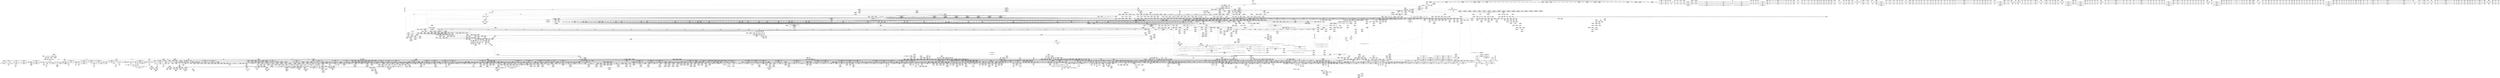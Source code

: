 digraph {
	CE0x6b328d0 [shape=record,shape=Mrecord,label="{CE0x6b328d0|tomoyo_path_permission:_entry|*SummSource*}"]
	CE0x5ac3db0 [shape=record,shape=Mrecord,label="{CE0x5ac3db0|tomoyo_get_mode:_tmp2|security/tomoyo/util.c,978|*SummSink*}"]
	CE0x5c45af0 [shape=record,shape=Mrecord,label="{CE0x5c45af0|i64*_getelementptr_inbounds_(_4_x_i64_,_4_x_i64_*___llvm_gcov_ctr33,_i64_0,_i64_0)|*Constant*|*SummSink*}"]
	CE0x5bde6a0 [shape=record,shape=Mrecord,label="{CE0x5bde6a0|tomoyo_domain:_call3|security/tomoyo/common.h,1205}"]
	CE0x82590b0 [shape=record,shape=Mrecord,label="{CE0x82590b0|tomoyo_const_part_length:_tmp1|*SummSource*}"]
	CE0x4e1f030 [shape=record,shape=Mrecord,label="{CE0x4e1f030|i8_1|*Constant*|*SummSink*}"]
	CE0x5eae750 [shape=record,shape=Mrecord,label="{CE0x5eae750|i64*_getelementptr_inbounds_(_5_x_i64_,_5_x_i64_*___llvm_gcov_ctr28130,_i64_0,_i64_4)|*Constant*}"]
	CE0x6e3b920 [shape=record,shape=Mrecord,label="{CE0x6e3b920|i64_ptrtoint_(i8*_blockaddress(_rcu_lock_release168,_%__here)_to_i64)|*Constant*|*SummSink*}"]
	CE0x6a97fa0 [shape=record,shape=Mrecord,label="{CE0x6a97fa0|tomoyo_check_open_permission:_tmp26|security/tomoyo/file.c,759}"]
	CE0x4f87b40 [shape=record,shape=Mrecord,label="{CE0x4f87b40|GLOBAL:_tomoyo_read_lock|*Constant*|*SummSink*}"]
	CE0x4eb2950 [shape=record,shape=Mrecord,label="{CE0x4eb2950|_call_void_mcount()_#3|*SummSource*}"]
	CE0x6bce5c0 [shape=record,shape=Mrecord,label="{CE0x6bce5c0|tomoyo_domain:_tmp|*SummSource*}"]
	CE0x82d04b0 [shape=record,shape=Mrecord,label="{CE0x82d04b0|tomoyo_get_mode:_tmp17|security/tomoyo/util.c,983|*SummSource*}"]
	CE0x6aad640 [shape=record,shape=Mrecord,label="{CE0x6aad640|rcu_lock_acquire165:_tmp1|*SummSource*}"]
	CE0x6c6fcf0 [shape=record,shape=Mrecord,label="{CE0x6c6fcf0|tomoyo_path_permission:_tmp5|*LoadInst*|security/tomoyo/file.c,564}"]
	CE0x5c985c0 [shape=record,shape=Mrecord,label="{CE0x5c985c0|_call_void_mcount()_#3}"]
	CE0x4f75d70 [shape=record,shape=Mrecord,label="{CE0x4f75d70|tomoyo_audit_path_log:_tmp3|*SummSource*}"]
	CE0x85bf570 [shape=record,shape=Mrecord,label="{CE0x85bf570|tomoyo_const_part_length:_tmp49|security/tomoyo/util.c,649|*SummSink*}"]
	CE0x6c4c840 [shape=record,shape=Mrecord,label="{CE0x6c4c840|i64*_getelementptr_inbounds_(_22_x_i64_,_22_x_i64_*___llvm_gcov_ctr10,_i64_0,_i64_0)|*Constant*|*SummSource*}"]
	CE0x5ed36e0 [shape=record,shape=Mrecord,label="{CE0x5ed36e0|tomoyo_check_open_permission:_tmp5|security/tomoyo/file.c,742}"]
	CE0x6c25860 [shape=record,shape=Mrecord,label="{CE0x6c25860|_call_void_mcount()_#3|*SummSource*}"]
	CE0x5cd1f90 [shape=record,shape=Mrecord,label="{CE0x5cd1f90|i64*_getelementptr_inbounds_(_4_x_i64_,_4_x_i64_*___llvm_gcov_ctr15217,_i64_0,_i64_1)|*Constant*}"]
	CE0x8460820 [shape=record,shape=Mrecord,label="{CE0x8460820|get_current:_tmp2|*SummSource*}"]
	CE0x6c24d90 [shape=record,shape=Mrecord,label="{CE0x6c24d90|i64*_getelementptr_inbounds_(_2_x_i64_,_2_x_i64_*___llvm_gcov_ctr14218,_i64_0,_i64_1)|*Constant*|*SummSource*}"]
	CE0x83569d0 [shape=record,shape=Mrecord,label="{CE0x83569d0|tomoyo_init_request_info:_mode5|security/tomoyo/util.c,1011}"]
	CE0x4f9a550 [shape=record,shape=Mrecord,label="{CE0x4f9a550|rcu_lock_release168:_indirectgoto|*SummSink*}"]
	CE0x6a93fc0 [shape=record,shape=Mrecord,label="{CE0x6a93fc0|srcu_read_unlock:_dep_map|include/linux/srcu.h,236|*SummSource*}"]
	CE0x6937670 [shape=record,shape=Mrecord,label="{CE0x6937670|i64_7|*Constant*}"]
	CE0x6828340 [shape=record,shape=Mrecord,label="{CE0x6828340|tomoyo_check_open_permission:_if.then29}"]
	CE0x4f880f0 [shape=record,shape=Mrecord,label="{CE0x4f880f0|_ret_i32_%call,_!dbg_!38902|security/tomoyo/common.h,1097|*SummSink*}"]
	CE0x4f4bc60 [shape=record,shape=Mrecord,label="{CE0x4f4bc60|GLOBAL:_rcu_lock_acquire165|*Constant*}"]
	CE0x78f4e20 [shape=record,shape=Mrecord,label="{CE0x78f4e20|tomoyo_fill_path_info:_idxprom|security/tomoyo/util.c,667|*SummSink*}"]
	CE0x8356610 [shape=record,shape=Mrecord,label="{CE0x8356610|tomoyo_init_request_info:_mode|security/tomoyo/util.c,1010|*SummSink*}"]
	CE0x6d28e50 [shape=record,shape=Mrecord,label="{CE0x6d28e50|VOIDTB_TE:_SCMRE_198,199_}"]
	CE0x6b1f200 [shape=record,shape=Mrecord,label="{CE0x6b1f200|tomoyo_path_permission:_arrayidx|security/tomoyo/file.c,563}"]
	CE0x4fb7090 [shape=record,shape=Mrecord,label="{CE0x4fb7090|_ret_%struct.task_struct*_%tmp4,_!dbg_!38905|./arch/x86/include/asm/current.h,14|*SummSink*}"]
	CE0x68ec2c0 [shape=record,shape=Mrecord,label="{CE0x68ec2c0|tomoyo_check_open_permission:_arrayidx|security/tomoyo/file.c,738|*SummSink*}"]
	CE0x5a330c0 [shape=record,shape=Mrecord,label="{CE0x5a330c0|_ret_void,_!dbg_!38904|security/tomoyo/common.h,1110}"]
	CE0x8269660 [shape=record,shape=Mrecord,label="{CE0x8269660|GLOBAL:___llvm_gcov_indirect_counter_increment114|*Constant*}"]
	CE0x6ca8ed0 [shape=record,shape=Mrecord,label="{CE0x6ca8ed0|tomoyo_check_open_permission:_tmp33|security/tomoyo/file.c,761|*SummSource*}"]
	CE0x6ca76e0 [shape=record,shape=Mrecord,label="{CE0x6ca76e0|0:_%struct.tomoyo_obj_info*,_16:_%struct.tomoyo_domain_info*,_24:_%struct.tomoyo_path_info*,_40:_i8,_72:_i8,_75:_i8,_76:_i8,_77:_i8,_:_SCMRE_35,36_}"]
	CE0x8438cf0 [shape=record,shape=Mrecord,label="{CE0x8438cf0|_ret_i32_%error.4,_!dbg_!38968|security/tomoyo/file.c,773|*SummSource*}"]
	CE0x4dfcd10 [shape=record,shape=Mrecord,label="{CE0x4dfcd10|i32_39|*Constant*|*SummSource*}"]
	CE0x5eb4e90 [shape=record,shape=Mrecord,label="{CE0x5eb4e90|tomoyo_const_part_length:_tmp45|security/tomoyo/util.c,645|*SummSink*}"]
	CE0x4e23100 [shape=record,shape=Mrecord,label="{CE0x4e23100|_call_void___llvm_gcov_indirect_counter_increment114(i32*___llvm_gcov_global_state_pred45,_i64**_getelementptr_inbounds_(_3_x_i64*_,_3_x_i64*_*___llvm_gcda_edge_table44,_i64_0,_i64_0)),_!dbg_!38954|security/tomoyo/util.c,649|*SummSink*}"]
	CE0x6a6a700 [shape=record,shape=Mrecord,label="{CE0x6a6a700|tomoyo_check_open_permission:_tmp25|security/tomoyo/file.c,758|*SummSink*}"]
	CE0x6be88b0 [shape=record,shape=Mrecord,label="{CE0x6be88b0|COLLAPSED:_GCMRE___llvm_gcov_ctr18214_internal_global_4_x_i64_zeroinitializer:_elem_0:default:}"]
	CE0x5c9b0e0 [shape=record,shape=Mrecord,label="{CE0x5c9b0e0|_call_void_mcount()_#3|*SummSink*}"]
	CE0x5ad3080 [shape=record,shape=Mrecord,label="{CE0x5ad3080|tomoyo_const_part_length:_tmp12|security/tomoyo/util.c,626|*SummSink*}"]
	CE0x5d971e0 [shape=record,shape=Mrecord,label="{CE0x5d971e0|rcu_lock_release:_entry}"]
	CE0x5b931b0 [shape=record,shape=Mrecord,label="{CE0x5b931b0|tomoyo_domain:_security|security/tomoyo/common.h,1205}"]
	CE0x684f9f0 [shape=record,shape=Mrecord,label="{CE0x684f9f0|tomoyo_audit_path_log:_bb}"]
	CE0x5c3bc00 [shape=record,shape=Mrecord,label="{CE0x5c3bc00|_call_void_mcount()_#3}"]
	CE0x4e79150 [shape=record,shape=Mrecord,label="{CE0x4e79150|_ret_void,_!dbg_!38908|include/linux/rcupdate.h,419|*SummSink*}"]
	CE0x6d140a0 [shape=record,shape=Mrecord,label="{CE0x6d140a0|rcu_lock_acquire:___here|*SummSink*}"]
	CE0x8616c50 [shape=record,shape=Mrecord,label="{CE0x8616c50|_call_void_tomoyo_check_acl(%struct.tomoyo_request_info*_%r,_i1_(%struct.tomoyo_request_info*,_%struct.tomoyo_acl_info*)*_tomoyo_check_path_acl)_#9,_!dbg_!38935|security/tomoyo/file.c,571|*SummSource*}"]
	CE0x6bb25f0 [shape=record,shape=Mrecord,label="{CE0x6bb25f0|tomoyo_path_permission:_domain|security/tomoyo/file.c,564|*SummSink*}"]
	CE0x5ed3a70 [shape=record,shape=Mrecord,label="{CE0x5ed3a70|rcu_lock_release168:_entry}"]
	CE0x6ec0930 [shape=record,shape=Mrecord,label="{CE0x6ec0930|tomoyo_fill_path_info:_conv3|security/tomoyo/util.c,666}"]
	CE0x4f763c0 [shape=record,shape=Mrecord,label="{CE0x4f763c0|0:_i8*,_array:_GCRE_tomoyo_path_keyword_external_constant_11_x_i8*_:_elem_9::|security/tomoyo/file.c,167}"]
	CE0x5a58c60 [shape=record,shape=Mrecord,label="{CE0x5a58c60|_ret_i32_%retval.0,_!dbg_!38942|security/tomoyo/file.c,575|*SummSink*}"]
	CE0x6aad870 [shape=record,shape=Mrecord,label="{CE0x6aad870|rcu_lock_acquire165:_tmp1|*SummSink*}"]
	CE0x6ad20e0 [shape=record,shape=Mrecord,label="{CE0x6ad20e0|rcu_lock_release:_tmp3}"]
	CE0x4e08d80 [shape=record,shape=Mrecord,label="{CE0x4e08d80|_call_void_mcount()_#3|*SummSource*}"]
	CE0x4f0b150 [shape=record,shape=Mrecord,label="{CE0x4f0b150|tomoyo_read_lock163:_tmp1|*SummSource*}"]
	CE0x5b06240 [shape=record,shape=Mrecord,label="{CE0x5b06240|srcu_read_unlock167:_entry|*SummSink*}"]
	CE0x69aeb40 [shape=record,shape=Mrecord,label="{CE0x69aeb40|tomoyo_bprm_check_security:_tmp7|security/tomoyo/tomoyo.c,126|*SummSource*}"]
	CE0x5e320e0 [shape=record,shape=Mrecord,label="{CE0x5e320e0|i64*_getelementptr_inbounds_(_31_x_i64_,_31_x_i64_*___llvm_gcov_ctr43150,_i64_0,_i64_27)|*Constant*|*SummSource*}"]
	CE0x5ad3440 [shape=record,shape=Mrecord,label="{CE0x5ad3440|__llvm_gcov_indirect_counter_increment114:_tmp2}"]
	CE0x6d89af0 [shape=record,shape=Mrecord,label="{CE0x6d89af0|GLOBAL:_tomoyo_const_part_length|*Constant*}"]
	CE0x68b12f0 [shape=record,shape=Mrecord,label="{CE0x68b12f0|tomoyo_read_lock:_tmp1|*SummSource*}"]
	CE0x6a25bc0 [shape=record,shape=Mrecord,label="{CE0x6a25bc0|0:_i8,_array:_GCR_.str_private_unnamed_addr_constant_5_x_i8_c_04_02_06_06_00_,_align_1:_elem_3::|security/tomoyo/file.c,738}"]
	CE0x6d6dc40 [shape=record,shape=Mrecord,label="{CE0x6d6dc40|VOIDTB_TE:_SCMRE_360,368_|*MultipleSource*|*LoadInst*|security/tomoyo/tomoyo.c,135|security/tomoyo/tomoyo.c,135}"]
	CE0x6c59d20 [shape=record,shape=Mrecord,label="{CE0x6c59d20|tomoyo_path_permission:_idxprom|security/tomoyo/file.c,563|*SummSink*}"]
	CE0x5ee1db0 [shape=record,shape=Mrecord,label="{CE0x5ee1db0|tomoyo_fill_path_info:_is_patterned|security/tomoyo/util.c,668|*SummSink*}"]
	CE0x838f310 [shape=record,shape=Mrecord,label="{CE0x838f310|tomoyo_get_mode:_return}"]
	CE0x84603c0 [shape=record,shape=Mrecord,label="{CE0x84603c0|rcu_lock_acquire:_bb|*SummSink*}"]
	CE0x5d679f0 [shape=record,shape=Mrecord,label="{CE0x5d679f0|i64*_getelementptr_inbounds_(_5_x_i64_,_5_x_i64_*___llvm_gcov_ctr32134,_i64_0,_i64_0)|*Constant*|*SummSink*}"]
	CE0x5c01740 [shape=record,shape=Mrecord,label="{CE0x5c01740|tomoyo_check_open_permission:_and|security/tomoyo/file.c,738}"]
	CE0x6ccfce0 [shape=record,shape=Mrecord,label="{CE0x6ccfce0|tomoyo_domain:_call|security/tomoyo/common.h,1205|*SummSource*}"]
	CE0x5e9b8d0 [shape=record,shape=Mrecord,label="{CE0x5e9b8d0|tomoyo_get_mode:_tmp25|security/tomoyo/util.c,987|*SummSink*}"]
	CE0x843bad0 [shape=record,shape=Mrecord,label="{CE0x843bad0|__llvm_gcov_indirect_counter_increment114:_counters|Function::__llvm_gcov_indirect_counter_increment114&Arg::counters::|*SummSink*}"]
	CE0x6856810 [shape=record,shape=Mrecord,label="{CE0x6856810|tomoyo_check_open_permission:_bb|*SummSource*}"]
	CE0x5b34ee0 [shape=record,shape=Mrecord,label="{CE0x5b34ee0|__llvm_gcov_indirect_counter_increment114:_exit|*SummSink*}"]
	CE0x8360e40 [shape=record,shape=Mrecord,label="{CE0x8360e40|128:_i8*,_1208:_%struct.file*,_:_CMRE_88,89_|*MultipleSource*|security/tomoyo/common.h,1205|security/tomoyo/common.h,1205}"]
	CE0x4fe5b60 [shape=record,shape=Mrecord,label="{CE0x4fe5b60|tomoyo_get_mode:_conv10|security/tomoyo/util.c,985}"]
	CE0x6e93c60 [shape=record,shape=Mrecord,label="{CE0x6e93c60|tomoyo_init_request_info:_tobool|security/tomoyo/util.c,1004}"]
	CE0x8462600 [shape=record,shape=Mrecord,label="{CE0x8462600|tomoyo_path_permission:_param_type|security/tomoyo/file.c,567|*SummSource*}"]
	CE0x5eb16e0 [shape=record,shape=Mrecord,label="{CE0x5eb16e0|tomoyo_const_part_length:_tmp40|security/tomoyo/util.c,644|*SummSink*}"]
	CE0x6d898f0 [shape=record,shape=Mrecord,label="{CE0x6d898f0|tomoyo_fill_path_info:_call2|security/tomoyo/util.c,666|*SummSink*}"]
	CE0x5bb54b0 [shape=record,shape=Mrecord,label="{CE0x5bb54b0|tomoyo_get_realpath:_path|Function::tomoyo_get_realpath&Arg::path::|*SummSink*}"]
	CE0x843afb0 [shape=record,shape=Mrecord,label="{CE0x843afb0|i64*_getelementptr_inbounds_(_31_x_i64_,_31_x_i64_*___llvm_gcov_ctr43150,_i64_0,_i64_4)|*Constant*|*SummSink*}"]
	CE0x82aeb20 [shape=record,shape=Mrecord,label="{CE0x82aeb20|tomoyo_const_part_length:_tmp19|security/tomoyo/util.c,628|*SummSink*}"]
	CE0x5e9c580 [shape=record,shape=Mrecord,label="{CE0x5e9c580|tomoyo_get_mode:_conv15|security/tomoyo/util.c,987}"]
	CE0x6ad2b40 [shape=record,shape=Mrecord,label="{CE0x6ad2b40|_call_void_mcount()_#3|*SummSink*}"]
	CE0x5e69e20 [shape=record,shape=Mrecord,label="{CE0x5e69e20|tomoyo_const_part_length:_tmp30|security/tomoyo/util.c,641|*SummSource*}"]
	CE0x6cfef30 [shape=record,shape=Mrecord,label="{CE0x6cfef30|tomoyo_get_mode:_idxprom3|security/tomoyo/util.c,983|*SummSink*}"]
	CE0x5d7b430 [shape=record,shape=Mrecord,label="{CE0x5d7b430|40:_%struct.tomoyo_policy_namespace*,_48:_i8,_:_GCRE_tomoyo_kernel_domain_external_global_%struct.tomoyo_domain_info_59,60_}"]
	CE0x5b70bf0 [shape=record,shape=Mrecord,label="{CE0x5b70bf0|tomoyo_const_part_length:_sw.epilog}"]
	CE0x6a71fa0 [shape=record,shape=Mrecord,label="{CE0x6a71fa0|tomoyo_const_part_length:_tmp24|security/tomoyo/util.c,640|*SummSource*}"]
	CE0x5b3b6a0 [shape=record,shape=Mrecord,label="{CE0x5b3b6a0|srcu_read_lock164:_tmp|*SummSource*}"]
	CE0x8402600 [shape=record,shape=Mrecord,label="{CE0x8402600|GLOBAL:_tomoyo_read_lock163|*Constant*}"]
	CE0x4eb67e0 [shape=record,shape=Mrecord,label="{CE0x4eb67e0|tomoyo_check_open_permission:_tmp51|security/tomoyo/file.c,772}"]
	CE0x5b419c0 [shape=record,shape=Mrecord,label="{CE0x5b419c0|128:_i8*,_1208:_%struct.file*,_:_CMRE_25,26_}"]
	CE0x6c405e0 [shape=record,shape=Mrecord,label="{CE0x6c405e0|0:_i8,_array:_GCRE_tomoyo_index2category_constant_39_x_i8_c_00_00_00_00_00_00_00_00_00_00_00_00_00_00_00_00_00_00_00_00_00_00_00_01_01_01_01_01_01_01_01_01_01_01_01_01_01_01_02_,_align_16:_elem_24::|security/tomoyo/util.c,983}"]
	CE0x4e38780 [shape=record,shape=Mrecord,label="{CE0x4e38780|tomoyo_init_request_info:_mode|security/tomoyo/util.c,1010|*SummSource*}"]
	CE0x78f3de0 [shape=record,shape=Mrecord,label="{CE0x78f3de0|0:_i8*,_array:_GCRE_tomoyo_path_keyword_external_constant_11_x_i8*_:_elem_5::|security/tomoyo/file.c,167}"]
	CE0x78f3ee0 [shape=record,shape=Mrecord,label="{CE0x78f3ee0|0:_i8*,_array:_GCRE_tomoyo_path_keyword_external_constant_11_x_i8*_:_elem_7::|security/tomoyo/file.c,167}"]
	CE0x8259a10 [shape=record,shape=Mrecord,label="{CE0x8259a10|i32_50|*Constant*}"]
	CE0x6b7f060 [shape=record,shape=Mrecord,label="{CE0x6b7f060|srcu_read_lock:_entry|*SummSource*}"]
	CE0x5c99540 [shape=record,shape=Mrecord,label="{CE0x5c99540|tomoyo_get_mode:_tmp10|security/tomoyo/util.c,982}"]
	CE0x5a29ee0 [shape=record,shape=Mrecord,label="{CE0x5a29ee0|i32_1|*Constant*}"]
	CE0x4dfcfb0 [shape=record,shape=Mrecord,label="{CE0x4dfcfb0|tomoyo_get_mode:_add|security/tomoyo/util.c,984|*SummSink*}"]
	CE0x7904460 [shape=record,shape=Mrecord,label="{CE0x7904460|GLOBAL:_tomoyo_domain|*Constant*|*SummSource*}"]
	CE0x6cc6f10 [shape=record,shape=Mrecord,label="{CE0x6cc6f10|tomoyo_init_request_info:_conv6|security/tomoyo/util.c,1011}"]
	CE0x83eedb0 [shape=record,shape=Mrecord,label="{CE0x83eedb0|i64**_getelementptr_inbounds_(_3_x_i64*_,_3_x_i64*_*___llvm_gcda_edge_table44,_i64_0,_i64_2)|*Constant*|*SummSource*}"]
	CE0x6bd2c80 [shape=record,shape=Mrecord,label="{CE0x6bd2c80|tomoyo_check_open_permission:_conv26|security/tomoyo/file.c,770|*SummSource*}"]
	CE0x4dde700 [shape=record,shape=Mrecord,label="{CE0x4dde700|GLOBAL:_tomoyo_ss|Global_var:tomoyo_ss|*SummSink*}"]
	CE0x6aafa40 [shape=record,shape=Mrecord,label="{CE0x6aafa40|srcu_read_lock164:_tmp3}"]
	CE0x5c5f150 [shape=record,shape=Mrecord,label="{CE0x5c5f150|i64*_getelementptr_inbounds_(_4_x_i64_,_4_x_i64_*___llvm_gcov_ctr15217,_i64_0,_i64_0)|*Constant*|*SummSource*}"]
	CE0x5029e70 [shape=record,shape=Mrecord,label="{CE0x5029e70|_ret_%struct.tomoyo_domain_info*_%tmp23,_!dbg_!38929|security/tomoyo/common.h,1205}"]
	CE0x859b100 [shape=record,shape=Mrecord,label="{CE0x859b100|tomoyo_check_open_permission:_idxprom|security/tomoyo/file.c,738}"]
	CE0x5ea9770 [shape=record,shape=Mrecord,label="{CE0x5ea9770|tomoyo_check_open_permission:_buf|security/tomoyo/file.c, 740|*SummSource*}"]
	CE0x4dde330 [shape=record,shape=Mrecord,label="{CE0x4dde330|srcu_read_lock164:_entry|*SummSink*}"]
	CE0x6b7edd0 [shape=record,shape=Mrecord,label="{CE0x6b7edd0|GLOBAL:_srcu_read_lock|*Constant*|*SummSink*}"]
	CE0x82ea410 [shape=record,shape=Mrecord,label="{CE0x82ea410|rcu_lock_acquire165:_tmp7}"]
	CE0x8612ca0 [shape=record,shape=Mrecord,label="{CE0x8612ca0|tomoyo_check_open_permission:_tmp49|security/tomoyo/file.c,771|*SummSink*}"]
	CE0x4e6fcd0 [shape=record,shape=Mrecord,label="{CE0x4e6fcd0|i64*_getelementptr_inbounds_(_2_x_i64_,_2_x_i64_*___llvm_gcov_ctr16216,_i64_0,_i64_1)|*Constant*}"]
	CE0x6d2f430 [shape=record,shape=Mrecord,label="{CE0x6d2f430|VOIDTB_TE:_SCMRE_211,212_}"]
	CE0x4dde210 [shape=record,shape=Mrecord,label="{CE0x4dde210|srcu_read_lock164:_entry|*SummSource*}"]
	CE0x8412c80 [shape=record,shape=Mrecord,label="{CE0x8412c80|GLOBAL:_tomoyo_read_unlock|*Constant*|*SummSource*}"]
	CE0x50aa630 [shape=record,shape=Mrecord,label="{CE0x50aa630|tomoyo_init_request_info:_tmp5|security/tomoyo/util.c,1004}"]
	CE0x8327600 [shape=record,shape=Mrecord,label="{CE0x8327600|tomoyo_path_permission:_tmp16|security/tomoyo/file.c,571|*SummSource*}"]
	CE0x6ad1cd0 [shape=record,shape=Mrecord,label="{CE0x6ad1cd0|tomoyo_const_part_length:_filename.addr.0}"]
	CE0x4f4bda0 [shape=record,shape=Mrecord,label="{CE0x4f4bda0|tomoyo_check_open_permission:_land.lhs.true|*SummSink*}"]
	CE0x5b40b00 [shape=record,shape=Mrecord,label="{CE0x5b40b00|128:_i8*,_1208:_%struct.file*,_:_CMRE_6,7_}"]
	CE0x84161f0 [shape=record,shape=Mrecord,label="{CE0x84161f0|tomoyo_get_mode:_if.end14}"]
	CE0x6a511b0 [shape=record,shape=Mrecord,label="{CE0x6a511b0|VOIDTB_TE:_SCMRE_117,118_}"]
	CE0x5c63000 [shape=record,shape=Mrecord,label="{CE0x5c63000|tomoyo_read_unlock:_tmp3}"]
	CE0x6a165e0 [shape=record,shape=Mrecord,label="{CE0x6a165e0|VOIDTB_TE:_SCMRE_76,77_}"]
	CE0x5a6c610 [shape=record,shape=Mrecord,label="{CE0x5a6c610|i1_true|*Constant*}"]
	CE0x6d12c70 [shape=record,shape=Mrecord,label="{CE0x6d12c70|tomoyo_const_part_length:_add29|security/tomoyo/util.c,646}"]
	CE0x5c98330 [shape=record,shape=Mrecord,label="{CE0x5c98330|tomoyo_get_mode:_tmp1|*SummSink*}"]
	CE0x5eb69b0 [shape=record,shape=Mrecord,label="{CE0x5eb69b0|tomoyo_fill_path_info:_conv7|security/tomoyo/util.c,668|*SummSource*}"]
	CE0x84027c0 [shape=record,shape=Mrecord,label="{CE0x84027c0|GLOBAL:_tomoyo_read_lock163|*Constant*|*SummSource*}"]
	CE0x4f12c40 [shape=record,shape=Mrecord,label="{CE0x4f12c40|tomoyo_read_unlock166:_bb}"]
	CE0x68b9f10 [shape=record,shape=Mrecord,label="{CE0x68b9f10|_call_void_mcount()_#3|*SummSink*}"]
	CE0x4f47a90 [shape=record,shape=Mrecord,label="{CE0x4f47a90|i32_0|*Constant*}"]
	CE0x5d71640 [shape=record,shape=Mrecord,label="{CE0x5d71640|tomoyo_init_request_info:_call4|security/tomoyo/util.c,1010|*SummSource*}"]
	CE0x6def610 [shape=record,shape=Mrecord,label="{CE0x6def610|tomoyo_const_part_length:_cmp|security/tomoyo/util.c,626|*SummSink*}"]
	CE0x6ec1540 [shape=record,shape=Mrecord,label="{CE0x6ec1540|GLOBAL:_tomoyo_index2category|Global_var:tomoyo_index2category}"]
	CE0x5bea180 [shape=record,shape=Mrecord,label="{CE0x5bea180|i64*_getelementptr_inbounds_(_6_x_i64_,_6_x_i64_*___llvm_gcov_ctr12220,_i64_0,_i64_4)|*Constant*|*SummSink*}"]
	CE0x5c60910 [shape=record,shape=Mrecord,label="{CE0x5c60910|tomoyo_check_open_permission:_name|security/tomoyo/file.c,747}"]
	CE0x8337370 [shape=record,shape=Mrecord,label="{CE0x8337370|GLOBAL:_tomoyo_init_request_info|*Constant*|*SummSink*}"]
	CE0x6c4bf50 [shape=record,shape=Mrecord,label="{CE0x6c4bf50|tomoyo_init_request_info:_tmp4|security/tomoyo/util.c,1004}"]
	CE0x5c27550 [shape=record,shape=Mrecord,label="{CE0x5c27550|i64*_getelementptr_inbounds_(_11_x_i64_,_11_x_i64_*___llvm_gcov_ctr54147,_i64_0,_i64_9)|*Constant*}"]
	CE0x5c23550 [shape=record,shape=Mrecord,label="{CE0x5c23550|GLOBAL:___llvm_gcov_ctr43150|Global_var:__llvm_gcov_ctr43150|*SummSink*}"]
	CE0x6ca8d10 [shape=record,shape=Mrecord,label="{CE0x6ca8d10|tomoyo_check_open_permission:_tmp33|security/tomoyo/file.c,761}"]
	CE0x69d6ed0 [shape=record,shape=Mrecord,label="{CE0x69d6ed0|tomoyo_check_open_permission:_tmp|*SummSink*}"]
	CE0x83e4380 [shape=record,shape=Mrecord,label="{CE0x83e4380|i64_1|*Constant*|*SummSink*}"]
	CE0x78f4630 [shape=record,shape=Mrecord,label="{CE0x78f4630|tomoyo_fill_path_info:_sub|security/tomoyo/util.c,667|*SummSource*}"]
	CE0x6a7c4b0 [shape=record,shape=Mrecord,label="{CE0x6a7c4b0|srcu_read_unlock:_sp|Function::srcu_read_unlock&Arg::sp::|*SummSink*}"]
	CE0x6a46c70 [shape=record,shape=Mrecord,label="{CE0x6a46c70|i64*_getelementptr_inbounds_(_2_x_i64_,_2_x_i64_*___llvm_gcov_ctr53148,_i64_0,_i64_0)|*Constant*}"]
	CE0x4e1ea80 [shape=record,shape=Mrecord,label="{CE0x4e1ea80|tomoyo_init_request_info:_domain|Function::tomoyo_init_request_info&Arg::domain::|*SummSource*}"]
	CE0x4dce450 [shape=record,shape=Mrecord,label="{CE0x4dce450|tomoyo_check_open_permission:_tmp9|security/tomoyo/file.c,750|*SummSource*}"]
	CE0x5a33ba0 [shape=record,shape=Mrecord,label="{CE0x5a33ba0|tomoyo_check_open_permission:_tmp43|security/tomoyo/file.c,770|*SummSource*}"]
	CE0x6d865d0 [shape=record,shape=Mrecord,label="{CE0x6d865d0|tomoyo_check_open_permission:_tmp34|security/tomoyo/file.c,761|*SummSink*}"]
	CE0x4e24580 [shape=record,shape=Mrecord,label="{CE0x4e24580|i64**_getelementptr_inbounds_(_3_x_i64*_,_3_x_i64*_*___llvm_gcda_edge_table44,_i64_0,_i64_0)|*Constant*|*SummSource*}"]
	CE0x4eb37d0 [shape=record,shape=Mrecord,label="{CE0x4eb37d0|srcu_read_lock:_tmp|*SummSink*}"]
	CE0x5b65180 [shape=record,shape=Mrecord,label="{CE0x5b65180|tomoyo_domain:_tmp22|security/tomoyo/common.h,1205}"]
	CE0x5da9710 [shape=record,shape=Mrecord,label="{CE0x5da9710|0:_%struct.tomoyo_obj_info*,_16:_%struct.tomoyo_domain_info*,_24:_%struct.tomoyo_path_info*,_40:_i8,_72:_i8,_75:_i8,_76:_i8,_77:_i8,_:_SCMRE_51,52_}"]
	CE0x5eb4e20 [shape=record,shape=Mrecord,label="{CE0x5eb4e20|tomoyo_const_part_length:_tmp44|security/tomoyo/util.c,645|*SummSink*}"]
	CE0x5bb5ba0 [shape=record,shape=Mrecord,label="{CE0x5bb5ba0|tomoyo_bprm_check_security:_security|security/tomoyo/tomoyo.c,120|*SummSource*}"]
	CE0x5ace4f0 [shape=record,shape=Mrecord,label="{CE0x5ace4f0|tomoyo_get_realpath:_tmp5|security/tomoyo/file.c,151|*SummSource*}"]
	CE0x5c275c0 [shape=record,shape=Mrecord,label="{CE0x5c275c0|tomoyo_domain:_tmp17|security/tomoyo/common.h,1205|*SummSource*}"]
	CE0x696bd80 [shape=record,shape=Mrecord,label="{CE0x696bd80|tomoyo_read_unlock166:_idx|Function::tomoyo_read_unlock166&Arg::idx::}"]
	CE0x6bd1b40 [shape=record,shape=Mrecord,label="{CE0x6bd1b40|i64_18|*Constant*|*SummSink*}"]
	CE0x83af110 [shape=record,shape=Mrecord,label="{CE0x83af110|tomoyo_bprm_check_security:_call1|security/tomoyo/tomoyo.c,128|*SummSink*}"]
	CE0x78f3510 [shape=record,shape=Mrecord,label="{CE0x78f3510|tomoyo_fill_path_info:_tmp8|security/tomoyo/util.c,667|*SummSource*}"]
	CE0x6d8f780 [shape=record,shape=Mrecord,label="{CE0x6d8f780|tomoyo_const_part_length:_conv14|security/tomoyo/util.c,641|*SummSource*}"]
	CE0x5b2b900 [shape=record,shape=Mrecord,label="{CE0x5b2b900|tomoyo_path_permission:_conv|security/tomoyo/file.c,564}"]
	CE0x8482d50 [shape=record,shape=Mrecord,label="{CE0x8482d50|rcu_lock_release:_tmp|*SummSource*}"]
	CE0x6a6ce30 [shape=record,shape=Mrecord,label="{CE0x6a6ce30|GLOBAL:_tomoyo_const_part_length|*Constant*|*SummSink*}"]
	CE0x6c25a70 [shape=record,shape=Mrecord,label="{CE0x6c25a70|tomoyo_check_open_permission:_if.end30|*SummSource*}"]
	CE0x5d2a2a0 [shape=record,shape=Mrecord,label="{CE0x5d2a2a0|i64_3|*Constant*|*SummSource*}"]
	CE0x5b70800 [shape=record,shape=Mrecord,label="{CE0x5b70800|tomoyo_get_mode:_tmp5|security/tomoyo/util.c,978}"]
	CE0x6970130 [shape=record,shape=Mrecord,label="{CE0x6970130|tomoyo_path_permission:_call|security/tomoyo/file.c,564|*SummSource*}"]
	CE0x8445ae0 [shape=record,shape=Mrecord,label="{CE0x8445ae0|i8*_undef|*Constant*}"]
	CE0x6a16910 [shape=record,shape=Mrecord,label="{CE0x6a16910|VOIDTB_TE:_SCMRE_79,80_}"]
	CE0x6ad2560 [shape=record,shape=Mrecord,label="{CE0x6ad2560|tomoyo_const_part_length:_inc|security/tomoyo/util.c,628}"]
	CE0x4e794c0 [shape=record,shape=Mrecord,label="{CE0x4e794c0|rcu_lock_acquire:_map|Function::rcu_lock_acquire&Arg::map::|*SummSource*}"]
	CE0x5c60f60 [shape=record,shape=Mrecord,label="{CE0x5c60f60|i64*_getelementptr_inbounds_(_2_x_i64_,_2_x_i64_*___llvm_gcov_ctr22,_i64_0,_i64_0)|*Constant*}"]
	CE0x6d283b0 [shape=record,shape=Mrecord,label="{CE0x6d283b0|VOIDTB_TE:_SCMRE_188,189_}"]
	CE0x78f1180 [shape=record,shape=Mrecord,label="{CE0x78f1180|tomoyo_domain:_tmp14|security/tomoyo/common.h,1205|*SummSink*}"]
	CE0x6c4a080 [shape=record,shape=Mrecord,label="{CE0x6c4a080|i8*_getelementptr_inbounds_(_25_x_i8_,_25_x_i8_*_.str12,_i32_0,_i32_0)|*Constant*}"]
	CE0x83f9880 [shape=record,shape=Mrecord,label="{CE0x83f9880|tomoyo_check_open_permission:_path|Function::tomoyo_check_open_permission&Arg::path::|*SummSink*}"]
	CE0x5e36490 [shape=record,shape=Mrecord,label="{CE0x5e36490|tomoyo_const_part_length:_while.end|*SummSource*}"]
	CE0x5a33d00 [shape=record,shape=Mrecord,label="{CE0x5a33d00|tomoyo_check_open_permission:_tmp43|security/tomoyo/file.c,770|*SummSink*}"]
	CE0x6848270 [shape=record,shape=Mrecord,label="{CE0x6848270|tomoyo_get_mode:_if.then}"]
	CE0x83e2160 [shape=record,shape=Mrecord,label="{CE0x83e2160|_ret_i32_%retval.0,_!dbg_!38920|security/tomoyo/tomoyo.c,137|*SummSource*}"]
	CE0x6ad2df0 [shape=record,shape=Mrecord,label="{CE0x6ad2df0|tomoyo_const_part_length:_conv8|security/tomoyo/util.c,632|*SummSink*}"]
	CE0x8412c10 [shape=record,shape=Mrecord,label="{CE0x8412c10|GLOBAL:_tomoyo_read_unlock|*Constant*|*SummSink*}"]
	CE0x699e8c0 [shape=record,shape=Mrecord,label="{CE0x699e8c0|i32_10|*Constant*|*SummSink*}"]
	CE0x6ec0e90 [shape=record,shape=Mrecord,label="{CE0x6ec0e90|tomoyo_domain:_tmp13|security/tomoyo/common.h,1205|*SummSink*}"]
	CE0x4e07f60 [shape=record,shape=Mrecord,label="{CE0x4e07f60|tomoyo_get_mode:_tobool|security/tomoyo/util.c,978|*SummSource*}"]
	CE0x4e4b010 [shape=record,shape=Mrecord,label="{CE0x4e4b010|128:_i8*,_1208:_%struct.file*,_:_CMRE_30,31_}"]
	CE0x82e9cd0 [shape=record,shape=Mrecord,label="{CE0x82e9cd0|i64*_getelementptr_inbounds_(_4_x_i64_,_4_x_i64_*___llvm_gcov_ctr15217,_i64_0,_i64_3)|*Constant*|*SummSink*}"]
	CE0x5ed44d0 [shape=record,shape=Mrecord,label="{CE0x5ed44d0|tomoyo_check_open_permission:_tmp14|security/tomoyo/file.c,750|*SummSource*}"]
	CE0x5d2a830 [shape=record,shape=Mrecord,label="{CE0x5d2a830|tomoyo_check_open_permission:_tmp12|security/tomoyo/file.c,750|*SummSource*}"]
	CE0x5e307b0 [shape=record,shape=Mrecord,label="{CE0x5e307b0|tomoyo_check_open_permission:_tmp17|security/tomoyo/file.c,753}"]
	CE0x837e430 [shape=record,shape=Mrecord,label="{CE0x837e430|i64*_getelementptr_inbounds_(_2_x_i64_,_2_x_i64_*___llvm_gcov_ctr23,_i64_0,_i64_0)|*Constant*}"]
	CE0x6e47230 [shape=record,shape=Mrecord,label="{CE0x6e47230|_ret_void,_!dbg_!38908|include/linux/rcupdate.h,424|*SummSource*}"]
	CE0x4f75160 [shape=record,shape=Mrecord,label="{CE0x4f75160|tomoyo_audit_path_log:_tmp}"]
	CE0x6a2cf20 [shape=record,shape=Mrecord,label="{CE0x6a2cf20|tomoyo_domain:_call|security/tomoyo/common.h,1205|*SummSink*}"]
	CE0x4f24680 [shape=record,shape=Mrecord,label="{CE0x4f24680|srcu_read_lock164:_entry}"]
	CE0x5e304a0 [shape=record,shape=Mrecord,label="{CE0x5e304a0|tomoyo_check_open_permission:_tmp16|security/tomoyo/file.c,753|*SummSink*}"]
	CE0x5e366e0 [shape=record,shape=Mrecord,label="{CE0x5e366e0|tomoyo_const_part_length:_sw.bb}"]
	CE0x6deecc0 [shape=record,shape=Mrecord,label="{CE0x6deecc0|i64*_getelementptr_inbounds_(_31_x_i64_,_31_x_i64_*___llvm_gcov_ctr43150,_i64_0,_i64_3)|*Constant*|*SummSource*}"]
	CE0x6ad2a30 [shape=record,shape=Mrecord,label="{CE0x6ad2a30|_call_void_mcount()_#3|*SummSource*}"]
	CE0x6a25ac0 [shape=record,shape=Mrecord,label="{CE0x6a25ac0|0:_i8,_array:_GCR_.str_private_unnamed_addr_constant_5_x_i8_c_04_02_06_06_00_,_align_1:_elem_1::|security/tomoyo/file.c,738}"]
	CE0x78fbe90 [shape=record,shape=Mrecord,label="{CE0x78fbe90|i64*_getelementptr_inbounds_(_5_x_i64_,_5_x_i64_*___llvm_gcov_ctr28130,_i64_0,_i64_0)|*Constant*|*SummSource*}"]
	CE0x6938bc0 [shape=record,shape=Mrecord,label="{CE0x6938bc0|VOIDTB_TE:_SCMRE_8,9_}"]
	CE0x78f40e0 [shape=record,shape=Mrecord,label="{CE0x78f40e0|tomoyo_fill_path_info:_tmp8|security/tomoyo/util.c,667|*SummSink*}"]
	CE0x4ddee40 [shape=record,shape=Mrecord,label="{CE0x4ddee40|tomoyo_bprm_check_security:_tmp2|*LoadInst*|security/tomoyo/tomoyo.c,120}"]
	CE0x83b8fb0 [shape=record,shape=Mrecord,label="{CE0x83b8fb0|i64*_getelementptr_inbounds_(_2_x_i64_,_2_x_i64_*___llvm_gcov_ctr13219,_i64_0,_i64_0)|*Constant*|*SummSink*}"]
	CE0x6a7bec0 [shape=record,shape=Mrecord,label="{CE0x6a7bec0|srcu_read_unlock:_sp|Function::srcu_read_unlock&Arg::sp::}"]
	CE0x5babbe0 [shape=record,shape=Mrecord,label="{CE0x5babbe0|i64*_getelementptr_inbounds_(_2_x_i64_,_2_x_i64_*___llvm_gcov_ctr32,_i64_0,_i64_1)|*Constant*}"]
	CE0x85689d0 [shape=record,shape=Mrecord,label="{CE0x85689d0|tomoyo_get_realpath:_buf|Function::tomoyo_get_realpath&Arg::buf::}"]
	CE0x69fa740 [shape=record,shape=Mrecord,label="{CE0x69fa740|tomoyo_audit_path_log:_call|security/tomoyo/file.c,167|*SummSource*}"]
	CE0x8409630 [shape=record,shape=Mrecord,label="{CE0x8409630|tomoyo_bprm_check_security:_tmp10|security/tomoyo/tomoyo.c,127}"]
	CE0x78f44c0 [shape=record,shape=Mrecord,label="{CE0x78f44c0|tomoyo_fill_path_info:_sub|security/tomoyo/util.c,667}"]
	CE0x5eab2d0 [shape=record,shape=Mrecord,label="{CE0x5eab2d0|rcu_lock_acquire:_tmp3|*SummSink*}"]
	CE0x6b7f7d0 [shape=record,shape=Mrecord,label="{CE0x6b7f7d0|srcu_read_lock:_sp|Function::srcu_read_lock&Arg::sp::|*SummSink*}"]
	CE0x6856750 [shape=record,shape=Mrecord,label="{CE0x6856750|tomoyo_check_open_permission:_land.lhs.true13|*SummSink*}"]
	CE0x6d98ad0 [shape=record,shape=Mrecord,label="{CE0x6d98ad0|tomoyo_path_permission:_tmp6|*LoadInst*|security/tomoyo/file.c,564|*SummSink*}"]
	CE0x5a33220 [shape=record,shape=Mrecord,label="{CE0x5a33220|_ret_void,_!dbg_!38904|security/tomoyo/common.h,1110|*SummSource*}"]
	CE0x6a392c0 [shape=record,shape=Mrecord,label="{CE0x6a392c0|VOIDTB_TE:_SCMRE_83,84_}"]
	CE0x82d07b0 [shape=record,shape=Mrecord,label="{CE0x82d07b0|tomoyo_get_mode:_mode.0|*SummSource*}"]
	CE0x4f9a7d0 [shape=record,shape=Mrecord,label="{CE0x4f9a7d0|i64*_getelementptr_inbounds_(_4_x_i64_,_4_x_i64_*___llvm_gcov_ctr18214,_i64_0,_i64_2)|*Constant*|*SummSink*}"]
	CE0x4f6cc40 [shape=record,shape=Mrecord,label="{CE0x4f6cc40|tomoyo_get_realpath:_tmp6|security/tomoyo/file.c,151}"]
	CE0x83eee90 [shape=record,shape=Mrecord,label="{CE0x83eee90|tomoyo_const_part_length:_incdec.ptr10|security/tomoyo/util.c,640|*SummSource*}"]
	CE0x5e9f6a0 [shape=record,shape=Mrecord,label="{CE0x5e9f6a0|i64*_getelementptr_inbounds_(_31_x_i64_,_31_x_i64_*___llvm_gcov_ctr43150,_i64_0,_i64_21)|*Constant*|*SummSink*}"]
	CE0x5b64a00 [shape=record,shape=Mrecord,label="{CE0x5b64a00|128:_i8*,_1208:_%struct.file*,_:_CMRE_144,152_|*MultipleSource*|security/tomoyo/common.h,1205|security/tomoyo/common.h,1205}"]
	CE0x83391e0 [shape=record,shape=Mrecord,label="{CE0x83391e0|COLLAPSED:_CRE:_elem_0:default:}"]
	CE0x6ba5e00 [shape=record,shape=Mrecord,label="{CE0x6ba5e00|i32_255|*Constant*}"]
	CE0x5c57ab0 [shape=record,shape=Mrecord,label="{CE0x5c57ab0|GLOBAL:___llvm_gcov_ctr25|Global_var:__llvm_gcov_ctr25|*SummSource*}"]
	CE0x6a72de0 [shape=record,shape=Mrecord,label="{CE0x6a72de0|tomoyo_const_part_length:_while.cond|*SummSource*}"]
	CE0x5c01fe0 [shape=record,shape=Mrecord,label="{CE0x5c01fe0|tomoyo_check_open_permission:_tmp6|security/tomoyo/file.c,743|*SummSource*}"]
	CE0x68ad400 [shape=record,shape=Mrecord,label="{CE0x68ad400|tomoyo_fill_path_info:_conv3|security/tomoyo/util.c,666|*SummSource*}"]
	CE0x6e04d40 [shape=record,shape=Mrecord,label="{CE0x6e04d40|tomoyo_get_realpath:_tmp6|security/tomoyo/file.c,151|*SummSink*}"]
	CE0x5ac4a90 [shape=record,shape=Mrecord,label="{CE0x5ac4a90|0:_i8,_array:_GCRE_tomoyo_index2category_constant_39_x_i8_c_00_00_00_00_00_00_00_00_00_00_00_00_00_00_00_00_00_00_00_00_00_00_00_01_01_01_01_01_01_01_01_01_01_01_01_01_01_01_02_,_align_16:_elem_1::|security/tomoyo/util.c,983}"]
	CE0x83e3f60 [shape=record,shape=Mrecord,label="{CE0x83e3f60|_ret_i32_%call,_!dbg_!38902|security/tomoyo/common.h,1097|*SummSource*}"]
	CE0x6cdcc40 [shape=record,shape=Mrecord,label="{CE0x6cdcc40|rcu_lock_release:_map|Function::rcu_lock_release&Arg::map::}"]
	CE0x68b04a0 [shape=record,shape=Mrecord,label="{CE0x68b04a0|i64*_getelementptr_inbounds_(_12_x_i64_,_12_x_i64_*___llvm_gcov_ctr31133,_i64_0,_i64_11)|*Constant*}"]
	CE0x5c396e0 [shape=record,shape=Mrecord,label="{CE0x5c396e0|tomoyo_bprm_check_security:_file|security/tomoyo/tomoyo.c,135}"]
	CE0x8302670 [shape=record,shape=Mrecord,label="{CE0x8302670|i64*_getelementptr_inbounds_(_6_x_i64_,_6_x_i64_*___llvm_gcov_ctr12220,_i64_0,_i64_5)|*Constant*}"]
	CE0x82e9f80 [shape=record,shape=Mrecord,label="{CE0x82e9f80|rcu_lock_acquire165:_tmp6|*SummSink*}"]
	CE0x6d1d320 [shape=record,shape=Mrecord,label="{CE0x6d1d320|_call_void_mcount()_#3}"]
	CE0x683c900 [shape=record,shape=Mrecord,label="{CE0x683c900|0:_i32,_:_GCMR___llvm_gcov_global_state_pred45_internal_unnamed_addr_global_i32_-1:_elem_0:default:}"]
	CE0x8444fe0 [shape=record,shape=Mrecord,label="{CE0x8444fe0|i64*_getelementptr_inbounds_(_4_x_i64_,_4_x_i64_*___llvm_gcov_ctr24,_i64_0,_i64_3)|*Constant*|*SummSink*}"]
	CE0x68ae460 [shape=record,shape=Mrecord,label="{CE0x68ae460|tomoyo_const_part_length:_while.body|*SummSource*}"]
	CE0x5c39160 [shape=record,shape=Mrecord,label="{CE0x5c39160|i32_7|*Constant*}"]
	CE0x5a58860 [shape=record,shape=Mrecord,label="{CE0x5a58860|tomoyo_path_permission:_filename|Function::tomoyo_path_permission&Arg::filename::|*SummSource*}"]
	CE0x83eef80 [shape=record,shape=Mrecord,label="{CE0x83eef80|tomoyo_const_part_length:_incdec.ptr10|security/tomoyo/util.c,640|*SummSink*}"]
	CE0x5d97a60 [shape=record,shape=Mrecord,label="{CE0x5d97a60|tomoyo_get_mode:_tmp19|security/tomoyo/util.c,985}"]
	CE0x8259810 [shape=record,shape=Mrecord,label="{CE0x8259810|i32_49|*Constant*|*SummSink*}"]
	CE0x858ebf0 [shape=record,shape=Mrecord,label="{CE0x858ebf0|0:_i8,_array:_GCRE_tomoyo_index2category_constant_39_x_i8_c_00_00_00_00_00_00_00_00_00_00_00_00_00_00_00_00_00_00_00_00_00_00_00_01_01_01_01_01_01_01_01_01_01_01_01_01_01_01_02_,_align_16:_elem_3::|security/tomoyo/util.c,983}"]
	CE0x68b9e50 [shape=record,shape=Mrecord,label="{CE0x68b9e50|_call_void_mcount()_#3|*SummSource*}"]
	CE0x8582cf0 [shape=record,shape=Mrecord,label="{CE0x8582cf0|tomoyo_get_mode:_tmp27|security/tomoyo/util.c,988}"]
	CE0x6bda4a0 [shape=record,shape=Mrecord,label="{CE0x6bda4a0|tomoyo_get_mode:_tmp20|security/tomoyo/util.c,985|*SummSink*}"]
	CE0x843b8f0 [shape=record,shape=Mrecord,label="{CE0x843b8f0|i64**_getelementptr_inbounds_(_3_x_i64*_,_3_x_i64*_*___llvm_gcda_edge_table44,_i64_0,_i64_1)|*Constant*}"]
	CE0x82f11f0 [shape=record,shape=Mrecord,label="{CE0x82f11f0|tomoyo_bprm_check_security:_if.end|*SummSink*}"]
	CE0x6dc3300 [shape=record,shape=Mrecord,label="{CE0x6dc3300|GLOBAL:___llvm_gcov_ctr34|Global_var:__llvm_gcov_ctr34}"]
	CE0x4f2caf0 [shape=record,shape=Mrecord,label="{CE0x4f2caf0|tomoyo_get_mode:_tmp2|security/tomoyo/util.c,978}"]
	CE0x5c3c550 [shape=record,shape=Mrecord,label="{CE0x5c3c550|tomoyo_get_mode:_bb}"]
	CE0x4fc2090 [shape=record,shape=Mrecord,label="{CE0x4fc2090|GLOBAL:_tomoyo_realpath_from_path|*Constant*|*SummSink*}"]
	CE0x696b7b0 [shape=record,shape=Mrecord,label="{CE0x696b7b0|GLOBAL:_tomoyo_read_unlock166|*Constant*|*SummSource*}"]
	CE0x5e04910 [shape=record,shape=Mrecord,label="{CE0x5e04910|VOIDTB_TE:_SCMRE_456,464_|*MultipleSource*|*LoadInst*|security/tomoyo/tomoyo.c,135|security/tomoyo/tomoyo.c,135}"]
	CE0x50aa310 [shape=record,shape=Mrecord,label="{CE0x50aa310|i64*_getelementptr_inbounds_(_6_x_i64_,_6_x_i64_*___llvm_gcov_ctr25,_i64_0,_i64_4)|*Constant*}"]
	CE0x85bfe70 [shape=record,shape=Mrecord,label="{CE0x85bfe70|tomoyo_const_part_length:_tmp49|security/tomoyo/util.c,649|*SummSource*}"]
	CE0x4ff7e80 [shape=record,shape=Mrecord,label="{CE0x4ff7e80|tomoyo_check_open_permission:_tmp8|security/tomoyo/file.c,750|*SummSink*}"]
	CE0x5bf6b00 [shape=record,shape=Mrecord,label="{CE0x5bf6b00|_call_void___llvm_gcov_indirect_counter_increment114(i32*___llvm_gcov_global_state_pred45,_i64**_getelementptr_inbounds_(_3_x_i64*_,_3_x_i64*_*___llvm_gcda_edge_table44,_i64_0,_i64_2)),_!dbg_!38930|security/tomoyo/util.c,640}"]
	CE0x6d66d90 [shape=record,shape=Mrecord,label="{CE0x6d66d90|VOIDTB_TE:_SCMRE_304,312_|*MultipleSource*|*LoadInst*|security/tomoyo/tomoyo.c,135|security/tomoyo/tomoyo.c,135}"]
	CE0x6aafae0 [shape=record,shape=Mrecord,label="{CE0x6aafae0|srcu_read_lock164:_tmp3|*SummSource*}"]
	CE0x6a4a610 [shape=record,shape=Mrecord,label="{CE0x6a4a610|VOIDTB_TE:_SCMRE_102,103_}"]
	CE0x6ae66d0 [shape=record,shape=Mrecord,label="{CE0x6ae66d0|tomoyo_get_mode:_tmp12|security/tomoyo/util.c,982|*SummSink*}"]
	CE0x4f0b770 [shape=record,shape=Mrecord,label="{CE0x4f0b770|tomoyo_read_lock163:_tmp2}"]
	CE0x68b1de0 [shape=record,shape=Mrecord,label="{CE0x68b1de0|tomoyo_check_open_permission:_if.end22}"]
	CE0x683da40 [shape=record,shape=Mrecord,label="{CE0x683da40|i32_51|*Constant*}"]
	CE0x68ec6b0 [shape=record,shape=Mrecord,label="{CE0x68ec6b0|i64*_getelementptr_inbounds_(_2_x_i64_,_2_x_i64_*___llvm_gcov_ctr17215,_i64_0,_i64_1)|*Constant*|*SummSource*}"]
	CE0x4e6fdf0 [shape=record,shape=Mrecord,label="{CE0x4e6fdf0|i64*_getelementptr_inbounds_(_2_x_i64_,_2_x_i64_*___llvm_gcov_ctr16216,_i64_0,_i64_1)|*Constant*|*SummSource*}"]
	CE0x6dcce30 [shape=record,shape=Mrecord,label="{CE0x6dcce30|tomoyo_check_open_permission:_obj5|security/tomoyo/file.c,757|*SummSink*}"]
	CE0x5eb4d00 [shape=record,shape=Mrecord,label="{CE0x5eb4d00|i64*_getelementptr_inbounds_(_31_x_i64_,_31_x_i64_*___llvm_gcov_ctr43150,_i64_0,_i64_26)|*Constant*|*SummSource*}"]
	CE0x6a39920 [shape=record,shape=Mrecord,label="{CE0x6a39920|VOIDTB_TE:_SCMRE_89,90_}"]
	CE0x6d3f200 [shape=record,shape=Mrecord,label="{CE0x6d3f200|tomoyo_check_open_permission:_if.end30|*SummSink*}"]
	CE0x5ed3f60 [shape=record,shape=Mrecord,label="{CE0x5ed3f60|tomoyo_check_open_permission:_tmp13|security/tomoyo/file.c,750|*SummSource*}"]
	CE0x5d89980 [shape=record,shape=Mrecord,label="{CE0x5d89980|tomoyo_check_open_permission:_tobool8|security/tomoyo/file.c,758|*SummSource*}"]
	CE0x50aac90 [shape=record,shape=Mrecord,label="{CE0x50aac90|tomoyo_path_permission:_tmp14|security/tomoyo/file.c,567|*SummSink*}"]
	CE0x5aed740 [shape=record,shape=Mrecord,label="{CE0x5aed740|tomoyo_const_part_length:_retval.0|*SummSource*}"]
	"CONST[source:1(input),value:2(dynamic)][purpose:{object}]"
	CE0x5a33ed0 [shape=record,shape=Mrecord,label="{CE0x5a33ed0|tomoyo_check_open_permission:_tmp44|security/tomoyo/file.c,770|*SummSource*}"]
	CE0x5cd2820 [shape=record,shape=Mrecord,label="{CE0x5cd2820|tomoyo_path_permission:_do.body|*SummSource*}"]
	CE0x696bcc0 [shape=record,shape=Mrecord,label="{CE0x696bcc0|tomoyo_read_unlock166:_entry|*SummSink*}"]
	CE0x4edd710 [shape=record,shape=Mrecord,label="{CE0x4edd710|srcu_read_lock:_tmp}"]
	CE0x845e730 [shape=record,shape=Mrecord,label="{CE0x845e730|tomoyo_path_permission:_tmp24|security/tomoyo/file.c,575|*SummSource*}"]
	CE0x4e4b290 [shape=record,shape=Mrecord,label="{CE0x4e4b290|128:_i8*,_1208:_%struct.file*,_:_CMRE_32,33_}"]
	CE0x4e4e490 [shape=record,shape=Mrecord,label="{CE0x4e4e490|tomoyo_bprm_check_security:_tmp2|*LoadInst*|security/tomoyo/tomoyo.c,120|*SummSource*}"]
	CE0x4eb5c40 [shape=record,shape=Mrecord,label="{CE0x4eb5c40|i64*_getelementptr_inbounds_(_22_x_i64_,_22_x_i64_*___llvm_gcov_ctr10,_i64_0,_i64_21)|*Constant*}"]
	CE0x4ef4b30 [shape=record,shape=Mrecord,label="{CE0x4ef4b30|i32_0|*Constant*}"]
	CE0x5aa9480 [shape=record,shape=Mrecord,label="{CE0x5aa9480|srcu_read_lock164:_call|include/linux/srcu.h,220|*SummSink*}"]
	CE0x6d8e330 [shape=record,shape=Mrecord,label="{CE0x6d8e330|tomoyo_const_part_length:_conv|security/tomoyo/util.c,626|*SummSource*}"]
	CE0x85b69e0 [shape=record,shape=Mrecord,label="{CE0x85b69e0|i64*_getelementptr_inbounds_(_22_x_i64_,_22_x_i64_*___llvm_gcov_ctr10,_i64_0,_i64_17)|*Constant*}"]
	CE0x5bea050 [shape=record,shape=Mrecord,label="{CE0x5bea050|i64*_getelementptr_inbounds_(_6_x_i64_,_6_x_i64_*___llvm_gcov_ctr12220,_i64_0,_i64_4)|*Constant*|*SummSource*}"]
	CE0x843c1e0 [shape=record,shape=Mrecord,label="{CE0x843c1e0|i64*_getelementptr_inbounds_(_2_x_i64_,_2_x_i64_*___llvm_gcov_ctr53148,_i64_0,_i64_1)|*Constant*|*SummSink*}"]
	CE0x4e08420 [shape=record,shape=Mrecord,label="{CE0x4e08420|srcu_read_unlock:_tmp1|*SummSource*}"]
	CE0x84152e0 [shape=record,shape=Mrecord,label="{CE0x84152e0|tomoyo_get_mode:_arrayidx|security/tomoyo/util.c,981|*SummSink*}"]
	CE0x5e6a7e0 [shape=record,shape=Mrecord,label="{CE0x5e6a7e0|tomoyo_const_part_length:_tmp32|security/tomoyo/util.c,641}"]
	CE0x6aa7b60 [shape=record,shape=Mrecord,label="{CE0x6aa7b60|VOIDTB_TE:_SCMRE_156,157_}"]
	CE0x5c23d70 [shape=record,shape=Mrecord,label="{CE0x5c23d70|tomoyo_const_part_length:_lor.lhs.false23}"]
	CE0x6a15f80 [shape=record,shape=Mrecord,label="{CE0x6a15f80|VOIDTB_TE:_SCMRE_70,71_}"]
	CE0x6d28c30 [shape=record,shape=Mrecord,label="{CE0x6d28c30|VOIDTB_TE:_SCMRE_196,197_}"]
	CE0x698d960 [shape=record,shape=Mrecord,label="{CE0x698d960|tomoyo_get_realpath:_bb}"]
	CE0x4e4e160 [shape=record,shape=Mrecord,label="{CE0x4e4e160|_call_void_mcount()_#3|*SummSource*}"]
	CE0x6c72260 [shape=record,shape=Mrecord,label="{CE0x6c72260|VOIDTB_TE:_SCMRE_183,184_}"]
	CE0x6bb2460 [shape=record,shape=Mrecord,label="{CE0x6bb2460|tomoyo_init_request_info:_domain.addr.0}"]
	CE0x6ec0e20 [shape=record,shape=Mrecord,label="{CE0x6ec0e20|i64*_getelementptr_inbounds_(_11_x_i64_,_11_x_i64_*___llvm_gcov_ctr54147,_i64_0,_i64_6)|*Constant*|*SummSink*}"]
	CE0x6b32120 [shape=record,shape=Mrecord,label="{CE0x6b32120|tomoyo_check_open_permission:_call10|security/tomoyo/file.c,759|*SummSink*}"]
	CE0x5c5f380 [shape=record,shape=Mrecord,label="{CE0x5c5f380|rcu_lock_acquire165:_tmp|*SummSource*}"]
	CE0x6aae290 [shape=record,shape=Mrecord,label="{CE0x6aae290|tomoyo_path_permission:_if.end}"]
	CE0x5cddf90 [shape=record,shape=Mrecord,label="{CE0x5cddf90|tomoyo_get_realpath:_entry|*SummSink*}"]
	CE0x6c4a8a0 [shape=record,shape=Mrecord,label="{CE0x6c4a8a0|tomoyo_get_mode:_tmp6|security/tomoyo/util.c,978}"]
	CE0x843b090 [shape=record,shape=Mrecord,label="{CE0x843b090|tomoyo_const_part_length:_tmp9|security/tomoyo/util.c,626|*SummSink*}"]
	CE0x6a7c2d0 [shape=record,shape=Mrecord,label="{CE0x6a7c2d0|0:_i8,_array:_GCR_tomoyo_p2mac_internal_constant_11_x_i8_c_00_01_01_01_03_04_06_09_0A_13_15_,_align_1:_elem_7::|security/tomoyo/file.c,563}"]
	CE0x5ed38a0 [shape=record,shape=Mrecord,label="{CE0x5ed38a0|tomoyo_check_open_permission:_tmp5|security/tomoyo/file.c,742|*SummSource*}"]
	CE0x4e4c050 [shape=record,shape=Mrecord,label="{CE0x4e4c050|128:_i8*,_1208:_%struct.file*,_:_CMRE_43,44_}"]
	CE0x5ebe7d0 [shape=record,shape=Mrecord,label="{CE0x5ebe7d0|tomoyo_fill_path_info:_frombool|security/tomoyo/util.c,667}"]
	CE0x6938120 [shape=record,shape=Mrecord,label="{CE0x6938120|tomoyo_path_permission:_tmp19|security/tomoyo/file.c,573}"]
	CE0x6c4a3a0 [shape=record,shape=Mrecord,label="{CE0x6c4a3a0|i8*_getelementptr_inbounds_(_25_x_i8_,_25_x_i8_*_.str12,_i32_0,_i32_0)|*Constant*|*SummSink*}"]
	CE0x82aaca0 [shape=record,shape=Mrecord,label="{CE0x82aaca0|tomoyo_const_part_length:_if.then5}"]
	CE0x6b2b0f0 [shape=record,shape=Mrecord,label="{CE0x6b2b0f0|tomoyo_check_open_permission:_if.then|*SummSink*}"]
	CE0x83af3a0 [shape=record,shape=Mrecord,label="{CE0x83af3a0|tomoyo_bprm_check_security:_tobool|security/tomoyo/tomoyo.c,126}"]
	CE0x82da0e0 [shape=record,shape=Mrecord,label="{CE0x82da0e0|tomoyo_get_mode:_tmp6|security/tomoyo/util.c,978|*SummSink*}"]
	CE0x8582ed0 [shape=record,shape=Mrecord,label="{CE0x8582ed0|tomoyo_audit_path_log:_bb|*SummSource*}"]
	CE0x6a69d30 [shape=record,shape=Mrecord,label="{CE0x6a69d30|tomoyo_check_open_permission:_tmp23|security/tomoyo/file.c,758|*SummSink*}"]
	CE0x5b827e0 [shape=record,shape=Mrecord,label="{CE0x5b827e0|tomoyo_get_realpath:_tmp10|security/tomoyo/file.c,155|*SummSink*}"]
	CE0x6d997b0 [shape=record,shape=Mrecord,label="{CE0x6d997b0|_call_void_mcount()_#3|*SummSink*}"]
	CE0x5c44c60 [shape=record,shape=Mrecord,label="{CE0x5c44c60|tomoyo_const_part_length:_incdec.ptr|security/tomoyo/util.c,626|*SummSink*}"]
	CE0x4fe65d0 [shape=record,shape=Mrecord,label="{CE0x4fe65d0|i64_8|*Constant*}"]
	CE0x5c1d4b0 [shape=record,shape=Mrecord,label="{CE0x5c1d4b0|tomoyo_get_mode:_tmp16|security/tomoyo/util.c,983|*SummSink*}"]
	CE0x6d93640 [shape=record,shape=Mrecord,label="{CE0x6d93640|i64*_getelementptr_inbounds_(_11_x_i64_,_11_x_i64_*___llvm_gcov_ctr54147,_i64_0,_i64_8)|*Constant*|*SummSink*}"]
	CE0x5cd2a30 [shape=record,shape=Mrecord,label="{CE0x5cd2a30|tomoyo_path_permission:_do.cond|*SummSource*}"]
	CE0x858fcd0 [shape=record,shape=Mrecord,label="{CE0x858fcd0|0:_i8,_array:_GCRE_tomoyo_index2category_constant_39_x_i8_c_00_00_00_00_00_00_00_00_00_00_00_00_00_00_00_00_00_00_00_00_00_00_00_01_01_01_01_01_01_01_01_01_01_01_01_01_01_01_02_,_align_16:_elem_9::|security/tomoyo/util.c,983}"]
	CE0x6d8e950 [shape=record,shape=Mrecord,label="{CE0x6d8e950|tomoyo_const_part_length:_tmp7|security/tomoyo/util.c,625|*SummSource*}"]
	CE0x5eae5a0 [shape=record,shape=Mrecord,label="{CE0x5eae5a0|tomoyo_fill_path_info:_tmp10|*SummSink*}"]
	CE0x4f6d180 [shape=record,shape=Mrecord,label="{CE0x4f6d180|i64*_getelementptr_inbounds_(_5_x_i64_,_5_x_i64_*___llvm_gcov_ctr32134,_i64_0,_i64_3)|*Constant*}"]
	CE0x6d55e90 [shape=record,shape=Mrecord,label="{CE0x6d55e90|VOIDTB_TE:_SCMRE_216,224_|*MultipleSource*|*LoadInst*|security/tomoyo/tomoyo.c,135|security/tomoyo/tomoyo.c,135}"]
	CE0x4eb6380 [shape=record,shape=Mrecord,label="{CE0x4eb6380|tomoyo_check_open_permission:_tmp51|security/tomoyo/file.c,772|*SummSink*}"]
	CE0x7903a70 [shape=record,shape=Mrecord,label="{CE0x7903a70|_ret_i32_%call,_!dbg_!38907|include/linux/srcu.h,223}"]
	CE0x5add200 [shape=record,shape=Mrecord,label="{CE0x5add200|i64*_getelementptr_inbounds_(_4_x_i64_,_4_x_i64_*___llvm_gcov_ctr33,_i64_0,_i64_2)|*Constant*|*SummSink*}"]
	CE0x6c717c0 [shape=record,shape=Mrecord,label="{CE0x6c717c0|VOIDTB_TE:_SCMRE_173,174_}"]
	CE0x5d5d5d0 [shape=record,shape=Mrecord,label="{CE0x5d5d5d0|tomoyo_check_open_permission:_tmp15|security/tomoyo/file.c,750|*SummSource*}"]
	CE0x5ea5860 [shape=record,shape=Mrecord,label="{CE0x5ea5860|tomoyo_const_part_length:_cmp21|security/tomoyo/util.c,644}"]
	CE0x82dbb10 [shape=record,shape=Mrecord,label="{CE0x82dbb10|tomoyo_check_open_permission:_error.0|*SummSink*}"]
	CE0x83cf0a0 [shape=record,shape=Mrecord,label="{CE0x83cf0a0|i32_55|*Constant*|*SummSink*}"]
	CE0x681fe00 [shape=record,shape=Mrecord,label="{CE0x681fe00|tomoyo_domain:_if.end}"]
	CE0x8462590 [shape=record,shape=Mrecord,label="{CE0x8462590|tomoyo_path_permission:_param_type|security/tomoyo/file.c,567}"]
	CE0x6bd1aa0 [shape=record,shape=Mrecord,label="{CE0x6bd1aa0|i64_18|*Constant*|*SummSource*}"]
	CE0x699e380 [shape=record,shape=Mrecord,label="{CE0x699e380|tomoyo_init_request_info:_profile3|security/tomoyo/util.c,1008}"]
	CE0x5c3c140 [shape=record,shape=Mrecord,label="{CE0x5c3c140|srcu_read_unlock:_tmp|*SummSource*}"]
	CE0x6a164d0 [shape=record,shape=Mrecord,label="{CE0x6a164d0|VOIDTB_TE:_SCMRE_75,76_}"]
	CE0x5eacea0 [shape=record,shape=Mrecord,label="{CE0x5eacea0|tomoyo_const_part_length:_tmp38|security/tomoyo/util.c,644}"]
	CE0x4e99520 [shape=record,shape=Mrecord,label="{CE0x4e99520|_call_void_mcount()_#3|*SummSink*}"]
	CE0x5baae40 [shape=record,shape=Mrecord,label="{CE0x5baae40|tomoyo_get_mode:_config7|security/tomoyo/util.c,983}"]
	CE0x6b7fd40 [shape=record,shape=Mrecord,label="{CE0x6b7fd40|i64*_getelementptr_inbounds_(_22_x_i64_,_22_x_i64_*___llvm_gcov_ctr10,_i64_0,_i64_0)|*Constant*|*SummSink*}"]
	CE0x5b5b2c0 [shape=record,shape=Mrecord,label="{CE0x5b5b2c0|_call_void_lock_acquire(%struct.lockdep_map*_%map,_i32_0,_i32_0,_i32_2,_i32_0,_%struct.lockdep_map*_null,_i64_ptrtoint_(i8*_blockaddress(_rcu_lock_acquire165,_%__here)_to_i64))_#9,_!dbg_!38907|include/linux/rcupdate.h,418|*SummSink*}"]
	CE0x5d44e50 [shape=record,shape=Mrecord,label="{CE0x5d44e50|tomoyo_audit_path_log:_path|security/tomoyo/file.c,168}"]
	CE0x8259ba0 [shape=record,shape=Mrecord,label="{CE0x8259ba0|i32_50|*Constant*|*SummSink*}"]
	CE0x5eac220 [shape=record,shape=Mrecord,label="{CE0x5eac220|i64_23|*Constant*|*SummSink*}"]
	CE0x6cad6f0 [shape=record,shape=Mrecord,label="{CE0x6cad6f0|tomoyo_domain:_tmp1}"]
	CE0x83a7940 [shape=record,shape=Mrecord,label="{CE0x83a7940|tomoyo_bprm_check_security:_tmp1}"]
	CE0x83e2300 [shape=record,shape=Mrecord,label="{CE0x83e2300|_ret_i32_%retval.0,_!dbg_!38920|security/tomoyo/tomoyo.c,137|*SummSink*}"]
	CE0x83a8090 [shape=record,shape=Mrecord,label="{CE0x83a8090|168:_%struct.file*,_176:_%struct.cred*,_:_CRE_216,220_|*MultipleSource*|Function::tomoyo_bprm_check_security&Arg::bprm::|security/tomoyo/tomoyo.c,120}"]
	CE0x85ceb90 [shape=record,shape=Mrecord,label="{CE0x85ceb90|tomoyo_path_permission:_ns|security/tomoyo/file.c,564}"]
	CE0x83600d0 [shape=record,shape=Mrecord,label="{CE0x83600d0|128:_i8*,_1208:_%struct.file*,_:_CMRE_48,49_}"]
	CE0x4f47960 [shape=record,shape=Mrecord,label="{CE0x4f47960|i32_2|*Constant*}"]
	CE0x845e230 [shape=record,shape=Mrecord,label="{CE0x845e230|i64*_getelementptr_inbounds_(_10_x_i64_,_10_x_i64_*___llvm_gcov_ctr34,_i64_0,_i64_9)|*Constant*}"]
	CE0x6ae6560 [shape=record,shape=Mrecord,label="{CE0x6ae6560|tomoyo_get_mode:_tmp12|security/tomoyo/util.c,982|*SummSource*}"]
	CE0x4f478f0 [shape=record,shape=Mrecord,label="{CE0x4f478f0|tomoyo_init_request_info:_profile2|security/tomoyo/util.c,1007|*SummSink*}"]
	CE0x6d630b0 [shape=record,shape=Mrecord,label="{CE0x6d630b0|tomoyo_const_part_length:_tmp25|security/tomoyo/util.c,641|*SummSink*}"]
	CE0x69702b0 [shape=record,shape=Mrecord,label="{CE0x69702b0|tomoyo_path_permission:_call|security/tomoyo/file.c,564|*SummSink*}"]
	CE0x6a0f820 [shape=record,shape=Mrecord,label="{CE0x6a0f820|VOIDTB_TE:_SCMRE_49,50_}"]
	CE0x6a88a20 [shape=record,shape=Mrecord,label="{CE0x6a88a20|VOIDTB_TE:_SCMRE_146,147_}"]
	CE0x8268030 [shape=record,shape=Mrecord,label="{CE0x8268030|i64*_getelementptr_inbounds_(_31_x_i64_,_31_x_i64_*___llvm_gcov_ctr43150,_i64_0,_i64_9)|*Constant*|*SummSource*}"]
	CE0x6d3e590 [shape=record,shape=Mrecord,label="{CE0x6d3e590|srcu_read_lock164:_tmp3|*SummSink*}"]
	CE0x4e799f0 [shape=record,shape=Mrecord,label="{CE0x4e799f0|_ret_void,_!dbg_!38908|include/linux/rcupdate.h,419}"]
	CE0x7902650 [shape=record,shape=Mrecord,label="{CE0x7902650|tomoyo_fill_path_info:_conv4|security/tomoyo/util.c,667|*SummSink*}"]
	CE0x695ee10 [shape=record,shape=Mrecord,label="{CE0x695ee10|rcu_lock_release168:_tmp3}"]
	CE0x69b5170 [shape=record,shape=Mrecord,label="{CE0x69b5170|0:_%struct.tomoyo_obj_info*,_16:_%struct.tomoyo_domain_info*,_24:_%struct.tomoyo_path_info*,_40:_i8,_72:_i8,_75:_i8,_76:_i8,_77:_i8,_:_SCMRE_38,39_}"]
	CE0x5bf69d0 [shape=record,shape=Mrecord,label="{CE0x5bf69d0|i32_2|*Constant*}"]
	CE0x6a45e70 [shape=record,shape=Mrecord,label="{CE0x6a45e70|tomoyo_const_part_length:_lor.lhs.false|*SummSink*}"]
	CE0x6da4dd0 [shape=record,shape=Mrecord,label="{CE0x6da4dd0|VOIDTB_TE:_SCMRE_392,396_|*MultipleSource*|*LoadInst*|security/tomoyo/tomoyo.c,135|security/tomoyo/tomoyo.c,135}"]
	CE0x83f9400 [shape=record,shape=Mrecord,label="{CE0x83f9400|tomoyo_check_open_permission:_domain|Function::tomoyo_check_open_permission&Arg::domain::}"]
	CE0x4e09060 [shape=record,shape=Mrecord,label="{CE0x4e09060|tomoyo_get_mode:_bb|*SummSink*}"]
	CE0x85bf500 [shape=record,shape=Mrecord,label="{CE0x85bf500|tomoyo_const_part_length:_tmp48|security/tomoyo/util.c,649|*SummSink*}"]
	CE0x5eab750 [shape=record,shape=Mrecord,label="{CE0x5eab750|GLOBAL:_tomoyo_policy_loaded|Global_var:tomoyo_policy_loaded}"]
	CE0x4f248f0 [shape=record,shape=Mrecord,label="{CE0x4f248f0|tomoyo_read_unlock166:_bb|*SummSink*}"]
	CE0x6821dc0 [shape=record,shape=Mrecord,label="{CE0x6821dc0|GLOBAL:___llvm_gcov_global_state_pred45|Global_var:__llvm_gcov_global_state_pred45}"]
	CE0x6cfedc0 [shape=record,shape=Mrecord,label="{CE0x6cfedc0|tomoyo_get_mode:_idxprom3|security/tomoyo/util.c,983|*SummSource*}"]
	CE0x5eb0f30 [shape=record,shape=Mrecord,label="{CE0x5eb0f30|i64_24|*Constant*|*SummSource*}"]
	CE0x8331b60 [shape=record,shape=Mrecord,label="{CE0x8331b60|tomoyo_const_part_length:_bb}"]
	CE0x6e04fe0 [shape=record,shape=Mrecord,label="{CE0x6e04fe0|i64*_getelementptr_inbounds_(_6_x_i64_,_6_x_i64_*___llvm_gcov_ctr25,_i64_0,_i64_5)|*Constant*|*SummSource*}"]
	CE0x6dce5d0 [shape=record,shape=Mrecord,label="{CE0x6dce5d0|_call_void_rcu_lock_acquire(%struct.lockdep_map*_%dep_map)_#9,_!dbg_!38906|include/linux/srcu.h,222}"]
	CE0x842cf40 [shape=record,shape=Mrecord,label="{CE0x842cf40|tomoyo_path_permission:_tmp20|security/tomoyo/file.c,573|*SummSource*}"]
	CE0x5eb43f0 [shape=record,shape=Mrecord,label="{CE0x5eb43f0|tomoyo_const_part_length:_tmp44|security/tomoyo/util.c,645}"]
	CE0x6aa7720 [shape=record,shape=Mrecord,label="{CE0x6aa7720|VOIDTB_TE:_SCMRE_152,153_}"]
	CE0x5ea5160 [shape=record,shape=Mrecord,label="{CE0x5ea5160|tomoyo_const_part_length:_conv20|security/tomoyo/util.c,644}"]
	CE0x6e02c10 [shape=record,shape=Mrecord,label="{CE0x6e02c10|tomoyo_get_mode:_idxprom6|security/tomoyo/util.c,983}"]
	CE0x68eca60 [shape=record,shape=Mrecord,label="{CE0x68eca60|tomoyo_check_open_permission:_name|security/tomoyo/file.c,747|*SummSource*}"]
	CE0x8335200 [shape=record,shape=Mrecord,label="{CE0x8335200|tomoyo_check_open_permission:_name24|security/tomoyo/file.c,768}"]
	CE0x838e210 [shape=record,shape=Mrecord,label="{CE0x838e210|rcu_lock_release168:_tmp4|include/linux/rcupdate.h,423|*SummSink*}"]
	CE0x5b925c0 [shape=record,shape=Mrecord,label="{CE0x5b925c0|_call_void_lock_acquire(%struct.lockdep_map*_%map,_i32_0,_i32_0,_i32_2,_i32_0,_%struct.lockdep_map*_null,_i64_ptrtoint_(i8*_blockaddress(_rcu_lock_acquire165,_%__here)_to_i64))_#9,_!dbg_!38907|include/linux/rcupdate.h,418|*SummSource*}"]
	CE0x6c3f700 [shape=record,shape=Mrecord,label="{CE0x6c3f700|0:_i8,_array:_GCRE_tomoyo_index2category_constant_39_x_i8_c_00_00_00_00_00_00_00_00_00_00_00_00_00_00_00_00_00_00_00_00_00_00_00_01_01_01_01_01_01_01_01_01_01_01_01_01_01_01_02_,_align_16:_elem_11::|security/tomoyo/util.c,983}"]
	CE0x8482c70 [shape=record,shape=Mrecord,label="{CE0x8482c70|rcu_lock_release:_tmp}"]
	CE0x696bc00 [shape=record,shape=Mrecord,label="{CE0x696bc00|tomoyo_read_unlock166:_entry|*SummSource*}"]
	CE0x6c596a0 [shape=record,shape=Mrecord,label="{CE0x6c596a0|tomoyo_path_permission:_profile|security/tomoyo/file.c,564|*SummSink*}"]
	CE0x5bc0aa0 [shape=record,shape=Mrecord,label="{CE0x5bc0aa0|tomoyo_read_lock:_entry|*SummSource*}"]
	CE0x5b64dc0 [shape=record,shape=Mrecord,label="{CE0x5b64dc0|128:_i8*,_1208:_%struct.file*,_:_CMRE_160,168_|*MultipleSource*|security/tomoyo/common.h,1205|security/tomoyo/common.h,1205}"]
	CE0x5e9a1a0 [shape=record,shape=Mrecord,label="{CE0x5e9a1a0|tomoyo_domain:_tmp15|security/tomoyo/common.h,1205}"]
	CE0x50aac20 [shape=record,shape=Mrecord,label="{CE0x50aac20|tomoyo_path_permission:_tmp14|security/tomoyo/file.c,567}"]
	CE0x6e02ac0 [shape=record,shape=Mrecord,label="{CE0x6e02ac0|tomoyo_get_mode:_idxprom6|security/tomoyo/util.c,983|*SummSink*}"]
	CE0x85683b0 [shape=record,shape=Mrecord,label="{CE0x85683b0|GLOBAL:_tomoyo_get_realpath|*Constant*}"]
	CE0x5eda720 [shape=record,shape=Mrecord,label="{CE0x5eda720|i32_48|*Constant*}"]
	CE0x83e4490 [shape=record,shape=Mrecord,label="{CE0x83e4490|i64*_getelementptr_inbounds_(_6_x_i64_,_6_x_i64_*___llvm_gcov_ctr12220,_i64_0,_i64_0)|*Constant*|*SummSink*}"]
	CE0x69fafc0 [shape=record,shape=Mrecord,label="{CE0x69fafc0|i8*_getelementptr_inbounds_(_12_x_i8_,_12_x_i8_*_.str1,_i32_0,_i32_0)|*Constant*|*SummSink*}"]
	CE0x6cfd730 [shape=record,shape=Mrecord,label="{CE0x6cfd730|rcu_lock_acquire165:_tmp2|*SummSink*}"]
	CE0x85fb420 [shape=record,shape=Mrecord,label="{CE0x85fb420|GLOBAL:_rcu_lock_release168|*Constant*|*SummSource*}"]
	CE0x85ade20 [shape=record,shape=Mrecord,label="{CE0x85ade20|tomoyo_check_open_permission:_tobool|security/tomoyo/file.c,750|*SummSink*}"]
	CE0x68af330 [shape=record,shape=Mrecord,label="{CE0x68af330|tomoyo_get_mode:_cmp|security/tomoyo/util.c,982}"]
	CE0x5bc0f70 [shape=record,shape=Mrecord,label="{CE0x5bc0f70|srcu_read_unlock167:_tmp1|*SummSource*}"]
	CE0x69218e0 [shape=record,shape=Mrecord,label="{CE0x69218e0|tomoyo_path_permission:_do.cond|*SummSink*}"]
	CE0x6ae8b10 [shape=record,shape=Mrecord,label="{CE0x6ae8b10|_call_void_mcount()_#3}"]
	CE0x5c583a0 [shape=record,shape=Mrecord,label="{CE0x5c583a0|tomoyo_bprm_check_security:_tmp13|*LoadInst*|security/tomoyo/tomoyo.c,135|*SummSource*}"]
	CE0x6cff3e0 [shape=record,shape=Mrecord,label="{CE0x6cff3e0|VOIDTB_TE:_CE_0,2048_|*MultipleSource*|security/tomoyo/util.c,1010|security/tomoyo/file.c,564|Function::tomoyo_get_mode&Arg::ns::}"]
	CE0x6bdae90 [shape=record,shape=Mrecord,label="{CE0x6bdae90|i64*_getelementptr_inbounds_(_12_x_i64_,_12_x_i64_*___llvm_gcov_ctr31133,_i64_0,_i64_9)|*Constant*}"]
	CE0x6deee50 [shape=record,shape=Mrecord,label="{CE0x6deee50|tomoyo_const_part_length:_tmp7|security/tomoyo/util.c,625|*SummSink*}"]
	CE0x6a50e80 [shape=record,shape=Mrecord,label="{CE0x6a50e80|VOIDTB_TE:_SCMRE_114,115_}"]
	CE0x6a395f0 [shape=record,shape=Mrecord,label="{CE0x6a395f0|VOIDTB_TE:_SCMRE_86,87_}"]
	CE0x683d480 [shape=record,shape=Mrecord,label="{CE0x683d480|tomoyo_const_part_length:_conv2|security/tomoyo/util.c,627|*SummSource*}"]
	CE0x5d44de0 [shape=record,shape=Mrecord,label="{CE0x5d44de0|tomoyo_audit_path_log:_arrayidx|security/tomoyo/file.c,167|*SummSink*}"]
	CE0x6d13110 [shape=record,shape=Mrecord,label="{CE0x6d13110|get_current:_tmp}"]
	CE0x82aa660 [shape=record,shape=Mrecord,label="{CE0x82aa660|tomoyo_const_part_length:_tmp16|security/tomoyo/util.c,627|*SummSource*}"]
	CE0x85e4840 [shape=record,shape=Mrecord,label="{CE0x85e4840|tomoyo_get_mode:_tmp16|security/tomoyo/util.c,983}"]
	CE0x83da940 [shape=record,shape=Mrecord,label="{CE0x83da940|tomoyo_bprm_check_security:_tmp5|security/tomoyo/tomoyo.c,126|*SummSource*}"]
	CE0x4e24200 [shape=record,shape=Mrecord,label="{CE0x4e24200|i64**_getelementptr_inbounds_(_3_x_i64*_,_3_x_i64*_*___llvm_gcda_edge_table44,_i64_0,_i64_0)|*Constant*}"]
	CE0x6bb6880 [shape=record,shape=Mrecord,label="{CE0x6bb6880|VOIDTB_TE:_SCMRE_170,171_}"]
	CE0x683dc00 [shape=record,shape=Mrecord,label="{CE0x683dc00|i32_51|*Constant*|*SummSink*}"]
	CE0x4f9aa90 [shape=record,shape=Mrecord,label="{CE0x4f9aa90|rcu_lock_release168:_tmp4|include/linux/rcupdate.h,423}"]
	CE0x6937b70 [shape=record,shape=Mrecord,label="{CE0x6937b70|tomoyo_path_permission:_tmp18|security/tomoyo/file.c,573}"]
	CE0x7905590 [shape=record,shape=Mrecord,label="{CE0x7905590|srcu_read_lock164:_dep_map|include/linux/srcu.h,222|*SummSource*}"]
	CE0x83a7c70 [shape=record,shape=Mrecord,label="{CE0x83a7c70|tomoyo_bprm_check_security:_if.then|*SummSource*}"]
	CE0x69d6ce0 [shape=record,shape=Mrecord,label="{CE0x69d6ce0|tomoyo_check_open_permission:_tmp31|security/tomoyo/file.c,761}"]
	CE0x5ce6030 [shape=record,shape=Mrecord,label="{CE0x5ce6030|tomoyo_init_request_info:_tmp12|security/tomoyo/util.c,1010|*SummSource*}"]
	CE0x82a9f90 [shape=record,shape=Mrecord,label="{CE0x82a9f90|i64*_getelementptr_inbounds_(_31_x_i64_,_31_x_i64_*___llvm_gcov_ctr43150,_i64_0,_i64_0)|*Constant*}"]
	CE0x5c5e450 [shape=record,shape=Mrecord,label="{CE0x5c5e450|i64*_getelementptr_inbounds_(_4_x_i64_,_4_x_i64_*___llvm_gcov_ctr15217,_i64_0,_i64_2)|*Constant*|*SummSink*}"]
	CE0x6da55f0 [shape=record,shape=Mrecord,label="{CE0x6da55f0|VOIDTB_TE:_SCMRE_400,401_}"]
	CE0x4e712b0 [shape=record,shape=Mrecord,label="{CE0x4e712b0|tomoyo_check_open_permission:_tmp53|security/tomoyo/file.c,773|*SummSink*}"]
	CE0x6970450 [shape=record,shape=Mrecord,label="{CE0x6970450|tomoyo_get_mode:_entry}"]
	CE0x6dc2bb0 [shape=record,shape=Mrecord,label="{CE0x6dc2bb0|rcu_lock_acquire165:_tmp2}"]
	CE0x681fb90 [shape=record,shape=Mrecord,label="{CE0x681fb90|i64*_getelementptr_inbounds_(_4_x_i64_,_4_x_i64_*___llvm_gcov_ctr24,_i64_0,_i64_0)|*Constant*|*SummSink*}"]
	CE0x6cd0590 [shape=record,shape=Mrecord,label="{CE0x6cd0590|_ret_i32_%retval.0,_!dbg_!38957|security/tomoyo/util.c,652|*SummSource*}"]
	CE0x6b9a220 [shape=record,shape=Mrecord,label="{CE0x6b9a220|GLOBAL:_tomoyo_path_keyword|Global_var:tomoyo_path_keyword|*SummSink*}"]
	CE0x83ad400 [shape=record,shape=Mrecord,label="{CE0x83ad400|_ret_void,_!dbg_!38904|security/tomoyo/common.h,1110|*SummSink*}"]
	CE0x6925b80 [shape=record,shape=Mrecord,label="{CE0x6925b80|tomoyo_const_part_length:_tobool|security/tomoyo/util.c,624|*SummSource*}"]
	CE0x843aea0 [shape=record,shape=Mrecord,label="{CE0x843aea0|rcu_lock_release:_tmp1|*SummSource*}"]
	CE0x6efdb10 [shape=record,shape=Mrecord,label="{CE0x6efdb10|__llvm_gcov_indirect_counter_increment114:_bb4}"]
	CE0x8482ce0 [shape=record,shape=Mrecord,label="{CE0x8482ce0|COLLAPSED:_GCMRE___llvm_gcov_ctr33_internal_global_4_x_i64_zeroinitializer:_elem_0:default:}"]
	CE0x5ea9890 [shape=record,shape=Mrecord,label="{CE0x5ea9890|168:_%struct.file*,_176:_%struct.cred*,_:_CRE_144,152_|*MultipleSource*|Function::tomoyo_bprm_check_security&Arg::bprm::|security/tomoyo/tomoyo.c,120}"]
	CE0x6dccb60 [shape=record,shape=Mrecord,label="{CE0x6dccb60|tomoyo_check_open_permission:_tmp21|security/tomoyo/file.c,754|*SummSource*}"]
	CE0x4dce270 [shape=record,shape=Mrecord,label="{CE0x4dce270|GLOBAL:___llvm_gcov_ctr10|Global_var:__llvm_gcov_ctr10}"]
	CE0x6973f60 [shape=record,shape=Mrecord,label="{CE0x6973f60|GLOBAL:_tomoyo_profile|*Constant*|*SummSink*}"]
	CE0x5bea240 [shape=record,shape=Mrecord,label="{CE0x5bea240|tomoyo_bprm_check_security:_tmp11|security/tomoyo/tomoyo.c,135}"]
	CE0x6c25750 [shape=record,shape=Mrecord,label="{CE0x6c25750|_call_void_mcount()_#3}"]
	CE0x6937600 [shape=record,shape=Mrecord,label="{CE0x6937600|i64*_getelementptr_inbounds_(_10_x_i64_,_10_x_i64_*___llvm_gcov_ctr34,_i64_0,_i64_8)|*Constant*|*SummSink*}"]
	CE0x78f27a0 [shape=record,shape=Mrecord,label="{CE0x78f27a0|tomoyo_fill_path_info:_const_len|security/tomoyo/util.c,666}"]
	CE0x83f2fd0 [shape=record,shape=Mrecord,label="{CE0x83f2fd0|tomoyo_bprm_check_security:_tmp15|security/tomoyo/tomoyo.c,137}"]
	CE0x4e795d0 [shape=record,shape=Mrecord,label="{CE0x4e795d0|rcu_lock_acquire:_map|Function::rcu_lock_acquire&Arg::map::|*SummSink*}"]
	CE0x5c48c30 [shape=record,shape=Mrecord,label="{CE0x5c48c30|rcu_lock_acquire165:_tmp3}"]
	CE0x5c5edc0 [shape=record,shape=Mrecord,label="{CE0x5c5edc0|srcu_read_lock:_tmp3}"]
	CE0x5b34b10 [shape=record,shape=Mrecord,label="{CE0x5b34b10|i64_5|*Constant*}"]
	CE0x6ca1090 [shape=record,shape=Mrecord,label="{CE0x6ca1090|i32_-1|*Constant*|*SummSink*}"]
	CE0x6c25310 [shape=record,shape=Mrecord,label="{CE0x6c25310|i64_176|*Constant*|*SummSink*}"]
	CE0x4d7b8a0 [shape=record,shape=Mrecord,label="{CE0x4d7b8a0|tomoyo_init_request_info:_profile2|security/tomoyo/util.c,1007}"]
	CE0x6d621c0 [shape=record,shape=Mrecord,label="{CE0x6d621c0|rcu_lock_release:_tmp5|include/linux/rcupdate.h,423|*SummSink*}"]
	CE0x4e62140 [shape=record,shape=Mrecord,label="{CE0x4e62140|GLOBAL:_lock_acquire|*Constant*|*SummSink*}"]
	CE0x6aa7830 [shape=record,shape=Mrecord,label="{CE0x6aa7830|VOIDTB_TE:_SCMRE_153,154_}"]
	CE0x838fb50 [shape=record,shape=Mrecord,label="{CE0x838fb50|tomoyo_get_mode:_tmp14|security/tomoyo/util.c,983|*SummSource*}"]
	CE0x5e9d860 [shape=record,shape=Mrecord,label="{CE0x5e9d860|tomoyo_get_mode:_tmp27|security/tomoyo/util.c,988}"]
	CE0x6a510a0 [shape=record,shape=Mrecord,label="{CE0x6a510a0|VOIDTB_TE:_SCMRE_116,117_}"]
	CE0x4e716c0 [shape=record,shape=Mrecord,label="{CE0x4e716c0|srcu_read_lock164:_bb|*SummSource*}"]
	CE0x6ec29d0 [shape=record,shape=Mrecord,label="{CE0x6ec29d0|tomoyo_check_open_permission:_if.end11|*SummSink*}"]
	CE0x835fe50 [shape=record,shape=Mrecord,label="{CE0x835fe50|128:_i8*,_1208:_%struct.file*,_:_CMRE_46,47_}"]
	CE0x5b93040 [shape=record,shape=Mrecord,label="{CE0x5b93040|128:_i8*,_1208:_%struct.file*,_:_CMRE_0,1_}"]
	CE0x5bc6ce0 [shape=record,shape=Mrecord,label="{CE0x5bc6ce0|srcu_read_unlock167:_sp|Function::srcu_read_unlock167&Arg::sp::}"]
	CE0x5ee23a0 [shape=record,shape=Mrecord,label="{CE0x5ee23a0|tomoyo_fill_path_info:_frombool10|security/tomoyo/util.c,668|*SummSink*}"]
	CE0x6a2da70 [shape=record,shape=Mrecord,label="{CE0x6a2da70|tomoyo_domain:_tmp13|security/tomoyo/common.h,1205}"]
	CE0x5b3b7a0 [shape=record,shape=Mrecord,label="{CE0x5b3b7a0|0:_%struct.tomoyo_obj_info*,_16:_%struct.tomoyo_domain_info*,_24:_%struct.tomoyo_path_info*,_40:_i8,_72:_i8,_75:_i8,_76:_i8,_77:_i8,_:_SCMRE_31,32_}"]
	CE0x69fae70 [shape=record,shape=Mrecord,label="{CE0x69fae70|i8*_getelementptr_inbounds_(_12_x_i8_,_12_x_i8_*_.str1,_i32_0,_i32_0)|*Constant*}"]
	CE0x6e94160 [shape=record,shape=Mrecord,label="{CE0x6e94160|tomoyo_read_unlock:_tmp|*SummSource*}"]
	CE0x4dceb30 [shape=record,shape=Mrecord,label="{CE0x4dceb30|srcu_read_lock164:_tmp2|*SummSink*}"]
	CE0x8458490 [shape=record,shape=Mrecord,label="{CE0x8458490|0:_%struct.tomoyo_obj_info*,_16:_%struct.tomoyo_domain_info*,_24:_%struct.tomoyo_path_info*,_40:_i8,_72:_i8,_75:_i8,_76:_i8,_77:_i8,_:_SCMRE_75,76_|*MultipleSource*|security/tomoyo/file.c,741|security/tomoyo/file.c, 741|security/tomoyo/file.c,748}"]
	CE0x8360c60 [shape=record,shape=Mrecord,label="{CE0x8360c60|128:_i8*,_1208:_%struct.file*,_:_CMRE_80,88_|*MultipleSource*|security/tomoyo/common.h,1205|security/tomoyo/common.h,1205}"]
	CE0x4dde840 [shape=record,shape=Mrecord,label="{CE0x4dde840|srcu_read_lock164:_sp|Function::srcu_read_lock164&Arg::sp::}"]
	CE0x6a39700 [shape=record,shape=Mrecord,label="{CE0x6a39700|VOIDTB_TE:_SCMRE_87,88_}"]
	CE0x4e1e8f0 [shape=record,shape=Mrecord,label="{CE0x4e1e8f0|tomoyo_init_request_info:_domain|Function::tomoyo_init_request_info&Arg::domain::}"]
	CE0x5d50860 [shape=record,shape=Mrecord,label="{CE0x5d50860|_call_void_mcount()_#3}"]
	CE0x8360a30 [shape=record,shape=Mrecord,label="{CE0x8360a30|128:_i8*,_1208:_%struct.file*,_:_CMRE_72,80_|*MultipleSource*|security/tomoyo/common.h,1205|security/tomoyo/common.h,1205}"]
	CE0x6eead20 [shape=record,shape=Mrecord,label="{CE0x6eead20|i32_-12|*Constant*}"]
	CE0x8402240 [shape=record,shape=Mrecord,label="{CE0x8402240|_call_void_tomoyo_read_unlock166(i32_%call)_#9,_!dbg_!38913|security/tomoyo/tomoyo.c,129}"]
	CE0x5da8940 [shape=record,shape=Mrecord,label="{CE0x5da8940|COLLAPSED:_GCMRE___llvm_gcov_ctr31133_internal_global_12_x_i64_zeroinitializer:_elem_0:default:}"]
	CE0x8334f50 [shape=record,shape=Mrecord,label="{CE0x8334f50|tomoyo_check_open_permission:_error.3|*SummSink*}"]
	CE0x4f87fb0 [shape=record,shape=Mrecord,label="{CE0x4f87fb0|_ret_i32_%call,_!dbg_!38902|security/tomoyo/common.h,1097}"]
	CE0x5e9f780 [shape=record,shape=Mrecord,label="{CE0x5e9f780|tomoyo_const_part_length:_tmp34|security/tomoyo/util.c,642|*SummSink*}"]
	CE0x5ea90a0 [shape=record,shape=Mrecord,label="{CE0x5ea90a0|_ret_void,_!dbg_!38908|include/linux/rcupdate.h,424|*SummSink*}"]
	CE0x6eea1e0 [shape=record,shape=Mrecord,label="{CE0x6eea1e0|tomoyo_check_open_permission:_name24|security/tomoyo/file.c,768|*SummSink*}"]
	CE0x4f52b50 [shape=record,shape=Mrecord,label="{CE0x4f52b50|0:_%struct.tomoyo_obj_info*,_16:_%struct.tomoyo_domain_info*,_24:_%struct.tomoyo_path_info*,_40:_i8,_72:_i8,_75:_i8,_76:_i8,_77:_i8,_:_SCMRE_43,44_}"]
	CE0x83f9320 [shape=record,shape=Mrecord,label="{CE0x83f9320|tomoyo_check_open_permission:_entry|*SummSource*}"]
	CE0x6c700f0 [shape=record,shape=Mrecord,label="{CE0x6c700f0|i64*_getelementptr_inbounds_(_4_x_i64_,_4_x_i64_*___llvm_gcov_ctr15217,_i64_0,_i64_2)|*Constant*|*SummSource*}"]
	CE0x5d44680 [shape=record,shape=Mrecord,label="{CE0x5d44680|rcu_lock_acquire:_tmp2|*SummSource*}"]
	CE0x4e62f00 [shape=record,shape=Mrecord,label="{CE0x4e62f00|i64_ptrtoint_(i8*_blockaddress(_rcu_lock_acquire165,_%__here)_to_i64)|*Constant*|*SummSink*}"]
	CE0x8582fb0 [shape=record,shape=Mrecord,label="{CE0x8582fb0|tomoyo_audit_path_log:_bb|*SummSink*}"]
	CE0x696c090 [shape=record,shape=Mrecord,label="{CE0x696c090|i32_4|*Constant*|*SummSource*}"]
	CE0x4f882e0 [shape=record,shape=Mrecord,label="{CE0x4f882e0|srcu_read_unlock167:_dep_map|include/linux/srcu.h,236|*SummSource*}"]
	CE0x6bd2060 [shape=record,shape=Mrecord,label="{CE0x6bd2060|tomoyo_check_open_permission:_tmp47|security/tomoyo/file.c,770|*SummSink*}"]
	CE0x6cac5d0 [shape=record,shape=Mrecord,label="{CE0x6cac5d0|GLOBAL:___llvm_gcov_ctr54147|Global_var:__llvm_gcov_ctr54147|*SummSource*}"]
	CE0x5d89550 [shape=record,shape=Mrecord,label="{CE0x5d89550|tomoyo_check_open_permission:_tobool8|security/tomoyo/file.c,758|*SummSink*}"]
	CE0x83276d0 [shape=record,shape=Mrecord,label="{CE0x83276d0|tomoyo_path_permission:_tmp17|security/tomoyo/file.c,571|*SummSink*}"]
	CE0x69120b0 [shape=record,shape=Mrecord,label="{CE0x69120b0|i32_6|*Constant*}"]
	CE0x5eaf420 [shape=record,shape=Mrecord,label="{CE0x5eaf420|tomoyo_fill_path_info:_tmp12|security/tomoyo/util.c,667|*SummSource*}"]
	CE0x68483e0 [shape=record,shape=Mrecord,label="{CE0x68483e0|tomoyo_get_mode:_if.end}"]
	CE0x5c45de0 [shape=record,shape=Mrecord,label="{CE0x5c45de0|tomoyo_const_part_length:_incdec.ptr7|security/tomoyo/util.c,631}"]
	CE0x5eb14b0 [shape=record,shape=Mrecord,label="{CE0x5eb14b0|tomoyo_const_part_length:_tmp40|security/tomoyo/util.c,644}"]
	CE0x78f4ba0 [shape=record,shape=Mrecord,label="{CE0x78f4ba0|tomoyo_fill_path_info:_idxprom|security/tomoyo/util.c,667}"]
	CE0x5d43dd0 [shape=record,shape=Mrecord,label="{CE0x5d43dd0|tomoyo_audit_path_log:_idxprom|security/tomoyo/file.c,167}"]
	CE0x6d55a50 [shape=record,shape=Mrecord,label="{CE0x6d55a50|VOIDTB_TE:_SCMRE_212,213_}"]
	CE0x4e1f0a0 [shape=record,shape=Mrecord,label="{CE0x4e1f0a0|i8_1|*Constant*|*SummSource*}"]
	CE0x5bf77c0 [shape=record,shape=Mrecord,label="{CE0x5bf77c0|i64_ptrtoint_(i8*_blockaddress(_rcu_lock_release,_%__here)_to_i64)|*Constant*|*SummSource*}"]
	CE0x4e24750 [shape=record,shape=Mrecord,label="{CE0x4e24750|tomoyo_const_part_length:_tmp48|security/tomoyo/util.c,649|*SummSource*}"]
	CE0x6eea170 [shape=record,shape=Mrecord,label="{CE0x6eea170|tomoyo_check_open_permission:_tmp40|security/tomoyo/file.c,752|*SummSink*}"]
	CE0x6e4ef00 [shape=record,shape=Mrecord,label="{CE0x6e4ef00|tomoyo_check_open_permission:_tobool19|security/tomoyo/file.c,762|*SummSink*}"]
	CE0x5d5d340 [shape=record,shape=Mrecord,label="{CE0x5d5d340|0:_i8,_array:_GCR_tomoyo_p2mac_internal_constant_11_x_i8_c_00_01_01_01_03_04_06_09_0A_13_15_,_align_1:_elem_9::|security/tomoyo/file.c,563}"]
	CE0x5c460a0 [shape=record,shape=Mrecord,label="{CE0x5c460a0|rcu_lock_acquire:_tmp|*SummSource*}"]
	CE0x6c72480 [shape=record,shape=Mrecord,label="{CE0x6c72480|VOIDTB_TE:_SCMRE_185,186_}"]
	CE0x4f6d340 [shape=record,shape=Mrecord,label="{CE0x4f6d340|tomoyo_read_unlock:_tmp|*SummSink*}"]
	CE0x8483090 [shape=record,shape=Mrecord,label="{CE0x8483090|tomoyo_const_part_length:_incdec.ptr19|security/tomoyo/util.c,643|*SummSink*}"]
	CE0x83370a0 [shape=record,shape=Mrecord,label="{CE0x83370a0|srcu_read_lock164:_tmp|*SummSink*}"]
	CE0x4edd1b0 [shape=record,shape=Mrecord,label="{CE0x4edd1b0|tomoyo_read_unlock:_bb}"]
	CE0x5c60460 [shape=record,shape=Mrecord,label="{CE0x5c60460|COLLAPSED:_GCMRE___llvm_gcov_ctr17215_internal_global_2_x_i64_zeroinitializer:_elem_0:default:}"]
	CE0x8412ef0 [shape=record,shape=Mrecord,label="{CE0x8412ef0|tomoyo_read_unlock:_entry|*SummSource*}"]
	CE0x4d7b0b0 [shape=record,shape=Mrecord,label="{CE0x4d7b0b0|tomoyo_init_request_info:_tmp4|security/tomoyo/util.c,1004|*SummSink*}"]
	CE0x6a94230 [shape=record,shape=Mrecord,label="{CE0x6a94230|GLOBAL:_rcu_lock_release|*Constant*}"]
	CE0x6d6d520 [shape=record,shape=Mrecord,label="{CE0x6d6d520|VOIDTB_TE:_SCMRE_320,324_|*MultipleSource*|*LoadInst*|security/tomoyo/tomoyo.c,135|security/tomoyo/tomoyo.c,135}"]
	CE0x5c39320 [shape=record,shape=Mrecord,label="{CE0x5c39320|i32_7|*Constant*|*SummSource*}"]
	CE0x6921990 [shape=record,shape=Mrecord,label="{CE0x6921990|tomoyo_path_permission:_return}"]
	CE0x8438c80 [shape=record,shape=Mrecord,label="{CE0x8438c80|_ret_i32_%error.4,_!dbg_!38968|security/tomoyo/file.c,773|*SummSink*}"]
	CE0x6973cc0 [shape=record,shape=Mrecord,label="{CE0x6973cc0|tomoyo_domain:_tmp6|security/tomoyo/common.h,1205}"]
	CE0x6ebb6d0 [shape=record,shape=Mrecord,label="{CE0x6ebb6d0|0:_i8,_array:_GCRE_tomoyo_index2category_constant_39_x_i8_c_00_00_00_00_00_00_00_00_00_00_00_00_00_00_00_00_00_00_00_00_00_00_00_01_01_01_01_01_01_01_01_01_01_01_01_01_01_01_02_,_align_16:_elem_38::|security/tomoyo/util.c,983}"]
	CE0x6d2f100 [shape=record,shape=Mrecord,label="{CE0x6d2f100|VOIDTB_TE:_SCMRE_208,209_}"]
	CE0x4fe6230 [shape=record,shape=Mrecord,label="{CE0x4fe6230|tomoyo_get_mode:_cmp11|security/tomoyo/util.c,985|*SummSource*}"]
	CE0x5eb0800 [shape=record,shape=Mrecord,label="{CE0x5eb0800|tomoyo_const_part_length:_cmp25|security/tomoyo/util.c,644}"]
	CE0x6ab0130 [shape=record,shape=Mrecord,label="{CE0x6ab0130|0:_i8*,_:_SCMRE_12,14_|*MultipleSource*|security/tomoyo/file.c, 740|security/tomoyo/file.c,747}"]
	CE0x5d89740 [shape=record,shape=Mrecord,label="{CE0x5d89740|i64_9|*Constant*}"]
	CE0x8582f40 [shape=record,shape=Mrecord,label="{CE0x8582f40|i64*_getelementptr_inbounds_(_2_x_i64_,_2_x_i64_*___llvm_gcov_ctr21,_i64_0,_i64_0)|*Constant*}"]
	CE0x83ad1b0 [shape=record,shape=Mrecord,label="{CE0x83ad1b0|GLOBAL:_tomoyo_read_unlock166|*Constant*}"]
	CE0x6cfe450 [shape=record,shape=Mrecord,label="{CE0x6cfe450|_call_void_mcount()_#3|*SummSource*}"]
	CE0x5c56fb0 [shape=record,shape=Mrecord,label="{CE0x5c56fb0|tomoyo_get_realpath:_tmp2|*LoadInst*|security/tomoyo/file.c,151|*SummSource*}"]
	CE0x5bea4d0 [shape=record,shape=Mrecord,label="{CE0x5bea4d0|tomoyo_bprm_check_security:_tmp11|security/tomoyo/tomoyo.c,135|*SummSink*}"]
	CE0x69d2550 [shape=record,shape=Mrecord,label="{CE0x69d2550|VOIDTB_TE:_SCMRE_66,67_}"]
	CE0x5d97290 [shape=record,shape=Mrecord,label="{CE0x5d97290|rcu_lock_release:_entry|*SummSink*}"]
	CE0x5eacfd0 [shape=record,shape=Mrecord,label="{CE0x5eacfd0|tomoyo_const_part_length:_tmp38|security/tomoyo/util.c,644|*SummSource*}"]
	CE0x5b39f70 [shape=record,shape=Mrecord,label="{CE0x5b39f70|tomoyo_init_request_info:_domain1|security/tomoyo/util.c,1006|*SummSink*}"]
	CE0x6a76530 [shape=record,shape=Mrecord,label="{CE0x6a76530|i64*_getelementptr_inbounds_(_12_x_i64_,_12_x_i64_*___llvm_gcov_ctr31133,_i64_0,_i64_3)|*Constant*}"]
	CE0x6a26590 [shape=record,shape=Mrecord,label="{CE0x6a26590|tomoyo_check_open_permission:_tmp7|security/tomoyo/file.c,743|*SummSink*}"]
	CE0x837e3c0 [shape=record,shape=Mrecord,label="{CE0x837e3c0|i64*_getelementptr_inbounds_(_2_x_i64_,_2_x_i64_*___llvm_gcov_ctr23,_i64_0,_i64_0)|*Constant*|*SummSink*}"]
	CE0x83a31c0 [shape=record,shape=Mrecord,label="{CE0x83a31c0|%struct.lockdep_map*_null|*Constant*}"]
	CE0x6d2f320 [shape=record,shape=Mrecord,label="{CE0x6d2f320|VOIDTB_TE:_SCMRE_210,211_}"]
	CE0x4cc3a80 [shape=record,shape=Mrecord,label="{CE0x4cc3a80|_ret_void,_!dbg_!38907|include/linux/srcu.h,238|*SummSink*}"]
	CE0x6c4c190 [shape=record,shape=Mrecord,label="{CE0x6c4c190|0:_%struct.tomoyo_obj_info*,_16:_%struct.tomoyo_domain_info*,_24:_%struct.tomoyo_path_info*,_40:_i8,_72:_i8,_75:_i8,_76:_i8,_77:_i8,_:_SCMRE_26,27_}"]
	CE0x6a166f0 [shape=record,shape=Mrecord,label="{CE0x6a166f0|VOIDTB_TE:_SCMRE_77,78_}"]
	CE0x5ed3c40 [shape=record,shape=Mrecord,label="{CE0x5ed3c40|rcu_lock_release168:_entry|*SummSink*}"]
	CE0x5ee3170 [shape=record,shape=Mrecord,label="{CE0x5ee3170|tomoyo_fill_path_info:_hash|security/tomoyo/util.c,669|*SummSink*}"]
	CE0x4ddec10 [shape=record,shape=Mrecord,label="{CE0x4ddec10|_ret_i32_%call,_!dbg_!38907|include/linux/srcu.h,223}"]
	CE0x6bb26b0 [shape=record,shape=Mrecord,label="{CE0x6bb26b0|tomoyo_path_permission:_type|security/tomoyo/file.c,563|*SummSink*}"]
	CE0x836af00 [shape=record,shape=Mrecord,label="{CE0x836af00|tomoyo_bprm_check_security:_tmp6|security/tomoyo/tomoyo.c,126|*SummSource*}"]
	CE0x4eddde0 [shape=record,shape=Mrecord,label="{CE0x4eddde0|rcu_lock_acquire165:___here|*SummSink*}"]
	CE0x5ce5960 [shape=record,shape=Mrecord,label="{CE0x5ce5960|tomoyo_init_request_info:_conv|security/tomoyo/util.c,1010|*SummSink*}"]
	CE0x696d010 [shape=record,shape=Mrecord,label="{CE0x696d010|tomoyo_check_open_permission:_tmp22|security/tomoyo/file.c,758}"]
	CE0x6a46360 [shape=record,shape=Mrecord,label="{CE0x6a46360|get_current:_tmp1|*SummSink*}"]
	CE0x6a8a500 [shape=record,shape=Mrecord,label="{CE0x6a8a500|tomoyo_const_part_length:_tmp13|security/tomoyo/util.c,626|*SummSource*}"]
	CE0x69d2660 [shape=record,shape=Mrecord,label="{CE0x69d2660|VOIDTB_TE:_SCMRE_67,68_}"]
	CE0x5d5da10 [shape=record,shape=Mrecord,label="{CE0x5d5da10|tomoyo_check_open_permission:_call3|security/tomoyo/file.c,753}"]
	CE0x6cc6b10 [shape=record,shape=Mrecord,label="{CE0x6cc6b10|i64*_getelementptr_inbounds_(_4_x_i64_,_4_x_i64_*___llvm_gcov_ctr18214,_i64_0,_i64_0)|*Constant*}"]
	CE0x825b360 [shape=record,shape=Mrecord,label="{CE0x825b360|tomoyo_const_part_length:_tmp22|security/tomoyo/util.c,634|*SummSource*}"]
	CE0x6d63450 [shape=record,shape=Mrecord,label="{CE0x6d63450|tomoyo_const_part_length:_tmp26|security/tomoyo/util.c,641}"]
	CE0x843b630 [shape=record,shape=Mrecord,label="{CE0x843b630|i64*_getelementptr_inbounds_(_4_x_i64_,_4_x_i64_*___llvm_gcov_ctr33,_i64_0,_i64_1)|*Constant*}"]
	CE0x5b5b120 [shape=record,shape=Mrecord,label="{CE0x5b5b120|_call_void_tomoyo_fill_path_info(%struct.tomoyo_path_info*_%buf)_#9,_!dbg_!38913|security/tomoyo/file.c,152}"]
	CE0x5c60ef0 [shape=record,shape=Mrecord,label="{CE0x5c60ef0|i64*_getelementptr_inbounds_(_2_x_i64_,_2_x_i64_*___llvm_gcov_ctr22,_i64_0,_i64_0)|*Constant*|*SummSink*}"]
	CE0x78fbda0 [shape=record,shape=Mrecord,label="{CE0x78fbda0|i64*_getelementptr_inbounds_(_5_x_i64_,_5_x_i64_*___llvm_gcov_ctr28130,_i64_0,_i64_0)|*Constant*}"]
	CE0x5eb01c0 [shape=record,shape=Mrecord,label="{CE0x5eb01c0|tomoyo_const_part_length:_conv24|security/tomoyo/util.c,644|*SummSink*}"]
	CE0x4f471b0 [shape=record,shape=Mrecord,label="{CE0x4f471b0|_ret_void,_!dbg_!38929|security/tomoyo/util.c,670|*SummSource*}"]
	CE0x4cba170 [shape=record,shape=Mrecord,label="{CE0x4cba170|168:_%struct.file*,_176:_%struct.cred*,_:_CRE_208,216_|*MultipleSource*|Function::tomoyo_bprm_check_security&Arg::bprm::|security/tomoyo/tomoyo.c,120}"]
	CE0x6974120 [shape=record,shape=Mrecord,label="{CE0x6974120|VOIDTB_TE:_CE_2048,2096_|*MultipleSource*|security/tomoyo/util.c,1010|security/tomoyo/file.c,564|Function::tomoyo_get_mode&Arg::ns::}"]
	CE0x6a394e0 [shape=record,shape=Mrecord,label="{CE0x6a394e0|VOIDTB_TE:_SCMRE_85,86_}"]
	CE0x4e08c60 [shape=record,shape=Mrecord,label="{CE0x4e08c60|_call_void_mcount()_#3}"]
	CE0x5e88dd0 [shape=record,shape=Mrecord,label="{CE0x5e88dd0|rcu_lock_acquire:_bb|*SummSource*}"]
	CE0x4d95690 [shape=record,shape=Mrecord,label="{CE0x4d95690|tomoyo_init_request_info:_index|Function::tomoyo_init_request_info&Arg::index::|*SummSink*}"]
	CE0x6cdc0c0 [shape=record,shape=Mrecord,label="{CE0x6cdc0c0|_call_void_mcount()_#3|*SummSource*}"]
	CE0x5ae0d00 [shape=record,shape=Mrecord,label="{CE0x5ae0d00|rcu_lock_release:___here}"]
	CE0x6b1ed10 [shape=record,shape=Mrecord,label="{CE0x6b1ed10|tomoyo_get_mode:_cmp|security/tomoyo/util.c,982}"]
	CE0x838fa30 [shape=record,shape=Mrecord,label="{CE0x838fa30|i64*_getelementptr_inbounds_(_12_x_i64_,_12_x_i64_*___llvm_gcov_ctr31133,_i64_0,_i64_6)|*Constant*|*SummSource*}"]
	CE0x838fae0 [shape=record,shape=Mrecord,label="{CE0x838fae0|i64*_getelementptr_inbounds_(_12_x_i64_,_12_x_i64_*___llvm_gcov_ctr31133,_i64_0,_i64_6)|*Constant*|*SummSink*}"]
	CE0x5b39940 [shape=record,shape=Mrecord,label="{CE0x5b39940|_call_void_tomoyo_fill_path_info(%struct.tomoyo_path_info*_%buf)_#9,_!dbg_!38913|security/tomoyo/file.c,152|*SummSource*}"]
	CE0x5e8b660 [shape=record,shape=Mrecord,label="{CE0x5e8b660|tomoyo_get_mode:_mode.1}"]
	CE0x8409a60 [shape=record,shape=Mrecord,label="{CE0x8409a60|tomoyo_bprm_check_security:_call|security/tomoyo/tomoyo.c,127|*SummSink*}"]
	CE0x5c458c0 [shape=record,shape=Mrecord,label="{CE0x5c458c0|rcu_lock_release:___here|*SummSource*}"]
	CE0x78fc0c0 [shape=record,shape=Mrecord,label="{CE0x78fc0c0|tomoyo_domain:_call|security/tomoyo/common.h,1205}"]
	CE0x5b92550 [shape=record,shape=Mrecord,label="{CE0x5b92550|GLOBAL:_lock_acquire|*Constant*}"]
	CE0x68af860 [shape=record,shape=Mrecord,label="{CE0x68af860|tomoyo_audit_path_log:_path2|security/tomoyo/file.c,169}"]
	CE0x84996b0 [shape=record,shape=Mrecord,label="{CE0x84996b0|tomoyo_get_realpath:_tmp|*SummSink*}"]
	CE0x8334c70 [shape=record,shape=Mrecord,label="{CE0x8334c70|_call_void_mcount()_#3|*SummSink*}"]
	CE0x4dae550 [shape=record,shape=Mrecord,label="{CE0x4dae550|tomoyo_check_open_permission:_obj|security/tomoyo/file.c, 742|*SummSink*}"]
	CE0x82dbec0 [shape=record,shape=Mrecord,label="{CE0x82dbec0|tomoyo_check_open_permission:_tobool12|security/tomoyo/file.c,761}"]
	CE0x5c5e3a0 [shape=record,shape=Mrecord,label="{CE0x5c5e3a0|tomoyo_get_realpath:_tmp5|security/tomoyo/file.c,151}"]
	CE0x5c22e70 [shape=record,shape=Mrecord,label="{CE0x5c22e70|tomoyo_const_part_length:_tmp10|security/tomoyo/util.c,626|*SummSource*}"]
	CE0x5bac080 [shape=record,shape=Mrecord,label="{CE0x5bac080|i64_8|*Constant*}"]
	CE0x838a1b0 [shape=record,shape=Mrecord,label="{CE0x838a1b0|tomoyo_bprm_check_security:_entry|*SummSink*}"]
	CE0x68ba920 [shape=record,shape=Mrecord,label="{CE0x68ba920|i64*_getelementptr_inbounds_(_5_x_i64_,_5_x_i64_*___llvm_gcov_ctr28130,_i64_0,_i64_3)|*Constant*}"]
	CE0x50aa760 [shape=record,shape=Mrecord,label="{CE0x50aa760|tomoyo_init_request_info:_tmp5|security/tomoyo/util.c,1004|*SummSource*}"]
	CE0x78fcea0 [shape=record,shape=Mrecord,label="{CE0x78fcea0|0:_i8,_array:_GCR_tomoyo_p2mac_internal_constant_11_x_i8_c_00_01_01_01_03_04_06_09_0A_13_15_,_align_1:_elem_1::|security/tomoyo/file.c,563}"]
	CE0x82da3f0 [shape=record,shape=Mrecord,label="{CE0x82da3f0|tomoyo_get_mode:_tmp7|security/tomoyo/util.c,979}"]
	CE0x6a98b70 [shape=record,shape=Mrecord,label="{CE0x6a98b70|tomoyo_check_open_permission:_call10|security/tomoyo/file.c,759|*SummSource*}"]
	CE0x69b53d0 [shape=record,shape=Mrecord,label="{CE0x69b53d0|0:_%struct.tomoyo_obj_info*,_16:_%struct.tomoyo_domain_info*,_24:_%struct.tomoyo_path_info*,_40:_i8,_72:_i8,_75:_i8,_76:_i8,_77:_i8,_:_SCMRE_39,40_}"]
	CE0x69be750 [shape=record,shape=Mrecord,label="{CE0x69be750|_call_void_mcount()_#3|*SummSink*}"]
	CE0x68affc0 [shape=record,shape=Mrecord,label="{CE0x68affc0|tomoyo_get_mode:_retval.0}"]
	CE0x6e3c650 [shape=record,shape=Mrecord,label="{CE0x6e3c650|GLOBAL:_lock_release|*Constant*|*SummSource*}"]
	CE0x685c960 [shape=record,shape=Mrecord,label="{CE0x685c960|tomoyo_check_open_permission:_if.end23}"]
	CE0x6d2eaa0 [shape=record,shape=Mrecord,label="{CE0x6d2eaa0|VOIDTB_TE:_SCMRE_202,203_}"]
	CE0x4fb6ee0 [shape=record,shape=Mrecord,label="{CE0x4fb6ee0|_ret_%struct.task_struct*_%tmp4,_!dbg_!38905|./arch/x86/include/asm/current.h,14|*SummSource*}"]
	CE0x4e09920 [shape=record,shape=Mrecord,label="{CE0x4e09920|i32_0|*Constant*}"]
	CE0x5b3b630 [shape=record,shape=Mrecord,label="{CE0x5b3b630|COLLAPSED:_GCMRE___llvm_gcov_ctr14218_internal_global_2_x_i64_zeroinitializer:_elem_0:default:}"]
	CE0x4fa68f0 [shape=record,shape=Mrecord,label="{CE0x4fa68f0|tomoyo_get_realpath:_tmp8|security/tomoyo/file.c,152}"]
	CE0x85a62f0 [shape=record,shape=Mrecord,label="{CE0x85a62f0|tomoyo_path_permission:_operation8|security/tomoyo/file.c,569}"]
	CE0x4fe6f20 [shape=record,shape=Mrecord,label="{CE0x4fe6f20|tomoyo_get_mode:_tmp19|security/tomoyo/util.c,985|*SummSource*}"]
	CE0x8456ce0 [shape=record,shape=Mrecord,label="{CE0x8456ce0|tomoyo_path_permission:_tmp22|security/tomoyo/file.c,574|*SummSource*}"]
	CE0x6d6d080 [shape=record,shape=Mrecord,label="{CE0x6d6d080|VOIDTB_TE:_SCMRE_315,316_}"]
	CE0x8409790 [shape=record,shape=Mrecord,label="{CE0x8409790|tomoyo_bprm_check_security:_tmp10|security/tomoyo/tomoyo.c,127|*SummSource*}"]
	CE0x83676e0 [shape=record,shape=Mrecord,label="{CE0x83676e0|tomoyo_bprm_check_security:_tmp4|security/tomoyo/tomoyo.c,120}"]
	CE0x4f9ab00 [shape=record,shape=Mrecord,label="{CE0x4f9ab00|rcu_lock_release168:_tmp4|include/linux/rcupdate.h,423|*SummSource*}"]
	CE0x5eb1310 [shape=record,shape=Mrecord,label="{CE0x5eb1310|i64_25|*Constant*|*SummSource*}"]
	CE0x6912520 [shape=record,shape=Mrecord,label="{CE0x6912520|tomoyo_const_part_length:_filename|Function::tomoyo_const_part_length&Arg::filename::|*SummSource*}"]
	CE0x5b92f10 [shape=record,shape=Mrecord,label="{CE0x5b92f10|i32_22|*Constant*}"]
	CE0x5c9b7a0 [shape=record,shape=Mrecord,label="{CE0x5c9b7a0|tomoyo_read_unlock:_tmp1|*SummSource*}"]
	CE0x6efd2c0 [shape=record,shape=Mrecord,label="{CE0x6efd2c0|rcu_lock_release:_tmp7|*SummSink*}"]
	CE0x5baaf10 [shape=record,shape=Mrecord,label="{CE0x5baaf10|i64_7|*Constant*}"]
	CE0x5ce5660 [shape=record,shape=Mrecord,label="{CE0x5ce5660|i32_9|*Constant*}"]
	CE0x6cedcb0 [shape=record,shape=Mrecord,label="{CE0x6cedcb0|tomoyo_path_permission:_idxprom|security/tomoyo/file.c,563|*SummSource*}"]
	CE0x7905780 [shape=record,shape=Mrecord,label="{CE0x7905780|srcu_read_lock164:_dep_map|include/linux/srcu.h,222|*SummSink*}"]
	CE0x6bb6550 [shape=record,shape=Mrecord,label="{CE0x6bb6550|VOIDTB_TE:_SCMRE_167,168_}"]
	CE0x86133f0 [shape=record,shape=Mrecord,label="{CE0x86133f0|i64*_getelementptr_inbounds_(_22_x_i64_,_22_x_i64_*___llvm_gcov_ctr10,_i64_0,_i64_21)|*Constant*|*SummSink*}"]
	CE0x5ed9570 [shape=record,shape=Mrecord,label="{CE0x5ed9570|tomoyo_const_part_length:_tmp14|security/tomoyo/util.c,626|*SummSink*}"]
	CE0x6b2af40 [shape=record,shape=Mrecord,label="{CE0x6b2af40|srcu_read_unlock167:_bb|*SummSource*}"]
	CE0x6be8560 [shape=record,shape=Mrecord,label="{CE0x6be8560|GLOBAL:_tomoyo_p2mac|Global_var:tomoyo_p2mac|*SummSink*}"]
	CE0x6ae8e00 [shape=record,shape=Mrecord,label="{CE0x6ae8e00|tomoyo_get_realpath:_tmp|*SummSource*}"]
	CE0x69075f0 [shape=record,shape=Mrecord,label="{CE0x69075f0|i64_2|*Constant*}"]
	CE0x6997740 [shape=record,shape=Mrecord,label="{CE0x6997740|tomoyo_domain:_tmp4|security/tomoyo/common.h,1205}"]
	CE0x6bb6660 [shape=record,shape=Mrecord,label="{CE0x6bb6660|VOIDTB_TE:_SCMRE_168,169_}"]
	CE0x6d66f50 [shape=record,shape=Mrecord,label="{CE0x6d66f50|VOIDTB_TE:_SCMRE_312,313_}"]
	CE0x6938b20 [shape=record,shape=Mrecord,label="{CE0x6938b20|VOIDTB_TE:_SCMRE_7,8_}"]
	CE0x838e4a0 [shape=record,shape=Mrecord,label="{CE0x838e4a0|_call_void_lock_release(%struct.lockdep_map*_%map,_i32_1,_i64_ptrtoint_(i8*_blockaddress(_rcu_lock_release168,_%__here)_to_i64))_#9,_!dbg_!38907|include/linux/rcupdate.h,423}"]
	CE0x5ed8ef0 [shape=record,shape=Mrecord,label="{CE0x5ed8ef0|i64*_null|*Constant*|*SummSource*}"]
	CE0x69be130 [shape=record,shape=Mrecord,label="{CE0x69be130|tomoyo_read_unlock166:_tmp3}"]
	CE0x8471090 [shape=record,shape=Mrecord,label="{CE0x8471090|tomoyo_bprm_check_security:_tobool|security/tomoyo/tomoyo.c,126|*SummSource*}"]
	CE0x695f950 [shape=record,shape=Mrecord,label="{CE0x695f950|tomoyo_path_permission:_do.end|*SummSource*}"]
	CE0x6dc2c20 [shape=record,shape=Mrecord,label="{CE0x6dc2c20|i64_1|*Constant*}"]
	CE0x5bb5790 [shape=record,shape=Mrecord,label="{CE0x5bb5790|_ret_i1_%retval.0,_!dbg_!38916|security/tomoyo/file.c,156|*SummSink*}"]
	CE0x85f6fa0 [shape=record,shape=Mrecord,label="{CE0x85f6fa0|srcu_read_unlock167:_bb|*SummSink*}"]
	CE0x4fc2380 [shape=record,shape=Mrecord,label="{CE0x4fc2380|i64*_getelementptr_inbounds_(_2_x_i64_,_2_x_i64_*___llvm_gcov_ctr31,_i64_0,_i64_0)|*Constant*|*SummSink*}"]
	CE0x5ae9870 [shape=record,shape=Mrecord,label="{CE0x5ae9870|i32_9|*Constant*|*SummSink*}"]
	CE0x4e22dc0 [shape=record,shape=Mrecord,label="{CE0x4e22dc0|_call_void___llvm_gcov_indirect_counter_increment114(i32*___llvm_gcov_global_state_pred45,_i64**_getelementptr_inbounds_(_3_x_i64*_,_3_x_i64*_*___llvm_gcda_edge_table44,_i64_0,_i64_0)),_!dbg_!38954|security/tomoyo/util.c,649|*SummSource*}"]
	CE0x83a7720 [shape=record,shape=Mrecord,label="{CE0x83a7720|tomoyo_bprm_check_security:_bprm|Function::tomoyo_bprm_check_security&Arg::bprm::|*SummSource*}"]
	CE0x85f6d30 [shape=record,shape=Mrecord,label="{CE0x85f6d30|0:_%struct.tomoyo_obj_info*,_16:_%struct.tomoyo_domain_info*,_24:_%struct.tomoyo_path_info*,_40:_i8,_72:_i8,_75:_i8,_76:_i8,_77:_i8,_:_SCMRE_60,61_}"]
	CE0x5d71e70 [shape=record,shape=Mrecord,label="{CE0x5d71e70|tomoyo_get_mode:_entry|*SummSink*}"]
	CE0x6dc2ea0 [shape=record,shape=Mrecord,label="{CE0x6dc2ea0|tomoyo_path_permission:_tmp8|security/tomoyo/file.c,565|*SummSink*}"]
	CE0x5bc6c00 [shape=record,shape=Mrecord,label="{CE0x5bc6c00|srcu_read_unlock167:_sp|Function::srcu_read_unlock167&Arg::sp::|*SummSink*}"]
	CE0x6d3ecb0 [shape=record,shape=Mrecord,label="{CE0x6d3ecb0|tomoyo_check_open_permission:_path1|security/tomoyo/file.c,742|*SummSink*}"]
	CE0x68bc620 [shape=record,shape=Mrecord,label="{CE0x68bc620|tomoyo_check_open_permission:_if.end23|*SummSource*}"]
	CE0x5e9b6f0 [shape=record,shape=Mrecord,label="{CE0x5e9b6f0|i64*_getelementptr_inbounds_(_12_x_i64_,_12_x_i64_*___llvm_gcov_ctr31133,_i64_0,_i64_10)|*Constant*|*SummSource*}"]
	CE0x839bc30 [shape=record,shape=Mrecord,label="{CE0x839bc30|168:_%struct.file*,_176:_%struct.cred*,_:_CRE_196,200_|*MultipleSource*|Function::tomoyo_bprm_check_security&Arg::bprm::|security/tomoyo/tomoyo.c,120}"]
	CE0x69cad50 [shape=record,shape=Mrecord,label="{CE0x69cad50|tomoyo_path_permission:_param6|security/tomoyo/file.c,569|*SummSource*}"]
	CE0x6e948b0 [shape=record,shape=Mrecord,label="{CE0x6e948b0|tomoyo_check_open_permission:_out}"]
	CE0x5d510d0 [shape=record,shape=Mrecord,label="{CE0x5d510d0|tomoyo_fill_path_info:_conv|security/tomoyo/util.c,664}"]
	CE0x5c2d370 [shape=record,shape=Mrecord,label="{CE0x5c2d370|tomoyo_path_permission:_type1|security/tomoyo/file.c,564|*SummSink*}"]
	CE0x5c44ed0 [shape=record,shape=Mrecord,label="{CE0x5c44ed0|rcu_lock_acquire:_tmp5|include/linux/rcupdate.h,418}"]
	CE0x8247e20 [shape=record,shape=Mrecord,label="{CE0x8247e20|tomoyo_path_permission:_call9|security/tomoyo/file.c,572|*SummSink*}"]
	CE0x5ea6a70 [shape=record,shape=Mrecord,label="{CE0x5ea6a70|i64*_getelementptr_inbounds_(_12_x_i64_,_12_x_i64_*___llvm_gcov_ctr31133,_i64_0,_i64_11)|*Constant*|*SummSink*}"]
	CE0x684fa60 [shape=record,shape=Mrecord,label="{CE0x684fa60|tomoyo_get_mode:_and|security/tomoyo/util.c,987}"]
	CE0x4f52090 [shape=record,shape=Mrecord,label="{CE0x4f52090|tomoyo_check_open_permission:_if.then17}"]
	CE0x69d7020 [shape=record,shape=Mrecord,label="{CE0x69d7020|tomoyo_check_open_permission:_tmp1|*SummSource*}"]
	CE0x68bc2a0 [shape=record,shape=Mrecord,label="{CE0x68bc2a0|tomoyo_read_lock:_call|security/tomoyo/common.h,1097|*SummSource*}"]
	CE0x6c97970 [shape=record,shape=Mrecord,label="{CE0x6c97970|rcu_lock_release168:_tmp2|*SummSink*}"]
	CE0x85a63b0 [shape=record,shape=Mrecord,label="{CE0x85a63b0|tomoyo_path_permission:_operation8|security/tomoyo/file.c,569|*SummSource*}"]
	CE0x8463160 [shape=record,shape=Mrecord,label="{CE0x8463160|i64*_getelementptr_inbounds_(_10_x_i64_,_10_x_i64_*___llvm_gcov_ctr34,_i64_0,_i64_5)|*Constant*|*SummSink*}"]
	CE0x833db70 [shape=record,shape=Mrecord,label="{CE0x833db70|i64*_getelementptr_inbounds_(_11_x_i64_,_11_x_i64_*___llvm_gcov_ctr54147,_i64_0,_i64_1)|*Constant*|*SummSink*}"]
	CE0x6e3c6c0 [shape=record,shape=Mrecord,label="{CE0x6e3c6c0|i64_ptrtoint_(i8*_blockaddress(_rcu_lock_release168,_%__here)_to_i64)|*Constant*}"]
	CE0x51168d0 [shape=record,shape=Mrecord,label="{CE0x51168d0|tomoyo_const_part_length:_if.end18|*SummSink*}"]
	CE0x5bac010 [shape=record,shape=Mrecord,label="{CE0x5bac010|tomoyo_get_mode:_cmp11|security/tomoyo/util.c,985}"]
	CE0x6ee06b0 [shape=record,shape=Mrecord,label="{CE0x6ee06b0|tomoyo_check_open_permission:_out|*SummSink*}"]
	CE0x6d62db0 [shape=record,shape=Mrecord,label="{CE0x6d62db0|_call_void_lock_release(%struct.lockdep_map*_%map,_i32_1,_i64_ptrtoint_(i8*_blockaddress(_rcu_lock_release,_%__here)_to_i64))_#9,_!dbg_!38907|include/linux/rcupdate.h,423|*SummSink*}"]
	CE0x6a26430 [shape=record,shape=Mrecord,label="{CE0x6a26430|tomoyo_check_open_permission:_tmp7|security/tomoyo/file.c,743|*SummSource*}"]
	CE0x5a33fa0 [shape=record,shape=Mrecord,label="{CE0x5a33fa0|tomoyo_check_open_permission:_tmp44|security/tomoyo/file.c,770|*SummSink*}"]
	CE0x6ca4a50 [shape=record,shape=Mrecord,label="{CE0x6ca4a50|_call_void_mcount()_#3|*SummSource*}"]
	CE0x6d8e6c0 [shape=record,shape=Mrecord,label="{CE0x6d8e6c0|i64*_getelementptr_inbounds_(_4_x_i64_,_4_x_i64_*___llvm_gcov_ctr33,_i64_0,_i64_3)|*Constant*|*SummSink*}"]
	CE0x6926530 [shape=record,shape=Mrecord,label="{CE0x6926530|tomoyo_const_part_length:_tmp23|security/tomoyo/util.c,634}"]
	CE0x6ae6480 [shape=record,shape=Mrecord,label="{CE0x6ae6480|tomoyo_get_mode:_tmp12|security/tomoyo/util.c,982}"]
	CE0x6e03350 [shape=record,shape=Mrecord,label="{CE0x6e03350|tomoyo_get_mode:_idxprom6|security/tomoyo/util.c,983|*SummSource*}"]
	CE0x6c4a2d0 [shape=record,shape=Mrecord,label="{CE0x6c4a2d0|i8*_getelementptr_inbounds_(_25_x_i8_,_25_x_i8_*_.str12,_i32_0,_i32_0)|*Constant*|*SummSource*}"]
	CE0x5e9fed0 [shape=record,shape=Mrecord,label="{CE0x5e9fed0|tomoyo_const_part_length:_tmp34|security/tomoyo/util.c,642|*SummSource*}"]
	CE0x8268810 [shape=record,shape=Mrecord,label="{CE0x8268810|tomoyo_const_part_length:_tmp17|security/tomoyo/util.c,627}"]
	CE0x6921a90 [shape=record,shape=Mrecord,label="{CE0x6921a90|tomoyo_path_permission:_return|*SummSource*}"]
	CE0x4dd6b10 [shape=record,shape=Mrecord,label="{CE0x4dd6b10|i64*_getelementptr_inbounds_(_2_x_i64_,_2_x_i64_*___llvm_gcov_ctr13219,_i64_0,_i64_1)|*Constant*|*SummSink*}"]
	CE0x5e9afd0 [shape=record,shape=Mrecord,label="{CE0x5e9afd0|tomoyo_get_mode:_mode.1|*SummSink*}"]
	CE0x843ba60 [shape=record,shape=Mrecord,label="{CE0x843ba60|i64**_getelementptr_inbounds_(_3_x_i64*_,_3_x_i64*_*___llvm_gcda_edge_table44,_i64_0,_i64_1)|*Constant*|*SummSink*}"]
	CE0x5acdaf0 [shape=record,shape=Mrecord,label="{CE0x5acdaf0|tomoyo_get_realpath:_tmp12|security/tomoyo/file.c,156|*SummSink*}"]
	CE0x6a4a500 [shape=record,shape=Mrecord,label="{CE0x6a4a500|VOIDTB_TE:_SCMRE_101,102_}"]
	CE0x69e55e0 [shape=record,shape=Mrecord,label="{CE0x69e55e0|tomoyo_get_mode:_profile|Function::tomoyo_get_mode&Arg::profile::}"]
	CE0x6d8ed50 [shape=record,shape=Mrecord,label="{CE0x6d8ed50|rcu_lock_release:_tmp6|*SummSource*}"]
	CE0x6ca7480 [shape=record,shape=Mrecord,label="{CE0x6ca7480|0:_%struct.tomoyo_obj_info*,_16:_%struct.tomoyo_domain_info*,_24:_%struct.tomoyo_path_info*,_40:_i8,_72:_i8,_75:_i8,_76:_i8,_77:_i8,_:_SCMRE_34,35_}"]
	CE0x69aed50 [shape=record,shape=Mrecord,label="{CE0x69aed50|i32_8|*Constant*|*SummSink*}"]
	CE0x6a0fe90 [shape=record,shape=Mrecord,label="{CE0x6a0fe90|VOIDTB_TE:_SCMRE_54,55_}"]
	CE0x4eb2eb0 [shape=record,shape=Mrecord,label="{CE0x4eb2eb0|srcu_read_lock:_call|include/linux/srcu.h,220|*SummSource*}"]
	CE0x78fc940 [shape=record,shape=Mrecord,label="{CE0x78fc940|tomoyo_domain:_bb|*SummSource*}"]
	CE0x6dc3470 [shape=record,shape=Mrecord,label="{CE0x6dc3470|GLOBAL:___llvm_gcov_ctr34|Global_var:__llvm_gcov_ctr34|*SummSource*}"]
	CE0x68ecc90 [shape=record,shape=Mrecord,label="{CE0x68ecc90|0:_i8*,_:_SCMRE_14,15_|*MultipleSource*|security/tomoyo/file.c, 740|security/tomoyo/file.c,747}"]
	CE0x825c050 [shape=record,shape=Mrecord,label="{CE0x825c050|tomoyo_const_part_length:_if.end|*SummSink*}"]
	CE0x5b355a0 [shape=record,shape=Mrecord,label="{CE0x5b355a0|__llvm_gcov_indirect_counter_increment114:_pred|*SummSource*}"]
	CE0x6b99f60 [shape=record,shape=Mrecord,label="{CE0x6b99f60|GLOBAL:_tomoyo_path_keyword|Global_var:tomoyo_path_keyword}"]
	CE0x6a49fb0 [shape=record,shape=Mrecord,label="{CE0x6a49fb0|VOIDTB_TE:_SCMRE_96,97_}"]
	CE0x8470950 [shape=record,shape=Mrecord,label="{CE0x8470950|tomoyo_bprm_check_security:_entry}"]
	CE0x4f13580 [shape=record,shape=Mrecord,label="{CE0x4f13580|168:_%struct.file*,_176:_%struct.cred*,_:_CRE_0,128_|*MultipleSource*|Function::tomoyo_bprm_check_security&Arg::bprm::|security/tomoyo/tomoyo.c,120}"]
	CE0x83b8530 [shape=record,shape=Mrecord,label="{CE0x83b8530|tomoyo_read_lock163:_bb}"]
	CE0x5b39120 [shape=record,shape=Mrecord,label="{CE0x5b39120|tomoyo_get_realpath:_tmp1}"]
	CE0x50fad50 [shape=record,shape=Mrecord,label="{CE0x50fad50|tomoyo_get_mode:_cmp|security/tomoyo/util.c,982|*SummSink*}"]
	CE0x6ed4de0 [shape=record,shape=Mrecord,label="{CE0x6ed4de0|tomoyo_check_open_permission:_tmp38|security/tomoyo/file.c,766}"]
	CE0x6d565b0 [shape=record,shape=Mrecord,label="{CE0x6d565b0|VOIDTB_TE:_SCMRE_256,264_|*MultipleSource*|*LoadInst*|security/tomoyo/tomoyo.c,135|security/tomoyo/tomoyo.c,135}"]
	CE0x6c71f30 [shape=record,shape=Mrecord,label="{CE0x6c71f30|VOIDTB_TE:_SCMRE_180,181_}"]
	CE0x838f440 [shape=record,shape=Mrecord,label="{CE0x838f440|tomoyo_get_mode:_return|*SummSource*}"]
	CE0x5b34dd0 [shape=record,shape=Mrecord,label="{CE0x5b34dd0|__llvm_gcov_indirect_counter_increment114:_exit|*SummSource*}"]
	CE0x6a7c080 [shape=record,shape=Mrecord,label="{CE0x6a7c080|0:_i8,_array:_GCR_tomoyo_p2mac_internal_constant_11_x_i8_c_00_01_01_01_03_04_06_09_0A_13_15_,_align_1:_elem_6::|security/tomoyo/file.c,563}"]
	CE0x6d2e880 [shape=record,shape=Mrecord,label="{CE0x6d2e880|VOIDTB_TE:_SCMRE_200,201_}"]
	CE0x5ed4310 [shape=record,shape=Mrecord,label="{CE0x5ed4310|tomoyo_check_open_permission:_tmp14|security/tomoyo/file.c,750}"]
	CE0x85b6d30 [shape=record,shape=Mrecord,label="{CE0x85b6d30|0:_i8,_array:_GCR_.str_private_unnamed_addr_constant_5_x_i8_c_04_02_06_06_00_,_align_1:_elem_4::|security/tomoyo/file.c,738}"]
	CE0x5ac43d0 [shape=record,shape=Mrecord,label="{CE0x5ac43d0|tomoyo_fill_path_info:_call2|security/tomoyo/util.c,666|*SummSource*}"]
	CE0x68bbb00 [shape=record,shape=Mrecord,label="{CE0x68bbb00|tomoyo_read_lock:_tmp3|*SummSink*}"]
	CE0x4f12f30 [shape=record,shape=Mrecord,label="{CE0x4f12f30|tomoyo_check_open_permission:_tmp2|security/tomoyo/file.c,738|*SummSink*}"]
	CE0x6ca87d0 [shape=record,shape=Mrecord,label="{CE0x6ca87d0|tomoyo_check_open_permission:_tmp32|security/tomoyo/file.c,761}"]
	CE0x6a101c0 [shape=record,shape=Mrecord,label="{CE0x6a101c0|VOIDTB_TE:_SCMRE_57,58_}"]
	CE0x79040c0 [shape=record,shape=Mrecord,label="{CE0x79040c0|tomoyo_init_request_info:_if.then}"]
	CE0x4d955f0 [shape=record,shape=Mrecord,label="{CE0x4d955f0|tomoyo_init_request_info:_index|Function::tomoyo_init_request_info&Arg::index::|*SummSource*}"]
	CE0x69be350 [shape=record,shape=Mrecord,label="{CE0x69be350|tomoyo_read_unlock166:_tmp3|*SummSink*}"]
	CE0x4e62480 [shape=record,shape=Mrecord,label="{CE0x4e62480|i32_2|*Constant*}"]
	CE0x4f8f3a0 [shape=record,shape=Mrecord,label="{CE0x4f8f3a0|tomoyo_const_part_length:_conv11|security/tomoyo/util.c,641|*SummSource*}"]
	CE0x6d873c0 [shape=record,shape=Mrecord,label="{CE0x6d873c0|tomoyo_check_open_permission:_tmp36|security/tomoyo/file.c,762|*SummSource*}"]
	CE0x6a15e70 [shape=record,shape=Mrecord,label="{CE0x6a15e70|VOIDTB_TE:_SCMRE_69,70_}"]
	CE0x5d7b5d0 [shape=record,shape=Mrecord,label="{CE0x5d7b5d0|40:_%struct.tomoyo_policy_namespace*,_48:_i8,_:_GCRE_tomoyo_kernel_domain_external_global_%struct.tomoyo_domain_info_8,16_|*MultipleSource*|Function::tomoyo_check_open_permission&Arg::domain::|security/tomoyo/util.c,1005|security/tomoyo/util.c,1007|Function::tomoyo_init_request_info&Arg::domain::|security/tomoyo/tomoyo.c,120|security/tomoyo/tomoyo.c,120}"]
	CE0x4f472b0 [shape=record,shape=Mrecord,label="{CE0x4f472b0|i64*_getelementptr_inbounds_(_6_x_i64_,_6_x_i64_*___llvm_gcov_ctr25,_i64_0,_i64_4)|*Constant*|*SummSource*}"]
	CE0x6d92bb0 [shape=record,shape=Mrecord,label="{CE0x6d92bb0|GLOBAL:___llvm_gcov_ctr31133|Global_var:__llvm_gcov_ctr31133|*SummSink*}"]
	CE0x5b35190 [shape=record,shape=Mrecord,label="{CE0x5b35190|tomoyo_const_part_length:_tmp5|security/tomoyo/util.c,624}"]
	CE0x8268e20 [shape=record,shape=Mrecord,label="{CE0x8268e20|tomoyo_const_part_length:_sw.bb9|*SummSink*}"]
	CE0x696fd30 [shape=record,shape=Mrecord,label="{CE0x696fd30|_call_void_srcu_read_unlock(%struct.srcu_struct*_tomoyo_ss,_i32_%idx)_#9,_!dbg_!38903|security/tomoyo/common.h,1109|*SummSink*}"]
	CE0x5c86460 [shape=record,shape=Mrecord,label="{CE0x5c86460|tomoyo_const_part_length:_while.body}"]
	CE0x838f0a0 [shape=record,shape=Mrecord,label="{CE0x838f0a0|tomoyo_domain:_tmp23|security/tomoyo/common.h,1205|*SummSource*}"]
	CE0x69d6f40 [shape=record,shape=Mrecord,label="{CE0x69d6f40|i32_3|*Constant*}"]
	CE0x5ea92a0 [shape=record,shape=Mrecord,label="{CE0x5ea92a0|tomoyo_read_lock:_bb|*SummSink*}"]
	CE0x79021e0 [shape=record,shape=Mrecord,label="{CE0x79021e0|tomoyo_fill_path_info:_tmp9|security/tomoyo/util.c,667|*SummSink*}"]
	CE0x83ee310 [shape=record,shape=Mrecord,label="{CE0x83ee310|i64_1|*Constant*}"]
	CE0x83eee20 [shape=record,shape=Mrecord,label="{CE0x83eee20|i64**_getelementptr_inbounds_(_3_x_i64*_,_3_x_i64*_*___llvm_gcda_edge_table44,_i64_0,_i64_2)|*Constant*|*SummSink*}"]
	CE0x4eb5fb0 [shape=record,shape=Mrecord,label="{CE0x4eb5fb0|tomoyo_check_open_permission:_tmp50|security/tomoyo/file.c,772}"]
	CE0x5b91730 [shape=record,shape=Mrecord,label="{CE0x5b91730|srcu_read_lock:_tmp1}"]
	CE0x5a29770 [shape=record,shape=Mrecord,label="{CE0x5a29770|_call_void_lock_release(%struct.lockdep_map*_%map,_i32_1,_i64_ptrtoint_(i8*_blockaddress(_rcu_lock_release168,_%__here)_to_i64))_#9,_!dbg_!38907|include/linux/rcupdate.h,423|*SummSink*}"]
	CE0x4fb7410 [shape=record,shape=Mrecord,label="{CE0x4fb7410|i32_78|*Constant*}"]
	CE0x4e70c10 [shape=record,shape=Mrecord,label="{CE0x4e70c10|tomoyo_check_open_permission:_tmp52|security/tomoyo/file.c,773|*SummSource*}"]
	CE0x83d67c0 [shape=record,shape=Mrecord,label="{CE0x83d67c0|i64*_getelementptr_inbounds_(_11_x_i64_,_11_x_i64_*___llvm_gcov_ctr54147,_i64_0,_i64_10)|*Constant*|*SummSource*}"]
	CE0x6c70d40 [shape=record,shape=Mrecord,label="{CE0x6c70d40|tomoyo_path_permission:_idxprom|security/tomoyo/file.c,563}"]
	CE0x6a6a3e0 [shape=record,shape=Mrecord,label="{CE0x6a6a3e0|tomoyo_check_open_permission:_tmp25|security/tomoyo/file.c,758}"]
	CE0x6911ec0 [shape=record,shape=Mrecord,label="{CE0x6911ec0|VOIDTB_TE:_CE_6392,6400_|*MultipleSource*|security/tomoyo/util.c,1010|security/tomoyo/file.c,564|Function::tomoyo_get_mode&Arg::ns::}"]
	CE0x5b2bdf0 [shape=record,shape=Mrecord,label="{CE0x5b2bdf0|_call_void_mcount()_#3|*SummSource*}"]
	CE0x8568570 [shape=record,shape=Mrecord,label="{CE0x8568570|GLOBAL:_tomoyo_get_realpath|*Constant*|*SummSource*}"]
	CE0x6ba60f0 [shape=record,shape=Mrecord,label="{CE0x6ba60f0|i32_255|*Constant*|*SummSink*}"]
	CE0x6bdb5a0 [shape=record,shape=Mrecord,label="{CE0x6bdb5a0|tomoyo_get_mode:_tmp23|security/tomoyo/util.c,986|*SummSink*}"]
	CE0x684f110 [shape=record,shape=Mrecord,label="{CE0x684f110|i64*_getelementptr_inbounds_(_4_x_i64_,_4_x_i64_*___llvm_gcov_ctr24,_i64_0,_i64_2)|*Constant*|*SummSink*}"]
	CE0x78f2d00 [shape=record,shape=Mrecord,label="{CE0x78f2d00|tomoyo_audit_path_log:_operation|security/tomoyo/file.c,168}"]
	CE0x6d8f930 [shape=record,shape=Mrecord,label="{CE0x6d8f930|tomoyo_const_part_length:_conv14|security/tomoyo/util.c,641|*SummSink*}"]
	CE0x5d96c50 [shape=record,shape=Mrecord,label="{CE0x5d96c50|_call_void_rcu_lock_release(%struct.lockdep_map*_%dep_map)_#9,_!dbg_!38905|include/linux/srcu.h,236|*SummSink*}"]
	CE0x5d2a690 [shape=record,shape=Mrecord,label="{CE0x5d2a690|i64_4|*Constant*|*SummSink*}"]
	CE0x6c5a1a0 [shape=record,shape=Mrecord,label="{CE0x6c5a1a0|tomoyo_domain:_tmp7|security/tomoyo/common.h,1205|*SummSink*}"]
	CE0x5e9de90 [shape=record,shape=Mrecord,label="{CE0x5e9de90|tomoyo_get_mode:_retval.0|*SummSink*}"]
	CE0x83002c0 [shape=record,shape=Mrecord,label="{CE0x83002c0|tomoyo_path_permission:_tmp10|security/tomoyo/file.c,565|*SummSink*}"]
	CE0x5c58880 [shape=record,shape=Mrecord,label="{CE0x5c58880|i32_1|*Constant*|*SummSource*}"]
	CE0x6aaf590 [shape=record,shape=Mrecord,label="{CE0x6aaf590|tomoyo_check_open_permission:_tmp4|security/tomoyo/file.c,742}"]
	CE0x5c270a0 [shape=record,shape=Mrecord,label="{CE0x5c270a0|i8*_getelementptr_inbounds_(_45_x_i8_,_45_x_i8_*_.str13,_i32_0,_i32_0)|*Constant*|*SummSink*}"]
	CE0x82a9d40 [shape=record,shape=Mrecord,label="{CE0x82a9d40|tomoyo_const_part_length:_tmp}"]
	CE0x5c49b60 [shape=record,shape=Mrecord,label="{CE0x5c49b60|i64*_getelementptr_inbounds_(_5_x_i64_,_5_x_i64_*___llvm_gcov_ctr32134,_i64_0,_i64_0)|*Constant*}"]
	CE0x4e4aed0 [shape=record,shape=Mrecord,label="{CE0x4e4aed0|128:_i8*,_1208:_%struct.file*,_:_CMRE_29,30_}"]
	CE0x5e692a0 [shape=record,shape=Mrecord,label="{CE0x5e692a0|i64_20|*Constant*}"]
	CE0x685c660 [shape=record,shape=Mrecord,label="{CE0x685c660|i64*_getelementptr_inbounds_(_5_x_i64_,_5_x_i64_*___llvm_gcov_ctr32134,_i64_0,_i64_3)|*Constant*|*SummSource*}"]
	CE0x4fa71d0 [shape=record,shape=Mrecord,label="{CE0x4fa71d0|tomoyo_init_request_info:_bb}"]
	CE0x6efd030 [shape=record,shape=Mrecord,label="{CE0x6efd030|tomoyo_const_part_length:_tmp6|security/tomoyo/util.c,625|*SummSource*}"]
	CE0x6c97450 [shape=record,shape=Mrecord,label="{CE0x6c97450|tomoyo_audit_path_log:_tmp4|security/tomoyo/file.c,168}"]
	CE0x6dca9b0 [shape=record,shape=Mrecord,label="{CE0x6dca9b0|0:_i8,_array:_GCRE_tomoyo_index2category_constant_39_x_i8_c_00_00_00_00_00_00_00_00_00_00_00_00_00_00_00_00_00_00_00_00_00_00_00_01_01_01_01_01_01_01_01_01_01_01_01_01_01_01_02_,_align_16:_elem_29::|security/tomoyo/util.c,983}"]
	CE0x825a950 [shape=record,shape=Mrecord,label="{CE0x825a950|_call_void_mcount()_#3|*SummSource*}"]
	CE0x6da7c50 [shape=record,shape=Mrecord,label="{CE0x6da7c50|_ret_void|*SummSink*}"]
	CE0x6ebaec0 [shape=record,shape=Mrecord,label="{CE0x6ebaec0|0:_i8,_array:_GCRE_tomoyo_index2category_constant_39_x_i8_c_00_00_00_00_00_00_00_00_00_00_00_00_00_00_00_00_00_00_00_00_00_00_00_01_01_01_01_01_01_01_01_01_01_01_01_01_01_01_02_,_align_16:_elem_35::|security/tomoyo/util.c,983}"]
	CE0x6d8f2f0 [shape=record,shape=Mrecord,label="{CE0x6d8f2f0|tomoyo_const_part_length:_tmp28|security/tomoyo/util.c,641|*SummSink*}"]
	CE0x4ea43c0 [shape=record,shape=Mrecord,label="{CE0x4ea43c0|tomoyo_audit_path_log:_r|Function::tomoyo_audit_path_log&Arg::r::}"]
	CE0x84966a0 [shape=record,shape=Mrecord,label="{CE0x84966a0|0:_i8,_array:_GCRE_tomoyo_index2category_constant_39_x_i8_c_00_00_00_00_00_00_00_00_00_00_00_00_00_00_00_00_00_00_00_00_00_00_00_01_01_01_01_01_01_01_01_01_01_01_01_01_01_01_02_,_align_16:_elem_18::|security/tomoyo/util.c,983}"]
	CE0x696ea40 [shape=record,shape=Mrecord,label="{CE0x696ea40|tomoyo_check_open_permission:_if.end|*SummSource*}"]
	CE0x85e39f0 [shape=record,shape=Mrecord,label="{CE0x85e39f0|tomoyo_domain:_if.then}"]
	CE0x5c01810 [shape=record,shape=Mrecord,label="{CE0x5c01810|tomoyo_check_open_permission:_and|security/tomoyo/file.c,738|*SummSource*}"]
	CE0x6d933b0 [shape=record,shape=Mrecord,label="{CE0x6d933b0|GLOBAL:___llvm_gcov_ctr28130|Global_var:__llvm_gcov_ctr28130|*SummSink*}"]
	CE0x82db9e0 [shape=record,shape=Mrecord,label="{CE0x82db9e0|tomoyo_check_open_permission:_error.0|*SummSource*}"]
	CE0x5d720e0 [shape=record,shape=Mrecord,label="{CE0x5d720e0|tomoyo_get_mode:_ns|Function::tomoyo_get_mode&Arg::ns::}"]
	CE0x5eab1c0 [shape=record,shape=Mrecord,label="{CE0x5eab1c0|rcu_lock_acquire:_tmp3|*SummSource*}"]
	CE0x4fe60c0 [shape=record,shape=Mrecord,label="{CE0x4fe60c0|tomoyo_get_mode:_cmp11|security/tomoyo/util.c,985}"]
	CE0x6dcac60 [shape=record,shape=Mrecord,label="{CE0x6dcac60|0:_i8,_array:_GCRE_tomoyo_index2category_constant_39_x_i8_c_00_00_00_00_00_00_00_00_00_00_00_00_00_00_00_00_00_00_00_00_00_00_00_01_01_01_01_01_01_01_01_01_01_01_01_01_01_01_02_,_align_16:_elem_30::|security/tomoyo/util.c,983}"]
	CE0x4fb6f80 [shape=record,shape=Mrecord,label="{CE0x4fb6f80|_ret_%struct.task_struct*_%tmp4,_!dbg_!38905|./arch/x86/include/asm/current.h,14}"]
	CE0x7902460 [shape=record,shape=Mrecord,label="{CE0x7902460|tomoyo_fill_path_info:_conv4|security/tomoyo/util.c,667}"]
	CE0x683cbe0 [shape=record,shape=Mrecord,label="{CE0x683cbe0|GLOBAL:___llvm_gcov_global_state_pred45|Global_var:__llvm_gcov_global_state_pred45|*SummSink*}"]
	CE0x8456c70 [shape=record,shape=Mrecord,label="{CE0x8456c70|tomoyo_path_permission:_tmp22|security/tomoyo/file.c,574}"]
	CE0x6ba5ab0 [shape=record,shape=Mrecord,label="{CE0x6ba5ab0|tomoyo_get_mode:_tmp3|security/tomoyo/util.c,978}"]
	CE0x4daf2b0 [shape=record,shape=Mrecord,label="{CE0x4daf2b0|tomoyo_check_open_permission:_tmp19|security/tomoyo/file.c,753}"]
	CE0x8457ae0 [shape=record,shape=Mrecord,label="{CE0x8457ae0|tomoyo_path_permission:_retval.0|*SummSink*}"]
	CE0x6912ba0 [shape=record,shape=Mrecord,label="{CE0x6912ba0|tomoyo_check_open_permission:_r|security/tomoyo/file.c, 741|*SummSource*}"]
	CE0x5b39f00 [shape=record,shape=Mrecord,label="{CE0x5b39f00|tomoyo_init_request_info:_domain1|security/tomoyo/util.c,1006|*SummSource*}"]
	CE0x5c84fa0 [shape=record,shape=Mrecord,label="{CE0x5c84fa0|tomoyo_const_part_length:_tmp27|security/tomoyo/util.c,641|*SummSource*}"]
	CE0x5d97880 [shape=record,shape=Mrecord,label="{CE0x5d97880|tomoyo_get_mode:_tmp20|security/tomoyo/util.c,985}"]
	CE0x6cfdfd0 [shape=record,shape=Mrecord,label="{CE0x6cfdfd0|tomoyo_domain:_tmp5|security/tomoyo/common.h,1205|*SummSource*}"]
	CE0x6a98010 [shape=record,shape=Mrecord,label="{CE0x6a98010|tomoyo_check_open_permission:_tmp26|security/tomoyo/file.c,759|*SummSource*}"]
	CE0x8497410 [shape=record,shape=Mrecord,label="{CE0x8497410|0:_i8,_array:_GCRE_tomoyo_index2category_constant_39_x_i8_c_00_00_00_00_00_00_00_00_00_00_00_00_00_00_00_00_00_00_00_00_00_00_00_01_01_01_01_01_01_01_01_01_01_01_01_01_01_01_02_,_align_16:_elem_23::|security/tomoyo/util.c,983}"]
	CE0x4e378d0 [shape=record,shape=Mrecord,label="{CE0x4e378d0|tomoyo_init_request_info:_conv|security/tomoyo/util.c,1010}"]
	CE0x8438ee0 [shape=record,shape=Mrecord,label="{CE0x8438ee0|0:_%struct.tomoyo_obj_info*,_16:_%struct.tomoyo_domain_info*,_24:_%struct.tomoyo_path_info*,_40:_i8,_72:_i8,_75:_i8,_76:_i8,_77:_i8,_:_SCMRE_48,49_}"]
	CE0x5c3afc0 [shape=record,shape=Mrecord,label="{CE0x5c3afc0|tomoyo_get_mode:_tmp4|security/tomoyo/util.c,978}"]
	CE0x6dcc4e0 [shape=record,shape=Mrecord,label="{CE0x6dcc4e0|tomoyo_check_open_permission:_tmp20|security/tomoyo/file.c,754|*SummSource*}"]
	CE0x50ab060 [shape=record,shape=Mrecord,label="{CE0x50ab060|tomoyo_init_request_info:_domain.addr.0|*SummSink*}"]
	CE0x4daf130 [shape=record,shape=Mrecord,label="{CE0x4daf130|tomoyo_check_open_permission:_tmp18|security/tomoyo/file.c,753|*SummSink*}"]
	CE0x6a7c740 [shape=record,shape=Mrecord,label="{CE0x6a7c740|srcu_read_unlock:_idx|Function::srcu_read_unlock&Arg::idx::}"]
	CE0x839c670 [shape=record,shape=Mrecord,label="{CE0x839c670|tomoyo_bprm_check_security:_return|*SummSink*}"]
	CE0x82af420 [shape=record,shape=Mrecord,label="{CE0x82af420|tomoyo_const_part_length:_tmp15|security/tomoyo/util.c,627|*SummSource*}"]
	CE0x6aafce0 [shape=record,shape=Mrecord,label="{CE0x6aafce0|0:_i8*,_:_SCMRE_0,8_|*MultipleSource*|security/tomoyo/file.c, 740|security/tomoyo/file.c,747}"]
	CE0x6c4c120 [shape=record,shape=Mrecord,label="{CE0x6c4c120|0:_%struct.tomoyo_obj_info*,_16:_%struct.tomoyo_domain_info*,_24:_%struct.tomoyo_path_info*,_40:_i8,_72:_i8,_75:_i8,_76:_i8,_77:_i8,_:_SCMRE_61,62_}"]
	CE0x5c46230 [shape=record,shape=Mrecord,label="{CE0x5c46230|rcu_lock_acquire:_tmp|*SummSink*}"]
	CE0x6db1710 [shape=record,shape=Mrecord,label="{CE0x6db1710|tomoyo_const_part_length:_sw.bb|*SummSink*}"]
	CE0x5b91cb0 [shape=record,shape=Mrecord,label="{CE0x5b91cb0|i64*_getelementptr_inbounds_(_4_x_i64_,_4_x_i64_*___llvm_gcov_ctr18214,_i64_0,_i64_1)|*Constant*|*SummSource*}"]
	CE0x6d989f0 [shape=record,shape=Mrecord,label="{CE0x6d989f0|tomoyo_path_permission:_tmp6|*LoadInst*|security/tomoyo/file.c,564}"]
	CE0x5d44910 [shape=record,shape=Mrecord,label="{CE0x5d44910|i32_6|*Constant*}"]
	CE0x68796d0 [shape=record,shape=Mrecord,label="{CE0x68796d0|COLLAPSED:_GCMRE___llvm_gcov_ctr32_internal_global_2_x_i64_zeroinitializer:_elem_0:default:}"]
	CE0x6edfca0 [shape=record,shape=Mrecord,label="{CE0x6edfca0|tomoyo_init_request_info:_tmp8|security/tomoyo/util.c,1005|*SummSource*}"]
	CE0x5c5e710 [shape=record,shape=Mrecord,label="{CE0x5c5e710|rcu_lock_acquire165:_tmp4|include/linux/rcupdate.h,418}"]
	CE0x5b93400 [shape=record,shape=Mrecord,label="{CE0x5b93400|tomoyo_domain:_security|security/tomoyo/common.h,1205|*SummSource*}"]
	CE0x6da4890 [shape=record,shape=Mrecord,label="{CE0x6da4890|VOIDTB_TE:_SCMRE_368,372_|*MultipleSource*|*LoadInst*|security/tomoyo/tomoyo.c,135|security/tomoyo/tomoyo.c,135}"]
	CE0x845eea0 [shape=record,shape=Mrecord,label="{CE0x845eea0|tomoyo_path_permission:_tmp25|security/tomoyo/file.c,575}"]
	CE0x83f4930 [shape=record,shape=Mrecord,label="{CE0x83f4930|i64_0|*Constant*}"]
	CE0x6b32d80 [shape=record,shape=Mrecord,label="{CE0x6b32d80|tomoyo_path_permission:_r|Function::tomoyo_path_permission&Arg::r::|*SummSource*}"]
	CE0x6879400 [shape=record,shape=Mrecord,label="{CE0x6879400|i64*_getelementptr_inbounds_(_2_x_i64_,_2_x_i64_*___llvm_gcov_ctr32,_i64_0,_i64_0)|*Constant*|*SummSource*}"]
	CE0x5eb10e0 [shape=record,shape=Mrecord,label="{CE0x5eb10e0|i64_24|*Constant*|*SummSink*}"]
	CE0x5ea8f50 [shape=record,shape=Mrecord,label="{CE0x5ea8f50|tomoyo_check_open_permission:_path1|security/tomoyo/file.c,742}"]
	CE0x6c4b830 [shape=record,shape=Mrecord,label="{CE0x6c4b830|tomoyo_check_open_permission:_buf|security/tomoyo/file.c, 740|*SummSink*}"]
	CE0x6e93aa0 [shape=record,shape=Mrecord,label="{CE0x6e93aa0|_call_void_mcount()_#3|*SummSink*}"]
	CE0x838dff0 [shape=record,shape=Mrecord,label="{CE0x838dff0|tomoyo_domain:_tmp9|security/tomoyo/common.h,1205}"]
	CE0x5eac180 [shape=record,shape=Mrecord,label="{CE0x5eac180|i64_23|*Constant*|*SummSource*}"]
	CE0x69b5630 [shape=record,shape=Mrecord,label="{CE0x69b5630|0:_%struct.tomoyo_obj_info*,_16:_%struct.tomoyo_domain_info*,_24:_%struct.tomoyo_path_info*,_40:_i8,_72:_i8,_75:_i8,_76:_i8,_77:_i8,_:_SCMRE_40,41_}"]
	CE0x5da8740 [shape=record,shape=Mrecord,label="{CE0x5da8740|i64*_getelementptr_inbounds_(_12_x_i64_,_12_x_i64_*___llvm_gcov_ctr31133,_i64_0,_i64_6)|*Constant*}"]
	CE0x82cf480 [shape=record,shape=Mrecord,label="{CE0x82cf480|tomoyo_get_mode:_mode.0}"]
	CE0x85c0c40 [shape=record,shape=Mrecord,label="{CE0x85c0c40|tomoyo_const_part_length:_tmp51|security/tomoyo/util.c,651}"]
	CE0x8567bb0 [shape=record,shape=Mrecord,label="{CE0x8567bb0|tomoyo_check_open_permission:_idxprom|security/tomoyo/file.c,738|*SummSink*}"]
	CE0x8357350 [shape=record,shape=Mrecord,label="{CE0x8357350|tomoyo_path_permission:_domain|security/tomoyo/file.c,564|*SummSource*}"]
	CE0x6a989b0 [shape=record,shape=Mrecord,label="{CE0x6a989b0|tomoyo_check_open_permission:_call10|security/tomoyo/file.c,759}"]
	CE0x83d6240 [shape=record,shape=Mrecord,label="{CE0x83d6240|tomoyo_domain:_tmp19|security/tomoyo/common.h,1205}"]
	CE0x4e1e000 [shape=record,shape=Mrecord,label="{CE0x4e1e000|tomoyo_check_open_permission:_tmp5|security/tomoyo/file.c,742|*SummSink*}"]
	CE0x5ae0ea0 [shape=record,shape=Mrecord,label="{CE0x5ae0ea0|rcu_lock_release:_indirectgoto|*SummSource*}"]
	CE0x82dc480 [shape=record,shape=Mrecord,label="{CE0x82dc480|i64_11|*Constant*|*SummSource*}"]
	CE0x5bb5190 [shape=record,shape=Mrecord,label="{CE0x5bb5190|tomoyo_get_realpath:_path|Function::tomoyo_get_realpath&Arg::path::}"]
	CE0x5d515c0 [shape=record,shape=Mrecord,label="{CE0x5d515c0|tomoyo_get_mode:_tmp1}"]
	CE0x6997590 [shape=record,shape=Mrecord,label="{CE0x6997590|i64*_getelementptr_inbounds_(_12_x_i64_,_12_x_i64_*___llvm_gcov_ctr31133,_i64_0,_i64_3)|*Constant*|*SummSink*}"]
	CE0x6be83d0 [shape=record,shape=Mrecord,label="{CE0x6be83d0|GLOBAL:_tomoyo_p2mac|Global_var:tomoyo_p2mac|*SummSource*}"]
	CE0x858ef60 [shape=record,shape=Mrecord,label="{CE0x858ef60|0:_i8,_array:_GCRE_tomoyo_index2category_constant_39_x_i8_c_00_00_00_00_00_00_00_00_00_00_00_00_00_00_00_00_00_00_00_00_00_00_00_01_01_01_01_01_01_01_01_01_01_01_01_01_01_01_02_,_align_16:_elem_4::|security/tomoyo/util.c,983}"]
	CE0x78fc7b0 [shape=record,shape=Mrecord,label="{CE0x78fc7b0|i64*_getelementptr_inbounds_(_5_x_i64_,_5_x_i64_*___llvm_gcov_ctr28130,_i64_0,_i64_3)|*Constant*|*SummSink*}"]
	CE0x4e09b90 [shape=record,shape=Mrecord,label="{CE0x4e09b90|srcu_read_unlock167:_tmp3}"]
	CE0x5b40ec0 [shape=record,shape=Mrecord,label="{CE0x5b40ec0|128:_i8*,_1208:_%struct.file*,_:_CMRE_16,20_|*MultipleSource*|security/tomoyo/common.h,1205|security/tomoyo/common.h,1205}"]
	CE0x5ad41e0 [shape=record,shape=Mrecord,label="{CE0x5ad41e0|i64*_null|*Constant*}"]
	CE0x6821440 [shape=record,shape=Mrecord,label="{CE0x6821440|i64_8|*Constant*}"]
	CE0x5eab5c0 [shape=record,shape=Mrecord,label="{CE0x5eab5c0|tomoyo_get_mode:_tmp1}"]
	CE0x5c5e890 [shape=record,shape=Mrecord,label="{CE0x5c5e890|srcu_read_lock:_tmp2|*SummSource*}"]
	CE0x50fb140 [shape=record,shape=Mrecord,label="{CE0x50fb140|tomoyo_fill_path_info:_tmp2|*LoadInst*|security/tomoyo/util.c,663|*SummSink*}"]
	CE0x6a162b0 [shape=record,shape=Mrecord,label="{CE0x6a162b0|VOIDTB_TE:_SCMRE_73,74_}"]
	CE0x8483430 [shape=record,shape=Mrecord,label="{CE0x8483430|rcu_lock_release:_tmp|*SummSink*}"]
	CE0x69745a0 [shape=record,shape=Mrecord,label="{CE0x69745a0|i64_3|*Constant*}"]
	CE0x6cacbc0 [shape=record,shape=Mrecord,label="{CE0x6cacbc0|tomoyo_fill_path_info:_land.rhs|*SummSource*}"]
	CE0x6879b20 [shape=record,shape=Mrecord,label="{CE0x6879b20|tomoyo_get_mode:_tmp24|security/tomoyo/util.c,986}"]
	CE0x5029390 [shape=record,shape=Mrecord,label="{CE0x5029390|tomoyo_init_request_info:_tmp3|security/tomoyo/util.c,1004|*SummSink*}"]
	CE0x6d936b0 [shape=record,shape=Mrecord,label="{CE0x6d936b0|tomoyo_domain:_tmp15|security/tomoyo/common.h,1205|*SummSink*}"]
	CE0x6ca5ce0 [shape=record,shape=Mrecord,label="{CE0x6ca5ce0|tomoyo_check_open_permission:_tobool16|security/tomoyo/file.c,761|*SummSource*}"]
	CE0x838dec0 [shape=record,shape=Mrecord,label="{CE0x838dec0|i64_5|*Constant*}"]
	CE0x6edfd90 [shape=record,shape=Mrecord,label="{CE0x6edfd90|tomoyo_path_permission:_profile|security/tomoyo/file.c,564}"]
	CE0x4f2c0f0 [shape=record,shape=Mrecord,label="{CE0x4f2c0f0|i32_6|*Constant*|*SummSource*}"]
	CE0x83af000 [shape=record,shape=Mrecord,label="{CE0x83af000|tomoyo_bprm_check_security:_call1|security/tomoyo/tomoyo.c,128|*SummSource*}"]
	CE0x6a69bd0 [shape=record,shape=Mrecord,label="{CE0x6a69bd0|tomoyo_check_open_permission:_tmp23|security/tomoyo/file.c,758|*SummSource*}"]
	CE0x6dc9ef0 [shape=record,shape=Mrecord,label="{CE0x6dc9ef0|0:_i8,_array:_GCRE_tomoyo_index2category_constant_39_x_i8_c_00_00_00_00_00_00_00_00_00_00_00_00_00_00_00_00_00_00_00_00_00_00_00_01_01_01_01_01_01_01_01_01_01_01_01_01_01_01_02_,_align_16:_elem_25::|security/tomoyo/util.c,983}"]
	CE0x5c3c410 [shape=record,shape=Mrecord,label="{CE0x5c3c410|i64_1|*Constant*}"]
	CE0x5bea740 [shape=record,shape=Mrecord,label="{CE0x5bea740|tomoyo_bprm_check_security:_tmp12|security/tomoyo/tomoyo.c,135|*SummSink*}"]
	CE0x83e1f30 [shape=record,shape=Mrecord,label="{CE0x83e1f30|tomoyo_read_lock163:_bb|*SummSink*}"]
	CE0x5c1e3a0 [shape=record,shape=Mrecord,label="{CE0x5c1e3a0|i64*_getelementptr_inbounds_(_12_x_i64_,_12_x_i64_*___llvm_gcov_ctr31133,_i64_0,_i64_0)|*Constant*|*SummSink*}"]
	CE0x843b320 [shape=record,shape=Mrecord,label="{CE0x843b320|tomoyo_const_part_length:_tmp9|security/tomoyo/util.c,626}"]
	CE0x6d672d0 [shape=record,shape=Mrecord,label="{CE0x6d672d0|VOIDTB_TE:_SCMRE_314,315_}"]
	CE0x6a6a9a0 [shape=record,shape=Mrecord,label="{CE0x6a6a9a0|i64*_getelementptr_inbounds_(_22_x_i64_,_22_x_i64_*___llvm_gcov_ctr10,_i64_0,_i64_10)|*Constant*}"]
	CE0x5c397c0 [shape=record,shape=Mrecord,label="{CE0x5c397c0|tomoyo_bprm_check_security:_file|security/tomoyo/tomoyo.c,135|*SummSink*}"]
	CE0x4fa6630 [shape=record,shape=Mrecord,label="{CE0x4fa6630|_call_void_mcount()_#3|*SummSource*}"]
	CE0x4e4dee0 [shape=record,shape=Mrecord,label="{CE0x4e4dee0|tomoyo_read_lock163:_tmp3|*SummSink*}"]
	CE0x6bb24d0 [shape=record,shape=Mrecord,label="{CE0x6bb24d0|tomoyo_init_request_info:_call|security/tomoyo/util.c,1005}"]
	CE0x50fb4d0 [shape=record,shape=Mrecord,label="{CE0x50fb4d0|_call_void_mcount()_#3|*SummSink*}"]
	CE0x5e33d80 [shape=record,shape=Mrecord,label="{CE0x5e33d80|tomoyo_const_part_length:_tmp19|security/tomoyo/util.c,628}"]
	CE0x83e41e0 [shape=record,shape=Mrecord,label="{CE0x83e41e0|168:_%struct.file*,_176:_%struct.cred*,_:_CRE_164,168_|*MultipleSource*|Function::tomoyo_bprm_check_security&Arg::bprm::|security/tomoyo/tomoyo.c,120}"]
	CE0x6aaf8e0 [shape=record,shape=Mrecord,label="{CE0x6aaf8e0|GLOBAL:___srcu_read_lock|*Constant*}"]
	CE0x5bab360 [shape=record,shape=Mrecord,label="{CE0x5bab360|_call_void_mcount()_#3|*SummSink*}"]
	CE0x6a98270 [shape=record,shape=Mrecord,label="{CE0x6a98270|tomoyo_check_open_permission:_tmp27|security/tomoyo/file.c,759|*SummSink*}"]
	CE0x6ab1d00 [shape=record,shape=Mrecord,label="{CE0x6ab1d00|tomoyo_path_permission:_ns|security/tomoyo/file.c,564|*SummSink*}"]
	CE0x6dcefd0 [shape=record,shape=Mrecord,label="{CE0x6dcefd0|_call_void_rcu_lock_acquire(%struct.lockdep_map*_%dep_map)_#9,_!dbg_!38906|include/linux/srcu.h,222|*SummSink*}"]
	CE0x5d5d420 [shape=record,shape=Mrecord,label="{CE0x5d5d420|tomoyo_check_open_permission:_tmp15|security/tomoyo/file.c,750}"]
	CE0x5b41b00 [shape=record,shape=Mrecord,label="{CE0x5b41b00|128:_i8*,_1208:_%struct.file*,_:_CMRE_26,27_}"]
	CE0x83ef190 [shape=record,shape=Mrecord,label="{CE0x83ef190|tomoyo_const_part_length:_tmp24|security/tomoyo/util.c,640}"]
	CE0x6d89280 [shape=record,shape=Mrecord,label="{CE0x6d89280|GLOBAL:_tomoyo_index2category|Global_var:tomoyo_index2category}"]
	CE0x5b70e60 [shape=record,shape=Mrecord,label="{CE0x5b70e60|tomoyo_get_mode:_mode.0}"]
	CE0x858f210 [shape=record,shape=Mrecord,label="{CE0x858f210|0:_i8,_array:_GCRE_tomoyo_index2category_constant_39_x_i8_c_00_00_00_00_00_00_00_00_00_00_00_00_00_00_00_00_00_00_00_00_00_00_00_01_01_01_01_01_01_01_01_01_01_01_01_01_01_01_02_,_align_16:_elem_5::|security/tomoyo/util.c,983}"]
	CE0x6be8840 [shape=record,shape=Mrecord,label="{CE0x6be8840|rcu_lock_release168:_tmp}"]
	CE0x4fb7880 [shape=record,shape=Mrecord,label="{CE0x4fb7880|tomoyo_domain:_cred|security/tomoyo/common.h,1205|*SummSource*}"]
	CE0x83a7790 [shape=record,shape=Mrecord,label="{CE0x83a7790|tomoyo_bprm_check_security:_cred|security/tomoyo/tomoyo.c,120}"]
	CE0x6bb5de0 [shape=record,shape=Mrecord,label="{CE0x6bb5de0|VOIDTB_TE:_SCMRE_160,161_}"]
	CE0x5bfb460 [shape=record,shape=Mrecord,label="{CE0x5bfb460|i64*_getelementptr_inbounds_(_2_x_i64_,_2_x_i64_*___llvm_gcov_ctr14218,_i64_0,_i64_1)|*Constant*|*SummSink*}"]
	CE0x68bbd80 [shape=record,shape=Mrecord,label="{CE0x68bbd80|_call_void_mcount()_#3|*SummSource*}"]
	CE0x8300c70 [shape=record,shape=Mrecord,label="{CE0x8300c70|i64*_getelementptr_inbounds_(_10_x_i64_,_10_x_i64_*___llvm_gcov_ctr34,_i64_0,_i64_3)|*Constant*|*SummSource*}"]
	CE0x6e940f0 [shape=record,shape=Mrecord,label="{CE0x6e940f0|COLLAPSED:_GCMRE___llvm_gcov_ctr31_internal_global_2_x_i64_zeroinitializer:_elem_0:default:}"]
	CE0x85f6870 [shape=record,shape=Mrecord,label="{CE0x85f6870|0:_%struct.tomoyo_obj_info*,_16:_%struct.tomoyo_domain_info*,_24:_%struct.tomoyo_path_info*,_40:_i8,_72:_i8,_75:_i8,_76:_i8,_77:_i8,_:_SCMRE_58,59_}"]
	CE0x5b06580 [shape=record,shape=Mrecord,label="{CE0x5b06580|_call_void_srcu_read_unlock167(%struct.srcu_struct*_tomoyo_ss,_i32_%idx)_#9,_!dbg_!38903|security/tomoyo/common.h,1109|*SummSource*}"]
	CE0x5cd1880 [shape=record,shape=Mrecord,label="{CE0x5cd1880|tomoyo_path_permission:_tmp2|security/tomoyo/file.c,563|*SummSink*}"]
	CE0x5ed9c20 [shape=record,shape=Mrecord,label="{CE0x5ed9c20|tomoyo_const_part_length:_tmp1}"]
	CE0x6df0220 [shape=record,shape=Mrecord,label="{CE0x6df0220|__llvm_gcov_indirect_counter_increment114:_predecessor|Function::__llvm_gcov_indirect_counter_increment114&Arg::predecessor::|*SummSource*}"]
	CE0x85f6ad0 [shape=record,shape=Mrecord,label="{CE0x85f6ad0|0:_%struct.tomoyo_obj_info*,_16:_%struct.tomoyo_domain_info*,_24:_%struct.tomoyo_path_info*,_40:_i8,_72:_i8,_75:_i8,_76:_i8,_77:_i8,_:_SCMRE_59,60_}"]
	CE0x5e89cc0 [shape=record,shape=Mrecord,label="{CE0x5e89cc0|tomoyo_get_mode:_tmp2|security/tomoyo/util.c,978}"]
	CE0x5e9efc0 [shape=record,shape=Mrecord,label="{CE0x5e9efc0|i64*_getelementptr_inbounds_(_31_x_i64_,_31_x_i64_*___llvm_gcov_ctr43150,_i64_0,_i64_21)|*Constant*}"]
	CE0x5e697b0 [shape=record,shape=Mrecord,label="{CE0x5e697b0|tomoyo_const_part_length:_tmp29|security/tomoyo/util.c,641}"]
	CE0x4d95a20 [shape=record,shape=Mrecord,label="{CE0x4d95a20|_ret_i32_%conv6,_!dbg_!38926|security/tomoyo/util.c,1011|*SummSink*}"]
	CE0x6bd24c0 [shape=record,shape=Mrecord,label="{CE0x6bd24c0|i64*_getelementptr_inbounds_(_22_x_i64_,_22_x_i64_*___llvm_gcov_ctr10,_i64_0,_i64_20)|*Constant*|*SummSource*}"]
	CE0x4e4ddf0 [shape=record,shape=Mrecord,label="{CE0x4e4ddf0|tomoyo_read_lock163:_tmp3|*SummSource*}"]
	CE0x5da9bd0 [shape=record,shape=Mrecord,label="{CE0x5da9bd0|0:_%struct.tomoyo_obj_info*,_16:_%struct.tomoyo_domain_info*,_24:_%struct.tomoyo_path_info*,_40:_i8,_72:_i8,_75:_i8,_76:_i8,_77:_i8,_:_SCMRE_53,54_}"]
	CE0x6d287f0 [shape=record,shape=Mrecord,label="{CE0x6d287f0|VOIDTB_TE:_SCMRE_192,193_}"]
	CE0x699d6a0 [shape=record,shape=Mrecord,label="{CE0x699d6a0|tomoyo_init_request_info:_tmp11|security/tomoyo/util.c,1007|*SummSink*}"]
	CE0x8328110 [shape=record,shape=Mrecord,label="{CE0x8328110|tomoyo_path_permission:_path|security/tomoyo/file.c,568|*SummSource*}"]
	CE0x8328050 [shape=record,shape=Mrecord,label="{CE0x8328050|tomoyo_path_permission:_path|security/tomoyo/file.c,568}"]
	CE0x5c5f2a0 [shape=record,shape=Mrecord,label="{CE0x5c5f2a0|rcu_lock_acquire165:_tmp}"]
	CE0x5e32500 [shape=record,shape=Mrecord,label="{CE0x5e32500|tomoyo_const_part_length:_tmp47|security/tomoyo/util.c,646}"]
	CE0x5b397a0 [shape=record,shape=Mrecord,label="{CE0x5b397a0|tomoyo_init_request_info:_tmp|*SummSink*}"]
	CE0x5c22660 [shape=record,shape=Mrecord,label="{CE0x5c22660|tomoyo_const_part_length:_tmp4|security/tomoyo/util.c,624|*SummSink*}"]
	CE0x4ea4730 [shape=record,shape=Mrecord,label="{CE0x4ea4730|_ret_i32_%call,_!dbg_!38912|security/tomoyo/file.c,167|*SummSource*}"]
	CE0x4ff85f0 [shape=record,shape=Mrecord,label="{CE0x4ff85f0|i64_1|*Constant*}"]
	CE0x6e4f3f0 [shape=record,shape=Mrecord,label="{CE0x6e4f3f0|tomoyo_check_open_permission:_cond|security/tomoyo/file.c,762|*SummSink*}"]
	CE0x69e53a0 [shape=record,shape=Mrecord,label="{CE0x69e53a0|_ret_i32_%retval.0,_!dbg_!38935|security/tomoyo/util.c,988}"]
	CE0x68add70 [shape=record,shape=Mrecord,label="{CE0x68add70|tomoyo_domain:_tmp11|security/tomoyo/common.h,1205}"]
	CE0x6a8a000 [shape=record,shape=Mrecord,label="{CE0x6a8a000|get_current:_tmp3|*SummSink*}"]
	CE0x5c85110 [shape=record,shape=Mrecord,label="{CE0x5c85110|tomoyo_const_part_length:_tmp27|security/tomoyo/util.c,641|*SummSink*}"]
	CE0x6ca88a0 [shape=record,shape=Mrecord,label="{CE0x6ca88a0|tomoyo_check_open_permission:_tmp32|security/tomoyo/file.c,761|*SummSource*}"]
	CE0x5ea8fc0 [shape=record,shape=Mrecord,label="{CE0x5ea8fc0|tomoyo_check_open_permission:_path1|security/tomoyo/file.c,742|*SummSource*}"]
	CE0x5bab070 [shape=record,shape=Mrecord,label="{CE0x5bab070|tomoyo_get_mode:_conv10|security/tomoyo/util.c,985}"]
	CE0x4e4ba10 [shape=record,shape=Mrecord,label="{CE0x4e4ba10|128:_i8*,_1208:_%struct.file*,_:_CMRE_38,39_}"]
	CE0x8470b60 [shape=record,shape=Mrecord,label="{CE0x8470b60|i32_8|*Constant*|*SummSource*}"]
	CE0x6d66bd0 [shape=record,shape=Mrecord,label="{CE0x6d66bd0|VOIDTB_TE:_SCMRE_296,304_|*MultipleSource*|*LoadInst*|security/tomoyo/tomoyo.c,135|security/tomoyo/tomoyo.c,135}"]
	CE0x8471370 [shape=record,shape=Mrecord,label="{CE0x8471370|i64_2|*Constant*}"]
	CE0x6ae88c0 [shape=record,shape=Mrecord,label="{CE0x6ae88c0|rcu_lock_acquire165:_tmp3|*SummSink*}"]
	CE0x5ea5400 [shape=record,shape=Mrecord,label="{CE0x5ea5400|tomoyo_const_part_length:_conv20|security/tomoyo/util.c,644|*SummSink*}"]
	CE0x83371d0 [shape=record,shape=Mrecord,label="{CE0x83371d0|GLOBAL:_tomoyo_init_request_info|*Constant*|*SummSource*}"]
	CE0x6848b00 [shape=record,shape=Mrecord,label="{CE0x6848b00|tomoyo_audit_path_log:_arrayidx|security/tomoyo/file.c,167}"]
	CE0x6d895b0 [shape=record,shape=Mrecord,label="{CE0x6d895b0|tomoyo_get_mode:_tmp15|security/tomoyo/util.c,983}"]
	CE0x5e69740 [shape=record,shape=Mrecord,label="{CE0x5e69740|i64_19|*Constant*}"]
	CE0x4ea4920 [shape=record,shape=Mrecord,label="{CE0x4ea4920|_ret_i32_%call,_!dbg_!38912|security/tomoyo/file.c,167|*SummSink*}"]
	CE0x4eb6c80 [shape=record,shape=Mrecord,label="{CE0x4eb6c80|tomoyo_check_open_permission:_tmp52|security/tomoyo/file.c,773}"]
	CE0x4fb7e30 [shape=record,shape=Mrecord,label="{CE0x4fb7e30|tomoyo_domain:_tmp21|security/tomoyo/common.h,1205}"]
	CE0x6e02780 [shape=record,shape=Mrecord,label="{CE0x6e02780|tomoyo_get_mode:_add|security/tomoyo/util.c,984|*SummSource*}"]
	CE0x6cac910 [shape=record,shape=Mrecord,label="{CE0x6cac910|tomoyo_domain:_tmp5|security/tomoyo/common.h,1205}"]
	CE0x6925d30 [shape=record,shape=Mrecord,label="{CE0x6925d30|tomoyo_const_part_length:_tobool|security/tomoyo/util.c,624|*SummSink*}"]
	CE0x6aad420 [shape=record,shape=Mrecord,label="{CE0x6aad420|i32_5|*Constant*|*SummSource*}"]
	CE0x6e02590 [shape=record,shape=Mrecord,label="{CE0x6e02590|tomoyo_get_mode:_tmp16|security/tomoyo/util.c,983|*SummSource*}"]
	CE0x6d2ebb0 [shape=record,shape=Mrecord,label="{CE0x6d2ebb0|VOIDTB_TE:_SCMRE_203,204_}"]
	CE0x6a97b50 [shape=record,shape=Mrecord,label="{CE0x6a97b50|i64*_getelementptr_inbounds_(_22_x_i64_,_22_x_i64_*___llvm_gcov_ctr10,_i64_0,_i64_10)|*Constant*|*SummSource*}"]
	CE0x6d462b0 [shape=record,shape=Mrecord,label="{CE0x6d462b0|i64_4|*Constant*}"]
	CE0x6b7f250 [shape=record,shape=Mrecord,label="{CE0x6b7f250|srcu_read_lock:_entry|*SummSink*}"]
	CE0x69e48e0 [shape=record,shape=Mrecord,label="{CE0x69e48e0|srcu_read_unlock:_entry|*SummSource*}"]
	CE0x4ef49c0 [shape=record,shape=Mrecord,label="{CE0x4ef49c0|tomoyo_const_part_length:_tmp20|security/tomoyo/util.c,628|*SummSource*}"]
	CE0x6a6c510 [shape=record,shape=Mrecord,label="{CE0x6a6c510|GLOBAL:___llvm_gcov_ctr31133|Global_var:__llvm_gcov_ctr31133}"]
	CE0x82aeab0 [shape=record,shape=Mrecord,label="{CE0x82aeab0|i64*_getelementptr_inbounds_(_31_x_i64_,_31_x_i64_*___llvm_gcov_ctr43150,_i64_0,_i64_9)|*Constant*|*SummSink*}"]
	CE0x6821030 [shape=record,shape=Mrecord,label="{CE0x6821030|__llvm_gcov_indirect_counter_increment114:_tmp6|*SummSink*}"]
	CE0x69bdfd0 [shape=record,shape=Mrecord,label="{CE0x69bdfd0|GLOBAL:_srcu_read_unlock167|*Constant*}"]
	CE0x6aa7940 [shape=record,shape=Mrecord,label="{CE0x6aa7940|VOIDTB_TE:_SCMRE_154,155_}"]
	CE0x5d976d0 [shape=record,shape=Mrecord,label="{CE0x5d976d0|srcu_read_unlock:_bb}"]
	CE0x6d98a60 [shape=record,shape=Mrecord,label="{CE0x6d98a60|tomoyo_path_permission:_tmp6|*LoadInst*|security/tomoyo/file.c,564|*SummSource*}"]
	CE0x84157c0 [shape=record,shape=Mrecord,label="{CE0x84157c0|tomoyo_get_mode:_idxprom|security/tomoyo/util.c,981}"]
	CE0x699ffe0 [shape=record,shape=Mrecord,label="{CE0x699ffe0|tomoyo_bprm_check_security:_tmp3|security/tomoyo/tomoyo.c,120|*SummSink*}"]
	CE0x6d560b0 [shape=record,shape=Mrecord,label="{CE0x6d560b0|VOIDTB_TE:_SCMRE_232,240_|*MultipleSource*|*LoadInst*|security/tomoyo/tomoyo.c,135|security/tomoyo/tomoyo.c,135}"]
	CE0x6dce990 [shape=record,shape=Mrecord,label="{CE0x6dce990|srcu_read_lock:_dep_map|include/linux/srcu.h,222}"]
	CE0x8616df0 [shape=record,shape=Mrecord,label="{CE0x8616df0|_call_void_tomoyo_check_acl(%struct.tomoyo_request_info*_%r,_i1_(%struct.tomoyo_request_info*,_%struct.tomoyo_acl_info*)*_tomoyo_check_path_acl)_#9,_!dbg_!38935|security/tomoyo/file.c,571|*SummSink*}"]
	CE0x5ea8df0 [shape=record,shape=Mrecord,label="{CE0x5ea8df0|i64_176|*Constant*}"]
	CE0x8334980 [shape=record,shape=Mrecord,label="{CE0x8334980|rcu_lock_release168:_map|Function::rcu_lock_release168&Arg::map::}"]
	CE0x6b7f5a0 [shape=record,shape=Mrecord,label="{CE0x6b7f5a0|srcu_read_lock:_sp|Function::srcu_read_lock&Arg::sp::}"]
	CE0x6d93000 [shape=record,shape=Mrecord,label="{CE0x6d93000|tomoyo_get_mode:_tmp15|security/tomoyo/util.c,983}"]
	CE0x68b56f0 [shape=record,shape=Mrecord,label="{CE0x68b56f0|COLLAPSED:_GCMRE___llvm_gcov_ctr28130_internal_global_5_x_i64_zeroinitializer:_elem_0:default:}"]
	CE0x5c9aff0 [shape=record,shape=Mrecord,label="{CE0x5c9aff0|_call_void_mcount()_#3|*SummSource*}"]
	CE0x5bab6c0 [shape=record,shape=Mrecord,label="{CE0x5bab6c0|tomoyo_get_mode:_call|security/tomoyo/util.c,980}"]
	CE0x78f4cb0 [shape=record,shape=Mrecord,label="{CE0x78f4cb0|tomoyo_fill_path_info:_idxprom|security/tomoyo/util.c,667|*SummSource*}"]
	CE0x4ef51e0 [shape=record,shape=Mrecord,label="{CE0x4ef51e0|rcu_lock_release:_bb|*SummSink*}"]
	CE0x6a50d70 [shape=record,shape=Mrecord,label="{CE0x6a50d70|VOIDTB_TE:_SCMRE_113,114_}"]
	CE0x5bfb810 [shape=record,shape=Mrecord,label="{CE0x5bfb810|tomoyo_check_open_permission:_bb}"]
	CE0x6ca1360 [shape=record,shape=Mrecord,label="{CE0x6ca1360|__llvm_gcov_indirect_counter_increment114:_tmp}"]
	CE0x6939080 [shape=record,shape=Mrecord,label="{CE0x6939080|VOIDTB_TE:_SCMRE_14,15_}"]
	CE0x836c460 [shape=record,shape=Mrecord,label="{CE0x836c460|%struct.task_struct*_(%struct.task_struct**)*_asm_movq_%gs:$_1:P_,$0_,_r,im,_dirflag_,_fpsr_,_flags_}"]
	CE0x6937730 [shape=record,shape=Mrecord,label="{CE0x6937730|i64_7|*Constant*|*SummSource*}"]
	CE0x69e4f70 [shape=record,shape=Mrecord,label="{CE0x69e4f70|srcu_read_unlock:_entry|*SummSink*}"]
	CE0x6eae5e0 [shape=record,shape=Mrecord,label="{CE0x6eae5e0|tomoyo_audit_path_log:_filename|security/tomoyo/file.c,169}"]
	CE0x4ef5540 [shape=record,shape=Mrecord,label="{CE0x4ef5540|__llvm_gcov_indirect_counter_increment114:_counters|Function::__llvm_gcov_indirect_counter_increment114&Arg::counters::|*SummSource*}"]
	CE0x83b8690 [shape=record,shape=Mrecord,label="{CE0x83b8690|tomoyo_read_lock163:_bb|*SummSource*}"]
	CE0x83d6ad0 [shape=record,shape=Mrecord,label="{CE0x83d6ad0|tomoyo_domain:_tmp20|security/tomoyo/common.h,1205}"]
	CE0x843bff0 [shape=record,shape=Mrecord,label="{CE0x843bff0|i64*_getelementptr_inbounds_(_2_x_i64_,_2_x_i64_*___llvm_gcov_ctr53148,_i64_0,_i64_1)|*Constant*|*SummSource*}"]
	CE0x5d5dbd0 [shape=record,shape=Mrecord,label="{CE0x5d5dbd0|tomoyo_check_open_permission:_call3|security/tomoyo/file.c,753|*SummSource*}"]
	CE0x6e4f8a0 [shape=record,shape=Mrecord,label="{CE0x6e4f8a0|tomoyo_check_open_permission:_conv20|security/tomoyo/file.c,762|*SummSource*}"]
	CE0x4e9a0e0 [shape=record,shape=Mrecord,label="{CE0x4e9a0e0|i64_6|*Constant*|*SummSink*}"]
	CE0x68b1ab0 [shape=record,shape=Mrecord,label="{CE0x68b1ab0|tomoyo_read_lock:_tmp2|*SummSource*}"]
	CE0x5ce5730 [shape=record,shape=Mrecord,label="{CE0x5ce5730|tomoyo_init_request_info:_mode|security/tomoyo/util.c,1010}"]
	CE0x4f9a070 [shape=record,shape=Mrecord,label="{CE0x4f9a070|i8*_undef|*Constant*|*SummSink*}"]
	CE0x69e4870 [shape=record,shape=Mrecord,label="{CE0x69e4870|srcu_read_unlock:_entry}"]
	CE0x5b39d20 [shape=record,shape=Mrecord,label="{CE0x5b39d20|tomoyo_init_request_info:_domain1|security/tomoyo/util.c,1006}"]
	CE0x685b9f0 [shape=record,shape=Mrecord,label="{CE0x685b9f0|tomoyo_get_realpath:_name|security/tomoyo/file.c,150}"]
	CE0x836cda0 [shape=record,shape=Mrecord,label="{CE0x836cda0|rcu_lock_release:_tmp2|*SummSink*}"]
	CE0x6a2d220 [shape=record,shape=Mrecord,label="{CE0x6a2d220|i32_0|*Constant*}"]
	CE0x6907900 [shape=record,shape=Mrecord,label="{CE0x6907900|tomoyo_fill_path_info:_tmp3|security/tomoyo/util.c,667|*SummSink*}"]
	CE0x5a2a430 [shape=record,shape=Mrecord,label="{CE0x5a2a430|i64*_getelementptr_inbounds_(_4_x_i64_,_4_x_i64_*___llvm_gcov_ctr18214,_i64_0,_i64_2)|*Constant*|*SummSource*}"]
	CE0x8413590 [shape=record,shape=Mrecord,label="{CE0x8413590|tomoyo_check_open_permission:_mode25|security/tomoyo/file.c,770}"]
	CE0x5ad3d50 [shape=record,shape=Mrecord,label="{CE0x5ad3d50|tomoyo_const_part_length:_cmp3|security/tomoyo/util.c,627|*SummSink*}"]
	CE0x5aee0a0 [shape=record,shape=Mrecord,label="{CE0x5aee0a0|i64*_getelementptr_inbounds_(_31_x_i64_,_31_x_i64_*___llvm_gcov_ctr43150,_i64_0,_i64_30)|*Constant*|*SummSource*}"]
	CE0x69d29b0 [shape=record,shape=Mrecord,label="{CE0x69d29b0|tomoyo_read_unlock166:_tmp}"]
	CE0x5e9a090 [shape=record,shape=Mrecord,label="{CE0x5e9a090|i1_true|*Constant*}"]
	CE0x6bb6110 [shape=record,shape=Mrecord,label="{CE0x6bb6110|VOIDTB_TE:_SCMRE_163,164_}"]
	CE0x6d86780 [shape=record,shape=Mrecord,label="{CE0x6d86780|tomoyo_check_open_permission:_tmp35|security/tomoyo/file.c,761}"]
	CE0x6a2df80 [shape=record,shape=Mrecord,label="{CE0x6a2df80|tomoyo_domain:_land.lhs.true}"]
	CE0x825b560 [shape=record,shape=Mrecord,label="{CE0x825b560|i64*_getelementptr_inbounds_(_31_x_i64_,_31_x_i64_*___llvm_gcov_ctr43150,_i64_0,_i64_16)|*Constant*|*SummSink*}"]
	CE0x6dc4150 [shape=record,shape=Mrecord,label="{CE0x6dc4150|VOIDTB_TE:_SCMRE_408,416_|*MultipleSource*|*LoadInst*|security/tomoyo/tomoyo.c,135|security/tomoyo/tomoyo.c,135}"]
	CE0x6a69a10 [shape=record,shape=Mrecord,label="{CE0x6a69a10|tomoyo_check_open_permission:_tmp23|security/tomoyo/file.c,758}"]
	CE0x6c704b0 [shape=record,shape=Mrecord,label="{CE0x6c704b0|tomoyo_path_permission:_tmp13|security/tomoyo/file.c,566}"]
	CE0x8445ba0 [shape=record,shape=Mrecord,label="{CE0x8445ba0|get_current:_bb}"]
	CE0x83ef8a0 [shape=record,shape=Mrecord,label="{CE0x83ef8a0|tomoyo_const_part_length:_if.then17}"]
	CE0x82cf590 [shape=record,shape=Mrecord,label="{CE0x82cf590|tomoyo_get_mode:_config7|security/tomoyo/util.c,983|*SummSource*}"]
	CE0x5e6a910 [shape=record,shape=Mrecord,label="{CE0x5e6a910|tomoyo_const_part_length:_tmp32|security/tomoyo/util.c,641|*SummSource*}"]
	CE0x685c6d0 [shape=record,shape=Mrecord,label="{CE0x685c6d0|i64_0|*Constant*}"]
	CE0x5ad3ec0 [shape=record,shape=Mrecord,label="{CE0x5ad3ec0|tomoyo_const_part_length:_tmp13|security/tomoyo/util.c,626|*SummSink*}"]
	CE0x4dce4c0 [shape=record,shape=Mrecord,label="{CE0x4dce4c0|tomoyo_check_open_permission:_tmp9|security/tomoyo/file.c,750|*SummSink*}"]
	CE0x82ea620 [shape=record,shape=Mrecord,label="{CE0x82ea620|rcu_lock_acquire165:_tmp7|*SummSink*}"]
	CE0x5c3b7c0 [shape=record,shape=Mrecord,label="{CE0x5c3b7c0|i64*_getelementptr_inbounds_(_4_x_i64_,_4_x_i64_*___llvm_gcov_ctr24,_i64_0,_i64_2)|*Constant*}"]
	CE0x4f6dd70 [shape=record,shape=Mrecord,label="{CE0x4f6dd70|tomoyo_init_request_info:_tmp10|security/tomoyo/util.c,1006|*SummSource*}"]
	CE0x845e6c0 [shape=record,shape=Mrecord,label="{CE0x845e6c0|tomoyo_path_permission:_tmp24|security/tomoyo/file.c,575}"]
	CE0x6ab1b20 [shape=record,shape=Mrecord,label="{CE0x6ab1b20|tomoyo_path_permission:_ns|security/tomoyo/file.c,564|*SummSource*}"]
	CE0x8334790 [shape=record,shape=Mrecord,label="{CE0x8334790|tomoyo_check_open_permission:_tmp11|security/tomoyo/file.c,750|*SummSink*}"]
	CE0x8415170 [shape=record,shape=Mrecord,label="{CE0x8415170|tomoyo_get_mode:_arrayidx|security/tomoyo/util.c,981|*SummSource*}"]
	CE0x6dc3680 [shape=record,shape=Mrecord,label="{CE0x6dc3680|tomoyo_path_permission:_tmp9|security/tomoyo/file.c,565|*SummSource*}"]
	CE0x6ca0ee0 [shape=record,shape=Mrecord,label="{CE0x6ca0ee0|tomoyo_const_part_length:_tmp13|security/tomoyo/util.c,626}"]
	CE0x6a8a620 [shape=record,shape=Mrecord,label="{CE0x6a8a620|tomoyo_const_part_length:_add29|security/tomoyo/util.c,646|*SummSink*}"]
	CE0x4e4bb50 [shape=record,shape=Mrecord,label="{CE0x4e4bb50|128:_i8*,_1208:_%struct.file*,_:_CMRE_39,40_}"]
	CE0x5ee2590 [shape=record,shape=Mrecord,label="{CE0x5ee2590|tomoyo_fill_path_info:_call11|security/tomoyo/util.c,669}"]
	CE0x83f3350 [shape=record,shape=Mrecord,label="{CE0x83f3350|i64*_getelementptr_inbounds_(_6_x_i64_,_6_x_i64_*___llvm_gcov_ctr12220,_i64_0,_i64_5)|*Constant*|*SummSink*}"]
	CE0x8458800 [shape=record,shape=Mrecord,label="{CE0x8458800|srcu_read_unlock167:_tmp2|*SummSource*}"]
	CE0x4ea3ea0 [shape=record,shape=Mrecord,label="{CE0x4ea3ea0|GLOBAL:_tomoyo_audit_path_log|*Constant*|*SummSink*}"]
	CE0x8335ef0 [shape=record,shape=Mrecord,label="{CE0x8335ef0|_call_void_kfree(i8*_%tmp42)_#9,_!dbg_!38958|security/tomoyo/file.c,768|*SummSource*}"]
	CE0x5c3c4e0 [shape=record,shape=Mrecord,label="{CE0x5c3c4e0|srcu_read_unlock:_tmp}"]
	CE0x5d97c90 [shape=record,shape=Mrecord,label="{CE0x5d97c90|tomoyo_audit_path_log:_path|security/tomoyo/file.c,168|*SummSource*}"]
	CE0x6cc70d0 [shape=record,shape=Mrecord,label="{CE0x6cc70d0|tomoyo_init_request_info:_conv6|security/tomoyo/util.c,1011|*SummSource*}"]
	CE0x6ca4370 [shape=record,shape=Mrecord,label="{CE0x6ca4370|tomoyo_check_open_permission:_call1|security/tomoyo/file.c,751}"]
	CE0x85a6490 [shape=record,shape=Mrecord,label="{CE0x85a6490|tomoyo_path_permission:_operation8|security/tomoyo/file.c,569|*SummSink*}"]
	CE0x6db46e0 [shape=record,shape=Mrecord,label="{CE0x6db46e0|tomoyo_check_open_permission:_tmp37|security/tomoyo/file.c,762|*SummSink*}"]
	CE0x4f0b470 [shape=record,shape=Mrecord,label="{CE0x4f0b470|i64*_getelementptr_inbounds_(_2_x_i64_,_2_x_i64_*___llvm_gcov_ctr13219,_i64_0,_i64_1)|*Constant*|*SummSource*}"]
	CE0x6a512c0 [shape=record,shape=Mrecord,label="{CE0x6a512c0|VOIDTB_TE:_SCMRE_118,119_}"]
	CE0x6ca5890 [shape=record,shape=Mrecord,label="{CE0x6ca5890|tomoyo_check_open_permission:_and15|security/tomoyo/file.c,761|*SummSink*}"]
	CE0x8415fd0 [shape=record,shape=Mrecord,label="{CE0x8415fd0|tomoyo_get_mode:_if.then13|*SummSource*}"]
	CE0x5b5b0b0 [shape=record,shape=Mrecord,label="{CE0x5b5b0b0|tomoyo_get_realpath:_tmp8|security/tomoyo/file.c,152|*SummSink*}"]
	CE0x5c5e240 [shape=record,shape=Mrecord,label="{CE0x5c5e240|tomoyo_get_realpath:_tmp4|security/tomoyo/file.c,151|*SummSink*}"]
	CE0x5ea50f0 [shape=record,shape=Mrecord,label="{CE0x5ea50f0|tomoyo_const_part_length:_cmp21|security/tomoyo/util.c,644|*SummSink*}"]
	CE0x79049b0 [shape=record,shape=Mrecord,label="{CE0x79049b0|tomoyo_init_request_info:_if.end|*SummSource*}"]
	CE0x6c25540 [shape=record,shape=Mrecord,label="{CE0x6c25540|srcu_read_unlock167:_tmp3|*SummSink*}"]
	CE0x5d712a0 [shape=record,shape=Mrecord,label="{CE0x5d712a0|tomoyo_init_request_info:_tmp12|security/tomoyo/util.c,1010|*SummSink*}"]
	CE0x5b352a0 [shape=record,shape=Mrecord,label="{CE0x5b352a0|tomoyo_const_part_length:_tmp5|security/tomoyo/util.c,624|*SummSource*}"]
	CE0x6edfb50 [shape=record,shape=Mrecord,label="{CE0x6edfb50|tomoyo_init_request_info:_tmp8|security/tomoyo/util.c,1005}"]
	CE0x837dad0 [shape=record,shape=Mrecord,label="{CE0x837dad0|rcu_lock_release168:_tmp7|*SummSink*}"]
	CE0x6bb2f00 [shape=record,shape=Mrecord,label="{CE0x6bb2f00|tomoyo_check_open_permission:_if.end22|*SummSink*}"]
	CE0x83a7800 [shape=record,shape=Mrecord,label="{CE0x83a7800|tomoyo_bprm_check_security:_bprm|Function::tomoyo_bprm_check_security&Arg::bprm::|*SummSink*}"]
	CE0x5eb6010 [shape=record,shape=Mrecord,label="{CE0x5eb6010|tomoyo_fill_path_info:_hash|security/tomoyo/util.c,669}"]
	CE0x6ee0450 [shape=record,shape=Mrecord,label="{CE0x6ee0450|tomoyo_init_request_info:_tmp3|security/tomoyo/util.c,1004}"]
	CE0x6856100 [shape=record,shape=Mrecord,label="{CE0x6856100|tomoyo_init_request_info:_tmp6|security/tomoyo/util.c,1004|*SummSource*}"]
	CE0x69d2000 [shape=record,shape=Mrecord,label="{CE0x69d2000|VOIDTB_TE:_SCMRE_61,62_}"]
	CE0x5bac520 [shape=record,shape=Mrecord,label="{CE0x5bac520|tomoyo_audit_path_log:_param|security/tomoyo/file.c,168|*SummSink*}"]
	CE0x6d89eb0 [shape=record,shape=Mrecord,label="{CE0x6d89eb0|tomoyo_get_mode:_tmp}"]
	CE0x4edd780 [shape=record,shape=Mrecord,label="{CE0x4edd780|COLLAPSED:_GCMRE___llvm_gcov_ctr23_internal_global_2_x_i64_zeroinitializer:_elem_0:default:}"]
	CE0x847a2f0 [shape=record,shape=Mrecord,label="{CE0x847a2f0|168:_%struct.file*,_176:_%struct.cred*,_:_CRE_188,192_|*MultipleSource*|Function::tomoyo_bprm_check_security&Arg::bprm::|security/tomoyo/tomoyo.c,120}"]
	CE0x6856250 [shape=record,shape=Mrecord,label="{CE0x6856250|tomoyo_init_request_info:_tmp6|security/tomoyo/util.c,1004|*SummSink*}"]
	CE0x69e4e50 [shape=record,shape=Mrecord,label="{CE0x69e4e50|tomoyo_path_permission:_tmp12|security/tomoyo/file.c,566|*SummSink*}"]
	CE0x5b916c0 [shape=record,shape=Mrecord,label="{CE0x5b916c0|i64_1|*Constant*}"]
	CE0x4f884b0 [shape=record,shape=Mrecord,label="{CE0x4f884b0|srcu_read_unlock167:_dep_map|include/linux/srcu.h,236|*SummSink*}"]
	CE0x5c23480 [shape=record,shape=Mrecord,label="{CE0x5c23480|0:_i64*,_array:_GCR___llvm_gcda_edge_table44_internal_unnamed_addr_constant_3_x_i64*_i64*_getelementptr_inbounds_(_31_x_i64_,_31_x_i64_*___llvm_gcov_ctr43150,_i64_0,_i64_10),_i64*_getelementptr_inbounds_(_31_x_i64_,_31_x_i64_*___llvm_gcov_ctr43150,_i64_0,_i64_11),_i64*_getelementptr_inbounds_(_31_x_i64_,_31_x_i64_*___llvm_gcov_ctr43150,_i64_0,_i64_15)_:_elem_0::}"]
	CE0x696dfd0 [shape=record,shape=Mrecord,label="{CE0x696dfd0|tomoyo_check_open_permission:_tobool|security/tomoyo/file.c,750}"]
	CE0x6ed4b10 [shape=record,shape=Mrecord,label="{CE0x6ed4b10|i64*_getelementptr_inbounds_(_22_x_i64_,_22_x_i64_*___llvm_gcov_ctr10,_i64_0,_i64_16)|*Constant*|*SummSource*}"]
	CE0x68bea90 [shape=record,shape=Mrecord,label="{CE0x68bea90|tomoyo_const_part_length:_if.then|*SummSink*}"]
	CE0x8498d30 [shape=record,shape=Mrecord,label="{CE0x8498d30|tomoyo_get_realpath:_tmp7|security/tomoyo/file.c,152}"]
	CE0x5e8ade0 [shape=record,shape=Mrecord,label="{CE0x5e8ade0|tomoyo_get_mode:_default_config|security/tomoyo/util.c,986}"]
	CE0x5c5ef80 [shape=record,shape=Mrecord,label="{CE0x5c5ef80|srcu_read_lock:_tmp3|*SummSink*}"]
	CE0x5c56d80 [shape=record,shape=Mrecord,label="{CE0x5c56d80|tomoyo_get_realpath:_name1|security/tomoyo/file.c,151|*SummSink*}"]
	CE0x69fad30 [shape=record,shape=Mrecord,label="{CE0x69fad30|GLOBAL:_tomoyo_supervisor|*Constant*|*SummSink*}"]
	CE0x6b32b40 [shape=record,shape=Mrecord,label="{CE0x6b32b40|tomoyo_path_permission:_operation|Function::tomoyo_path_permission&Arg::operation::}"]
	CE0x6d1d610 [shape=record,shape=Mrecord,label="{CE0x6d1d610|tomoyo_bprm_check_security:_security|security/tomoyo/tomoyo.c,120|*SummSink*}"]
	CE0x695f700 [shape=record,shape=Mrecord,label="{CE0x695f700|tomoyo_path_permission:_bb|*SummSink*}"]
	CE0x5a6d270 [shape=record,shape=Mrecord,label="{CE0x5a6d270|tomoyo_get_realpath:_retval.0|*SummSink*}"]
	CE0x6a2e070 [shape=record,shape=Mrecord,label="{CE0x6a2e070|tomoyo_domain:_land.lhs.true|*SummSource*}"]
	CE0x83e3ca0 [shape=record,shape=Mrecord,label="{CE0x83e3ca0|tomoyo_read_lock163:_entry|*SummSink*}"]
	CE0x4fe5f10 [shape=record,shape=Mrecord,label="{CE0x4fe5f10|i64_7|*Constant*}"]
	CE0x5bf73a0 [shape=record,shape=Mrecord,label="{CE0x5bf73a0|tomoyo_const_part_length:_conv|security/tomoyo/util.c,626|*SummSink*}"]
	CE0x5ad4340 [shape=record,shape=Mrecord,label="{CE0x5ad4340|__llvm_gcov_indirect_counter_increment114:_counter}"]
	CE0x6ab2340 [shape=record,shape=Mrecord,label="{CE0x6ab2340|tomoyo_path_permission:_if.end|*SummSink*}"]
	CE0x5c273f0 [shape=record,shape=Mrecord,label="{CE0x5c273f0|tomoyo_domain:_tmp17|security/tomoyo/common.h,1205}"]
	CE0x5d2a5b0 [shape=record,shape=Mrecord,label="{CE0x5d2a5b0|i64_4|*Constant*|*SummSource*}"]
	CE0x4fe6870 [shape=record,shape=Mrecord,label="{CE0x4fe6870|tomoyo_get_mode:_tmp18|security/tomoyo/util.c,985|*SummSink*}"]
	CE0x696eb00 [shape=record,shape=Mrecord,label="{CE0x696eb00|tomoyo_check_open_permission:_if.end|*SummSink*}"]
	CE0x5eac320 [shape=record,shape=Mrecord,label="{CE0x5eac320|tomoyo_const_part_length:_tmp36|security/tomoyo/util.c,644}"]
	CE0x6c72040 [shape=record,shape=Mrecord,label="{CE0x6c72040|VOIDTB_TE:_SCMRE_181,182_}"]
	CE0x5c9ad50 [shape=record,shape=Mrecord,label="{CE0x5c9ad50|tomoyo_path_permission:_if.then}"]
	CE0x82afb60 [shape=record,shape=Mrecord,label="{CE0x82afb60|i64*_getelementptr_inbounds_(_31_x_i64_,_31_x_i64_*___llvm_gcov_ctr43150,_i64_0,_i64_0)|*Constant*|*SummSource*}"]
	CE0x6b2a0d0 [shape=record,shape=Mrecord,label="{CE0x6b2a0d0|0:_i8*,_:_SCMRE_15,16_|*MultipleSource*|security/tomoyo/file.c, 740|security/tomoyo/file.c,747}"]
	CE0x5dc8750 [shape=record,shape=Mrecord,label="{CE0x5dc8750|tomoyo_get_mode:_tmp13|security/tomoyo/util.c,982|*SummSink*}"]
	CE0x5eb3870 [shape=record,shape=Mrecord,label="{CE0x5eb3870|tomoyo_const_part_length:_tmp42|security/tomoyo/util.c,644}"]
	CE0x838d970 [shape=record,shape=Mrecord,label="{CE0x838d970|srcu_read_lock:_tmp1|*SummSink*}"]
	CE0x6e4ed60 [shape=record,shape=Mrecord,label="{CE0x6e4ed60|tomoyo_check_open_permission:_tobool19|security/tomoyo/file.c,762|*SummSource*}"]
	CE0x6bb6330 [shape=record,shape=Mrecord,label="{CE0x6bb6330|VOIDTB_TE:_SCMRE_165,166_}"]
	CE0x4f2c260 [shape=record,shape=Mrecord,label="{CE0x4f2c260|tomoyo_get_mode:_config|security/tomoyo/util.c,981}"]
	CE0x6eba6b0 [shape=record,shape=Mrecord,label="{CE0x6eba6b0|0:_i8,_array:_GCRE_tomoyo_index2category_constant_39_x_i8_c_00_00_00_00_00_00_00_00_00_00_00_00_00_00_00_00_00_00_00_00_00_00_00_01_01_01_01_01_01_01_01_01_01_01_01_01_01_01_02_,_align_16:_elem_32::|security/tomoyo/util.c,983}"]
	CE0x843ac10 [shape=record,shape=Mrecord,label="{CE0x843ac10|rcu_lock_release:_tmp1}"]
	CE0x5e9d110 [shape=record,shape=Mrecord,label="{CE0x5e9d110|tomoyo_get_mode:_conv15|security/tomoyo/util.c,987|*SummSource*}"]
	CE0x4e4e250 [shape=record,shape=Mrecord,label="{CE0x4e4e250|_call_void_mcount()_#3|*SummSink*}"]
	CE0x6ca1240 [shape=record,shape=Mrecord,label="{CE0x6ca1240|__llvm_gcov_indirect_counter_increment114:_tmp|*SummSink*}"]
	CE0x8269930 [shape=record,shape=Mrecord,label="{CE0x8269930|GLOBAL:___llvm_gcov_indirect_counter_increment114|*Constant*|*SummSource*}"]
	CE0x5cd2910 [shape=record,shape=Mrecord,label="{CE0x5cd2910|tomoyo_path_permission:_do.body|*SummSink*}"]
	CE0x4dde900 [shape=record,shape=Mrecord,label="{CE0x4dde900|srcu_read_lock164:_sp|Function::srcu_read_lock164&Arg::sp::|*SummSource*}"]
	CE0x5b92240 [shape=record,shape=Mrecord,label="{CE0x5b92240|rcu_lock_acquire165:_tmp5|include/linux/rcupdate.h,418|*SummSource*}"]
	CE0x6a6d500 [shape=record,shape=Mrecord,label="{CE0x6a6d500|tomoyo_get_mode:_if.then13}"]
	CE0x5e69580 [shape=record,shape=Mrecord,label="{CE0x5e69580|i64_20|*Constant*|*SummSink*}"]
	CE0x6dc3900 [shape=record,shape=Mrecord,label="{CE0x6dc3900|i64*_getelementptr_inbounds_(_10_x_i64_,_10_x_i64_*___llvm_gcov_ctr34,_i64_0,_i64_3)|*Constant*|*SummSink*}"]
	CE0x5d96e20 [shape=record,shape=Mrecord,label="{CE0x5d96e20|rcu_lock_release:_entry|*SummSource*}"]
	CE0x6d469c0 [shape=record,shape=Mrecord,label="{CE0x6d469c0|tomoyo_get_mode:_tmp7|security/tomoyo/util.c,979|*SummSource*}"]
	CE0x6d55c70 [shape=record,shape=Mrecord,label="{CE0x6d55c70|VOIDTB_TE:_SCMRE_214,215_}"]
	CE0x4f2c9f0 [shape=record,shape=Mrecord,label="{CE0x4f2c9f0|GLOBAL:_tomoyo_policy_loaded|Global_var:tomoyo_policy_loaded|*SummSink*}"]
	CE0x4f46a30 [shape=record,shape=Mrecord,label="{CE0x4f46a30|tomoyo_path_permission:_tmp3|*LoadInst*|security/tomoyo/file.c,564}"]
	CE0x5a6cbf0 [shape=record,shape=Mrecord,label="{CE0x5a6cbf0|tomoyo_get_realpath:_tmp10|security/tomoyo/file.c,155|*SummSource*}"]
	CE0x5a29630 [shape=record,shape=Mrecord,label="{CE0x5a29630|_call_void_lock_release(%struct.lockdep_map*_%map,_i32_1,_i64_ptrtoint_(i8*_blockaddress(_rcu_lock_release168,_%__here)_to_i64))_#9,_!dbg_!38907|include/linux/rcupdate.h,423|*SummSource*}"]
	CE0x69be610 [shape=record,shape=Mrecord,label="{CE0x69be610|_call_void_mcount()_#3|*SummSource*}"]
	CE0x8339400 [shape=record,shape=Mrecord,label="{CE0x8339400|GLOBAL:_tomoyo_read_unlock|*Constant*}"]
	CE0x6912460 [shape=record,shape=Mrecord,label="{CE0x6912460|tomoyo_const_part_length:_filename|Function::tomoyo_const_part_length&Arg::filename::}"]
	CE0x5bb5120 [shape=record,shape=Mrecord,label="{CE0x5bb5120|i64_6|*Constant*}"]
	CE0x68bbce0 [shape=record,shape=Mrecord,label="{CE0x68bbce0|_call_void_mcount()_#3}"]
	CE0x4e09da0 [shape=record,shape=Mrecord,label="{CE0x4e09da0|srcu_read_unlock167:_tmp3|*SummSource*}"]
	CE0x82dc340 [shape=record,shape=Mrecord,label="{CE0x82dc340|i64*_getelementptr_inbounds_(_22_x_i64_,_22_x_i64_*___llvm_gcov_ctr10,_i64_0,_i64_15)|*Constant*|*SummSink*}"]
	CE0x684e960 [shape=record,shape=Mrecord,label="{CE0x684e960|tomoyo_audit_path_log:_tmp2|*SummSource*}"]
	CE0x6dce0c0 [shape=record,shape=Mrecord,label="{CE0x6dce0c0|srcu_read_lock:_dep_map|include/linux/srcu.h,222|*SummSink*}"]
	CE0x82dab00 [shape=record,shape=Mrecord,label="{CE0x82dab00|COLLAPSED:_CRE:_elem_0:default:}"]
	CE0x8496950 [shape=record,shape=Mrecord,label="{CE0x8496950|0:_i8,_array:_GCRE_tomoyo_index2category_constant_39_x_i8_c_00_00_00_00_00_00_00_00_00_00_00_00_00_00_00_00_00_00_00_00_00_00_00_01_01_01_01_01_01_01_01_01_01_01_01_01_01_01_02_,_align_16:_elem_19::|security/tomoyo/util.c,983}"]
	CE0x83cf380 [shape=record,shape=Mrecord,label="{CE0x83cf380|tomoyo_const_part_length:_cmp15|security/tomoyo/util.c,641|*SummSink*}"]
	CE0x825a710 [shape=record,shape=Mrecord,label="{CE0x825a710|tomoyo_const_part_length:_tmp1|*SummSink*}"]
	CE0x6a8a7e0 [shape=record,shape=Mrecord,label="{CE0x6a8a7e0|tomoyo_const_part_length:_add|security/tomoyo/util.c,634}"]
	CE0x5add420 [shape=record,shape=Mrecord,label="{CE0x5add420|_call_void_lock_release(%struct.lockdep_map*_%map,_i32_1,_i64_ptrtoint_(i8*_blockaddress(_rcu_lock_release,_%__here)_to_i64))_#9,_!dbg_!38907|include/linux/rcupdate.h,423}"]
	CE0x6c97890 [shape=record,shape=Mrecord,label="{CE0x6c97890|rcu_lock_release168:_tmp2}"]
	CE0x4f2ce20 [shape=record,shape=Mrecord,label="{CE0x4f2ce20|tomoyo_fill_path_info:_name1|security/tomoyo/util.c,663|*SummSink*}"]
	CE0x848a3e0 [shape=record,shape=Mrecord,label="{CE0x848a3e0|i64*_getelementptr_inbounds_(_6_x_i64_,_6_x_i64_*___llvm_gcov_ctr12220,_i64_0,_i64_3)|*Constant*|*SummSource*}"]
	CE0x5ed93c0 [shape=record,shape=Mrecord,label="{CE0x5ed93c0|tomoyo_const_part_length:_tmp14|security/tomoyo/util.c,626|*SummSource*}"]
	CE0x684f980 [shape=record,shape=Mrecord,label="{CE0x684f980|tomoyo_get_mode:_conv15|security/tomoyo/util.c,987}"]
	CE0x5ea7390 [shape=record,shape=Mrecord,label="{CE0x5ea7390|tomoyo_get_mode:_tmp28|security/tomoyo/util.c,988|*SummSource*}"]
	CE0x4f12d30 [shape=record,shape=Mrecord,label="{CE0x4f12d30|tomoyo_read_unlock166:_bb|*SummSource*}"]
	CE0x6ae8d20 [shape=record,shape=Mrecord,label="{CE0x6ae8d20|tomoyo_get_realpath:_tmp}"]
	CE0x6cee640 [shape=record,shape=Mrecord,label="{CE0x6cee640|tomoyo_path_permission:_tmp1|*SummSink*}"]
	CE0x683c0e0 [shape=record,shape=Mrecord,label="{CE0x683c0e0|i32_92|*Constant*}"]
	CE0x6ad2920 [shape=record,shape=Mrecord,label="{CE0x6ad2920|_call_void_mcount()_#3}"]
	CE0x83f9fc0 [shape=record,shape=Mrecord,label="{CE0x83f9fc0|_ret_i32_%error.4,_!dbg_!38968|security/tomoyo/file.c,773}"]
	CE0x8499c70 [shape=record,shape=Mrecord,label="{CE0x8499c70|i64*_getelementptr_inbounds_(_6_x_i64_,_6_x_i64_*___llvm_gcov_ctr25,_i64_0,_i64_0)|*Constant*}"]
	CE0x5eaa460 [shape=record,shape=Mrecord,label="{CE0x5eaa460|i64_4|*Constant*}"]
	CE0x6b1f330 [shape=record,shape=Mrecord,label="{CE0x6b1f330|tomoyo_path_permission:_arrayidx|security/tomoyo/file.c,563|*SummSource*}"]
	CE0x6a2d630 [shape=record,shape=Mrecord,label="{CE0x6a2d630|tomoyo_fill_path_info:_tobool|security/tomoyo/util.c,667|*SummSink*}"]
	CE0x5116860 [shape=record,shape=Mrecord,label="{CE0x5116860|tomoyo_const_part_length:_if.end18|*SummSource*}"]
	CE0x4dd65d0 [shape=record,shape=Mrecord,label="{CE0x4dd65d0|tomoyo_read_lock163:_tmp}"]
	CE0x6d99620 [shape=record,shape=Mrecord,label="{CE0x6d99620|tomoyo_fill_path_info:_tobool|security/tomoyo/util.c,667|*SummSource*}"]
	CE0x843aaa0 [shape=record,shape=Mrecord,label="{CE0x843aaa0|get_current:_bb|*SummSink*}"]
	CE0x835fd10 [shape=record,shape=Mrecord,label="{CE0x835fd10|128:_i8*,_1208:_%struct.file*,_:_CMRE_45,46_}"]
	CE0x4f88440 [shape=record,shape=Mrecord,label="{CE0x4f88440|rcu_lock_release168:_map|Function::rcu_lock_release168&Arg::map::|*SummSink*}"]
	CE0x78f2ed0 [shape=record,shape=Mrecord,label="{CE0x78f2ed0|tomoyo_fill_path_info:_tmp7|security/tomoyo/util.c,667|*SummSource*}"]
	CE0x6a942a0 [shape=record,shape=Mrecord,label="{CE0x6a942a0|_call_void_rcu_lock_release(%struct.lockdep_map*_%dep_map)_#9,_!dbg_!38905|include/linux/srcu.h,236|*SummSource*}"]
	CE0x6aa5be0 [shape=record,shape=Mrecord,label="{CE0x6aa5be0|tomoyo_path_permission:_cmp|security/tomoyo/file.c,565}"]
	CE0x82e9b40 [shape=record,shape=Mrecord,label="{CE0x82e9b40|i64*_getelementptr_inbounds_(_4_x_i64_,_4_x_i64_*___llvm_gcov_ctr15217,_i64_0,_i64_3)|*Constant*|*SummSource*}"]
	CE0x5eaa540 [shape=record,shape=Mrecord,label="{CE0x5eaa540|VOIDTB_TE_array:_GCE_.str1_private_unnamed_addr_constant_12_x_i8_c_file_%s_%s_0A_00_,_align_1:_elem_0:default:}"]
	CE0x6bb6440 [shape=record,shape=Mrecord,label="{CE0x6bb6440|VOIDTB_TE:_SCMRE_166,167_}"]
	CE0x5c01590 [shape=record,shape=Mrecord,label="{CE0x5c01590|i32_3|*Constant*|*SummSink*}"]
	CE0x683dec0 [shape=record,shape=Mrecord,label="{CE0x683dec0|_call_void___llvm_gcov_indirect_counter_increment114(i32*___llvm_gcov_global_state_pred45,_i64**_getelementptr_inbounds_(_3_x_i64*_,_3_x_i64*_*___llvm_gcda_edge_table44,_i64_0,_i64_1)),_!dbg_!38927|security/tomoyo/util.c,634|*SummSource*}"]
	CE0x6a0ffa0 [shape=record,shape=Mrecord,label="{CE0x6a0ffa0|VOIDTB_TE:_SCMRE_55,56_}"]
	CE0x6cedc20 [shape=record,shape=Mrecord,label="{CE0x6cedc20|VOIDTB_TE:_CE_6368,6376_|*MultipleSource*|security/tomoyo/util.c,1010|security/tomoyo/file.c,564|Function::tomoyo_get_mode&Arg::ns::}"]
	CE0x6a38f50 [shape=record,shape=Mrecord,label="{CE0x6a38f50|VOIDTB_TE:_SCMRE_80,81_}"]
	CE0x8412df0 [shape=record,shape=Mrecord,label="{CE0x8412df0|tomoyo_read_unlock:_idx|Function::tomoyo_read_unlock&Arg::idx::|*SummSink*}"]
	CE0x6e94080 [shape=record,shape=Mrecord,label="{CE0x6e94080|tomoyo_read_unlock:_tmp}"]
	CE0x6bcd4f0 [shape=record,shape=Mrecord,label="{CE0x6bcd4f0|GLOBAL:_tomoyo_domain.__warned|Global_var:tomoyo_domain.__warned}"]
	CE0x69979b0 [shape=record,shape=Mrecord,label="{CE0x69979b0|tomoyo_domain:_tmp4|security/tomoyo/common.h,1205|*SummSink*}"]
	CE0x5bf6cb0 [shape=record,shape=Mrecord,label="{CE0x5bf6cb0|_call_void___llvm_gcov_indirect_counter_increment114(i32*___llvm_gcov_global_state_pred45,_i64**_getelementptr_inbounds_(_3_x_i64*_,_3_x_i64*_*___llvm_gcda_edge_table44,_i64_0,_i64_2)),_!dbg_!38930|security/tomoyo/util.c,640|*SummSource*}"]
	CE0x695e780 [shape=record,shape=Mrecord,label="{CE0x695e780|0:_i8,_array:_GCR_tomoyo_p2mac_internal_constant_11_x_i8_c_00_01_01_01_03_04_06_09_0A_13_15_,_align_1:_elem_2::|security/tomoyo/file.c,563}"]
	CE0x5c1dda0 [shape=record,shape=Mrecord,label="{CE0x5c1dda0|tomoyo_audit_path_log:_tmp1}"]
	CE0x4dce3e0 [shape=record,shape=Mrecord,label="{CE0x4dce3e0|tomoyo_check_open_permission:_tmp10|security/tomoyo/file.c,750}"]
	CE0x8415980 [shape=record,shape=Mrecord,label="{CE0x8415980|tomoyo_get_mode:_idxprom|security/tomoyo/util.c,981|*SummSource*}"]
	CE0x4fb7cb0 [shape=record,shape=Mrecord,label="{CE0x4fb7cb0|COLLAPSED:_GCRE_current_task_external_global_%struct.task_struct*:_elem_0::|security/tomoyo/common.h,1205}"]
	CE0x5c3c3a0 [shape=record,shape=Mrecord,label="{CE0x5c3c3a0|i64*_getelementptr_inbounds_(_2_x_i64_,_2_x_i64_*___llvm_gcov_ctr32,_i64_0,_i64_1)|*Constant*|*SummSink*}"]
	CE0x69067f0 [shape=record,shape=Mrecord,label="{CE0x69067f0|tomoyo_fill_path_info:_call|security/tomoyo/util.c,664|*SummSink*}"]
	CE0x4e09690 [shape=record,shape=Mrecord,label="{CE0x4e09690|GLOBAL:_.str|Global_var:.str|*SummSource*}"]
	CE0x68bc780 [shape=record,shape=Mrecord,label="{CE0x68bc780|tomoyo_check_open_permission:_if.end23|*SummSink*}"]
	CE0x7904c00 [shape=record,shape=Mrecord,label="{CE0x7904c00|tomoyo_check_open_permission:_if.then4|*SummSink*}"]
	CE0x5ead690 [shape=record,shape=Mrecord,label="{CE0x5ead690|tomoyo_const_part_length:_tmp39|security/tomoyo/util.c,644|*SummSink*}"]
	CE0x8409ce0 [shape=record,shape=Mrecord,label="{CE0x8409ce0|tomoyo_bprm_check_security:_tmp5|security/tomoyo/tomoyo.c,126|*SummSink*}"]
	CE0x6c5a540 [shape=record,shape=Mrecord,label="{CE0x6c5a540|tomoyo_path_permission:_tmp|*SummSource*}"]
	CE0x5e35cc0 [shape=record,shape=Mrecord,label="{CE0x5e35cc0|tomoyo_const_part_length:_tmp18|security/tomoyo/util.c,627|*SummSource*}"]
	CE0x5ed9bb0 [shape=record,shape=Mrecord,label="{CE0x5ed9bb0|i64_1|*Constant*}"]
	CE0x69d5e60 [shape=record,shape=Mrecord,label="{CE0x69d5e60|tomoyo_check_open_permission:_tmp28|security/tomoyo/file.c,761|*SummSource*}"]
	CE0x842d9e0 [shape=record,shape=Mrecord,label="{CE0x842d9e0|i64*_getelementptr_inbounds_(_10_x_i64_,_10_x_i64_*___llvm_gcov_ctr34,_i64_0,_i64_8)|*Constant*}"]
	CE0x4cc3b60 [shape=record,shape=Mrecord,label="{CE0x4cc3b60|srcu_read_unlock:_idx|Function::srcu_read_unlock&Arg::idx::|*SummSink*}"]
	CE0x6db1840 [shape=record,shape=Mrecord,label="{CE0x6db1840|tomoyo_const_part_length:_sw.bb9}"]
	CE0x683c210 [shape=record,shape=Mrecord,label="{CE0x683c210|i32_92|*Constant*|*SummSource*}"]
	CE0x6d89d80 [shape=record,shape=Mrecord,label="{CE0x6d89d80|tomoyo_get_mode:_if.end14|*SummSink*}"]
	CE0x5b41c40 [shape=record,shape=Mrecord,label="{CE0x5b41c40|128:_i8*,_1208:_%struct.file*,_:_CMRE_27,28_}"]
	CE0x6ca56f0 [shape=record,shape=Mrecord,label="{CE0x6ca56f0|tomoyo_check_open_permission:_and15|security/tomoyo/file.c,761|*SummSource*}"]
	CE0x5cd2980 [shape=record,shape=Mrecord,label="{CE0x5cd2980|tomoyo_path_permission:_do.cond}"]
	CE0x4e790e0 [shape=record,shape=Mrecord,label="{CE0x4e790e0|rcu_lock_acquire:_entry|*SummSink*}"]
	CE0x5c61090 [shape=record,shape=Mrecord,label="{CE0x5c61090|tomoyo_check_open_permission:_if.then9|*SummSource*}"]
	CE0x845eab0 [shape=record,shape=Mrecord,label="{CE0x845eab0|tomoyo_path_permission:_tmp25|security/tomoyo/file.c,575|*SummSink*}"]
	CE0x69e6df0 [shape=record,shape=Mrecord,label="{CE0x69e6df0|tomoyo_domain:_land.lhs.true2|*SummSink*}"]
	CE0x6e02df0 [shape=record,shape=Mrecord,label="{CE0x6e02df0|tomoyo_get_mode:_arrayidx8|security/tomoyo/util.c,983|*SummSource*}"]
	CE0x86128d0 [shape=record,shape=Mrecord,label="{CE0x86128d0|tomoyo_check_open_permission:_tmp48|security/tomoyo/file.c,771}"]
	CE0x6ca5200 [shape=record,shape=Mrecord,label="{CE0x6ca5200|tomoyo_check_open_permission:_conv14|security/tomoyo/file.c,761|*SummSource*}"]
	CE0x5b34bf0 [shape=record,shape=Mrecord,label="{CE0x5b34bf0|tomoyo_const_part_length:_tmp11|security/tomoyo/util.c,626}"]
	CE0x5bdee20 [shape=record,shape=Mrecord,label="{CE0x5bdee20|GLOBAL:_get_current|*Constant*|*SummSource*}"]
	CE0x6aa7500 [shape=record,shape=Mrecord,label="{CE0x6aa7500|VOIDTB_TE:_SCMRE_150,151_}"]
	CE0x4f246f0 [shape=record,shape=Mrecord,label="{CE0x4f246f0|GLOBAL:_srcu_read_lock164|*Constant*|*SummSource*}"]
	CE0x8334630 [shape=record,shape=Mrecord,label="{CE0x8334630|tomoyo_check_open_permission:_tmp11|security/tomoyo/file.c,750|*SummSource*}"]
	CE0x5eac440 [shape=record,shape=Mrecord,label="{CE0x5eac440|tomoyo_const_part_length:_tmp36|security/tomoyo/util.c,644|*SummSource*}"]
	CE0x5b39390 [shape=record,shape=Mrecord,label="{CE0x5b39390|tomoyo_get_realpath:_tmp1|*SummSink*}"]
	CE0x6911380 [shape=record,shape=Mrecord,label="{CE0x6911380|tomoyo_domain:_tmp22|security/tomoyo/common.h,1205|*SummSource*}"]
	CE0x4f4be90 [shape=record,shape=Mrecord,label="{CE0x4f4be90|tomoyo_check_open_permission:_if.end}"]
	CE0x83d68e0 [shape=record,shape=Mrecord,label="{CE0x83d68e0|tomoyo_domain:_tmp19|security/tomoyo/common.h,1205|*SummSink*}"]
	CE0x69e4b60 [shape=record,shape=Mrecord,label="{CE0x69e4b60|tomoyo_path_permission:_tmp12|security/tomoyo/file.c,566}"]
	CE0x5c23030 [shape=record,shape=Mrecord,label="{CE0x5c23030|tomoyo_const_part_length:_tmp10|security/tomoyo/util.c,626|*SummSink*}"]
	CE0x6aa5e10 [shape=record,shape=Mrecord,label="{CE0x6aa5e10|tomoyo_path_permission:_cmp|security/tomoyo/file.c,565|*SummSink*}"]
	"CONST[source:2(external),value:2(dynamic)][purpose:{subject}]"
	CE0x69d6a00 [shape=record,shape=Mrecord,label="{CE0x69d6a00|tomoyo_check_open_permission:_tmp30|security/tomoyo/file.c,761|*SummSource*}"]
	CE0x79029e0 [shape=record,shape=Mrecord,label="{CE0x79029e0|i32_47|*Constant*}"]
	"CONST[source:0(mediator),value:2(dynamic)][purpose:{subject}]"
	CE0x6ad24f0 [shape=record,shape=Mrecord,label="{CE0x6ad24f0|tomoyo_const_part_length:_add29|security/tomoyo/util.c,646|*SummSource*}"]
	CE0x5e67e40 [shape=record,shape=Mrecord,label="{CE0x5e67e40|tomoyo_fill_path_info:_tmp6|security/tomoyo/util.c,667|*SummSink*}"]
	CE0x838d6c0 [shape=record,shape=Mrecord,label="{CE0x838d6c0|tomoyo_get_mode:_tmp2|security/tomoyo/util.c,978|*SummSource*}"]
	CE0x5add950 [shape=record,shape=Mrecord,label="{CE0x5add950|i64_17|*Constant*}"]
	CE0x8259770 [shape=record,shape=Mrecord,label="{CE0x8259770|i32_49|*Constant*|*SummSource*}"]
	CE0x69d6b60 [shape=record,shape=Mrecord,label="{CE0x69d6b60|tomoyo_check_open_permission:_tmp30|security/tomoyo/file.c,761|*SummSink*}"]
	CE0x5bc10c0 [shape=record,shape=Mrecord,label="{CE0x5bc10c0|srcu_read_unlock167:_tmp1|*SummSink*}"]
	CE0x6820ec0 [shape=record,shape=Mrecord,label="{CE0x6820ec0|__llvm_gcov_indirect_counter_increment114:_tmp6}"]
	CE0x4dfc5f0 [shape=record,shape=Mrecord,label="{CE0x4dfc5f0|tomoyo_get_mode:_conv5|security/tomoyo/util.c,983|*SummSink*}"]
	CE0x5eaaff0 [shape=record,shape=Mrecord,label="{CE0x5eaaff0|srcu_read_unlock:_tmp2|*SummSource*}"]
	CE0x5eaf360 [shape=record,shape=Mrecord,label="{CE0x5eaf360|tomoyo_fill_path_info:_tmp12|security/tomoyo/util.c,667}"]
	CE0x5a6d4b0 [shape=record,shape=Mrecord,label="{CE0x5a6d4b0|i64*_getelementptr_inbounds_(_6_x_i64_,_6_x_i64_*___llvm_gcov_ctr25,_i64_0,_i64_5)|*Constant*}"]
	CE0x78f25a0 [shape=record,shape=Mrecord,label="{CE0x78f25a0|i32_2|*Constant*}"]
	CE0x5b41790 [shape=record,shape=Mrecord,label="{CE0x5b41790|128:_i8*,_1208:_%struct.file*,_:_CMRE_23,24_}"]
	CE0x5b05d20 [shape=record,shape=Mrecord,label="{CE0x5b05d20|srcu_read_unlock167:_entry|*SummSource*}"]
	CE0x6e939b0 [shape=record,shape=Mrecord,label="{CE0x6e939b0|_call_void_mcount()_#3|*SummSource*}"]
	CE0x86137c0 [shape=record,shape=Mrecord,label="{CE0x86137c0|tomoyo_check_open_permission:_error.4|*SummSink*}"]
	CE0x5e05010 [shape=record,shape=Mrecord,label="{CE0x5e05010|VOIDTB_TE:_SCMRE_488,496_|*MultipleSource*|*LoadInst*|security/tomoyo/tomoyo.c,135|security/tomoyo/tomoyo.c,135}"]
	CE0x5eada20 [shape=record,shape=Mrecord,label="{CE0x5eada20|tomoyo_const_part_length:_conv24|security/tomoyo/util.c,644}"]
	CE0x85c0820 [shape=record,shape=Mrecord,label="{CE0x85c0820|i64*_getelementptr_inbounds_(_31_x_i64_,_31_x_i64_*___llvm_gcov_ctr43150,_i64_0,_i64_29)|*Constant*|*SummSource*}"]
	CE0x5c45970 [shape=record,shape=Mrecord,label="{CE0x5c45970|rcu_lock_release:___here|*SummSink*}"]
	CE0x8409ad0 [shape=record,shape=Mrecord,label="{CE0x8409ad0|tomoyo_bprm_check_security:_call|security/tomoyo/tomoyo.c,127|*SummSource*}"]
	CE0x5c996b0 [shape=record,shape=Mrecord,label="{CE0x5c996b0|tomoyo_get_mode:_tmp10|security/tomoyo/util.c,982|*SummSource*}"]
	CE0x5b35010 [shape=record,shape=Mrecord,label="{CE0x5b35010|__llvm_gcov_indirect_counter_increment114:_pred}"]
	CE0x5b41390 [shape=record,shape=Mrecord,label="{CE0x5b41390|128:_i8*,_1208:_%struct.file*,_:_CMRE_21,22_}"]
	CE0x5eaf590 [shape=record,shape=Mrecord,label="{CE0x5eaf590|tomoyo_fill_path_info:_tmp12|security/tomoyo/util.c,667|*SummSink*}"]
	CE0x4ef4a60 [shape=record,shape=Mrecord,label="{CE0x4ef4a60|COLLAPSED:_GCMRE___llvm_gcov_ctr53148_internal_global_2_x_i64_zeroinitializer:_elem_0:default:}"]
	CE0x6aa6750 [shape=record,shape=Mrecord,label="{CE0x6aa6750|tomoyo_path_permission:_mode|security/tomoyo/file.c,564|*SummSource*}"]
	CE0x5ea7d10 [shape=record,shape=Mrecord,label="{CE0x5ea7d10|tomoyo_fill_path_info:_bb|*SummSource*}"]
	CE0x4ea40a0 [shape=record,shape=Mrecord,label="{CE0x4ea40a0|tomoyo_audit_path_log:_entry|*SummSource*}"]
	CE0x6d2e990 [shape=record,shape=Mrecord,label="{CE0x6d2e990|VOIDTB_TE:_SCMRE_201,202_}"]
	CE0x68222c0 [shape=record,shape=Mrecord,label="{CE0x68222c0|tomoyo_const_part_length:_if.then}"]
	CE0x5c1aa00 [shape=record,shape=Mrecord,label="{CE0x5c1aa00|40:_%struct.tomoyo_policy_namespace*,_48:_i8,_:_GCRE_tomoyo_kernel_domain_external_global_%struct.tomoyo_domain_info_56,57_}"]
	CE0x5c1e1b0 [shape=record,shape=Mrecord,label="{CE0x5c1e1b0|i64*_getelementptr_inbounds_(_12_x_i64_,_12_x_i64_*___llvm_gcov_ctr31133,_i64_0,_i64_0)|*Constant*}"]
	CE0x4eb6c10 [shape=record,shape=Mrecord,label="{CE0x4eb6c10|srcu_read_lock164:_bb|*SummSink*}"]
	CE0x82da680 [shape=record,shape=Mrecord,label="{CE0x82da680|tomoyo_domain:_tmp3|*SummSink*}"]
	CE0x5a589d0 [shape=record,shape=Mrecord,label="{CE0x5a589d0|_ret_i32_%retval.0,_!dbg_!38942|security/tomoyo/file.c,575}"]
	CE0x78fcd70 [shape=record,shape=Mrecord,label="{CE0x78fcd70|0:_i8,_array:_GCR_tomoyo_p2mac_internal_constant_11_x_i8_c_00_01_01_01_03_04_06_09_0A_13_15_,_align_1:_elem_0::|security/tomoyo/file.c,563}"]
	CE0x8613120 [shape=record,shape=Mrecord,label="{CE0x8613120|tomoyo_check_open_permission:_tmp49|security/tomoyo/file.c,771|*SummSource*}"]
	CE0x6d55d80 [shape=record,shape=Mrecord,label="{CE0x6d55d80|VOIDTB_TE:_SCMRE_215,216_}"]
	CE0x5eb5120 [shape=record,shape=Mrecord,label="{CE0x5eb5120|tomoyo_const_part_length:_tmp45|security/tomoyo/util.c,645}"]
	CE0x6ba5cd0 [shape=record,shape=Mrecord,label="{CE0x6ba5cd0|GLOBAL:___llvm_gcov_ctr31133|Global_var:__llvm_gcov_ctr31133}"]
	CE0x6aa6d70 [shape=record,shape=Mrecord,label="{CE0x6aa6d70|tomoyo_path_permission:_mode2|security/tomoyo/file.c,565}"]
	CE0x6eaea70 [shape=record,shape=Mrecord,label="{CE0x6eaea70|tomoyo_audit_path_log:_tmp6|security/tomoyo/file.c,169}"]
	CE0x5eb7210 [shape=record,shape=Mrecord,label="{CE0x5eb7210|i32_4|*Constant*}"]
	CE0x5dc84b0 [shape=record,shape=Mrecord,label="{CE0x5dc84b0|tomoyo_get_mode:_tmp13|security/tomoyo/util.c,982}"]
	CE0x4fc2cb0 [shape=record,shape=Mrecord,label="{CE0x4fc2cb0|tomoyo_init_request_info:_tmp9|security/tomoyo/util.c,1006}"]
	CE0x4f8d590 [shape=record,shape=Mrecord,label="{CE0x4f8d590|tomoyo_check_open_permission:_tobool|security/tomoyo/file.c,750|*SummSource*}"]
	CE0x69e6ce0 [shape=record,shape=Mrecord,label="{CE0x69e6ce0|tomoyo_domain:_land.lhs.true2|*SummSource*}"]
	CE0x5c2d6f0 [shape=record,shape=Mrecord,label="{CE0x5c2d6f0|tomoyo_read_unlock:_tmp2|*SummSource*}"]
	CE0x4edd080 [shape=record,shape=Mrecord,label="{CE0x4edd080|tomoyo_read_unlock:_bb|*SummSink*}"]
	CE0x8302180 [shape=record,shape=Mrecord,label="{CE0x8302180|tomoyo_check_open_permission:_domain|Function::tomoyo_check_open_permission&Arg::domain::|*SummSink*}"]
	CE0x4f244f0 [shape=record,shape=Mrecord,label="{CE0x4f244f0|tomoyo_read_lock163:_call|security/tomoyo/common.h,1097|*SummSink*}"]
	CE0x699e310 [shape=record,shape=Mrecord,label="{CE0x699e310|i32_8|*Constant*}"]
	CE0x859be50 [shape=record,shape=Mrecord,label="{CE0x859be50|tomoyo_get_realpath:_entry|*SummSource*}"]
	CE0x5e4cc70 [shape=record,shape=Mrecord,label="{CE0x5e4cc70|tomoyo_get_mode:_if.end14}"]
	CE0x6e02900 [shape=record,shape=Mrecord,label="{CE0x6e02900|tomoyo_get_mode:_add|security/tomoyo/util.c,984}"]
	CE0x6b7eca0 [shape=record,shape=Mrecord,label="{CE0x6b7eca0|tomoyo_read_lock:_call|security/tomoyo/common.h,1097|*SummSink*}"]
	CE0x6da7320 [shape=record,shape=Mrecord,label="{CE0x6da7320|tomoyo_const_part_length:_incdec.ptr19|security/tomoyo/util.c,643}"]
	CE0x6cd0140 [shape=record,shape=Mrecord,label="{CE0x6cd0140|i32_6|*Constant*|*SummSink*}"]
	CE0x84963f0 [shape=record,shape=Mrecord,label="{CE0x84963f0|0:_i8,_array:_GCRE_tomoyo_index2category_constant_39_x_i8_c_00_00_00_00_00_00_00_00_00_00_00_00_00_00_00_00_00_00_00_00_00_00_00_01_01_01_01_01_01_01_01_01_01_01_01_01_01_01_02_,_align_16:_elem_17::|security/tomoyo/util.c,983}"]
	CE0x5ed8dc0 [shape=record,shape=Mrecord,label="{CE0x5ed8dc0|tomoyo_const_part_length:_tmp4|security/tomoyo/util.c,624}"]
	CE0x5b712d0 [shape=record,shape=Mrecord,label="{CE0x5b712d0|i64*_getelementptr_inbounds_(_4_x_i64_,_4_x_i64_*___llvm_gcov_ctr24,_i64_0,_i64_0)|*Constant*|*SummSource*}"]
	CE0x4eb5d30 [shape=record,shape=Mrecord,label="{CE0x4eb5d30|i64*_getelementptr_inbounds_(_22_x_i64_,_22_x_i64_*___llvm_gcov_ctr10,_i64_0,_i64_21)|*Constant*|*SummSource*}"]
	CE0x69d5f70 [shape=record,shape=Mrecord,label="{CE0x69d5f70|tomoyo_check_open_permission:_tmp28|security/tomoyo/file.c,761|*SummSink*}"]
	CE0x4fa6310 [shape=record,shape=Mrecord,label="{CE0x4fa6310|tomoyo_fill_path_info:_entry|*SummSource*}"]
	CE0x5e9d6f0 [shape=record,shape=Mrecord,label="{CE0x5e9d6f0|tomoyo_get_mode:_and|security/tomoyo/util.c,987|*SummSource*}"]
	CE0x68adff0 [shape=record,shape=Mrecord,label="{CE0x68adff0|tomoyo_domain:_tmp11|security/tomoyo/common.h,1205|*SummSink*}"]
	CE0x6d92e20 [shape=record,shape=Mrecord,label="{CE0x6d92e20|tomoyo_get_mode:_tmp11|security/tomoyo/util.c,982}"]
	CE0x6da54d0 [shape=record,shape=Mrecord,label="{CE0x6da54d0|VOIDTB_TE:_SCMRE_399,400_}"]
	CE0x4fc1df0 [shape=record,shape=Mrecord,label="{CE0x4fc1df0|tomoyo_init_request_info:_tmp1|*SummSink*}"]
	CE0x5d45080 [shape=record,shape=Mrecord,label="{CE0x5d45080|i64_0|*Constant*}"]
	CE0x83cf2b0 [shape=record,shape=Mrecord,label="{CE0x83cf2b0|tomoyo_const_part_length:_cmp15|security/tomoyo/util.c,641|*SummSource*}"]
	CE0x5a335d0 [shape=record,shape=Mrecord,label="{CE0x5a335d0|tomoyo_check_open_permission:_mode25|security/tomoyo/file.c,770|*SummSink*}"]
	CE0x5b3d3f0 [shape=record,shape=Mrecord,label="{CE0x5b3d3f0|tomoyo_init_request_info:_profile3|security/tomoyo/util.c,1008|*SummSource*}"]
	CE0x6a4a3f0 [shape=record,shape=Mrecord,label="{CE0x6a4a3f0|VOIDTB_TE:_SCMRE_100,101_}"]
	CE0x5eab670 [shape=record,shape=Mrecord,label="{CE0x5eab670|i64_2|*Constant*}"]
	CE0x5ea5a10 [shape=record,shape=Mrecord,label="{CE0x5ea5a10|tomoyo_const_part_length:_cmp21|security/tomoyo/util.c,644|*SummSource*}"]
	CE0x4fc1b90 [shape=record,shape=Mrecord,label="{CE0x4fc1b90|tomoyo_init_request_info:_tmp1|*SummSource*}"]
	CE0x82fa890 [shape=record,shape=Mrecord,label="{CE0x82fa890|tomoyo_bprm_check_security:_return}"]
	CE0x4fa6f20 [shape=record,shape=Mrecord,label="{CE0x4fa6f20|tomoyo_path_permission:_tmp4|security/tomoyo/file.c,564|*SummSource*}"]
	CE0x4f2c160 [shape=record,shape=Mrecord,label="{CE0x4f2c160|tomoyo_get_mode:_config|security/tomoyo/util.c,981|*SummSource*}"]
	CE0x5eac110 [shape=record,shape=Mrecord,label="{CE0x5eac110|i64_23|*Constant*}"]
	CE0x5c56c10 [shape=record,shape=Mrecord,label="{CE0x5c56c10|tomoyo_get_realpath:_name1|security/tomoyo/file.c,151}"]
	CE0x6ba5f80 [shape=record,shape=Mrecord,label="{CE0x6ba5f80|i32_255|*Constant*|*SummSource*}"]
	CE0x6ab17b0 [shape=record,shape=Mrecord,label="{CE0x6ab17b0|i64*_getelementptr_inbounds_(_4_x_i64_,_4_x_i64_*___llvm_gcov_ctr15217,_i64_0,_i64_0)|*Constant*|*SummSink*}"]
	CE0x6bdb430 [shape=record,shape=Mrecord,label="{CE0x6bdb430|tomoyo_get_mode:_tmp22|security/tomoyo/util.c,986|*SummSource*}"]
	CE0x6a50710 [shape=record,shape=Mrecord,label="{CE0x6a50710|VOIDTB_TE:_SCMRE_107,108_}"]
	CE0x5e8ad70 [shape=record,shape=Mrecord,label="{CE0x5e8ad70|tomoyo_get_mode:_default_config|security/tomoyo/util.c,986|*SummSink*}"]
	CE0x6c71d10 [shape=record,shape=Mrecord,label="{CE0x6c71d10|VOIDTB_TE:_SCMRE_178,179_}"]
	CE0x4e79b60 [shape=record,shape=Mrecord,label="{CE0x4e79b60|_ret_void,_!dbg_!38908|include/linux/rcupdate.h,419|*SummSource*}"]
	CE0x6a469a0 [shape=record,shape=Mrecord,label="{CE0x6a469a0|tomoyo_const_part_length:_tmp8|security/tomoyo/util.c,626|*SummSource*}"]
	CE0x5e8b820 [shape=record,shape=Mrecord,label="{CE0x5e8b820|tomoyo_get_mode:_tmp24|security/tomoyo/util.c,986}"]
	CE0x5ea6180 [shape=record,shape=Mrecord,label="{CE0x5ea6180|i64_22|*Constant*}"]
	CE0x836ccd0 [shape=record,shape=Mrecord,label="{CE0x836ccd0|i32_1|*Constant*}"]
	CE0x82dc3b0 [shape=record,shape=Mrecord,label="{CE0x82dc3b0|i64_11|*Constant*}"]
	CE0x5d448a0 [shape=record,shape=Mrecord,label="{CE0x5d448a0|GLOBAL:_tomoyo_profile|*Constant*}"]
	CE0x8582b60 [shape=record,shape=Mrecord,label="{CE0x8582b60|rcu_lock_acquire:_tmp4|include/linux/rcupdate.h,418|*SummSink*}"]
	CE0x6879b90 [shape=record,shape=Mrecord,label="{CE0x6879b90|tomoyo_get_mode:_mode.1}"]
	CE0x6d862b0 [shape=record,shape=Mrecord,label="{CE0x6d862b0|tomoyo_check_open_permission:_tmp34|security/tomoyo/file.c,761}"]
	CE0x78f0d70 [shape=record,shape=Mrecord,label="{CE0x78f0d70|tomoyo_const_part_length:_while.cond}"]
	CE0x684dba0 [shape=record,shape=Mrecord,label="{CE0x684dba0|tomoyo_path_permission:_if.then|*SummSource*}"]
	CE0x6c97bf0 [shape=record,shape=Mrecord,label="{CE0x6c97bf0|rcu_lock_release168:_bb}"]
	CE0x8479fd0 [shape=record,shape=Mrecord,label="{CE0x8479fd0|tomoyo_bprm_check_security:_tmp6|security/tomoyo/tomoyo.c,126}"]
	CE0x83f98f0 [shape=record,shape=Mrecord,label="{CE0x83f98f0|tomoyo_check_open_permission:_path|Function::tomoyo_check_open_permission&Arg::path::|*SummSource*}"]
	CE0x684e8f0 [shape=record,shape=Mrecord,label="{CE0x684e8f0|tomoyo_audit_path_log:_tmp2}"]
	CE0x5c58720 [shape=record,shape=Mrecord,label="{CE0x5c58720|i32_1|*Constant*}"]
	CE0x5c62ce0 [shape=record,shape=Mrecord,label="{CE0x5c62ce0|GLOBAL:___llvm_gcov_ctr34|Global_var:__llvm_gcov_ctr34|*SummSink*}"]
	CE0x6878be0 [shape=record,shape=Mrecord,label="{CE0x6878be0|tomoyo_audit_path_log:_param1|security/tomoyo/file.c,169|*SummSource*}"]
	CE0x82a5930 [shape=record,shape=Mrecord,label="{CE0x82a5930|rcu_lock_acquire165:_entry|*SummSource*}"]
	CE0x5c63210 [shape=record,shape=Mrecord,label="{CE0x5c63210|tomoyo_read_unlock:_tmp3|*SummSink*}"]
	CE0x6aa7610 [shape=record,shape=Mrecord,label="{CE0x6aa7610|VOIDTB_TE:_SCMRE_151,152_}"]
	CE0x8479ac0 [shape=record,shape=Mrecord,label="{CE0x8479ac0|168:_%struct.file*,_176:_%struct.cred*,_:_CRE_176,184_|*MultipleSource*|Function::tomoyo_bprm_check_security&Arg::bprm::|security/tomoyo/tomoyo.c,120}"]
	CE0x5b39bd0 [shape=record,shape=Mrecord,label="{CE0x5b39bd0|tomoyo_fill_path_info:_entry}"]
	CE0x5baba70 [shape=record,shape=Mrecord,label="{CE0x5baba70|srcu_read_unlock:_tmp1|*SummSink*}"]
	CE0x83a7bd0 [shape=record,shape=Mrecord,label="{CE0x83a7bd0|tomoyo_bprm_check_security:_security|security/tomoyo/tomoyo.c,120}"]
	CE0x5eaec40 [shape=record,shape=Mrecord,label="{CE0x5eaec40|tomoyo_fill_path_info:_tmp11|security/tomoyo/util.c,667}"]
	CE0x8462210 [shape=record,shape=Mrecord,label="{CE0x8462210|i32_5|*Constant*|*SummSink*}"]
	CE0x837e500 [shape=record,shape=Mrecord,label="{CE0x837e500|i64*_getelementptr_inbounds_(_2_x_i64_,_2_x_i64_*___llvm_gcov_ctr23,_i64_0,_i64_0)|*Constant*|*SummSource*}"]
	CE0x6913c70 [shape=record,shape=Mrecord,label="{CE0x6913c70|tomoyo_check_open_permission:_if.then}"]
	CE0x5bea460 [shape=record,shape=Mrecord,label="{CE0x5bea460|tomoyo_bprm_check_security:_tmp11|security/tomoyo/tomoyo.c,135|*SummSource*}"]
	CE0x4e085f0 [shape=record,shape=Mrecord,label="{CE0x4e085f0|tomoyo_get_mode:_tmp7|security/tomoyo/util.c,979|*SummSink*}"]
	CE0x5eb3eb0 [shape=record,shape=Mrecord,label="{CE0x5eb3eb0|tomoyo_const_part_length:_tmp43|security/tomoyo/util.c,644|*SummSource*}"]
	CE0x5ad4640 [shape=record,shape=Mrecord,label="{CE0x5ad4640|tomoyo_const_part_length:_return}"]
	CE0x4f881e0 [shape=record,shape=Mrecord,label="{CE0x4f881e0|tomoyo_check_open_permission:_conv|security/tomoyo/file.c,750|*SummSink*}"]
	CE0x6cad170 [shape=record,shape=Mrecord,label="{CE0x6cad170|tomoyo_domain:_tmp8|security/tomoyo/common.h,1205|*SummSink*}"]
	CE0x6a4a940 [shape=record,shape=Mrecord,label="{CE0x6a4a940|VOIDTB_TE:_SCMRE_105,106_}"]
	CE0x4fe5c30 [shape=record,shape=Mrecord,label="{CE0x4fe5c30|tomoyo_get_mode:_conv10|security/tomoyo/util.c,985|*SummSource*}"]
	CE0x82e9f10 [shape=record,shape=Mrecord,label="{CE0x82e9f10|rcu_lock_acquire165:_tmp6|*SummSource*}"]
	CE0x5e31db0 [shape=record,shape=Mrecord,label="{CE0x5e31db0|i64*_getelementptr_inbounds_(_31_x_i64_,_31_x_i64_*___llvm_gcov_ctr43150,_i64_0,_i64_27)|*Constant*}"]
	CE0x5ed4100 [shape=record,shape=Mrecord,label="{CE0x5ed4100|tomoyo_check_open_permission:_tmp13|security/tomoyo/file.c,750|*SummSink*}"]
	CE0x5119490 [shape=record,shape=Mrecord,label="{CE0x5119490|i64_1|*Constant*}"]
	CE0x5d71a80 [shape=record,shape=Mrecord,label="{CE0x5d71a80|GLOBAL:_tomoyo_get_mode|*Constant*}"]
	CE0x5b2b810 [shape=record,shape=Mrecord,label="{CE0x5b2b810|tomoyo_path_permission:_tmp4|security/tomoyo/file.c,564|*SummSink*}"]
	CE0x6ced880 [shape=record,shape=Mrecord,label="{CE0x6ced880|VOIDTB_TE:_CE_2272,6368_|*MultipleSource*|security/tomoyo/util.c,1010|security/tomoyo/file.c,564|Function::tomoyo_get_mode&Arg::ns::}"]
	CE0x6bb1dd0 [shape=record,shape=Mrecord,label="{CE0x6bb1dd0|tomoyo_get_realpath:_if.end}"]
	CE0x8463240 [shape=record,shape=Mrecord,label="{CE0x8463240|tomoyo_path_permission:_path7|security/tomoyo/file.c,569}"]
	CE0x50ab280 [shape=record,shape=Mrecord,label="{CE0x50ab280|i64*_getelementptr_inbounds_(_5_x_i64_,_5_x_i64_*___llvm_gcov_ctr32134,_i64_0,_i64_4)|*Constant*|*SummSink*}"]
	CE0x6bcd790 [shape=record,shape=Mrecord,label="{CE0x6bcd790|GLOBAL:_tomoyo_domain.__warned|Global_var:tomoyo_domain.__warned|*SummSink*}"]
	CE0x6e05490 [shape=record,shape=Mrecord,label="{CE0x6e05490|tomoyo_get_realpath:_tmp11|security/tomoyo/file.c,156|*SummSink*}"]
	CE0x6bb9c10 [shape=record,shape=Mrecord,label="{CE0x6bb9c10|rcu_lock_release168:___here|*SummSource*}"]
	CE0x6937d70 [shape=record,shape=Mrecord,label="{CE0x6937d70|tomoyo_path_permission:_tmp18|security/tomoyo/file.c,573|*SummSink*}"]
	CE0x4e79400 [shape=record,shape=Mrecord,label="{CE0x4e79400|rcu_lock_acquire:_map|Function::rcu_lock_acquire&Arg::map::}"]
	CE0x85b5cf0 [shape=record,shape=Mrecord,label="{CE0x85b5cf0|tomoyo_check_open_permission:_tmp39|security/tomoyo/file.c,766|*SummSource*}"]
	CE0x6d13260 [shape=record,shape=Mrecord,label="{CE0x6d13260|rcu_lock_acquire:_indirectgoto|*SummSource*}"]
	CE0x5ac4d50 [shape=record,shape=Mrecord,label="{CE0x5ac4d50|get_current:_tmp1|*SummSource*}"]
	CE0x4e375b0 [shape=record,shape=Mrecord,label="{CE0x4e375b0|tomoyo_get_mode:_profile|Function::tomoyo_get_mode&Arg::profile::}"]
	CE0x6cff450 [shape=record,shape=Mrecord,label="{CE0x6cff450|tomoyo_get_mode:_call|security/tomoyo/util.c,980}"]
	CE0x6ced5e0 [shape=record,shape=Mrecord,label="{CE0x6ced5e0|tomoyo_path_permission:_tmp13|security/tomoyo/file.c,566|*SummSink*}"]
	CE0x83f9a90 [shape=record,shape=Mrecord,label="{CE0x83f9a90|tomoyo_check_open_permission:_flag|Function::tomoyo_check_open_permission&Arg::flag::}"]
	CE0x6938c60 [shape=record,shape=Mrecord,label="{CE0x6938c60|VOIDTB_TE:_SCMRE_9,10_}"]
	CE0x6a50f90 [shape=record,shape=Mrecord,label="{CE0x6a50f90|VOIDTB_TE:_SCMRE_115,116_}"]
	CE0x5e32190 [shape=record,shape=Mrecord,label="{CE0x5e32190|i64*_getelementptr_inbounds_(_31_x_i64_,_31_x_i64_*___llvm_gcov_ctr43150,_i64_0,_i64_27)|*Constant*|*SummSink*}"]
	CE0x69e6480 [shape=record,shape=Mrecord,label="{CE0x69e6480|i64*_getelementptr_inbounds_(_12_x_i64_,_12_x_i64_*___llvm_gcov_ctr31133,_i64_0,_i64_6)|*Constant*}"]
	CE0x4ea4db0 [shape=record,shape=Mrecord,label="{CE0x4ea4db0|tomoyo_path_permission:_call9|security/tomoyo/file.c,572}"]
	CE0x5ed8fb0 [shape=record,shape=Mrecord,label="{CE0x5ed8fb0|i64*_null|*Constant*|*SummSink*}"]
	CE0x6a6cfc0 [shape=record,shape=Mrecord,label="{CE0x6a6cfc0|tomoyo_const_part_length:_entry}"]
	CE0x78f50a0 [shape=record,shape=Mrecord,label="{CE0x78f50a0|tomoyo_fill_path_info:_arrayidx|security/tomoyo/util.c,667}"]
	CE0x6aae350 [shape=record,shape=Mrecord,label="{CE0x6aae350|tomoyo_path_permission:_if.end|*SummSource*}"]
	CE0x6dcc6e0 [shape=record,shape=Mrecord,label="{CE0x6dcc6e0|tomoyo_check_open_permission:_tmp21|security/tomoyo/file.c,754|*SummSink*}"]
	CE0x5aeeaa0 [shape=record,shape=Mrecord,label="{CE0x5aeeaa0|tomoyo_const_part_length:_tmp53|security/tomoyo/util.c,652|*SummSource*}"]
	CE0x6a0fdb0 [shape=record,shape=Mrecord,label="{CE0x6a0fdb0|VOIDTB_TE:_SCMRE_53,54_}"]
	CE0x698e930 [shape=record,shape=Mrecord,label="{CE0x698e930|tomoyo_get_realpath:_if.end|*SummSource*}"]
	CE0x5e9d5c0 [shape=record,shape=Mrecord,label="{CE0x5e9d5c0|tomoyo_get_mode:_and|security/tomoyo/util.c,987}"]
	CE0x695f800 [shape=record,shape=Mrecord,label="{CE0x695f800|tomoyo_path_permission:_do.end}"]
	CE0x6be7c90 [shape=record,shape=Mrecord,label="{CE0x6be7c90|i64*_getelementptr_inbounds_(_10_x_i64_,_10_x_i64_*___llvm_gcov_ctr34,_i64_0,_i64_4)|*Constant*}"]
	CE0x825bf30 [shape=record,shape=Mrecord,label="{CE0x825bf30|tomoyo_const_part_length:_if.end|*SummSource*}"]
	CE0x5c85fa0 [shape=record,shape=Mrecord,label="{CE0x5c85fa0|i64*_getelementptr_inbounds_(_31_x_i64_,_31_x_i64_*___llvm_gcov_ctr43150,_i64_0,_i64_4)|*Constant*|*SummSource*}"]
	CE0x4dce370 [shape=record,shape=Mrecord,label="{CE0x4dce370|GLOBAL:___llvm_gcov_ctr10|Global_var:__llvm_gcov_ctr10|*SummSource*}"]
	CE0x5eb1b80 [shape=record,shape=Mrecord,label="{CE0x5eb1b80|tomoyo_const_part_length:_tmp41|security/tomoyo/util.c,644|*SummSource*}"]
	CE0x83d5ed0 [shape=record,shape=Mrecord,label="{CE0x83d5ed0|tomoyo_domain:_tmp18|security/tomoyo/common.h,1205|*SummSink*}"]
	CE0x6cfec20 [shape=record,shape=Mrecord,label="{CE0x6cfec20|tomoyo_get_mode:_arrayidx4|security/tomoyo/util.c,983}"]
	CE0x78fcf30 [shape=record,shape=Mrecord,label="{CE0x78fcf30|_ret_void,_!dbg_!38907|include/linux/srcu.h,238}"]
	CE0x699e6c0 [shape=record,shape=Mrecord,label="{CE0x699e6c0|i32_10|*Constant*}"]
	CE0x85b6ad0 [shape=record,shape=Mrecord,label="{CE0x85b6ad0|i64*_getelementptr_inbounds_(_22_x_i64_,_22_x_i64_*___llvm_gcov_ctr10,_i64_0,_i64_17)|*Constant*|*SummSource*}"]
	CE0x842c9d0 [shape=record,shape=Mrecord,label="{CE0x842c9d0|tomoyo_path_permission:_tmp19|security/tomoyo/file.c,573|*SummSource*}"]
	CE0x833d470 [shape=record,shape=Mrecord,label="{CE0x833d470|COLLAPSED:_GCMRE___llvm_gcov_ctr21_internal_global_2_x_i64_zeroinitializer:_elem_0:default:}"]
	CE0x5c9b320 [shape=record,shape=Mrecord,label="{CE0x5c9b320|tomoyo_path_permission:_tmp3|*LoadInst*|security/tomoyo/file.c,564|*SummSink*}"]
	CE0x5eae870 [shape=record,shape=Mrecord,label="{CE0x5eae870|i64*_getelementptr_inbounds_(_5_x_i64_,_5_x_i64_*___llvm_gcov_ctr28130,_i64_0,_i64_4)|*Constant*|*SummSource*}"]
	CE0x6b32c80 [shape=record,shape=Mrecord,label="{CE0x6b32c80|tomoyo_path_permission:_r|Function::tomoyo_path_permission&Arg::r::}"]
	CE0x5c2cd70 [shape=record,shape=Mrecord,label="{CE0x5c2cd70|i64*_getelementptr_inbounds_(_2_x_i64_,_2_x_i64_*___llvm_gcov_ctr31,_i64_0,_i64_1)|*Constant*|*SummSource*}"]
	CE0x83789e0 [shape=record,shape=Mrecord,label="{CE0x83789e0|tomoyo_bprm_check_security:_tmp8|security/tomoyo/tomoyo.c,126}"]
	CE0x5a33a40 [shape=record,shape=Mrecord,label="{CE0x5a33a40|tomoyo_check_open_permission:_tmp43|security/tomoyo/file.c,770}"]
	CE0x8367910 [shape=record,shape=Mrecord,label="{CE0x8367910|tomoyo_bprm_check_security:_tmp4|security/tomoyo/tomoyo.c,120|*SummSink*}"]
	CE0x6ca1c50 [shape=record,shape=Mrecord,label="{CE0x6ca1c50|__llvm_gcov_indirect_counter_increment114:_tmp1|*SummSink*}"]
	CE0x4fc23f0 [shape=record,shape=Mrecord,label="{CE0x4fc23f0|i64*_getelementptr_inbounds_(_2_x_i64_,_2_x_i64_*___llvm_gcov_ctr31,_i64_0,_i64_0)|*Constant*}"]
	CE0x5c45050 [shape=record,shape=Mrecord,label="{CE0x5c45050|rcu_lock_acquire:_tmp5|include/linux/rcupdate.h,418|*SummSource*}"]
	CE0x5c394c0 [shape=record,shape=Mrecord,label="{CE0x5c394c0|i32_7|*Constant*|*SummSink*}"]
	CE0x6dc3f30 [shape=record,shape=Mrecord,label="{CE0x6dc3f30|VOIDTB_TE:_SCMRE_403,404_}"]
	CE0x7905930 [shape=record,shape=Mrecord,label="{CE0x7905930|_call_void_rcu_lock_acquire165(%struct.lockdep_map*_%dep_map)_#9,_!dbg_!38906|include/linux/srcu.h,222|*SummSink*}"]
	CE0x7901f40 [shape=record,shape=Mrecord,label="{CE0x7901f40|tomoyo_fill_path_info:_tmp9|security/tomoyo/util.c,667}"]
	CE0x83ad500 [shape=record,shape=Mrecord,label="{CE0x83ad500|tomoyo_read_unlock166:_idx|Function::tomoyo_read_unlock166&Arg::idx::|*SummSink*}"]
	CE0x6cdc000 [shape=record,shape=Mrecord,label="{CE0x6cdc000|_call_void_mcount()_#3}"]
	CE0x84799e0 [shape=record,shape=Mrecord,label="{CE0x84799e0|168:_%struct.file*,_176:_%struct.cred*,_:_CRE_168,176_|*MultipleSource*|Function::tomoyo_bprm_check_security&Arg::bprm::|security/tomoyo/tomoyo.c,120}"]
	CE0x6a72440 [shape=record,shape=Mrecord,label="{CE0x6a72440|tomoyo_const_part_length:_conv11|security/tomoyo/util.c,641}"]
	CE0x6c25920 [shape=record,shape=Mrecord,label="{CE0x6c25920|tomoyo_check_open_permission:_if.end30}"]
	CE0x5da8210 [shape=record,shape=Mrecord,label="{CE0x5da8210|tomoyo_fill_path_info:_tmp1|*SummSource*}"]
	CE0x5d71480 [shape=record,shape=Mrecord,label="{CE0x5d71480|tomoyo_init_request_info:_call4|security/tomoyo/util.c,1010}"]
	CE0x6dca1a0 [shape=record,shape=Mrecord,label="{CE0x6dca1a0|0:_i8,_array:_GCRE_tomoyo_index2category_constant_39_x_i8_c_00_00_00_00_00_00_00_00_00_00_00_00_00_00_00_00_00_00_00_00_00_00_00_01_01_01_01_01_01_01_01_01_01_01_01_01_01_01_02_,_align_16:_elem_26::|security/tomoyo/util.c,983}"]
	CE0x78fbfc0 [shape=record,shape=Mrecord,label="{CE0x78fbfc0|tomoyo_fill_path_info:_tmp}"]
	CE0x5eb4060 [shape=record,shape=Mrecord,label="{CE0x5eb4060|tomoyo_const_part_length:_tmp43|security/tomoyo/util.c,644|*SummSink*}"]
	CE0x4e4bdd0 [shape=record,shape=Mrecord,label="{CE0x4e4bdd0|128:_i8*,_1208:_%struct.file*,_:_CMRE_41,42_}"]
	CE0x6dcea60 [shape=record,shape=Mrecord,label="{CE0x6dcea60|srcu_read_lock:_dep_map|include/linux/srcu.h,222|*SummSource*}"]
	CE0x82af4f0 [shape=record,shape=Mrecord,label="{CE0x82af4f0|tomoyo_const_part_length:_tmp15|security/tomoyo/util.c,627|*SummSink*}"]
	CE0x83e3ac0 [shape=record,shape=Mrecord,label="{CE0x83e3ac0|tomoyo_read_lock163:_entry}"]
	CE0x6a39a30 [shape=record,shape=Mrecord,label="{CE0x6a39a30|VOIDTB_TE:_SCMRE_90,91_}"]
	CE0x6a6a5a0 [shape=record,shape=Mrecord,label="{CE0x6a6a5a0|tomoyo_check_open_permission:_tmp25|security/tomoyo/file.c,758|*SummSource*}"]
	CE0x6ca8610 [shape=record,shape=Mrecord,label="{CE0x6ca8610|i64_13|*Constant*}"]
	CE0x6b7f390 [shape=record,shape=Mrecord,label="{CE0x6b7f390|tomoyo_init_request_info:_if.then|*SummSource*}"]
	CE0x5bac460 [shape=record,shape=Mrecord,label="{CE0x5bac460|tomoyo_audit_path_log:_param|security/tomoyo/file.c,168|*SummSource*}"]
	CE0x5e9c510 [shape=record,shape=Mrecord,label="{CE0x5e9c510|tomoyo_get_mode:_and|security/tomoyo/util.c,987|*SummSink*}"]
	CE0x83f3450 [shape=record,shape=Mrecord,label="{CE0x83f3450|GLOBAL:_tomoyo_check_open_permission|*Constant*|*SummSource*}"]
	CE0x8457fd0 [shape=record,shape=Mrecord,label="{CE0x8457fd0|0:_%struct.tomoyo_obj_info*,_16:_%struct.tomoyo_domain_info*,_24:_%struct.tomoyo_path_info*,_40:_i8,_72:_i8,_75:_i8,_76:_i8,_77:_i8,_:_SCMRE_74,75_|*MultipleSource*|security/tomoyo/file.c,741|security/tomoyo/file.c, 741|security/tomoyo/file.c,748}"]
	CE0x5eb1a50 [shape=record,shape=Mrecord,label="{CE0x5eb1a50|tomoyo_const_part_length:_tmp41|security/tomoyo/util.c,644}"]
	CE0x6d13c90 [shape=record,shape=Mrecord,label="{CE0x6d13c90|tomoyo_const_part_length:_while.body|*SummSink*}"]
	CE0x5eb6b30 [shape=record,shape=Mrecord,label="{CE0x5eb6b30|tomoyo_fill_path_info:_conv7|security/tomoyo/util.c,668|*SummSink*}"]
	CE0x50ab210 [shape=record,shape=Mrecord,label="{CE0x50ab210|i64*_getelementptr_inbounds_(_5_x_i64_,_5_x_i64_*___llvm_gcov_ctr32134,_i64_0,_i64_4)|*Constant*}"]
	CE0x696bb00 [shape=record,shape=Mrecord,label="{CE0x696bb00|tomoyo_read_unlock166:_idx|Function::tomoyo_read_unlock166&Arg::idx::|*SummSource*}"]
	CE0x696e6b0 [shape=record,shape=Mrecord,label="{CE0x696e6b0|i32_0|*Constant*}"]
	CE0x8496c00 [shape=record,shape=Mrecord,label="{CE0x8496c00|0:_i8,_array:_GCRE_tomoyo_index2category_constant_39_x_i8_c_00_00_00_00_00_00_00_00_00_00_00_00_00_00_00_00_00_00_00_00_00_00_00_01_01_01_01_01_01_01_01_01_01_01_01_01_01_01_02_,_align_16:_elem_20::|security/tomoyo/util.c,983}"]
	CE0x8334190 [shape=record,shape=Mrecord,label="{CE0x8334190|tomoyo_check_open_permission:_tmp10|security/tomoyo/file.c,750|*SummSource*}"]
	CE0x6d8ef40 [shape=record,shape=Mrecord,label="{CE0x6d8ef40|__llvm_gcov_indirect_counter_increment114:_bb4|*SummSink*}"]
	CE0x4d7aab0 [shape=record,shape=Mrecord,label="{CE0x4d7aab0|tomoyo_fill_path_info:_entry|*SummSink*}"]
	CE0x69274a0 [shape=record,shape=Mrecord,label="{CE0x69274a0|tomoyo_const_part_length:_sw.epilog|*SummSource*}"]
	CE0x8445cf0 [shape=record,shape=Mrecord,label="{CE0x8445cf0|get_current:_bb|*SummSource*}"]
	CE0x4fa70c0 [shape=record,shape=Mrecord,label="{CE0x4fa70c0|tomoyo_init_request_info:_if.end|*SummSink*}"]
	CE0x4ea3d00 [shape=record,shape=Mrecord,label="{CE0x4ea3d00|GLOBAL:_tomoyo_audit_path_log|*Constant*}"]
	CE0x6ca5040 [shape=record,shape=Mrecord,label="{CE0x6ca5040|tomoyo_check_open_permission:_conv14|security/tomoyo/file.c,761}"]
	CE0x699dc60 [shape=record,shape=Mrecord,label="{CE0x699dc60|i32_3|*Constant*}"]
	CE0x6a390a0 [shape=record,shape=Mrecord,label="{CE0x6a390a0|VOIDTB_TE:_SCMRE_81,82_}"]
	CE0x6ec0d70 [shape=record,shape=Mrecord,label="{CE0x6ec0d70|i64*_getelementptr_inbounds_(_11_x_i64_,_11_x_i64_*___llvm_gcov_ctr54147,_i64_0,_i64_6)|*Constant*|*SummSource*}"]
	CE0x6ca7050 [shape=record,shape=Mrecord,label="{CE0x6ca7050|_call_void_rcu_lock_release168(%struct.lockdep_map*_%dep_map)_#9,_!dbg_!38905|include/linux/srcu.h,236|*SummSource*}"]
	CE0x5bde7d0 [shape=record,shape=Mrecord,label="{CE0x5bde7d0|tomoyo_domain:_call3|security/tomoyo/common.h,1205|*SummSource*}"]
	CE0x6d6d410 [shape=record,shape=Mrecord,label="{CE0x6d6d410|VOIDTB_TE:_SCMRE_319,320_}"]
	CE0x4e08e80 [shape=record,shape=Mrecord,label="{CE0x4e08e80|tomoyo_get_mode:_bb}"]
	CE0x4f24e80 [shape=record,shape=Mrecord,label="{CE0x4f24e80|tomoyo_read_lock163:_call|security/tomoyo/common.h,1097|*SummSource*}"]
	CE0x84458b0 [shape=record,shape=Mrecord,label="{CE0x84458b0|rcu_lock_acquire:_tmp7|*SummSink*}"]
	CE0x8497160 [shape=record,shape=Mrecord,label="{CE0x8497160|0:_i8,_array:_GCRE_tomoyo_index2category_constant_39_x_i8_c_00_00_00_00_00_00_00_00_00_00_00_00_00_00_00_00_00_00_00_00_00_00_00_01_01_01_01_01_01_01_01_01_01_01_01_01_01_01_02_,_align_16:_elem_22::|security/tomoyo/util.c,983}"]
	CE0x5d97d70 [shape=record,shape=Mrecord,label="{CE0x5d97d70|tomoyo_audit_path_log:_path|security/tomoyo/file.c,168|*SummSink*}"]
	CE0x836c310 [shape=record,shape=Mrecord,label="{CE0x836c310|GLOBAL:_current_task|Global_var:current_task}"]
	CE0x4fc29d0 [shape=record,shape=Mrecord,label="{CE0x4fc29d0|i64*_getelementptr_inbounds_(_5_x_i64_,_5_x_i64_*___llvm_gcov_ctr32134,_i64_0,_i64_4)|*Constant*|*SummSource*}"]
	CE0x8457930 [shape=record,shape=Mrecord,label="{CE0x8457930|tomoyo_path_permission:_retval.0|*SummSource*}"]
	CE0x5c573d0 [shape=record,shape=Mrecord,label="{CE0x5c573d0|tomoyo_get_realpath:_tobool|security/tomoyo/file.c,151}"]
	CE0x6d8f140 [shape=record,shape=Mrecord,label="{CE0x6d8f140|tomoyo_const_part_length:_tmp28|security/tomoyo/util.c,641|*SummSource*}"]
	CE0x4e0a520 [shape=record,shape=Mrecord,label="{CE0x4e0a520|0:_%struct.tomoyo_obj_info*,_16:_%struct.tomoyo_domain_info*,_24:_%struct.tomoyo_path_info*,_40:_i8,_72:_i8,_75:_i8,_76:_i8,_77:_i8,_:_SCMRE_47,48_}"]
	CE0x4ea4180 [shape=record,shape=Mrecord,label="{CE0x4ea4180|tomoyo_audit_path_log:_entry|*SummSink*}"]
	CE0x5c390f0 [shape=record,shape=Mrecord,label="{CE0x5c390f0|VOIDTB_TE:_SCMRE_3,4_}"]
	CE0x5addbd0 [shape=record,shape=Mrecord,label="{CE0x5addbd0|i64_17|*Constant*|*SummSink*}"]
	CE0x833d880 [shape=record,shape=Mrecord,label="{CE0x833d880|tomoyo_domain:_tmp2|*SummSource*}"]
	CE0x5c01630 [shape=record,shape=Mrecord,label="{CE0x5c01630|tomoyo_check_open_permission:_and|security/tomoyo/file.c,738|*SummSink*}"]
	CE0x6ca8510 [shape=record,shape=Mrecord,label="{CE0x6ca8510|i64_14|*Constant*|*SummSink*}"]
	CE0x83bf520 [shape=record,shape=Mrecord,label="{CE0x83bf520|tomoyo_bprm_check_security:_tmp14|security/tomoyo/tomoyo.c,137|*SummSource*}"]
	CE0x5e04750 [shape=record,shape=Mrecord,label="{CE0x5e04750|VOIDTB_TE:_SCMRE_448,456_|*MultipleSource*|*LoadInst*|security/tomoyo/tomoyo.c,135|security/tomoyo/tomoyo.c,135}"]
	CE0x5a6d160 [shape=record,shape=Mrecord,label="{CE0x5a6d160|tomoyo_get_realpath:_retval.0|*SummSource*}"]
	CE0x6e3bef0 [shape=record,shape=Mrecord,label="{CE0x6e3bef0|rcu_lock_release168:_tmp6}"]
	CE0x5aaa210 [shape=record,shape=Mrecord,label="{CE0x5aaa210|tomoyo_check_open_permission:_tmp20|security/tomoyo/file.c,754}"]
	CE0x5c48e80 [shape=record,shape=Mrecord,label="{CE0x5c48e80|tomoyo_init_request_info:_call|security/tomoyo/util.c,1005|*SummSource*}"]
	CE0x6bd2990 [shape=record,shape=Mrecord,label="{CE0x6bd2990|tomoyo_check_open_permission:_conv26|security/tomoyo/file.c,770|*SummSink*}"]
	CE0x6e05420 [shape=record,shape=Mrecord,label="{CE0x6e05420|tomoyo_get_realpath:_tmp11|security/tomoyo/file.c,156|*SummSource*}"]
	CE0x4e08950 [shape=record,shape=Mrecord,label="{CE0x4e08950|tomoyo_get_mode:_tmp3|security/tomoyo/util.c,978|*SummSink*}"]
	CE0x5e9dd20 [shape=record,shape=Mrecord,label="{CE0x5e9dd20|tomoyo_get_mode:_retval.0|*SummSource*}"]
	CE0x5bf6960 [shape=record,shape=Mrecord,label="{CE0x5bf6960|tomoyo_const_part_length:_incdec.ptr10|security/tomoyo/util.c,640}"]
	CE0x4f87c10 [shape=record,shape=Mrecord,label="{CE0x4f87c10|GLOBAL:_tomoyo_read_lock|*Constant*|*SummSource*}"]
	CE0x6dca450 [shape=record,shape=Mrecord,label="{CE0x6dca450|0:_i8,_array:_GCRE_tomoyo_index2category_constant_39_x_i8_c_00_00_00_00_00_00_00_00_00_00_00_00_00_00_00_00_00_00_00_00_00_00_00_01_01_01_01_01_01_01_01_01_01_01_01_01_01_01_02_,_align_16:_elem_27::|security/tomoyo/util.c,983}"]
	CE0x5c85380 [shape=record,shape=Mrecord,label="{CE0x5c85380|tomoyo_const_part_length:_tmp28|security/tomoyo/util.c,641}"]
	CE0x4e6fb50 [shape=record,shape=Mrecord,label="{CE0x4e6fb50|tomoyo_read_unlock166:_tmp1|*SummSink*}"]
	CE0x842d0b0 [shape=record,shape=Mrecord,label="{CE0x842d0b0|tomoyo_path_permission:_tmp20|security/tomoyo/file.c,573|*SummSink*}"]
	CE0x4e08660 [shape=record,shape=Mrecord,label="{CE0x4e08660|tomoyo_get_mode:_tmp3|security/tomoyo/util.c,978}"]
	CE0x6b2a370 [shape=record,shape=Mrecord,label="{CE0x6b2a370|i8*_null|*Constant*|*SummSource*}"]
	CE0x6ca16c0 [shape=record,shape=Mrecord,label="{CE0x6ca16c0|GLOBAL:___llvm_gcov_ctr43150|Global_var:__llvm_gcov_ctr43150|*SummSource*}"]
	CE0x4f88050 [shape=record,shape=Mrecord,label="{CE0x4f88050|_ret_i32_%call,_!dbg_!38902|security/tomoyo/common.h,1097|*SummSource*}"]
	CE0x6ca4690 [shape=record,shape=Mrecord,label="{CE0x6ca4690|tomoyo_check_open_permission:_call1|security/tomoyo/file.c,751|*SummSink*}"]
	CE0x6848110 [shape=record,shape=Mrecord,label="{CE0x6848110|tomoyo_get_mode:_return}"]
	CE0x82cf410 [shape=record,shape=Mrecord,label="{CE0x82cf410|tomoyo_get_mode:_config7|security/tomoyo/util.c,983}"]
	CE0x5c58980 [shape=record,shape=Mrecord,label="{CE0x5c58980|VOIDTB_TE:_SCMRE_0,1_}"]
	CE0x4f52150 [shape=record,shape=Mrecord,label="{CE0x4f52150|tomoyo_check_open_permission:_if.then17|*SummSource*}"]
	CE0x5c49c10 [shape=record,shape=Mrecord,label="{CE0x5c49c10|i64*_getelementptr_inbounds_(_5_x_i64_,_5_x_i64_*___llvm_gcov_ctr32134,_i64_0,_i64_0)|*Constant*|*SummSource*}"]
	CE0x4e383f0 [shape=record,shape=Mrecord,label="{CE0x4e383f0|tomoyo_get_mode:_if.then|*SummSource*}"]
	CE0x5e365b0 [shape=record,shape=Mrecord,label="{CE0x5e365b0|tomoyo_const_part_length:_while.end|*SummSink*}"]
	CE0x69aeca0 [shape=record,shape=Mrecord,label="{CE0x69aeca0|tomoyo_bprm_check_security:_tmp7|security/tomoyo/tomoyo.c,126|*SummSink*}"]
	CE0x5ead3b0 [shape=record,shape=Mrecord,label="{CE0x5ead3b0|tomoyo_const_part_length:_tmp39|security/tomoyo/util.c,644}"]
	CE0x6a391b0 [shape=record,shape=Mrecord,label="{CE0x6a391b0|VOIDTB_TE:_SCMRE_82,83_}"]
	CE0x4e4b790 [shape=record,shape=Mrecord,label="{CE0x4e4b790|128:_i8*,_1208:_%struct.file*,_:_CMRE_36,37_}"]
	CE0x82dc750 [shape=record,shape=Mrecord,label="{CE0x82dc750|i64_12|*Constant*|*SummSource*}"]
	CE0x82a9460 [shape=record,shape=Mrecord,label="{CE0x82a9460|tomoyo_const_part_length:_cmp3|security/tomoyo/util.c,627}"]
	CE0x8334a70 [shape=record,shape=Mrecord,label="{CE0x8334a70|rcu_lock_release168:_map|Function::rcu_lock_release168&Arg::map::|*SummSource*}"]
	CE0x6be8920 [shape=record,shape=Mrecord,label="{CE0x6be8920|rcu_lock_release168:_tmp|*SummSource*}"]
	CE0x78fcd00 [shape=record,shape=Mrecord,label="{CE0x78fcd00|0:_i8,_array:_GCR_tomoyo_p2mac_internal_constant_11_x_i8_c_00_01_01_01_03_04_06_09_0A_13_15_,_align_1:_elem_3::|security/tomoyo/file.c,563}"]
	CE0x5b39190 [shape=record,shape=Mrecord,label="{CE0x5b39190|tomoyo_get_realpath:_tmp1|*SummSource*}"]
	CE0x5c279f0 [shape=record,shape=Mrecord,label="{CE0x5c279f0|i64*_getelementptr_inbounds_(_11_x_i64_,_11_x_i64_*___llvm_gcov_ctr54147,_i64_0,_i64_9)|*Constant*|*SummSource*}"]
	CE0x85e48b0 [shape=record,shape=Mrecord,label="{CE0x85e48b0|tomoyo_get_mode:_arrayidx4|security/tomoyo/util.c,983}"]
	CE0x85ce950 [shape=record,shape=Mrecord,label="{CE0x85ce950|40:_%struct.tomoyo_policy_namespace*,_:_CRE_40,48_|*MultipleSource*|*LoadInst*|security/tomoyo/file.c,564|security/tomoyo/file.c,564}"]
	CE0x5aed5a0 [shape=record,shape=Mrecord,label="{CE0x5aed5a0|tomoyo_const_part_length:_tmp52|security/tomoyo/util.c,652|*SummSource*}"]
	CE0x6d286e0 [shape=record,shape=Mrecord,label="{CE0x6d286e0|VOIDTB_TE:_SCMRE_191,192_}"]
	CE0x5c63100 [shape=record,shape=Mrecord,label="{CE0x5c63100|tomoyo_read_unlock:_tmp3|*SummSource*}"]
	CE0x5c26fe0 [shape=record,shape=Mrecord,label="{CE0x5c26fe0|i8*_getelementptr_inbounds_(_45_x_i8_,_45_x_i8_*_.str13,_i32_0,_i32_0)|*Constant*|*SummSource*}"]
	CE0x5c57210 [shape=record,shape=Mrecord,label="{CE0x5c57210|i8*_null|*Constant*}"]
	CE0x4ea3fe0 [shape=record,shape=Mrecord,label="{CE0x4ea3fe0|tomoyo_audit_path_log:_entry}"]
	CE0x5b2bcf0 [shape=record,shape=Mrecord,label="{CE0x5b2bcf0|_call_void_mcount()_#3}"]
	CE0x6a2dbf0 [shape=record,shape=Mrecord,label="{CE0x6a2dbf0|i64*_getelementptr_inbounds_(_2_x_i64_,_2_x_i64_*___llvm_gcov_ctr21,_i64_0,_i64_1)|*Constant*|*SummSource*}"]
	CE0x6aa7d80 [shape=record,shape=Mrecord,label="{CE0x6aa7d80|VOIDTB_TE:_SCMRE_158,159_}"]
	CE0x6d45ae0 [shape=record,shape=Mrecord,label="{CE0x6d45ae0|_call_void_mcount()_#3}"]
	CE0x684f370 [shape=record,shape=Mrecord,label="{CE0x684f370|rcu_lock_acquire:_tmp4|include/linux/rcupdate.h,418}"]
	CE0x5ea7220 [shape=record,shape=Mrecord,label="{CE0x5ea7220|tomoyo_get_mode:_tmp28|security/tomoyo/util.c,988}"]
	CE0x69e6c40 [shape=record,shape=Mrecord,label="{CE0x69e6c40|tomoyo_domain:_land.lhs.true2}"]
	CE0x6b1f960 [shape=record,shape=Mrecord,label="{CE0x6b1f960|tomoyo_path_permission:_do.end|*SummSink*}"]
	CE0x6d2eff0 [shape=record,shape=Mrecord,label="{CE0x6d2eff0|VOIDTB_TE:_SCMRE_207,208_}"]
	CE0x78f29b0 [shape=record,shape=Mrecord,label="{CE0x78f29b0|0:_i8*,_array:_GCRE_tomoyo_path_keyword_external_constant_11_x_i8*_:_elem_4::|security/tomoyo/file.c,167}"]
	CE0x68af560 [shape=record,shape=Mrecord,label="{CE0x68af560|tomoyo_get_mode:_tmp12|security/tomoyo/util.c,982}"]
	CE0x836c890 [shape=record,shape=Mrecord,label="{CE0x836c890|rcu_lock_release:_tmp2}"]
	CE0x5d96db0 [shape=record,shape=Mrecord,label="{CE0x5d96db0|GLOBAL:_rcu_lock_release|*Constant*|*SummSink*}"]
	CE0x4f8d1c0 [shape=record,shape=Mrecord,label="{CE0x4f8d1c0|tomoyo_check_open_permission:_call|security/tomoyo/file.c,749|*SummSink*}"]
	CE0x6938f70 [shape=record,shape=Mrecord,label="{CE0x6938f70|VOIDTB_TE:_SCMRE_13,14_}"]
	CE0x5ebf730 [shape=record,shape=Mrecord,label="{CE0x5ebf730|tomoyo_fill_path_info:_const_len6|security/tomoyo/util.c,668}"]
	CE0x6eae6a0 [shape=record,shape=Mrecord,label="{CE0x6eae6a0|tomoyo_audit_path_log:_filename|security/tomoyo/file.c,169|*SummSource*}"]
	CE0x4ef50f0 [shape=record,shape=Mrecord,label="{CE0x4ef50f0|rcu_lock_release:_bb|*SummSource*}"]
	CE0x6912600 [shape=record,shape=Mrecord,label="{CE0x6912600|tomoyo_const_part_length:_filename|Function::tomoyo_const_part_length&Arg::filename::|*SummSink*}"]
	CE0x836b060 [shape=record,shape=Mrecord,label="{CE0x836b060|tomoyo_bprm_check_security:_tmp6|security/tomoyo/tomoyo.c,126|*SummSink*}"]
	CE0x4e99b80 [shape=record,shape=Mrecord,label="{CE0x4e99b80|i64_5|*Constant*|*SummSink*}"]
	CE0x6cdc1d0 [shape=record,shape=Mrecord,label="{CE0x6cdc1d0|_call_void_mcount()_#3|*SummSink*}"]
	CE0x6c40470 [shape=record,shape=Mrecord,label="{CE0x6c40470|0:_i8,_array:_GCRE_tomoyo_index2category_constant_39_x_i8_c_00_00_00_00_00_00_00_00_00_00_00_00_00_00_00_00_00_00_00_00_00_00_00_01_01_01_01_01_01_01_01_01_01_01_01_01_01_01_02_,_align_16:_elem_16::|security/tomoyo/util.c,983}"]
	CE0x5e8a590 [shape=record,shape=Mrecord,label="{CE0x5e8a590|tomoyo_get_mode:_tmp23|security/tomoyo/util.c,986|*SummSource*}"]
	CE0x5eb13b0 [shape=record,shape=Mrecord,label="{CE0x5eb13b0|i64_25|*Constant*|*SummSink*}"]
	CE0x4f4b8d0 [shape=record,shape=Mrecord,label="{CE0x4f4b8d0|i8_0|*Constant*}"]
	CE0x6ca8210 [shape=record,shape=Mrecord,label="{CE0x6ca8210|i64_14|*Constant*}"]
	CE0x6e022e0 [shape=record,shape=Mrecord,label="{CE0x6e022e0|tomoyo_get_mode:_tmp16|security/tomoyo/util.c,983}"]
	CE0x4ef5080 [shape=record,shape=Mrecord,label="{CE0x4ef5080|rcu_lock_release:_bb}"]
	CE0x5c57630 [shape=record,shape=Mrecord,label="{CE0x5c57630|tomoyo_get_realpath:_tobool|security/tomoyo/file.c,151|*SummSink*}"]
	CE0x6cc6cd0 [shape=record,shape=Mrecord,label="{CE0x6cc6cd0|tomoyo_get_realpath:_return|*SummSource*}"]
	CE0x85828e0 [shape=record,shape=Mrecord,label="{CE0x85828e0|rcu_lock_acquire:_tmp4|include/linux/rcupdate.h,418|*SummSource*}"]
	CE0x5ad3530 [shape=record,shape=Mrecord,label="{CE0x5ad3530|i64_2|*Constant*}"]
	CE0x5e9a7c0 [shape=record,shape=Mrecord,label="{CE0x5e9a7c0|i64*_getelementptr_inbounds_(_11_x_i64_,_11_x_i64_*___llvm_gcov_ctr54147,_i64_0,_i64_8)|*Constant*|*SummSource*}"]
	CE0x4d95c00 [shape=record,shape=Mrecord,label="{CE0x4d95c00|tomoyo_check_open_permission:_cmp|security/tomoyo/file.c,752}"]
	CE0x8463300 [shape=record,shape=Mrecord,label="{CE0x8463300|tomoyo_path_permission:_path7|security/tomoyo/file.c,569|*SummSource*}"]
	CE0x6aa6090 [shape=record,shape=Mrecord,label="{CE0x6aa6090|tomoyo_path_permission:_tmp8|security/tomoyo/file.c,565}"]
	CE0x8457870 [shape=record,shape=Mrecord,label="{CE0x8457870|tomoyo_path_permission:_retval.0}"]
	CE0x69f9f90 [shape=record,shape=Mrecord,label="{CE0x69f9f90|srcu_read_unlock:_tmp3|*SummSource*}"]
	CE0x5a58e70 [shape=record,shape=Mrecord,label="{CE0x5a58e70|tomoyo_check_open_permission:_tobool12|security/tomoyo/file.c,761|*SummSink*}"]
	CE0x5ace040 [shape=record,shape=Mrecord,label="{CE0x5ace040|tomoyo_get_realpath:_tmp12|security/tomoyo/file.c,156|*SummSource*}"]
	CE0x5b5af50 [shape=record,shape=Mrecord,label="{CE0x5b5af50|tomoyo_get_realpath:_tmp7|security/tomoyo/file.c,152|*SummSink*}"]
	CE0x6d563c0 [shape=record,shape=Mrecord,label="{CE0x6d563c0|VOIDTB_TE:_SCMRE_248,256_|*MultipleSource*|*LoadInst*|security/tomoyo/tomoyo.c,135|security/tomoyo/tomoyo.c,135}"]
	CE0x698d9d0 [shape=record,shape=Mrecord,label="{CE0x698d9d0|tomoyo_init_request_info:_tmp13|*LoadInst*|security/tomoyo/util.c,1011}"]
	CE0x69faab0 [shape=record,shape=Mrecord,label="{CE0x69faab0|GLOBAL:_tomoyo_supervisor|*Constant*}"]
	CE0x5029250 [shape=record,shape=Mrecord,label="{CE0x5029250|tomoyo_get_realpath:_tmp9|security/tomoyo/file.c,155}"]
	CE0x68492c0 [shape=record,shape=Mrecord,label="{CE0x68492c0|tomoyo_get_mode:_tmp}"]
	CE0x6b1f7a0 [shape=record,shape=Mrecord,label="{CE0x6b1f7a0|GLOBAL:___llvm_gcov_ctr54147|Global_var:__llvm_gcov_ctr54147}"]
	CE0x5bfb000 [shape=record,shape=Mrecord,label="{CE0x5bfb000|0:_%struct.tomoyo_obj_info*,_16:_%struct.tomoyo_domain_info*,_24:_%struct.tomoyo_path_info*,_40:_i8,_72:_i8,_75:_i8,_76:_i8,_77:_i8,_:_SCMRE_72,73_|*MultipleSource*|security/tomoyo/file.c,741|security/tomoyo/file.c, 741|security/tomoyo/file.c,748}"]
	CE0x50296a0 [shape=record,shape=Mrecord,label="{CE0x50296a0|i64_80|*Constant*|*SummSource*}"]
	CE0x6c6feb0 [shape=record,shape=Mrecord,label="{CE0x6c6feb0|tomoyo_path_permission:_tmp5|*LoadInst*|security/tomoyo/file.c,564|*SummSource*}"]
	CE0x8617bc0 [shape=record,shape=Mrecord,label="{CE0x8617bc0|tomoyo_path_permission:_call9|security/tomoyo/file.c,572|*SummSource*}"]
	CE0x5b82b80 [shape=record,shape=Mrecord,label="{CE0x5b82b80|i1_false|*Constant*|*SummSource*}"]
	CE0x6bb6aa0 [shape=record,shape=Mrecord,label="{CE0x6bb6aa0|VOIDTB_TE:_SCMRE_172,173_}"]
	CE0x5b5a800 [shape=record,shape=Mrecord,label="{CE0x5b5a800|tomoyo_get_realpath:_bb|*SummSink*}"]
	CE0x5aed610 [shape=record,shape=Mrecord,label="{CE0x5aed610|tomoyo_const_part_length:_retval.0}"]
	CE0x5c38e70 [shape=record,shape=Mrecord,label="{CE0x5c38e70|tomoyo_bprm_check_security:_tmp12|security/tomoyo/tomoyo.c,135|*SummSource*}"]
	CE0x83dafc0 [shape=record,shape=Mrecord,label="{CE0x83dafc0|tomoyo_bprm_check_security:_entry|*SummSource*}"]
	CE0x5ad2d10 [shape=record,shape=Mrecord,label="{CE0x5ad2d10|tomoyo_const_part_length:_tmp12|security/tomoyo/util.c,626}"]
	CE0x84456f0 [shape=record,shape=Mrecord,label="{CE0x84456f0|rcu_lock_acquire:_tmp7}"]
	CE0x5a6cab0 [shape=record,shape=Mrecord,label="{CE0x5a6cab0|tomoyo_get_realpath:_tmp10|security/tomoyo/file.c,155}"]
	CE0x8300150 [shape=record,shape=Mrecord,label="{CE0x8300150|tomoyo_path_permission:_tmp10|security/tomoyo/file.c,565|*SummSource*}"]
	CE0x6d45b80 [shape=record,shape=Mrecord,label="{CE0x6d45b80|_call_void_mcount()_#3|*SummSource*}"]
	CE0x4d954f0 [shape=record,shape=Mrecord,label="{CE0x4d954f0|_ret_i32_%conv6,_!dbg_!38926|security/tomoyo/util.c,1011}"]
	CE0x5c493f0 [shape=record,shape=Mrecord,label="{CE0x5c493f0|tomoyo_get_mode:_tmp18|security/tomoyo/util.c,985}"]
	CE0x5b38560 [shape=record,shape=Mrecord,label="{CE0x5b38560|i64*_getelementptr_inbounds_(_6_x_i64_,_6_x_i64_*___llvm_gcov_ctr12220,_i64_0,_i64_3)|*Constant*}"]
	CE0x858fa20 [shape=record,shape=Mrecord,label="{CE0x858fa20|0:_i8,_array:_GCRE_tomoyo_index2category_constant_39_x_i8_c_00_00_00_00_00_00_00_00_00_00_00_00_00_00_00_00_00_00_00_00_00_00_00_01_01_01_01_01_01_01_01_01_01_01_01_01_01_01_02_,_align_16:_elem_8::|security/tomoyo/util.c,983}"]
	CE0x5e35b90 [shape=record,shape=Mrecord,label="{CE0x5e35b90|tomoyo_const_part_length:_tmp18|security/tomoyo/util.c,627}"]
	CE0x6da5150 [shape=record,shape=Mrecord,label="{CE0x6da5150|VOIDTB_TE:_SCMRE_397,398_}"]
	CE0x6ca4da0 [shape=record,shape=Mrecord,label="{CE0x6ca4da0|tomoyo_check_open_permission:_tmp31|security/tomoyo/file.c,761|*SummSink*}"]
	CE0x5ebe520 [shape=record,shape=Mrecord,label="{CE0x5ebe520|tomoyo_fill_path_info:_is_dir|security/tomoyo/util.c,667|*SummSink*}"]
	CE0x6a76d70 [shape=record,shape=Mrecord,label="{CE0x6a76d70|tomoyo_get_mode:_tmp5|security/tomoyo/util.c,978}"]
	CE0x5ae9790 [shape=record,shape=Mrecord,label="{CE0x5ae9790|i32_9|*Constant*}"]
	CE0x6b329c0 [shape=record,shape=Mrecord,label="{CE0x6b329c0|tomoyo_path_permission:_entry|*SummSink*}"]
	CE0x5c48ab0 [shape=record,shape=Mrecord,label="{CE0x5c48ab0|i64*_getelementptr_inbounds_(_4_x_i64_,_4_x_i64_*___llvm_gcov_ctr15217,_i64_0,_i64_2)|*Constant*}"]
	CE0x8389b00 [shape=record,shape=Mrecord,label="{CE0x8389b00|168:_%struct.file*,_176:_%struct.cred*,_:_CRE_160,161_|*MultipleSource*|Function::tomoyo_bprm_check_security&Arg::bprm::|security/tomoyo/tomoyo.c,120}"]
	CE0x6cc6d70 [shape=record,shape=Mrecord,label="{CE0x6cc6d70|tomoyo_get_realpath:_return|*SummSink*}"]
	CE0x4ff7d80 [shape=record,shape=Mrecord,label="{CE0x4ff7d80|tomoyo_check_open_permission:_tmp8|security/tomoyo/file.c,750|*SummSource*}"]
	CE0x842daa0 [shape=record,shape=Mrecord,label="{CE0x842daa0|i64*_getelementptr_inbounds_(_10_x_i64_,_10_x_i64_*___llvm_gcov_ctr34,_i64_0,_i64_8)|*Constant*|*SummSource*}"]
	CE0x5c1e410 [shape=record,shape=Mrecord,label="{CE0x5c1e410|tomoyo_get_mode:_tmp|*SummSource*}"]
	CE0x6ca1be0 [shape=record,shape=Mrecord,label="{CE0x6ca1be0|__llvm_gcov_indirect_counter_increment114:_tmp1|*SummSource*}"]
	CE0x5d50e40 [shape=record,shape=Mrecord,label="{CE0x5d50e40|tomoyo_get_mode:_tmp9|security/tomoyo/util.c,981|*SummSource*}"]
	CE0x85fb2d0 [shape=record,shape=Mrecord,label="{CE0x85fb2d0|GLOBAL:_rcu_lock_release168|*Constant*}"]
	CE0x4e62b10 [shape=record,shape=Mrecord,label="{CE0x4e62b10|%struct.lockdep_map*_null|*Constant*|*SummSink*}"]
	CE0x4e08f50 [shape=record,shape=Mrecord,label="{CE0x4e08f50|tomoyo_get_mode:_bb|*SummSource*}"]
	CE0x5e04e50 [shape=record,shape=Mrecord,label="{CE0x5e04e50|VOIDTB_TE:_SCMRE_480,488_|*MultipleSource*|*LoadInst*|security/tomoyo/tomoyo.c,135|security/tomoyo/tomoyo.c,135}"]
	CE0x4e62c60 [shape=record,shape=Mrecord,label="{CE0x4e62c60|i64_ptrtoint_(i8*_blockaddress(_rcu_lock_acquire165,_%__here)_to_i64)|*Constant*}"]
	CE0x4e6f920 [shape=record,shape=Mrecord,label="{CE0x4e6f920|tomoyo_read_unlock166:_tmp1}"]
	CE0x83bf4b0 [shape=record,shape=Mrecord,label="{CE0x83bf4b0|tomoyo_bprm_check_security:_tmp14|security/tomoyo/tomoyo.c,137}"]
	CE0x5c48fc0 [shape=record,shape=Mrecord,label="{CE0x5c48fc0|tomoyo_init_request_info:_call|security/tomoyo/util.c,1005|*SummSink*}"]
	CE0x6973ed0 [shape=record,shape=Mrecord,label="{CE0x6973ed0|GLOBAL:_tomoyo_profile|*Constant*|*SummSource*}"]
	CE0x5e8b990 [shape=record,shape=Mrecord,label="{CE0x5e8b990|tomoyo_get_mode:_tmp24|security/tomoyo/util.c,986|*SummSource*}"]
	CE0x4eb2aa0 [shape=record,shape=Mrecord,label="{CE0x4eb2aa0|_call_void_mcount()_#3|*SummSink*}"]
	CE0x8269080 [shape=record,shape=Mrecord,label="{CE0x8269080|tomoyo_const_part_length:_if.then27|*SummSource*}"]
	CE0x5c3b410 [shape=record,shape=Mrecord,label="{CE0x5c3b410|srcu_read_unlock:_tmp|*SummSink*}"]
	CE0x6be8dd0 [shape=record,shape=Mrecord,label="{CE0x6be8dd0|COLLAPSED:_GCMRE___llvm_gcov_ctr34_internal_global_10_x_i64_zeroinitializer:_elem_0:default:}"]
	CE0x83acf30 [shape=record,shape=Mrecord,label="{CE0x83acf30|_call_void_tomoyo_read_unlock166(i32_%call)_#9,_!dbg_!38913|security/tomoyo/tomoyo.c,129|*SummSource*}"]
	CE0x69740b0 [shape=record,shape=Mrecord,label="{CE0x69740b0|VOIDTB_TE:_CE_2096,2272_|*MultipleSource*|security/tomoyo/util.c,1010|security/tomoyo/file.c,564|Function::tomoyo_get_mode&Arg::ns::}"]
	CE0x5e36d10 [shape=record,shape=Mrecord,label="{CE0x5e36d10|i64*_getelementptr_inbounds_(_31_x_i64_,_31_x_i64_*___llvm_gcov_ctr43150,_i64_0,_i64_9)|*Constant*}"]
	CE0x5e88880 [shape=record,shape=Mrecord,label="{CE0x5e88880|rcu_lock_acquire:___here}"]
	CE0x5b93d50 [shape=record,shape=Mrecord,label="{CE0x5b93d50|128:_i8*,_1208:_%struct.file*,_:_CMRE_5,6_}"]
	CE0x5a33380 [shape=record,shape=Mrecord,label="{CE0x5a33380|_ret_void,_!dbg_!38904|security/tomoyo/common.h,1110|*SummSink*}"]
	CE0x4e4dd20 [shape=record,shape=Mrecord,label="{CE0x4e4dd20|tomoyo_read_lock163:_tmp3}"]
	CE0x6d56770 [shape=record,shape=Mrecord,label="{CE0x6d56770|VOIDTB_TE:_SCMRE_264,280_|*MultipleSource*|*LoadInst*|security/tomoyo/tomoyo.c,135|security/tomoyo/tomoyo.c,135}"]
	CE0x8448a10 [shape=record,shape=Mrecord,label="{CE0x8448a10|tomoyo_check_open_permission:_cmp27|security/tomoyo/file.c,770|*SummSink*}"]
	CE0x6aa68d0 [shape=record,shape=Mrecord,label="{CE0x6aa68d0|tomoyo_path_permission:_mode|security/tomoyo/file.c,564|*SummSink*}"]
	CE0x685c9d0 [shape=record,shape=Mrecord,label="{CE0x685c9d0|tomoyo_check_open_permission:_land.lhs.true13}"]
	CE0x5115c50 [shape=record,shape=Mrecord,label="{CE0x5115c50|tomoyo_const_part_length:_tmp9|security/tomoyo/util.c,626|*SummSource*}"]
	CE0x6bcd920 [shape=record,shape=Mrecord,label="{CE0x6bcd920|i64*_getelementptr_inbounds_(_5_x_i64_,_5_x_i64_*___llvm_gcov_ctr28130,_i64_0,_i64_0)|*Constant*|*SummSink*}"]
	CE0x5aedf20 [shape=record,shape=Mrecord,label="{CE0x5aedf20|i64*_getelementptr_inbounds_(_31_x_i64_,_31_x_i64_*___llvm_gcov_ctr43150,_i64_0,_i64_30)|*Constant*}"]
	CE0x683ca30 [shape=record,shape=Mrecord,label="{CE0x683ca30|GLOBAL:___llvm_gcov_global_state_pred45|Global_var:__llvm_gcov_global_state_pred45|*SummSource*}"]
	CE0x5aed8f0 [shape=record,shape=Mrecord,label="{CE0x5aed8f0|tomoyo_const_part_length:_retval.0|*SummSink*}"]
	CE0x4dd6aa0 [shape=record,shape=Mrecord,label="{CE0x4dd6aa0|tomoyo_read_lock163:_tmp|*SummSink*}"]
	CE0x5ebea00 [shape=record,shape=Mrecord,label="{CE0x5ebea00|tomoyo_fill_path_info:_frombool|security/tomoyo/util.c,667|*SummSink*}"]
	CE0x85a6dd0 [shape=record,shape=Mrecord,label="{CE0x85a6dd0|tomoyo_path_permission:_tmp17|security/tomoyo/file.c,571|*SummSource*}"]
	CE0x69e6160 [shape=record,shape=Mrecord,label="{CE0x69e6160|i32_1205|*Constant*|*SummSource*}"]
	CE0x85e47d0 [shape=record,shape=Mrecord,label="{CE0x85e47d0|tomoyo_get_mode:_idxprom3|security/tomoyo/util.c,983}"]
	CE0x6c4bcf0 [shape=record,shape=Mrecord,label="{CE0x6c4bcf0|GLOBAL:___llvm_gcov_ctr32134|Global_var:__llvm_gcov_ctr32134|*SummSource*}"]
	CE0x5d44610 [shape=record,shape=Mrecord,label="{CE0x5d44610|rcu_lock_acquire:_tmp2}"]
	CE0x69d2330 [shape=record,shape=Mrecord,label="{CE0x69d2330|VOIDTB_TE:_SCMRE_64,65_}"]
	CE0x4f4ba10 [shape=record,shape=Mrecord,label="{CE0x4f4ba10|GLOBAL:_rcu_lock_acquire165|*Constant*|*SummSink*}"]
	CE0x4f4b670 [shape=record,shape=Mrecord,label="{CE0x4f4b670|0:_%struct.tomoyo_obj_info*,_16:_%struct.tomoyo_domain_info*,_24:_%struct.tomoyo_path_info*,_40:_i8,_72:_i8,_75:_i8,_76:_i8,_77:_i8,_:_SCMRE_63,64_}"]
	CE0x68af920 [shape=record,shape=Mrecord,label="{CE0x68af920|tomoyo_audit_path_log:_path2|security/tomoyo/file.c,169|*SummSource*}"]
	CE0x85b6600 [shape=record,shape=Mrecord,label="{CE0x85b6600|tomoyo_check_open_permission:_error.2|*SummSource*}"]
	CE0x4f4bb10 [shape=record,shape=Mrecord,label="{CE0x4f4bb10|rcu_lock_acquire165:_entry}"]
	CE0x85ad800 [shape=record,shape=Mrecord,label="{CE0x85ad800|0:_%struct.tomoyo_obj_info*,_16:_%struct.tomoyo_domain_info*,_24:_%struct.tomoyo_path_info*,_40:_i8,_72:_i8,_75:_i8,_76:_i8,_77:_i8,_:_SCMRE_76,77_|*MultipleSource*|security/tomoyo/file.c,741|security/tomoyo/file.c, 741|security/tomoyo/file.c,748}"]
	CE0x685bc70 [shape=record,shape=Mrecord,label="{CE0x685bc70|i64_80|*Constant*|*SummSink*}"]
	CE0x6bdb310 [shape=record,shape=Mrecord,label="{CE0x6bdb310|i64*_getelementptr_inbounds_(_12_x_i64_,_12_x_i64_*___llvm_gcov_ctr31133,_i64_0,_i64_9)|*Constant*|*SummSource*}"]
	CE0x5eb6e20 [shape=record,shape=Mrecord,label="{CE0x5eb6e20|tomoyo_fill_path_info:_cmp8|security/tomoyo/util.c,668|*SummSource*}"]
	CE0x8499720 [shape=record,shape=Mrecord,label="{CE0x8499720|_call_void_mcount()_#3|*SummSource*}"]
	CE0x5c27bb0 [shape=record,shape=Mrecord,label="{CE0x5c27bb0|tomoyo_domain:_tmp18|security/tomoyo/common.h,1205}"]
	CE0x6bb1f80 [shape=record,shape=Mrecord,label="{CE0x6bb1f80|tomoyo_get_realpath:_return}"]
	CE0x5a295c0 [shape=record,shape=Mrecord,label="{CE0x5a295c0|GLOBAL:_lock_release|*Constant*}"]
	CE0x68ad5a0 [shape=record,shape=Mrecord,label="{CE0x68ad5a0|tomoyo_fill_path_info:_conv3|security/tomoyo/util.c,666|*SummSink*}"]
	CE0x5b3b390 [shape=record,shape=Mrecord,label="{CE0x5b3b390|i64*_getelementptr_inbounds_(_2_x_i64_,_2_x_i64_*___llvm_gcov_ctr14218,_i64_0,_i64_0)|*Constant*|*SummSource*}"]
	CE0x696e3d0 [shape=record,shape=Mrecord,label="{CE0x696e3d0|tomoyo_check_open_permission:_conv|security/tomoyo/file.c,750|*SummSource*}"]
	CE0x8301c40 [shape=record,shape=Mrecord,label="{CE0x8301c40|tomoyo_bprm_check_security:_call2|security/tomoyo/tomoyo.c,135}"]
	CE0x5c57700 [shape=record,shape=Mrecord,label="{CE0x5c57700|i64*_getelementptr_inbounds_(_6_x_i64_,_6_x_i64_*___llvm_gcov_ctr25,_i64_0,_i64_3)|*Constant*}"]
	CE0x6cc68c0 [shape=record,shape=Mrecord,label="{CE0x6cc68c0|rcu_lock_release168:_bb|*SummSource*}"]
	CE0x68ae670 [shape=record,shape=Mrecord,label="{CE0x68ae670|tomoyo_domain:_do.body|*SummSink*}"]
	CE0x5c27ca0 [shape=record,shape=Mrecord,label="{CE0x5c27ca0|tomoyo_domain:_tmp18|security/tomoyo/common.h,1205|*SummSource*}"]
	CE0x6c4b1b0 [shape=record,shape=Mrecord,label="{CE0x6c4b1b0|i64*_getelementptr_inbounds_(_11_x_i64_,_11_x_i64_*___llvm_gcov_ctr54147,_i64_0,_i64_1)|*Constant*}"]
	CE0x6e4fd00 [shape=record,shape=Mrecord,label="{CE0x6e4fd00|tomoyo_check_open_permission:_call21|security/tomoyo/file.c,762|*SummSource*}"]
	CE0x6973e30 [shape=record,shape=Mrecord,label="{CE0x6973e30|tomoyo_domain:_tmp6|security/tomoyo/common.h,1205|*SummSink*}"]
	CE0x83f36b0 [shape=record,shape=Mrecord,label="{CE0x83f36b0|tomoyo_check_open_permission:_entry}"]
	CE0x5d5d3b0 [shape=record,shape=Mrecord,label="{CE0x5d5d3b0|0:_i8,_array:_GCR_tomoyo_p2mac_internal_constant_11_x_i8_c_00_01_01_01_03_04_06_09_0A_13_15_,_align_1:_elem_10::|security/tomoyo/file.c,563}"]
	CE0x6a15da0 [shape=record,shape=Mrecord,label="{CE0x6a15da0|VOIDTB_TE:_SCMRE_68,69_}"]
	CE0x8412fa0 [shape=record,shape=Mrecord,label="{CE0x8412fa0|tomoyo_read_unlock:_entry|*SummSink*}"]
	CE0x4f6d3d0 [shape=record,shape=Mrecord,label="{CE0x4f6d3d0|i64*_getelementptr_inbounds_(_2_x_i64_,_2_x_i64_*___llvm_gcov_ctr31,_i64_0,_i64_1)|*Constant*|*SummSink*}"]
	CE0x5a33e00 [shape=record,shape=Mrecord,label="{CE0x5a33e00|tomoyo_check_open_permission:_tmp44|security/tomoyo/file.c,770}"]
	CE0x6855fd0 [shape=record,shape=Mrecord,label="{CE0x6855fd0|tomoyo_init_request_info:_tmp6|security/tomoyo/util.c,1004}"]
	CE0x69d27b0 [shape=record,shape=Mrecord,label="{CE0x69d27b0|i64*_getelementptr_inbounds_(_2_x_i64_,_2_x_i64_*___llvm_gcov_ctr16216,_i64_0,_i64_0)|*Constant*|*SummSource*}"]
	CE0x5b5a950 [shape=record,shape=Mrecord,label="{CE0x5b5a950|tomoyo_get_realpath:_bb|*SummSource*}"]
	CE0x6ad2620 [shape=record,shape=Mrecord,label="{CE0x6ad2620|tomoyo_const_part_length:_inc|security/tomoyo/util.c,628|*SummSource*}"]
	CE0x5b06660 [shape=record,shape=Mrecord,label="{CE0x5b06660|_call_void_srcu_read_unlock167(%struct.srcu_struct*_tomoyo_ss,_i32_%idx)_#9,_!dbg_!38903|security/tomoyo/common.h,1109|*SummSink*}"]
	CE0x4e702a0 [shape=record,shape=Mrecord,label="{CE0x4e702a0|tomoyo_read_unlock166:_tmp2|*SummSource*}"]
	CE0x8414f60 [shape=record,shape=Mrecord,label="{CE0x8414f60|tomoyo_get_mode:_config|security/tomoyo/util.c,981|*SummSink*}"]
	CE0x6cc65e0 [shape=record,shape=Mrecord,label="{CE0x6cc65e0|tomoyo_get_realpath:_call|security/tomoyo/file.c,150|*SummSource*}"]
	CE0x5d71bb0 [shape=record,shape=Mrecord,label="{CE0x5d71bb0|GLOBAL:_tomoyo_get_mode|*Constant*|*SummSink*}"]
	CE0x5eab6e0 [shape=record,shape=Mrecord,label="{CE0x5eab6e0|_call_void_mcount()_#3}"]
	CE0x6c70980 [shape=record,shape=Mrecord,label="{CE0x6c70980|rcu_lock_release168:_tmp1|*SummSource*}"]
	CE0x6a0f9e0 [shape=record,shape=Mrecord,label="{CE0x6a0f9e0|VOIDTB_TE:_SCMRE_50,51_}"]
	CE0x85bf330 [shape=record,shape=Mrecord,label="{CE0x85bf330|i64*_getelementptr_inbounds_(_31_x_i64_,_31_x_i64_*___llvm_gcov_ctr43150,_i64_0,_i64_28)|*Constant*|*SummSource*}"]
	CE0x695ec60 [shape=record,shape=Mrecord,label="{CE0x695ec60|i64*_getelementptr_inbounds_(_4_x_i64_,_4_x_i64_*___llvm_gcov_ctr18214,_i64_0,_i64_2)|*Constant*}"]
	CE0x6d62f80 [shape=record,shape=Mrecord,label="{CE0x6d62f80|tomoyo_const_part_length:_tmp25|security/tomoyo/util.c,641|*SummSource*}"]
	CE0x4f2c710 [shape=record,shape=Mrecord,label="{CE0x4f2c710|i64*_getelementptr_inbounds_(_4_x_i64_,_4_x_i64_*___llvm_gcov_ctr24,_i64_0,_i64_1)|*Constant*}"]
	CE0x83285e0 [shape=record,shape=Mrecord,label="{CE0x83285e0|tomoyo_path_permission:_filename5|security/tomoyo/file.c,568|*SummSource*}"]
	CE0x837e800 [shape=record,shape=Mrecord,label="{CE0x837e800|rcu_lock_release168:_tmp|*SummSink*}"]
	CE0x5b2c8d0 [shape=record,shape=Mrecord,label="{CE0x5b2c8d0|tomoyo_path_permission:_do.body}"]
	CE0x5bac3c0 [shape=record,shape=Mrecord,label="{CE0x5bac3c0|tomoyo_audit_path_log:_param|security/tomoyo/file.c,168}"]
	CE0x5c23890 [shape=record,shape=Mrecord,label="{CE0x5c23890|tomoyo_const_part_length:_tmp3|security/tomoyo/util.c,624|*SummSource*}"]
	CE0x843bc30 [shape=record,shape=Mrecord,label="{CE0x843bc30|_ret_void}"]
	CE0x5c58c40 [shape=record,shape=Mrecord,label="{CE0x5c58c40|VOIDTB_TE:_SCMRE_2,3_}"]
	CE0x5bf7ad0 [shape=record,shape=Mrecord,label="{CE0x5bf7ad0|i64_ptrtoint_(i8*_blockaddress(_rcu_lock_release,_%__here)_to_i64)|*Constant*|*SummSink*}"]
	CE0x6849050 [shape=record,shape=Mrecord,label="{CE0x6849050|0:_i8*,_array:_GCRE_tomoyo_path_keyword_external_constant_11_x_i8*_:_elem_3::|security/tomoyo/file.c,167}"]
	CE0x7902df0 [shape=record,shape=Mrecord,label="{CE0x7902df0|tomoyo_fill_path_info:_cmp|security/tomoyo/util.c,667}"]
	CE0x5e04c90 [shape=record,shape=Mrecord,label="{CE0x5e04c90|VOIDTB_TE:_SCMRE_472,480_|*MultipleSource*|*LoadInst*|security/tomoyo/tomoyo.c,135|security/tomoyo/tomoyo.c,135}"]
	CE0x85c08d0 [shape=record,shape=Mrecord,label="{CE0x85c08d0|i64*_getelementptr_inbounds_(_31_x_i64_,_31_x_i64_*___llvm_gcov_ctr43150,_i64_0,_i64_29)|*Constant*|*SummSink*}"]
	CE0x68563a0 [shape=record,shape=Mrecord,label="{CE0x68563a0|i64*_getelementptr_inbounds_(_2_x_i64_,_2_x_i64_*___llvm_gcov_ctr17215,_i64_0,_i64_0)|*Constant*}"]
	CE0x6a7c8a0 [shape=record,shape=Mrecord,label="{CE0x6a7c8a0|tomoyo_path_permission:_conv|security/tomoyo/file.c,564|*SummSink*}"]
	CE0x8300650 [shape=record,shape=Mrecord,label="{CE0x8300650|tomoyo_path_permission:_tmp11|security/tomoyo/file.c,565|*SummSource*}"]
	CE0x79056a0 [shape=record,shape=Mrecord,label="{CE0x79056a0|srcu_read_lock164:_dep_map|include/linux/srcu.h,222}"]
	CE0x8581cb0 [shape=record,shape=Mrecord,label="{CE0x8581cb0|tomoyo_get_mode:_tmp9|security/tomoyo/util.c,981}"]
	CE0x5adce50 [shape=record,shape=Mrecord,label="{CE0x5adce50|tomoyo_const_part_length:_tmp7|security/tomoyo/util.c,625}"]
	CE0x5e9ed20 [shape=record,shape=Mrecord,label="{CE0x5e9ed20|tomoyo_const_part_length:_tmp33|security/tomoyo/util.c,642}"]
	CE0x5e04ad0 [shape=record,shape=Mrecord,label="{CE0x5e04ad0|VOIDTB_TE:_SCMRE_464,472_|*MultipleSource*|*LoadInst*|security/tomoyo/tomoyo.c,135|security/tomoyo/tomoyo.c,135}"]
	CE0x79046b0 [shape=record,shape=Mrecord,label="{CE0x79046b0|tomoyo_domain:_entry}"]
	CE0x6d63730 [shape=record,shape=Mrecord,label="{CE0x6d63730|tomoyo_const_part_length:_tmp26|security/tomoyo/util.c,641|*SummSink*}"]
	CE0x5a6c680 [shape=record,shape=Mrecord,label="{CE0x5a6c680|i1_true|*Constant*|*SummSource*}"]
	CE0x6dc3240 [shape=record,shape=Mrecord,label="{CE0x6dc3240|tomoyo_path_permission:_tmp9|security/tomoyo/file.c,565}"]
	CE0x5eb46d0 [shape=record,shape=Mrecord,label="{CE0x5eb46d0|i64*_getelementptr_inbounds_(_31_x_i64_,_31_x_i64_*___llvm_gcov_ctr43150,_i64_0,_i64_26)|*Constant*}"]
	CE0x6cfd6c0 [shape=record,shape=Mrecord,label="{CE0x6cfd6c0|rcu_lock_acquire165:_tmp2|*SummSource*}"]
	CE0x696ba20 [shape=record,shape=Mrecord,label="{CE0x696ba20|GLOBAL:_tomoyo_read_unlock166|*Constant*|*SummSink*}"]
	CE0x6a39810 [shape=record,shape=Mrecord,label="{CE0x6a39810|VOIDTB_TE:_SCMRE_88,89_}"]
	CE0x5eab060 [shape=record,shape=Mrecord,label="{CE0x5eab060|srcu_read_unlock:_tmp2|*SummSink*}"]
	CE0x8328750 [shape=record,shape=Mrecord,label="{CE0x8328750|tomoyo_path_permission:_filename5|security/tomoyo/file.c,568|*SummSink*}"]
	CE0x68b6250 [shape=record,shape=Mrecord,label="{CE0x68b6250|tomoyo_fill_path_info:_tmp5|security/tomoyo/util.c,667|*SummSink*}"]
	CE0x6d46320 [shape=record,shape=Mrecord,label="{CE0x6d46320|tomoyo_domain:_tobool1|security/tomoyo/common.h,1205}"]
	CE0x6a98670 [shape=record,shape=Mrecord,label="{CE0x6a98670|tomoyo_check_open_permission:_tmp27|security/tomoyo/file.c,759|*SummSource*}"]
	CE0x8568070 [shape=record,shape=Mrecord,label="{CE0x8568070|tomoyo_read_lock:_bb|*SummSource*}"]
	CE0x5e9aef0 [shape=record,shape=Mrecord,label="{CE0x5e9aef0|tomoyo_get_mode:_mode.1|*SummSource*}"]
	CE0x7902f00 [shape=record,shape=Mrecord,label="{CE0x7902f00|tomoyo_fill_path_info:_cmp|security/tomoyo/util.c,667|*SummSink*}"]
	CE0x683d350 [shape=record,shape=Mrecord,label="{CE0x683d350|tomoyo_const_part_length:_conv2|security/tomoyo/util.c,627}"]
	CE0x83007c0 [shape=record,shape=Mrecord,label="{CE0x83007c0|tomoyo_path_permission:_tmp11|security/tomoyo/file.c,565|*SummSink*}"]
	CE0x6efd200 [shape=record,shape=Mrecord,label="{CE0x6efd200|rcu_lock_release:_tmp7|*SummSource*}"]
	CE0x5e303d0 [shape=record,shape=Mrecord,label="{CE0x5e303d0|tomoyo_check_open_permission:_tmp16|security/tomoyo/file.c,753|*SummSource*}"]
	CE0x8449810 [shape=record,shape=Mrecord,label="{CE0x8449810|tomoyo_check_open_permission:_tmp46|security/tomoyo/file.c,770|*SummSink*}"]
	CE0x6dced70 [shape=record,shape=Mrecord,label="{CE0x6dced70|_call_void_rcu_lock_acquire(%struct.lockdep_map*_%dep_map)_#9,_!dbg_!38906|include/linux/srcu.h,222|*SummSource*}"]
	CE0x5b64640 [shape=record,shape=Mrecord,label="{CE0x5b64640|128:_i8*,_1208:_%struct.file*,_:_CMRE_128,136_|*MultipleSource*|security/tomoyo/common.h,1205|security/tomoyo/common.h,1205}"]
	CE0x5ea7b70 [shape=record,shape=Mrecord,label="{CE0x5ea7b70|tomoyo_fill_path_info:_land.rhs}"]
	CE0x4e09820 [shape=record,shape=Mrecord,label="{CE0x4e09820|GLOBAL:_.str|Global_var:.str|*SummSink*}"]
	CE0x4eddd00 [shape=record,shape=Mrecord,label="{CE0x4eddd00|rcu_lock_acquire165:___here|*SummSource*}"]
	CE0x6c4aeb0 [shape=record,shape=Mrecord,label="{CE0x6c4aeb0|GLOBAL:_current_task|Global_var:current_task|*SummSink*}"]
	CE0x5ae9720 [shape=record,shape=Mrecord,label="{CE0x5ae9720|tomoyo_check_open_permission:_mode|security/tomoyo/file.c,748|*SummSink*}"]
	CE0x6a49c80 [shape=record,shape=Mrecord,label="{CE0x6a49c80|VOIDTB_TE:_SCMRE_93,94_}"]
	CE0x50aa8b0 [shape=record,shape=Mrecord,label="{CE0x50aa8b0|tomoyo_init_request_info:_tmp5|security/tomoyo/util.c,1004|*SummSink*}"]
	CE0x85c0230 [shape=record,shape=Mrecord,label="{CE0x85c0230|tomoyo_const_part_length:_tmp50|security/tomoyo/util.c,651|*SummSource*}"]
	CE0x6997670 [shape=record,shape=Mrecord,label="{CE0x6997670|tomoyo_get_mode:_tmp8|security/tomoyo/util.c,979}"]
	CE0x696fc50 [shape=record,shape=Mrecord,label="{CE0x696fc50|_call_void_srcu_read_unlock(%struct.srcu_struct*_tomoyo_ss,_i32_%idx)_#9,_!dbg_!38903|security/tomoyo/common.h,1109|*SummSource*}"]
	CE0x5dc85e0 [shape=record,shape=Mrecord,label="{CE0x5dc85e0|tomoyo_get_mode:_tmp13|security/tomoyo/util.c,982|*SummSource*}"]
	CE0x5ea6b50 [shape=record,shape=Mrecord,label="{CE0x5ea6b50|tomoyo_get_mode:_tmp27|security/tomoyo/util.c,988|*SummSink*}"]
	CE0x5a58cd0 [shape=record,shape=Mrecord,label="{CE0x5a58cd0|_ret_i32_%retval.0,_!dbg_!38942|security/tomoyo/file.c,575|*SummSource*}"]
	CE0x5b39810 [shape=record,shape=Mrecord,label="{CE0x5b39810|tomoyo_init_request_info:_tmp2|security/tomoyo/util.c,1003}"]
	CE0x5e9b0b0 [shape=record,shape=Mrecord,label="{CE0x5e9b0b0|tomoyo_get_mode:_tmp25|security/tomoyo/util.c,987}"]
	CE0x5c01e20 [shape=record,shape=Mrecord,label="{CE0x5c01e20|tomoyo_check_open_permission:_tmp6|security/tomoyo/file.c,743}"]
	CE0x6821310 [shape=record,shape=Mrecord,label="{CE0x6821310|tomoyo_const_part_length:_tmp19|security/tomoyo/util.c,628|*SummSource*}"]
	CE0x5a22830 [shape=record,shape=Mrecord,label="{CE0x5a22830|168:_%struct.file*,_176:_%struct.cred*,_:_CRE_200,208_|*MultipleSource*|Function::tomoyo_bprm_check_security&Arg::bprm::|security/tomoyo/tomoyo.c,120}"]
	CE0x6848c80 [shape=record,shape=Mrecord,label="{CE0x6848c80|tomoyo_audit_path_log:_arrayidx|security/tomoyo/file.c,167|*SummSource*}"]
	CE0x85b6c30 [shape=record,shape=Mrecord,label="{CE0x85b6c30|tomoyo_check_open_permission:_tmp40|security/tomoyo/file.c,752}"]
	CE0x5e8af10 [shape=record,shape=Mrecord,label="{CE0x5e8af10|tomoyo_get_mode:_default_config|security/tomoyo/util.c,986|*SummSource*}"]
	CE0x69b5aa0 [shape=record,shape=Mrecord,label="{CE0x69b5aa0|GLOBAL:_tomoyo_find_next_domain|*Constant*|*SummSource*}"]
	CE0x837da10 [shape=record,shape=Mrecord,label="{CE0x837da10|rcu_lock_release168:_tmp7|*SummSource*}"]
	CE0x5eb63c0 [shape=record,shape=Mrecord,label="{CE0x5eb63c0|tomoyo_fill_path_info:_tmp13|*LoadInst*|security/tomoyo/util.c,668|*SummSink*}"]
	CE0x6da5310 [shape=record,shape=Mrecord,label="{CE0x6da5310|VOIDTB_TE:_SCMRE_398,399_}"]
	CE0x4f39cc0 [shape=record,shape=Mrecord,label="{CE0x4f39cc0|168:_%struct.file*,_176:_%struct.cred*,_:_CRE_152,160_|*MultipleSource*|Function::tomoyo_bprm_check_security&Arg::bprm::|security/tomoyo/tomoyo.c,120}"]
	CE0x68b1140 [shape=record,shape=Mrecord,label="{CE0x68b1140|tomoyo_read_lock:_tmp1}"]
	CE0x83f4b80 [shape=record,shape=Mrecord,label="{CE0x83f4b80|i64_0|*Constant*|*SummSource*}"]
	CE0x85fac20 [shape=record,shape=Mrecord,label="{CE0x85fac20|0:_%struct.tomoyo_obj_info*,_16:_%struct.tomoyo_domain_info*,_24:_%struct.tomoyo_path_info*,_40:_i8,_72:_i8,_75:_i8,_76:_i8,_77:_i8,_:_SCMRE_55,56_}"]
	CE0x5ed9290 [shape=record,shape=Mrecord,label="{CE0x5ed9290|tomoyo_const_part_length:_tmp14|security/tomoyo/util.c,626}"]
	CE0x5e31b10 [shape=record,shape=Mrecord,label="{CE0x5e31b10|tomoyo_const_part_length:_tmp46|security/tomoyo/util.c,646}"]
	CE0x6a16090 [shape=record,shape=Mrecord,label="{CE0x6a16090|VOIDTB_TE:_SCMRE_71,72_}"]
	CE0x5bfada0 [shape=record,shape=Mrecord,label="{CE0x5bfada0|0:_%struct.tomoyo_obj_info*,_16:_%struct.tomoyo_domain_info*,_24:_%struct.tomoyo_path_info*,_40:_i8,_72:_i8,_75:_i8,_76:_i8,_77:_i8,_:_SCMRE_64,72_|*MultipleSource*|security/tomoyo/file.c,741|security/tomoyo/file.c, 741|security/tomoyo/file.c,748}"]
	CE0x7903200 [shape=record,shape=Mrecord,label="{CE0x7903200|i1_false|*Constant*}"]
	CE0x5b936a0 [shape=record,shape=Mrecord,label="{CE0x5b936a0|128:_i8*,_1208:_%struct.file*,_:_CMRE_3,4_}"]
	CE0x6ca14a0 [shape=record,shape=Mrecord,label="{CE0x6ca14a0|i64_0|*Constant*}"]
	CE0x82a5ba0 [shape=record,shape=Mrecord,label="{CE0x82a5ba0|rcu_lock_acquire165:_map|Function::rcu_lock_acquire165&Arg::map::}"]
	CE0x6d86d40 [shape=record,shape=Mrecord,label="{CE0x6d86d40|i64*_getelementptr_inbounds_(_22_x_i64_,_22_x_i64_*___llvm_gcov_ctr10,_i64_0,_i64_15)|*Constant*}"]
	CE0x4fb7700 [shape=record,shape=Mrecord,label="{CE0x4fb7700|tomoyo_domain:_security|security/tomoyo/common.h,1205|*SummSink*}"]
	CE0x5ea8e60 [shape=record,shape=Mrecord,label="{CE0x5ea8e60|i64_176|*Constant*|*SummSource*}"]
	CE0x5aa9d30 [shape=record,shape=Mrecord,label="{CE0x5aa9d30|i64*_getelementptr_inbounds_(_22_x_i64_,_22_x_i64_*___llvm_gcov_ctr10,_i64_0,_i64_7)|*Constant*|*SummSource*}"]
	CE0x8449180 [shape=record,shape=Mrecord,label="{CE0x8449180|tomoyo_check_open_permission:_tmp45|security/tomoyo/file.c,770|*SummSource*}"]
	CE0x83d64e0 [shape=record,shape=Mrecord,label="{CE0x83d64e0|i64*_getelementptr_inbounds_(_11_x_i64_,_11_x_i64_*___llvm_gcov_ctr54147,_i64_0,_i64_10)|*Constant*}"]
	CE0x69392a0 [shape=record,shape=Mrecord,label="{CE0x69392a0|VOIDTB_TE:_SCMRE_16,24_|*MultipleSource*|*LoadInst*|security/tomoyo/tomoyo.c,135|security/tomoyo/tomoyo.c,135}"]
	CE0x5ea62b0 [shape=record,shape=Mrecord,label="{CE0x5ea62b0|i64_22|*Constant*|*SummSource*}"]
	CE0x6d131c0 [shape=record,shape=Mrecord,label="{CE0x6d131c0|rcu_lock_acquire:_indirectgoto}"]
	CE0x6bb6990 [shape=record,shape=Mrecord,label="{CE0x6bb6990|VOIDTB_TE:_SCMRE_171,172_}"]
	CE0x696d110 [shape=record,shape=Mrecord,label="{CE0x696d110|tomoyo_check_open_permission:_tmp22|security/tomoyo/file.c,758|*SummSource*}"]
	CE0x6e02b30 [shape=record,shape=Mrecord,label="{CE0x6e02b30|tomoyo_get_mode:_arrayidx8|security/tomoyo/util.c,983}"]
	CE0x5ad37f0 [shape=record,shape=Mrecord,label="{CE0x5ad37f0|tomoyo_const_part_length:_tmp2|security/tomoyo/util.c,624}"]
	CE0x5ad44b0 [shape=record,shape=Mrecord,label="{CE0x5ad44b0|__llvm_gcov_indirect_counter_increment114:_counter|*SummSource*}"]
	CE0x8338540 [shape=record,shape=Mrecord,label="{CE0x8338540|_call_void_kfree(i8*_%tmp42)_#9,_!dbg_!38958|security/tomoyo/file.c,768}"]
	CE0x85c0940 [shape=record,shape=Mrecord,label="{CE0x85c0940|tomoyo_const_part_length:_tmp50|security/tomoyo/util.c,651|*SummSink*}"]
	CE0x4d93fc0 [shape=record,shape=Mrecord,label="{CE0x4d93fc0|tomoyo_bprm_check_security:_tmp|*SummSink*}"]
	CE0x69748b0 [shape=record,shape=Mrecord,label="{CE0x69748b0|tomoyo_get_mode:_tmp11|security/tomoyo/util.c,982|*SummSource*}"]
	CE0x5ac4740 [shape=record,shape=Mrecord,label="{CE0x5ac4740|tomoyo_get_mode:_arrayidx4|security/tomoyo/util.c,983|*SummSink*}"]
	CE0x8567d10 [shape=record,shape=Mrecord,label="{CE0x8567d10|GLOBAL:_.str|Global_var:.str}"]
	CE0x5daa120 [shape=record,shape=Mrecord,label="{CE0x5daa120|tomoyo_bprm_check_security:_f_path|security/tomoyo/tomoyo.c,135|*SummSink*}"]
	CE0x5ee2220 [shape=record,shape=Mrecord,label="{CE0x5ee2220|tomoyo_fill_path_info:_frombool10|security/tomoyo/util.c,668|*SummSource*}"]
	CE0x6d561c0 [shape=record,shape=Mrecord,label="{CE0x6d561c0|VOIDTB_TE:_SCMRE_240,248_|*MultipleSource*|*LoadInst*|security/tomoyo/tomoyo.c,135|security/tomoyo/tomoyo.c,135}"]
	CE0x5ea0840 [shape=record,shape=Mrecord,label="{CE0x5ea0840|tomoyo_const_part_length:_tmp35|security/tomoyo/util.c,643}"]
	CE0x6db5460 [shape=record,shape=Mrecord,label="{CE0x6db5460|tomoyo_check_open_permission:_and18|security/tomoyo/file.c,762|*SummSource*}"]
	CE0x5ea6cd0 [shape=record,shape=Mrecord,label="{CE0x5ea6cd0|tomoyo_get_mode:_tmp28|security/tomoyo/util.c,988|*SummSink*}"]
	CE0x5bdecf0 [shape=record,shape=Mrecord,label="{CE0x5bdecf0|GLOBAL:_get_current|*Constant*}"]
	CE0x4fb6be0 [shape=record,shape=Mrecord,label="{CE0x4fb6be0|get_current:_entry|*SummSource*}"]
	CE0x5d97fb0 [shape=record,shape=Mrecord,label="{CE0x5d97fb0|0:_i8*,_array:_GCRE_tomoyo_path_keyword_external_constant_11_x_i8*_:_elem_6::|security/tomoyo/file.c,167}"]
	CE0x82ea560 [shape=record,shape=Mrecord,label="{CE0x82ea560|rcu_lock_acquire165:_tmp7|*SummSource*}"]
	CE0x83f32e0 [shape=record,shape=Mrecord,label="{CE0x83f32e0|tomoyo_bprm_check_security:_retval.0}"]
	CE0x6efd5b0 [shape=record,shape=Mrecord,label="{CE0x6efd5b0|i64*_getelementptr_inbounds_(_31_x_i64_,_31_x_i64_*___llvm_gcov_ctr43150,_i64_0,_i64_3)|*Constant*}"]
	CE0x6bb6770 [shape=record,shape=Mrecord,label="{CE0x6bb6770|VOIDTB_TE:_SCMRE_169,170_}"]
	CE0x6ca1a10 [shape=record,shape=Mrecord,label="{CE0x6ca1a10|__llvm_gcov_indirect_counter_increment114:_counter|*SummSink*}"]
	CE0x5b2bf00 [shape=record,shape=Mrecord,label="{CE0x5b2bf00|_call_void_mcount()_#3|*SummSink*}"]
	CE0x8482f10 [shape=record,shape=Mrecord,label="{CE0x8482f10|tomoyo_const_part_length:_incdec.ptr19|security/tomoyo/util.c,643|*SummSource*}"]
	CE0x4f0af00 [shape=record,shape=Mrecord,label="{CE0x4f0af00|tomoyo_read_lock163:_tmp1}"]
	CE0x69fb330 [shape=record,shape=Mrecord,label="{CE0x69fb330|srcu_read_unlock:_dep_map|include/linux/srcu.h,236|*SummSink*}"]
	CE0x6aa7a50 [shape=record,shape=Mrecord,label="{CE0x6aa7a50|VOIDTB_TE:_SCMRE_155,156_}"]
	CE0x8448760 [shape=record,shape=Mrecord,label="{CE0x8448760|i64*_getelementptr_inbounds_(_22_x_i64_,_22_x_i64_*___llvm_gcov_ctr10,_i64_0,_i64_20)|*Constant*|*SummSink*}"]
	CE0x6cdcde0 [shape=record,shape=Mrecord,label="{CE0x6cdcde0|rcu_lock_release:_map|Function::rcu_lock_release&Arg::map::|*SummSink*}"]
	CE0x69134b0 [shape=record,shape=Mrecord,label="{CE0x69134b0|0:_%struct.tomoyo_obj_info*,_16:_%struct.tomoyo_domain_info*,_24:_%struct.tomoyo_path_info*,_40:_i8,_72:_i8,_75:_i8,_76:_i8,_77:_i8,_:_SCMRE_16,24_|*MultipleSource*|security/tomoyo/file.c,741|security/tomoyo/file.c, 741|security/tomoyo/file.c,748}"]
	CE0x5c1adf0 [shape=record,shape=Mrecord,label="{CE0x5c1adf0|40:_%struct.tomoyo_policy_namespace*,_48:_i8,_:_GCRE_tomoyo_kernel_domain_external_global_%struct.tomoyo_domain_info_57,58_}"]
	CE0x8327590 [shape=record,shape=Mrecord,label="{CE0x8327590|tomoyo_path_permission:_tmp16|security/tomoyo/file.c,571}"]
	CE0x4f6dd00 [shape=record,shape=Mrecord,label="{CE0x4f6dd00|tomoyo_init_request_info:_tmp10|security/tomoyo/util.c,1006}"]
	CE0x4dae720 [shape=record,shape=Mrecord,label="{CE0x4dae720|_call_void_mcount()_#3}"]
	CE0x5c27ad0 [shape=record,shape=Mrecord,label="{CE0x5c27ad0|tomoyo_domain:_tmp17|security/tomoyo/common.h,1205|*SummSink*}"]
	CE0x5eae3e0 [shape=record,shape=Mrecord,label="{CE0x5eae3e0|tomoyo_fill_path_info:_tmp10|*SummSource*}"]
	CE0x82dc5e0 [shape=record,shape=Mrecord,label="{CE0x82dc5e0|i64_11|*Constant*|*SummSink*}"]
	CE0x6dc3d70 [shape=record,shape=Mrecord,label="{CE0x6dc3d70|VOIDTB_TE:_SCMRE_401,402_}"]
	CE0x68ae590 [shape=record,shape=Mrecord,label="{CE0x68ae590|tomoyo_domain:_do.body|*SummSource*}"]
	CE0x83681f0 [shape=record,shape=Mrecord,label="{CE0x83681f0|168:_%struct.file*,_176:_%struct.cred*,_:_CRE_192,196_|*MultipleSource*|Function::tomoyo_bprm_check_security&Arg::bprm::|security/tomoyo/tomoyo.c,120}"]
	CE0x69d6fb0 [shape=record,shape=Mrecord,label="{CE0x69d6fb0|tomoyo_check_open_permission:_tmp1}"]
	CE0x6dcf0d0 [shape=record,shape=Mrecord,label="{CE0x6dcf0d0|GLOBAL:_rcu_lock_acquire|*Constant*}"]
	CE0x69208a0 [shape=record,shape=Mrecord,label="{CE0x69208a0|tomoyo_path_permission:_tmp2|security/tomoyo/file.c,563}"]
	CE0x5baaf80 [shape=record,shape=Mrecord,label="{CE0x5baaf80|tomoyo_get_mode:_tmp17|security/tomoyo/util.c,983}"]
	CE0x5ad3b90 [shape=record,shape=Mrecord,label="{CE0x5ad3b90|__llvm_gcov_indirect_counter_increment114:_tmp2|*SummSink*}"]
	CE0x8378ba0 [shape=record,shape=Mrecord,label="{CE0x8378ba0|tomoyo_bprm_check_security:_tmp8|security/tomoyo/tomoyo.c,126|*SummSource*}"]
	CE0x5c39750 [shape=record,shape=Mrecord,label="{CE0x5c39750|tomoyo_bprm_check_security:_file|security/tomoyo/tomoyo.c,135|*SummSource*}"]
	CE0x69faee0 [shape=record,shape=Mrecord,label="{CE0x69faee0|i8*_getelementptr_inbounds_(_12_x_i8_,_12_x_i8_*_.str1,_i32_0,_i32_0)|*Constant*|*SummSource*}"]
	CE0x4f8f950 [shape=record,shape=Mrecord,label="{CE0x4f8f950|tomoyo_const_part_length:_cmp12|security/tomoyo/util.c,641}"]
	CE0x4fc1f30 [shape=record,shape=Mrecord,label="{CE0x4fc1f30|GLOBAL:_tomoyo_realpath_from_path|*Constant*|*SummSource*}"]
	CE0x5eb0ae0 [shape=record,shape=Mrecord,label="{CE0x5eb0ae0|tomoyo_const_part_length:_cmp25|security/tomoyo/util.c,644|*SummSink*}"]
	CE0x6cfe3b0 [shape=record,shape=Mrecord,label="{CE0x6cfe3b0|_call_void_mcount()_#3}"]
	CE0x5a29cd0 [shape=record,shape=Mrecord,label="{CE0x5a29cd0|GLOBAL:_lock_release|*Constant*|*SummSink*}"]
	CE0x6aafea0 [shape=record,shape=Mrecord,label="{CE0x6aafea0|0:_i8*,_:_SCMRE_8,12_|*MultipleSource*|security/tomoyo/file.c, 740|security/tomoyo/file.c,747}"]
	CE0x4e4dbc0 [shape=record,shape=Mrecord,label="{CE0x4e4dbc0|GLOBAL:_srcu_read_lock164|*Constant*}"]
	CE0x6d6da50 [shape=record,shape=Mrecord,label="{CE0x6d6da50|VOIDTB_TE:_SCMRE_344,360_|*MultipleSource*|*LoadInst*|security/tomoyo/tomoyo.c,135|security/tomoyo/tomoyo.c,135}"]
	CE0x6e47560 [shape=record,shape=Mrecord,label="{CE0x6e47560|tomoyo_check_open_permission:_obj5|security/tomoyo/file.c,757}"]
	CE0x5c2d760 [shape=record,shape=Mrecord,label="{CE0x5c2d760|tomoyo_read_unlock:_tmp2|*SummSink*}"]
	CE0x6eaeda0 [shape=record,shape=Mrecord,label="{CE0x6eaeda0|tomoyo_audit_path_log:_tmp6|security/tomoyo/file.c,169|*SummSink*}"]
	CE0x68b1470 [shape=record,shape=Mrecord,label="{CE0x68b1470|tomoyo_read_lock:_tmp1|*SummSink*}"]
	CE0x6e3c1a0 [shape=record,shape=Mrecord,label="{CE0x6e3c1a0|rcu_lock_release168:_tmp6|*SummSource*}"]
	CE0x6dcaf10 [shape=record,shape=Mrecord,label="{CE0x6dcaf10|0:_i8,_array:_GCRE_tomoyo_index2category_constant_39_x_i8_c_00_00_00_00_00_00_00_00_00_00_00_00_00_00_00_00_00_00_00_00_00_00_00_01_01_01_01_01_01_01_01_01_01_01_01_01_01_01_02_,_align_16:_elem_31::|security/tomoyo/util.c,983}"]
	CE0x5ebe210 [shape=record,shape=Mrecord,label="{CE0x5ebe210|tomoyo_fill_path_info:_const_len6|security/tomoyo/util.c,668|*SummSink*}"]
	CE0x68493d0 [shape=record,shape=Mrecord,label="{CE0x68493d0|i64*_getelementptr_inbounds_(_12_x_i64_,_12_x_i64_*___llvm_gcov_ctr31133,_i64_0,_i64_0)|*Constant*}"]
	CE0x68af6f0 [shape=record,shape=Mrecord,label="{CE0x68af6f0|0:_i8*,_array:_GCRE_tomoyo_path_keyword_external_constant_11_x_i8*_:_elem_2::|security/tomoyo/file.c,167}"]
	CE0x84836e0 [shape=record,shape=Mrecord,label="{CE0x84836e0|tomoyo_const_part_length:_if.end6}"]
	CE0x79063f0 [shape=record,shape=Mrecord,label="{CE0x79063f0|tomoyo_check_open_permission:_if.end11|*SummSource*}"]
	CE0x5e353a0 [shape=record,shape=Mrecord,label="{CE0x5e353a0|tomoyo_const_part_length:_if.then5|*SummSource*}"]
	CE0x83f4e50 [shape=record,shape=Mrecord,label="{CE0x83f4e50|GLOBAL:___llvm_gcov_ctr12220|Global_var:__llvm_gcov_ctr12220|*SummSource*}"]
	CE0x69fa450 [shape=record,shape=Mrecord,label="{CE0x69fa450|tomoyo_audit_path_log:_tmp7|security/tomoyo/file.c,169|*SummSink*}"]
	CE0x6a888c0 [shape=record,shape=Mrecord,label="{CE0x6a888c0|VOIDTB_TE:_SCMRE_144,145_}"]
	CE0x4f8d810 [shape=record,shape=Mrecord,label="{CE0x4f8d810|GLOBAL:___llvm_gcov_ctr10|Global_var:__llvm_gcov_ctr10|*SummSink*}"]
	CE0x4e1e2b0 [shape=record,shape=Mrecord,label="{CE0x4e1e2b0|i8_0|*Constant*|*SummSource*}"]
	CE0x5a587f0 [shape=record,shape=Mrecord,label="{CE0x5a587f0|tomoyo_path_permission:_filename|Function::tomoyo_path_permission&Arg::filename::|*SummSink*}"]
	CE0x7905710 [shape=record,shape=Mrecord,label="{CE0x7905710|rcu_lock_acquire165:_map|Function::rcu_lock_acquire165&Arg::map::|*SummSink*}"]
	CE0x5d7b4a0 [shape=record,shape=Mrecord,label="{CE0x5d7b4a0|40:_%struct.tomoyo_policy_namespace*,_48:_i8,_:_GCRE_tomoyo_kernel_domain_external_global_%struct.tomoyo_domain_info_0,8_|*MultipleSource*|Function::tomoyo_check_open_permission&Arg::domain::|security/tomoyo/util.c,1005|security/tomoyo/util.c,1007|Function::tomoyo_init_request_info&Arg::domain::|security/tomoyo/tomoyo.c,120|security/tomoyo/tomoyo.c,120}"]
	CE0x8360210 [shape=record,shape=Mrecord,label="{CE0x8360210|128:_i8*,_1208:_%struct.file*,_:_CMRE_49,50_}"]
	CE0x842ce80 [shape=record,shape=Mrecord,label="{CE0x842ce80|tomoyo_path_permission:_tmp20|security/tomoyo/file.c,573}"]
	CE0x4f6d940 [shape=record,shape=Mrecord,label="{CE0x4f6d940|tomoyo_init_request_info:_tmp10|security/tomoyo/util.c,1006|*SummSink*}"]
	CE0x6b7efa0 [shape=record,shape=Mrecord,label="{CE0x6b7efa0|GLOBAL:_srcu_read_lock|*Constant*|*SummSource*}"]
	CE0x5ee1bf0 [shape=record,shape=Mrecord,label="{CE0x5ee1bf0|tomoyo_fill_path_info:_is_patterned|security/tomoyo/util.c,668|*SummSource*}"]
	CE0x6d55fa0 [shape=record,shape=Mrecord,label="{CE0x6d55fa0|VOIDTB_TE:_SCMRE_224,232_|*MultipleSource*|*LoadInst*|security/tomoyo/tomoyo.c,135|security/tomoyo/tomoyo.c,135}"]
	CE0x4f9a3d0 [shape=record,shape=Mrecord,label="{CE0x4f9a3d0|rcu_lock_release168:_indirectgoto}"]
	CE0x78f2f40 [shape=record,shape=Mrecord,label="{CE0x78f2f40|tomoyo_fill_path_info:_tmp7|security/tomoyo/util.c,667|*SummSink*}"]
	CE0x69275a0 [shape=record,shape=Mrecord,label="{CE0x69275a0|tomoyo_const_part_length:_sw.epilog|*SummSink*}"]
	CE0x5e6aac0 [shape=record,shape=Mrecord,label="{CE0x5e6aac0|tomoyo_const_part_length:_tmp32|security/tomoyo/util.c,641|*SummSink*}"]
	CE0x5b939b0 [shape=record,shape=Mrecord,label="{CE0x5b939b0|tomoyo_get_mode:_if.then}"]
	CE0x8302380 [shape=record,shape=Mrecord,label="{CE0x8302380|tomoyo_bprm_check_security:_retval.0|*SummSink*}"]
	CE0x4dfc3e0 [shape=record,shape=Mrecord,label="{CE0x4dfc3e0|tomoyo_get_mode:_conv5|security/tomoyo/util.c,983}"]
	CE0x68af3a0 [shape=record,shape=Mrecord,label="{CE0x68af3a0|i32_255|*Constant*}"]
	CE0x6cff780 [shape=record,shape=Mrecord,label="{CE0x6cff780|tomoyo_domain:_tmp1|*SummSource*}"]
	CE0x8445510 [shape=record,shape=Mrecord,label="{CE0x8445510|i64*_getelementptr_inbounds_(_2_x_i64_,_2_x_i64_*___llvm_gcov_ctr53148,_i64_0,_i64_0)|*Constant*|*SummSink*}"]
	CE0x4dceac0 [shape=record,shape=Mrecord,label="{CE0x4dceac0|srcu_read_lock164:_tmp2|*SummSource*}"]
	CE0x5c1dc60 [shape=record,shape=Mrecord,label="{CE0x5c1dc60|i32_0|*Constant*}"]
	CE0x6bcdef0 [shape=record,shape=Mrecord,label="{CE0x6bcdef0|tomoyo_domain:_tmp12|security/tomoyo/common.h,1205|*SummSource*}"]
	CE0x5aa9b70 [shape=record,shape=Mrecord,label="{CE0x5aa9b70|i64*_getelementptr_inbounds_(_22_x_i64_,_22_x_i64_*___llvm_gcov_ctr10,_i64_0,_i64_7)|*Constant*}"]
	CE0x6e93d00 [shape=record,shape=Mrecord,label="{CE0x6e93d00|tomoyo_init_request_info:_tobool|security/tomoyo/util.c,1004|*SummSource*}"]
	CE0x6cfec90 [shape=record,shape=Mrecord,label="{CE0x6cfec90|tomoyo_get_mode:_idxprom3|security/tomoyo/util.c,983}"]
	CE0x6906d10 [shape=record,shape=Mrecord,label="{CE0x6906d10|GLOBAL:_tomoyo_policy_loaded|Global_var:tomoyo_policy_loaded}"]
	CE0x858f4c0 [shape=record,shape=Mrecord,label="{CE0x858f4c0|0:_i8,_array:_GCRE_tomoyo_index2category_constant_39_x_i8_c_00_00_00_00_00_00_00_00_00_00_00_00_00_00_00_00_00_00_00_00_00_00_00_01_01_01_01_01_01_01_01_01_01_01_01_01_01_01_02_,_align_16:_elem_6::|security/tomoyo/util.c,983}"]
	CE0x699fea0 [shape=record,shape=Mrecord,label="{CE0x699fea0|tomoyo_bprm_check_security:_tmp3|security/tomoyo/tomoyo.c,120|*SummSource*}"]
	CE0x6d6d300 [shape=record,shape=Mrecord,label="{CE0x6d6d300|VOIDTB_TE:_SCMRE_318,319_}"]
	CE0x5c23c60 [shape=record,shape=Mrecord,label="{CE0x5c23c60|__llvm_gcov_indirect_counter_increment114:_exit}"]
	CE0x6d28d40 [shape=record,shape=Mrecord,label="{CE0x6d28d40|VOIDTB_TE:_SCMRE_197,198_}"]
	CE0x5eda800 [shape=record,shape=Mrecord,label="{CE0x5eda800|i32_48|*Constant*|*SummSink*}"]
	CE0x8409bd0 [shape=record,shape=Mrecord,label="{CE0x8409bd0|tomoyo_bprm_check_security:_tmp10|security/tomoyo/tomoyo.c,127|*SummSink*}"]
	CE0x84162c0 [shape=record,shape=Mrecord,label="{CE0x84162c0|tomoyo_get_mode:_if.end14|*SummSource*}"]
	CE0x6c70cd0 [shape=record,shape=Mrecord,label="{CE0x6c70cd0|tomoyo_path_permission:_tmp|*SummSink*}"]
	CE0x5aa9780 [shape=record,shape=Mrecord,label="{CE0x5aa9780|GLOBAL:___srcu_read_lock|*Constant*|*SummSource*}"]
	CE0x83ad660 [shape=record,shape=Mrecord,label="{CE0x83ad660|i64*_getelementptr_inbounds_(_6_x_i64_,_6_x_i64_*___llvm_gcov_ctr12220,_i64_0,_i64_4)|*Constant*}"]
	CE0x5c45ee0 [shape=record,shape=Mrecord,label="{CE0x5c45ee0|tomoyo_const_part_length:_incdec.ptr7|security/tomoyo/util.c,631|*SummSource*}"]
	CE0x5bc7220 [shape=record,shape=Mrecord,label="{CE0x5bc7220|srcu_read_unlock167:_idx|Function::srcu_read_unlock167&Arg::idx::|*SummSink*}"]
	CE0x6b7f690 [shape=record,shape=Mrecord,label="{CE0x6b7f690|srcu_read_lock:_sp|Function::srcu_read_lock&Arg::sp::|*SummSource*}"]
	CE0x6deed70 [shape=record,shape=Mrecord,label="{CE0x6deed70|i64*_getelementptr_inbounds_(_31_x_i64_,_31_x_i64_*___llvm_gcov_ctr43150,_i64_0,_i64_3)|*Constant*|*SummSink*}"]
	CE0x6efd9c0 [shape=record,shape=Mrecord,label="{CE0x6efd9c0|i32_-1|*Constant*}"]
	CE0x6c98340 [shape=record,shape=Mrecord,label="{CE0x6c98340|rcu_lock_release168:___here}"]
	CE0x6d1d0d0 [shape=record,shape=Mrecord,label="{CE0x6d1d0d0|rcu_lock_release168:_tmp3|*SummSink*}"]
	CE0x8257e60 [shape=record,shape=Mrecord,label="{CE0x8257e60|_call_void_mcount()_#3|*SummSink*}"]
	CE0x6deffd0 [shape=record,shape=Mrecord,label="{CE0x6deffd0|__llvm_gcov_indirect_counter_increment114:_entry|*SummSink*}"]
	CE0x5e893d0 [shape=record,shape=Mrecord,label="{CE0x5e893d0|tomoyo_audit_path_log:_name|security/tomoyo/file.c,169|*SummSource*}"]
	CE0x68215f0 [shape=record,shape=Mrecord,label="{CE0x68215f0|tomoyo_const_part_length:_tmp15|security/tomoyo/util.c,627}"]
	CE0x6d61e60 [shape=record,shape=Mrecord,label="{CE0x6d61e60|rcu_lock_release:_tmp5|include/linux/rcupdate.h,423}"]
	CE0x6a50600 [shape=record,shape=Mrecord,label="{CE0x6a50600|VOIDTB_TE:_SCMRE_106,107_}"]
	CE0x6bd2af0 [shape=record,shape=Mrecord,label="{CE0x6bd2af0|tomoyo_check_open_permission:_cmp27|security/tomoyo/file.c,770}"]
	CE0x8356b20 [shape=record,shape=Mrecord,label="{CE0x8356b20|tomoyo_init_request_info:_mode5|security/tomoyo/util.c,1011|*SummSource*}"]
	CE0x78f1f00 [shape=record,shape=Mrecord,label="{CE0x78f1f00|tomoyo_fill_path_info:_tmp4|security/tomoyo/util.c,667|*SummSource*}"]
	CE0x4f13350 [shape=record,shape=Mrecord,label="{CE0x4f13350|i64*_getelementptr_inbounds_(_2_x_i64_,_2_x_i64_*___llvm_gcov_ctr16216,_i64_0,_i64_0)|*Constant*|*SummSink*}"]
	CE0x6a102d0 [shape=record,shape=Mrecord,label="{CE0x6a102d0|VOIDTB_TE:_SCMRE_58,59_}"]
	CE0x5b38f20 [shape=record,shape=Mrecord,label="{CE0x5b38f20|GLOBAL:___llvm_gcov_ctr12220|Global_var:__llvm_gcov_ctr12220|*SummSink*}"]
	CE0x6a88760 [shape=record,shape=Mrecord,label="{CE0x6a88760|VOIDTB_TE:_SCMRE_139,140_}"]
	CE0x838f720 [shape=record,shape=Mrecord,label="{CE0x838f720|tomoyo_get_mode:_tmp14|security/tomoyo/util.c,983}"]
	CE0x6e47000 [shape=record,shape=Mrecord,label="{CE0x6e47000|_call_void___srcu_read_unlock(%struct.srcu_struct*_%sp,_i32_%idx)_#9,_!dbg_!38906|include/linux/srcu.h,237|*SummSource*}"]
	CE0x685c7a0 [shape=record,shape=Mrecord,label="{CE0x685c7a0|GLOBAL:___llvm_gcov_ctr32134|Global_var:__llvm_gcov_ctr32134}"]
	CE0x4e78f20 [shape=record,shape=Mrecord,label="{CE0x4e78f20|rcu_lock_acquire:_entry|*SummSource*}"]
	CE0x78f2e60 [shape=record,shape=Mrecord,label="{CE0x78f2e60|tomoyo_fill_path_info:_tmp7|security/tomoyo/util.c,667}"]
	CE0x6a45c50 [shape=record,shape=Mrecord,label="{CE0x6a45c50|tomoyo_const_part_length:_lor.lhs.false}"]
	CE0x5e312d0 [shape=record,shape=Mrecord,label="{CE0x5e312d0|tomoyo_const_part_length:_tmp45|security/tomoyo/util.c,645|*SummSource*}"]
	CE0x5029ee0 [shape=record,shape=Mrecord,label="{CE0x5029ee0|_ret_%struct.tomoyo_domain_info*_%tmp23,_!dbg_!38929|security/tomoyo/common.h,1205|*SummSource*}"]
	CE0x5b356f0 [shape=record,shape=Mrecord,label="{CE0x5b356f0|__llvm_gcov_indirect_counter_increment114:_pred|*SummSink*}"]
	CE0x83f4de0 [shape=record,shape=Mrecord,label="{CE0x83f4de0|GLOBAL:___llvm_gcov_ctr12220|Global_var:__llvm_gcov_ctr12220}"]
	CE0x6d28b20 [shape=record,shape=Mrecord,label="{CE0x6d28b20|VOIDTB_TE:_SCMRE_195,196_}"]
	CE0x684f420 [shape=record,shape=Mrecord,label="{CE0x684f420|i32_3|*Constant*}"]
	CE0x4e71150 [shape=record,shape=Mrecord,label="{CE0x4e71150|tomoyo_check_open_permission:_tmp53|security/tomoyo/file.c,773|*SummSource*}"]
	CE0x6c4ac10 [shape=record,shape=Mrecord,label="{CE0x6c4ac10|GLOBAL:_current_task|Global_var:current_task|*SummSource*}"]
	CE0x5b91f70 [shape=record,shape=Mrecord,label="{CE0x5b91f70|_call_void_lock_acquire(%struct.lockdep_map*_%map,_i32_0,_i32_0,_i32_2,_i32_0,_%struct.lockdep_map*_null,_i64_ptrtoint_(i8*_blockaddress(_rcu_lock_acquire165,_%__here)_to_i64))_#9,_!dbg_!38907|include/linux/rcupdate.h,418}"]
	CE0x5ae9c70 [shape=record,shape=Mrecord,label="{CE0x5ae9c70|tomoyo_bprm_check_security:_call1|security/tomoyo/tomoyo.c,128}"]
	CE0x4e1e7c0 [shape=record,shape=Mrecord,label="{CE0x4e1e7c0|tomoyo_init_request_info:_r|Function::tomoyo_init_request_info&Arg::r::|*SummSink*}"]
	CE0x6ca1510 [shape=record,shape=Mrecord,label="{CE0x6ca1510|GLOBAL:___llvm_gcov_ctr43150|Global_var:__llvm_gcov_ctr43150}"]
	CE0x5aa9620 [shape=record,shape=Mrecord,label="{CE0x5aa9620|GLOBAL:___srcu_read_lock|*Constant*|*SummSink*}"]
	CE0x5eadb50 [shape=record,shape=Mrecord,label="{CE0x5eadb50|tomoyo_const_part_length:_conv24|security/tomoyo/util.c,644|*SummSource*}"]
	CE0x5ed8e80 [shape=record,shape=Mrecord,label="{CE0x5ed8e80|i64_1|*Constant*}"]
	CE0x5b93840 [shape=record,shape=Mrecord,label="{CE0x5b93840|128:_i8*,_1208:_%struct.file*,_:_CMRE_2,3_}"]
	CE0x5c26f70 [shape=record,shape=Mrecord,label="{CE0x5c26f70|i8*_getelementptr_inbounds_(_45_x_i8_,_45_x_i8_*_.str13,_i32_0,_i32_0)|*Constant*}"]
	CE0x838dba0 [shape=record,shape=Mrecord,label="{CE0x838dba0|i64*_getelementptr_inbounds_(_2_x_i64_,_2_x_i64_*___llvm_gcov_ctr23,_i64_0,_i64_1)|*Constant*|*SummSource*}"]
	CE0x5c56f40 [shape=record,shape=Mrecord,label="{CE0x5c56f40|tomoyo_get_realpath:_tmp2|*LoadInst*|security/tomoyo/file.c,151}"]
	CE0x6a39c50 [shape=record,shape=Mrecord,label="{CE0x6a39c50|VOIDTB_TE:_SCMRE_92,93_}"]
	CE0x5e302a0 [shape=record,shape=Mrecord,label="{CE0x5e302a0|tomoyo_check_open_permission:_tmp16|security/tomoyo/file.c,753}"]
	CE0x6c71c00 [shape=record,shape=Mrecord,label="{CE0x6c71c00|VOIDTB_TE:_SCMRE_177,178_}"]
	CE0x4fc2180 [shape=record,shape=Mrecord,label="{CE0x4fc2180|tomoyo_get_realpath:_name|security/tomoyo/file.c,150|*SummSource*}"]
	"CONST[source:0(mediator),value:0(static)][purpose:{operation}]"
	CE0x6db1300 [shape=record,shape=Mrecord,label="{CE0x6db1300|i64*_getelementptr_inbounds_(_4_x_i64_,_4_x_i64_*___llvm_gcov_ctr24,_i64_0,_i64_3)|*Constant*}"]
	CE0x6ab1970 [shape=record,shape=Mrecord,label="{CE0x6ab1970|rcu_lock_acquire165:_bb|*SummSource*}"]
	CE0x4d7adc0 [shape=record,shape=Mrecord,label="{CE0x4d7adc0|tomoyo_fill_path_info:_ptr|Function::tomoyo_fill_path_info&Arg::ptr::|*SummSink*}"]
	CE0x83bf1d0 [shape=record,shape=Mrecord,label="{CE0x83bf1d0|i64*_getelementptr_inbounds_(_6_x_i64_,_6_x_i64_*___llvm_gcov_ctr12220,_i64_0,_i64_5)|*Constant*|*SummSource*}"]
	CE0x5c5e780 [shape=record,shape=Mrecord,label="{CE0x5c5e780|rcu_lock_acquire165:_tmp4|include/linux/rcupdate.h,418|*SummSource*}"]
	CE0x6ad27d0 [shape=record,shape=Mrecord,label="{CE0x6ad27d0|tomoyo_const_part_length:_inc|security/tomoyo/util.c,628|*SummSink*}"]
	CE0x68ecf20 [shape=record,shape=Mrecord,label="{CE0x68ecf20|tomoyo_check_open_permission:_tmp7|security/tomoyo/file.c,743}"]
	CE0x6ca48d0 [shape=record,shape=Mrecord,label="{CE0x6ca48d0|GLOBAL:_tomoyo_init_request_info|*Constant*}"]
	CE0x85688c0 [shape=record,shape=Mrecord,label="{CE0x85688c0|_ret_i1_%retval.0,_!dbg_!38916|security/tomoyo/file.c,156}"]
	CE0x78f3400 [shape=record,shape=Mrecord,label="{CE0x78f3400|tomoyo_fill_path_info:_tmp8|security/tomoyo/util.c,667}"]
	CE0x68b1570 [shape=record,shape=Mrecord,label="{CE0x68b1570|i64*_getelementptr_inbounds_(_2_x_i64_,_2_x_i64_*___llvm_gcov_ctr22,_i64_0,_i64_1)|*Constant*}"]
	CE0x4ea3dc0 [shape=record,shape=Mrecord,label="{CE0x4ea3dc0|GLOBAL:_tomoyo_audit_path_log|*Constant*|*SummSource*}"]
	CE0x5b05e90 [shape=record,shape=Mrecord,label="{CE0x5b05e90|srcu_read_unlock167:_entry}"]
	CE0x5eab530 [shape=record,shape=Mrecord,label="{CE0x5eab530|i64_1|*Constant*}"]
	CE0x4e70f90 [shape=record,shape=Mrecord,label="{CE0x4e70f90|tomoyo_check_open_permission:_tmp53|security/tomoyo/file.c,773}"]
	CE0x82db0b0 [shape=record,shape=Mrecord,label="{CE0x82db0b0|_call_void_lockdep_rcu_suspicious(i8*_getelementptr_inbounds_(_25_x_i8_,_25_x_i8_*_.str12,_i32_0,_i32_0),_i32_1205,_i8*_getelementptr_inbounds_(_45_x_i8_,_45_x_i8_*_.str13,_i32_0,_i32_0))_#9,_!dbg_!38917|security/tomoyo/common.h,1205|*SummSink*}"]
	CE0x85fae80 [shape=record,shape=Mrecord,label="{CE0x85fae80|0:_%struct.tomoyo_obj_info*,_16:_%struct.tomoyo_domain_info*,_24:_%struct.tomoyo_path_info*,_40:_i8,_72:_i8,_75:_i8,_76:_i8,_77:_i8,_:_SCMRE_56,57_}"]
	CE0x69e52b0 [shape=record,shape=Mrecord,label="{CE0x69e52b0|srcu_read_unlock:_idx|Function::srcu_read_unlock&Arg::idx::|*SummSource*}"]
	CE0x8499d40 [shape=record,shape=Mrecord,label="{CE0x8499d40|i64*_getelementptr_inbounds_(_6_x_i64_,_6_x_i64_*___llvm_gcov_ctr25,_i64_0,_i64_0)|*Constant*|*SummSource*}"]
	CE0x5b5b410 [shape=record,shape=Mrecord,label="{CE0x5b5b410|i64*_getelementptr_inbounds_(_4_x_i64_,_4_x_i64_*___llvm_gcov_ctr15217,_i64_0,_i64_3)|*Constant*}"]
	CE0x6bb6000 [shape=record,shape=Mrecord,label="{CE0x6bb6000|VOIDTB_TE:_SCMRE_162,163_}"]
	CE0x8331d80 [shape=record,shape=Mrecord,label="{CE0x8331d80|tomoyo_const_part_length:_bb|*SummSink*}"]
	CE0x837e950 [shape=record,shape=Mrecord,label="{CE0x837e950|rcu_lock_release168:_tmp1}"]
	CE0x5eab100 [shape=record,shape=Mrecord,label="{CE0x5eab100|rcu_lock_acquire:_tmp3}"]
	CE0x5b361b0 [shape=record,shape=Mrecord,label="{CE0x5b361b0|GLOBAL:___llvm_gcov_indirect_counter_increment114|*Constant*|*SummSink*}"]
	CE0x6be8b90 [shape=record,shape=Mrecord,label="{CE0x6be8b90|i64*_getelementptr_inbounds_(_10_x_i64_,_10_x_i64_*___llvm_gcov_ctr34,_i64_0,_i64_0)|*Constant*|*SummSource*}"]
	CE0x684f300 [shape=record,shape=Mrecord,label="{CE0x684f300|_call_void_lock_acquire(%struct.lockdep_map*_%map,_i32_0,_i32_0,_i32_2,_i32_0,_%struct.lockdep_map*_null,_i64_ptrtoint_(i8*_blockaddress(_rcu_lock_acquire,_%__here)_to_i64))_#9,_!dbg_!38907|include/linux/rcupdate.h,418}"]
	CE0x6a2db50 [shape=record,shape=Mrecord,label="{CE0x6a2db50|i64*_getelementptr_inbounds_(_2_x_i64_,_2_x_i64_*___llvm_gcov_ctr21,_i64_0,_i64_1)|*Constant*}"]
	CE0x838ee70 [shape=record,shape=Mrecord,label="{CE0x838ee70|tomoyo_get_mode:_if.then2|*SummSink*}"]
	CE0x6ec6a30 [shape=record,shape=Mrecord,label="{CE0x6ec6a30|GLOBAL:_rcu_lock_acquire165|*Constant*|*SummSource*}"]
	CE0x7902aa0 [shape=record,shape=Mrecord,label="{CE0x7902aa0|i32_47|*Constant*|*SummSource*}"]
	CE0x8301ab0 [shape=record,shape=Mrecord,label="{CE0x8301ab0|VOIDTB_TE:_SCMRE_504,512_|*MultipleSource*|*LoadInst*|security/tomoyo/tomoyo.c,135|security/tomoyo/tomoyo.c,135}"]
	CE0x6b1fae0 [shape=record,shape=Mrecord,label="{CE0x6b1fae0|i64*_getelementptr_inbounds_(_10_x_i64_,_10_x_i64_*___llvm_gcov_ctr34,_i64_0,_i64_0)|*Constant*}"]
	CE0x5e363b0 [shape=record,shape=Mrecord,label="{CE0x5e363b0|tomoyo_const_part_length:_while.end}"]
	CE0x5e693d0 [shape=record,shape=Mrecord,label="{CE0x5e693d0|i64_20|*Constant*|*SummSource*}"]
	CE0x5c57530 [shape=record,shape=Mrecord,label="{CE0x5c57530|tomoyo_get_realpath:_tobool|security/tomoyo/file.c,151|*SummSource*}"]
	CE0x6ab1890 [shape=record,shape=Mrecord,label="{CE0x6ab1890|rcu_lock_acquire165:_bb}"]
	CE0x6ba5d40 [shape=record,shape=Mrecord,label="{CE0x6ba5d40|tomoyo_get_mode:_tmp8|security/tomoyo/util.c,979}"]
	CE0x6d86aa0 [shape=record,shape=Mrecord,label="{CE0x6d86aa0|tomoyo_check_open_permission:_tmp35|security/tomoyo/file.c,761|*SummSink*}"]
	CE0x6dce3d0 [shape=record,shape=Mrecord,label="{CE0x6dce3d0|i32_9|*Constant*}"]
	CE0x69e5cb0 [shape=record,shape=Mrecord,label="{CE0x69e5cb0|i32_1205|*Constant*|*SummSink*}"]
	CE0x5ea6ae0 [shape=record,shape=Mrecord,label="{CE0x5ea6ae0|tomoyo_get_mode:_tmp27|security/tomoyo/util.c,988|*SummSource*}"]
	CE0x842cb80 [shape=record,shape=Mrecord,label="{CE0x842cb80|tomoyo_path_permission:_tmp19|security/tomoyo/file.c,573|*SummSink*}"]
	CE0x6d13da0 [shape=record,shape=Mrecord,label="{CE0x6d13da0|COLLAPSED:_GCMRE___llvm_gcov_ctr43150_internal_global_31_x_i64_zeroinitializer:_elem_0:default:}"]
	CE0x5b35820 [shape=record,shape=Mrecord,label="{CE0x5b35820|i32_-1|*Constant*|*SummSource*}"]
	CE0x4ddea20 [shape=record,shape=Mrecord,label="{CE0x4ddea20|srcu_read_lock164:_sp|Function::srcu_read_lock164&Arg::sp::|*SummSink*}"]
	CE0x5b40d80 [shape=record,shape=Mrecord,label="{CE0x5b40d80|128:_i8*,_1208:_%struct.file*,_:_CMRE_8,16_|*MultipleSource*|security/tomoyo/common.h,1205|security/tomoyo/common.h,1205}"]
	CE0x5c23bf0 [shape=record,shape=Mrecord,label="{CE0x5c23bf0|__llvm_gcov_indirect_counter_increment114:_bb|*SummSink*}"]
	CE0x4fa6a70 [shape=record,shape=Mrecord,label="{CE0x4fa6a70|tomoyo_get_realpath:_tmp8|security/tomoyo/file.c,152|*SummSource*}"]
	CE0x6ca8680 [shape=record,shape=Mrecord,label="{CE0x6ca8680|i64_13|*Constant*|*SummSource*}"]
	CE0x5c44e60 [shape=record,shape=Mrecord,label="{CE0x5c44e60|GLOBAL:_lock_acquire|*Constant*}"]
	CE0x68b6170 [shape=record,shape=Mrecord,label="{CE0x68b6170|tomoyo_fill_path_info:_tmp5|security/tomoyo/util.c,667|*SummSource*}"]
	CE0x4fe5ea0 [shape=record,shape=Mrecord,label="{CE0x4fe5ea0|tomoyo_get_mode:_cmp11|security/tomoyo/util.c,985|*SummSink*}"]
	CE0x5d89fe0 [shape=record,shape=Mrecord,label="{CE0x5d89fe0|i32_4|*Constant*}"]
	CE0x5babca0 [shape=record,shape=Mrecord,label="{CE0x5babca0|i64*_getelementptr_inbounds_(_2_x_i64_,_2_x_i64_*___llvm_gcov_ctr32,_i64_0,_i64_1)|*Constant*|*SummSource*}"]
	CE0x6db4e00 [shape=record,shape=Mrecord,label="{CE0x6db4e00|tomoyo_check_open_permission:_and18|security/tomoyo/file.c,762}"]
	CE0x6c4b990 [shape=record,shape=Mrecord,label="{CE0x6c4b990|tomoyo_check_open_permission:_r|security/tomoyo/file.c, 741}"]
	CE0x6d93a40 [shape=record,shape=Mrecord,label="{CE0x6d93a40|tomoyo_domain:_tmp16|security/tomoyo/common.h,1205|*SummSource*}"]
	CE0x6d92a40 [shape=record,shape=Mrecord,label="{CE0x6d92a40|GLOBAL:___llvm_gcov_ctr31133|Global_var:__llvm_gcov_ctr31133|*SummSource*}"]
	CE0x4ff8660 [shape=record,shape=Mrecord,label="{CE0x4ff8660|srcu_read_unlock167:_tmp1}"]
	CE0x8613620 [shape=record,shape=Mrecord,label="{CE0x8613620|tomoyo_check_open_permission:_error.4|*SummSource*}"]
	CE0x696cac0 [shape=record,shape=Mrecord,label="{CE0x696cac0|i64_8|*Constant*|*SummSource*}"]
	CE0x84160c0 [shape=record,shape=Mrecord,label="{CE0x84160c0|tomoyo_get_mode:_if.then13|*SummSink*}"]
	CE0x6a8ad10 [shape=record,shape=Mrecord,label="{CE0x6a8ad10|i64_ptrtoint_(i8*_blockaddress(_rcu_lock_acquire,_%__here)_to_i64)|*Constant*|*SummSource*}"]
	CE0x5bdde90 [shape=record,shape=Mrecord,label="{CE0x5bdde90|tomoyo_domain:_tmp20|security/tomoyo/common.h,1205|*SummSource*}"]
	CE0x82a67c0 [shape=record,shape=Mrecord,label="{CE0x82a67c0|tomoyo_check_open_permission:_tmp1|*SummSink*}"]
	CE0x6d89160 [shape=record,shape=Mrecord,label="{CE0x6d89160|tomoyo_get_mode:_tmp15|security/tomoyo/util.c,983|*SummSink*}"]
	CE0x6eae810 [shape=record,shape=Mrecord,label="{CE0x6eae810|tomoyo_audit_path_log:_filename|security/tomoyo/file.c,169|*SummSink*}"]
	CE0x6d3f2b0 [shape=record,shape=Mrecord,label="{CE0x6d3f2b0|tomoyo_check_open_permission:_if.then9}"]
	CE0x5bfb2d0 [shape=record,shape=Mrecord,label="{CE0x5bfb2d0|0:_%struct.tomoyo_obj_info*,_16:_%struct.tomoyo_domain_info*,_24:_%struct.tomoyo_path_info*,_40:_i8,_72:_i8,_75:_i8,_76:_i8,_77:_i8,_:_SCMRE_73,74_|*MultipleSource*|security/tomoyo/file.c,741|security/tomoyo/file.c, 741|security/tomoyo/file.c,748}"]
	CE0x5eaed20 [shape=record,shape=Mrecord,label="{CE0x5eaed20|tomoyo_fill_path_info:_tmp11|security/tomoyo/util.c,667|*SummSink*}"]
	CE0x837e230 [shape=record,shape=Mrecord,label="{CE0x837e230|srcu_read_lock:_bb|*SummSource*}"]
	CE0x5bd7560 [shape=record,shape=Mrecord,label="{CE0x5bd7560|0:_%struct.tomoyo_obj_info*,_16:_%struct.tomoyo_domain_info*,_24:_%struct.tomoyo_path_info*,_40:_i8,_72:_i8,_75:_i8,_76:_i8,_77:_i8,_:_SCMRE_30,31_}"]
	CE0x6bdb740 [shape=record,shape=Mrecord,label="{CE0x6bdb740|i32_5|*Constant*}"]
	CE0x4e081e0 [shape=record,shape=Mrecord,label="{CE0x4e081e0|srcu_read_unlock:_tmp1}"]
	CE0x5eabf50 [shape=record,shape=Mrecord,label="{CE0x5eabf50|i64_22|*Constant*|*SummSink*}"]
	CE0x6d2f210 [shape=record,shape=Mrecord,label="{CE0x6d2f210|VOIDTB_TE:_SCMRE_209,210_}"]
	CE0x5a58e00 [shape=record,shape=Mrecord,label="{CE0x5a58e00|tomoyo_check_open_permission:_error.0}"]
	CE0x5d717c0 [shape=record,shape=Mrecord,label="{CE0x5d717c0|tomoyo_init_request_info:_call4|security/tomoyo/util.c,1010|*SummSink*}"]
	CE0x8335340 [shape=record,shape=Mrecord,label="{CE0x8335340|tomoyo_check_open_permission:_name24|security/tomoyo/file.c,768|*SummSource*}"]
	CE0x4fb6d00 [shape=record,shape=Mrecord,label="{CE0x4fb6d00|get_current:_entry|*SummSink*}"]
	CE0x6cd0790 [shape=record,shape=Mrecord,label="{CE0x6cd0790|tomoyo_domain:_tmp16|security/tomoyo/common.h,1205|*SummSink*}"]
	CE0x4e087e0 [shape=record,shape=Mrecord,label="{CE0x4e087e0|tomoyo_get_mode:_tmp3|security/tomoyo/util.c,978|*SummSource*}"]
	CE0x8499830 [shape=record,shape=Mrecord,label="{CE0x8499830|_call_void_mcount()_#3|*SummSink*}"]
	CE0x5e680c0 [shape=record,shape=Mrecord,label="{CE0x5e680c0|tomoyo_get_mode:_if.then|*SummSink*}"]
	CE0x5c1dbd0 [shape=record,shape=Mrecord,label="{CE0x5c1dbd0|tomoyo_fill_path_info:_tmp|*SummSink*}"]
	CE0x6a6d240 [shape=record,shape=Mrecord,label="{CE0x6a6d240|tomoyo_get_mode:_if.end9}"]
	CE0x6b32820 [shape=record,shape=Mrecord,label="{CE0x6b32820|tomoyo_path_permission:_entry}"]
	CE0x6eeaa80 [shape=record,shape=Mrecord,label="{CE0x6eeaa80|tomoyo_check_open_permission:_tmp41|security/tomoyo/file.c,752|*SummSink*}"]
	CE0x5eb6d60 [shape=record,shape=Mrecord,label="{CE0x5eb6d60|tomoyo_fill_path_info:_cmp8|security/tomoyo/util.c,668}"]
	CE0x6a6a260 [shape=record,shape=Mrecord,label="{CE0x6a6a260|tomoyo_check_open_permission:_tmp24|security/tomoyo/file.c,758|*SummSink*}"]
	CE0x6a761d0 [shape=record,shape=Mrecord,label="{CE0x6a761d0|tomoyo_domain:_tmp8|security/tomoyo/common.h,1205}"]
	CE0x4e6f990 [shape=record,shape=Mrecord,label="{CE0x4e6f990|tomoyo_read_unlock166:_tmp1|*SummSource*}"]
	CE0x6d1cda0 [shape=record,shape=Mrecord,label="{CE0x6d1cda0|rcu_lock_acquire165:_tmp4|include/linux/rcupdate.h,418|*SummSink*}"]
	CE0x5ee3090 [shape=record,shape=Mrecord,label="{CE0x5ee3090|tomoyo_fill_path_info:_hash|security/tomoyo/util.c,669|*SummSource*}"]
	CE0x6a88970 [shape=record,shape=Mrecord,label="{CE0x6a88970|VOIDTB_TE:_SCMRE_145,146_}"]
	CE0x8568ac0 [shape=record,shape=Mrecord,label="{CE0x8568ac0|tomoyo_get_realpath:_buf|Function::tomoyo_get_realpath&Arg::buf::|*SummSource*}"]
	CE0x5eb3b10 [shape=record,shape=Mrecord,label="{CE0x5eb3b10|tomoyo_const_part_length:_tmp42|security/tomoyo/util.c,644|*SummSink*}"]
	CE0x5a6d0f0 [shape=record,shape=Mrecord,label="{CE0x5a6d0f0|i1_true|*Constant*|*SummSink*}"]
	CE0x8460540 [shape=record,shape=Mrecord,label="{CE0x8460540|rcu_lock_acquire:___here|*SummSource*}"]
	CE0x5c23260 [shape=record,shape=Mrecord,label="{CE0x5c23260|__llvm_gcov_indirect_counter_increment114:_bb}"]
	CE0x5ea4710 [shape=record,shape=Mrecord,label="{CE0x5ea4710|tomoyo_const_part_length:_tmp35|security/tomoyo/util.c,643|*SummSource*}"]
	CE0x6bb6220 [shape=record,shape=Mrecord,label="{CE0x6bb6220|VOIDTB_TE:_SCMRE_164,165_}"]
	CE0x6d2edd0 [shape=record,shape=Mrecord,label="{CE0x6d2edd0|VOIDTB_TE:_SCMRE_205,206_}"]
	CE0x684f5d0 [shape=record,shape=Mrecord,label="{CE0x684f5d0|tomoyo_get_mode:_tmp25|security/tomoyo/util.c,987}"]
	CE0x6a98080 [shape=record,shape=Mrecord,label="{CE0x6a98080|tomoyo_check_open_permission:_tmp26|security/tomoyo/file.c,759|*SummSink*}"]
	CE0x5ea6110 [shape=record,shape=Mrecord,label="{CE0x5ea6110|tomoyo_const_part_length:_tmp44|security/tomoyo/util.c,645|*SummSource*}"]
	CE0x837d700 [shape=record,shape=Mrecord,label="{CE0x837d700|srcu_read_lock:_bb|*SummSink*}"]
	CE0x4e1ec10 [shape=record,shape=Mrecord,label="{CE0x4e1ec10|tomoyo_init_request_info:_domain|Function::tomoyo_init_request_info&Arg::domain::|*SummSink*}"]
	CE0x5da9080 [shape=record,shape=Mrecord,label="{CE0x5da9080|tomoyo_get_mode:_add|security/tomoyo/util.c,984}"]
	CE0x79062f0 [shape=record,shape=Mrecord,label="{CE0x79062f0|tomoyo_check_open_permission:_if.end11}"]
	CE0x6b2a210 [shape=record,shape=Mrecord,label="{CE0x6b2a210|i8*_null|*Constant*}"]
	CE0x5c01db0 [shape=record,shape=Mrecord,label="{CE0x5c01db0|tomoyo_check_open_permission:_tmp7|security/tomoyo/file.c,743}"]
	CE0x4e245f0 [shape=record,shape=Mrecord,label="{CE0x4e245f0|i64**_getelementptr_inbounds_(_3_x_i64*_,_3_x_i64*_*___llvm_gcda_edge_table44,_i64_0,_i64_0)|*Constant*|*SummSink*}"]
	CE0x5a342b0 [shape=record,shape=Mrecord,label="{CE0x5a342b0|tomoyo_check_open_permission:_tmp45|security/tomoyo/file.c,770}"]
	CE0x6d8e170 [shape=record,shape=Mrecord,label="{CE0x6d8e170|tomoyo_const_part_length:_conv|security/tomoyo/util.c,626}"]
	CE0x5c5ec10 [shape=record,shape=Mrecord,label="{CE0x5c5ec10|srcu_read_lock:_call|include/linux/srcu.h,220}"]
	CE0x4eddc90 [shape=record,shape=Mrecord,label="{CE0x4eddc90|rcu_lock_acquire165:___here}"]
	CE0x5ad2ed0 [shape=record,shape=Mrecord,label="{CE0x5ad2ed0|tomoyo_const_part_length:_tmp12|security/tomoyo/util.c,626|*SummSource*}"]
	CE0x6cd0c60 [shape=record,shape=Mrecord,label="{CE0x6cd0c60|_call_void_lockdep_rcu_suspicious(i8*_getelementptr_inbounds_(_25_x_i8_,_25_x_i8_*_.str12,_i32_0,_i32_0),_i32_1205,_i8*_getelementptr_inbounds_(_45_x_i8_,_45_x_i8_*_.str13,_i32_0,_i32_0))_#9,_!dbg_!38917|security/tomoyo/common.h,1205}"]
	CE0x6d6d740 [shape=record,shape=Mrecord,label="{CE0x6d6d740|VOIDTB_TE:_SCMRE_328,336_|*MultipleSource*|*LoadInst*|security/tomoyo/tomoyo.c,135|security/tomoyo/tomoyo.c,135}"]
	CE0x85b63d0 [shape=record,shape=Mrecord,label="{CE0x85b63d0|i64*_getelementptr_inbounds_(_22_x_i64_,_22_x_i64_*___llvm_gcov_ctr10,_i64_0,_i64_17)|*Constant*|*SummSink*}"]
	CE0x6ec1430 [shape=record,shape=Mrecord,label="{CE0x6ec1430|i64_5|*Constant*}"]
	CE0x684e9d0 [shape=record,shape=Mrecord,label="{CE0x684e9d0|tomoyo_audit_path_log:_tmp2|*SummSink*}"]
	CE0x5ee27e0 [shape=record,shape=Mrecord,label="{CE0x5ee27e0|tomoyo_fill_path_info:_call11|security/tomoyo/util.c,669|*SummSource*}"]
	CE0x6ba6490 [shape=record,shape=Mrecord,label="{CE0x6ba6490|GLOBAL:___llvm_gcov_ctr28130|Global_var:__llvm_gcov_ctr28130}"]
	CE0x8360850 [shape=record,shape=Mrecord,label="{CE0x8360850|128:_i8*,_1208:_%struct.file*,_:_CMRE_64,72_|*MultipleSource*|security/tomoyo/common.h,1205|security/tomoyo/common.h,1205}"]
	CE0x8357620 [shape=record,shape=Mrecord,label="{CE0x8357620|tomoyo_get_realpath:_if.then|*SummSource*}"]
	CE0x5e9e260 [shape=record,shape=Mrecord,label="{CE0x5e9e260|i64*_getelementptr_inbounds_(_12_x_i64_,_12_x_i64_*___llvm_gcov_ctr31133,_i64_0,_i64_11)|*Constant*}"]
	CE0x6a0fcc0 [shape=record,shape=Mrecord,label="{CE0x6a0fcc0|VOIDTB_TE:_SCMRE_52,53_}"]
	CE0x6ca8730 [shape=record,shape=Mrecord,label="{CE0x6ca8730|i64_13|*Constant*|*SummSink*}"]
	CE0x7905360 [shape=record,shape=Mrecord,label="{CE0x7905360|i32_0|*Constant*}"]
	CE0x5cd1b10 [shape=record,shape=Mrecord,label="{CE0x5cd1b10|tomoyo_path_permission:_type|security/tomoyo/file.c,563|*SummSource*}"]
	CE0x6ced750 [shape=record,shape=Mrecord,label="{CE0x6ced750|tomoyo_path_permission:_tmp13|security/tomoyo/file.c,566|*SummSource*}"]
	CE0x69fa0a0 [shape=record,shape=Mrecord,label="{CE0x69fa0a0|srcu_read_unlock:_tmp3|*SummSink*}"]
	CE0x5ae99e0 [shape=record,shape=Mrecord,label="{CE0x5ae99e0|tomoyo_check_open_permission:_mode|security/tomoyo/file.c,748}"]
	CE0x8412880 [shape=record,shape=Mrecord,label="{CE0x8412880|_call_void_tomoyo_read_unlock(i32_%call)_#9,_!dbg_!38959|security/tomoyo/file.c,769|*SummSink*}"]
	CE0x6cdd370 [shape=record,shape=Mrecord,label="{CE0x6cdd370|_ret_void,_!dbg_!38908|include/linux/rcupdate.h,424|*SummSource*}"]
	CE0x4e718d0 [shape=record,shape=Mrecord,label="{CE0x4e718d0|i64*_getelementptr_inbounds_(_2_x_i64_,_2_x_i64_*___llvm_gcov_ctr14218,_i64_0,_i64_0)|*Constant*}"]
	CE0x5ed8b80 [shape=record,shape=Mrecord,label="{CE0x5ed8b80|tomoyo_const_part_length:_tmp3|security/tomoyo/util.c,624|*SummSink*}"]
	CE0x7902570 [shape=record,shape=Mrecord,label="{CE0x7902570|tomoyo_fill_path_info:_conv4|security/tomoyo/util.c,667|*SummSource*}"]
	CE0x8460890 [shape=record,shape=Mrecord,label="{CE0x8460890|get_current:_tmp2|*SummSink*}"]
	CE0x6d89720 [shape=record,shape=Mrecord,label="{CE0x6d89720|tomoyo_get_mode:_tmp15|security/tomoyo/util.c,983|*SummSource*}"]
	CE0x5eaf8c0 [shape=record,shape=Mrecord,label="{CE0x5eaf8c0|i32_3|*Constant*}"]
	CE0x6d284c0 [shape=record,shape=Mrecord,label="{CE0x6d284c0|VOIDTB_TE:_SCMRE_189,190_}"]
	CE0x5eb1d30 [shape=record,shape=Mrecord,label="{CE0x5eb1d30|tomoyo_const_part_length:_tmp41|security/tomoyo/util.c,644|*SummSink*}"]
	CE0x6dc4760 [shape=record,shape=Mrecord,label="{CE0x6dc4760|VOIDTB_TE:_SCMRE_432,436_|*MultipleSource*|*LoadInst*|security/tomoyo/tomoyo.c,135|security/tomoyo/tomoyo.c,135}"]
	CE0x79045b0 [shape=record,shape=Mrecord,label="{CE0x79045b0|GLOBAL:_tomoyo_domain|*Constant*|*SummSink*}"]
	CE0x5ea9230 [shape=record,shape=Mrecord,label="{CE0x5ea9230|_call_void___srcu_read_unlock(%struct.srcu_struct*_%sp,_i32_%idx)_#9,_!dbg_!38906|include/linux/srcu.h,237|*SummSink*}"]
	CE0x6d3e770 [shape=record,shape=Mrecord,label="{CE0x6d3e770|_call_void_mcount()_#3}"]
	CE0x5d89350 [shape=record,shape=Mrecord,label="{CE0x5d89350|i64*_getelementptr_inbounds_(_22_x_i64_,_22_x_i64_*___llvm_gcov_ctr10,_i64_0,_i64_10)|*Constant*|*SummSink*}"]
	CE0x6bb2c40 [shape=record,shape=Mrecord,label="{CE0x6bb2c40|tomoyo_init_request_info:_tmp8|security/tomoyo/util.c,1005|*SummSink*}"]
	CE0x5ce57e0 [shape=record,shape=Mrecord,label="{CE0x5ce57e0|tomoyo_init_request_info:_conv|security/tomoyo/util.c,1010|*SummSource*}"]
	CE0x4fe6a70 [shape=record,shape=Mrecord,label="{CE0x4fe6a70|tomoyo_get_mode:_tmp18|security/tomoyo/util.c,985|*SummSource*}"]
	CE0x6a46a10 [shape=record,shape=Mrecord,label="{CE0x6a46a10|tomoyo_const_part_length:_tmp8|security/tomoyo/util.c,626}"]
	CE0x6d62290 [shape=record,shape=Mrecord,label="{CE0x6d62290|_call_void___llvm_gcov_indirect_counter_increment114(i32*___llvm_gcov_global_state_pred45,_i64**_getelementptr_inbounds_(_3_x_i64*_,_3_x_i64*_*___llvm_gcda_edge_table44,_i64_0,_i64_2)),_!dbg_!38930|security/tomoyo/util.c,640|*SummSink*}"]
	CE0x68491f0 [shape=record,shape=Mrecord,label="{CE0x68491f0|0:_i8*,_array:_GCRE_tomoyo_path_keyword_external_constant_11_x_i8*_:_elem_1::|security/tomoyo/file.c,167}"]
	CE0x5b64820 [shape=record,shape=Mrecord,label="{CE0x5b64820|128:_i8*,_1208:_%struct.file*,_:_CMRE_136,144_|*MultipleSource*|security/tomoyo/common.h,1205|security/tomoyo/common.h,1205}"]
	CE0x78f51f0 [shape=record,shape=Mrecord,label="{CE0x78f51f0|tomoyo_fill_path_info:_arrayidx|security/tomoyo/util.c,667|*SummSource*}"]
	CE0x5bd6ce0 [shape=record,shape=Mrecord,label="{CE0x5bd6ce0|tomoyo_check_open_permission:_tmp2|security/tomoyo/file.c,738}"]
	CE0x4ff8510 [shape=record,shape=Mrecord,label="{CE0x4ff8510|srcu_read_unlock167:_tmp|*SummSink*}"]
	CE0x5e6a2d0 [shape=record,shape=Mrecord,label="{CE0x5e6a2d0|tomoyo_const_part_length:_tmp31|security/tomoyo/util.c,641}"]
	CE0x4ea46c0 [shape=record,shape=Mrecord,label="{CE0x4ea46c0|i32_1|*Constant*}"]
	CE0x8324e70 [shape=record,shape=Mrecord,label="{CE0x8324e70|i64*_getelementptr_inbounds_(_6_x_i64_,_6_x_i64_*___llvm_gcov_ctr12220,_i64_0,_i64_0)|*Constant*|*SummSource*}"]
	CE0x6b1f670 [shape=record,shape=Mrecord,label="{CE0x6b1f670|i64_0|*Constant*}"]
	CE0x4ef4350 [shape=record,shape=Mrecord,label="{CE0x4ef4350|_switch_i32_%conv8,_label_%sw.epilog_i32_92,_label_%sw.bb_i32_48,_label_%sw.bb9_i32_49,_label_%sw.bb9_i32_50,_label_%sw.bb9_i32_51,_label_%sw.bb9_,_!dbg_!38926|security/tomoyo/util.c,632|*SummSink*}"]
	CE0x50aa470 [shape=record,shape=Mrecord,label="{CE0x50aa470|_ret_void,_!dbg_!38929|security/tomoyo/util.c,670}"]
	CE0x78f49d0 [shape=record,shape=Mrecord,label="{CE0x78f49d0|tomoyo_fill_path_info:_sub|security/tomoyo/util.c,667|*SummSink*}"]
	CE0x6ca53a0 [shape=record,shape=Mrecord,label="{CE0x6ca53a0|tomoyo_check_open_permission:_conv14|security/tomoyo/file.c,761|*SummSink*}"]
	CE0x6d62050 [shape=record,shape=Mrecord,label="{CE0x6d62050|rcu_lock_release:_tmp5|include/linux/rcupdate.h,423|*SummSource*}"]
	CE0x5a33690 [shape=record,shape=Mrecord,label="{CE0x5a33690|tomoyo_check_open_permission:_cmp27|security/tomoyo/file.c,770|*SummSource*}"]
	CE0x5bd6e40 [shape=record,shape=Mrecord,label="{CE0x5bd6e40|_call_void_mcount()_#3|*SummSink*}"]
	CE0x6a76ee0 [shape=record,shape=Mrecord,label="{CE0x6a76ee0|tomoyo_get_mode:_tmp5|security/tomoyo/util.c,978|*SummSink*}"]
	CE0x5e051d0 [shape=record,shape=Mrecord,label="{CE0x5e051d0|VOIDTB_TE:_SCMRE_496,504_|*MultipleSource*|*LoadInst*|security/tomoyo/tomoyo.c,135|security/tomoyo/tomoyo.c,135}"]
	CE0x4f9a490 [shape=record,shape=Mrecord,label="{CE0x4f9a490|rcu_lock_release168:_indirectgoto|*SummSource*}"]
	CE0x4ff7ac0 [shape=record,shape=Mrecord,label="{CE0x4ff7ac0|i64_2|*Constant*}"]
	CE0x8483930 [shape=record,shape=Mrecord,label="{CE0x8483930|tomoyo_const_part_length:_if.end6|*SummSink*}"]
	CE0x5eaac50 [shape=record,shape=Mrecord,label="{CE0x5eaac50|tomoyo_get_mode:_conv5|security/tomoyo/util.c,983}"]
	CE0x69e5fd0 [shape=record,shape=Mrecord,label="{CE0x69e5fd0|i32_1205|*Constant*}"]
	CE0x4ef43c0 [shape=record,shape=Mrecord,label="{CE0x4ef43c0|tomoyo_const_part_length:_conv8|security/tomoyo/util.c,632}"]
	CE0x85c02a0 [shape=record,shape=Mrecord,label="{CE0x85c02a0|tomoyo_const_part_length:_tmp50|security/tomoyo/util.c,651}"]
	CE0x6d46490 [shape=record,shape=Mrecord,label="{CE0x6d46490|tomoyo_domain:_tobool1|security/tomoyo/common.h,1205|*SummSource*}"]
	CE0x698e160 [shape=record,shape=Mrecord,label="{CE0x698e160|tomoyo_get_realpath:_tmp9|security/tomoyo/file.c,155|*SummSource*}"]
	CE0x68bb7d0 [shape=record,shape=Mrecord,label="{CE0x68bb7d0|GLOBAL:_srcu_read_lock|*Constant*}"]
	CE0x50525f0 [shape=record,shape=Mrecord,label="{CE0x50525f0|40:_%struct.tomoyo_policy_namespace*,_48:_i8,_:_GCRE_tomoyo_kernel_domain_external_global_%struct.tomoyo_domain_info_24,32_|*MultipleSource*|Function::tomoyo_check_open_permission&Arg::domain::|security/tomoyo/util.c,1005|security/tomoyo/util.c,1007|Function::tomoyo_init_request_info&Arg::domain::|security/tomoyo/tomoyo.c,120|security/tomoyo/tomoyo.c,120}"]
	CE0x5cdde70 [shape=record,shape=Mrecord,label="{CE0x5cdde70|tomoyo_get_realpath:_buf|Function::tomoyo_get_realpath&Arg::buf::|*SummSink*}"]
	CE0x5d51190 [shape=record,shape=Mrecord,label="{CE0x5d51190|tomoyo_fill_path_info:_conv|security/tomoyo/util.c,664|*SummSource*}"]
	CE0x4e4d8d0 [shape=record,shape=Mrecord,label="{CE0x4e4d8d0|tomoyo_read_lock163:_tmp2|*SummSink*}"]
	CE0x82dc8d0 [shape=record,shape=Mrecord,label="{CE0x82dc8d0|tomoyo_check_open_permission:_tmp28|security/tomoyo/file.c,761}"]
	CE0x8300590 [shape=record,shape=Mrecord,label="{CE0x8300590|tomoyo_path_permission:_tmp11|security/tomoyo/file.c,565}"]
	CE0x839bfc0 [shape=record,shape=Mrecord,label="{CE0x839bfc0|tomoyo_bprm_check_security:_bb}"]
	CE0x8567a10 [shape=record,shape=Mrecord,label="{CE0x8567a10|tomoyo_check_open_permission:_idxprom|security/tomoyo/file.c,738|*SummSource*}"]
	CE0x6d2eee0 [shape=record,shape=Mrecord,label="{CE0x6d2eee0|VOIDTB_TE:_SCMRE_206,207_}"]
	CE0x838f180 [shape=record,shape=Mrecord,label="{CE0x838f180|tomoyo_domain:_tmp23|security/tomoyo/common.h,1205|*SummSink*}"]
	CE0x5b3d2f0 [shape=record,shape=Mrecord,label="{CE0x5b3d2f0|40:_%struct.tomoyo_policy_namespace*,_48:_i8,_:_GCRE_tomoyo_kernel_domain_external_global_%struct.tomoyo_domain_info_51,53_|*MultipleSource*|Function::tomoyo_check_open_permission&Arg::domain::|security/tomoyo/util.c,1005|security/tomoyo/util.c,1007|Function::tomoyo_init_request_info&Arg::domain::|security/tomoyo/tomoyo.c,120|security/tomoyo/tomoyo.c,120}"]
	CE0x5d67210 [shape=record,shape=Mrecord,label="{CE0x5d67210|srcu_read_unlock167:_bb}"]
	CE0x4fb7530 [shape=record,shape=Mrecord,label="{CE0x4fb7530|i32_78|*Constant*|*SummSource*}"]
	CE0x6be8d60 [shape=record,shape=Mrecord,label="{CE0x6be8d60|tomoyo_path_permission:_tmp}"]
	CE0x696f320 [shape=record,shape=Mrecord,label="{CE0x696f320|tomoyo_path_permission:_tmp7|*LoadInst*|security/tomoyo/file.c,565|*SummSink*}"]
	CE0x5ea7be0 [shape=record,shape=Mrecord,label="{CE0x5ea7be0|tomoyo_fill_path_info:_bb}"]
	CE0x6a163c0 [shape=record,shape=Mrecord,label="{CE0x6a163c0|VOIDTB_TE:_SCMRE_74,75_}"]
	CE0x84588e0 [shape=record,shape=Mrecord,label="{CE0x84588e0|i32_9|*Constant*}"]
	CE0x78fd0a0 [shape=record,shape=Mrecord,label="{CE0x78fd0a0|_ret_void,_!dbg_!38907|include/linux/srcu.h,238|*SummSource*}"]
	CE0x5e9b560 [shape=record,shape=Mrecord,label="{CE0x5e9b560|i64*_getelementptr_inbounds_(_12_x_i64_,_12_x_i64_*___llvm_gcov_ctr31133,_i64_0,_i64_10)|*Constant*}"]
	CE0x6d88d90 [shape=record,shape=Mrecord,label="{CE0x6d88d90|_call_void_mcount()_#3|*SummSink*}"]
	CE0x6d62c80 [shape=record,shape=Mrecord,label="{CE0x6d62c80|_call_void_lock_release(%struct.lockdep_map*_%map,_i32_1,_i64_ptrtoint_(i8*_blockaddress(_rcu_lock_release,_%__here)_to_i64))_#9,_!dbg_!38907|include/linux/rcupdate.h,423|*SummSource*}"]
	CE0x5b3a1d0 [shape=record,shape=Mrecord,label="{CE0x5b3a1d0|i32_4|*Constant*}"]
	CE0x5c49a50 [shape=record,shape=Mrecord,label="{CE0x5c49a50|tomoyo_init_request_info:_bb|*SummSink*}"]
	CE0x83ad730 [shape=record,shape=Mrecord,label="{CE0x83ad730|_ret_void,_!dbg_!38904|security/tomoyo/common.h,1110}"]
	CE0x842d380 [shape=record,shape=Mrecord,label="{CE0x842d380|tomoyo_path_permission:_tmp21|security/tomoyo/file.c,573}"]
	CE0x6d66850 [shape=record,shape=Mrecord,label="{CE0x6d66850|VOIDTB_TE:_SCMRE_280,288_|*MultipleSource*|*LoadInst*|security/tomoyo/tomoyo.c,135|security/tomoyo/tomoyo.c,135}"]
	CE0x5c84e70 [shape=record,shape=Mrecord,label="{CE0x5c84e70|tomoyo_const_part_length:_tmp27|security/tomoyo/util.c,641}"]
	CE0x6db51d0 [shape=record,shape=Mrecord,label="{CE0x6db51d0|i32_1024|*Constant*|*SummSink*}"]
	CE0x4f52db0 [shape=record,shape=Mrecord,label="{CE0x4f52db0|0:_%struct.tomoyo_obj_info*,_16:_%struct.tomoyo_domain_info*,_24:_%struct.tomoyo_path_info*,_40:_i8,_72:_i8,_75:_i8,_76:_i8,_77:_i8,_:_SCMRE_44,45_}"]
	CE0x6bb5ef0 [shape=record,shape=Mrecord,label="{CE0x6bb5ef0|VOIDTB_TE:_SCMRE_161,162_}"]
	CE0x69be210 [shape=record,shape=Mrecord,label="{CE0x69be210|tomoyo_read_unlock166:_tmp3|*SummSource*}"]
	CE0x8335c00 [shape=record,shape=Mrecord,label="{CE0x8335c00|tomoyo_check_open_permission:_tmp42|security/tomoyo/file.c,768|*SummSource*}"]
	CE0x8331c60 [shape=record,shape=Mrecord,label="{CE0x8331c60|tomoyo_const_part_length:_bb|*SummSource*}"]
	CE0x843bd20 [shape=record,shape=Mrecord,label="{CE0x843bd20|_ret_void|*SummSource*}"]
	CE0x4f8f4f0 [shape=record,shape=Mrecord,label="{CE0x4f8f4f0|tomoyo_const_part_length:_conv11|security/tomoyo/util.c,641|*SummSink*}"]
	CE0x5029fd0 [shape=record,shape=Mrecord,label="{CE0x5029fd0|_ret_%struct.tomoyo_domain_info*_%tmp23,_!dbg_!38929|security/tomoyo/common.h,1205|*SummSink*}"]
	CE0x6997200 [shape=record,shape=Mrecord,label="{CE0x6997200|tomoyo_domain:_tmp7|security/tomoyo/common.h,1205|*SummSource*}"]
	CE0x5b065f0 [shape=record,shape=Mrecord,label="{CE0x5b065f0|GLOBAL:_srcu_read_unlock167|*Constant*|*SummSink*}"]
	CE0x6e3b600 [shape=record,shape=Mrecord,label="{CE0x6e3b600|i64_ptrtoint_(i8*_blockaddress(_rcu_lock_release168,_%__here)_to_i64)|*Constant*|*SummSource*}"]
	CE0x68bc200 [shape=record,shape=Mrecord,label="{CE0x68bc200|tomoyo_read_lock:_call|security/tomoyo/common.h,1097}"]
	CE0x4e9a280 [shape=record,shape=Mrecord,label="{CE0x4e9a280|i64_5|*Constant*}"]
	CE0x5c5e820 [shape=record,shape=Mrecord,label="{CE0x5c5e820|srcu_read_lock:_tmp2}"]
	CE0x7904b00 [shape=record,shape=Mrecord,label="{CE0x7904b00|tomoyo_check_open_permission:_if.then4|*SummSource*}"]
	CE0x4f0b3a0 [shape=record,shape=Mrecord,label="{CE0x4f0b3a0|i64*_getelementptr_inbounds_(_2_x_i64_,_2_x_i64_*___llvm_gcov_ctr13219,_i64_0,_i64_1)|*Constant*}"]
	CE0x68b6100 [shape=record,shape=Mrecord,label="{CE0x68b6100|tomoyo_fill_path_info:_tmp5|security/tomoyo/util.c,667}"]
	CE0x4f6d1f0 [shape=record,shape=Mrecord,label="{CE0x4f6d1f0|i64*_getelementptr_inbounds_(_5_x_i64_,_5_x_i64_*___llvm_gcov_ctr32134,_i64_0,_i64_3)|*Constant*|*SummSink*}"]
	CE0x6b33110 [shape=record,shape=Mrecord,label="{CE0x6b33110|tomoyo_path_permission:_operation|Function::tomoyo_path_permission&Arg::operation::|*SummSink*}"]
	CE0x5c1e4f0 [shape=record,shape=Mrecord,label="{CE0x5c1e4f0|tomoyo_get_mode:_tmp|*SummSink*}"]
	CE0x85c0580 [shape=record,shape=Mrecord,label="{CE0x85c0580|i64*_getelementptr_inbounds_(_31_x_i64_,_31_x_i64_*___llvm_gcov_ctr43150,_i64_0,_i64_29)|*Constant*}"]
	CE0x5c58e50 [shape=record,shape=Mrecord,label="{CE0x5c58e50|VOIDTB_TE:_SCMRE_6,7_}"]
	CE0x6a4a720 [shape=record,shape=Mrecord,label="{CE0x6a4a720|VOIDTB_TE:_SCMRE_103,104_}"]
	CE0x8413260 [shape=record,shape=Mrecord,label="{CE0x8413260|tomoyo_read_unlock:_idx|Function::tomoyo_read_unlock&Arg::idx::}"]
	CE0x5d72270 [shape=record,shape=Mrecord,label="{CE0x5d72270|tomoyo_get_mode:_ns|Function::tomoyo_get_mode&Arg::ns::|*SummSink*}"]
	CE0x6efdfd0 [shape=record,shape=Mrecord,label="{CE0x6efdfd0|tomoyo_const_part_length:_tmp21|security/tomoyo/util.c,631|*SummSource*}"]
	CE0x5d67280 [shape=record,shape=Mrecord,label="{CE0x5d67280|_ret_void,_!dbg_!38908|include/linux/rcupdate.h,419}"]
	CE0x84496b0 [shape=record,shape=Mrecord,label="{CE0x84496b0|tomoyo_check_open_permission:_tmp46|security/tomoyo/file.c,770|*SummSource*}"]
	CE0x4cc3810 [shape=record,shape=Mrecord,label="{CE0x4cc3810|0:_i8,_array:_GCR_tomoyo_p2mac_internal_constant_11_x_i8_c_00_01_01_01_03_04_06_09_0A_13_15_,_align_1:_elem_5::|security/tomoyo/file.c,563}"]
	CE0x8367750 [shape=record,shape=Mrecord,label="{CE0x8367750|tomoyo_bprm_check_security:_tmp4|security/tomoyo/tomoyo.c,120|*SummSource*}"]
	CE0x6d6d1a0 [shape=record,shape=Mrecord,label="{CE0x6d6d1a0|VOIDTB_TE:_SCMRE_316,317_}"]
	CE0x5119420 [shape=record,shape=Mrecord,label="{CE0x5119420|COLLAPSED:_GCMRE___llvm_gcov_ctr12220_internal_global_6_x_i64_zeroinitializer:_elem_0:default:}"]
	CE0x4e625e0 [shape=record,shape=Mrecord,label="{CE0x4e625e0|%struct.lockdep_map*_null|*Constant*}"]
	CE0x6e4fe60 [shape=record,shape=Mrecord,label="{CE0x6e4fe60|tomoyo_check_open_permission:_call21|security/tomoyo/file.c,762|*SummSink*}"]
	CE0x5ead4e0 [shape=record,shape=Mrecord,label="{CE0x5ead4e0|tomoyo_const_part_length:_tmp39|security/tomoyo/util.c,644|*SummSource*}"]
	CE0x5c1e2c0 [shape=record,shape=Mrecord,label="{CE0x5c1e2c0|i64*_getelementptr_inbounds_(_12_x_i64_,_12_x_i64_*___llvm_gcov_ctr31133,_i64_0,_i64_0)|*Constant*|*SummSource*}"]
	CE0x8328280 [shape=record,shape=Mrecord,label="{CE0x8328280|tomoyo_path_permission:_path|security/tomoyo/file.c,568|*SummSink*}"]
	CE0x6a26690 [shape=record,shape=Mrecord,label="{CE0x6a26690|i64_16|*Constant*}"]
	CE0x833da70 [shape=record,shape=Mrecord,label="{CE0x833da70|i64*_getelementptr_inbounds_(_11_x_i64_,_11_x_i64_*___llvm_gcov_ctr54147,_i64_0,_i64_1)|*Constant*|*SummSource*}"]
	CE0x5e69820 [shape=record,shape=Mrecord,label="{CE0x5e69820|tomoyo_const_part_length:_tmp29|security/tomoyo/util.c,641|*SummSource*}"]
	CE0x4f24de0 [shape=record,shape=Mrecord,label="{CE0x4f24de0|tomoyo_read_lock163:_call|security/tomoyo/common.h,1097}"]
	CE0x69d2110 [shape=record,shape=Mrecord,label="{CE0x69d2110|VOIDTB_TE:_SCMRE_62,63_}"]
	CE0x69371a0 [shape=record,shape=Mrecord,label="{CE0x69371a0|tomoyo_path_permission:_cmp10|security/tomoyo/file.c,573}"]
	CE0x6aae190 [shape=record,shape=Mrecord,label="{CE0x6aae190|tomoyo_path_permission:_return|*SummSink*}"]
	CE0x6906670 [shape=record,shape=Mrecord,label="{CE0x6906670|tomoyo_fill_path_info:_call|security/tomoyo/util.c,664|*SummSource*}"]
	CE0x4ff8580 [shape=record,shape=Mrecord,label="{CE0x4ff8580|i64*_getelementptr_inbounds_(_2_x_i64_,_2_x_i64_*___llvm_gcov_ctr17215,_i64_0,_i64_1)|*Constant*|*SummSink*}"]
	CE0x838e430 [shape=record,shape=Mrecord,label="{CE0x838e430|rcu_lock_release168:_tmp5|include/linux/rcupdate.h,423|*SummSink*}"]
	CE0x696fcc0 [shape=record,shape=Mrecord,label="{CE0x696fcc0|GLOBAL:_srcu_read_unlock|*Constant*|*SummSource*}"]
	CE0x6d466b0 [shape=record,shape=Mrecord,label="{CE0x6d466b0|tomoyo_get_mode:_tmp8|security/tomoyo/util.c,979|*SummSink*}"]
	CE0x5aa98d0 [shape=record,shape=Mrecord,label="{CE0x5aa98d0|tomoyo_check_open_permission:_tmp19|security/tomoyo/file.c,753|*SummSink*}"]
	CE0x6a2d000 [shape=record,shape=Mrecord,label="{CE0x6a2d000|tomoyo_domain:_tobool|security/tomoyo/common.h,1205|*SummSink*}"]
	CE0x5b92cb0 [shape=record,shape=Mrecord,label="{CE0x5b92cb0|tomoyo_domain:_tmp21|security/tomoyo/common.h,1205|*SummSink*}"]
	CE0x6dcc9c0 [shape=record,shape=Mrecord,label="{CE0x6dcc9c0|tomoyo_check_open_permission:_tmp21|security/tomoyo/file.c,754}"]
	CE0x8568710 [shape=record,shape=Mrecord,label="{CE0x8568710|GLOBAL:_tomoyo_get_realpath|*Constant*|*SummSink*}"]
	CE0x6cfe150 [shape=record,shape=Mrecord,label="{CE0x6cfe150|tomoyo_domain:_tmp5|security/tomoyo/common.h,1205|*SummSink*}"]
	CE0x82da980 [shape=record,shape=Mrecord,label="{CE0x82da980|GLOBAL:_tomoyo_profile|*Constant*}"]
	CE0x6b9a0b0 [shape=record,shape=Mrecord,label="{CE0x6b9a0b0|GLOBAL:_tomoyo_path_keyword|Global_var:tomoyo_path_keyword|*SummSource*}"]
	CE0x7902e60 [shape=record,shape=Mrecord,label="{CE0x7902e60|tomoyo_fill_path_info:_cmp|security/tomoyo/util.c,667|*SummSource*}"]
	CE0x4dcea50 [shape=record,shape=Mrecord,label="{CE0x4dcea50|srcu_read_lock164:_tmp2}"]
	CE0x4f12a00 [shape=record,shape=Mrecord,label="{CE0x4f12a00|_ret_i32_%call,_!dbg_!38907|include/linux/srcu.h,223|*SummSink*}"]
	CE0x4f74f00 [shape=record,shape=Mrecord,label="{CE0x4f74f00|i64*_getelementptr_inbounds_(_2_x_i64_,_2_x_i64_*___llvm_gcov_ctr21,_i64_0,_i64_0)|*Constant*|*SummSource*}"]
	CE0x83ee9f0 [shape=record,shape=Mrecord,label="{CE0x83ee9f0|i64*_getelementptr_inbounds_(_4_x_i64_,_4_x_i64_*___llvm_gcov_ctr33,_i64_0,_i64_2)|*Constant*|*SummSource*}"]
	CE0x6db5510 [shape=record,shape=Mrecord,label="{CE0x6db5510|tomoyo_check_open_permission:_and18|security/tomoyo/file.c,762|*SummSink*}"]
	CE0x6dc2b20 [shape=record,shape=Mrecord,label="{CE0x6dc2b20|rcu_lock_acquire165:_tmp|*SummSink*}"]
	CE0x6db4e70 [shape=record,shape=Mrecord,label="{CE0x6db4e70|i32_1024|*Constant*}"]
	CE0x6dc3610 [shape=record,shape=Mrecord,label="{CE0x6dc3610|tomoyo_path_permission:_tmp10|security/tomoyo/file.c,565}"]
	CE0x8259700 [shape=record,shape=Mrecord,label="{CE0x8259700|i32_49|*Constant*}"]
	CE0x8334470 [shape=record,shape=Mrecord,label="{CE0x8334470|tomoyo_check_open_permission:_tmp11|security/tomoyo/file.c,750}"]
	CE0x5c1de10 [shape=record,shape=Mrecord,label="{CE0x5c1de10|tomoyo_audit_path_log:_tmp1|*SummSource*}"]
	CE0x5b3c7b0 [shape=record,shape=Mrecord,label="{CE0x5b3c7b0|40:_%struct.tomoyo_policy_namespace*,_48:_i8,_:_GCRE_tomoyo_kernel_domain_external_global_%struct.tomoyo_domain_info_48,49_|*MultipleSource*|Function::tomoyo_check_open_permission&Arg::domain::|security/tomoyo/util.c,1005|security/tomoyo/util.c,1007|Function::tomoyo_init_request_info&Arg::domain::|security/tomoyo/tomoyo.c,120|security/tomoyo/tomoyo.c,120}"]
	CE0x848a8f0 [shape=record,shape=Mrecord,label="{CE0x848a8f0|tomoyo_bprm_check_security:_tmp9|security/tomoyo/tomoyo.c,127|*SummSource*}"]
	CE0x6c72370 [shape=record,shape=Mrecord,label="{CE0x6c72370|VOIDTB_TE:_SCMRE_184,185_}"]
	CE0x6d2ecc0 [shape=record,shape=Mrecord,label="{CE0x6d2ecc0|VOIDTB_TE:_SCMRE_204,205_}"]
	CE0x6a93ef0 [shape=record,shape=Mrecord,label="{CE0x6a93ef0|srcu_read_unlock:_dep_map|include/linux/srcu.h,236}"]
	CE0x840a060 [shape=record,shape=Mrecord,label="{CE0x840a060|128:_i8*,_:_CRE_128,136_|*MultipleSource*|*LoadInst*|security/tomoyo/tomoyo.c,120|security/tomoyo/tomoyo.c,120}"]
	CE0x5ce5be0 [shape=record,shape=Mrecord,label="{CE0x5ce5be0|tomoyo_init_request_info:_ns|security/tomoyo/util.c,1010|*SummSource*}"]
	CE0x4fc1b20 [shape=record,shape=Mrecord,label="{CE0x4fc1b20|tomoyo_init_request_info:_tmp1}"]
	CE0x85a49e0 [shape=record,shape=Mrecord,label="{CE0x85a49e0|i32_22|*Constant*|*SummSink*}"]
	CE0x68ec5d0 [shape=record,shape=Mrecord,label="{CE0x68ec5d0|i64*_getelementptr_inbounds_(_2_x_i64_,_2_x_i64_*___llvm_gcov_ctr17215,_i64_0,_i64_1)|*Constant*}"]
	CE0x5d71d00 [shape=record,shape=Mrecord,label="{CE0x5d71d00|GLOBAL:_tomoyo_get_mode|*Constant*|*SummSource*}"]
	CE0x6ca1d70 [shape=record,shape=Mrecord,label="{CE0x6ca1d70|tomoyo_const_part_length:_lor.lhs.false23|*SummSink*}"]
	CE0x83ace20 [shape=record,shape=Mrecord,label="{CE0x83ace20|_call_void_tomoyo_read_unlock166(i32_%call)_#9,_!dbg_!38913|security/tomoyo/tomoyo.c,129|*SummSink*}"]
	CE0x6d87350 [shape=record,shape=Mrecord,label="{CE0x6d87350|tomoyo_check_open_permission:_tmp36|security/tomoyo/file.c,762}"]
	CE0x5c27b40 [shape=record,shape=Mrecord,label="{CE0x5c27b40|tomoyo_domain:_tmp19|security/tomoyo/common.h,1205|*SummSource*}"]
	CE0x69119d0 [shape=record,shape=Mrecord,label="{CE0x69119d0|tomoyo_get_mode:_tmp4|security/tomoyo/util.c,978|*SummSink*}"]
	CE0x4f87d40 [shape=record,shape=Mrecord,label="{CE0x4f87d40|tomoyo_read_lock:_entry}"]
	CE0x5eb3d80 [shape=record,shape=Mrecord,label="{CE0x5eb3d80|tomoyo_const_part_length:_tmp43|security/tomoyo/util.c,644}"]
	CE0x79058c0 [shape=record,shape=Mrecord,label="{CE0x79058c0|_call_void_rcu_lock_acquire165(%struct.lockdep_map*_%dep_map)_#9,_!dbg_!38906|include/linux/srcu.h,222|*SummSource*}"]
	CE0x843aba0 [shape=record,shape=Mrecord,label="{CE0x843aba0|i64_1|*Constant*}"]
	CE0x6bda9c0 [shape=record,shape=Mrecord,label="{CE0x6bda9c0|tomoyo_get_mode:_tmp21|security/tomoyo/util.c,985|*SummSink*}"]
	CE0x6ca89b0 [shape=record,shape=Mrecord,label="{CE0x6ca89b0|tomoyo_check_open_permission:_tmp32|security/tomoyo/file.c,761|*SummSink*}"]
	CE0x6c70e20 [shape=record,shape=Mrecord,label="{CE0x6c70e20|tomoyo_path_permission:_tmp1|*SummSource*}"]
	CE0x78fd250 [shape=record,shape=Mrecord,label="{CE0x78fd250|rcu_lock_acquire165:_indirectgoto|*SummSink*}"]
	CE0x6997f40 [shape=record,shape=Mrecord,label="{CE0x6997f40|tomoyo_domain:_if.end|*SummSource*}"]
	CE0x6eeaee0 [shape=record,shape=Mrecord,label="{CE0x6eeaee0|i32_-12|*Constant*|*SummSource*}"]
	CE0x6ca1a80 [shape=record,shape=Mrecord,label="{CE0x6ca1a80|__llvm_gcov_indirect_counter_increment114:_tmp1}"]
	CE0x8460b90 [shape=record,shape=Mrecord,label="{CE0x8460b90|get_current:_tmp2}"]
	CE0x5c58d40 [shape=record,shape=Mrecord,label="{CE0x5c58d40|VOIDTB_TE:_SCMRE_4,5_}"]
	CE0x5c5f310 [shape=record,shape=Mrecord,label="{CE0x5c5f310|COLLAPSED:_GCMRE___llvm_gcov_ctr15217_internal_global_4_x_i64_zeroinitializer:_elem_0:default:}"]
	CE0x5e9ba50 [shape=record,shape=Mrecord,label="{CE0x5e9ba50|tomoyo_get_mode:_tmp26|security/tomoyo/util.c,987|*SummSink*}"]
	CE0x7902c50 [shape=record,shape=Mrecord,label="{CE0x7902c50|i32_47|*Constant*|*SummSink*}"]
	CE0x8268f50 [shape=record,shape=Mrecord,label="{CE0x8268f50|tomoyo_const_part_length:_if.then27}"]
	CE0x5da89e0 [shape=record,shape=Mrecord,label="{CE0x5da89e0|tomoyo_get_mode:_if.end}"]
	CE0x4e4b510 [shape=record,shape=Mrecord,label="{CE0x4e4b510|128:_i8*,_1208:_%struct.file*,_:_CMRE_34,35_}"]
	CE0x4ff7c20 [shape=record,shape=Mrecord,label="{CE0x4ff7c20|tomoyo_check_open_permission:_tmp8|security/tomoyo/file.c,750}"]
	CE0x5c1b6e0 [shape=record,shape=Mrecord,label="{CE0x5c1b6e0|tomoyo_init_request_info:_tmp11|security/tomoyo/util.c,1007}"]
	CE0x5d50f50 [shape=record,shape=Mrecord,label="{CE0x5d50f50|tomoyo_get_mode:_tmp9|security/tomoyo/util.c,981|*SummSink*}"]
	CE0x6aa73f0 [shape=record,shape=Mrecord,label="{CE0x6aa73f0|VOIDTB_TE:_SCMRE_149,150_}"]
	CE0x6cdd200 [shape=record,shape=Mrecord,label="{CE0x6cdd200|_ret_void,_!dbg_!38908|include/linux/rcupdate.h,424}"]
	CE0x6bdb3c0 [shape=record,shape=Mrecord,label="{CE0x6bdb3c0|i64*_getelementptr_inbounds_(_12_x_i64_,_12_x_i64_*___llvm_gcov_ctr31133,_i64_0,_i64_9)|*Constant*|*SummSink*}"]
	CE0x5d451a0 [shape=record,shape=Mrecord,label="{CE0x5d451a0|tomoyo_get_mode:_tobool|security/tomoyo/util.c,978}"]
	CE0x6937320 [shape=record,shape=Mrecord,label="{CE0x6937320|tomoyo_path_permission:_cmp10|security/tomoyo/file.c,573|*SummSource*}"]
	CE0x6a2e150 [shape=record,shape=Mrecord,label="{CE0x6a2e150|tomoyo_domain:_land.lhs.true|*SummSink*}"]
	CE0x6c4a570 [shape=record,shape=Mrecord,label="{CE0x6c4a570|GLOBAL:_lockdep_rcu_suspicious|*Constant*}"]
	CE0x7902070 [shape=record,shape=Mrecord,label="{CE0x7902070|tomoyo_fill_path_info:_tmp9|security/tomoyo/util.c,667|*SummSource*}"]
	CE0x5eaf030 [shape=record,shape=Mrecord,label="{CE0x5eaf030|tomoyo_fill_path_info:_is_dir|security/tomoyo/util.c,667|*SummSource*}"]
	CE0x69beb80 [shape=record,shape=Mrecord,label="{CE0x69beb80|GLOBAL:_srcu_read_unlock167|*Constant*|*SummSource*}"]
	CE0x6c3ff10 [shape=record,shape=Mrecord,label="{CE0x6c3ff10|0:_i8,_array:_GCRE_tomoyo_index2category_constant_39_x_i8_c_00_00_00_00_00_00_00_00_00_00_00_00_00_00_00_00_00_00_00_00_00_00_00_01_01_01_01_01_01_01_01_01_01_01_01_01_01_01_02_,_align_16:_elem_14::|security/tomoyo/util.c,983}"]
	CE0x5ea9630 [shape=record,shape=Mrecord,label="{CE0x5ea9630|tomoyo_check_open_permission:_buf|security/tomoyo/file.c, 740}"]
	CE0x5c2d1f0 [shape=record,shape=Mrecord,label="{CE0x5c2d1f0|tomoyo_path_permission:_type1|security/tomoyo/file.c,564|*SummSource*}"]
	CE0x6b326a0 [shape=record,shape=Mrecord,label="{CE0x6b326a0|GLOBAL:_tomoyo_path_permission|*Constant*|*SummSink*}"]
	CE0x6828430 [shape=record,shape=Mrecord,label="{CE0x6828430|tomoyo_check_open_permission:_if.then29|*SummSource*}"]
	CE0x69fa8b0 [shape=record,shape=Mrecord,label="{CE0x69fa8b0|tomoyo_audit_path_log:_call|security/tomoyo/file.c,167|*SummSink*}"]
	CE0x6a72120 [shape=record,shape=Mrecord,label="{CE0x6a72120|tomoyo_const_part_length:_tmp24|security/tomoyo/util.c,640|*SummSink*}"]
	CE0x6e3bdd0 [shape=record,shape=Mrecord,label="{CE0x6e3bdd0|i64*_getelementptr_inbounds_(_4_x_i64_,_4_x_i64_*___llvm_gcov_ctr18214,_i64_0,_i64_3)|*Constant*|*SummSource*}"]
	CE0x8339170 [shape=record,shape=Mrecord,label="{CE0x8339170|GLOBAL:_kfree|*Constant*|*SummSink*}"]
	CE0x6912290 [shape=record,shape=Mrecord,label="{CE0x6912290|tomoyo_const_part_length:_entry|*SummSink*}"]
	CE0x83ceef0 [shape=record,shape=Mrecord,label="{CE0x83ceef0|i32_55|*Constant*|*SummSource*}"]
	CE0x85e3c20 [shape=record,shape=Mrecord,label="{CE0x85e3c20|tomoyo_domain:_if.end|*SummSink*}"]
	CE0x4e99390 [shape=record,shape=Mrecord,label="{CE0x4e99390|_call_void_mcount()_#3|*SummSource*}"]
	CE0x6ae8d90 [shape=record,shape=Mrecord,label="{CE0x6ae8d90|COLLAPSED:_GCMRE___llvm_gcov_ctr25_internal_global_6_x_i64_zeroinitializer:_elem_0:default:}"]
	CE0x6c70bb0 [shape=record,shape=Mrecord,label="{CE0x6c70bb0|rcu_lock_release168:_tmp1|*SummSink*}"]
	CE0x6ba6c30 [shape=record,shape=Mrecord,label="{CE0x6ba6c30|tomoyo_audit_path_log:_tmp5|security/tomoyo/file.c,167|*SummSource*}"]
	CE0x696cf70 [shape=record,shape=Mrecord,label="{CE0x696cf70|i64_8|*Constant*|*SummSink*}"]
	CE0x6bce550 [shape=record,shape=Mrecord,label="{CE0x6bce550|i64*_getelementptr_inbounds_(_11_x_i64_,_11_x_i64_*___llvm_gcov_ctr54147,_i64_0,_i64_0)|*Constant*|*SummSink*}"]
	CE0x683de00 [shape=record,shape=Mrecord,label="{CE0x683de00|_call_void___llvm_gcov_indirect_counter_increment114(i32*___llvm_gcov_global_state_pred45,_i64**_getelementptr_inbounds_(_3_x_i64*_,_3_x_i64*_*___llvm_gcda_edge_table44,_i64_0,_i64_1)),_!dbg_!38927|security/tomoyo/util.c,634}"]
	CE0x6d28a10 [shape=record,shape=Mrecord,label="{CE0x6d28a10|VOIDTB_TE:_SCMRE_194,195_}"]
	CE0x5eb6080 [shape=record,shape=Mrecord,label="{CE0x5eb6080|tomoyo_fill_path_info:_tmp13|*LoadInst*|security/tomoyo/util.c,668}"]
	CE0x6d66a10 [shape=record,shape=Mrecord,label="{CE0x6d66a10|VOIDTB_TE:_SCMRE_288,292_|*MultipleSource*|*LoadInst*|security/tomoyo/tomoyo.c,135|security/tomoyo/tomoyo.c,135}"]
	CE0x5d71e00 [shape=record,shape=Mrecord,label="{CE0x5d71e00|tomoyo_get_mode:_entry}"]
	CE0x6ca6f40 [shape=record,shape=Mrecord,label="{CE0x6ca6f40|_call_void_rcu_lock_release168(%struct.lockdep_map*_%dep_map)_#9,_!dbg_!38905|include/linux/srcu.h,236}"]
	CE0x5ac3bf0 [shape=record,shape=Mrecord,label="{CE0x5ac3bf0|tomoyo_audit_path_log:_operation|security/tomoyo/file.c,168|*SummSink*}"]
	CE0x5b41650 [shape=record,shape=Mrecord,label="{CE0x5b41650|128:_i8*,_1208:_%struct.file*,_:_CMRE_22,23_}"]
	CE0x4e4e090 [shape=record,shape=Mrecord,label="{CE0x4e4e090|_call_void_mcount()_#3}"]
	CE0x83cedc0 [shape=record,shape=Mrecord,label="{CE0x83cedc0|i32_55|*Constant*}"]
	CE0x4e79f00 [shape=record,shape=Mrecord,label="{CE0x4e79f00|GLOBAL:_rcu_lock_acquire|*Constant*|*SummSource*}"]
	CE0x5e32a10 [shape=record,shape=Mrecord,label="{CE0x5e32a10|tomoyo_const_part_length:_tmp47|security/tomoyo/util.c,646|*SummSource*}"]
	CE0x5b920d0 [shape=record,shape=Mrecord,label="{CE0x5b920d0|rcu_lock_acquire165:_tmp5|include/linux/rcupdate.h,418}"]
	CE0x6a76880 [shape=record,shape=Mrecord,label="{CE0x6a76880|tomoyo_domain:_tobool|security/tomoyo/common.h,1205}"]
	CE0x5bb5900 [shape=record,shape=Mrecord,label="{CE0x5bb5900|i32_1|*Constant*|*SummSink*}"]
	CE0x5d67be0 [shape=record,shape=Mrecord,label="{CE0x5d67be0|tomoyo_init_request_info:_if.then|*SummSink*}"]
	CE0x69689c0 [shape=record,shape=Mrecord,label="{CE0x69689c0|tomoyo_const_part_length:_tmp17|security/tomoyo/util.c,627|*SummSink*}"]
	CE0x68aedd0 [shape=record,shape=Mrecord,label="{CE0x68aedd0|tomoyo_audit_path_log:_tmp5|security/tomoyo/file.c,167|*SummSink*}"]
	CE0x6c59de0 [shape=record,shape=Mrecord,label="{CE0x6c59de0|tomoyo_path_permission:_arrayidx|security/tomoyo/file.c,563|*SummSink*}"]
	CE0x5c23a00 [shape=record,shape=Mrecord,label="{CE0x5c23a00|__llvm_gcov_indirect_counter_increment114:_bb|*SummSource*}"]
	CE0x6dc4370 [shape=record,shape=Mrecord,label="{CE0x6dc4370|VOIDTB_TE:_SCMRE_424,428_|*MultipleSource*|*LoadInst*|security/tomoyo/tomoyo.c,135|security/tomoyo/tomoyo.c,135}"]
	CE0x4e9a350 [shape=record,shape=Mrecord,label="{CE0x4e9a350|i64_5|*Constant*|*SummSource*}"]
	CE0x69d6490 [shape=record,shape=Mrecord,label="{CE0x69d6490|tomoyo_check_open_permission:_tmp29|security/tomoyo/file.c,761|*SummSource*}"]
	CE0x6eea100 [shape=record,shape=Mrecord,label="{CE0x6eea100|tomoyo_check_open_permission:_tmp40|security/tomoyo/file.c,752|*SummSource*}"]
	CE0x6cfdb70 [shape=record,shape=Mrecord,label="{CE0x6cfdb70|tomoyo_path_permission:_tmp15|security/tomoyo/file.c,567}"]
	CE0x6a697a0 [shape=record,shape=Mrecord,label="{CE0x6a697a0|tomoyo_check_open_permission:_tmp22|security/tomoyo/file.c,758|*SummSink*}"]
	CE0x6b2a8e0 [shape=record,shape=Mrecord,label="{CE0x6b2a8e0|tomoyo_check_open_permission:_tmp6|security/tomoyo/file.c,743|*SummSink*}"]
	CE0x5c57d00 [shape=record,shape=Mrecord,label="{CE0x5c57d00|tomoyo_get_realpath:_tmp4|security/tomoyo/file.c,151}"]
	CE0x83cf240 [shape=record,shape=Mrecord,label="{CE0x83cf240|tomoyo_const_part_length:_cmp15|security/tomoyo/util.c,641}"]
	CE0x5ea5290 [shape=record,shape=Mrecord,label="{CE0x5ea5290|tomoyo_const_part_length:_conv20|security/tomoyo/util.c,644|*SummSource*}"]
	CE0x8444f70 [shape=record,shape=Mrecord,label="{CE0x8444f70|rcu_lock_acquire:_tmp6}"]
	CE0x6aa5ca0 [shape=record,shape=Mrecord,label="{CE0x6aa5ca0|tomoyo_path_permission:_cmp|security/tomoyo/file.c,565|*SummSource*}"]
	CE0x836d090 [shape=record,shape=Mrecord,label="{CE0x836d090|i64*_getelementptr_inbounds_(_4_x_i64_,_4_x_i64_*___llvm_gcov_ctr33,_i64_0,_i64_2)|*Constant*}"]
	CE0x5ac4b70 [shape=record,shape=Mrecord,label="{CE0x5ac4b70|0:_i8,_array:_GCRE_tomoyo_index2category_constant_39_x_i8_c_00_00_00_00_00_00_00_00_00_00_00_00_00_00_00_00_00_00_00_00_00_00_00_01_01_01_01_01_01_01_01_01_01_01_01_01_01_01_02_,_align_16:_elem_2::|security/tomoyo/util.c,983}"]
	CE0x838eca0 [shape=record,shape=Mrecord,label="{CE0x838eca0|tomoyo_get_mode:_if.then2}"]
	CE0x5b3ba40 [shape=record,shape=Mrecord,label="{CE0x5b3ba40|0:_%struct.tomoyo_obj_info*,_16:_%struct.tomoyo_domain_info*,_24:_%struct.tomoyo_path_info*,_40:_i8,_72:_i8,_75:_i8,_76:_i8,_77:_i8,_:_SCMRE_32,33_}"]
	CE0x6a04d60 [shape=record,shape=Mrecord,label="{CE0x6a04d60|_call_void_mcount()_#3}"]
	CE0x5bb5b30 [shape=record,shape=Mrecord,label="{CE0x5bb5b30|i32_22|*Constant*}"]
	CE0x83f4ce0 [shape=record,shape=Mrecord,label="{CE0x83f4ce0|i64_0|*Constant*|*SummSink*}"]
	CE0x6bd1ec0 [shape=record,shape=Mrecord,label="{CE0x6bd1ec0|tomoyo_check_open_permission:_tmp47|security/tomoyo/file.c,770|*SummSource*}"]
	CE0x6ec16c0 [shape=record,shape=Mrecord,label="{CE0x6ec16c0|tomoyo_get_mode:_tmp10|security/tomoyo/util.c,982}"]
	CE0x5d5d770 [shape=record,shape=Mrecord,label="{CE0x5d5d770|tomoyo_check_open_permission:_tmp15|security/tomoyo/file.c,750|*SummSink*}"]
	CE0x5d50920 [shape=record,shape=Mrecord,label="{CE0x5d50920|_call_void_mcount()_#3|*SummSource*}"]
	CE0x4f75560 [shape=record,shape=Mrecord,label="{CE0x4f75560|i64*_getelementptr_inbounds_(_2_x_i64_,_2_x_i64_*___llvm_gcov_ctr53148,_i64_0,_i64_0)|*Constant*|*SummSource*}"]
	CE0x5a33510 [shape=record,shape=Mrecord,label="{CE0x5a33510|tomoyo_check_open_permission:_mode25|security/tomoyo/file.c,770|*SummSource*}"]
	CE0x6907740 [shape=record,shape=Mrecord,label="{CE0x6907740|tomoyo_fill_path_info:_tmp3|security/tomoyo/util.c,667|*SummSource*}"]
	CE0x8612940 [shape=record,shape=Mrecord,label="{CE0x8612940|tomoyo_check_open_permission:_tmp48|security/tomoyo/file.c,771|*SummSource*}"]
	CE0x4e38010 [shape=record,shape=Mrecord,label="{CE0x4e38010|tomoyo_init_request_info:_mode5|security/tomoyo/util.c,1011|*SummSink*}"]
	CE0x85c09b0 [shape=record,shape=Mrecord,label="{CE0x85c09b0|tomoyo_const_part_length:_tmp51|security/tomoyo/util.c,651|*SummSink*}"]
	CE0x83eeff0 [shape=record,shape=Mrecord,label="{CE0x83eeff0|tomoyo_const_part_length:_cmp12|security/tomoyo/util.c,641|*SummSink*}"]
	CE0x6ec11a0 [shape=record,shape=Mrecord,label="{CE0x6ec11a0|tomoyo_domain:_tmp14|security/tomoyo/common.h,1205|*SummSource*}"]
	CE0x6bcdb90 [shape=record,shape=Mrecord,label="{CE0x6bcdb90|tomoyo_fill_path_info:_land.end|*SummSource*}"]
	CE0x6e47070 [shape=record,shape=Mrecord,label="{CE0x6e47070|_ret_void,_!dbg_!38908|include/linux/rcupdate.h,424}"]
	CE0x8357550 [shape=record,shape=Mrecord,label="{CE0x8357550|tomoyo_get_realpath:_if.then}"]
	CE0x5c27a60 [shape=record,shape=Mrecord,label="{CE0x5c27a60|i64*_getelementptr_inbounds_(_11_x_i64_,_11_x_i64_*___llvm_gcov_ctr54147,_i64_0,_i64_9)|*Constant*|*SummSink*}"]
	CE0x4f76540 [shape=record,shape=Mrecord,label="{CE0x4f76540|0:_i8*,_array:_GCRE_tomoyo_path_keyword_external_constant_11_x_i8*_:_elem_10::|security/tomoyo/file.c,167}"]
	CE0x6aadfd0 [shape=record,shape=Mrecord,label="{CE0x6aadfd0|tomoyo_domain:_tmp10|security/tomoyo/common.h,1205}"]
	CE0x4dfce40 [shape=record,shape=Mrecord,label="{CE0x4dfce40|i32_39|*Constant*|*SummSink*}"]
	CE0x85b6760 [shape=record,shape=Mrecord,label="{CE0x85b6760|tomoyo_check_open_permission:_error.2|*SummSink*}"]
	CE0x699dbf0 [shape=record,shape=Mrecord,label="{CE0x699dbf0|tomoyo_init_request_info:_ns|security/tomoyo/util.c,1010|*SummSink*}"]
	CE0x837e8e0 [shape=record,shape=Mrecord,label="{CE0x837e8e0|i64_1|*Constant*}"]
	CE0x5d51300 [shape=record,shape=Mrecord,label="{CE0x5d51300|tomoyo_fill_path_info:_conv|security/tomoyo/util.c,664|*SummSink*}"]
	CE0x6db1190 [shape=record,shape=Mrecord,label="{CE0x6db1190|_call_void_lock_acquire(%struct.lockdep_map*_%map,_i32_0,_i32_0,_i32_2,_i32_0,_%struct.lockdep_map*_null,_i64_ptrtoint_(i8*_blockaddress(_rcu_lock_acquire,_%__here)_to_i64))_#9,_!dbg_!38907|include/linux/rcupdate.h,418|*SummSink*}"]
	CE0x84574a0 [shape=record,shape=Mrecord,label="{CE0x84574a0|tomoyo_path_permission:_tmp23|security/tomoyo/file.c,574|*SummSource*}"]
	CE0x5c581a0 [shape=record,shape=Mrecord,label="{CE0x5c581a0|tomoyo_bprm_check_security:_tmp13|*LoadInst*|security/tomoyo/tomoyo.c,135}"]
	CE0x6b332a0 [shape=record,shape=Mrecord,label="{CE0x6b332a0|tomoyo_path_permission:_filename|Function::tomoyo_path_permission&Arg::filename::}"]
	CE0x4e1e150 [shape=record,shape=Mrecord,label="{CE0x4e1e150|i8_0|*Constant*}"]
	CE0x5b39a50 [shape=record,shape=Mrecord,label="{CE0x5b39a50|_call_void_tomoyo_fill_path_info(%struct.tomoyo_path_info*_%buf)_#9,_!dbg_!38913|security/tomoyo/file.c,152|*SummSink*}"]
	CE0x4edd7f0 [shape=record,shape=Mrecord,label="{CE0x4edd7f0|srcu_read_lock:_tmp|*SummSource*}"]
	CE0x6ec70d0 [shape=record,shape=Mrecord,label="{CE0x6ec70d0|i32_9|*Constant*}"]
	CE0x6ca13f0 [shape=record,shape=Mrecord,label="{CE0x6ca13f0|__llvm_gcov_indirect_counter_increment114:_tmp|*SummSource*}"]
	CE0x8338380 [shape=record,shape=Mrecord,label="{CE0x8338380|GLOBAL:_kfree|*Constant*}"]
	CE0x6aa61a0 [shape=record,shape=Mrecord,label="{CE0x6aa61a0|tomoyo_path_permission:_tmp8|security/tomoyo/file.c,565|*SummSource*}"]
	CE0x5b39610 [shape=record,shape=Mrecord,label="{CE0x5b39610|tomoyo_init_request_info:_tmp|*SummSource*}"]
	CE0x83e1fa0 [shape=record,shape=Mrecord,label="{CE0x83e1fa0|_ret_i32_%retval.0,_!dbg_!38920|security/tomoyo/tomoyo.c,137}"]
	CE0x6d994b0 [shape=record,shape=Mrecord,label="{CE0x6d994b0|tomoyo_fill_path_info:_tobool|security/tomoyo/util.c,667}"]
	CE0x4e09a10 [shape=record,shape=Mrecord,label="{CE0x4e09a10|tomoyo_check_open_permission:_arrayidx|security/tomoyo/file.c,738}"]
	CE0x4e4b3d0 [shape=record,shape=Mrecord,label="{CE0x4e4b3d0|128:_i8*,_1208:_%struct.file*,_:_CMRE_33,34_}"]
	CE0x6bcd620 [shape=record,shape=Mrecord,label="{CE0x6bcd620|GLOBAL:_tomoyo_domain.__warned|Global_var:tomoyo_domain.__warned|*SummSource*}"]
	CE0x5028f50 [shape=record,shape=Mrecord,label="{CE0x5028f50|i64*_getelementptr_inbounds_(_6_x_i64_,_6_x_i64_*___llvm_gcov_ctr25,_i64_0,_i64_4)|*Constant*|*SummSink*}"]
	CE0x6a98940 [shape=record,shape=Mrecord,label="{CE0x6a98940|tomoyo_path_permission:_r|Function::tomoyo_path_permission&Arg::r::|*SummSink*}"]
	CE0x6cff5d0 [shape=record,shape=Mrecord,label="{CE0x6cff5d0|tomoyo_get_mode:_call|security/tomoyo/util.c,980|*SummSource*}"]
	CE0x4fe6560 [shape=record,shape=Mrecord,label="{CE0x4fe6560|tomoyo_get_mode:_tmp18|security/tomoyo/util.c,985}"]
	CE0x8613460 [shape=record,shape=Mrecord,label="{CE0x8613460|tomoyo_check_open_permission:_error.4}"]
	CE0x5eac8c0 [shape=record,shape=Mrecord,label="{CE0x5eac8c0|tomoyo_const_part_length:_tmp37|security/tomoyo/util.c,644}"]
	CE0x6e4f250 [shape=record,shape=Mrecord,label="{CE0x6e4f250|tomoyo_check_open_permission:_cond|security/tomoyo/file.c,762|*SummSource*}"]
	CE0x833c920 [shape=record,shape=Mrecord,label="{CE0x833c920|tomoyo_domain:_tmp10|security/tomoyo/common.h,1205|*SummSink*}"]
	CE0x843b020 [shape=record,shape=Mrecord,label="{CE0x843b020|tomoyo_const_part_length:_tmp8|security/tomoyo/util.c,626|*SummSink*}"]
	CE0x8496eb0 [shape=record,shape=Mrecord,label="{CE0x8496eb0|0:_i8,_array:_GCRE_tomoyo_index2category_constant_39_x_i8_c_00_00_00_00_00_00_00_00_00_00_00_00_00_00_00_00_00_00_00_00_00_00_00_01_01_01_01_01_01_01_01_01_01_01_01_01_01_01_02_,_align_16:_elem_21::|security/tomoyo/util.c,983}"]
	CE0x681fd10 [shape=record,shape=Mrecord,label="{CE0x681fd10|tomoyo_domain:_do.end}"]
	CE0x5b35e20 [shape=record,shape=Mrecord,label="{CE0x5b35e20|_switch_i32_%conv8,_label_%sw.epilog_i32_92,_label_%sw.bb_i32_48,_label_%sw.bb9_i32_49,_label_%sw.bb9_i32_50,_label_%sw.bb9_i32_51,_label_%sw.bb9_,_!dbg_!38926|security/tomoyo/util.c,632}"]
	CE0x4fe6df0 [shape=record,shape=Mrecord,label="{CE0x4fe6df0|tomoyo_get_mode:_tmp19|security/tomoyo/util.c,985}"]
	CE0x5c991a0 [shape=record,shape=Mrecord,label="{CE0x5c991a0|tomoyo_fill_path_info:_tmp2|*LoadInst*|security/tomoyo/util.c,663|*SummSource*}"]
	CE0x5d97300 [shape=record,shape=Mrecord,label="{CE0x5d97300|_ret_void,_!dbg_!38908|include/linux/rcupdate.h,424|*SummSink*}"]
	CE0x6d45cd0 [shape=record,shape=Mrecord,label="{CE0x6d45cd0|_call_void_mcount()_#3|*SummSink*}"]
	CE0x4e37730 [shape=record,shape=Mrecord,label="{CE0x4e37730|tomoyo_get_mode:_profile|Function::tomoyo_get_mode&Arg::profile::|*SummSource*}"]
	CE0x6ad1e60 [shape=record,shape=Mrecord,label="{CE0x6ad1e60|tomoyo_const_part_length:_filename.addr.0|*SummSource*}"]
	CE0x6a6d120 [shape=record,shape=Mrecord,label="{CE0x6a6d120|tomoyo_const_part_length:_entry|*SummSource*}"]
	CE0x6b2b1e0 [shape=record,shape=Mrecord,label="{CE0x6b2b1e0|i64*_getelementptr_inbounds_(_22_x_i64_,_22_x_i64_*___llvm_gcov_ctr10,_i64_0,_i64_0)|*Constant*}"]
	CE0x68adc20 [shape=record,shape=Mrecord,label="{CE0x68adc20|tomoyo_fill_path_info:_land.end}"]
	CE0x83574b0 [shape=record,shape=Mrecord,label="{CE0x83574b0|tomoyo_get_realpath:_if.end|*SummSink*}"]
	CE0x5eaecb0 [shape=record,shape=Mrecord,label="{CE0x5eaecb0|tomoyo_fill_path_info:_tmp11|security/tomoyo/util.c,667|*SummSource*}"]
	CE0x6a100b0 [shape=record,shape=Mrecord,label="{CE0x6a100b0|VOIDTB_TE:_SCMRE_56,57_}"]
	CE0x68b1b20 [shape=record,shape=Mrecord,label="{CE0x68b1b20|tomoyo_read_lock:_tmp2|*SummSink*}"]
	CE0x838ed60 [shape=record,shape=Mrecord,label="{CE0x838ed60|tomoyo_get_mode:_if.then2|*SummSource*}"]
	CE0x5c46030 [shape=record,shape=Mrecord,label="{CE0x5c46030|COLLAPSED:_GCMRE___llvm_gcov_ctr24_internal_global_4_x_i64_zeroinitializer:_elem_0:default:}"]
	CE0x5e9d280 [shape=record,shape=Mrecord,label="{CE0x5e9d280|tomoyo_get_mode:_conv15|security/tomoyo/util.c,987|*SummSink*}"]
	CE0x68ae2c0 [shape=record,shape=Mrecord,label="{CE0x68ae2c0|tomoyo_const_part_length:_if.end18}"]
	CE0x83ee380 [shape=record,shape=Mrecord,label="{CE0x83ee380|get_current:_tmp1}"]
	CE0x5bf7170 [shape=record,shape=Mrecord,label="{CE0x5bf7170|i64_ptrtoint_(i8*_blockaddress(_rcu_lock_release,_%__here)_to_i64)|*Constant*}"]
	CE0x4e4b650 [shape=record,shape=Mrecord,label="{CE0x4e4b650|128:_i8*,_1208:_%struct.file*,_:_CMRE_35,36_}"]
	CE0x6dc4570 [shape=record,shape=Mrecord,label="{CE0x6dc4570|VOIDTB_TE:_SCMRE_428,432_|*MultipleSource*|*LoadInst*|security/tomoyo/tomoyo.c,135|security/tomoyo/tomoyo.c,135}"]
	CE0x8471150 [shape=record,shape=Mrecord,label="{CE0x8471150|tomoyo_bprm_check_security:_tobool|security/tomoyo/tomoyo.c,126|*SummSink*}"]
	CE0x5d7c0e0 [shape=record,shape=Mrecord,label="{CE0x5d7c0e0|tomoyo_init_request_info:_tmp2|security/tomoyo/util.c,1003|*SummSink*}"]
	CE0x6937b00 [shape=record,shape=Mrecord,label="{CE0x6937b00|i64_6|*Constant*}"]
	CE0x6aa72e0 [shape=record,shape=Mrecord,label="{CE0x6aa72e0|VOIDTB_TE:_SCMRE_148,149_}"]
	CE0x78f2c90 [shape=record,shape=Mrecord,label="{CE0x78f2c90|i32_2|*Constant*}"]
	CE0x6821380 [shape=record,shape=Mrecord,label="{CE0x6821380|i64_7|*Constant*}"]
	CE0x5b41880 [shape=record,shape=Mrecord,label="{CE0x5b41880|128:_i8*,_1208:_%struct.file*,_:_CMRE_24,25_}"]
	CE0x4ef59e0 [shape=record,shape=Mrecord,label="{CE0x4ef59e0|i64**_getelementptr_inbounds_(_3_x_i64*_,_3_x_i64*_*___llvm_gcda_edge_table44,_i64_0,_i64_1)|*Constant*|*SummSource*}"]
	CE0x83571e0 [shape=record,shape=Mrecord,label="{CE0x83571e0|tomoyo_path_permission:_domain|security/tomoyo/file.c,564}"]
	CE0x82a5c40 [shape=record,shape=Mrecord,label="{CE0x82a5c40|rcu_lock_acquire165:_map|Function::rcu_lock_acquire165&Arg::map::|*SummSource*}"]
	CE0x6c3f450 [shape=record,shape=Mrecord,label="{CE0x6c3f450|0:_i8,_array:_GCRE_tomoyo_index2category_constant_39_x_i8_c_00_00_00_00_00_00_00_00_00_00_00_00_00_00_00_00_00_00_00_00_00_00_00_01_01_01_01_01_01_01_01_01_01_01_01_01_01_01_02_,_align_16:_elem_10::|security/tomoyo/util.c,983}"]
	CE0x6da7ee0 [shape=record,shape=Mrecord,label="{CE0x6da7ee0|i64*_getelementptr_inbounds_(_31_x_i64_,_31_x_i64_*___llvm_gcov_ctr43150,_i64_0,_i64_16)|*Constant*}"]
	CE0x83e3e50 [shape=record,shape=Mrecord,label="{CE0x83e3e50|_ret_i32_%call,_!dbg_!38902|security/tomoyo/common.h,1097}"]
	CE0x696c950 [shape=record,shape=Mrecord,label="{CE0x696c950|i64_9|*Constant*|*SummSink*}"]
	CE0x5e67bc0 [shape=record,shape=Mrecord,label="{CE0x5e67bc0|tomoyo_fill_path_info:_tmp6|security/tomoyo/util.c,667}"]
	CE0x5e88750 [shape=record,shape=Mrecord,label="{CE0x5e88750|_call_void___srcu_read_unlock(%struct.srcu_struct*_%sp,_i32_%idx)_#9,_!dbg_!38906|include/linux/srcu.h,237|*SummSink*}"]
	CE0x5acdea0 [shape=record,shape=Mrecord,label="{CE0x5acdea0|tomoyo_get_realpath:_tmp12|security/tomoyo/file.c,156}"]
	CE0x5bf76d0 [shape=record,shape=Mrecord,label="{CE0x5bf76d0|tomoyo_const_part_length:_cmp|security/tomoyo/util.c,626}"]
	CE0x6a39b40 [shape=record,shape=Mrecord,label="{CE0x6a39b40|VOIDTB_TE:_SCMRE_91,92_}"]
	CE0x5c5e900 [shape=record,shape=Mrecord,label="{CE0x5c5e900|srcu_read_lock:_tmp2|*SummSink*}"]
	CE0x83f9470 [shape=record,shape=Mrecord,label="{CE0x83f9470|tomoyo_check_open_permission:_domain|Function::tomoyo_check_open_permission&Arg::domain::|*SummSource*}"]
	CE0x6dcb080 [shape=record,shape=Mrecord,label="{CE0x6dcb080|i32_39|*Constant*}"]
	CE0x5c57770 [shape=record,shape=Mrecord,label="{CE0x5c57770|tomoyo_get_realpath:_tmp3|security/tomoyo/file.c,151}"]
	CE0x4e62350 [shape=record,shape=Mrecord,label="{CE0x4e62350|i32_0|*Constant*}"]
	CE0x6d93070 [shape=record,shape=Mrecord,label="{CE0x6d93070|tomoyo_get_mode:_tmp13|security/tomoyo/util.c,982}"]
	CE0x8335a30 [shape=record,shape=Mrecord,label="{CE0x8335a30|GLOBAL:_kfree|*Constant*|*SummSource*}"]
	CE0x8583340 [shape=record,shape=Mrecord,label="{CE0x8583340|i64*_getelementptr_inbounds_(_2_x_i64_,_2_x_i64_*___llvm_gcov_ctr21,_i64_0,_i64_0)|*Constant*|*SummSink*}"]
	CE0x6db0b30 [shape=record,shape=Mrecord,label="{CE0x6db0b30|%struct.task_struct*_(%struct.task_struct**)*_asm_movq_%gs:$_1:P_,$0_,_r,im,_dirflag_,_fpsr_,_flags_|*SummSource*}"]
	CE0x6ae6320 [shape=record,shape=Mrecord,label="{CE0x6ae6320|tomoyo_fill_path_info:_call|security/tomoyo/util.c,664}"]
	CE0x4fa6570 [shape=record,shape=Mrecord,label="{CE0x4fa6570|_call_void_mcount()_#3}"]
	CE0x5da9fb0 [shape=record,shape=Mrecord,label="{CE0x5da9fb0|tomoyo_bprm_check_security:_f_path|security/tomoyo/tomoyo.c,135}"]
	CE0x8448e30 [shape=record,shape=Mrecord,label="{CE0x8448e30|i64_19|*Constant*|*SummSource*}"]
	CE0x82dc6e0 [shape=record,shape=Mrecord,label="{CE0x82dc6e0|i64_12|*Constant*}"]
	CE0x6926a40 [shape=record,shape=Mrecord,label="{CE0x6926a40|tomoyo_const_part_length:_tmp23|security/tomoyo/util.c,634|*SummSource*}"]
	CE0x4fa6110 [shape=record,shape=Mrecord,label="{CE0x4fa6110|GLOBAL:_tomoyo_fill_path_info|*Constant*|*SummSink*}"]
	CE0x6db4b30 [shape=record,shape=Mrecord,label="{CE0x6db4b30|tomoyo_check_open_permission:_tmp37|security/tomoyo/file.c,762|*SummSource*}"]
	CE0x85e3b40 [shape=record,shape=Mrecord,label="{CE0x85e3b40|tomoyo_domain:_if.then|*SummSink*}"]
	CE0x6cd0520 [shape=record,shape=Mrecord,label="{CE0x6cd0520|_ret_i32_%retval.0,_!dbg_!38957|security/tomoyo/util.c,652|*SummSink*}"]
	CE0x82afc80 [shape=record,shape=Mrecord,label="{CE0x82afc80|tomoyo_const_part_length:_tmp|*SummSource*}"]
	CE0x6ed4a20 [shape=record,shape=Mrecord,label="{CE0x6ed4a20|i64*_getelementptr_inbounds_(_22_x_i64_,_22_x_i64_*___llvm_gcov_ctr10,_i64_0,_i64_16)|*Constant*}"]
	CE0x83ee650 [shape=record,shape=Mrecord,label="{CE0x83ee650|tomoyo_const_part_length:_tmp6|security/tomoyo/util.c,625}"]
	CE0x82dc800 [shape=record,shape=Mrecord,label="{CE0x82dc800|i64_12|*Constant*|*SummSink*}"]
	CE0x838d4b0 [shape=record,shape=Mrecord,label="{CE0x838d4b0|tomoyo_get_mode:_tobool|security/tomoyo/util.c,978|*SummSink*}"]
	CE0x83f2b30 [shape=record,shape=Mrecord,label="{CE0x83f2b30|tomoyo_bprm_check_security:_tmp15|security/tomoyo/tomoyo.c,137|*SummSink*}"]
	CE0x5bf6fd0 [shape=record,shape=Mrecord,label="{CE0x5bf6fd0|i64*_getelementptr_inbounds_(_4_x_i64_,_4_x_i64_*___llvm_gcov_ctr33,_i64_0,_i64_3)|*Constant*}"]
	CE0x5c56ba0 [shape=record,shape=Mrecord,label="{CE0x5c56ba0|tomoyo_get_realpath:_tmp3|security/tomoyo/file.c,151|*SummSink*}"]
	CE0x5c1dee0 [shape=record,shape=Mrecord,label="{CE0x5c1dee0|tomoyo_audit_path_log:_tmp1|*SummSink*}"]
	CE0x833d760 [shape=record,shape=Mrecord,label="{CE0x833d760|tomoyo_audit_path_log:_tmp|*SummSink*}"]
	CE0x5ee2960 [shape=record,shape=Mrecord,label="{CE0x5ee2960|tomoyo_fill_path_info:_call11|security/tomoyo/util.c,669|*SummSink*}"]
	CE0x82cf750 [shape=record,shape=Mrecord,label="{CE0x82cf750|tomoyo_get_mode:_mode.0|*SummSink*}"]
	CE0x6ec1750 [shape=record,shape=Mrecord,label="{CE0x6ec1750|tomoyo_domain:_tmp}"]
	CE0x6938d00 [shape=record,shape=Mrecord,label="{CE0x6938d00|VOIDTB_TE:_SCMRE_10,11_}"]
	CE0x6848760 [shape=record,shape=Mrecord,label="{CE0x6848760|i64*_getelementptr_inbounds_(_12_x_i64_,_12_x_i64_*___llvm_gcov_ctr31133,_i64_0,_i64_9)|*Constant*}"]
	CE0x85adbc0 [shape=record,shape=Mrecord,label="{CE0x85adbc0|0:_%struct.tomoyo_obj_info*,_16:_%struct.tomoyo_domain_info*,_24:_%struct.tomoyo_path_info*,_40:_i8,_72:_i8,_75:_i8,_76:_i8,_77:_i8,_:_SCMRE_77,78_|*MultipleSource*|security/tomoyo/file.c,741|security/tomoyo/file.c, 741|security/tomoyo/file.c,748}"]
	CE0x6a87e80 [shape=record,shape=Mrecord,label="{CE0x6a87e80|VOIDTB_TE:_SCMRE_120,128_|*MultipleSource*|*LoadInst*|security/tomoyo/tomoyo.c,135|security/tomoyo/tomoyo.c,135}"]
	CE0x6911850 [shape=record,shape=Mrecord,label="{CE0x6911850|tomoyo_get_mode:_tmp4|security/tomoyo/util.c,978|*SummSource*}"]
	CE0x6db1c50 [shape=record,shape=Mrecord,label="{CE0x6db1c50|_call_void_lock_acquire(%struct.lockdep_map*_%map,_i32_0,_i32_0,_i32_2,_i32_0,_%struct.lockdep_map*_null,_i64_ptrtoint_(i8*_blockaddress(_rcu_lock_acquire,_%__here)_to_i64))_#9,_!dbg_!38907|include/linux/rcupdate.h,418|*SummSource*}"]
	CE0x5bde940 [shape=record,shape=Mrecord,label="{CE0x5bde940|tomoyo_domain:_call3|security/tomoyo/common.h,1205|*SummSink*}"]
	CE0x4e79f70 [shape=record,shape=Mrecord,label="{CE0x4e79f70|rcu_lock_acquire:_entry}"]
	CE0x5eb6f90 [shape=record,shape=Mrecord,label="{CE0x5eb6f90|tomoyo_fill_path_info:_cmp8|security/tomoyo/util.c,668|*SummSink*}"]
	CE0x69688a0 [shape=record,shape=Mrecord,label="{CE0x69688a0|tomoyo_const_part_length:_tmp17|security/tomoyo/util.c,627|*SummSource*}"]
	CE0x5aedc80 [shape=record,shape=Mrecord,label="{CE0x5aedc80|tomoyo_const_part_length:_tmp52|security/tomoyo/util.c,652}"]
	CE0x5c570b0 [shape=record,shape=Mrecord,label="{CE0x5c570b0|tomoyo_get_realpath:_tmp2|*LoadInst*|security/tomoyo/file.c,151|*SummSink*}"]
	CE0x836c250 [shape=record,shape=Mrecord,label="{CE0x836c250|get_current:_tmp4|./arch/x86/include/asm/current.h,14|*SummSource*}"]
	CE0x6ae5c00 [shape=record,shape=Mrecord,label="{CE0x6ae5c00|tomoyo_get_mode:_conv|security/tomoyo/util.c,982|*SummSource*}"]
	CE0x8389800 [shape=record,shape=Mrecord,label="{CE0x8389800|tomoyo_bprm_check_security:_tmp7|security/tomoyo/tomoyo.c,126}"]
	CE0x837d8c0 [shape=record,shape=Mrecord,label="{CE0x837d8c0|rcu_lock_release168:_tmp7}"]
	CE0x82fa440 [shape=record,shape=Mrecord,label="{CE0x82fa440|tomoyo_bprm_check_security:_return|*SummSource*}"]
	CE0x6974400 [shape=record,shape=Mrecord,label="{CE0x6974400|tomoyo_domain:_tobool1|security/tomoyo/common.h,1205|*SummSink*}"]
	CE0x4e37eb0 [shape=record,shape=Mrecord,label="{CE0x4e37eb0|_ret_i32_%retval.0,_!dbg_!38935|security/tomoyo/util.c,988|*SummSink*}"]
	CE0x6aad2f0 [shape=record,shape=Mrecord,label="{CE0x6aad2f0|tomoyo_path_permission:_param|security/tomoyo/file.c,568|*SummSink*}"]
	CE0x6bda250 [shape=record,shape=Mrecord,label="{CE0x6bda250|tomoyo_get_mode:_tmp20|security/tomoyo/util.c,985}"]
	CE0x5ce5f20 [shape=record,shape=Mrecord,label="{CE0x5ce5f20|tomoyo_init_request_info:_tmp12|security/tomoyo/util.c,1010}"]
	CE0x5c99210 [shape=record,shape=Mrecord,label="{CE0x5c99210|tomoyo_fill_path_info:_tmp2|*LoadInst*|security/tomoyo/util.c,663}"]
	CE0x6deede0 [shape=record,shape=Mrecord,label="{CE0x6deede0|tomoyo_const_part_length:_tmp6|security/tomoyo/util.c,625|*SummSink*}"]
	CE0x6a885a0 [shape=record,shape=Mrecord,label="{CE0x6a885a0|VOIDTB_TE:_SCMRE_138,139_}"]
	CE0x5c85c40 [shape=record,shape=Mrecord,label="{CE0x5c85c40|i64*_getelementptr_inbounds_(_31_x_i64_,_31_x_i64_*___llvm_gcov_ctr43150,_i64_0,_i64_4)|*Constant*}"]
	CE0x8268540 [shape=record,shape=Mrecord,label="{CE0x8268540|tomoyo_const_part_length:_tmp16|security/tomoyo/util.c,627|*SummSink*}"]
	CE0x5ed9800 [shape=record,shape=Mrecord,label="{CE0x5ed9800|__llvm_gcov_indirect_counter_increment114:_tmp3|*SummSource*}"]
	CE0x5bde300 [shape=record,shape=Mrecord,label="{CE0x5bde300|tomoyo_domain:_tmp20|security/tomoyo/common.h,1205|*SummSink*}"]
	CE0x6e02f00 [shape=record,shape=Mrecord,label="{CE0x6e02f00|tomoyo_get_mode:_arrayidx8|security/tomoyo/util.c,983|*SummSink*}"]
	CE0x6a49ea0 [shape=record,shape=Mrecord,label="{CE0x6a49ea0|VOIDTB_TE:_SCMRE_95,96_}"]
	CE0x68ade80 [shape=record,shape=Mrecord,label="{CE0x68ade80|tomoyo_domain:_tmp11|security/tomoyo/common.h,1205|*SummSource*}"]
	CE0x4e62920 [shape=record,shape=Mrecord,label="{CE0x4e62920|%struct.lockdep_map*_null|*Constant*|*SummSource*}"]
	CE0x6b7f1e0 [shape=record,shape=Mrecord,label="{CE0x6b7f1e0|GLOBAL:_tomoyo_ss|Global_var:tomoyo_ss}"]
	CE0x5b70670 [shape=record,shape=Mrecord,label="{CE0x5b70670|i64*_getelementptr_inbounds_(_12_x_i64_,_12_x_i64_*___llvm_gcov_ctr31133,_i64_0,_i64_3)|*Constant*}"]
	CE0x6a7bf80 [shape=record,shape=Mrecord,label="{CE0x6a7bf80|srcu_read_unlock:_sp|Function::srcu_read_unlock&Arg::sp::|*SummSource*}"]
	CE0x69378e0 [shape=record,shape=Mrecord,label="{CE0x69378e0|i64_7|*Constant*|*SummSink*}"]
	CE0x82dc990 [shape=record,shape=Mrecord,label="{CE0x82dc990|tomoyo_check_open_permission:_tmp|*SummSource*}"]
	CE0x5bd6b80 [shape=record,shape=Mrecord,label="{CE0x5bd6b80|0:_i8,_array:_GCR_.str_private_unnamed_addr_constant_5_x_i8_c_04_02_06_06_00_,_align_1:_elem_0::|security/tomoyo/file.c,738}"]
	CE0x6a77260 [shape=record,shape=Mrecord,label="{CE0x6a77260|i64*_getelementptr_inbounds_(_11_x_i64_,_11_x_i64_*___llvm_gcov_ctr54147,_i64_0,_i64_0)|*Constant*|*SummSource*}"]
	CE0x5c23e70 [shape=record,shape=Mrecord,label="{CE0x5c23e70|tomoyo_const_part_length:_lor.lhs.false23|*SummSource*}"]
	CE0x5ce4e80 [shape=record,shape=Mrecord,label="{CE0x5ce4e80|tomoyo_init_request_info:_type|security/tomoyo/util.c,1009|*SummSink*}"]
	CE0x69393b0 [shape=record,shape=Mrecord,label="{CE0x69393b0|VOIDTB_TE:_SCMRE_24,32_|*MultipleSource*|*LoadInst*|security/tomoyo/tomoyo.c,135|security/tomoyo/tomoyo.c,135}"]
	CE0x6db10c0 [shape=record,shape=Mrecord,label="{CE0x6db10c0|i64*_getelementptr_inbounds_(_2_x_i64_,_2_x_i64_*___llvm_gcov_ctr53148,_i64_0,_i64_1)|*Constant*}"]
	CE0x69cb930 [shape=record,shape=Mrecord,label="{CE0x69cb930|tomoyo_path_permission:_tmp17|security/tomoyo/file.c,571}"]
	CE0x5c9b9c0 [shape=record,shape=Mrecord,label="{CE0x5c9b9c0|tomoyo_read_unlock:_tmp1|*SummSink*}"]
	CE0x5aed210 [shape=record,shape=Mrecord,label="{CE0x5aed210|tomoyo_const_part_length:_tmp51|security/tomoyo/util.c,651|*SummSource*}"]
	CE0x8334ea0 [shape=record,shape=Mrecord,label="{CE0x8334ea0|tomoyo_check_open_permission:_error.3|*SummSource*}"]
	CE0x838db30 [shape=record,shape=Mrecord,label="{CE0x838db30|i64*_getelementptr_inbounds_(_2_x_i64_,_2_x_i64_*___llvm_gcov_ctr23,_i64_0,_i64_1)|*Constant*}"]
	CE0x5e9e410 [shape=record,shape=Mrecord,label="{CE0x5e9e410|i64*_getelementptr_inbounds_(_12_x_i64_,_12_x_i64_*___llvm_gcov_ctr31133,_i64_0,_i64_11)|*Constant*|*SummSource*}"]
	CE0x4f4b410 [shape=record,shape=Mrecord,label="{CE0x4f4b410|0:_%struct.tomoyo_obj_info*,_16:_%struct.tomoyo_domain_info*,_24:_%struct.tomoyo_path_info*,_40:_i8,_72:_i8,_75:_i8,_76:_i8,_77:_i8,_:_SCMRE_62,63_}"]
	CE0x4f900a0 [shape=record,shape=Mrecord,label="{CE0x4f900a0|tomoyo_const_part_length:_tmp11|security/tomoyo/util.c,626|*SummSink*}"]
	CE0x4e4d860 [shape=record,shape=Mrecord,label="{CE0x4e4d860|tomoyo_read_lock163:_tmp2|*SummSource*}"]
	CE0x4e0a2c0 [shape=record,shape=Mrecord,label="{CE0x4e0a2c0|0:_%struct.tomoyo_obj_info*,_16:_%struct.tomoyo_domain_info*,_24:_%struct.tomoyo_path_info*,_40:_i8,_72:_i8,_75:_i8,_76:_i8,_77:_i8,_:_SCMRE_46,47_}"]
	CE0x6c718d0 [shape=record,shape=Mrecord,label="{CE0x6c718d0|VOIDTB_TE:_SCMRE_174,175_}"]
	CE0x6ca5590 [shape=record,shape=Mrecord,label="{CE0x6ca5590|tomoyo_check_open_permission:_and15|security/tomoyo/file.c,761}"]
	CE0x5b91970 [shape=record,shape=Mrecord,label="{CE0x5b91970|srcu_read_lock:_tmp1|*SummSource*}"]
	CE0x5c98f60 [shape=record,shape=Mrecord,label="{CE0x5c98f60|tomoyo_fill_path_info:_name1|security/tomoyo/util.c,663|*SummSource*}"]
	CE0x5c3b510 [shape=record,shape=Mrecord,label="{CE0x5c3b510|rcu_lock_acquire:_tmp2|*SummSink*}"]
	CE0x4f52690 [shape=record,shape=Mrecord,label="{CE0x4f52690|0:_%struct.tomoyo_obj_info*,_16:_%struct.tomoyo_domain_info*,_24:_%struct.tomoyo_path_info*,_40:_i8,_72:_i8,_75:_i8,_76:_i8,_77:_i8,_:_SCMRE_41,42_}"]
	CE0x8338730 [shape=record,shape=Mrecord,label="{CE0x8338730|_call_void_kfree(i8*_%tmp42)_#9,_!dbg_!38958|security/tomoyo/file.c,768|*SummSink*}"]
	CE0x6bcde10 [shape=record,shape=Mrecord,label="{CE0x6bcde10|tomoyo_domain:_tmp12|security/tomoyo/common.h,1205}"]
	CE0x6e3bf60 [shape=record,shape=Mrecord,label="{CE0x6e3bf60|i64*_getelementptr_inbounds_(_4_x_i64_,_4_x_i64_*___llvm_gcov_ctr18214,_i64_0,_i64_3)|*Constant*|*SummSink*}"]
	CE0x6cacc70 [shape=record,shape=Mrecord,label="{CE0x6cacc70|tomoyo_fill_path_info:_land.rhs|*SummSink*}"]
	CE0x5d7c010 [shape=record,shape=Mrecord,label="{CE0x5d7c010|tomoyo_init_request_info:_tmp2|security/tomoyo/util.c,1003|*SummSource*}"]
	CE0x6912d60 [shape=record,shape=Mrecord,label="{CE0x6912d60|tomoyo_check_open_permission:_r|security/tomoyo/file.c, 741|*SummSink*}"]
	CE0x4e71560 [shape=record,shape=Mrecord,label="{CE0x4e71560|srcu_read_lock164:_bb}"]
	CE0x5ed3b60 [shape=record,shape=Mrecord,label="{CE0x5ed3b60|rcu_lock_release168:_entry|*SummSource*}"]
	CE0x6d46a30 [shape=record,shape=Mrecord,label="{CE0x6d46a30|tomoyo_domain:_tmp1|*SummSink*}"]
	CE0x6c60260 [shape=record,shape=Mrecord,label="{CE0x6c60260|tomoyo_bprm_check_security:_tmp}"]
	CE0x6a769e0 [shape=record,shape=Mrecord,label="{CE0x6a769e0|tomoyo_domain:_tobool|security/tomoyo/common.h,1205|*SummSource*}"]
	CE0x68b99d0 [shape=record,shape=Mrecord,label="{CE0x68b99d0|tomoyo_get_mode:_conv|security/tomoyo/util.c,982}"]
	CE0x5029570 [shape=record,shape=Mrecord,label="{CE0x5029570|i64_80|*Constant*}"]
	CE0x8483200 [shape=record,shape=Mrecord,label="{CE0x8483200|tomoyo_const_part_length:_incdec.ptr|security/tomoyo/util.c,626}"]
	CE0x5c604d0 [shape=record,shape=Mrecord,label="{CE0x5c604d0|srcu_read_unlock167:_tmp|*SummSource*}"]
	CE0x6db1dc0 [shape=record,shape=Mrecord,label="{CE0x6db1dc0|rcu_lock_acquire:_bb}"]
	CE0x6c4a6b0 [shape=record,shape=Mrecord,label="{CE0x6c4a6b0|GLOBAL:_lockdep_rcu_suspicious|*Constant*|*SummSource*}"]
	CE0x838a3a0 [shape=record,shape=Mrecord,label="{CE0x838a3a0|tomoyo_bprm_check_security:_bb|*SummSink*}"]
	CE0x5cd2510 [shape=record,shape=Mrecord,label="{CE0x5cd2510|tomoyo_domain:_tmp13|security/tomoyo/common.h,1205|*SummSource*}"]
	CE0x6cac790 [shape=record,shape=Mrecord,label="{CE0x6cac790|GLOBAL:___llvm_gcov_ctr54147|Global_var:__llvm_gcov_ctr54147|*SummSink*}"]
	CE0x4d7acc0 [shape=record,shape=Mrecord,label="{CE0x4d7acc0|tomoyo_fill_path_info:_ptr|Function::tomoyo_fill_path_info&Arg::ptr::|*SummSource*}"]
	CE0x83da730 [shape=record,shape=Mrecord,label="{CE0x83da730|i64_2|*Constant*|*SummSink*}"]
	CE0x4d7af50 [shape=record,shape=Mrecord,label="{CE0x4d7af50|tomoyo_init_request_info:_tmp4|security/tomoyo/util.c,1004|*SummSource*}"]
	CE0x6dee9b0 [shape=record,shape=Mrecord,label="{CE0x6dee9b0|get_current:_tmp4|./arch/x86/include/asm/current.h,14|*SummSink*}"]
	CE0x5c57e10 [shape=record,shape=Mrecord,label="{CE0x5c57e10|tomoyo_get_realpath:_tmp4|security/tomoyo/file.c,151|*SummSource*}"]
	CE0x4f8ffd0 [shape=record,shape=Mrecord,label="{CE0x4f8ffd0|tomoyo_const_part_length:_tmp11|security/tomoyo/util.c,626|*SummSource*}"]
	CE0x5d442d0 [shape=record,shape=Mrecord,label="{CE0x5d442d0|tomoyo_get_mode:_arrayidx8|security/tomoyo/util.c,983}"]
	CE0x5b39530 [shape=record,shape=Mrecord,label="{CE0x5b39530|tomoyo_init_request_info:_tmp}"]
	CE0x4dd7180 [shape=record,shape=Mrecord,label="{CE0x4dd7180|tomoyo_bprm_check_security:_cred|security/tomoyo/tomoyo.c,120|*SummSource*}"]
	CE0x6c70db0 [shape=record,shape=Mrecord,label="{CE0x6c70db0|tomoyo_path_permission:_tmp1}"]
	CE0x5b91b60 [shape=record,shape=Mrecord,label="{CE0x5b91b60|i64*_getelementptr_inbounds_(_4_x_i64_,_4_x_i64_*___llvm_gcov_ctr18214,_i64_0,_i64_1)|*Constant*}"]
	CE0x68af220 [shape=record,shape=Mrecord,label="{CE0x68af220|tomoyo_get_mode:_arrayidx|security/tomoyo/util.c,981}"]
	CE0x4ea4320 [shape=record,shape=Mrecord,label="{CE0x4ea4320|_ret_i32_%call,_!dbg_!38912|security/tomoyo/file.c,167}"]
	CE0x5ce4ef0 [shape=record,shape=Mrecord,label="{CE0x5ce4ef0|tomoyo_init_request_info:_type|security/tomoyo/util.c,1009}"]
	CE0x6eea4d0 [shape=record,shape=Mrecord,label="{CE0x6eea4d0|tomoyo_check_open_permission:_tmp41|security/tomoyo/file.c,752}"]
	CE0x6cd0b30 [shape=record,shape=Mrecord,label="{CE0x6cd0b30|i8_1|*Constant*}"]
	CE0x4d95d00 [shape=record,shape=Mrecord,label="{CE0x4d95d00|tomoyo_check_open_permission:_cmp|security/tomoyo/file.c,752|*SummSource*}"]
	CE0x78fc050 [shape=record,shape=Mrecord,label="{CE0x78fc050|tomoyo_domain:_tmp2|*SummSink*}"]
	CE0x6a93c50 [shape=record,shape=Mrecord,label="{CE0x6a93c50|i64*_getelementptr_inbounds_(_2_x_i64_,_2_x_i64_*___llvm_gcov_ctr32,_i64_0,_i64_0)|*Constant*|*SummSink*}"]
	CE0x5d7b730 [shape=record,shape=Mrecord,label="{CE0x5d7b730|40:_%struct.tomoyo_policy_namespace*,_48:_i8,_:_GCRE_tomoyo_kernel_domain_external_global_%struct.tomoyo_domain_info_16,24_|*MultipleSource*|Function::tomoyo_check_open_permission&Arg::domain::|security/tomoyo/util.c,1005|security/tomoyo/util.c,1007|Function::tomoyo_init_request_info&Arg::domain::|security/tomoyo/tomoyo.c,120|security/tomoyo/tomoyo.c,120}"]
	CE0x859b3e0 [shape=record,shape=Mrecord,label="{CE0x859b3e0|GLOBAL:___srcu_read_unlock|*Constant*|*SummSource*}"]
	CE0x82afdf0 [shape=record,shape=Mrecord,label="{CE0x82afdf0|i8*_null|*Constant*}"]
	CE0x5eaf980 [shape=record,shape=Mrecord,label="{CE0x5eaf980|tomoyo_fill_path_info:_is_dir|security/tomoyo/util.c,667}"]
	CE0x4e22ae0 [shape=record,shape=Mrecord,label="{CE0x4e22ae0|i32_4|*Constant*}"]
	CE0x5d5dd70 [shape=record,shape=Mrecord,label="{CE0x5d5dd70|tomoyo_check_open_permission:_call3|security/tomoyo/file.c,753|*SummSink*}"]
	CE0x68beb70 [shape=record,shape=Mrecord,label="{CE0x68beb70|tomoyo_const_part_length:_if.end}"]
	CE0x6937c40 [shape=record,shape=Mrecord,label="{CE0x6937c40|tomoyo_path_permission:_tmp18|security/tomoyo/file.c,573|*SummSource*}"]
	CE0x696f850 [shape=record,shape=Mrecord,label="{CE0x696f850|tomoyo_path_permission:_conv3|security/tomoyo/file.c,565|*SummSource*}"]
	CE0x6a8a160 [shape=record,shape=Mrecord,label="{CE0x6a8a160|i64_1|*Constant*}"]
	CE0x6a15d00 [shape=record,shape=Mrecord,label="{CE0x6a15d00|VOIDTB_TE:_SCMRE_60,61_}"]
	CE0x6ed4e50 [shape=record,shape=Mrecord,label="{CE0x6ed4e50|tomoyo_check_open_permission:_tmp38|security/tomoyo/file.c,766|*SummSource*}"]
	CE0x6a25ed0 [shape=record,shape=Mrecord,label="{CE0x6a25ed0|srcu_read_lock164:_tmp1}"]
	CE0x684f8d0 [shape=record,shape=Mrecord,label="{CE0x684f8d0|tomoyo_get_mode:_tmp26|security/tomoyo/util.c,987}"]
	CE0x8616b60 [shape=record,shape=Mrecord,label="{CE0x8616b60|_call_void_tomoyo_check_acl(%struct.tomoyo_request_info*_%r,_i1_(%struct.tomoyo_request_info*,_%struct.tomoyo_acl_info*)*_tomoyo_check_path_acl)_#9,_!dbg_!38935|security/tomoyo/file.c,571}"]
	CE0x6a26220 [shape=record,shape=Mrecord,label="{CE0x6a26220|srcu_read_lock164:_tmp1|*SummSink*}"]
	CE0x5c451c0 [shape=record,shape=Mrecord,label="{CE0x5c451c0|rcu_lock_acquire:_tmp5|include/linux/rcupdate.h,418|*SummSink*}"]
	CE0x4e37d50 [shape=record,shape=Mrecord,label="{CE0x4e37d50|_ret_i32_%retval.0,_!dbg_!38935|security/tomoyo/util.c,988|*SummSource*}"]
	CE0x8448f90 [shape=record,shape=Mrecord,label="{CE0x8448f90|i64_19|*Constant*|*SummSink*}"]
	CE0x5e30ad0 [shape=record,shape=Mrecord,label="{CE0x5e30ad0|i64_6|*Constant*|*SummSource*}"]
	"CONST[source:1(input),value:2(dynamic)][purpose:{subject}]"
	CE0x4e23c20 [shape=record,shape=Mrecord,label="{CE0x4e23c20|tomoyo_const_part_length:_tmp48|security/tomoyo/util.c,649}"]
	CE0x5b93c10 [shape=record,shape=Mrecord,label="{CE0x5b93c10|128:_i8*,_1208:_%struct.file*,_:_CMRE_4,5_}"]
	CE0x5c224f0 [shape=record,shape=Mrecord,label="{CE0x5c224f0|tomoyo_const_part_length:_tmp4|security/tomoyo/util.c,624|*SummSource*}"]
	CE0x5c2d120 [shape=record,shape=Mrecord,label="{CE0x5c2d120|tomoyo_path_permission:_type1|security/tomoyo/file.c,564}"]
	CE0x5e69fd0 [shape=record,shape=Mrecord,label="{CE0x5e69fd0|tomoyo_const_part_length:_tmp30|security/tomoyo/util.c,641|*SummSink*}"]
	CE0x848a880 [shape=record,shape=Mrecord,label="{CE0x848a880|tomoyo_bprm_check_security:_tmp9|security/tomoyo/tomoyo.c,127}"]
	CE0x6ca4c00 [shape=record,shape=Mrecord,label="{CE0x6ca4c00|tomoyo_check_open_permission:_tmp31|security/tomoyo/file.c,761|*SummSource*}"]
	CE0x82ea290 [shape=record,shape=Mrecord,label="{CE0x82ea290|i64*_getelementptr_inbounds_(_4_x_i64_,_4_x_i64_*___llvm_gcov_ctr18214,_i64_0,_i64_0)|*Constant*|*SummSink*}"]
	CE0x83dac40 [shape=record,shape=Mrecord,label="{CE0x83dac40|i64*_getelementptr_inbounds_(_6_x_i64_,_6_x_i64_*___llvm_gcov_ctr12220,_i64_0,_i64_3)|*Constant*|*SummSink*}"]
	CE0x5c22d10 [shape=record,shape=Mrecord,label="{CE0x5c22d10|tomoyo_const_part_length:_tmp10|security/tomoyo/util.c,626}"]
	CE0x6a7ceb0 [shape=record,shape=Mrecord,label="{CE0x6a7ceb0|tomoyo_path_permission:_mode|security/tomoyo/file.c,564}"]
	CE0x5da9970 [shape=record,shape=Mrecord,label="{CE0x5da9970|0:_%struct.tomoyo_obj_info*,_16:_%struct.tomoyo_domain_info*,_24:_%struct.tomoyo_path_info*,_40:_i8,_72:_i8,_75:_i8,_76:_i8,_77:_i8,_:_SCMRE_52,53_}"]
	CE0x5c61180 [shape=record,shape=Mrecord,label="{CE0x5c61180|tomoyo_check_open_permission:_if.then9|*SummSink*}"]
	CE0x6d1cfe0 [shape=record,shape=Mrecord,label="{CE0x6d1cfe0|rcu_lock_release168:_tmp3|*SummSource*}"]
	CE0x7904330 [shape=record,shape=Mrecord,label="{CE0x7904330|GLOBAL:_tomoyo_domain|*Constant*}"]
	CE0x5c1d340 [shape=record,shape=Mrecord,label="{CE0x5c1d340|GLOBAL:_tomoyo_index2category|Global_var:tomoyo_index2category|*SummSink*}"]
	CE0x843bbc0 [shape=record,shape=Mrecord,label="{CE0x843bbc0|tomoyo_const_part_length:_tmp22|security/tomoyo/util.c,634}"]
	CE0x6913da0 [shape=record,shape=Mrecord,label="{CE0x6913da0|tomoyo_check_open_permission:_if.then|*SummSource*}"]
	CE0x6c3fc60 [shape=record,shape=Mrecord,label="{CE0x6c3fc60|0:_i8,_array:_GCRE_tomoyo_index2category_constant_39_x_i8_c_00_00_00_00_00_00_00_00_00_00_00_00_00_00_00_00_00_00_00_00_00_00_00_01_01_01_01_01_01_01_01_01_01_01_01_01_01_01_02_,_align_16:_elem_13::|security/tomoyo/util.c,983}"]
	CE0x5eac550 [shape=record,shape=Mrecord,label="{CE0x5eac550|tomoyo_const_part_length:_tmp36|security/tomoyo/util.c,644|*SummSink*}"]
	CE0x5d98450 [shape=record,shape=Mrecord,label="{CE0x5d98450|tomoyo_get_mode:_default_config|security/tomoyo/util.c,986}"]
	CE0x82aed20 [shape=record,shape=Mrecord,label="{CE0x82aed20|tomoyo_const_part_length:_tmp20|security/tomoyo/util.c,628}"]
	CE0x4f52210 [shape=record,shape=Mrecord,label="{CE0x4f52210|tomoyo_check_open_permission:_if.then17|*SummSink*}"]
	CE0x4dde510 [shape=record,shape=Mrecord,label="{CE0x4dde510|GLOBAL:_tomoyo_ss|Global_var:tomoyo_ss}"]
	CE0x6dc2c90 [shape=record,shape=Mrecord,label="{CE0x6dc2c90|rcu_lock_acquire165:_tmp1}"]
	CE0x698dc50 [shape=record,shape=Mrecord,label="{CE0x698dc50|tomoyo_init_request_info:_tmp13|*LoadInst*|security/tomoyo/util.c,1011|*SummSink*}"]
	CE0x4dcee30 [shape=record,shape=Mrecord,label="{CE0x4dcee30|tomoyo_check_open_permission:_land.lhs.true}"]
	CE0x6a89f60 [shape=record,shape=Mrecord,label="{CE0x6a89f60|get_current:_tmp3|*SummSource*}"]
	CE0x4daefd0 [shape=record,shape=Mrecord,label="{CE0x4daefd0|tomoyo_check_open_permission:_tmp18|security/tomoyo/file.c,753|*SummSource*}"]
	CE0x5eb6240 [shape=record,shape=Mrecord,label="{CE0x5eb6240|tomoyo_fill_path_info:_tmp13|*LoadInst*|security/tomoyo/util.c,668|*SummSource*}"]
	CE0x4fa6210 [shape=record,shape=Mrecord,label="{CE0x4fa6210|_ret_void,_!dbg_!38929|security/tomoyo/util.c,670|*SummSink*}"]
	CE0x6a7cb00 [shape=record,shape=Mrecord,label="{CE0x6a7cb00|tomoyo_path_permission:_mode2|security/tomoyo/file.c,565|*SummSink*}"]
	CE0x68aef90 [shape=record,shape=Mrecord,label="{CE0x68aef90|tomoyo_audit_path_log:_param1|security/tomoyo/file.c,169|*SummSink*}"]
	CE0x5e6a400 [shape=record,shape=Mrecord,label="{CE0x5e6a400|tomoyo_const_part_length:_tmp31|security/tomoyo/util.c,641|*SummSource*}"]
	CE0x5c22a90 [shape=record,shape=Mrecord,label="{CE0x5c22a90|__llvm_gcov_indirect_counter_increment114:_bb4|*SummSource*}"]
	CE0x6d28900 [shape=record,shape=Mrecord,label="{CE0x6d28900|VOIDTB_TE:_SCMRE_193,194_}"]
	CE0x842d440 [shape=record,shape=Mrecord,label="{CE0x842d440|tomoyo_path_permission:_tmp21|security/tomoyo/file.c,573|*SummSource*}"]
	CE0x6cad680 [shape=record,shape=Mrecord,label="{CE0x6cad680|i64_1|*Constant*}"]
	CE0x4f0ae90 [shape=record,shape=Mrecord,label="{CE0x4f0ae90|i64_1|*Constant*}"]
	CE0x6bd2300 [shape=record,shape=Mrecord,label="{CE0x6bd2300|i64*_getelementptr_inbounds_(_22_x_i64_,_22_x_i64_*___llvm_gcov_ctr10,_i64_0,_i64_20)|*Constant*}"]
	CE0x6be7c20 [shape=record,shape=Mrecord,label="{CE0x6be7c20|i64*_getelementptr_inbounds_(_10_x_i64_,_10_x_i64_*___llvm_gcov_ctr34,_i64_0,_i64_4)|*Constant*|*SummSink*}"]
	CE0x7905850 [shape=record,shape=Mrecord,label="{CE0x7905850|_call_void_rcu_lock_acquire165(%struct.lockdep_map*_%dep_map)_#9,_!dbg_!38906|include/linux/srcu.h,222}"]
	CE0x5c58500 [shape=record,shape=Mrecord,label="{CE0x5c58500|tomoyo_bprm_check_security:_tmp13|*LoadInst*|security/tomoyo/tomoyo.c,135|*SummSink*}"]
	CE0x5aee230 [shape=record,shape=Mrecord,label="{CE0x5aee230|tomoyo_const_part_length:_tmp53|security/tomoyo/util.c,652|*SummSink*}"]
	CE0x6defe10 [shape=record,shape=Mrecord,label="{CE0x6defe10|__llvm_gcov_indirect_counter_increment114:_entry|*SummSource*}"]
	CE0x69978e0 [shape=record,shape=Mrecord,label="{CE0x69978e0|tomoyo_domain:_tmp4|security/tomoyo/common.h,1205|*SummSource*}"]
	CE0x859b090 [shape=record,shape=Mrecord,label="{CE0x859b090|0:_i8,_array:_GCR_.str_private_unnamed_addr_constant_5_x_i8_c_04_02_06_06_00_,_align_1:_elem_2::|security/tomoyo/file.c,738}"]
	CE0x8412630 [shape=record,shape=Mrecord,label="{CE0x8412630|_call_void_tomoyo_read_unlock(i32_%call)_#9,_!dbg_!38959|security/tomoyo/file.c,769|*SummSource*}"]
	CE0x4e0a060 [shape=record,shape=Mrecord,label="{CE0x4e0a060|0:_%struct.tomoyo_obj_info*,_16:_%struct.tomoyo_domain_info*,_24:_%struct.tomoyo_path_info*,_40:_i8,_72:_i8,_75:_i8,_76:_i8,_77:_i8,_:_SCMRE_45,46_}"]
	CE0x6da4a50 [shape=record,shape=Mrecord,label="{CE0x6da4a50|VOIDTB_TE:_SCMRE_376,384_|*MultipleSource*|*LoadInst*|security/tomoyo/tomoyo.c,135|security/tomoyo/tomoyo.c,135}"]
	CE0x5eb7320 [shape=record,shape=Mrecord,label="{CE0x5eb7320|tomoyo_fill_path_info:_is_patterned|security/tomoyo/util.c,668}"]
	CE0x4fc2d20 [shape=record,shape=Mrecord,label="{CE0x4fc2d20|tomoyo_init_request_info:_tmp9|security/tomoyo/util.c,1006|*SummSource*}"]
	CE0x6a45d50 [shape=record,shape=Mrecord,label="{CE0x6a45d50|tomoyo_const_part_length:_lor.lhs.false|*SummSource*}"]
	CE0x68ec1f0 [shape=record,shape=Mrecord,label="{CE0x68ec1f0|tomoyo_check_open_permission:_arrayidx|security/tomoyo/file.c,738|*SummSource*}"]
	CE0x5ac3a50 [shape=record,shape=Mrecord,label="{CE0x5ac3a50|tomoyo_audit_path_log:_operation|security/tomoyo/file.c,168|*SummSource*}"]
	CE0x5b63f00 [shape=record,shape=Mrecord,label="{CE0x5b63f00|128:_i8*,_1208:_%struct.file*,_:_CMRE_96,104_|*MultipleSource*|security/tomoyo/common.h,1205|security/tomoyo/common.h,1205}"]
	CE0x5bd70d0 [shape=record,shape=Mrecord,label="{CE0x5bd70d0|srcu_read_lock164:_call|include/linux/srcu.h,220}"]
	CE0x68ec900 [shape=record,shape=Mrecord,label="{CE0x68ec900|srcu_read_unlock167:_tmp2}"]
	CE0x6b1edc0 [shape=record,shape=Mrecord,label="{CE0x6b1edc0|tomoyo_get_mode:_cmp|security/tomoyo/util.c,982|*SummSource*}"]
	CE0x5baba00 [shape=record,shape=Mrecord,label="{CE0x5baba00|tomoyo_get_mode:_tmp7|security/tomoyo/util.c,979}"]
	CE0x69e69c0 [shape=record,shape=Mrecord,label="{CE0x69e69c0|VOIDTB_TE:_CE_6384,6388_|*MultipleSource*|security/tomoyo/util.c,1010|security/tomoyo/file.c,564|Function::tomoyo_get_mode&Arg::ns::}"]
	CE0x5c57870 [shape=record,shape=Mrecord,label="{CE0x5c57870|tomoyo_get_realpath:_tmp3|security/tomoyo/file.c,151|*SummSource*}"]
	CE0x6db5030 [shape=record,shape=Mrecord,label="{CE0x6db5030|i32_1024|*Constant*|*SummSource*}"]
	CE0x837dcd0 [shape=record,shape=Mrecord,label="{CE0x837dcd0|i8*_undef|*Constant*}"]
	CE0x4e22c10 [shape=record,shape=Mrecord,label="{CE0x4e22c10|_call_void___llvm_gcov_indirect_counter_increment114(i32*___llvm_gcov_global_state_pred45,_i64**_getelementptr_inbounds_(_3_x_i64*_,_3_x_i64*_*___llvm_gcda_edge_table44,_i64_0,_i64_0)),_!dbg_!38954|security/tomoyo/util.c,649}"]
	CE0x5ae9b80 [shape=record,shape=Mrecord,label="{CE0x5ae9b80|_ret_i32_%call,_!dbg_!38902|security/tomoyo/common.h,1097|*SummSink*}"]
	CE0x5d89bf0 [shape=record,shape=Mrecord,label="{CE0x5d89bf0|tomoyo_check_open_permission:_and7|security/tomoyo/file.c,758}"]
	CE0x5c56b30 [shape=record,shape=Mrecord,label="{CE0x5c56b30|tomoyo_get_realpath:_name|security/tomoyo/file.c,150|*SummSink*}"]
	CE0x8414fd0 [shape=record,shape=Mrecord,label="{CE0x8414fd0|tomoyo_get_mode:_conv|security/tomoyo/util.c,982}"]
	CE0x83bf590 [shape=record,shape=Mrecord,label="{CE0x83bf590|tomoyo_bprm_check_security:_tmp14|security/tomoyo/tomoyo.c,137|*SummSink*}"]
	CE0x6efe560 [shape=record,shape=Mrecord,label="{CE0x6efe560|tomoyo_const_part_length:_return|*SummSink*}"]
	CE0x6bcdc50 [shape=record,shape=Mrecord,label="{CE0x6bcdc50|tomoyo_fill_path_info:_land.end|*SummSink*}"]
	CE0x6d8e650 [shape=record,shape=Mrecord,label="{CE0x6d8e650|rcu_lock_release:_tmp6}"]
	CE0x85fb5a0 [shape=record,shape=Mrecord,label="{CE0x85fb5a0|GLOBAL:_rcu_lock_release168|*Constant*|*SummSink*}"]
	CE0x5eac9f0 [shape=record,shape=Mrecord,label="{CE0x5eac9f0|tomoyo_const_part_length:_tmp37|security/tomoyo/util.c,644|*SummSource*}"]
	CE0x5d97be0 [shape=record,shape=Mrecord,label="{CE0x5d97be0|tomoyo_get_mode:_tmp21|security/tomoyo/util.c,985}"]
	CE0x4dd6640 [shape=record,shape=Mrecord,label="{CE0x4dd6640|COLLAPSED:_GCMRE___llvm_gcov_ctr13219_internal_global_2_x_i64_zeroinitializer:_elem_0:default:}"]
	CE0x8458870 [shape=record,shape=Mrecord,label="{CE0x8458870|srcu_read_unlock167:_tmp2|*SummSink*}"]
	CE0x7905d00 [shape=record,shape=Mrecord,label="{CE0x7905d00|COLLAPSED:_GCMRE___llvm_gcov_ctr22_internal_global_2_x_i64_zeroinitializer:_elem_0:default:}"]
	CE0x8413350 [shape=record,shape=Mrecord,label="{CE0x8413350|tomoyo_read_unlock:_idx|Function::tomoyo_read_unlock&Arg::idx::|*SummSource*}"]
	CE0x6ed4ec0 [shape=record,shape=Mrecord,label="{CE0x6ed4ec0|tomoyo_check_open_permission:_tmp38|security/tomoyo/file.c,766|*SummSink*}"]
	CE0x6dcdfc0 [shape=record,shape=Mrecord,label="{CE0x6dcdfc0|srcu_read_lock:_call|include/linux/srcu.h,220|*SummSink*}"]
	CE0x5ebf8a0 [shape=record,shape=Mrecord,label="{CE0x5ebf8a0|tomoyo_fill_path_info:_const_len6|security/tomoyo/util.c,668|*SummSource*}"]
	CE0x5b3b5c0 [shape=record,shape=Mrecord,label="{CE0x5b3b5c0|srcu_read_lock164:_tmp}"]
	CE0x6ae5a00 [shape=record,shape=Mrecord,label="{CE0x6ae5a00|i64*_getelementptr_inbounds_(_4_x_i64_,_4_x_i64_*___llvm_gcov_ctr24,_i64_0,_i64_2)|*Constant*|*SummSource*}"]
	CE0x5b41d80 [shape=record,shape=Mrecord,label="{CE0x5b41d80|128:_i8*,_1208:_%struct.file*,_:_CMRE_28,29_}"]
	CE0x6973d50 [shape=record,shape=Mrecord,label="{CE0x6973d50|tomoyo_domain:_tmp6|security/tomoyo/common.h,1205|*SummSource*}"]
	CE0x6974470 [shape=record,shape=Mrecord,label="{CE0x6974470|i64_2|*Constant*}"]
	CE0x6bda330 [shape=record,shape=Mrecord,label="{CE0x6bda330|tomoyo_get_mode:_tmp20|security/tomoyo/util.c,985|*SummSource*}"]
	CE0x8448c70 [shape=record,shape=Mrecord,label="{CE0x8448c70|i64_19|*Constant*}"]
	CE0x5c58ab0 [shape=record,shape=Mrecord,label="{CE0x5c58ab0|VOIDTB_TE:_SCMRE_1,2_}"]
	CE0x5e9bfd0 [shape=record,shape=Mrecord,label="{CE0x5e9bfd0|tomoyo_get_mode:_tmp26|security/tomoyo/util.c,987}"]
	CE0x683db30 [shape=record,shape=Mrecord,label="{CE0x683db30|i32_51|*Constant*|*SummSource*}"]
	CE0x5e9f710 [shape=record,shape=Mrecord,label="{CE0x5e9f710|tomoyo_const_part_length:_tmp33|security/tomoyo/util.c,642|*SummSink*}"]
	CE0x6c3f9b0 [shape=record,shape=Mrecord,label="{CE0x6c3f9b0|0:_i8,_array:_GCRE_tomoyo_index2category_constant_39_x_i8_c_00_00_00_00_00_00_00_00_00_00_00_00_00_00_00_00_00_00_00_00_00_00_00_01_01_01_01_01_01_01_01_01_01_01_01_01_01_01_02_,_align_16:_elem_12::|security/tomoyo/util.c,983}"]
	CE0x838e630 [shape=record,shape=Mrecord,label="{CE0x838e630|rcu_lock_release168:_tmp5|include/linux/rcupdate.h,423}"]
	CE0x82a6000 [shape=record,shape=Mrecord,label="{CE0x82a6000|0:_%struct.tomoyo_obj_info*,_16:_%struct.tomoyo_domain_info*,_24:_%struct.tomoyo_path_info*,_40:_i8,_72:_i8,_75:_i8,_76:_i8,_77:_i8,_:_SCMRE_8,16_|*MultipleSource*|security/tomoyo/file.c,741|security/tomoyo/file.c, 741|security/tomoyo/file.c,748}"]
	CE0x83605d0 [shape=record,shape=Mrecord,label="{CE0x83605d0|128:_i8*,_1208:_%struct.file*,_:_CMRE_52,56_|*MultipleSource*|security/tomoyo/common.h,1205|security/tomoyo/common.h,1205}"]
	CE0x5aee4c0 [shape=record,shape=Mrecord,label="{CE0x5aee4c0|tomoyo_const_part_length:_tmp53|security/tomoyo/util.c,652}"]
	CE0x4dfd0d0 [shape=record,shape=Mrecord,label="{CE0x4dfd0d0|tomoyo_get_mode:_tmp17|security/tomoyo/util.c,983|*SummSink*}"]
	CE0x6bd27d0 [shape=record,shape=Mrecord,label="{CE0x6bd27d0|tomoyo_check_open_permission:_conv26|security/tomoyo/file.c,770}"]
	CE0x6bb2a00 [shape=record,shape=Mrecord,label="{CE0x6bb2a00|tomoyo_init_request_info:_tmp7|security/tomoyo/util.c,1005}"]
	CE0x845e370 [shape=record,shape=Mrecord,label="{CE0x845e370|i64*_getelementptr_inbounds_(_10_x_i64_,_10_x_i64_*___llvm_gcov_ctr34,_i64_0,_i64_9)|*Constant*|*SummSource*}"]
	CE0x85a6a30 [shape=record,shape=Mrecord,label="{CE0x85a6a30|i64*_getelementptr_inbounds_(_10_x_i64_,_10_x_i64_*___llvm_gcov_ctr34,_i64_0,_i64_5)|*Constant*|*SummSource*}"]
	CE0x6be7d50 [shape=record,shape=Mrecord,label="{CE0x6be7d50|i64*_getelementptr_inbounds_(_10_x_i64_,_10_x_i64_*___llvm_gcov_ctr34,_i64_0,_i64_4)|*Constant*|*SummSource*}"]
	CE0x78f31d0 [shape=record,shape=Mrecord,label="{CE0x78f31d0|i64*_getelementptr_inbounds_(_5_x_i64_,_5_x_i64_*___llvm_gcov_ctr28130,_i64_0,_i64_4)|*Constant*|*SummSink*}"]
	CE0x7901c20 [shape=record,shape=Mrecord,label="{CE0x7901c20|tomoyo_fill_path_info:_arrayidx|security/tomoyo/util.c,667|*SummSink*}"]
	CE0x4dde610 [shape=record,shape=Mrecord,label="{CE0x4dde610|GLOBAL:_tomoyo_ss|Global_var:tomoyo_ss|*SummSource*}"]
	CE0x6a6d2e0 [shape=record,shape=Mrecord,label="{CE0x6a6d2e0|tomoyo_get_mode:_if.end9|*SummSource*}"]
	CE0x5e6a570 [shape=record,shape=Mrecord,label="{CE0x5e6a570|tomoyo_const_part_length:_tmp31|security/tomoyo/util.c,641|*SummSink*}"]
	CE0x5b35f40 [shape=record,shape=Mrecord,label="{CE0x5b35f40|_switch_i32_%conv8,_label_%sw.epilog_i32_92,_label_%sw.bb_i32_48,_label_%sw.bb9_i32_49,_label_%sw.bb9_i32_50,_label_%sw.bb9_i32_51,_label_%sw.bb9_,_!dbg_!38926|security/tomoyo/util.c,632|*SummSource*}"]
	CE0x6c253e0 [shape=record,shape=Mrecord,label="{CE0x6c253e0|i32_2|*Constant*}"]
	CE0x78f2080 [shape=record,shape=Mrecord,label="{CE0x78f2080|tomoyo_fill_path_info:_tmp4|security/tomoyo/util.c,667|*SummSink*}"]
	CE0x825a850 [shape=record,shape=Mrecord,label="{CE0x825a850|_call_void_mcount()_#3}"]
	CE0x8367ac0 [shape=record,shape=Mrecord,label="{CE0x8367ac0|%struct.tomoyo_domain_info*_null|*Constant*}"]
	CE0x6d63580 [shape=record,shape=Mrecord,label="{CE0x6d63580|tomoyo_const_part_length:_tmp26|security/tomoyo/util.c,641|*SummSource*}"]
	CE0x8456fe0 [shape=record,shape=Mrecord,label="{CE0x8456fe0|tomoyo_path_permission:_tmp23|security/tomoyo/file.c,574|*SummSink*}"]
	CE0x5eda0b0 [shape=record,shape=Mrecord,label="{CE0x5eda0b0|__llvm_gcov_indirect_counter_increment114:_tmp5|*SummSource*}"]
	CE0x4e705c0 [shape=record,shape=Mrecord,label="{CE0x4e705c0|tomoyo_bprm_check_security:_bprm|Function::tomoyo_bprm_check_security&Arg::bprm::}"]
	CE0x5add500 [shape=record,shape=Mrecord,label="{CE0x5add500|rcu_lock_release:_tmp4|include/linux/rcupdate.h,423|*SummSource*}"]
	CE0x5adda20 [shape=record,shape=Mrecord,label="{CE0x5adda20|i64_17|*Constant*|*SummSource*}"]
	CE0x8301e00 [shape=record,shape=Mrecord,label="{CE0x8301e00|tomoyo_bprm_check_security:_call2|security/tomoyo/tomoyo.c,135|*SummSource*}"]
	CE0x4fa72d0 [shape=record,shape=Mrecord,label="{CE0x4fa72d0|tomoyo_init_request_info:_bb|*SummSource*}"]
	CE0x8367c80 [shape=record,shape=Mrecord,label="{CE0x8367c80|%struct.tomoyo_domain_info*_null|*Constant*|*SummSource*}"]
	CE0x6879970 [shape=record,shape=Mrecord,label="{CE0x6879970|srcu_read_unlock:_bb|*SummSource*}"]
	CE0x6e4f6e0 [shape=record,shape=Mrecord,label="{CE0x6e4f6e0|tomoyo_check_open_permission:_conv20|security/tomoyo/file.c,762}"]
	CE0x5ee2e00 [shape=record,shape=Mrecord,label="{CE0x5ee2e00|GLOBAL:_full_name_hash|*Constant*|*SummSource*}"]
	CE0x68b9db0 [shape=record,shape=Mrecord,label="{CE0x68b9db0|get_current:_tmp4|./arch/x86/include/asm/current.h,14}"]
	CE0x5c58db0 [shape=record,shape=Mrecord,label="{CE0x5c58db0|VOIDTB_TE:_SCMRE_5,6_}"]
	CE0x6e93bf0 [shape=record,shape=Mrecord,label="{CE0x6e93bf0|%struct.tomoyo_domain_info*_null|*Constant*}"]
	CE0x6b2adb0 [shape=record,shape=Mrecord,label="{CE0x6b2adb0|_ret_void,_!dbg_!38908|include/linux/rcupdate.h,419|*SummSink*}"]
	CE0x6d8edc0 [shape=record,shape=Mrecord,label="{CE0x6d8edc0|rcu_lock_release:_tmp6|*SummSink*}"]
	CE0x5e343c0 [shape=record,shape=Mrecord,label="{CE0x5e343c0|tomoyo_const_part_length:_if.then27|*SummSink*}"]
	CE0x5e32270 [shape=record,shape=Mrecord,label="{CE0x5e32270|tomoyo_const_part_length:_tmp47|security/tomoyo/util.c,646|*SummSink*}"]
	CE0x6d938a0 [shape=record,shape=Mrecord,label="{CE0x6d938a0|tomoyo_domain:_tmp16|security/tomoyo/common.h,1205}"]
	CE0x4f2cd80 [shape=record,shape=Mrecord,label="{CE0x4f2cd80|tomoyo_fill_path_info:_name1|security/tomoyo/util.c,663}"]
	CE0x83af2b0 [shape=record,shape=Mrecord,label="{CE0x83af2b0|GLOBAL:_tomoyo_find_next_domain|*Constant*}"]
	CE0x5ed9740 [shape=record,shape=Mrecord,label="{CE0x5ed9740|__llvm_gcov_indirect_counter_increment114:_tmp3}"]
	CE0x4ef4d10 [shape=record,shape=Mrecord,label="{CE0x4ef4d10|tomoyo_const_part_length:_len.0|*SummSource*}"]
	CE0x685c850 [shape=record,shape=Mrecord,label="{CE0x685c850|tomoyo_check_open_permission:_bb|*SummSink*}"]
	CE0x68b1cf0 [shape=record,shape=Mrecord,label="{CE0x68b1cf0|tomoyo_check_open_permission:_land.lhs.true13|*SummSource*}"]
	CE0x6cc66c0 [shape=record,shape=Mrecord,label="{CE0x6cc66c0|tomoyo_get_realpath:_call|security/tomoyo/file.c,150|*SummSink*}"]
	CE0x5c9abd0 [shape=record,shape=Mrecord,label="{CE0x5c9abd0|tomoyo_path_permission:_if.then|*SummSink*}"]
	CE0x8335d60 [shape=record,shape=Mrecord,label="{CE0x8335d60|tomoyo_check_open_permission:_tmp42|security/tomoyo/file.c,768|*SummSink*}"]
	CE0x6ed4540 [shape=record,shape=Mrecord,label="{CE0x6ed4540|tomoyo_check_open_permission:_error.1|*SummSource*}"]
	CE0x4f99e10 [shape=record,shape=Mrecord,label="{CE0x4f99e10|i8*_undef|*Constant*}"]
	CE0x6d87430 [shape=record,shape=Mrecord,label="{CE0x6d87430|tomoyo_check_open_permission:_tmp36|security/tomoyo/file.c,762|*SummSink*}"]
	CE0x6ebb170 [shape=record,shape=Mrecord,label="{CE0x6ebb170|0:_i8,_array:_GCRE_tomoyo_index2category_constant_39_x_i8_c_00_00_00_00_00_00_00_00_00_00_00_00_00_00_00_00_00_00_00_00_00_00_00_01_01_01_01_01_01_01_01_01_01_01_01_01_01_01_02_,_align_16:_elem_36::|security/tomoyo/util.c,983}"]
	CE0x68adb90 [shape=record,shape=Mrecord,label="{CE0x68adb90|i32_39|*Constant*}"]
	CE0x6c25450 [shape=record,shape=Mrecord,label="{CE0x6c25450|i32_2|*Constant*|*SummSource*}"]
	CE0x6ca4530 [shape=record,shape=Mrecord,label="{CE0x6ca4530|tomoyo_check_open_permission:_call1|security/tomoyo/file.c,751|*SummSource*}"]
	CE0x4d94c60 [shape=record,shape=Mrecord,label="{CE0x4d94c60|tomoyo_check_open_permission:_mode|security/tomoyo/file.c,748|*SummSource*}"]
	CE0x6c401c0 [shape=record,shape=Mrecord,label="{CE0x6c401c0|0:_i8,_array:_GCRE_tomoyo_index2category_constant_39_x_i8_c_00_00_00_00_00_00_00_00_00_00_00_00_00_00_00_00_00_00_00_00_00_00_00_01_01_01_01_01_01_01_01_01_01_01_01_01_01_01_02_,_align_16:_elem_15::|security/tomoyo/util.c,983}"]
	CE0x4d7aba0 [shape=record,shape=Mrecord,label="{CE0x4d7aba0|tomoyo_fill_path_info:_ptr|Function::tomoyo_fill_path_info&Arg::ptr::}"]
	CE0x6e3c210 [shape=record,shape=Mrecord,label="{CE0x6e3c210|rcu_lock_release168:_tmp6|*SummSink*}"]
	CE0x5e32200 [shape=record,shape=Mrecord,label="{CE0x5e32200|tomoyo_const_part_length:_tmp46|security/tomoyo/util.c,646|*SummSink*}"]
	CE0x6a50c60 [shape=record,shape=Mrecord,label="{CE0x6a50c60|VOIDTB_TE:_SCMRE_112,113_}"]
	CE0x5eacba0 [shape=record,shape=Mrecord,label="{CE0x5eacba0|tomoyo_const_part_length:_tmp37|security/tomoyo/util.c,644|*SummSink*}"]
	CE0x4ddedd0 [shape=record,shape=Mrecord,label="{CE0x4ddedd0|_ret_i32_%call,_!dbg_!38907|include/linux/srcu.h,223|*SummSource*}"]
	CE0x6a8a1d0 [shape=record,shape=Mrecord,label="{CE0x6a8a1d0|rcu_lock_acquire:_tmp1}"]
	CE0x83e3bb0 [shape=record,shape=Mrecord,label="{CE0x83e3bb0|tomoyo_read_lock163:_entry|*SummSource*}"]
	CE0x68ba6d0 [shape=record,shape=Mrecord,label="{CE0x68ba6d0|tomoyo_audit_path_log:_param1|security/tomoyo/file.c,169}"]
	CE0x5da9e30 [shape=record,shape=Mrecord,label="{CE0x5da9e30|0:_%struct.tomoyo_obj_info*,_16:_%struct.tomoyo_domain_info*,_24:_%struct.tomoyo_path_info*,_40:_i8,_72:_i8,_75:_i8,_76:_i8,_77:_i8,_:_SCMRE_54,55_}"]
	CE0x5eda790 [shape=record,shape=Mrecord,label="{CE0x5eda790|i32_48|*Constant*|*SummSource*}"]
	CE0x5d2a760 [shape=record,shape=Mrecord,label="{CE0x5d2a760|tomoyo_check_open_permission:_tmp12|security/tomoyo/file.c,750}"]
	CE0x7903bc0 [shape=record,shape=Mrecord,label="{CE0x7903bc0|_ret_i32_%call,_!dbg_!38907|include/linux/srcu.h,223|*SummSource*}"]
	CE0x5c5f060 [shape=record,shape=Mrecord,label="{CE0x5c5f060|i64*_getelementptr_inbounds_(_4_x_i64_,_4_x_i64_*___llvm_gcov_ctr15217,_i64_0,_i64_0)|*Constant*}"]
	CE0x5eb6880 [shape=record,shape=Mrecord,label="{CE0x5eb6880|tomoyo_fill_path_info:_conv7|security/tomoyo/util.c,668}"]
	CE0x5add490 [shape=record,shape=Mrecord,label="{CE0x5add490|rcu_lock_release:_tmp4|include/linux/rcupdate.h,423}"]
	CE0x5ad39e0 [shape=record,shape=Mrecord,label="{CE0x5ad39e0|__llvm_gcov_indirect_counter_increment114:_tmp2|*SummSource*}"]
	CE0x5d2a540 [shape=record,shape=Mrecord,label="{CE0x5d2a540|i64_4|*Constant*}"]
	CE0x69e59b0 [shape=record,shape=Mrecord,label="{CE0x69e59b0|tomoyo_path_permission:_conv|security/tomoyo/file.c,564|*SummSource*}"]
	CE0x8445290 [shape=record,shape=Mrecord,label="{CE0x8445290|rcu_lock_acquire:_tmp6|*SummSink*}"]
	CE0x85a4a50 [shape=record,shape=Mrecord,label="{CE0x85a4a50|i32_22|*Constant*|*SummSource*}"]
	CE0x68ece70 [shape=record,shape=Mrecord,label="{CE0x68ece70|tomoyo_check_open_permission:_name|security/tomoyo/file.c,747|*SummSink*}"]
	CE0x50520f0 [shape=record,shape=Mrecord,label="{CE0x50520f0|40:_%struct.tomoyo_policy_namespace*,_48:_i8,_:_GCRE_tomoyo_kernel_domain_external_global_%struct.tomoyo_domain_info_32,40_|*MultipleSource*|Function::tomoyo_check_open_permission&Arg::domain::|security/tomoyo/util.c,1005|security/tomoyo/util.c,1007|Function::tomoyo_init_request_info&Arg::domain::|security/tomoyo/tomoyo.c,120|security/tomoyo/tomoyo.c,120}"]
	CE0x78f3c40 [shape=record,shape=Mrecord,label="{CE0x78f3c40|tomoyo_audit_path_log:_tmp4|security/tomoyo/file.c,168|*SummSink*}"]
	CE0x8582310 [shape=record,shape=Mrecord,label="{CE0x8582310|get_current:_tmp|*SummSink*}"]
	CE0x6ab2570 [shape=record,shape=Mrecord,label="{CE0x6ab2570|tomoyo_path_permission:_bb|*SummSource*}"]
	CE0x5b3b180 [shape=record,shape=Mrecord,label="{CE0x5b3b180|tomoyo_check_open_permission:_tmp2|security/tomoyo/file.c,738|*SummSource*}"]
	CE0x83da8a0 [shape=record,shape=Mrecord,label="{CE0x83da8a0|tomoyo_bprm_check_security:_tmp5|security/tomoyo/tomoyo.c,126}"]
	CE0x5bd7300 [shape=record,shape=Mrecord,label="{CE0x5bd7300|0:_%struct.tomoyo_obj_info*,_16:_%struct.tomoyo_domain_info*,_24:_%struct.tomoyo_path_info*,_40:_i8,_72:_i8,_75:_i8,_76:_i8,_77:_i8,_:_SCMRE_29,30_}"]
	CE0x5c607b0 [shape=record,shape=Mrecord,label="{CE0x5c607b0|i64*_getelementptr_inbounds_(_2_x_i64_,_2_x_i64_*___llvm_gcov_ctr17215,_i64_0,_i64_0)|*Constant*|*SummSink*}"]
	CE0x6a6a100 [shape=record,shape=Mrecord,label="{CE0x6a6a100|tomoyo_check_open_permission:_tmp24|security/tomoyo/file.c,758|*SummSource*}"]
	CE0x69974e0 [shape=record,shape=Mrecord,label="{CE0x69974e0|i64*_getelementptr_inbounds_(_12_x_i64_,_12_x_i64_*___llvm_gcov_ctr31133,_i64_0,_i64_3)|*Constant*|*SummSource*}"]
	CE0x50ab0d0 [shape=record,shape=Mrecord,label="{CE0x50ab0d0|tomoyo_init_request_info:_domain.addr.0|*SummSource*}"]
	CE0x6879900 [shape=record,shape=Mrecord,label="{CE0x6879900|srcu_read_unlock:_bb|*SummSink*}"]
	CE0x6a8ab20 [shape=record,shape=Mrecord,label="{CE0x6a8ab20|i64_ptrtoint_(i8*_blockaddress(_rcu_lock_acquire,_%__here)_to_i64)|*Constant*}"]
	CE0x6eeb080 [shape=record,shape=Mrecord,label="{CE0x6eeb080|i32_-12|*Constant*|*SummSink*}"]
	CE0x8490790 [shape=record,shape=Mrecord,label="{CE0x8490790|tomoyo_bprm_check_security:_call|security/tomoyo/tomoyo.c,127}"]
	CE0x6d6d850 [shape=record,shape=Mrecord,label="{CE0x6d6d850|VOIDTB_TE:_SCMRE_336,344_|*MultipleSource*|*LoadInst*|security/tomoyo/tomoyo.c,135|security/tomoyo/tomoyo.c,135}"]
	CE0x6a77180 [shape=record,shape=Mrecord,label="{CE0x6a77180|i64*_getelementptr_inbounds_(_11_x_i64_,_11_x_i64_*___llvm_gcov_ctr54147,_i64_0,_i64_0)|*Constant*}"]
	CE0x5e68410 [shape=record,shape=Mrecord,label="{CE0x5e68410|0:_%struct.tomoyo_obj_info*,_16:_%struct.tomoyo_domain_info*,_24:_%struct.tomoyo_path_info*,_40:_i8,_72:_i8,_75:_i8,_76:_i8,_77:_i8,_:_SCMRE_28,29_}"]
	CE0x5c99350 [shape=record,shape=Mrecord,label="{CE0x5c99350|tomoyo_get_mode:_tmp10|security/tomoyo/util.c,982|*SummSink*}"]
	CE0x699da20 [shape=record,shape=Mrecord,label="{CE0x699da20|tomoyo_init_request_info:_type|security/tomoyo/util.c,1009|*SummSource*}"]
	CE0x5e34540 [shape=record,shape=Mrecord,label="{CE0x5e34540|tomoyo_const_part_length:_if.end28}"]
	CE0x83f9e20 [shape=record,shape=Mrecord,label="{CE0x83f9e20|tomoyo_check_open_permission:_flag|Function::tomoyo_check_open_permission&Arg::flag::|*SummSource*}"]
	CE0x858f770 [shape=record,shape=Mrecord,label="{CE0x858f770|0:_i8,_array:_GCRE_tomoyo_index2category_constant_39_x_i8_c_00_00_00_00_00_00_00_00_00_00_00_00_00_00_00_00_00_00_00_00_00_00_00_01_01_01_01_01_01_01_01_01_01_01_01_01_01_01_02_,_align_16:_elem_7::|security/tomoyo/util.c,983}"]
	CE0x6848940 [shape=record,shape=Mrecord,label="{CE0x6848940|tomoyo_get_mode:_tmp22|security/tomoyo/util.c,986}"]
	CE0x699dee0 [shape=record,shape=Mrecord,label="{CE0x699dee0|tomoyo_init_request_info:_ns|security/tomoyo/util.c,1010}"]
	CE0x6d61ed0 [shape=record,shape=Mrecord,label="{CE0x6d61ed0|GLOBAL:_lock_release|*Constant*}"]
	CE0x5e04590 [shape=record,shape=Mrecord,label="{CE0x5e04590|VOIDTB_TE:_SCMRE_440,448_|*MultipleSource*|*LoadInst*|security/tomoyo/tomoyo.c,135|security/tomoyo/tomoyo.c,135}"]
	CE0x5ea8cf0 [shape=record,shape=Mrecord,label="{CE0x5ea8cf0|i8_0|*Constant*|*SummSink*}"]
	CE0x5c57c00 [shape=record,shape=Mrecord,label="{CE0x5c57c00|GLOBAL:___llvm_gcov_ctr25|Global_var:__llvm_gcov_ctr25|*SummSink*}"]
	CE0x6a0f680 [shape=record,shape=Mrecord,label="{CE0x6a0f680|VOIDTB_TE:_SCMRE_48,49_}"]
	CE0x5bc7370 [shape=record,shape=Mrecord,label="{CE0x5bc7370|_ret_void,_!dbg_!38907|include/linux/srcu.h,238}"]
	CE0x7905a90 [shape=record,shape=Mrecord,label="{CE0x7905a90|i64*_getelementptr_inbounds_(_2_x_i64_,_2_x_i64_*___llvm_gcov_ctr22,_i64_0,_i64_0)|*Constant*|*SummSource*}"]
	CE0x6dcc550 [shape=record,shape=Mrecord,label="{CE0x6dcc550|tomoyo_check_open_permission:_tmp20|security/tomoyo/file.c,754|*SummSink*}"]
	CE0x5b71190 [shape=record,shape=Mrecord,label="{CE0x5b71190|i64*_getelementptr_inbounds_(_4_x_i64_,_4_x_i64_*___llvm_gcov_ctr24,_i64_0,_i64_0)|*Constant*}"]
	CE0x6ca8370 [shape=record,shape=Mrecord,label="{CE0x6ca8370|i64_14|*Constant*|*SummSource*}"]
	CE0x6def4c0 [shape=record,shape=Mrecord,label="{CE0x6def4c0|tomoyo_const_part_length:_cmp|security/tomoyo/util.c,626|*SummSource*}"]
	CE0x5eb39a0 [shape=record,shape=Mrecord,label="{CE0x5eb39a0|tomoyo_const_part_length:_tmp42|security/tomoyo/util.c,644|*SummSource*}"]
	CE0x82afc10 [shape=record,shape=Mrecord,label="{CE0x82afc10|i64*_getelementptr_inbounds_(_31_x_i64_,_31_x_i64_*___llvm_gcov_ctr43150,_i64_0,_i64_0)|*Constant*|*SummSink*}"]
	CE0x699e460 [shape=record,shape=Mrecord,label="{CE0x699e460|tomoyo_init_request_info:_profile3|security/tomoyo/util.c,1008|*SummSink*}"]
	CE0x68b0ff0 [shape=record,shape=Mrecord,label="{CE0x68b0ff0|tomoyo_read_lock:_tmp|*SummSink*}"]
	CE0x6bda720 [shape=record,shape=Mrecord,label="{CE0x6bda720|tomoyo_get_mode:_tmp21|security/tomoyo/util.c,985}"]
	CE0x695e900 [shape=record,shape=Mrecord,label="{CE0x695e900|0:_i8,_array:_GCR_tomoyo_p2mac_internal_constant_11_x_i8_c_00_01_01_01_03_04_06_09_0A_13_15_,_align_1:_elem_4::|security/tomoyo/file.c,563}"]
	CE0x5c57a40 [shape=record,shape=Mrecord,label="{CE0x5c57a40|GLOBAL:___llvm_gcov_ctr25|Global_var:__llvm_gcov_ctr25}"]
	CE0x5ae0d70 [shape=record,shape=Mrecord,label="{CE0x5ae0d70|rcu_lock_release:_indirectgoto}"]
	CE0x5ea9900 [shape=record,shape=Mrecord,label="{CE0x5ea9900|168:_%struct.file*,_176:_%struct.cred*,_:_CRE_136,144_|*MultipleSource*|Function::tomoyo_bprm_check_security&Arg::bprm::|security/tomoyo/tomoyo.c,120}"]
	CE0x68b1a40 [shape=record,shape=Mrecord,label="{CE0x68b1a40|tomoyo_read_lock:_tmp2}"]
	CE0x5e34670 [shape=record,shape=Mrecord,label="{CE0x5e34670|tomoyo_const_part_length:_if.end28|*SummSource*}"]
	CE0x5e9f5f0 [shape=record,shape=Mrecord,label="{CE0x5e9f5f0|i64*_getelementptr_inbounds_(_31_x_i64_,_31_x_i64_*___llvm_gcov_ctr43150,_i64_0,_i64_21)|*Constant*|*SummSource*}"]
	CE0x4f752b0 [shape=record,shape=Mrecord,label="{CE0x4f752b0|_call_void_mcount()_#3}"]
	CE0x6a50b50 [shape=record,shape=Mrecord,label="{CE0x6a50b50|VOIDTB_TE:_SCMRE_111,112_}"]
	CE0x5aee1c0 [shape=record,shape=Mrecord,label="{CE0x5aee1c0|tomoyo_const_part_length:_tmp52|security/tomoyo/util.c,652|*SummSink*}"]
	CE0x5c62e10 [shape=record,shape=Mrecord,label="{CE0x5c62e10|tomoyo_path_permission:_tmp7|*LoadInst*|security/tomoyo/file.c,565|*SummSource*}"]
	CE0x696ca50 [shape=record,shape=Mrecord,label="{CE0x696ca50|i64_8|*Constant*}"]
	CE0x6c72150 [shape=record,shape=Mrecord,label="{CE0x6c72150|VOIDTB_TE:_SCMRE_182,183_}"]
	CE0x4d94030 [shape=record,shape=Mrecord,label="{CE0x4d94030|i64_1|*Constant*|*SummSource*}"]
	CE0x5b5b800 [shape=record,shape=Mrecord,label="{CE0x5b5b800|GLOBAL:_lock_acquire|*Constant*|*SummSource*}"]
	CE0x6ed50b0 [shape=record,shape=Mrecord,label="{CE0x6ed50b0|tomoyo_check_open_permission:_tmp39|security/tomoyo/file.c,766|*SummSink*}"]
	CE0x5e30230 [shape=record,shape=Mrecord,label="{CE0x5e30230|i64*_getelementptr_inbounds_(_22_x_i64_,_22_x_i64_*___llvm_gcov_ctr10,_i64_0,_i64_7)|*Constant*|*SummSink*}"]
	CE0x4ea44a0 [shape=record,shape=Mrecord,label="{CE0x4ea44a0|tomoyo_audit_path_log:_r|Function::tomoyo_audit_path_log&Arg::r::|*SummSource*}"]
	CE0x6e94610 [shape=record,shape=Mrecord,label="{CE0x6e94610|tomoyo_init_request_info:_tobool|security/tomoyo/util.c,1004|*SummSink*}"]
	CE0x5d5d0b0 [shape=record,shape=Mrecord,label="{CE0x5d5d0b0|0:_i8,_array:_GCR_tomoyo_p2mac_internal_constant_11_x_i8_c_00_01_01_01_03_04_06_09_0A_13_15_,_align_1:_elem_8::|security/tomoyo/file.c,563}"]
	CE0x8471440 [shape=record,shape=Mrecord,label="{CE0x8471440|i64_2|*Constant*|*SummSource*}"]
	CE0x83f9390 [shape=record,shape=Mrecord,label="{CE0x83f9390|tomoyo_check_open_permission:_entry|*SummSink*}"]
	CE0x83b9020 [shape=record,shape=Mrecord,label="{CE0x83b9020|i64*_getelementptr_inbounds_(_2_x_i64_,_2_x_i64_*___llvm_gcov_ctr13219,_i64_0,_i64_0)|*Constant*}"]
	CE0x69d6840 [shape=record,shape=Mrecord,label="{CE0x69d6840|tomoyo_check_open_permission:_tmp30|security/tomoyo/file.c,761}"]
	CE0x6d86470 [shape=record,shape=Mrecord,label="{CE0x6d86470|tomoyo_check_open_permission:_tmp34|security/tomoyo/file.c,761|*SummSource*}"]
	CE0x82b03b0 [shape=record,shape=Mrecord,label="{CE0x82b03b0|_call_void___llvm_gcov_indirect_counter_increment114(i32*___llvm_gcov_global_state_pred45,_i64**_getelementptr_inbounds_(_3_x_i64*_,_3_x_i64*_*___llvm_gcda_edge_table44,_i64_0,_i64_1)),_!dbg_!38927|security/tomoyo/util.c,634|*SummSink*}"]
	CE0x5c9b730 [shape=record,shape=Mrecord,label="{CE0x5c9b730|tomoyo_read_unlock:_tmp1}"]
	CE0x5d43e40 [shape=record,shape=Mrecord,label="{CE0x5d43e40|tomoyo_audit_path_log:_idxprom|security/tomoyo/file.c,167|*SummSource*}"]
	CE0x6a50a40 [shape=record,shape=Mrecord,label="{CE0x6a50a40|VOIDTB_TE:_SCMRE_110,111_}"]
	CE0x68afa90 [shape=record,shape=Mrecord,label="{CE0x68afa90|tomoyo_audit_path_log:_path2|security/tomoyo/file.c,169|*SummSink*}"]
	CE0x6efd110 [shape=record,shape=Mrecord,label="{CE0x6efd110|rcu_lock_release:_tmp7}"]
	CE0x4ea4ad0 [shape=record,shape=Mrecord,label="{CE0x4ea4ad0|tomoyo_path_permission:_cmp10|security/tomoyo/file.c,573|*SummSink*}"]
	CE0x6925c10 [shape=record,shape=Mrecord,label="{CE0x6925c10|tomoyo_const_part_length:_tmp2|security/tomoyo/util.c,624|*SummSink*}"]
	CE0x68b1610 [shape=record,shape=Mrecord,label="{CE0x68b1610|i64*_getelementptr_inbounds_(_2_x_i64_,_2_x_i64_*___llvm_gcov_ctr22,_i64_0,_i64_1)|*Constant*|*SummSource*}"]
	CE0x69395d0 [shape=record,shape=Mrecord,label="{CE0x69395d0|VOIDTB_TE:_SCMRE_40,48_|*MultipleSource*|*LoadInst*|security/tomoyo/tomoyo.c,135|security/tomoyo/tomoyo.c,135}"]
	CE0x5bac6a0 [shape=record,shape=Mrecord,label="{CE0x5bac6a0|tomoyo_get_mode:_if.end9}"]
	CE0x5ed3590 [shape=record,shape=Mrecord,label="{CE0x5ed3590|tomoyo_check_open_permission:_tmp4|security/tomoyo/file.c,742|*SummSink*}"]
	CE0x5e31aa0 [shape=record,shape=Mrecord,label="{CE0x5e31aa0|tomoyo_const_part_length:_tmp46|security/tomoyo/util.c,646|*SummSource*}"]
	CE0x5b40c40 [shape=record,shape=Mrecord,label="{CE0x5b40c40|128:_i8*,_1208:_%struct.file*,_:_CMRE_7,8_}"]
	CE0x6ca9070 [shape=record,shape=Mrecord,label="{CE0x6ca9070|tomoyo_check_open_permission:_tmp33|security/tomoyo/file.c,761|*SummSink*}"]
	CE0x68bb930 [shape=record,shape=Mrecord,label="{CE0x68bb930|tomoyo_read_lock:_tmp3}"]
	CE0x5eda260 [shape=record,shape=Mrecord,label="{CE0x5eda260|__llvm_gcov_indirect_counter_increment114:_tmp5|*SummSink*}"]
	CE0x5eb12a0 [shape=record,shape=Mrecord,label="{CE0x5eb12a0|i64_25|*Constant*}"]
	CE0x4daec00 [shape=record,shape=Mrecord,label="{CE0x4daec00|tomoyo_check_open_permission:_tmp17|security/tomoyo/file.c,753|*SummSink*}"]
	CE0x5d71ee0 [shape=record,shape=Mrecord,label="{CE0x5d71ee0|tomoyo_get_mode:_profile|Function::tomoyo_get_mode&Arg::profile::|*SummSink*}"]
	CE0x6aae100 [shape=record,shape=Mrecord,label="{CE0x6aae100|tomoyo_domain:_tmp10|security/tomoyo/common.h,1205|*SummSource*}"]
	CE0x83e3840 [shape=record,shape=Mrecord,label="{CE0x83e3840|%struct.tomoyo_domain_info*_null|*Constant*|*SummSink*}"]
	CE0x6ebb420 [shape=record,shape=Mrecord,label="{CE0x6ebb420|0:_i8,_array:_GCRE_tomoyo_index2category_constant_39_x_i8_c_00_00_00_00_00_00_00_00_00_00_00_00_00_00_00_00_00_00_00_00_00_00_00_01_01_01_01_01_01_01_01_01_01_01_01_01_01_01_02_,_align_16:_elem_37::|security/tomoyo/util.c,983}"]
	CE0x4dd7110 [shape=record,shape=Mrecord,label="{CE0x4dd7110|tomoyo_bprm_check_security:_cred|security/tomoyo/tomoyo.c,120|*SummSink*}"]
	CE0x83f35b0 [shape=record,shape=Mrecord,label="{CE0x83f35b0|GLOBAL:_tomoyo_check_open_permission|*Constant*|*SummSink*}"]
	CE0x5e9b7f0 [shape=record,shape=Mrecord,label="{CE0x5e9b7f0|i64*_getelementptr_inbounds_(_12_x_i64_,_12_x_i64_*___llvm_gcov_ctr31133,_i64_0,_i64_10)|*Constant*|*SummSink*}"]
	CE0x5b709e0 [shape=record,shape=Mrecord,label="{CE0x5b709e0|tomoyo_const_part_length:_if.then17|*SummSource*}"]
	CE0x696ba90 [shape=record,shape=Mrecord,label="{CE0x696ba90|tomoyo_read_unlock166:_entry}"]
	CE0x5bfb4d0 [shape=record,shape=Mrecord,label="{CE0x5bfb4d0|i64_1|*Constant*}"]
	CE0x69e4de0 [shape=record,shape=Mrecord,label="{CE0x69e4de0|tomoyo_path_permission:_tmp12|security/tomoyo/file.c,566|*SummSource*}"]
	CE0x8327c70 [shape=record,shape=Mrecord,label="{CE0x8327c70|tomoyo_path_permission:_param|security/tomoyo/file.c,568|*SummSource*}"]
	CE0x842d5f0 [shape=record,shape=Mrecord,label="{CE0x842d5f0|tomoyo_path_permission:_tmp21|security/tomoyo/file.c,573|*SummSink*}"]
	CE0x5d2a440 [shape=record,shape=Mrecord,label="{CE0x5d2a440|i64_3|*Constant*|*SummSink*}"]
	CE0x5cd1df0 [shape=record,shape=Mrecord,label="{CE0x5cd1df0|i64*_getelementptr_inbounds_(_4_x_i64_,_4_x_i64_*___llvm_gcov_ctr15217,_i64_0,_i64_1)|*Constant*|*SummSink*}"]
	CE0x5eb0930 [shape=record,shape=Mrecord,label="{CE0x5eb0930|tomoyo_const_part_length:_cmp25|security/tomoyo/util.c,644|*SummSource*}"]
	CE0x5b64be0 [shape=record,shape=Mrecord,label="{CE0x5b64be0|128:_i8*,_1208:_%struct.file*,_:_CMRE_152,160_|*MultipleSource*|security/tomoyo/common.h,1205|security/tomoyo/common.h,1205}"]
	CE0x85bf890 [shape=record,shape=Mrecord,label="{CE0x85bf890|tomoyo_const_part_length:_tmp49|security/tomoyo/util.c,649}"]
	CE0x5b64fa0 [shape=record,shape=Mrecord,label="{CE0x5b64fa0|128:_i8*,_1208:_%struct.file*,_:_CMRE_168,176_|*MultipleSource*|security/tomoyo/common.h,1205|security/tomoyo/common.h,1205}"]
	CE0x5052230 [shape=record,shape=Mrecord,label="{CE0x5052230|40:_%struct.tomoyo_policy_namespace*,_48:_i8,_:_GCRE_tomoyo_kernel_domain_external_global_%struct.tomoyo_domain_info_40,48_|*MultipleSource*|Function::tomoyo_check_open_permission&Arg::domain::|security/tomoyo/util.c,1005|security/tomoyo/util.c,1007|Function::tomoyo_init_request_info&Arg::domain::|security/tomoyo/tomoyo.c,120|security/tomoyo/tomoyo.c,120}"]
	CE0x8379200 [shape=record,shape=Mrecord,label="{CE0x8379200|tomoyo_bprm_check_security:_if.then|*SummSink*}"]
	CE0x5da7f90 [shape=record,shape=Mrecord,label="{CE0x5da7f90|tomoyo_fill_path_info:_tmp1}"]
	CE0x4e4c190 [shape=record,shape=Mrecord,label="{CE0x4e4c190|128:_i8*,_1208:_%struct.file*,_:_CMRE_44,45_}"]
	CE0x825b5d0 [shape=record,shape=Mrecord,label="{CE0x825b5d0|tomoyo_const_part_length:_tmp22|security/tomoyo/util.c,634|*SummSink*}"]
	CE0x5b3cba0 [shape=record,shape=Mrecord,label="{CE0x5b3cba0|40:_%struct.tomoyo_policy_namespace*,_48:_i8,_:_GCRE_tomoyo_kernel_domain_external_global_%struct.tomoyo_domain_info_49,50_|*MultipleSource*|Function::tomoyo_check_open_permission&Arg::domain::|security/tomoyo/util.c,1005|security/tomoyo/util.c,1007|Function::tomoyo_init_request_info&Arg::domain::|security/tomoyo/tomoyo.c,120|security/tomoyo/tomoyo.c,120}"]
	CE0x4fe7090 [shape=record,shape=Mrecord,label="{CE0x4fe7090|tomoyo_get_mode:_tmp19|security/tomoyo/util.c,985|*SummSink*}"]
	CE0x69394c0 [shape=record,shape=Mrecord,label="{CE0x69394c0|VOIDTB_TE:_SCMRE_32,40_|*MultipleSource*|*LoadInst*|security/tomoyo/tomoyo.c,135|security/tomoyo/tomoyo.c,135}"]
	CE0x50fbe00 [shape=record,shape=Mrecord,label="{CE0x50fbe00|tomoyo_get_mode:_tmp11|security/tomoyo/util.c,982|*SummSink*}"]
	CE0x69f9ed0 [shape=record,shape=Mrecord,label="{CE0x69f9ed0|srcu_read_unlock:_tmp3}"]
	CE0x6da7090 [shape=record,shape=Mrecord,label="{CE0x6da7090|tomoyo_const_part_length:_incdec.ptr7|security/tomoyo/util.c,631|*SummSink*}"]
	CE0x84494f0 [shape=record,shape=Mrecord,label="{CE0x84494f0|tomoyo_check_open_permission:_tmp46|security/tomoyo/file.c,770}"]
	CE0x68af7f0 [shape=record,shape=Mrecord,label="{CE0x68af7f0|tomoyo_audit_path_log:_tmp7|security/tomoyo/file.c,169|*SummSource*}"]
	CE0x5c1b820 [shape=record,shape=Mrecord,label="{CE0x5c1b820|tomoyo_init_request_info:_tmp11|security/tomoyo/util.c,1007|*SummSource*}"]
	CE0x6aa7c70 [shape=record,shape=Mrecord,label="{CE0x6aa7c70|VOIDTB_TE:_SCMRE_157,158_}"]
	CE0x6d3ea60 [shape=record,shape=Mrecord,label="{CE0x6d3ea60|i32_2|*Constant*|*SummSink*}"]
	CE0x6efcd80 [shape=record,shape=Mrecord,label="{CE0x6efcd80|tomoyo_const_part_length:_tmp2|security/tomoyo/util.c,624|*SummSource*}"]
	CE0x8444e50 [shape=record,shape=Mrecord,label="{CE0x8444e50|i64*_getelementptr_inbounds_(_4_x_i64_,_4_x_i64_*___llvm_gcov_ctr24,_i64_0,_i64_3)|*Constant*|*SummSource*}"]
	CE0x5ea9530 [shape=record,shape=Mrecord,label="{CE0x5ea9530|i32_1|*Constant*}"]
	CE0x84393a0 [shape=record,shape=Mrecord,label="{CE0x84393a0|0:_%struct.tomoyo_obj_info*,_16:_%struct.tomoyo_domain_info*,_24:_%struct.tomoyo_path_info*,_40:_i8,_72:_i8,_75:_i8,_76:_i8,_77:_i8,_:_SCMRE_50,51_}"]
	CE0x6d99160 [shape=record,shape=Mrecord,label="{CE0x6d99160|tomoyo_path_permission:_tmp15|security/tomoyo/file.c,567|*SummSink*}"]
	CE0x6a76e00 [shape=record,shape=Mrecord,label="{CE0x6a76e00|tomoyo_get_mode:_tmp5|security/tomoyo/util.c,978|*SummSource*}"]
	CE0x5c9bbf0 [shape=record,shape=Mrecord,label="{CE0x5c9bbf0|GLOBAL:_tomoyo_fill_path_info|*Constant*}"]
	CE0x5b41000 [shape=record,shape=Mrecord,label="{CE0x5b41000|128:_i8*,_1208:_%struct.file*,_:_CMRE_20,21_}"]
	CE0x6a393d0 [shape=record,shape=Mrecord,label="{CE0x6a393d0|VOIDTB_TE:_SCMRE_84,85_}"]
	CE0x82fa640 [shape=record,shape=Mrecord,label="{CE0x82fa640|tomoyo_bprm_check_security:_if.end}"]
	CE0x5d44830 [shape=record,shape=Mrecord,label="{CE0x5d44830|i32_0|*Constant*}"]
	CE0x6c71e20 [shape=record,shape=Mrecord,label="{CE0x6c71e20|VOIDTB_TE:_SCMRE_179,180_}"]
	CE0x5add5f0 [shape=record,shape=Mrecord,label="{CE0x5add5f0|tomoyo_const_part_length:_cmp12|security/tomoyo/util.c,641|*SummSource*}"]
	CE0x5e67cd0 [shape=record,shape=Mrecord,label="{CE0x5e67cd0|tomoyo_fill_path_info:_tmp6|security/tomoyo/util.c,667|*SummSource*}"]
	CE0x6ca49e0 [shape=record,shape=Mrecord,label="{CE0x6ca49e0|i32_0|*Constant*}"]
	CE0x68bbeb0 [shape=record,shape=Mrecord,label="{CE0x68bbeb0|_call_void_mcount()_#3|*SummSink*}"]
	CE0x838fbc0 [shape=record,shape=Mrecord,label="{CE0x838fbc0|tomoyo_get_mode:_tmp14|security/tomoyo/util.c,983|*SummSink*}"]
	CE0x8268d40 [shape=record,shape=Mrecord,label="{CE0x8268d40|tomoyo_const_part_length:_sw.bb9|*SummSource*}"]
	CE0x83f9db0 [shape=record,shape=Mrecord,label="{CE0x83f9db0|tomoyo_check_open_permission:_flag|Function::tomoyo_check_open_permission&Arg::flag::|*SummSink*}"]
	CE0x5eb4db0 [shape=record,shape=Mrecord,label="{CE0x5eb4db0|i64*_getelementptr_inbounds_(_31_x_i64_,_31_x_i64_*___llvm_gcov_ctr43150,_i64_0,_i64_26)|*Constant*|*SummSink*}"]
	CE0x6a50930 [shape=record,shape=Mrecord,label="{CE0x6a50930|VOIDTB_TE:_SCMRE_109,110_}"]
	CE0x6bdb000 [shape=record,shape=Mrecord,label="{CE0x6bdb000|tomoyo_get_mode:_tmp22|security/tomoyo/util.c,986}"]
	CE0x5a6ca40 [shape=record,shape=Mrecord,label="{CE0x5a6ca40|i64*_getelementptr_inbounds_(_6_x_i64_,_6_x_i64_*___llvm_gcov_ctr25,_i64_0,_i64_5)|*Constant*|*SummSink*}"]
	CE0x4e4b150 [shape=record,shape=Mrecord,label="{CE0x4e4b150|128:_i8*,_1208:_%struct.file*,_:_CMRE_31,32_}"]
	CE0x8324d60 [shape=record,shape=Mrecord,label="{CE0x8324d60|tomoyo_bprm_check_security:_if.end|*SummSource*}"]
	CE0x6aaf750 [shape=record,shape=Mrecord,label="{CE0x6aaf750|tomoyo_check_open_permission:_tmp4|security/tomoyo/file.c,742|*SummSource*}"]
	CE0x8616af0 [shape=record,shape=Mrecord,label="{CE0x8616af0|tomoyo_audit_path_log:_r|Function::tomoyo_audit_path_log&Arg::r::|*SummSink*}"]
	CE0x8482ae0 [shape=record,shape=Mrecord,label="{CE0x8482ae0|i64*_getelementptr_inbounds_(_4_x_i64_,_4_x_i64_*___llvm_gcov_ctr33,_i64_0,_i64_0)|*Constant*|*SummSource*}"]
	CE0x6a50820 [shape=record,shape=Mrecord,label="{CE0x6a50820|VOIDTB_TE:_SCMRE_108,109_}"]
	CE0x5d893c0 [shape=record,shape=Mrecord,label="{CE0x5d893c0|tomoyo_check_open_permission:_tobool8|security/tomoyo/file.c,758}"]
	CE0x5d89af0 [shape=record,shape=Mrecord,label="{CE0x5d89af0|tomoyo_check_open_permission:_and7|security/tomoyo/file.c,758|*SummSink*}"]
	CE0x6db4990 [shape=record,shape=Mrecord,label="{CE0x6db4990|tomoyo_check_open_permission:_tmp37|security/tomoyo/file.c,762}"]
	CE0x6d89bb0 [shape=record,shape=Mrecord,label="{CE0x6d89bb0|GLOBAL:_tomoyo_const_part_length|*Constant*|*SummSource*}"]
	CE0x85fb0e0 [shape=record,shape=Mrecord,label="{CE0x85fb0e0|0:_%struct.tomoyo_obj_info*,_16:_%struct.tomoyo_domain_info*,_24:_%struct.tomoyo_path_info*,_40:_i8,_72:_i8,_75:_i8,_76:_i8,_77:_i8,_:_SCMRE_57,58_}"]
	CE0x5e9c140 [shape=record,shape=Mrecord,label="{CE0x5e9c140|tomoyo_get_mode:_tmp26|security/tomoyo/util.c,987|*SummSource*}"]
	CE0x83375b0 [shape=record,shape=Mrecord,label="{CE0x83375b0|tomoyo_init_request_info:_entry|*SummSource*}"]
	CE0x5c63570 [shape=record,shape=Mrecord,label="{CE0x5c63570|i64*_getelementptr_inbounds_(_10_x_i64_,_10_x_i64_*___llvm_gcov_ctr34,_i64_0,_i64_0)|*Constant*|*SummSink*}"]
	CE0x6ee05b0 [shape=record,shape=Mrecord,label="{CE0x6ee05b0|tomoyo_check_open_permission:_out|*SummSource*}"]
	CE0x85ce780 [shape=record,shape=Mrecord,label="{CE0x85ce780|tomoyo_get_mode:_if.end|*SummSource*}"]
	CE0x5d88fa0 [shape=record,shape=Mrecord,label="{CE0x5d88fa0|tomoyo_check_open_permission:_conv6|security/tomoyo/file.c,758|*SummSource*}"]
	CE0x6ec09a0 [shape=record,shape=Mrecord,label="{CE0x6ec09a0|tomoyo_fill_path_info:_const_len|security/tomoyo/util.c,666|*SummSink*}"]
	CE0x6a4a830 [shape=record,shape=Mrecord,label="{CE0x6a4a830|VOIDTB_TE:_SCMRE_104,105_}"]
	CE0x6ba6380 [shape=record,shape=Mrecord,label="{CE0x6ba6380|i64_0|*Constant*}"]
	CE0x6913600 [shape=record,shape=Mrecord,label="{CE0x6913600|0:_%struct.tomoyo_obj_info*,_16:_%struct.tomoyo_domain_info*,_24:_%struct.tomoyo_path_info*,_40:_i8,_72:_i8,_75:_i8,_76:_i8,_77:_i8,_:_SCMRE_25,26_}"]
	CE0x83fb440 [shape=record,shape=Mrecord,label="{CE0x83fb440|tomoyo_bprm_check_security:_tmp2|*LoadInst*|security/tomoyo/tomoyo.c,120|*SummSink*}"]
	CE0x6969100 [shape=record,shape=Mrecord,label="{CE0x6969100|tomoyo_const_part_length:_return|*SummSource*}"]
	CE0x6a0fba0 [shape=record,shape=Mrecord,label="{CE0x6a0fba0|VOIDTB_TE:_SCMRE_51,52_}"]
	CE0x8327fe0 [shape=record,shape=Mrecord,label="{CE0x8327fe0|tomoyo_path_permission:_param6|security/tomoyo/file.c,569|*SummSink*}"]
	CE0x6d6d250 [shape=record,shape=Mrecord,label="{CE0x6d6d250|VOIDTB_TE:_SCMRE_317,318_}"]
	CE0x6907660 [shape=record,shape=Mrecord,label="{CE0x6907660|tomoyo_fill_path_info:_tmp3|security/tomoyo/util.c,667}"]
	CE0x4ef4bf0 [shape=record,shape=Mrecord,label="{CE0x4ef4bf0|tomoyo_const_part_length:_len.0}"]
	CE0x83a42e0 [shape=record,shape=Mrecord,label="{CE0x83a42e0|i32_2|*Constant*}"]
	CE0x6efd930 [shape=record,shape=Mrecord,label="{CE0x6efd930|i8*_undef|*Constant*}"]
	CE0x5e9a600 [shape=record,shape=Mrecord,label="{CE0x5e9a600|i64*_getelementptr_inbounds_(_11_x_i64_,_11_x_i64_*___llvm_gcov_ctr54147,_i64_0,_i64_8)|*Constant*}"]
	CE0x8449990 [shape=record,shape=Mrecord,label="{CE0x8449990|tomoyo_check_open_permission:_tmp47|security/tomoyo/file.c,770}"]
	CE0x6cdccd0 [shape=record,shape=Mrecord,label="{CE0x6cdccd0|rcu_lock_release:_map|Function::rcu_lock_release&Arg::map::|*SummSource*}"]
	CE0x82e9c60 [shape=record,shape=Mrecord,label="{CE0x82e9c60|rcu_lock_acquire165:_tmp6}"]
	CE0x4f2c7d0 [shape=record,shape=Mrecord,label="{CE0x4f2c7d0|i64*_getelementptr_inbounds_(_4_x_i64_,_4_x_i64_*___llvm_gcov_ctr24,_i64_0,_i64_1)|*Constant*|*SummSource*}"]
	CE0x4f46b80 [shape=record,shape=Mrecord,label="{CE0x4f46b80|tomoyo_path_permission:_tmp3|*LoadInst*|security/tomoyo/file.c,564|*SummSource*}"]
	CE0x6bce220 [shape=record,shape=Mrecord,label="{CE0x6bce220|tomoyo_get_mode:_call|security/tomoyo/util.c,980|*SummSink*}"]
	CE0x4e4bc90 [shape=record,shape=Mrecord,label="{CE0x4e4bc90|128:_i8*,_1208:_%struct.file*,_:_CMRE_40,41_}"]
	CE0x4dfc510 [shape=record,shape=Mrecord,label="{CE0x4dfc510|tomoyo_get_mode:_conv5|security/tomoyo/util.c,983|*SummSource*}"]
	CE0x69b5c40 [shape=record,shape=Mrecord,label="{CE0x69b5c40|GLOBAL:_tomoyo_find_next_domain|*Constant*|*SummSink*}"]
	CE0x8334e30 [shape=record,shape=Mrecord,label="{CE0x8334e30|tomoyo_check_open_permission:_error.3}"]
	CE0x4d95480 [shape=record,shape=Mrecord,label="{CE0x4d95480|tomoyo_init_request_info:_index|Function::tomoyo_init_request_info&Arg::index::}"]
	CE0x8462a00 [shape=record,shape=Mrecord,label="{CE0x8462a00|i8_0|*Constant*}"]
	CE0x8389f70 [shape=record,shape=Mrecord,label="{CE0x8389f70|i64*_getelementptr_inbounds_(_6_x_i64_,_6_x_i64_*___llvm_gcov_ctr12220,_i64_0,_i64_0)|*Constant*}"]
	CE0x5ebe890 [shape=record,shape=Mrecord,label="{CE0x5ebe890|tomoyo_fill_path_info:_frombool|security/tomoyo/util.c,667|*SummSource*}"]
	CE0x6aad360 [shape=record,shape=Mrecord,label="{CE0x6aad360|i32_5|*Constant*}"]
	CE0x5c44b00 [shape=record,shape=Mrecord,label="{CE0x5c44b00|tomoyo_const_part_length:_incdec.ptr|security/tomoyo/util.c,626|*SummSource*}"]
	CE0x5add8e0 [shape=record,shape=Mrecord,label="{CE0x5add8e0|i64_18|*Constant*}"]
	CE0x835ff90 [shape=record,shape=Mrecord,label="{CE0x835ff90|128:_i8*,_1208:_%struct.file*,_:_CMRE_47,48_}"]
	CE0x4fa6770 [shape=record,shape=Mrecord,label="{CE0x4fa6770|_call_void_mcount()_#3|*SummSink*}"]
	CE0x5e9dbf0 [shape=record,shape=Mrecord,label="{CE0x5e9dbf0|tomoyo_get_mode:_retval.0}"]
	CE0x5a292b0 [shape=record,shape=Mrecord,label="{CE0x5a292b0|rcu_lock_release168:_tmp5|include/linux/rcupdate.h,423|*SummSource*}"]
	CE0x6b32f50 [shape=record,shape=Mrecord,label="{CE0x6b32f50|tomoyo_path_permission:_operation|Function::tomoyo_path_permission&Arg::operation::|*SummSource*}"]
	CE0x5a298e0 [shape=record,shape=Mrecord,label="{CE0x5a298e0|i64*_getelementptr_inbounds_(_4_x_i64_,_4_x_i64_*___llvm_gcov_ctr18214,_i64_0,_i64_3)|*Constant*}"]
	CE0x6a93cc0 [shape=record,shape=Mrecord,label="{CE0x6a93cc0|i64*_getelementptr_inbounds_(_2_x_i64_,_2_x_i64_*___llvm_gcov_ctr32,_i64_0,_i64_0)|*Constant*}"]
	CE0x6d282a0 [shape=record,shape=Mrecord,label="{CE0x6d282a0|VOIDTB_TE:_SCMRE_187,188_}"]
	CE0x6dced00 [shape=record,shape=Mrecord,label="{CE0x6dced00|GLOBAL:_rcu_lock_acquire|*Constant*|*SummSink*}"]
	CE0x4e70550 [shape=record,shape=Mrecord,label="{CE0x4e70550|i32_0|*Constant*|*SummSink*}"]
	CE0x4fb7690 [shape=record,shape=Mrecord,label="{CE0x4fb7690|tomoyo_domain:_cred|security/tomoyo/common.h,1205}"]
	CE0x4e08b40 [shape=record,shape=Mrecord,label="{CE0x4e08b40|tomoyo_fill_path_info:_tmp1|*SummSink*}"]
	CE0x6cc69f0 [shape=record,shape=Mrecord,label="{CE0x6cc69f0|rcu_lock_release168:_bb|*SummSink*}"]
	CE0x83348b0 [shape=record,shape=Mrecord,label="{CE0x83348b0|_call_void___srcu_read_unlock(%struct.srcu_struct*_%sp,_i32_%idx)_#9,_!dbg_!38906|include/linux/srcu.h,237}"]
	CE0x78fd1e0 [shape=record,shape=Mrecord,label="{CE0x78fd1e0|rcu_lock_acquire165:_indirectgoto|*SummSource*}"]
	CE0x6ae5d50 [shape=record,shape=Mrecord,label="{CE0x6ae5d50|tomoyo_get_mode:_conv|security/tomoyo/util.c,982|*SummSink*}"]
	CE0x4e4b8d0 [shape=record,shape=Mrecord,label="{CE0x4e4b8d0|128:_i8*,_1208:_%struct.file*,_:_CMRE_37,38_}"]
	CE0x861d450 [shape=record,shape=Mrecord,label="{CE0x861d450|168:_%struct.file*,_176:_%struct.cred*,_:_CRE_224,232_|*MultipleSource*|Function::tomoyo_bprm_check_security&Arg::bprm::|security/tomoyo/tomoyo.c,120}"]
	CE0x69e5b30 [shape=record,shape=Mrecord,label="{CE0x69e5b30|GLOBAL:_lockdep_rcu_suspicious|*Constant*|*SummSink*}"]
	CE0x6eaec30 [shape=record,shape=Mrecord,label="{CE0x6eaec30|tomoyo_audit_path_log:_tmp6|security/tomoyo/file.c,169|*SummSource*}"]
	CE0x69970d0 [shape=record,shape=Mrecord,label="{CE0x69970d0|tomoyo_domain:_tmp7|security/tomoyo/common.h,1205}"]
	CE0x5e9b860 [shape=record,shape=Mrecord,label="{CE0x5e9b860|tomoyo_get_mode:_tmp25|security/tomoyo/util.c,987|*SummSource*}"]
	CE0x69d2440 [shape=record,shape=Mrecord,label="{CE0x69d2440|VOIDTB_TE:_SCMRE_65,66_}"]
	CE0x8335aa0 [shape=record,shape=Mrecord,label="{CE0x8335aa0|tomoyo_check_open_permission:_tmp42|security/tomoyo/file.c,768}"]
	CE0x6bce730 [shape=record,shape=Mrecord,label="{CE0x6bce730|tomoyo_domain:_tmp|*SummSink*}"]
	CE0x6d931f0 [shape=record,shape=Mrecord,label="{CE0x6d931f0|GLOBAL:___llvm_gcov_ctr28130|Global_var:__llvm_gcov_ctr28130|*SummSource*}"]
	CE0x8259ad0 [shape=record,shape=Mrecord,label="{CE0x8259ad0|i32_50|*Constant*|*SummSource*}"]
	CE0x5ed3e30 [shape=record,shape=Mrecord,label="{CE0x5ed3e30|tomoyo_check_open_permission:_tmp13|security/tomoyo/file.c,750}"]
	CE0x4e62da0 [shape=record,shape=Mrecord,label="{CE0x4e62da0|i64_ptrtoint_(i8*_blockaddress(_rcu_lock_acquire165,_%__here)_to_i64)|*Constant*|*SummSource*}"]
	CE0x6eadf20 [shape=record,shape=Mrecord,label="{CE0x6eadf20|i32_9|*Constant*}"]
	CE0x5a6c300 [shape=record,shape=Mrecord,label="{CE0x5a6c300|i1_false|*Constant*|*SummSink*}"]
	CE0x83f9750 [shape=record,shape=Mrecord,label="{CE0x83f9750|tomoyo_check_open_permission:_path|Function::tomoyo_check_open_permission&Arg::path::}"]
	CE0x83fbd00 [shape=record,shape=Mrecord,label="{CE0x83fbd00|168:_%struct.file*,_176:_%struct.cred*,_:_CRE_232,240_|*MultipleSource*|Function::tomoyo_bprm_check_security&Arg::bprm::|security/tomoyo/tomoyo.c,120}"]
	CE0x82dc000 [shape=record,shape=Mrecord,label="{CE0x82dc000|tomoyo_check_open_permission:_tobool12|security/tomoyo/file.c,761|*SummSource*}"]
	CE0x6a87f90 [shape=record,shape=Mrecord,label="{CE0x6a87f90|VOIDTB_TE:_SCMRE_128,132_|*MultipleSource*|*LoadInst*|security/tomoyo/tomoyo.c,135|security/tomoyo/tomoyo.c,135}"]
	CE0x4d95a90 [shape=record,shape=Mrecord,label="{CE0x4d95a90|_ret_i32_%conv6,_!dbg_!38926|security/tomoyo/util.c,1011|*SummSource*}"]
	CE0x5ead140 [shape=record,shape=Mrecord,label="{CE0x5ead140|tomoyo_const_part_length:_tmp38|security/tomoyo/util.c,644|*SummSink*}"]
	CE0x6a26850 [shape=record,shape=Mrecord,label="{CE0x6a26850|i64_16|*Constant*|*SummSource*}"]
	CE0x696c7f0 [shape=record,shape=Mrecord,label="{CE0x696c7f0|i64_9|*Constant*|*SummSource*}"]
	CE0x8412590 [shape=record,shape=Mrecord,label="{CE0x8412590|_call_void_tomoyo_read_unlock(i32_%call)_#9,_!dbg_!38959|security/tomoyo/file.c,769}"]
	CE0x5bc7150 [shape=record,shape=Mrecord,label="{CE0x5bc7150|srcu_read_unlock167:_idx|Function::srcu_read_unlock167&Arg::idx::|*SummSource*}"]
	CE0x85e3a60 [shape=record,shape=Mrecord,label="{CE0x85e3a60|tomoyo_domain:_if.then|*SummSource*}"]
	CE0x5ea06a0 [shape=record,shape=Mrecord,label="{CE0x5ea06a0|tomoyo_const_part_length:_tmp35|security/tomoyo/util.c,643|*SummSink*}"]
	CE0x6c601f0 [shape=record,shape=Mrecord,label="{CE0x6c601f0|tomoyo_bprm_check_security:_tmp|*SummSource*}"]
	CE0x6c4c9b0 [shape=record,shape=Mrecord,label="{CE0x6c4c9b0|tomoyo_check_open_permission:_tmp}"]
	CE0x6bce060 [shape=record,shape=Mrecord,label="{CE0x6bce060|tomoyo_domain:_tmp12|security/tomoyo/common.h,1205|*SummSink*}"]
	CE0x69d2220 [shape=record,shape=Mrecord,label="{CE0x69d2220|VOIDTB_TE:_SCMRE_63,64_}"]
	CE0x82cf8c0 [shape=record,shape=Mrecord,label="{CE0x82cf8c0|tomoyo_get_mode:_conv10|security/tomoyo/util.c,985|*SummSink*}"]
	CE0x82a9c10 [shape=record,shape=Mrecord,label="{CE0x82a9c10|tomoyo_const_part_length:_if.end28|*SummSink*}"]
	CE0x69981d0 [shape=record,shape=Mrecord,label="{CE0x69981d0|tomoyo_domain:_do.end|*SummSource*}"]
	CE0x6d8f650 [shape=record,shape=Mrecord,label="{CE0x6d8f650|tomoyo_const_part_length:_conv14|security/tomoyo/util.c,641}"]
	CE0x6e93860 [shape=record,shape=Mrecord,label="{CE0x6e93860|_call_void_mcount()_#3}"]
	CE0x6db0e00 [shape=record,shape=Mrecord,label="{CE0x6db0e00|get_current:_tmp|*SummSource*}"]
	CE0x78fc870 [shape=record,shape=Mrecord,label="{CE0x78fc870|tomoyo_domain:_bb}"]
	CE0x8301fc0 [shape=record,shape=Mrecord,label="{CE0x8301fc0|tomoyo_bprm_check_security:_call2|security/tomoyo/tomoyo.c,135|*SummSink*}"]
	CE0x84708a0 [shape=record,shape=Mrecord,label="{CE0x84708a0|tomoyo_bprm_check_security:_tmp1|*SummSource*}"]
	CE0x4f6d750 [shape=record,shape=Mrecord,label="{CE0x4f6d750|tomoyo_init_request_info:_tmp9|security/tomoyo/util.c,1006|*SummSink*}"]
	CE0x5029cc0 [shape=record,shape=Mrecord,label="{CE0x5029cc0|tomoyo_domain:_entry|*SummSink*}"]
	CE0x6e47700 [shape=record,shape=Mrecord,label="{CE0x6e47700|tomoyo_check_open_permission:_obj5|security/tomoyo/file.c,757|*SummSource*}"]
	CE0x5e894b0 [shape=record,shape=Mrecord,label="{CE0x5e894b0|tomoyo_audit_path_log:_name|security/tomoyo/file.c,169|*SummSink*}"]
	CE0x85a6870 [shape=record,shape=Mrecord,label="{CE0x85a6870|i64*_getelementptr_inbounds_(_10_x_i64_,_10_x_i64_*___llvm_gcov_ctr34,_i64_0,_i64_5)|*Constant*}"]
	CE0x859b5b0 [shape=record,shape=Mrecord,label="{CE0x859b5b0|GLOBAL:___srcu_read_unlock|*Constant*|*SummSink*}"]
	CE0x68b10d0 [shape=record,shape=Mrecord,label="{CE0x68b10d0|i64_1|*Constant*}"]
	CE0x5bc7560 [shape=record,shape=Mrecord,label="{CE0x5bc7560|_ret_void,_!dbg_!38907|include/linux/srcu.h,238|*SummSource*}"]
	CE0x6aa7e90 [shape=record,shape=Mrecord,label="{CE0x6aa7e90|VOIDTB_TE:_SCMRE_159,160_}"]
	CE0x4eb6020 [shape=record,shape=Mrecord,label="{CE0x4eb6020|tomoyo_check_open_permission:_tmp50|security/tomoyo/file.c,772|*SummSource*}"]
	CE0x8482a70 [shape=record,shape=Mrecord,label="{CE0x8482a70|i64*_getelementptr_inbounds_(_4_x_i64_,_4_x_i64_*___llvm_gcov_ctr33,_i64_0,_i64_0)|*Constant*}"]
	CE0x6938da0 [shape=record,shape=Mrecord,label="{CE0x6938da0|VOIDTB_TE:_SCMRE_11,12_}"]
	CE0x6dc3790 [shape=record,shape=Mrecord,label="{CE0x6dc3790|tomoyo_path_permission:_tmp9|security/tomoyo/file.c,565|*SummSink*}"]
	CE0x7905c90 [shape=record,shape=Mrecord,label="{CE0x7905c90|tomoyo_read_lock:_tmp}"]
	CE0x6d467d0 [shape=record,shape=Mrecord,label="{CE0x6d467d0|tomoyo_get_mode:_tmp8|security/tomoyo/util.c,979|*SummSource*}"]
	CE0x68b5760 [shape=record,shape=Mrecord,label="{CE0x68b5760|tomoyo_fill_path_info:_tmp|*SummSource*}"]
	CE0x6d93530 [shape=record,shape=Mrecord,label="{CE0x6d93530|tomoyo_fill_path_info:_tmp4|security/tomoyo/util.c,667}"]
	CE0x5addfa0 [shape=record,shape=Mrecord,label="{CE0x5addfa0|rcu_lock_release:_tmp4|include/linux/rcupdate.h,423|*SummSink*}"]
	CE0x6bdb4a0 [shape=record,shape=Mrecord,label="{CE0x6bdb4a0|tomoyo_get_mode:_tmp22|security/tomoyo/util.c,986|*SummSink*}"]
	CE0x8483810 [shape=record,shape=Mrecord,label="{CE0x8483810|tomoyo_const_part_length:_if.end6|*SummSource*}"]
	CE0x6a6d3f0 [shape=record,shape=Mrecord,label="{CE0x6a6d3f0|tomoyo_get_mode:_if.end9|*SummSink*}"]
	CE0x6a8a0f0 [shape=record,shape=Mrecord,label="{CE0x6a8a0f0|i64*_getelementptr_inbounds_(_4_x_i64_,_4_x_i64_*___llvm_gcov_ctr24,_i64_0,_i64_1)|*Constant*|*SummSink*}"]
	CE0x6cc6510 [shape=record,shape=Mrecord,label="{CE0x6cc6510|tomoyo_get_realpath:_call|security/tomoyo/file.c,150}"]
	CE0x69be530 [shape=record,shape=Mrecord,label="{CE0x69be530|_call_void_mcount()_#3}"]
	CE0x6a984d0 [shape=record,shape=Mrecord,label="{CE0x6a984d0|tomoyo_check_open_permission:_tmp27|security/tomoyo/file.c,759}"]
	CE0x5bf6410 [shape=record,shape=Mrecord,label="{CE0x5bf6410|i32_1|*Constant*}"]
	CE0x68be370 [shape=record,shape=Mrecord,label="{CE0x68be370|tomoyo_const_part_length:_conv2|security/tomoyo/util.c,627|*SummSink*}"]
	CE0x6920db0 [shape=record,shape=Mrecord,label="{CE0x6920db0|GLOBAL:_srcu_read_unlock|*Constant*|*SummSink*}"]
	CE0x6ca6d90 [shape=record,shape=Mrecord,label="{CE0x6ca6d90|tomoyo_check_open_permission:_tmp3|security/tomoyo/file.c,741|*SummSink*}"]
	CE0x6d62ea0 [shape=record,shape=Mrecord,label="{CE0x6d62ea0|tomoyo_const_part_length:_tmp33|security/tomoyo/util.c,642|*SummSource*}"]
	CE0x6d46bb0 [shape=record,shape=Mrecord,label="{CE0x6d46bb0|tomoyo_domain:_tmp2}"]
	CE0x4dfd380 [shape=record,shape=Mrecord,label="{CE0x4dfd380|tomoyo_get_mode:_tmp17|security/tomoyo/util.c,983}"]
	CE0x833d4e0 [shape=record,shape=Mrecord,label="{CE0x833d4e0|tomoyo_audit_path_log:_tmp|*SummSource*}"]
	CE0x5bb5350 [shape=record,shape=Mrecord,label="{CE0x5bb5350|tomoyo_get_realpath:_path|Function::tomoyo_get_realpath&Arg::path::|*SummSource*}"]
	CE0x4f39430 [shape=record,shape=Mrecord,label="{CE0x4f39430|i64*_getelementptr_inbounds_(_2_x_i64_,_2_x_i64_*___llvm_gcov_ctr16216,_i64_0,_i64_1)|*Constant*|*SummSink*}"]
	CE0x4edd360 [shape=record,shape=Mrecord,label="{CE0x4edd360|tomoyo_read_unlock:_bb|*SummSource*}"]
	CE0x6efe040 [shape=record,shape=Mrecord,label="{CE0x6efe040|tomoyo_const_part_length:_tmp21|security/tomoyo/util.c,631|*SummSink*}"]
	CE0x6ca6cc0 [shape=record,shape=Mrecord,label="{CE0x6ca6cc0|tomoyo_check_open_permission:_tmp3|security/tomoyo/file.c,741|*SummSource*}"]
	CE0x6ab2440 [shape=record,shape=Mrecord,label="{CE0x6ab2440|tomoyo_path_permission:_bb}"]
	CE0x6c719e0 [shape=record,shape=Mrecord,label="{CE0x6c719e0|VOIDTB_TE:_SCMRE_175,176_}"]
	CE0x5b640a0 [shape=record,shape=Mrecord,label="{CE0x5b640a0|128:_i8*,_1208:_%struct.file*,_:_CMRE_104,112_|*MultipleSource*|security/tomoyo/common.h,1205|security/tomoyo/common.h,1205}"]
	CE0x4f393c0 [shape=record,shape=Mrecord,label="{CE0x4f393c0|tomoyo_read_unlock166:_tmp|*SummSink*}"]
	CE0x4f87e50 [shape=record,shape=Mrecord,label="{CE0x4f87e50|tomoyo_check_open_permission:_conv|security/tomoyo/file.c,750}"]
	CE0x6cad100 [shape=record,shape=Mrecord,label="{CE0x6cad100|tomoyo_domain:_tmp8|security/tomoyo/common.h,1205|*SummSource*}"]
	CE0x86129b0 [shape=record,shape=Mrecord,label="{CE0x86129b0|tomoyo_check_open_permission:_tmp48|security/tomoyo/file.c,771|*SummSink*}"]
	CE0x6ec7670 [shape=record,shape=Mrecord,label="{CE0x6ec7670|0:_%struct.tomoyo_obj_info*,_16:_%struct.tomoyo_domain_info*,_24:_%struct.tomoyo_path_info*,_40:_i8,_72:_i8,_75:_i8,_76:_i8,_77:_i8,_:_SCMRE_36,37_}"]
	CE0x5b704a0 [shape=record,shape=Mrecord,label="{CE0x5b704a0|tomoyo_get_mode:_tmp6|security/tomoyo/util.c,978}"]
	CE0x6911560 [shape=record,shape=Mrecord,label="{CE0x6911560|tomoyo_domain:_tmp22|security/tomoyo/common.h,1205|*SummSink*}"]
	CE0x5ee2060 [shape=record,shape=Mrecord,label="{CE0x5ee2060|tomoyo_fill_path_info:_frombool10|security/tomoyo/util.c,668}"]
	CE0x5e35480 [shape=record,shape=Mrecord,label="{CE0x5e35480|tomoyo_const_part_length:_if.then5|*SummSink*}"]
	CE0x8582e20 [shape=record,shape=Mrecord,label="{CE0x8582e20|tomoyo_get_mode:_tmp28|security/tomoyo/util.c,988}"]
	CE0x83460c0 [shape=record,shape=Mrecord,label="{CE0x83460c0|i32_8|*Constant*}"]
	CE0x5b382c0 [shape=record,shape=Mrecord,label="{CE0x5b382c0|tomoyo_bprm_check_security:_tmp8|security/tomoyo/tomoyo.c,126|*SummSink*}"]
	CE0x6bb2e10 [shape=record,shape=Mrecord,label="{CE0x6bb2e10|tomoyo_check_open_permission:_if.end22|*SummSource*}"]
	CE0x6e4fa40 [shape=record,shape=Mrecord,label="{CE0x6e4fa40|tomoyo_check_open_permission:_conv20|security/tomoyo/file.c,762|*SummSink*}"]
	CE0x6a260a0 [shape=record,shape=Mrecord,label="{CE0x6a260a0|srcu_read_lock164:_tmp1|*SummSource*}"]
	CE0x6d3e810 [shape=record,shape=Mrecord,label="{CE0x6d3e810|_call_void_mcount()_#3|*SummSource*}"]
	CE0x83374f0 [shape=record,shape=Mrecord,label="{CE0x83374f0|tomoyo_init_request_info:_entry}"]
	CE0x6a89ef0 [shape=record,shape=Mrecord,label="{CE0x6a89ef0|get_current:_tmp3}"]
	CE0x5ac4a20 [shape=record,shape=Mrecord,label="{CE0x5ac4a20|0:_i8,_array:_GCRE_tomoyo_index2category_constant_39_x_i8_c_00_00_00_00_00_00_00_00_00_00_00_00_00_00_00_00_00_00_00_00_00_00_00_01_01_01_01_01_01_01_01_01_01_01_01_01_01_01_02_,_align_16:_elem_0::|security/tomoyo/util.c,983}"]
	CE0x6bb2ae0 [shape=record,shape=Mrecord,label="{CE0x6bb2ae0|tomoyo_init_request_info:_tmp7|security/tomoyo/util.c,1005|*SummSink*}"]
	CE0x6911660 [shape=record,shape=Mrecord,label="{CE0x6911660|tomoyo_get_mode:_tmp4|security/tomoyo/util.c,978}"]
	CE0x5c56c80 [shape=record,shape=Mrecord,label="{CE0x5c56c80|tomoyo_get_realpath:_name1|security/tomoyo/file.c,151|*SummSource*}"]
	CE0x6db5790 [shape=record,shape=Mrecord,label="{CE0x6db5790|tomoyo_check_open_permission:_tobool19|security/tomoyo/file.c,762}"]
	CE0x6c24cf0 [shape=record,shape=Mrecord,label="{CE0x6c24cf0|i64*_getelementptr_inbounds_(_2_x_i64_,_2_x_i64_*___llvm_gcov_ctr14218,_i64_0,_i64_1)|*Constant*}"]
	CE0x83e1cb0 [shape=record,shape=Mrecord,label="{CE0x83e1cb0|tomoyo_bprm_check_security:_tmp15|security/tomoyo/tomoyo.c,137|*SummSource*}"]
	CE0x84834c0 [shape=record,shape=Mrecord,label="{CE0x84834c0|i64*_getelementptr_inbounds_(_4_x_i64_,_4_x_i64_*___llvm_gcov_ctr33,_i64_0,_i64_1)|*Constant*|*SummSink*}"]
	CE0x4e37c00 [shape=record,shape=Mrecord,label="{CE0x4e37c00|tomoyo_get_mode:_index|Function::tomoyo_get_mode&Arg::index::|*SummSink*}"]
	CE0x6ed5510 [shape=record,shape=Mrecord,label="{CE0x6ed5510|tomoyo_check_open_permission:_tmp39|security/tomoyo/file.c,766}"]
	CE0x4ef4580 [shape=record,shape=Mrecord,label="{CE0x4ef4580|tomoyo_const_part_length:_conv8|security/tomoyo/util.c,632|*SummSource*}"]
	CE0x83278d0 [shape=record,shape=Mrecord,label="{CE0x83278d0|tomoyo_path_permission:_tmp16|security/tomoyo/file.c,571|*SummSink*}"]
	CE0x5ee2f60 [shape=record,shape=Mrecord,label="{CE0x5ee2f60|GLOBAL:_full_name_hash|*Constant*|*SummSink*}"]
	CE0x845e7a0 [shape=record,shape=Mrecord,label="{CE0x845e7a0|tomoyo_path_permission:_tmp24|security/tomoyo/file.c,575|*SummSink*}"]
	CE0x6ccfe00 [shape=record,shape=Mrecord,label="{CE0x6ccfe00|tomoyo_get_mode:_idxprom|security/tomoyo/util.c,981|*SummSink*}"]
	CE0x8462ef0 [shape=record,shape=Mrecord,label="{CE0x8462ef0|tomoyo_path_permission:_path7|security/tomoyo/file.c,569|*SummSink*}"]
	CE0x6a4a2e0 [shape=record,shape=Mrecord,label="{CE0x6a4a2e0|VOIDTB_TE:_SCMRE_99,100_}"]
	CE0x4f76640 [shape=record,shape=Mrecord,label="{CE0x4f76640|tomoyo_get_mode:_if.then2}"]
	CE0x5e897f0 [shape=record,shape=Mrecord,label="{CE0x5e897f0|tomoyo_audit_path_log:_tmp7|security/tomoyo/file.c,169}"]
	CE0x825b4d0 [shape=record,shape=Mrecord,label="{CE0x825b4d0|i64*_getelementptr_inbounds_(_31_x_i64_,_31_x_i64_*___llvm_gcov_ctr43150,_i64_0,_i64_16)|*Constant*|*SummSource*}"]
	CE0x6a49d90 [shape=record,shape=Mrecord,label="{CE0x6a49d90|VOIDTB_TE:_SCMRE_94,95_}"]
	CE0x50fb060 [shape=record,shape=Mrecord,label="{CE0x50fb060|_ret_i32_%retval.0,_!dbg_!38957|security/tomoyo/util.c,652}"]
	CE0x5bc76c0 [shape=record,shape=Mrecord,label="{CE0x5bc76c0|_ret_void,_!dbg_!38907|include/linux/srcu.h,238|*SummSink*}"]
	CE0x5be9ec0 [shape=record,shape=Mrecord,label="{CE0x5be9ec0|_ret_void,_!dbg_!38904|security/tomoyo/common.h,1110|*SummSource*}"]
	CE0x4eb3860 [shape=record,shape=Mrecord,label="{CE0x4eb3860|i64*_getelementptr_inbounds_(_2_x_i64_,_2_x_i64_*___llvm_gcov_ctr23,_i64_0,_i64_1)|*Constant*|*SummSink*}"]
	CE0x6a16800 [shape=record,shape=Mrecord,label="{CE0x6a16800|VOIDTB_TE:_SCMRE_78,79_}"]
	CE0x5d51630 [shape=record,shape=Mrecord,label="{CE0x5d51630|tomoyo_get_mode:_tmp1|*SummSource*}"]
	CE0x5b92aa0 [shape=record,shape=Mrecord,label="{CE0x5b92aa0|tomoyo_domain:_tmp21|security/tomoyo/common.h,1205|*SummSource*}"]
	CE0x6828530 [shape=record,shape=Mrecord,label="{CE0x6828530|tomoyo_check_open_permission:_if.then29|*SummSink*}"]
	CE0x698db00 [shape=record,shape=Mrecord,label="{CE0x698db00|tomoyo_init_request_info:_tmp13|*LoadInst*|security/tomoyo/util.c,1011|*SummSource*}"]
	CE0x699fd60 [shape=record,shape=Mrecord,label="{CE0x699fd60|tomoyo_bprm_check_security:_tmp3|security/tomoyo/tomoyo.c,120}"]
	CE0x5aee150 [shape=record,shape=Mrecord,label="{CE0x5aee150|i64*_getelementptr_inbounds_(_31_x_i64_,_31_x_i64_*___llvm_gcov_ctr43150,_i64_0,_i64_30)|*Constant*|*SummSink*}"]
	CE0x4daf470 [shape=record,shape=Mrecord,label="{CE0x4daf470|tomoyo_check_open_permission:_tmp19|security/tomoyo/file.c,753|*SummSource*}"]
	CE0x8337850 [shape=record,shape=Mrecord,label="{CE0x8337850|tomoyo_init_request_info:_r|Function::tomoyo_init_request_info&Arg::r::}"]
	CE0x4fb74c0 [shape=record,shape=Mrecord,label="{CE0x4fb74c0|i32_78|*Constant*|*SummSink*}"]
	CE0x85f7010 [shape=record,shape=Mrecord,label="{CE0x85f7010|srcu_read_unlock167:_tmp}"]
	CE0x8337990 [shape=record,shape=Mrecord,label="{CE0x8337990|tomoyo_init_request_info:_r|Function::tomoyo_init_request_info&Arg::r::|*SummSource*}"]
	CE0x6920cb0 [shape=record,shape=Mrecord,label="{CE0x6920cb0|_call_void_srcu_read_unlock(%struct.srcu_struct*_tomoyo_ss,_i32_%idx)_#9,_!dbg_!38903|security/tomoyo/common.h,1109}"]
	CE0x4dae810 [shape=record,shape=Mrecord,label="{CE0x4dae810|_call_void_mcount()_#3|*SummSink*}"]
	CE0x5b390b0 [shape=record,shape=Mrecord,label="{CE0x5b390b0|GLOBAL:_tomoyo_realpath_from_path|*Constant*}"]
	CE0x6dce500 [shape=record,shape=Mrecord,label="{CE0x6dce500|i32_0|*Constant*}"]
	CE0x6db0d20 [shape=record,shape=Mrecord,label="{CE0x6db0d20|%struct.task_struct*_(%struct.task_struct**)*_asm_movq_%gs:$_1:P_,$0_,_r,im,_dirflag_,_fpsr_,_flags_|*SummSink*}"]
	CE0x6c5a010 [shape=record,shape=Mrecord,label="{CE0x6c5a010|GLOBAL:_tomoyo_p2mac|Global_var:tomoyo_p2mac}"]
	CE0x5d724b0 [shape=record,shape=Mrecord,label="{CE0x5d724b0|_ret_i32_%retval.0,_!dbg_!38935|security/tomoyo/util.c,988}"]
	CE0x5e886e0 [shape=record,shape=Mrecord,label="{CE0x5e886e0|_call_void___srcu_read_unlock(%struct.srcu_struct*_%sp,_i32_%idx)_#9,_!dbg_!38906|include/linux/srcu.h,237|*SummSource*}"]
	CE0x69beae0 [shape=record,shape=Mrecord,label="{CE0x69beae0|_call_void_srcu_read_unlock167(%struct.srcu_struct*_tomoyo_ss,_i32_%idx)_#9,_!dbg_!38903|security/tomoyo/common.h,1109}"]
	CE0x6ad2010 [shape=record,shape=Mrecord,label="{CE0x6ad2010|tomoyo_const_part_length:_filename.addr.0|*SummSink*}"]
	CE0x5ce5eb0 [shape=record,shape=Mrecord,label="{CE0x5ce5eb0|tomoyo_get_mode:_entry|*SummSource*}"]
	CE0x7905d70 [shape=record,shape=Mrecord,label="{CE0x7905d70|tomoyo_read_lock:_tmp|*SummSource*}"]
	CE0x6d62f10 [shape=record,shape=Mrecord,label="{CE0x6d62f10|tomoyo_const_part_length:_tmp25|security/tomoyo/util.c,641}"]
	CE0x696f9d0 [shape=record,shape=Mrecord,label="{CE0x696f9d0|tomoyo_path_permission:_conv3|security/tomoyo/file.c,565|*SummSink*}"]
	CE0x6a72ee0 [shape=record,shape=Mrecord,label="{CE0x6a72ee0|tomoyo_const_part_length:_while.cond|*SummSink*}"]
	CE0x6da4c10 [shape=record,shape=Mrecord,label="{CE0x6da4c10|VOIDTB_TE:_SCMRE_384,392_|*MultipleSource*|*LoadInst*|security/tomoyo/tomoyo.c,135|security/tomoyo/tomoyo.c,135}"]
	CE0x696c1f0 [shape=record,shape=Mrecord,label="{CE0x696c1f0|i32_4|*Constant*|*SummSink*}"]
	CE0x69fa630 [shape=record,shape=Mrecord,label="{CE0x69fa630|tomoyo_audit_path_log:_call|security/tomoyo/file.c,167}"]
	CE0x838f5b0 [shape=record,shape=Mrecord,label="{CE0x838f5b0|tomoyo_get_mode:_return|*SummSink*}"]
	CE0x698e3f0 [shape=record,shape=Mrecord,label="{CE0x698e3f0|tomoyo_get_realpath:_tmp9|security/tomoyo/file.c,155|*SummSink*}"]
	CE0x6a4a0c0 [shape=record,shape=Mrecord,label="{CE0x6a4a0c0|VOIDTB_TE:_SCMRE_97,98_}"]
	CE0x5b93710 [shape=record,shape=Mrecord,label="{CE0x5b93710|128:_i8*,_1208:_%struct.file*,_:_CMRE_1,2_}"]
	CE0x5029b80 [shape=record,shape=Mrecord,label="{CE0x5029b80|tomoyo_domain:_entry|*SummSource*}"]
	CE0x6ae8350 [shape=record,shape=Mrecord,label="{CE0x6ae8350|i64*_getelementptr_inbounds_(_6_x_i64_,_6_x_i64_*___llvm_gcov_ctr25,_i64_0,_i64_3)|*Constant*|*SummSink*}"]
	CE0x84904b0 [shape=record,shape=Mrecord,label="{CE0x84904b0|tomoyo_bprm_check_security:_tmp9|security/tomoyo/tomoyo.c,127|*SummSink*}"]
	CE0x4f2d300 [shape=record,shape=Mrecord,label="{CE0x4f2d300|0:_i8,_:_GCRE_tomoyo_policy_loaded_global_i8_0,_align_1:_elem_0:default:}"]
	CE0x4e37940 [shape=record,shape=Mrecord,label="{CE0x4e37940|tomoyo_get_mode:_index|Function::tomoyo_get_mode&Arg::index::}"]
	CE0x8300bb0 [shape=record,shape=Mrecord,label="{CE0x8300bb0|i64*_getelementptr_inbounds_(_10_x_i64_,_10_x_i64_*___llvm_gcov_ctr34,_i64_0,_i64_3)|*Constant*}"]
	CE0x6a4a1d0 [shape=record,shape=Mrecord,label="{CE0x6a4a1d0|VOIDTB_TE:_SCMRE_98,99_}"]
	CE0x5c98630 [shape=record,shape=Mrecord,label="{CE0x5c98630|_call_void_mcount()_#3|*SummSource*}"]
	CE0x6a87d70 [shape=record,shape=Mrecord,label="{CE0x6a87d70|VOIDTB_TE:_SCMRE_119,120_}"]
	CE0x69e57d0 [shape=record,shape=Mrecord,label="{CE0x69e57d0|tomoyo_get_mode:_index|Function::tomoyo_get_mode&Arg::index::}"]
	CE0x5d43ed0 [shape=record,shape=Mrecord,label="{CE0x5d43ed0|tomoyo_audit_path_log:_idxprom|security/tomoyo/file.c,167|*SummSink*}"]
	CE0x68b1060 [shape=record,shape=Mrecord,label="{CE0x68b1060|i64*_getelementptr_inbounds_(_2_x_i64_,_2_x_i64_*___llvm_gcov_ctr22,_i64_0,_i64_1)|*Constant*|*SummSink*}"]
	CE0x5c627d0 [shape=record,shape=Mrecord,label="{CE0x5c627d0|tomoyo_path_permission:_mode2|security/tomoyo/file.c,565|*SummSource*}"]
	CE0x5c48d40 [shape=record,shape=Mrecord,label="{CE0x5c48d40|rcu_lock_acquire165:_tmp3|*SummSource*}"]
	CE0x6974cc0 [shape=record,shape=Mrecord,label="{CE0x6974cc0|tomoyo_domain:_do.end|*SummSink*}"]
	CE0x68bb9d0 [shape=record,shape=Mrecord,label="{CE0x68bb9d0|tomoyo_read_lock:_tmp3|*SummSource*}"]
	CE0x69d6630 [shape=record,shape=Mrecord,label="{CE0x69d6630|tomoyo_check_open_permission:_tmp29|security/tomoyo/file.c,761|*SummSink*}"]
	CE0x82a59a0 [shape=record,shape=Mrecord,label="{CE0x82a59a0|rcu_lock_acquire165:_entry|*SummSink*}"]
	CE0x6bb2a70 [shape=record,shape=Mrecord,label="{CE0x6bb2a70|tomoyo_init_request_info:_tmp7|security/tomoyo/util.c,1005|*SummSource*}"]
	CE0x6ced490 [shape=record,shape=Mrecord,label="{CE0x6ced490|tomoyo_path_permission:_tmp5|*LoadInst*|security/tomoyo/file.c,564|*SummSink*}"]
	CE0x5e37600 [shape=record,shape=Mrecord,label="{CE0x5e37600|__llvm_gcov_indirect_counter_increment114:_predecessor|Function::__llvm_gcov_indirect_counter_increment114&Arg::predecessor::}"]
	CE0x6a69f40 [shape=record,shape=Mrecord,label="{CE0x6a69f40|tomoyo_check_open_permission:_tmp24|security/tomoyo/file.c,758}"]
	CE0x6defd00 [shape=record,shape=Mrecord,label="{CE0x6defd00|__llvm_gcov_indirect_counter_increment114:_entry}"]
	CE0x5b3af80 [shape=record,shape=Mrecord,label="{CE0x5b3af80|tomoyo_check_open_permission:_tmp3|security/tomoyo/file.c,741}"]
	CE0x5b64460 [shape=record,shape=Mrecord,label="{CE0x5b64460|128:_i8*,_1208:_%struct.file*,_:_CMRE_120,128_|*MultipleSource*|security/tomoyo/common.h,1205|security/tomoyo/common.h,1205}"]
	CE0x5c3b980 [shape=record,shape=Mrecord,label="{CE0x5c3b980|tomoyo_audit_path_log:_tmp3|*SummSink*}"]
	CE0x82a5f30 [shape=record,shape=Mrecord,label="{CE0x82a5f30|0:_%struct.tomoyo_obj_info*,_16:_%struct.tomoyo_domain_info*,_24:_%struct.tomoyo_path_info*,_40:_i8,_72:_i8,_75:_i8,_76:_i8,_77:_i8,_:_SCMRE_0,8_|*MultipleSource*|security/tomoyo/file.c,741|security/tomoyo/file.c, 741|security/tomoyo/file.c,748}"]
	CE0x5cd2750 [shape=record,shape=Mrecord,label="{CE0x5cd2750|tomoyo_domain:_tmp9|security/tomoyo/common.h,1205|*SummSink*}"]
	CE0x5b35450 [shape=record,shape=Mrecord,label="{CE0x5b35450|tomoyo_const_part_length:_tmp5|security/tomoyo/util.c,624|*SummSink*}"]
	CE0x83a3510 [shape=record,shape=Mrecord,label="{CE0x83a3510|tomoyo_const_part_length:_add|security/tomoyo/util.c,634|*SummSource*}"]
	CE0x78f2940 [shape=record,shape=Mrecord,label="{CE0x78f2940|tomoyo_fill_path_info:_const_len|security/tomoyo/util.c,666|*SummSource*}"]
	CE0x6ed46e0 [shape=record,shape=Mrecord,label="{CE0x6ed46e0|tomoyo_check_open_permission:_error.1|*SummSink*}"]
	CE0x84626c0 [shape=record,shape=Mrecord,label="{CE0x84626c0|tomoyo_path_permission:_param_type|security/tomoyo/file.c,567|*SummSink*}"]
	CE0x837df30 [shape=record,shape=Mrecord,label="{CE0x837df30|srcu_read_lock:_bb}"]
	CE0x6c4ca20 [shape=record,shape=Mrecord,label="{CE0x6c4ca20|COLLAPSED:_GCMRE___llvm_gcov_ctr10_internal_global_22_x_i64_zeroinitializer:_elem_0:default:}"]
	CE0x4f24830 [shape=record,shape=Mrecord,label="{CE0x4f24830|GLOBAL:_srcu_read_lock164|*Constant*|*SummSink*}"]
	CE0x6974920 [shape=record,shape=Mrecord,label="{CE0x6974920|tomoyo_get_mode:_tmp11|security/tomoyo/util.c,982}"]
	CE0x69fb160 [shape=record,shape=Mrecord,label="{CE0x69fb160|i32_0|*Constant*}"]
	CE0x696ff70 [shape=record,shape=Mrecord,label="{CE0x696ff70|tomoyo_path_permission:_call|security/tomoyo/file.c,564}"]
	CE0x4f2c5d0 [shape=record,shape=Mrecord,label="{CE0x4f2c5d0|rcu_lock_acquire:_tmp1|*SummSink*}"]
	CE0x5beabd0 [shape=record,shape=Mrecord,label="{CE0x5beabd0|tomoyo_bprm_check_security:_tmp12|security/tomoyo/tomoyo.c,135}"]
	CE0x4e07df0 [shape=record,shape=Mrecord,label="{CE0x4e07df0|tomoyo_get_mode:_tobool|security/tomoyo/util.c,978}"]
	CE0x6a8a390 [shape=record,shape=Mrecord,label="{CE0x6a8a390|rcu_lock_acquire:_tmp1|*SummSource*}"]
	CE0x82afd60 [shape=record,shape=Mrecord,label="{CE0x82afd60|tomoyo_const_part_length:_tmp|*SummSink*}"]
	CE0x836c900 [shape=record,shape=Mrecord,label="{CE0x836c900|rcu_lock_release:_tmp2|*SummSource*}"]
	CE0x838ef70 [shape=record,shape=Mrecord,label="{CE0x838ef70|tomoyo_domain:_tmp23|security/tomoyo/common.h,1205}"]
	CE0x5d89100 [shape=record,shape=Mrecord,label="{CE0x5d89100|tomoyo_check_open_permission:_conv6|security/tomoyo/file.c,758|*SummSink*}"]
	CE0x843b6f0 [shape=record,shape=Mrecord,label="{CE0x843b6f0|i64*_getelementptr_inbounds_(_4_x_i64_,_4_x_i64_*___llvm_gcov_ctr33,_i64_0,_i64_1)|*Constant*|*SummSource*}"]
	CE0x83a7dd0 [shape=record,shape=Mrecord,label="{CE0x83a7dd0|tomoyo_bprm_check_security:_if.then}"]
	CE0x6dc4260 [shape=record,shape=Mrecord,label="{CE0x6dc4260|VOIDTB_TE:_SCMRE_416,424_|*MultipleSource*|*LoadInst*|security/tomoyo/tomoyo.c,135|security/tomoyo/tomoyo.c,135}"]
	CE0x5b34a50 [shape=record,shape=Mrecord,label="{CE0x5b34a50|i64_6|*Constant*}"]
	CE0x69fb200 [shape=record,shape=Mrecord,label="{CE0x69fb200|_call_void_rcu_lock_release(%struct.lockdep_map*_%dep_map)_#9,_!dbg_!38905|include/linux/srcu.h,236}"]
	CE0x4f75c90 [shape=record,shape=Mrecord,label="{CE0x4f75c90|tomoyo_audit_path_log:_tmp3}"]
	CE0x6eea920 [shape=record,shape=Mrecord,label="{CE0x6eea920|tomoyo_check_open_permission:_tmp41|security/tomoyo/file.c,752|*SummSource*}"]
	CE0x4eb6940 [shape=record,shape=Mrecord,label="{CE0x4eb6940|tomoyo_check_open_permission:_tmp51|security/tomoyo/file.c,772|*SummSource*}"]
	CE0x5d970a0 [shape=record,shape=Mrecord,label="{CE0x5d970a0|GLOBAL:_rcu_lock_release|*Constant*|*SummSource*}"]
	CE0x6b2a300 [shape=record,shape=Mrecord,label="{CE0x6b2a300|i8*_null|*Constant*|*SummSink*}"]
	CE0x6dca700 [shape=record,shape=Mrecord,label="{CE0x6dca700|0:_i8,_array:_GCRE_tomoyo_index2category_constant_39_x_i8_c_00_00_00_00_00_00_00_00_00_00_00_00_00_00_00_00_00_00_00_00_00_00_00_01_01_01_01_01_01_01_01_01_01_01_01_01_01_01_02_,_align_16:_elem_28::|security/tomoyo/util.c,983}"]
	CE0x6e4f0f0 [shape=record,shape=Mrecord,label="{CE0x6e4f0f0|tomoyo_check_open_permission:_cond|security/tomoyo/file.c,762}"]
	CE0x6d6d630 [shape=record,shape=Mrecord,label="{CE0x6d6d630|VOIDTB_TE:_SCMRE_324,328_|*MultipleSource*|*LoadInst*|security/tomoyo/tomoyo.c,135|security/tomoyo/tomoyo.c,135}"]
	CE0x83d6870 [shape=record,shape=Mrecord,label="{CE0x83d6870|i64*_getelementptr_inbounds_(_11_x_i64_,_11_x_i64_*___llvm_gcov_ctr54147,_i64_0,_i64_10)|*Constant*|*SummSink*}"]
	CE0x69fabc0 [shape=record,shape=Mrecord,label="{CE0x69fabc0|GLOBAL:_tomoyo_supervisor|*Constant*|*SummSource*}"]
	CE0x825b640 [shape=record,shape=Mrecord,label="{CE0x825b640|tomoyo_const_part_length:_tmp23|security/tomoyo/util.c,634|*SummSink*}"]
	CE0x5ac42e0 [shape=record,shape=Mrecord,label="{CE0x5ac42e0|tomoyo_fill_path_info:_call2|security/tomoyo/util.c,666}"]
	CE0x6dc4040 [shape=record,shape=Mrecord,label="{CE0x6dc4040|VOIDTB_TE:_SCMRE_404,408_|*MultipleSource*|*LoadInst*|security/tomoyo/tomoyo.c,135|security/tomoyo/tomoyo.c,135}"]
	CE0x8357440 [shape=record,shape=Mrecord,label="{CE0x8357440|i64*_getelementptr_inbounds_(_6_x_i64_,_6_x_i64_*___llvm_gcov_ctr25,_i64_0,_i64_0)|*Constant*|*SummSink*}"]
	CE0x5c236d0 [shape=record,shape=Mrecord,label="{CE0x5c236d0|tomoyo_const_part_length:_tmp3|security/tomoyo/util.c,624}"]
	CE0x4e38110 [shape=record,shape=Mrecord,label="{CE0x4e38110|tomoyo_get_mode:_if.end|*SummSink*}"]
	CE0x84572f0 [shape=record,shape=Mrecord,label="{CE0x84572f0|tomoyo_path_permission:_tmp23|security/tomoyo/file.c,574}"]
	CE0x6c97b60 [shape=record,shape=Mrecord,label="{CE0x6c97b60|rcu_lock_release168:___here|*SummSink*}"]
	CE0x6d13320 [shape=record,shape=Mrecord,label="{CE0x6d13320|rcu_lock_acquire:_indirectgoto|*SummSink*}"]
	CE0x833d7f0 [shape=record,shape=Mrecord,label="{CE0x833d7f0|i64*_getelementptr_inbounds_(_2_x_i64_,_2_x_i64_*___llvm_gcov_ctr21,_i64_0,_i64_1)|*Constant*|*SummSink*}"]
	CE0x6efde40 [shape=record,shape=Mrecord,label="{CE0x6efde40|tomoyo_const_part_length:_tmp21|security/tomoyo/util.c,631}"]
	CE0x5ee2c60 [shape=record,shape=Mrecord,label="{CE0x5ee2c60|GLOBAL:_full_name_hash|*Constant*}"]
	CE0x5c2cc70 [shape=record,shape=Mrecord,label="{CE0x5c2cc70|i64*_getelementptr_inbounds_(_2_x_i64_,_2_x_i64_*___llvm_gcov_ctr31,_i64_0,_i64_1)|*Constant*}"]
	CE0x685c440 [shape=record,shape=Mrecord,label="{CE0x685c440|tomoyo_init_request_info:_tmp3|security/tomoyo/util.c,1004|*SummSource*}"]
	CE0x6bda850 [shape=record,shape=Mrecord,label="{CE0x6bda850|tomoyo_get_mode:_tmp21|security/tomoyo/util.c,985|*SummSource*}"]
	CE0x5a6c750 [shape=record,shape=Mrecord,label="{CE0x5a6c750|tomoyo_get_realpath:_retval.0}"]
	CE0x5e9f990 [shape=record,shape=Mrecord,label="{CE0x5e9f990|tomoyo_const_part_length:_tmp34|security/tomoyo/util.c,642}"]
	CE0x8412d80 [shape=record,shape=Mrecord,label="{CE0x8412d80|tomoyo_read_unlock:_entry}"]
	CE0x7903360 [shape=record,shape=Mrecord,label="{CE0x7903360|tomoyo_fill_path_info:_tmp10}"]
	CE0x69d62d0 [shape=record,shape=Mrecord,label="{CE0x69d62d0|tomoyo_check_open_permission:_tmp29|security/tomoyo/file.c,761}"]
	CE0x6ec78d0 [shape=record,shape=Mrecord,label="{CE0x6ec78d0|0:_%struct.tomoyo_obj_info*,_16:_%struct.tomoyo_domain_info*,_24:_%struct.tomoyo_path_info*,_40:_i8,_72:_i8,_75:_i8,_76:_i8,_77:_i8,_:_SCMRE_37,38_}"]
	CE0x8612f80 [shape=record,shape=Mrecord,label="{CE0x8612f80|tomoyo_check_open_permission:_tmp49|security/tomoyo/file.c,771}"]
	CE0x5bd7170 [shape=record,shape=Mrecord,label="{CE0x5bd7170|srcu_read_lock164:_call|include/linux/srcu.h,220|*SummSource*}"]
	CE0x5e683a0 [shape=record,shape=Mrecord,label="{CE0x5e683a0|0:_%struct.tomoyo_obj_info*,_16:_%struct.tomoyo_domain_info*,_24:_%struct.tomoyo_path_info*,_40:_i8,_72:_i8,_75:_i8,_76:_i8,_77:_i8,_:_SCMRE_27,28_}"]
	CE0x5aa95b0 [shape=record,shape=Mrecord,label="{CE0x5aa95b0|0:_i32,_8:_%struct.srcu_struct_array*,_16:_i32,_20:_i32,_24:_i32,_32:_i8*,_40:_%struct.lock_class_key*,_48:_2_x_%struct.lock_class*_,_64:_i8*,_72:_i32,_80:_i64,_88:_i8,_96:_%struct.callback_head*,_104:_%struct.callback_head**,_112:_%struct.callback_head*,_120:_%struct.callback_head**,_128:_%struct.callback_head*,_136:_%struct.callback_head**,_144:_%struct.callback_head*,_152:_%struct.callback_head**,_160:_i64,_168:_%struct.list_head*,_176:_%struct.list_head*,_184:_void_(%struct.work_struct*)*,_192:_%struct.lock_class_key*,_200:_2_x_%struct.lock_class*_,_216:_i8*,_224:_i32,_232:_i64,_240:_%struct.list_head*,_248:_%struct.list_head*,_256:_i64,_264:_%struct.tvec_base*,_272:_void_(i64)*,_280:_i64,_288:_i32,_292:_i32,_296:_i8*,_304:_16_x_i8_,_320:_%struct.lock_class_key*,_328:_2_x_%struct.lock_class*_,_344:_i8*,_352:_i32,_360:_i64,_368:_%struct.workqueue_struct*,_376:_i32,_384:_%struct.lock_class_key*,_392:_2_x_%struct.lock_class*_,_408:_i8*,_416:_i32,_424:_i64,_:_GCE_tomoyo_ss_global_%struct.srcu_struct_i32_-300,_%struct.srcu_struct_array*_tomoyo_ss_srcu_array,_%struct.spinlock_%union.anon.14_%struct.raw_spinlock_%struct.arch_spinlock_zeroinitializer,_i32_-559067475,_i32_-1,_i8*_inttoptr_(i64_-1_to_i8*),_%struct.lockdep_map_%struct.lock_class_key*_null,_2_x_%struct.lock_class*_zeroinitializer,_i8*_getelementptr_inbounds_(_21_x_i8_,_21_x_i8_*_.str171,_i32_0,_i32_0),_i32_0,_i64_0_,_i8_0,_%struct.rcu_batch_%struct.callback_head*_null,_%struct.callback_head**_bitcast_(i8*_getelementptr_(i8,_i8*_bitcast_(%struct.srcu_struct*_tomoyo_ss_to_i8*),_i64_96)_to_%struct.callback_head**)_,_%struct.rcu_batch_%struct.callback_head*_null,_%struct.callback_head**_bitcast_(i8*_getelementptr_(i8,_i8*_bitcast_(%struct.srcu_struct*_tomoyo_ss_to_i8*),_i64_112)_to_%struct.callback_head**)_,_%struct.rcu_batch_%struct.callback_head*_null,_%struct.callback_head**_bitcast_(i8*_getelementptr_(i8,_i8*_bitcast_(%struct.srcu_struct*_tomoyo_ss_to_i8*),_i64_128)_to_%struct.callback_head**)_,_%struct.rcu_batch_%struct.callback_head*_null,_%struct.callback_head**_bitcast_(i8*_getelementptr_(i8,_i8*_bitcast_(%struct.srcu_struct*_tomoyo_ss_to_i8*),_i64_144)_to_%struct.callback_head**)_,_%struct.delayed_work_%struct.work_struct_%struct.atomic64_t_i64_137438953424_,_%struct.list_head_%struct.list_head*_bitcast_(i8*_getelementptr_(i8,_i8*_bitcast_(%struct.srcu_struct*_tomoyo_ss_to_i8*),_i64_168)_to_%struct.list_head*),_%struct.list_head*_bitcast_(i8*_getelementptr_(i8,_i8*_bitcast_(%struct.srcu_struct*_tomoyo_ss_to_i8*),_i64_168)_to_%struct.list_head*)_,_void_(%struct.work_struct*)*_process_srcu,_%struct.lockdep_map_%struct.lock_class_key*_bitcast_(i8*_getelementptr_(i8,_i8*_bitcast_(%struct.srcu_struct*_tomoyo_ss_to_i8*),_i64_160)_to_%struct.lock_class_key*),_2_x_%struct.lock_class*_zeroinitializer,_i8*_getelementptr_inbounds_(_22_x_i8_,_22_x_i8_*_.str1172,_i32_0,_i32_0),_i32_0,_i64_0_,_%struct.timer_list_%struct.list_head_%struct.list_head*_null,_%struct.list_head*_inttoptr_(i64_1953723489_to_%struct.list_head*)_,_i64_0,_%struct.tvec_base*_bitcast_(i8*_getelementptr_(i8,_i8*_bitcast_(%struct.tvec_base*_boot_tvec_bases_to_i8*),_i64_2)_to_%struct.tvec_base*),_void_(i64)*_delayed_work_timer_fn,_i64_ptrtoint_(i8*_getelementptr_(i8,_i8*_bitcast_(%struct.srcu_struct*_tomoyo_ss_to_i8*),_i64_160)_to_i64),_i32_-1,_i32_0,_i8*_null,_16_x_i8_zeroinitializer,_%struct.lockdep_map_%struct.lock_class_key*_bitcast_(_29_x_i8_*_.str2173_to_%struct.lock_class_key*),_2_x_%struct.lock_class*_zeroinitializer,_i8*_getelementptr_inbounds_(_29_x_i8_,_29_x_i8_*_.str2173,_i32_0,_i32_0),_i32_0,_i64_0_,_%struct.workqueue_struct*_null,_i32_0_,_%struct.lockdep_map_%struct.lock_class_key*_null,_2_x_%struct.lock_class*_zeroinitializer,_i8*_getelementptr_inbounds_(_10_x_i8_,_10_x_i8_*_.str3174,_i32_0,_i32_0),_i32_0,_i64_0_,_align_8:_elem_0:default:}"]
	CE0x6c4bdf0 [shape=record,shape=Mrecord,label="{CE0x6c4bdf0|GLOBAL:___llvm_gcov_ctr32134|Global_var:__llvm_gcov_ctr32134|*SummSink*}"]
	CE0x6a161a0 [shape=record,shape=Mrecord,label="{CE0x6a161a0|VOIDTB_TE:_SCMRE_72,73_}"]
	CE0x4e37aa0 [shape=record,shape=Mrecord,label="{CE0x4e37aa0|tomoyo_get_mode:_index|Function::tomoyo_get_mode&Arg::index::|*SummSource*}"]
	CE0x6d98f50 [shape=record,shape=Mrecord,label="{CE0x6d98f50|tomoyo_path_permission:_tmp14|security/tomoyo/file.c,567|*SummSource*}"]
	CE0x68baa30 [shape=record,shape=Mrecord,label="{CE0x68baa30|i64*_getelementptr_inbounds_(_5_x_i64_,_5_x_i64_*___llvm_gcov_ctr28130,_i64_0,_i64_3)|*Constant*|*SummSource*}"]
	CE0x5d43ba0 [shape=record,shape=Mrecord,label="{CE0x5d43ba0|0:_i8*,_array:_GCRE_tomoyo_path_keyword_external_constant_11_x_i8*_:_elem_8::|security/tomoyo/file.c,167}"]
	CE0x6d86940 [shape=record,shape=Mrecord,label="{CE0x6d86940|tomoyo_check_open_permission:_tmp35|security/tomoyo/file.c,761|*SummSource*}"]
	CE0x5e69cf0 [shape=record,shape=Mrecord,label="{CE0x5e69cf0|tomoyo_const_part_length:_tmp30|security/tomoyo/util.c,641}"]
	CE0x4daee10 [shape=record,shape=Mrecord,label="{CE0x4daee10|tomoyo_check_open_permission:_tmp18|security/tomoyo/file.c,753}"]
	CE0x5da7f20 [shape=record,shape=Mrecord,label="{CE0x5da7f20|i64_1|*Constant*}"]
	CE0x6ca8020 [shape=record,shape=Mrecord,label="{CE0x6ca8020|tomoyo_check_open_permission:_tobool16|security/tomoyo/file.c,761|*SummSink*}"]
	CE0x5ae1050 [shape=record,shape=Mrecord,label="{CE0x5ae1050|rcu_lock_release:_indirectgoto|*SummSink*}"]
	CE0x5eaaf80 [shape=record,shape=Mrecord,label="{CE0x5eaaf80|srcu_read_unlock:_tmp2}"]
	CE0x838de50 [shape=record,shape=Mrecord,label="{CE0x838de50|tomoyo_domain:_tmp9|security/tomoyo/common.h,1205|*SummSource*}"]
	CE0x6da4f90 [shape=record,shape=Mrecord,label="{CE0x6da4f90|VOIDTB_TE:_SCMRE_396,397_}"]
	CE0x5ed9f50 [shape=record,shape=Mrecord,label="{CE0x5ed9f50|__llvm_gcov_indirect_counter_increment114:_tmp5}"]
	CE0x5e35e50 [shape=record,shape=Mrecord,label="{CE0x5e35e50|tomoyo_const_part_length:_tmp18|security/tomoyo/util.c,627|*SummSink*}"]
	CE0x4f6cb70 [shape=record,shape=Mrecord,label="{CE0x4f6cb70|tomoyo_get_realpath:_tmp5|security/tomoyo/file.c,151|*SummSink*}"]
	CE0x5d2a940 [shape=record,shape=Mrecord,label="{CE0x5d2a940|tomoyo_check_open_permission:_tmp12|security/tomoyo/file.c,750|*SummSink*}"]
	CE0x6d2e770 [shape=record,shape=Mrecord,label="{CE0x6d2e770|VOIDTB_TE:_SCMRE_199,200_}"]
	CE0x6dc3e20 [shape=record,shape=Mrecord,label="{CE0x6dc3e20|VOIDTB_TE:_SCMRE_402,403_}"]
	CE0x6aa71d0 [shape=record,shape=Mrecord,label="{CE0x6aa71d0|VOIDTB_TE:_SCMRE_147,148_}"]
	CE0x845f010 [shape=record,shape=Mrecord,label="{CE0x845f010|tomoyo_path_permission:_tmp25|security/tomoyo/file.c,575|*SummSource*}"]
	CE0x6cacf20 [shape=record,shape=Mrecord,label="{CE0x6cacf20|0:_i8,_:_GCMR_tomoyo_domain.__warned_internal_global_i8_0,_section_.data.unlikely_,_align_1:_elem_0:default:}"]
	CE0x4ef4e70 [shape=record,shape=Mrecord,label="{CE0x4ef4e70|tomoyo_const_part_length:_len.0|*SummSink*}"]
	CE0x696f690 [shape=record,shape=Mrecord,label="{CE0x696f690|tomoyo_path_permission:_conv3|security/tomoyo/file.c,565}"]
	CE0x78fca50 [shape=record,shape=Mrecord,label="{CE0x78fca50|tomoyo_domain:_bb|*SummSink*}"]
	CE0x8360710 [shape=record,shape=Mrecord,label="{CE0x8360710|128:_i8*,_1208:_%struct.file*,_:_CMRE_56,64_|*MultipleSource*|security/tomoyo/common.h,1205|security/tomoyo/common.h,1205}"]
	CE0x6a883b0 [shape=record,shape=Mrecord,label="{CE0x6a883b0|VOIDTB_TE:_SCMRE_137,138_}"]
	CE0x6a04cf0 [shape=record,shape=Mrecord,label="{CE0x6a04cf0|tomoyo_bprm_check_security:_tmp1|*SummSink*}"]
	CE0x5d29990 [shape=record,shape=Mrecord,label="{CE0x5d29990|i32_3|*Constant*|*SummSource*}"]
	CE0x5bb5600 [shape=record,shape=Mrecord,label="{CE0x5bb5600|_ret_i1_%retval.0,_!dbg_!38916|security/tomoyo/file.c,156|*SummSource*}"]
	CE0x833d1d0 [shape=record,shape=Mrecord,label="{CE0x833d1d0|i64*_getelementptr_inbounds_(_11_x_i64_,_11_x_i64_*___llvm_gcov_ctr54147,_i64_0,_i64_6)|*Constant*}"]
	CE0x6912ee0 [shape=record,shape=Mrecord,label="{CE0x6912ee0|tomoyo_check_open_permission:_obj|security/tomoyo/file.c, 742}"]
	CE0x8360490 [shape=record,shape=Mrecord,label="{CE0x8360490|128:_i8*,_1208:_%struct.file*,_:_CMRE_51,52_}"]
	CE0x5e8a420 [shape=record,shape=Mrecord,label="{CE0x5e8a420|tomoyo_get_mode:_tmp23|security/tomoyo/util.c,986}"]
	CE0x5bdf130 [shape=record,shape=Mrecord,label="{CE0x5bdf130|get_current:_entry}"]
	CE0x5b398d0 [shape=record,shape=Mrecord,label="{CE0x5b398d0|GLOBAL:_tomoyo_fill_path_info|*Constant*|*SummSource*}"]
	CE0x5ed4630 [shape=record,shape=Mrecord,label="{CE0x5ed4630|tomoyo_check_open_permission:_tmp14|security/tomoyo/file.c,750|*SummSink*}"]
	CE0x4dce170 [shape=record,shape=Mrecord,label="{CE0x4dce170|tomoyo_check_open_permission:_tmp9|security/tomoyo/file.c,750}"]
	CE0x7904940 [shape=record,shape=Mrecord,label="{CE0x7904940|tomoyo_init_request_info:_if.end}"]
	CE0x6d1d820 [shape=record,shape=Mrecord,label="{CE0x6d1d820|i32_0|*Constant*|*SummSource*}"]
	CE0x6ad22c0 [shape=record,shape=Mrecord,label="{CE0x6ad22c0|rcu_lock_release:_tmp3|*SummSink*}"]
	CE0x5b3cf00 [shape=record,shape=Mrecord,label="{CE0x5b3cf00|40:_%struct.tomoyo_policy_namespace*,_48:_i8,_:_GCRE_tomoyo_kernel_domain_external_global_%struct.tomoyo_domain_info_50,51_|*MultipleSource*|Function::tomoyo_check_open_permission&Arg::domain::|security/tomoyo/util.c,1005|security/tomoyo/util.c,1007|Function::tomoyo_init_request_info&Arg::domain::|security/tomoyo/tomoyo.c,120|security/tomoyo/tomoyo.c,120}"]
	CE0x6856470 [shape=record,shape=Mrecord,label="{CE0x6856470|i64*_getelementptr_inbounds_(_2_x_i64_,_2_x_i64_*___llvm_gcov_ctr17215,_i64_0,_i64_0)|*Constant*|*SummSource*}"]
	CE0x4cc35a0 [shape=record,shape=Mrecord,label="{CE0x4cc35a0|tomoyo_domain:_do.body}"]
	CE0x8568850 [shape=record,shape=Mrecord,label="{CE0x8568850|tomoyo_get_realpath:_entry}"]
	CE0x5d7b1b0 [shape=record,shape=Mrecord,label="{CE0x5d7b1b0|tomoyo_init_request_info:_profile2|security/tomoyo/util.c,1007|*SummSource*}"]
	CE0x5e308e0 [shape=record,shape=Mrecord,label="{CE0x5e308e0|tomoyo_check_open_permission:_tmp17|security/tomoyo/file.c,753|*SummSource*}"]
	CE0x5c625f0 [shape=record,shape=Mrecord,label="{CE0x5c625f0|GLOBAL:_srcu_read_unlock|*Constant*}"]
	CE0x6ca7110 [shape=record,shape=Mrecord,label="{CE0x6ca7110|_call_void_rcu_lock_release168(%struct.lockdep_map*_%dep_map)_#9,_!dbg_!38905|include/linux/srcu.h,236|*SummSink*}"]
	CE0x5c45fc0 [shape=record,shape=Mrecord,label="{CE0x5c45fc0|rcu_lock_acquire:_tmp}"]
	CE0x8402830 [shape=record,shape=Mrecord,label="{CE0x8402830|GLOBAL:_tomoyo_read_lock163|*Constant*|*SummSink*}"]
	CE0x5b70ac0 [shape=record,shape=Mrecord,label="{CE0x5b70ac0|tomoyo_const_part_length:_if.then17|*SummSink*}"]
	CE0x5bc6dd0 [shape=record,shape=Mrecord,label="{CE0x5bc6dd0|srcu_read_unlock167:_sp|Function::srcu_read_unlock167&Arg::sp::|*SummSource*}"]
	CE0x5b3bca0 [shape=record,shape=Mrecord,label="{CE0x5b3bca0|0:_%struct.tomoyo_obj_info*,_16:_%struct.tomoyo_domain_info*,_24:_%struct.tomoyo_path_info*,_40:_i8,_72:_i8,_75:_i8,_76:_i8,_77:_i8,_:_SCMRE_33,34_}"]
	CE0x4ef53d0 [shape=record,shape=Mrecord,label="{CE0x4ef53d0|__llvm_gcov_indirect_counter_increment114:_predecessor|Function::__llvm_gcov_indirect_counter_increment114&Arg::predecessor::|*SummSink*}"]
	CE0x68490c0 [shape=record,shape=Mrecord,label="{CE0x68490c0|0:_i8*,_array:_GCRE_tomoyo_path_keyword_external_constant_11_x_i8*_:_elem_0::|security/tomoyo/file.c,167}"]
	CE0x5d72180 [shape=record,shape=Mrecord,label="{CE0x5d72180|tomoyo_get_mode:_ns|Function::tomoyo_get_mode&Arg::ns::|*SummSource*}"]
	CE0x5b82a70 [shape=record,shape=Mrecord,label="{CE0x5b82a70|i1_false|*Constant*}"]
	CE0x69d2a90 [shape=record,shape=Mrecord,label="{CE0x69d2a90|tomoyo_read_unlock166:_tmp|*SummSource*}"]
	CE0x83a3150 [shape=record,shape=Mrecord,label="{CE0x83a3150|i32_0|*Constant*}"]
	CE0x6ae80f0 [shape=record,shape=Mrecord,label="{CE0x6ae80f0|i64*_getelementptr_inbounds_(_6_x_i64_,_6_x_i64_*___llvm_gcov_ctr25,_i64_0,_i64_3)|*Constant*|*SummSource*}"]
	CE0x5ae9800 [shape=record,shape=Mrecord,label="{CE0x5ae9800|i32_9|*Constant*|*SummSource*}"]
	CE0x6cc7230 [shape=record,shape=Mrecord,label="{CE0x6cc7230|tomoyo_init_request_info:_conv6|security/tomoyo/util.c,1011|*SummSink*}"]
	CE0x4e4bf10 [shape=record,shape=Mrecord,label="{CE0x4e4bf10|128:_i8*,_1208:_%struct.file*,_:_CMRE_42,43_}"]
	CE0x6d8e530 [shape=record,shape=Mrecord,label="{CE0x6d8e530|i64*_getelementptr_inbounds_(_4_x_i64_,_4_x_i64_*___llvm_gcov_ctr33,_i64_0,_i64_3)|*Constant*|*SummSource*}"]
	CE0x6cc6c00 [shape=record,shape=Mrecord,label="{CE0x6cc6c00|i64*_getelementptr_inbounds_(_4_x_i64_,_4_x_i64_*___llvm_gcov_ctr18214,_i64_0,_i64_0)|*Constant*|*SummSource*}"]
	CE0x8445220 [shape=record,shape=Mrecord,label="{CE0x8445220|rcu_lock_acquire:_tmp6|*SummSource*}"]
	CE0x5c62d50 [shape=record,shape=Mrecord,label="{CE0x5c62d50|tomoyo_path_permission:_tmp7|*LoadInst*|security/tomoyo/file.c,565}"]
	CE0x5e69950 [shape=record,shape=Mrecord,label="{CE0x5e69950|tomoyo_const_part_length:_tmp29|security/tomoyo/util.c,641|*SummSink*}"]
	CE0x6ebac10 [shape=record,shape=Mrecord,label="{CE0x6ebac10|0:_i8,_array:_GCRE_tomoyo_index2category_constant_39_x_i8_c_00_00_00_00_00_00_00_00_00_00_00_00_00_00_00_00_00_00_00_00_00_00_00_01_01_01_01_01_01_01_01_01_01_01_01_01_01_01_02_,_align_16:_elem_34::|security/tomoyo/util.c,983}"]
	CE0x5ed9090 [shape=record,shape=Mrecord,label="{CE0x5ed9090|__llvm_gcov_indirect_counter_increment114:_tmp3|*SummSink*}"]
	CE0x8444810 [shape=record,shape=Mrecord,label="{CE0x8444810|i64_ptrtoint_(i8*_blockaddress(_rcu_lock_acquire,_%__here)_to_i64)|*Constant*|*SummSink*}"]
	CE0x6b1e8b0 [shape=record,shape=Mrecord,label="{CE0x6b1e8b0|tomoyo_path_permission:_tmp4|security/tomoyo/file.c,564}"]
	CE0x843b490 [shape=record,shape=Mrecord,label="{CE0x843b490|rcu_lock_release:_tmp1|*SummSink*}"]
	CE0x5d88e40 [shape=record,shape=Mrecord,label="{CE0x5d88e40|tomoyo_check_open_permission:_conv6|security/tomoyo/file.c,758}"]
	CE0x4f0b250 [shape=record,shape=Mrecord,label="{CE0x4f0b250|tomoyo_read_lock163:_tmp1|*SummSink*}"]
	CE0x6b7ee40 [shape=record,shape=Mrecord,label="{CE0x6b7ee40|srcu_read_lock:_entry}"]
	CE0x68b9960 [shape=record,shape=Mrecord,label="{CE0x68b9960|tomoyo_get_mode:_config|security/tomoyo/util.c,981}"]
	CE0x6eba960 [shape=record,shape=Mrecord,label="{CE0x6eba960|0:_i8,_array:_GCRE_tomoyo_index2category_constant_39_x_i8_c_00_00_00_00_00_00_00_00_00_00_00_00_00_00_00_00_00_00_00_00_00_00_00_01_01_01_01_01_01_01_01_01_01_01_01_01_01_01_02_,_align_16:_elem_33::|security/tomoyo/util.c,983}"]
	CE0x6ba6ab0 [shape=record,shape=Mrecord,label="{CE0x6ba6ab0|tomoyo_audit_path_log:_tmp5|security/tomoyo/file.c,167}"]
	CE0x5e88960 [shape=record,shape=Mrecord,label="{CE0x5e88960|GLOBAL:___srcu_read_unlock|*Constant*}"]
	CE0x6b323a0 [shape=record,shape=Mrecord,label="{CE0x6b323a0|GLOBAL:_tomoyo_path_permission|*Constant*}"]
	CE0x8456d50 [shape=record,shape=Mrecord,label="{CE0x8456d50|tomoyo_path_permission:_tmp22|security/tomoyo/file.c,574|*SummSink*}"]
	CE0x6ed43e0 [shape=record,shape=Mrecord,label="{CE0x6ed43e0|tomoyo_check_open_permission:_error.1}"]
	CE0x6c97900 [shape=record,shape=Mrecord,label="{CE0x6c97900|rcu_lock_release168:_tmp2|*SummSource*}"]
	CE0x6e94760 [shape=record,shape=Mrecord,label="{CE0x6e94760|i64_2|*Constant*}"]
	CE0x5daa050 [shape=record,shape=Mrecord,label="{CE0x5daa050|tomoyo_bprm_check_security:_f_path|security/tomoyo/tomoyo.c,135|*SummSource*}"]
	CE0x83b90f0 [shape=record,shape=Mrecord,label="{CE0x83b90f0|i64*_getelementptr_inbounds_(_2_x_i64_,_2_x_i64_*___llvm_gcov_ctr13219,_i64_0,_i64_0)|*Constant*|*SummSource*}"]
	CE0x4fb78f0 [shape=record,shape=Mrecord,label="{CE0x4fb78f0|tomoyo_domain:_cred|security/tomoyo/common.h,1205|*SummSink*}"]
	CE0x4eb6090 [shape=record,shape=Mrecord,label="{CE0x4eb6090|tomoyo_check_open_permission:_tmp50|security/tomoyo/file.c,772|*SummSink*}"]
	CE0x5bab250 [shape=record,shape=Mrecord,label="{CE0x5bab250|_call_void_mcount()_#3|*SummSource*}"]
	CE0x78fc1c0 [shape=record,shape=Mrecord,label="{CE0x78fc1c0|tomoyo_domain:_tmp3}"]
	CE0x83342f0 [shape=record,shape=Mrecord,label="{CE0x83342f0|tomoyo_check_open_permission:_tmp10|security/tomoyo/file.c,750|*SummSink*}"]
	CE0x4fc2520 [shape=record,shape=Mrecord,label="{CE0x4fc2520|i64*_getelementptr_inbounds_(_2_x_i64_,_2_x_i64_*___llvm_gcov_ctr31,_i64_0,_i64_0)|*Constant*|*SummSource*}"]
	CE0x5d44260 [shape=record,shape=Mrecord,label="{CE0x5d44260|tomoyo_get_mode:_idxprom6|security/tomoyo/util.c,983}"]
	CE0x8439140 [shape=record,shape=Mrecord,label="{CE0x8439140|0:_%struct.tomoyo_obj_info*,_16:_%struct.tomoyo_domain_info*,_24:_%struct.tomoyo_path_info*,_40:_i8,_72:_i8,_75:_i8,_76:_i8,_77:_i8,_:_SCMRE_49,50_}"]
	CE0x6967e20 [shape=record,shape=Mrecord,label="{CE0x6967e20|i64**_getelementptr_inbounds_(_3_x_i64*_,_3_x_i64*_*___llvm_gcda_edge_table44,_i64_0,_i64_2)|*Constant*}"]
	CE0x8499b30 [shape=record,shape=Mrecord,label="{CE0x8499b30|tomoyo_get_realpath:_if.then|*SummSink*}"]
	CE0x6920af0 [shape=record,shape=Mrecord,label="{CE0x6920af0|tomoyo_path_permission:_tmp2|security/tomoyo/file.c,563|*SummSource*}"]
	CE0x839c030 [shape=record,shape=Mrecord,label="{CE0x839c030|tomoyo_bprm_check_security:_bb|*SummSource*}"]
	CE0x4f528f0 [shape=record,shape=Mrecord,label="{CE0x4f528f0|0:_%struct.tomoyo_obj_info*,_16:_%struct.tomoyo_domain_info*,_24:_%struct.tomoyo_path_info*,_40:_i8,_72:_i8,_75:_i8,_76:_i8,_77:_i8,_:_SCMRE_42,43_}"]
	CE0x699e7f0 [shape=record,shape=Mrecord,label="{CE0x699e7f0|i32_10|*Constant*|*SummSource*}"]
	CE0x5cd1c10 [shape=record,shape=Mrecord,label="{CE0x5cd1c10|i64*_getelementptr_inbounds_(_4_x_i64_,_4_x_i64_*___llvm_gcov_ctr15217,_i64_0,_i64_1)|*Constant*|*SummSource*}"]
	CE0x82aeb90 [shape=record,shape=Mrecord,label="{CE0x82aeb90|tomoyo_const_part_length:_tmp20|security/tomoyo/util.c,628|*SummSink*}"]
	CE0x5bdeff0 [shape=record,shape=Mrecord,label="{CE0x5bdeff0|GLOBAL:_get_current|*Constant*|*SummSink*}"]
	CE0x5b395a0 [shape=record,shape=Mrecord,label="{CE0x5b395a0|COLLAPSED:_GCMRE___llvm_gcov_ctr32134_internal_global_5_x_i64_zeroinitializer:_elem_0:default:}"]
	CE0x8462d40 [shape=record,shape=Mrecord,label="{CE0x8462d40|tomoyo_path_permission:_param|security/tomoyo/file.c,568}"]
	CE0x4dae3a0 [shape=record,shape=Mrecord,label="{CE0x4dae3a0|tomoyo_check_open_permission:_obj|security/tomoyo/file.c, 742|*SummSource*}"]
	CE0x4dd66b0 [shape=record,shape=Mrecord,label="{CE0x4dd66b0|tomoyo_read_lock163:_tmp|*SummSource*}"]
	CE0x8258120 [shape=record,shape=Mrecord,label="{CE0x8258120|tomoyo_const_part_length:_tobool|security/tomoyo/util.c,624}"]
	CE0x6ad21b0 [shape=record,shape=Mrecord,label="{CE0x6ad21b0|rcu_lock_release:_tmp3|*SummSource*}"]
	CE0x5bc0b10 [shape=record,shape=Mrecord,label="{CE0x5bc0b10|tomoyo_check_open_permission:_call|security/tomoyo/file.c,749|*SummSource*}"]
	CE0x4e24660 [shape=record,shape=Mrecord,label="{CE0x4e24660|i64*_getelementptr_inbounds_(_31_x_i64_,_31_x_i64_*___llvm_gcov_ctr43150,_i64_0,_i64_28)|*Constant*}"]
	CE0x7903d40 [shape=record,shape=Mrecord,label="{CE0x7903d40|_ret_i32_%call,_!dbg_!38907|include/linux/srcu.h,223|*SummSink*}"]
	CE0x6dc4920 [shape=record,shape=Mrecord,label="{CE0x6dc4920|VOIDTB_TE:_SCMRE_436,440_|*MultipleSource*|*LoadInst*|security/tomoyo/tomoyo.c,135|security/tomoyo/tomoyo.c,135}"]
	CE0x836b270 [shape=record,shape=Mrecord,label="{CE0x836b270|168:_%struct.file*,_176:_%struct.cred*,_:_CRE_184,188_|*MultipleSource*|Function::tomoyo_bprm_check_security&Arg::bprm::|security/tomoyo/tomoyo.c,120}"]
	CE0x5c2d680 [shape=record,shape=Mrecord,label="{CE0x5c2d680|tomoyo_read_unlock:_tmp2}"]
	CE0x5d97b70 [shape=record,shape=Mrecord,label="{CE0x5d97b70|tomoyo_get_mode:_tmp23|security/tomoyo/util.c,986}"]
	CE0x6ca5b20 [shape=record,shape=Mrecord,label="{CE0x6ca5b20|tomoyo_check_open_permission:_tobool16|security/tomoyo/file.c,761}"]
	CE0x6ec0f00 [shape=record,shape=Mrecord,label="{CE0x6ec0f00|tomoyo_domain:_tmp15|security/tomoyo/common.h,1205|*SummSource*}"]
	CE0x6a880a0 [shape=record,shape=Mrecord,label="{CE0x6a880a0|VOIDTB_TE:_SCMRE_132,136_|*MultipleSource*|*LoadInst*|security/tomoyo/tomoyo.c,135|security/tomoyo/tomoyo.c,135}"]
	CE0x6822380 [shape=record,shape=Mrecord,label="{CE0x6822380|tomoyo_const_part_length:_if.then|*SummSource*}"]
	CE0x6e053b0 [shape=record,shape=Mrecord,label="{CE0x6e053b0|tomoyo_get_realpath:_tmp11|security/tomoyo/file.c,156}"]
	CE0x4e71860 [shape=record,shape=Mrecord,label="{CE0x4e71860|i64*_getelementptr_inbounds_(_2_x_i64_,_2_x_i64_*___llvm_gcov_ctr14218,_i64_0,_i64_0)|*Constant*|*SummSink*}"]
	CE0x5ea9360 [shape=record,shape=Mrecord,label="{CE0x5ea9360|GLOBAL:___srcu_read_unlock|*Constant*}"]
	CE0x5e8b080 [shape=record,shape=Mrecord,label="{CE0x5e8b080|tomoyo_get_mode:_tmp24|security/tomoyo/util.c,986|*SummSink*}"]
	CE0x5d50a30 [shape=record,shape=Mrecord,label="{CE0x5d50a30|_call_void_mcount()_#3|*SummSink*}"]
	CE0x83f33e0 [shape=record,shape=Mrecord,label="{CE0x83f33e0|GLOBAL:_tomoyo_check_open_permission|*Constant*}"]
	CE0x78fc360 [shape=record,shape=Mrecord,label="{CE0x78fc360|tomoyo_domain:_tmp3|*SummSource*}"]
	CE0x5bc7020 [shape=record,shape=Mrecord,label="{CE0x5bc7020|srcu_read_unlock167:_idx|Function::srcu_read_unlock167&Arg::idx::}"]
	CE0x85b6440 [shape=record,shape=Mrecord,label="{CE0x85b6440|tomoyo_check_open_permission:_error.2}"]
	CE0x5c1d8e0 [shape=record,shape=Mrecord,label="{CE0x5c1d8e0|tomoyo_get_mode:_arrayidx4|security/tomoyo/util.c,983|*SummSource*}"]
	CE0x6c71af0 [shape=record,shape=Mrecord,label="{CE0x6c71af0|VOIDTB_TE:_SCMRE_176,177_}"]
	CE0x84397c0 [shape=record,shape=Mrecord,label="{CE0x84397c0|tomoyo_bprm_check_security:_retval.0|*SummSource*}"]
	CE0x5d67470 [shape=record,shape=Mrecord,label="{CE0x5d67470|_ret_void,_!dbg_!38908|include/linux/rcupdate.h,419|*SummSource*}"]
	"CONST[source:0(mediator),value:2(dynamic)][purpose:{object}]"
	CE0x5b91f00 [shape=record,shape=Mrecord,label="{CE0x5b91f00|rcu_lock_acquire165:_tmp5|include/linux/rcupdate.h,418|*SummSink*}"]
	CE0x4f133c0 [shape=record,shape=Mrecord,label="{CE0x4f133c0|i64*_getelementptr_inbounds_(_2_x_i64_,_2_x_i64_*___llvm_gcov_ctr16216,_i64_0,_i64_0)|*Constant*}"]
	CE0x6939190 [shape=record,shape=Mrecord,label="{CE0x6939190|VOIDTB_TE:_SCMRE_15,16_}"]
	CE0x5029a40 [shape=record,shape=Mrecord,label="{CE0x5029a40|tomoyo_path_permission:_type|security/tomoyo/file.c,563}"]
	CE0x83376a0 [shape=record,shape=Mrecord,label="{CE0x83376a0|tomoyo_init_request_info:_entry|*SummSink*}"]
	CE0x5ed9ee0 [shape=record,shape=Mrecord,label="{CE0x5ed9ee0|__llvm_gcov_indirect_counter_increment114:_tmp6|*SummSource*}"]
	CE0x78f43b0 [shape=record,shape=Mrecord,label="{CE0x78f43b0|i32_1|*Constant*}"]
	CE0x5ea7e80 [shape=record,shape=Mrecord,label="{CE0x5ea7e80|tomoyo_fill_path_info:_bb|*SummSink*}"]
	CE0x6c97610 [shape=record,shape=Mrecord,label="{CE0x6c97610|tomoyo_audit_path_log:_tmp4|security/tomoyo/file.c,168|*SummSource*}"]
	CE0x5e682a0 [shape=record,shape=Mrecord,label="{CE0x5e682a0|i64_16|*Constant*|*SummSink*}"]
	CE0x6a103e0 [shape=record,shape=Mrecord,label="{CE0x6a103e0|VOIDTB_TE:_SCMRE_59,60_}"]
	CE0x4f87de0 [shape=record,shape=Mrecord,label="{CE0x4f87de0|tomoyo_read_lock:_entry|*SummSink*}"]
	CE0x82a9500 [shape=record,shape=Mrecord,label="{CE0x82a9500|tomoyo_const_part_length:_cmp3|security/tomoyo/util.c,627|*SummSource*}"]
	CE0x8567f00 [shape=record,shape=Mrecord,label="{CE0x8567f00|tomoyo_read_lock:_bb}"]
	CE0x6e4fba0 [shape=record,shape=Mrecord,label="{CE0x6e4fba0|tomoyo_check_open_permission:_call21|security/tomoyo/file.c,762}"]
	CE0x4e70230 [shape=record,shape=Mrecord,label="{CE0x4e70230|tomoyo_read_unlock166:_tmp2}"]
	CE0x4eb28e0 [shape=record,shape=Mrecord,label="{CE0x4eb28e0|_call_void_mcount()_#3}"]
	CE0x4ddeeb0 [shape=record,shape=Mrecord,label="{CE0x4ddeeb0|168:_%struct.file*,_176:_%struct.cred*,_:_CRE_128,136_|*MultipleSource*|Function::tomoyo_bprm_check_security&Arg::bprm::|security/tomoyo/tomoyo.c,120}"]
	CE0x6ec1000 [shape=record,shape=Mrecord,label="{CE0x6ec1000|tomoyo_domain:_tmp14|security/tomoyo/common.h,1205}"]
	CE0x6d86f00 [shape=record,shape=Mrecord,label="{CE0x6d86f00|i64*_getelementptr_inbounds_(_22_x_i64_,_22_x_i64_*___llvm_gcov_ctr10,_i64_0,_i64_15)|*Constant*|*SummSource*}"]
	CE0x69d2a20 [shape=record,shape=Mrecord,label="{CE0x69d2a20|COLLAPSED:_GCMRE___llvm_gcov_ctr16216_internal_global_2_x_i64_zeroinitializer:_elem_0:default:}"]
	CE0x6970510 [shape=record,shape=Mrecord,label="{CE0x6970510|tomoyo_get_mode:_ns|Function::tomoyo_get_mode&Arg::ns::}"]
	CE0x4dfc0d0 [shape=record,shape=Mrecord,label="{CE0x4dfc0d0|tomoyo_get_mode:_config7|security/tomoyo/util.c,983|*SummSink*}"]
	CE0x5b71cc0 [shape=record,shape=Mrecord,label="{CE0x5b71cc0|tomoyo_get_mode:_if.then13}"]
	CE0x5e9bbf0 [shape=record,shape=Mrecord,label="{CE0x5e9bbf0|i32_3|*Constant*}"]
	CE0x6d67110 [shape=record,shape=Mrecord,label="{CE0x6d67110|VOIDTB_TE:_SCMRE_313,314_}"]
	CE0x6cfdce0 [shape=record,shape=Mrecord,label="{CE0x6cfdce0|tomoyo_path_permission:_tmp15|security/tomoyo/file.c,567|*SummSource*}"]
	CE0x8345ed0 [shape=record,shape=Mrecord,label="{CE0x8345ed0|168:_%struct.file*,_176:_%struct.cred*,_:_CRE_220,224_|*MultipleSource*|Function::tomoyo_bprm_check_security&Arg::bprm::|security/tomoyo/tomoyo.c,120}"]
	CE0x6879ec0 [shape=record,shape=Mrecord,label="{CE0x6879ec0|i64*_getelementptr_inbounds_(_12_x_i64_,_12_x_i64_*___llvm_gcov_ctr31133,_i64_0,_i64_10)|*Constant*}"]
	CE0x5b64280 [shape=record,shape=Mrecord,label="{CE0x5b64280|128:_i8*,_1208:_%struct.file*,_:_CMRE_112,120_|*MultipleSource*|security/tomoyo/common.h,1205|security/tomoyo/common.h,1205}"]
	CE0x4f2c950 [shape=record,shape=Mrecord,label="{CE0x4f2c950|GLOBAL:_tomoyo_policy_loaded|Global_var:tomoyo_policy_loaded|*SummSource*}"]
	CE0x683c370 [shape=record,shape=Mrecord,label="{CE0x683c370|i32_92|*Constant*|*SummSink*}"]
	CE0x4e70310 [shape=record,shape=Mrecord,label="{CE0x4e70310|tomoyo_read_unlock166:_tmp2|*SummSink*}"]
	CE0x4e70db0 [shape=record,shape=Mrecord,label="{CE0x4e70db0|tomoyo_check_open_permission:_tmp52|security/tomoyo/file.c,773|*SummSink*}"]
	CE0x69e67e0 [shape=record,shape=Mrecord,label="{CE0x69e67e0|VOIDTB_TE:_CE_6376,6384_|*MultipleSource*|security/tomoyo/util.c,1010|security/tomoyo/file.c,564|Function::tomoyo_get_mode&Arg::ns::}"]
	CE0x6db15f0 [shape=record,shape=Mrecord,label="{CE0x6db15f0|tomoyo_const_part_length:_sw.bb|*SummSource*}"]
	CE0x6d285d0 [shape=record,shape=Mrecord,label="{CE0x6d285d0|VOIDTB_TE:_SCMRE_190,191_}"]
	CE0x8415040 [shape=record,shape=Mrecord,label="{CE0x8415040|tomoyo_get_mode:_arrayidx|security/tomoyo/util.c,981}"]
	CE0x85bf490 [shape=record,shape=Mrecord,label="{CE0x85bf490|i64*_getelementptr_inbounds_(_31_x_i64_,_31_x_i64_*___llvm_gcov_ctr43150,_i64_0,_i64_28)|*Constant*|*SummSink*}"]
	CE0x8498da0 [shape=record,shape=Mrecord,label="{CE0x8498da0|tomoyo_get_realpath:_tmp7|security/tomoyo/file.c,152|*SummSource*}"]
	CE0x6bd1a30 [shape=record,shape=Mrecord,label="{CE0x6bd1a30|i64_18|*Constant*}"]
	CE0x6d1d3b0 [shape=record,shape=Mrecord,label="{CE0x6d1d3b0|rcu_lock_acquire165:_bb|*SummSink*}"]
	CE0x84492e0 [shape=record,shape=Mrecord,label="{CE0x84492e0|tomoyo_check_open_permission:_tmp45|security/tomoyo/file.c,770|*SummSink*}"]
	CE0x82a5e00 [shape=record,shape=Mrecord,label="{CE0x82a5e00|0:_%struct.tomoyo_obj_info*,_16:_%struct.tomoyo_domain_info*,_24:_%struct.tomoyo_path_info*,_40:_i8,_72:_i8,_75:_i8,_76:_i8,_77:_i8,_:_SCMRE_24,25_}"]
	CE0x4ff80c0 [shape=record,shape=Mrecord,label="{CE0x4ff80c0|i64_0|*Constant*}"]
	CE0x6a76f50 [shape=record,shape=Mrecord,label="{CE0x6a76f50|COLLAPSED:_GCMRE___llvm_gcov_ctr54147_internal_global_11_x_i64_zeroinitializer:_elem_0:default:}"]
	CE0x5c5ee30 [shape=record,shape=Mrecord,label="{CE0x5c5ee30|srcu_read_lock:_tmp3|*SummSource*}"]
	CE0x6defc90 [shape=record,shape=Mrecord,label="{CE0x6defc90|__llvm_gcov_indirect_counter_increment114:_counters|Function::__llvm_gcov_indirect_counter_increment114&Arg::counters::}"]
	CE0x5c1d230 [shape=record,shape=Mrecord,label="{CE0x5c1d230|GLOBAL:_tomoyo_index2category|Global_var:tomoyo_index2category|*SummSource*}"]
	CE0x6b32500 [shape=record,shape=Mrecord,label="{CE0x6b32500|GLOBAL:_tomoyo_path_permission|*Constant*|*SummSource*}"]
	CE0x4f883d0 [shape=record,shape=Mrecord,label="{CE0x4f883d0|srcu_read_unlock167:_dep_map|include/linux/srcu.h,236}"]
	CE0x859bec0 [shape=record,shape=Mrecord,label="{CE0x859bec0|i64_3|*Constant*}"]
	CE0x6c595c0 [shape=record,shape=Mrecord,label="{CE0x6c595c0|tomoyo_path_permission:_profile|security/tomoyo/file.c,564|*SummSource*}"]
	CE0x6a881b0 [shape=record,shape=Mrecord,label="{CE0x6a881b0|VOIDTB_TE:_SCMRE_136,137_}"]
	CE0x6db53f0 [shape=record,shape=Mrecord,label="{CE0x6db53f0|i64*_getelementptr_inbounds_(_22_x_i64_,_22_x_i64_*___llvm_gcov_ctr10,_i64_0,_i64_16)|*Constant*|*SummSink*}"]
	CE0x4f8d150 [shape=record,shape=Mrecord,label="{CE0x4f8d150|GLOBAL:_tomoyo_read_lock|*Constant*}"]
	CE0x4cc3d40 [shape=record,shape=Mrecord,label="{CE0x4cc3d40|rcu_lock_acquire165:_indirectgoto}"]
	CE0x69cabd0 [shape=record,shape=Mrecord,label="{CE0x69cabd0|tomoyo_path_permission:_param6|security/tomoyo/file.c,569}"]
	CE0x6c4aa20 [shape=record,shape=Mrecord,label="{CE0x6c4aa20|tomoyo_get_mode:_tmp6|security/tomoyo/util.c,978|*SummSource*}"]
	CE0x82dacf0 [shape=record,shape=Mrecord,label="{CE0x82dacf0|_call_void_lockdep_rcu_suspicious(i8*_getelementptr_inbounds_(_25_x_i8_,_25_x_i8_*_.str12,_i32_0,_i32_0),_i32_1205,_i8*_getelementptr_inbounds_(_45_x_i8_,_45_x_i8_*_.str13,_i32_0,_i32_0))_#9,_!dbg_!38917|security/tomoyo/common.h,1205|*SummSource*}"]
	CE0x6d28190 [shape=record,shape=Mrecord,label="{CE0x6d28190|VOIDTB_TE:_SCMRE_186,187_}"]
	CE0x4f99f60 [shape=record,shape=Mrecord,label="{CE0x4f99f60|i8*_undef|*Constant*|*SummSource*}"]
	CE0x4f2c1f0 [shape=record,shape=Mrecord,label="{CE0x4f2c1f0|tomoyo_get_mode:_tmp9|security/tomoyo/util.c,981}"]
	CE0x8415e00 [shape=record,shape=Mrecord,label="{CE0x8415e00|tomoyo_get_mode:_idxprom|security/tomoyo/util.c,981}"]
	CE0x5e892c0 [shape=record,shape=Mrecord,label="{CE0x5e892c0|tomoyo_audit_path_log:_name|security/tomoyo/file.c,169}"]
	CE0x5c49460 [shape=record,shape=Mrecord,label="{CE0x5c49460|i32_5|*Constant*}"]
	CE0x84457b0 [shape=record,shape=Mrecord,label="{CE0x84457b0|rcu_lock_acquire:_tmp7|*SummSource*}"]
	CE0x5eb0e00 [shape=record,shape=Mrecord,label="{CE0x5eb0e00|i64_24|*Constant*}"]
	CE0x5eb15d0 [shape=record,shape=Mrecord,label="{CE0x5eb15d0|tomoyo_const_part_length:_tmp40|security/tomoyo/util.c,644|*SummSource*}"]
	CE0x5c1b220 [shape=record,shape=Mrecord,label="{CE0x5c1b220|40:_%struct.tomoyo_policy_namespace*,_48:_i8,_:_GCRE_tomoyo_kernel_domain_external_global_%struct.tomoyo_domain_info_58,59_}"]
	CE0x69e66a0 [shape=record,shape=Mrecord,label="{CE0x69e66a0|tomoyo_get_mode:_tmp14|security/tomoyo/util.c,983}"]
	CE0x4dce610 [shape=record,shape=Mrecord,label="{CE0x4dce610|i8_1|*Constant*}"]
	CE0x6dce250 [shape=record,shape=Mrecord,label="{CE0x6dce250|GLOBAL:___srcu_read_lock|*Constant*}"]
	CE0x859bae0 [shape=record,shape=Mrecord,label="{CE0x859bae0|tomoyo_check_open_permission:_cmp|security/tomoyo/file.c,752|*SummSink*}"]
	CE0x8457800 [shape=record,shape=Mrecord,label="{CE0x8457800|i64*_getelementptr_inbounds_(_10_x_i64_,_10_x_i64_*___llvm_gcov_ctr34,_i64_0,_i64_9)|*Constant*|*SummSink*}"]
	CE0x8360350 [shape=record,shape=Mrecord,label="{CE0x8360350|128:_i8*,_1208:_%struct.file*,_:_CMRE_50,51_}"]
	CE0x5bc0750 [shape=record,shape=Mrecord,label="{CE0x5bc0750|tomoyo_check_open_permission:_call|security/tomoyo/file.c,749}"]
	CE0x6e04c80 [shape=record,shape=Mrecord,label="{CE0x6e04c80|tomoyo_get_realpath:_tmp6|security/tomoyo/file.c,151|*SummSource*}"]
	CE0x5bfb880 [shape=record,shape=Mrecord,label="{CE0x5bfb880|tomoyo_check_open_permission:_land.lhs.true|*SummSource*}"]
	CE0x837e870 [shape=record,shape=Mrecord,label="{CE0x837e870|i64*_getelementptr_inbounds_(_4_x_i64_,_4_x_i64_*___llvm_gcov_ctr18214,_i64_0,_i64_1)|*Constant*|*SummSink*}"]
	CE0x6cdd020 [shape=record,shape=Mrecord,label="{CE0x6cdd020|_call_void___srcu_read_unlock(%struct.srcu_struct*_%sp,_i32_%idx)_#9,_!dbg_!38906|include/linux/srcu.h,237}"]
	CE0x82aa530 [shape=record,shape=Mrecord,label="{CE0x82aa530|tomoyo_const_part_length:_tmp16|security/tomoyo/util.c,627}"]
	CE0x6938e40 [shape=record,shape=Mrecord,label="{CE0x6938e40|VOIDTB_TE:_SCMRE_12,13_}"]
	CE0x6d55b60 [shape=record,shape=Mrecord,label="{CE0x6d55b60|VOIDTB_TE:_SCMRE_213,214_}"]
	CE0x5d89cc0 [shape=record,shape=Mrecord,label="{CE0x5d89cc0|tomoyo_check_open_permission:_and7|security/tomoyo/file.c,758|*SummSource*}"]
	CE0x8328520 [shape=record,shape=Mrecord,label="{CE0x8328520|tomoyo_path_permission:_filename5|security/tomoyo/file.c,568}"]
	CE0x83a36c0 [shape=record,shape=Mrecord,label="{CE0x83a36c0|tomoyo_const_part_length:_add|security/tomoyo/util.c,634|*SummSink*}"]
	CE0x6ec2ad0 [shape=record,shape=Mrecord,label="{CE0x6ec2ad0|tomoyo_check_open_permission:_if.then4}"]
	CE0x6d98a60 -> CE0x6d989f0
	CE0x69cad50 -> CE0x69cabd0
	CE0x681fd10 -> CE0x6974cc0
	CE0x6e04fe0 -> CE0x5a6d4b0
	CE0x6aafce0 -> CE0x5c99210
	CE0x5ea8e60 -> CE0x5ea8df0
	CE0x78f3de0 -> CE0x6ba6ab0
	CE0x699dee0 -> CE0x5ce5f20
	CE0x5e303d0 -> CE0x5e302a0
	CE0x6912ee0 -> CE0x82a5f30
	CE0x4e38780 -> CE0x5ce5730
	CE0x4e1e150 -> CE0x69b5630
	CE0x6ca5b20 -> CE0x6ca8020
	CE0x6d55a50 -> CE0x6cc6510
	CE0x6a166f0 -> CE0x6cc6510
	CE0x5c60460 -> CE0x85f7010
	"CONST[source:1(input),value:2(dynamic)][purpose:{object}]" -> CE0x6a87f90
	CE0x843b8f0 -> CE0x6defc90
	CE0x6855fd0 -> CE0x5b395a0
	CE0x5ed9bb0 -> CE0x5ad37f0
	CE0x7905d00 -> CE0x7905c90
	CE0x4e1e150 -> CE0x6c4c120
	CE0x6969100 -> CE0x5ad4640
	CE0x69e48e0 -> CE0x69e4870
	CE0x69393b0 -> CE0x6cc6510
	CE0x5ee1bf0 -> CE0x5eb7320
	CE0x5d29990 -> CE0x5e9bbf0
	CE0x5d89980 -> CE0x5d893c0
	CE0x6edfd90 -> CE0x6c6fcf0
	CE0x8496c00 -> CE0x6e022e0
	CE0x5e9d5c0 -> CE0x5e9c510
	CE0x5b70670 -> CE0x5baba00
	CE0x4e1e150 -> CE0x85fb0e0
	CE0x78fc940 -> CE0x78fc870
	CE0x5baaf80 -> CE0x5b70e60
	CE0x8482c70 -> CE0x843ac10
	CE0x4e1e150 -> CE0x6d28900
	CE0x4dce170 -> CE0x4dce3e0
	CE0x5d71a80 -> CE0x5d71bb0
	CE0x5b704a0 -> CE0x82da0e0
	CE0x85b69e0 -> CE0x85b6c30
	CE0x5cd2a30 -> CE0x5cd2980
	CE0x838db30 -> CE0x4eb3860
	CE0x4e1e150 -> CE0x6c72260
	CE0x6974470 -> CE0x6997740
	CE0x82da980 -> CE0x6973f60
	CE0x6973ed0 -> CE0x5d448a0
	CE0x6a39a30 -> CE0x6cc6510
	CE0x5eaa460 -> CE0x5d2a690
	CE0x6b32f50 -> CE0x6b32b40
	CE0x5c1dc60 -> CE0x5eb7320
	CE0x4d94030 -> CE0x6a8a160
	CE0x6bda850 -> CE0x6bda720
	CE0x683dec0 -> CE0x683de00
	CE0x6d13da0 -> CE0x4e23c20
	CE0x5b39190 -> CE0x5b39120
	CE0x6939080 -> CE0x83391e0
	CE0x5e8a590 -> CE0x5e8a420
	CE0x78fbfc0 -> CE0x5da7f90
	CE0x6c72480 -> CE0x6cc6510
	CE0x6a166f0 -> CE0x83391e0
	"CONST[source:1(input),value:2(dynamic)][purpose:{object}]" -> CE0x6aa73f0
	CE0x6b32b40 -> CE0x69b5630
	CE0x6a390a0 -> CE0x83391e0
	CE0x6cc68c0 -> CE0x6c97bf0
	CE0x696fcc0 -> CE0x5c625f0
	CE0x6aa7e90 -> CE0x6cc6510
	CE0x4d7b8a0 -> CE0x5c1b6e0
	CE0x5e6a7e0 -> CE0x6d13da0
	CE0x4e09b90 -> CE0x5c60460
	CE0x8612f80 -> CE0x8612ca0
	CE0x6906d10 -> CE0x4f2c9f0
	CE0x5c27550 -> CE0x5c27a60
	"CONST[source:1(input),value:2(dynamic)][purpose:{object}]" -> CE0x6d561c0
	CE0x84799e0 -> CE0x5c581a0
	CE0x5bdecf0 -> CE0x5bdeff0
	CE0x8462a00 -> CE0x5bfb000
	CE0x8617bc0 -> CE0x4ea4db0
	CE0x82aa530 -> CE0x8268540
	CE0x4e1e150 -> CE0x6d2f320
	CE0x6a8ad10 -> CE0x6a8ab20
	CE0x6e94760 -> CE0x6ee0450
	CE0x5c62d50 -> CE0x696f690
	CE0x82dc3b0 -> CE0x82dc8d0
	CE0x5c58880 -> CE0x5bf6410
	CE0x4ea4730 -> CE0x4ea4320
	CE0x5bb5600 -> CE0x85688c0
	CE0x6ca1510 -> CE0x5eb1a50
	CE0x5ed3f60 -> CE0x5ed3e30
	CE0x5119420 -> CE0x83bf4b0
	CE0x847a2f0 -> CE0x5ae9c70
	CE0x5bfb4d0 -> CE0x6aafa40
	CE0x4e1e150 -> CE0x8457fd0
	"CONST[source:1(input),value:2(dynamic)][purpose:{object}]" -> CE0x6938c60
	"CONST[source:1(input),value:2(dynamic)][purpose:{object}]" -> CE0x69395d0
	CE0x69be210 -> CE0x69be130
	CE0x6dca1a0 -> CE0x6e022e0
	CE0x4e62da0 -> CE0x4e62c60
	CE0x6db1300 -> CE0x8444fe0
	CE0x6d895b0 -> CE0x6d89160
	CE0x6a88970 -> CE0x6cc6510
	CE0x5a33e00 -> CE0x5a33fa0
	CE0x6b2a210 -> CE0x6b2a300
	CE0x5c60910 -> CE0x68ece70
	CE0x6911ec0 -> CE0x6cff450
	CE0x8613620 -> CE0x8613460
	CE0x6a0f680 -> CE0x6cc6510
	CE0x6dca9b0 -> CE0x85e4840
	CE0x69fb160 -> CE0x6a93ef0
	CE0x6b328d0 -> CE0x6b32820
	CE0x83676e0 -> CE0x8367910
	CE0x78fcea0 -> CE0x69208a0
	CE0x8462590 -> CE0x84626c0
	CE0x699dc60 -> CE0x5c01590
	CE0x5b91f70 -> CE0x5b5b2c0
	CE0x5a342b0 -> CE0x84494f0
	CE0x6dced70 -> CE0x6dce5d0
	"CONST[source:1(input),value:2(dynamic)][purpose:{object}]" -> CE0x6d28d40
	CE0x8413590 -> CE0x5a335d0
	CE0x4e1e150 -> CE0x5da9e30
	CE0x5eab530 -> CE0x8582e20
	CE0x6db5030 -> CE0x6db4e70
	CE0x6a76f50 -> CE0x5c273f0
	CE0x83f9320 -> CE0x83f36b0
	CE0x83ad1b0 -> CE0x696ba20
	CE0x6a394e0 -> CE0x83391e0
	CE0x6dcb080 -> CE0x6e02900
	CE0x68b10d0 -> CE0x6c70db0
	CE0x78fd1e0 -> CE0x4cc3d40
	CE0x6d2eee0 -> CE0x6cc6510
	CE0x6e93bf0 -> CE0x83e3840
	CE0x6cdc000 -> CE0x6cdc1d0
	CE0x5bfb4d0 -> CE0x6a25ed0
	CE0x5c48ab0 -> CE0x5c5e710
	CE0x6bda720 -> CE0x6bda9c0
	"CONST[source:1(input),value:2(dynamic)][purpose:{object}]" -> CE0x6a87d70
	CE0x6d283b0 -> CE0x6cc6510
	CE0x6dc2bb0 -> CE0x5c48c30
	CE0x5d7c010 -> CE0x5b39810
	CE0x85fb420 -> CE0x85fb2d0
	CE0x8415e00 -> CE0x6ccfe00
	CE0x5c84e70 -> CE0x5c85110
	CE0x6a392c0 -> CE0x83391e0
	CE0x6dc4920 -> CE0x83391e0
	"CONST[source:1(input),value:2(dynamic)][purpose:{object}]" -> CE0x6d55fa0
	CE0x8268810 -> CE0x5e35b90
	CE0x83a7790 -> CE0x4dd7110
	CE0x699e310 -> CE0x699e380
	CE0x6d89720 -> CE0x6d93000
	CE0x5d970a0 -> CE0x6a94230
	CE0x4d94030 -> CE0x837e8e0
	CE0x6bdae90 -> CE0x6bdb3c0
	"CONST[source:1(input),value:2(dynamic)][purpose:{object}]" -> CE0x6dc4370
	CE0x5ed9800 -> CE0x5ed9740
	CE0x5ea9630 -> CE0x6c4b830
	"CONST[source:2(external),value:2(dynamic)][purpose:{subject}]" -> CE0x835fe50
	CE0x6d6d850 -> CE0x6cc6510
	CE0x68b10d0 -> CE0x83e4380
	CE0x5ed9bb0 -> CE0x5ead3b0
	CE0x8367c80 -> CE0x6e93bf0
	CE0x684e960 -> CE0x684e8f0
	CE0x8497160 -> CE0x85e4840
	CE0x4e1e150 -> CE0x6938da0
	CE0x6e47700 -> CE0x6e47560
	CE0x6a4a720 -> CE0x83391e0
	CE0x68492c0 -> CE0x5eab5c0
	CE0x4f2c7d0 -> CE0x4f2c710
	CE0x6dca1a0 -> CE0x85e4840
	CE0x84397c0 -> CE0x83f32e0
	CE0x5e9efc0 -> CE0x5e9ed20
	CE0x5b39120 -> CE0x6ae8d90
	CE0x6a395f0 -> CE0x83391e0
	CE0x5aed610 -> CE0x50fb060
	CE0x4f52b50 -> CE0x69fa630
	CE0x5ed8e80 -> CE0x6820ec0
	CE0x6ae8d90 -> CE0x6e053b0
	CE0x6bb6aa0 -> CE0x6cc6510
	CE0x4fe5b60 -> CE0x4fe60c0
	CE0x78fd0a0 -> CE0x78fcf30
	CE0x5ad41e0 -> CE0x5ed8fb0
	CE0x4e1e150 -> CE0x6a165e0
	CE0x5da9fb0 -> CE0x83f9750
	CE0x4f2c260 -> CE0x8414f60
	"CONST[source:1(input),value:2(dynamic)][purpose:{object}]" -> CE0x6aa7a50
	"CONST[source:1(input),value:2(dynamic)][purpose:{object}]" -> CE0x6c718d0
	CE0x4ef4bf0 -> CE0x4ef4e70
	CE0x6a87f90 -> CE0x83391e0
	CE0x78f43b0 -> CE0x5bb5900
	CE0x6eba6b0 -> CE0x85e4840
	CE0x5bd70d0 -> CE0x4ddec10
	CE0x838f0a0 -> CE0x838ef70
	CE0x8415980 -> CE0x8415e00
	CE0x6d862b0 -> CE0x6d865d0
	CE0x6a6cfc0 -> CE0x6912290
	CE0x6eaea70 -> CE0x5e892c0
	CE0x5e32500 -> CE0x6d13da0
	CE0x836c250 -> CE0x68b9db0
	CE0x6a50f90 -> CE0x83391e0
	"CONST[source:1(input),value:2(dynamic)][purpose:{object}]" -> CE0x6d282a0
	CE0x8458490 -> CE0x69fa630
	CE0x6bb6110 -> CE0x83391e0
	CE0x6911ec0 -> CE0x82dab00
	CE0x4e0a060 -> CE0x69fa630
	CE0x4e1e150 -> CE0x6a49d90
	CE0x4d7aba0 -> CE0x78f27a0
	CE0x6c72150 -> CE0x6cc6510
	"CONST[source:2(external),value:2(dynamic)][purpose:{subject}]" -> CE0x4e4bf10
	CE0x5c996b0 -> CE0x6ec16c0
	CE0x5ed9bb0 -> CE0x843b320
	CE0x5b34a50 -> CE0x5b34bf0
	CE0x6d873c0 -> CE0x6d87350
	CE0x6a93ef0 -> CE0x6cdcc40
	CE0x85c0820 -> CE0x85c0580
	"CONST[source:1(input),value:2(dynamic)][purpose:{object}]" -> CE0x6a4a0c0
	CE0x4e9a280 -> CE0x4e99b80
	CE0x8613460 -> CE0x83f9fc0
	CE0x6d67110 -> CE0x6cc6510
	CE0x82dc6e0 -> CE0x82dc8d0
	CE0x6c70980 -> CE0x837e950
	CE0x4f2caf0 -> CE0x5ac3db0
	"CONST[source:1(input),value:2(dynamic)][purpose:{object}]" -> CE0x5c58d40
	CE0x6c4b990 -> CE0x5b3af80
	CE0x4e1e150 -> CE0x6a49fb0
	CE0x696d110 -> CE0x696d010
	CE0x5029b80 -> CE0x79046b0
	CE0x4f0af00 -> CE0x4f0b250
	CE0x6d8e170 -> CE0x5bf73a0
	"CONST[source:1(input),value:2(dynamic)][purpose:{object}]" -> CE0x6a880a0
	CE0x4e1e150 -> CE0x6939190
	CE0x5b3b630 -> CE0x5b3b5c0
	CE0x4fe5b60 -> CE0x82cf8c0
	CE0x684f420 -> CE0x5c01590
	CE0x6d895b0 -> CE0x5da8940
	CE0x4ff7c20 -> CE0x4ff7e80
	CE0x6a50820 -> CE0x6cc6510
	CE0x4e1e150 -> CE0x6a4a0c0
	CE0x845e230 -> CE0x8457800
	CE0x6d99620 -> CE0x6d994b0
	"CONST[source:1(input),value:2(dynamic)][purpose:{object}]" -> CE0x6d2eaa0
	CE0x4f0b770 -> CE0x4e4d8d0
	CE0x837dcd0 -> CE0x4f9a070
	CE0x4f99f60 -> CE0x4f99e10
	CE0x4e4e490 -> CE0x4ddee40
	CE0x6d86d40 -> CE0x82dc340
	CE0x4dde840 -> CE0x5bd70d0
	CE0x6c72040 -> CE0x83391e0
	CE0x6d13da0 -> CE0x8268810
	CE0x5c22e70 -> CE0x5c22d10
	CE0x4e6fcd0 -> CE0x4e70230
	CE0x6dc4150 -> CE0x83391e0
	CE0x4edd710 -> CE0x5b91730
	CE0x6a76d70 -> CE0x6a76ee0
	CE0x6d8e170 -> CE0x5bf76d0
	CE0x8413260 -> CE0x8412df0
	CE0x5ed9f50 -> CE0x5eda260
	CE0x83f9a90 -> CE0x5c01740
	CE0x6a4a500 -> CE0x6cc6510
	CE0x82a5e00 -> CE0x6eaea70
	CE0x8302670 -> CE0x83f3350
	CE0x5d88fa0 -> CE0x5d88e40
	CE0x6ad1cd0 -> CE0x5c22d10
	CE0x6cdd020 -> CE0x5e88750
	CE0x6d2e990 -> CE0x6cc6510
	CE0x6dc3610 -> CE0x8300590
	CE0x838de50 -> CE0x838dff0
	CE0x6a0f9e0 -> CE0x6cc6510
	CE0x6b2a370 -> CE0x82afdf0
	CE0x858ebf0 -> CE0x6e022e0
	CE0x68b1a40 -> CE0x68bb930
	CE0x6c4c840 -> CE0x6b2b1e0
	CE0x699e6c0 -> CE0x5ce4ef0
	CE0x69fae70 -> CE0x69fafc0
	CE0x68b10d0 -> CE0x5c63000
	CE0x6a16090 -> CE0x83391e0
	CE0x6bdb310 -> CE0x6bdae90
	CE0x696cac0 -> CE0x5bac080
	CE0x5a589d0 -> CE0x6e4fba0
	CE0x6cfedc0 -> CE0x85e47d0
	CE0x4f0ae90 -> CE0x4e4dd20
	CE0x6bd2c80 -> CE0x6bd27d0
	CE0x5da8940 -> CE0x684f5d0
	CE0x78f44c0 -> CE0x78f49d0
	CE0x69d29b0 -> CE0x4e6f920
	CE0x5a33220 -> CE0x5a330c0
	CE0x5a589d0 -> CE0x5a58c60
	CE0x4dfd380 -> CE0x82cf480
	CE0x8389f70 -> CE0x6c60260
	CE0x83d64e0 -> CE0x83d6870
	CE0x50fb060 -> CE0x5ac42e0
	CE0x6d3e810 -> CE0x6d3e770
	CE0x6d2eee0 -> CE0x83391e0
	CE0x5e33d80 -> CE0x82aed20
	CE0x6c25450 -> CE0x4e62480
	CE0x6926a40 -> CE0x6926530
	CE0x6cacf20 -> CE0x6a761d0
	CE0x4e1e150 -> CE0x6da5150
	CE0x6d1d820 -> CE0x6ca49e0
	CE0x85f6d30 -> CE0x69fa630
	CE0x6921a90 -> CE0x6921990
	CE0x5ac4b70 -> CE0x6e022e0
	CE0x4edd1b0 -> CE0x4edd080
	CE0x5e8b820 -> CE0x5e8b080
	CE0x5eae750 -> CE0x5eaec40
	CE0x5ed9740 -> CE0x5ed9090
	CE0x82dab00 -> CE0x8581cb0
	"CONST[source:1(input),value:2(dynamic)][purpose:{object}]" -> CE0x6a0fdb0
	CE0x6d45b80 -> CE0x6d45ae0
	"CONST[source:2(external),value:2(dynamic)][purpose:{subject}]" -> CE0x5b936a0
	"CONST[source:1(input),value:2(dynamic)][purpose:{object}]" -> CE0x6a510a0
	CE0x698db00 -> CE0x698d9d0
	CE0x6bdb740 -> CE0x8462210
	CE0x6879b20 -> CE0x5e8b080
	CE0x68b56f0 -> CE0x78f2e60
	CE0x6a87d70 -> CE0x83391e0
	CE0x5bb5120 -> CE0x5e302a0
	CE0x5b920d0 -> CE0x5c5f310
	CE0x84588e0 -> CE0x4f883d0
	CE0x6a39700 -> CE0x6cc6510
	CE0x6dc3d70 -> CE0x83391e0
	CE0x6937b00 -> CE0x6937b70
	CE0x5dc84b0 -> CE0x5da8940
	CE0x6c25450 -> CE0x78f25a0
	CE0x5e34670 -> CE0x5e34540
	"CONST[source:1(input),value:2(dynamic)][purpose:{object}]" -> CE0x6a512c0
	"CONST[source:1(input),value:2(dynamic)][purpose:{object}]" -> CE0x6bb6440
	"CONST[source:1(input),value:2(dynamic)][purpose:{object}]" -> CE0x6a39b40
	CE0x5bc0750 -> CE0x8413260
	"CONST[source:1(input),value:2(dynamic)][purpose:{object}]" -> CE0x6a163c0
	CE0x6d286e0 -> CE0x6cc6510
	CE0x4dde510 -> CE0x5bc6ce0
	CE0x6aa6d70 -> CE0x5c62d50
	CE0x838ed60 -> CE0x838eca0
	CE0x5ed9bb0 -> CE0x5b35190
	CE0x5bc0aa0 -> CE0x4f87d40
	CE0x4cc35a0 -> CE0x68ae670
	"CONST[source:1(input),value:2(dynamic)][purpose:{object}]" -> CE0x6d283b0
	CE0x4e07f60 -> CE0x5d451a0
	"CONST[source:1(input),value:2(dynamic)][purpose:{object}]" -> CE0x6dc4260
	CE0x4f12c40 -> CE0x4f248f0
	CE0x5d448a0 -> CE0x6973f60
	CE0x5b91b60 -> CE0x837e870
	CE0x68222c0 -> CE0x68bea90
	CE0x4edd7f0 -> CE0x4edd710
	CE0x6c25920 -> CE0x6d3f200
	CE0x6b7ee40 -> CE0x6b7f250
	CE0x4e1e150 -> CE0x6a49ea0
	CE0x6a50600 -> CE0x6cc6510
	CE0x68b10d0 -> CE0x5c9b730
	CE0x5a58cd0 -> CE0x5a589d0
	CE0x5d5d420 -> CE0x5d5d770
	CE0x6aa72e0 -> CE0x83391e0
	CE0x6ba5f80 -> CE0x68af3a0
	CE0x83cf240 -> CE0x83cf380
	"CONST[source:1(input),value:2(dynamic)][purpose:{object}]" -> CE0x6a511b0
	CE0x5eac320 -> CE0x5eac8c0
	CE0x5a6c610 -> CE0x5a6c750
	CE0x4fa6f20 -> CE0x6b1e8b0
	CE0x4ef4bf0 -> CE0x6ad2560
	CE0x6ec6a30 -> CE0x4f4bc60
	CE0x833d1d0 -> CE0x6a2da70
	CE0x4f52db0 -> CE0x69fa630
	CE0x5eda0b0 -> CE0x5ed9f50
	CE0x6a15f80 -> CE0x83391e0
	CE0x6d66d90 -> CE0x6cc6510
	CE0x82dab00 -> CE0x5e8b820
	CE0x69d2220 -> CE0x83391e0
	CE0x6937670 -> CE0x6937b70
	CE0x6d61ed0 -> CE0x5a29cd0
	CE0x833d1d0 -> CE0x6ec0e20
	CE0x5da9fb0 -> CE0x5daa120
	CE0x5c45050 -> CE0x5c44ed0
	CE0x699dc60 -> CE0x69cabd0
	CE0x84966a0 -> CE0x6e022e0
	CE0x6a165e0 -> CE0x6cc6510
	CE0x82ea560 -> CE0x82ea410
	CE0x6ebaec0 -> CE0x85e4840
	CE0x5aed210 -> CE0x85c0c40
	CE0x6bd2300 -> CE0x86128d0
	CE0x4e1e150 -> CE0x6d563c0
	CE0x4e1e150 -> CE0x6bb6330
	CE0x4e1e150 -> CE0x6dc4150
	CE0x6a39810 -> CE0x83391e0
	CE0x6efd030 -> CE0x83ee650
	CE0x6be8dd0 -> CE0x69e4b60
	CE0x4e1e150 -> CE0x6939080
	CE0x858f4c0 -> CE0x85e4840
	CE0x5c98630 -> CE0x5eab6e0
	CE0x699e6c0 -> CE0x5029a40
	CE0x78fcd70 -> CE0x69208a0
	CE0x82ea410 -> CE0x82ea620
	CE0x6c601f0 -> CE0x6c60260
	CE0x68ade80 -> CE0x68add70
	CE0x5eac180 -> CE0x5eac110
	CE0x4dfcd10 -> CE0x6dcb080
	CE0x6d55d80 -> CE0x6cc6510
	CE0x6dccb60 -> CE0x6dcc9c0
	CE0x84457b0 -> CE0x84456f0
	"CONST[source:1(input),value:2(dynamic)][purpose:{object}]" -> CE0x6dc3e20
	CE0x6aa7a50 -> CE0x83391e0
	CE0x8415fd0 -> CE0x6a6d500
	CE0x6ca4370 -> CE0x4d95c00
	CE0x82cf480 -> CE0x5e8b660
	CE0x5d97a60 -> CE0x4fe7090
	CE0x6a6c510 -> CE0x6974920
	CE0x4d7aba0 -> CE0x5eb6010
	CE0x4f0ae90 -> CE0x4f0af00
	CE0x6be8dd0 -> CE0x845e6c0
	CE0x6ca14a0 -> CE0x5e69cf0
	CE0x5c62e10 -> CE0x5c62d50
	CE0x858f210 -> CE0x6e022e0
	CE0x68b10d0 -> CE0x6edfb50
	CE0x6bb6440 -> CE0x6cc6510
	CE0x6ed4de0 -> CE0x6ed5510
	CE0x5cd1f90 -> CE0x5cd1df0
	CE0x5c5e780 -> CE0x5c5e710
	CE0x78fc870 -> CE0x78fca50
	CE0x6db15f0 -> CE0x5e366e0
	CE0x6e053b0 -> CE0x5acdea0
	CE0x6ca6f40 -> CE0x6ca7110
	CE0x82a9f90 -> CE0x82afc10
	CE0x6c4b990 -> CE0x6e47560
	CE0x6dc3300 -> CE0x5c62ce0
	CE0x6ba6490 -> CE0x6d933b0
	"CONST[source:1(input),value:2(dynamic)][purpose:{object}]" -> CE0x6a39a30
	CE0x4f0ae90 -> CE0x6db4990
	CE0x68b12f0 -> CE0x68b1140
	CE0x4e37940 -> CE0x6cfec90
	CE0x6d55c70 -> CE0x6cc6510
	CE0x82dbec0 -> CE0x82dc8d0
	CE0x695ee10 -> CE0x6d1d0d0
	CE0x6dc3610 -> CE0x83002c0
	CE0x5bd6b80 -> CE0x5bd6ce0
	CE0x8328050 -> CE0x8328280
	CE0x6ca1510 -> CE0x82aa530
	CE0x4e718d0 -> CE0x5b3b5c0
	CE0x6eea100 -> CE0x85b6c30
	CE0x6d66a10 -> CE0x6cc6510
	CE0x5add420 -> CE0x6d62db0
	CE0x6b32c80 -> CE0x69cabd0
	CE0x68b1ab0 -> CE0x68b1a40
	CE0x4e1e150 -> CE0x6aa7c70
	CE0x83f4b80 -> CE0x6b1f670
	CE0x5b5b120 -> CE0x5b39a50
	CE0x85a6870 -> CE0x8327590
	CE0x6820ec0 -> CE0x6d13da0
	CE0x4e1e150 -> CE0x6d287f0
	CE0x5c85380 -> CE0x6d8f2f0
	CE0x5c1e1b0 -> CE0x6d89eb0
	CE0x4e1e150 -> CE0x6aa7d80
	CE0x4fc2d20 -> CE0x4fc2cb0
	CE0x5ea5860 -> CE0x5ea50f0
	CE0x4cc3810 -> CE0x69208a0
	CE0x6ca1360 -> CE0x6ca1240
	CE0x6a50d70 -> CE0x83391e0
	CE0x4f99f60 -> CE0x6efd930
	CE0x4e1e150 -> CE0x6d285d0
	CE0x6a39810 -> CE0x6cc6510
	CE0x5029ee0 -> CE0x5029e70
	CE0x6b332a0 -> CE0x5e68410
	CE0x4d94030 -> CE0x4f0ae90
	CE0x4eb6940 -> CE0x4eb67e0
	CE0x6b32c80 -> CE0x5c2d120
	CE0x83af2b0 -> CE0x69b5c40
	CE0x83f4e50 -> CE0x83f4de0
	CE0x836ccd0 -> CE0x8483200
	CE0x5e312d0 -> CE0x5eb5120
	CE0x6913c70 -> CE0x6b2b0f0
	CE0x68bc2a0 -> CE0x68bc200
	CE0x6c4ca20 -> CE0x6c4c9b0
	"CONST[source:1(input),value:2(dynamic)][purpose:{object}]" -> CE0x6a393d0
	"CONST[source:1(input),value:2(dynamic)][purpose:{object}]" -> CE0x6d66bd0
	CE0x85b6600 -> CE0x85b6440
	CE0x696c090 -> CE0x4e22ae0
	"CONST[source:2(external),value:2(dynamic)][purpose:{subject}]" -> CE0x8360710
	CE0x83f9fc0 -> CE0x8301c40
	CE0x5bb5120 -> CE0x4e9a0e0
	CE0x8582e20 -> CE0x5ea6cd0
	CE0x6ed5510 -> CE0x6c4ca20
	CE0x4dce610 -> CE0x4d95480
	CE0x5c60460 -> CE0x68ec900
	CE0x5eae750 -> CE0x78f31d0
	"CONST[source:1(input),value:2(dynamic)][purpose:{object}]" -> CE0x6a50a40
	CE0x5d2a5b0 -> CE0x5d2a540
	CE0x6a100b0 -> CE0x83391e0
	CE0x6c25750 -> CE0x4dae810
	CE0x5da89e0 -> CE0x4e38110
	CE0x8334ea0 -> CE0x8334e30
	CE0x6a4a610 -> CE0x6cc6510
	CE0x68af220 -> CE0x8581cb0
	CE0x83460c0 -> CE0x69aed50
	CE0x4e1e150 -> CE0x6d672d0
	CE0x4e79400 -> CE0x4e795d0
	CE0x8482f10 -> CE0x6da7320
	CE0x6ec11a0 -> CE0x6ec1000
	CE0x4f2cd80 -> CE0x4f2ce20
	CE0x5da9710 -> CE0x69fa630
	CE0x85adbc0 -> CE0x6d989f0
	CE0x845e370 -> CE0x845e230
	CE0x6db4990 -> CE0x6c4ca20
	CE0x6cdc0c0 -> CE0x6cdc000
	CE0x5e69cf0 -> CE0x5e69fd0
	CE0x5c45de0 -> CE0x6da7090
	CE0x6d13260 -> CE0x6d131c0
	CE0x5eacfd0 -> CE0x5eacea0
	CE0x82e9c60 -> CE0x82ea410
	CE0x5e9bfd0 -> CE0x5e9ba50
	CE0x5ce5730 -> CE0x8356610
	CE0x684f420 -> CE0x684fa60
	CE0x6a15da0 -> CE0x6cc6510
	"CONST[source:1(input),value:2(dynamic)][purpose:{object}]" -> CE0x6d2e990
	CE0x4f8d150 -> CE0x4f87b40
	CE0x5e9a600 -> CE0x5e9a1a0
	CE0x825b360 -> CE0x843bbc0
	CE0x4dcea50 -> CE0x6aafa40
	CE0x6a98b70 -> CE0x6a989b0
	CE0x6dce990 -> CE0x4e79400
	CE0x83cedc0 -> CE0x83cf0a0
	CE0x68b9e50 -> CE0x4f752b0
	CE0x69134b0 -> CE0x4f46a30
	CE0x6848b00 -> CE0x6ba6ab0
	CE0x5eac440 -> CE0x5eac320
	CE0x5bd7170 -> CE0x5bd70d0
	CE0x5e69cf0 -> CE0x5e6a2d0
	CE0x4e1e150 -> CE0x6d67110
	CE0x82dc6e0 -> CE0x82dc800
	CE0x69b5630 -> CE0x6c97450
	CE0x6e04c80 -> CE0x4f6cc40
	CE0x5ae9c70 -> CE0x83af110
	CE0x4e705c0 -> CE0x83a7790
	CE0x6a0fba0 -> CE0x83391e0
	CE0x6d565b0 -> CE0x83391e0
	CE0x69e59b0 -> CE0x5b2b900
	CE0x4f47a90 -> CE0x4d7b8a0
	CE0x5e302a0 -> CE0x5e307b0
	CE0x6c4ca20 -> CE0x6d87350
	CE0x79040c0 -> CE0x5d67be0
	CE0x5e04e50 -> CE0x83391e0
	CE0x50aac20 -> CE0x6cfdb70
	CE0x5e9ed20 -> CE0x5e9f710
	CE0x5eb3d80 -> CE0x5eb4060
	CE0x8456c70 -> CE0x84572f0
	CE0x6939190 -> CE0x6cc6510
	CE0x5d5d5d0 -> CE0x5d5d420
	CE0x7904b00 -> CE0x6ec2ad0
	CE0x6c4aa20 -> CE0x5b704a0
	CE0x5baaf10 -> CE0x5c493f0
	CE0x6821440 -> CE0x68215f0
	CE0x6970130 -> CE0x696ff70
	CE0x5eab530 -> CE0x4f75c90
	CE0x696bd80 -> CE0x5bc7020
	CE0x6b1e8b0 -> CE0x6970510
	CE0x4e24200 -> CE0x4e245f0
	CE0x6a26850 -> CE0x6a26690
	CE0x8612940 -> CE0x86128d0
	CE0x6d2f320 -> CE0x6cc6510
	CE0x5a6c680 -> CE0x5a6c610
	CE0x4e1e150 -> CE0x6da4a50
	CE0x5e9a1a0 -> CE0x6d936b0
	CE0x8582f40 -> CE0x8583340
	CE0x84588e0 -> CE0x5ae9870
	CE0x8338540 -> CE0x8338730
	CE0x6cfec90 -> CE0x6cfef30
	CE0x6a102d0 -> CE0x83391e0
	CE0x836d090 -> CE0x5add490
	CE0x4d95480 -> CE0x4e37940
	CE0x5eaf360 -> CE0x68b56f0
	CE0x5eab670 -> CE0x6ba5ab0
	CE0x6d46bb0 -> CE0x78fc1c0
	"CONST[source:1(input),value:2(dynamic)][purpose:{object}]" -> CE0x6a100b0
	CE0x5d2a760 -> CE0x5d2a940
	CE0x8337850 -> CE0x4e1e7c0
	CE0x4e1e150 -> CE0x6d2eee0
	"CONST[source:1(input),value:2(dynamic)][purpose:{object}]" -> CE0x6939080
	CE0x5b70670 -> CE0x6997590
	CE0x5d51630 -> CE0x5eab5c0
	CE0x6d6d250 -> CE0x6cc6510
	CE0x6aa7d80 -> CE0x83391e0
	CE0x5ea7220 -> CE0x5da8940
	"CONST[source:2(external),value:2(dynamic)][purpose:{subject}]" -> CE0x8360490
	CE0x6ced750 -> CE0x6c704b0
	CE0x5ac4a20 -> CE0x6e022e0
	CE0x696f690 -> CE0x6aa5be0
	CE0x4e09920 -> CE0x8613460
	CE0x78f2c90 -> CE0x78f2d00
	CE0x84162c0 -> CE0x84161f0
	CE0x4f47a90 -> CE0x5c2d120
	CE0x6ced880 -> CE0x5bab6c0
	CE0x6cfec20 -> CE0x6e022e0
	CE0x7903360 -> CE0x5eae5a0
	CE0x5e366e0 -> CE0x6db1710
	CE0x4dce270 -> CE0x4dce170
	CE0x6970510 -> CE0x82dab00
	CE0x681fe00 -> CE0x85e3c20
	CE0x6defe10 -> CE0x6defd00
	CE0x5c2cd70 -> CE0x5c2cc70
	CE0x5c58db0 -> CE0x83391e0
	CE0x85689d0 -> CE0x5cdde70
	CE0x5bdee20 -> CE0x5bdecf0
	CE0x5b91730 -> CE0x838d970
	CE0x6d46320 -> CE0x6974400
	CE0x6911660 -> CE0x6a76d70
	CE0x6bb24d0 -> CE0x5c48fc0
	CE0x842d440 -> CE0x842d380
	CE0x5c1e1b0 -> CE0x5c1e3a0
	CE0x68b10d0 -> CE0x69cb930
	CE0x4dcee30 -> CE0x4f4bda0
	CE0x5c9aff0 -> CE0x6d1d320
	CE0x4e24660 -> CE0x85bf490
	CE0x82dc750 -> CE0x82dc6e0
	CE0x8367c80 -> CE0x8367ac0
	CE0x5c57870 -> CE0x5c57770
	CE0x4ea4320 -> CE0x4ea4db0
	CE0x685c7a0 -> CE0x6c4bf50
	CE0x68b5760 -> CE0x78fbfc0
	CE0x8483200 -> CE0x6efde40
	CE0x5e692a0 -> CE0x5e69580
	CE0x4e1e150 -> CE0x6bb6440
	CE0x83f9750 -> CE0x68ecf20
	CE0x6e4f6e0 -> CE0x6b32b40
	CE0x5ae9800 -> CE0x6eadf20
	"CONST[source:1(input),value:2(dynamic)][purpose:{object}]" -> CE0x6d28e50
	CE0x6bd24c0 -> CE0x6bd2300
	CE0x5e69e20 -> CE0x5e69cf0
	CE0x83ef190 -> CE0x6a72440
	CE0x5c23a00 -> CE0x5c23260
	CE0x4dde840 -> CE0x79056a0
	CE0x5c493f0 -> CE0x4fe6870
	CE0x69cabd0 -> CE0x8463240
	CE0x5b06580 -> CE0x69beae0
	CE0x6d2f100 -> CE0x83391e0
	CE0x5da8210 -> CE0x5da7f90
	CE0x4f74f00 -> CE0x8582f40
	CE0x6b9a0b0 -> CE0x6b99f60
	CE0x82a9460 -> CE0x5ad3d50
	CE0x4e1e150 -> CE0x6a50e80
	CE0x4e09920 -> CE0x4e70550
	CE0x4e1e150 -> CE0x6d66d90
	CE0x7902aa0 -> CE0x79029e0
	CE0x6dc3470 -> CE0x6dc3300
	CE0x684f420 -> CE0x68ba6d0
	CE0x6b1f7a0 -> CE0x6cac790
	CE0x85689d0 -> CE0x4d7aba0
	CE0x5b71190 -> CE0x5c45fc0
	CE0x6b7f060 -> CE0x6b7ee40
	CE0x6bcdb90 -> CE0x68adc20
	CE0x6e02c10 -> CE0x6e02b30
	CE0x6821310 -> CE0x5e33d80
	CE0x5c9bbf0 -> CE0x4fa6110
	CE0x4dd66b0 -> CE0x4dd65d0
	CE0x5a330c0 -> CE0x5a33380
	CE0x6bb2a70 -> CE0x6bb2a00
	"CONST[source:1(input),value:2(dynamic)][purpose:{object}]" -> CE0x6a50600
	CE0x4e1e150 -> CE0x5c58980
	CE0x5c573d0 -> CE0x5c57770
	CE0x82cf410 -> CE0x4dfc0d0
	CE0x6d6d630 -> CE0x6cc6510
	CE0x5baba00 -> CE0x6ba5d40
	CE0x4f0af00 -> CE0x4dd6640
	CE0x6aafce0 -> CE0x5e897f0
	CE0x8582ed0 -> CE0x684f9f0
	CE0x6ba6c30 -> CE0x6ba6ab0
	CE0x68493d0 -> CE0x68492c0
	CE0x5e8b660 -> CE0x5e9afd0
	CE0x5bc6ce0 -> CE0x5bc6c00
	CE0x6dc4260 -> CE0x83391e0
	CE0x843bc30 -> CE0x5bf6b00
	CE0x85bf890 -> CE0x6d13da0
	CE0x5d88e40 -> CE0x5d89100
	CE0x6b332a0 -> CE0x5e683a0
	CE0x6a6c510 -> CE0x6d92bb0
	"CONST[source:1(input),value:2(dynamic)][purpose:{object}]" -> CE0x6da4890
	CE0x83f4b80 -> CE0x83f4930
	CE0x4f0b470 -> CE0x4f0b3a0
	CE0x8470950 -> CE0x838a1b0
	CE0x4f2c950 -> CE0x5eab750
	CE0x6c401c0 -> CE0x85e4840
	CE0x4e1e150 -> CE0x6a39a30
	CE0x69d2550 -> CE0x6cc6510
	CE0x5b916c0 -> CE0x5b91730
	CE0x6db0b30 -> CE0x836c460
	CE0x6ad1cd0 -> CE0x6ad2010
	CE0x5ed9bb0 -> CE0x5eb3d80
	CE0x6a164d0 -> CE0x6cc6510
	CE0x5c63000 -> CE0x6e940f0
	CE0x8581cb0 -> CE0x5b70e60
	CE0x5ed9f50 -> CE0x6820ec0
	"CONST[source:1(input),value:2(dynamic)][purpose:{object}]" -> CE0x6d55e90
	CE0x6e47070 -> CE0x6ca6f40
	CE0x837e230 -> CE0x837df30
	CE0x6906670 -> CE0x6ae6320
	CE0x684f370 -> CE0x5c44ed0
	CE0x5eab100 -> CE0x5eab2d0
	CE0x6dc3680 -> CE0x6dc3240
	CE0x696bc00 -> CE0x696ba90
	CE0x5c01740 -> CE0x5c01630
	CE0x5a6c750 -> CE0x85688c0
	CE0x843aba0 -> CE0x83e4380
	CE0x4d95c00 -> CE0x5d2a760
	"CONST[source:1(input),value:2(dynamic)][purpose:{object}]" -> CE0x6d55c70
	CE0x6d563c0 -> CE0x6cc6510
	CE0x5bb5190 -> CE0x6cc6510
	CE0x6d1d820 -> CE0x4e62350
	CE0x4f99e10 -> CE0x4f9a070
	CE0x4e1e150 -> CE0x5b3b7a0
	CE0x6ccfce0 -> CE0x78fc0c0
	CE0x6ca1510 -> CE0x5ad2d10
	"CONST[source:1(input),value:2(dynamic)][purpose:{object}]" -> CE0x6a50c60
	CE0x5ea9360 -> CE0x859b5b0
	CE0x6a883b0 -> CE0x83391e0
	"CONST[source:1(input),value:2(dynamic)][purpose:{object}]" -> CE0x6a161a0
	CE0x8334e30 -> CE0x8334f50
	CE0x5c996b0 -> CE0x5c99540
	CE0x6dc4150 -> CE0x6cc6510
	CE0x5bac080 -> CE0x5c493f0
	CE0x84572f0 -> CE0x6be8dd0
	CE0x4f47a90 -> CE0x5c56c10
	CE0x5baba00 -> CE0x4e085f0
	CE0x5c390f0 -> CE0x83391e0
	CE0x5c1b6e0 -> CE0x699d6a0
	CE0x858ef60 -> CE0x85e4840
	CE0x4e4ddf0 -> CE0x4e4dd20
	CE0x5c23480 -> CE0x5ad4340
	CE0x699e310 -> CE0x6edfd90
	CE0x6912ee0 -> CE0x4eb6c80
	CE0x5eada20 -> CE0x5eb0800
	"CONST[source:1(input),value:2(dynamic)][purpose:{object}]" -> CE0x6aa7830
	CE0x6ad2620 -> CE0x6ad2560
	CE0x83b9020 -> CE0x83b8fb0
	CE0x69e53a0 -> CE0x696ff70
	CE0x84963f0 -> CE0x6e022e0
	CE0x69e66a0 -> CE0x6d93000
	CE0x68beb70 -> CE0x825c050
	CE0x5d5d340 -> CE0x69208a0
	CE0x6a39b40 -> CE0x6cc6510
	CE0x5119420 -> CE0x6c60260
	CE0x83f9fc0 -> CE0x8438c80
	CE0x6be8920 -> CE0x6be8840
	CE0x4e24750 -> CE0x4e23c20
	"CONST[source:1(input),value:2(dynamic)][purpose:{object}]" -> CE0x6d2f430
	CE0x5b3b5c0 -> CE0x6a25ed0
	CE0x5c2cc70 -> CE0x4f6d3d0
	CE0x5e34540 -> CE0x82a9c10
	CE0x4e1e150 -> CE0x6d560b0
	CE0x68eca60 -> CE0x5c60910
	CE0x6dc4920 -> CE0x6cc6510
	CE0x4e375b0 -> CE0x6cff450
	CE0x5e35b90 -> CE0x5e35e50
	"CONST[source:1(input),value:2(dynamic)][purpose:{object}]" -> CE0x6a102d0
	CE0x6912520 -> CE0x6912460
	CE0x6eba960 -> CE0x6e022e0
	CE0x5e89cc0 -> CE0x5ac3db0
	CE0x6c704b0 -> CE0x6ced5e0
	CE0x684fa60 -> CE0x68affc0
	CE0x8338380 -> CE0x8339170
	CE0x68baa30 -> CE0x68ba920
	"CONST[source:1(input),value:2(dynamic)][purpose:{subject}]" -> CE0x5c1adf0
	CE0x8268f50 -> CE0x5e343c0
	CE0x5b70e60 -> CE0x82cf750
	CE0x6938120 -> CE0x842cb80
	CE0x5e9f990 -> CE0x5e9f780
	CE0x7902460 -> CE0x7902650
	CE0x5ad4340 -> CE0x6ca1a10
	CE0x69d2330 -> CE0x83391e0
	CE0x4ea4320 -> CE0x4ea4920
	CE0x6938c60 -> CE0x83391e0
	CE0x5ae9790 -> CE0x5ae9870
	CE0x8337850 -> CE0x83569d0
	CE0x6a394e0 -> CE0x6cc6510
	CE0x6a88760 -> CE0x83391e0
	CE0x5dc85e0 -> CE0x6d93070
	CE0x69fabc0 -> CE0x69faab0
	CE0x8462d40 -> CE0x6aad2f0
	CE0x4e1e150 -> CE0x6a87e80
	CE0x5eb5120 -> CE0x6d13da0
	CE0x5aa95b0 -> CE0x5bd70d0
	"CONST[source:1(input),value:2(dynamic)][purpose:{object}]" -> CE0x6d6d080
	CE0x6cad680 -> CE0x6cad6f0
	CE0x68af220 -> CE0x84152e0
	CE0x5b2b900 -> CE0x6a7c8a0
	CE0x4f246f0 -> CE0x4e4dbc0
	CE0x4e1e150 -> CE0x6a163c0
	CE0x6a26430 -> CE0x5c01db0
	"CONST[source:2(external),value:2(dynamic)][purpose:{subject}]" -> CE0x835ff90
	CE0x85f6ad0 -> CE0x69fa630
	CE0x4dde510 -> CE0x4dde840
	CE0x4ddee40 -> CE0x83fb440
	CE0x69134b0 -> "CONST[source:0(mediator),value:2(dynamic)][purpose:{subject}]"
	CE0x6c97890 -> CE0x695ee10
	CE0x4e1e150 -> CE0x6a102d0
	CE0x8567f00 -> CE0x5ea92a0
	"CONST[source:1(input),value:2(dynamic)][purpose:{object}]" -> CE0x5c58e50
	CE0x83e2160 -> CE0x83e1fa0
	"CONST[source:2(external),value:2(dynamic)][purpose:{subject}]" -> CE0x5b41790
	CE0x6ae5c00 -> CE0x68b99d0
	CE0x5c49b60 -> CE0x5b39530
	CE0x6cad680 -> CE0x5c27bb0
	CE0x4e1e150 -> CE0x6d284c0
	CE0x4e1e150 -> CE0x8439140
	CE0x7903a70 -> CE0x7903d40
	CE0x6d6da50 -> CE0x6cc6510
	CE0x6d285d0 -> CE0x6cc6510
	CE0x83cedc0 -> CE0x5eb0800
	CE0x6ec16c0 -> CE0x6d92e20
	CE0x845e6c0 -> CE0x845e7a0
	"CONST[source:1(input),value:2(dynamic)][purpose:{object}]" -> CE0x6dc4570
	CE0x685c9d0 -> CE0x6856750
	CE0x4dd65d0 -> CE0x4dd6aa0
	CE0x6ee0450 -> CE0x6c4bf50
	CE0x4e1e150 -> CE0x6a100b0
	CE0x5b92550 -> CE0x4e62140
	CE0x78f4cb0 -> CE0x78f4ba0
	CE0x6ba5e00 -> CE0x6ba60f0
	CE0x6879ec0 -> CE0x5e9b7f0
	CE0x83a7790 -> CE0x4ddee40
	CE0x5b3a1d0 -> CE0x696c1f0
	CE0x8328110 -> CE0x8328050
	CE0x6a76f50 -> CE0x83d6240
	CE0x5dc85e0 -> CE0x5dc84b0
	CE0x4e70c10 -> CE0x4eb6c80
	CE0x68af330 -> CE0x6ec16c0
	CE0x82a6000 -> CE0x69fa630
	CE0x836c310 -> CE0x68b9db0
	CE0x6b1f670 -> CE0x6aadfd0
	CE0x4f4b8d0 -> CE0x85ad800
	CE0x8300590 -> CE0x83007c0
	CE0x6ed4540 -> CE0x6ed43e0
	CE0x6a942a0 -> CE0x69fb200
	CE0x4e1e150 -> CE0x6d6d250
	CE0x5052230 -> CE0x5ce5f20
	CE0x6ec2ad0 -> CE0x7904c00
	CE0x8337850 -> CE0x699e380
	CE0x6938bc0 -> CE0x6cc6510
	CE0x5ea5290 -> CE0x5ea5160
	CE0x6a885a0 -> CE0x83391e0
	CE0x4e23c20 -> CE0x85bf500
	CE0x4e1e150 -> CE0x6c718d0
	CE0x6ec1430 -> CE0x4e99b80
	CE0x6a8a1d0 -> CE0x5c46030
	"CONST[source:1(input),value:2(dynamic)][purpose:{object}]" -> CE0x6d2f320
	CE0x696cac0 -> CE0x6821440
	CE0x5eab100 -> CE0x5c46030
	CE0x6aa7500 -> CE0x83391e0
	CE0x5c5ec10 -> CE0x6dcdfc0
	CE0x6d2f320 -> CE0x83391e0
	CE0x6c72480 -> CE0x83391e0
	CE0x4e1e150 -> CE0x6a888c0
	CE0x5bf69d0 -> CE0x6a8a7e0
	CE0x6c24cf0 -> CE0x5bfb460
	CE0x838e630 -> CE0x838e430
	CE0x8483200 -> CE0x6ad1cd0
	CE0x5c1de10 -> CE0x5c1dda0
	CE0x6a0fcc0 -> CE0x83391e0
	CE0x6d13da0 -> CE0x5e6a2d0
	CE0x5d2a540 -> CE0x5d2a690
	CE0x8389800 -> CE0x69aeca0
	CE0x6d92a40 -> CE0x6ba5cd0
	CE0x4ddeeb0 -> CE0x5ae9c70
	CE0x696d010 -> CE0x6a697a0
	CE0x5c61090 -> CE0x6d3f2b0
	CE0x6a2d220 -> CE0x8415040
	CE0x6be88b0 -> CE0x4f9aa90
	CE0x6a511b0 -> CE0x6cc6510
	CE0x8327590 -> CE0x83278d0
	"CONST[source:2(external),value:2(dynamic)][purpose:{subject}]" -> CE0x8360c60
	CE0x4dde840 -> CE0x4ddea20
	CE0x8471440 -> CE0x4ff7ac0
	CE0x6a45d50 -> CE0x6a45c50
	CE0x68b04a0 -> CE0x5ea6a70
	CE0x4e1e8f0 -> CE0x6e93c60
	CE0x6937670 -> CE0x69378e0
	CE0x5c26f70 -> CE0x5c270a0
	CE0x6b2b1e0 -> CE0x6c4c9b0
	CE0x5cd1c10 -> CE0x5cd1f90
	CE0x4f75160 -> CE0x833d760
	CE0x6c4c120 -> CE0x69fa630
	CE0x6d55fa0 -> CE0x83391e0
	CE0x83f32e0 -> CE0x83e1fa0
	CE0x5a2a430 -> CE0x695ec60
	CE0x833d470 -> CE0x684e8f0
	CE0x5c46030 -> CE0x684f370
	"CONST[source:1(input),value:2(dynamic)][purpose:{object}]" -> CE0x6bb6660
	"CONST[source:2(external),value:2(dynamic)][purpose:{subject}]" -> CE0x5b40c40
	CE0x5e37600 -> CE0x4ef53d0
	CE0x5ac42e0 -> CE0x6ec0930
	CE0x6879400 -> CE0x6a93cc0
	CE0x4e1e150 -> CE0x6bb5ef0
	CE0x5d96e20 -> CE0x5d971e0
	CE0x8269080 -> CE0x8268f50
	CE0x4e799f0 -> CE0x6dce5d0
	CE0x7903360 -> CE0x5ebe7d0
	CE0x8568850 -> CE0x5cddf90
	CE0x5e04c90 -> CE0x6cc6510
	CE0x6a15e70 -> CE0x6cc6510
	CE0x5b931b0 -> CE0x5b65180
	CE0x6e03350 -> CE0x6e02c10
	CE0x6cad680 -> CE0x5e8a420
	CE0x6c405e0 -> CE0x85e4840
	CE0x8460b90 -> CE0x8460890
	CE0x838fa30 -> CE0x5da8740
	CE0x6c4c190 -> CE0x69fa630
	CE0x5b70e60 -> CE0x6879b90
	CE0x5c44ed0 -> CE0x5c46030
	CE0x6ca1a80 -> CE0x5ad3440
	CE0x69e67e0 -> CE0x6cff450
	CE0x859bec0 -> CE0x5d2a760
	CE0x6cd0590 -> CE0x50fb060
	CE0x5b931b0 -> CE0x4fb7700
	CE0x8456ce0 -> CE0x8456c70
	CE0x69e4b60 -> CE0x6c704b0
	CE0x6ca87d0 -> CE0x6ca89b0
	CE0x5da8940 -> CE0x838f720
	CE0x5ace040 -> CE0x5acdea0
	CE0x8482ae0 -> CE0x8482a70
	CE0x4e1e150 -> CE0x82a5f30
	CE0x6d672d0 -> CE0x6cc6510
	CE0x5d97c90 -> CE0x5d44e50
	CE0x4fb7cb0 -> CE0x68b9db0
	CE0x4e62920 -> CE0x83a31c0
	CE0x5da7f20 -> CE0x5eaf360
	CE0x6d2eaa0 -> CE0x6cc6510
	CE0x8412d80 -> CE0x8412fa0
	CE0x4dd65d0 -> CE0x4f0af00
	CE0x4e1e150 -> CE0x6a50a40
	CE0x6e47070 -> CE0x5ea90a0
	CE0x6cac910 -> CE0x6cfe150
	CE0x6c4c9b0 -> CE0x69d6fb0
	CE0x5eac110 -> CE0x5eac220
	CE0x6e3bdd0 -> CE0x5a298e0
	CE0x5ee27e0 -> CE0x5ee2590
	CE0x6aa7c70 -> CE0x83391e0
	CE0x6a50710 -> CE0x6cc6510
	CE0x4e07f60 -> CE0x4e07df0
	CE0x5baaf10 -> CE0x69378e0
	CE0x5e04e50 -> CE0x6cc6510
	CE0x4ef4b30 -> CE0x4ef4bf0
	CE0x6eaec30 -> CE0x6eaea70
	CE0x6d6da50 -> CE0x83391e0
	CE0x6be8840 -> CE0x837e800
	CE0x5ee2220 -> CE0x5ee2060
	"CONST[source:1(input),value:2(dynamic)][purpose:{object}]" -> CE0x6d565b0
	CE0x6aadfd0 -> CE0x68add70
	CE0x69be130 -> CE0x69d2a20
	CE0x6a16090 -> CE0x6cc6510
	CE0x6a69a10 -> CE0x6a69f40
	CE0x6ebb420 -> CE0x6e022e0
	CE0x6a390a0 -> CE0x6cc6510
	CE0x6938d00 -> CE0x6cc6510
	"CONST[source:1(input),value:2(dynamic)][purpose:{object}]" -> CE0x6a16090
	"CONST[source:1(input),value:2(dynamic)][purpose:{object}]" -> CE0x6bb6000
	CE0x8402600 -> CE0x8402830
	CE0x4fc23f0 -> CE0x6e94080
	CE0x5b39530 -> CE0x5b397a0
	CE0x6aa7c70 -> CE0x6cc6510
	CE0x4fb7690 -> CE0x4fb78f0
	CE0x4e1e150 -> CE0x5b3bca0
	CE0x68bb7d0 -> CE0x6b7edd0
	CE0x6a101c0 -> CE0x6cc6510
	CE0x6aa5ca0 -> CE0x6aa5be0
	CE0x83fbd00 -> CE0x5ae9c70
	"CONST[source:2(external),value:2(dynamic)][purpose:{subject}]" -> CE0x5b64dc0
	CE0x6bcd4f0 -> CE0x6a761d0
	CE0x6aa7720 -> CE0x83391e0
	CE0x6bd2300 -> CE0x8448760
	CE0x5c39750 -> CE0x5c396e0
	CE0x696cac0 -> CE0x696ca50
	CE0x4f0ae90 -> CE0x4ff7c20
	CE0x5d88e40 -> CE0x5d89bf0
	CE0x5b395a0 -> CE0x4fc2cb0
	CE0x4fc2180 -> CE0x685b9f0
	CE0x69e55e0 -> CE0x5bab6c0
	CE0x68af920 -> CE0x68af860
	CE0x4e081e0 -> CE0x68796d0
	CE0x82aa660 -> CE0x82aa530
	"CONST[source:1(input),value:2(dynamic)][purpose:{object}]" -> CE0x6aa71d0
	CE0x6da54d0 -> CE0x6cc6510
	CE0x6c3f450 -> CE0x6e022e0
	CE0x4ef5540 -> CE0x6defc90
	CE0x6bb2460 -> CE0x69134b0
	CE0x6aa7b60 -> CE0x6cc6510
	CE0x5ed9290 -> CE0x6d13da0
	CE0x4e1e150 -> CE0x6d2f430
	CE0x859b100 -> CE0x8567bb0
	CE0x6bb6550 -> CE0x83391e0
	CE0x695e900 -> CE0x69208a0
	"CONST[source:1(input),value:2(dynamic)][purpose:{object}]" -> CE0x6bb5ef0
	CE0x5b3a1d0 -> CE0x4d7b8a0
	CE0x82fa640 -> CE0x82f11f0
	CE0x6cc6f10 -> CE0x6cc7230
	CE0x6cd0b30 -> CE0x6cacf20
	CE0x6974920 -> CE0x50fbe00
	CE0x6a04d60 -> CE0x8334c70
	CE0x5aee4c0 -> CE0x6d13da0
	CE0x6ca88a0 -> CE0x6ca87d0
	CE0x4e1e150 -> CE0x6aa71d0
	CE0x685c6d0 -> CE0x6dc3240
	CE0x69d6ce0 -> CE0x6ca4da0
	CE0x4e07df0 -> CE0x4e08660
	CE0x6ae6480 -> CE0x6ae66d0
	CE0x6879b90 -> CE0x5e9afd0
	"CONST[source:1(input),value:2(dynamic)][purpose:{object}]" -> CE0x6a4a720
	CE0x6c4ca20 -> CE0x84494f0
	"CONST[source:1(input),value:2(dynamic)][purpose:{object}]" -> CE0x6a883b0
	CE0x4f75c90 -> CE0x833d470
	CE0x6d46bb0 -> CE0x78fc050
	CE0x6d462b0 -> CE0x838dff0
	CE0x5ee2590 -> CE0x6aafea0
	CE0x69d6f40 -> CE0x6bd2af0
	CE0x69b53d0 -> CE0x69fa630
	CE0x6a4a0c0 -> CE0x83391e0
	CE0x5b91970 -> CE0x5b91730
	CE0x4e22dc0 -> CE0x4e22c10
	CE0x6938e40 -> CE0x83391e0
	CE0x6a0fdb0 -> CE0x83391e0
	CE0x6dce5d0 -> CE0x6dcefd0
	CE0x6d3f2b0 -> CE0x5c61180
	CE0x5da7f20 -> CE0x78f3400
	CE0x5e9b860 -> CE0x684f5d0
	CE0x69beb80 -> CE0x69bdfd0
	"CONST[source:2(external),value:2(dynamic)][purpose:{subject}]" -> CE0x5b64fa0
	CE0x4e1e150 -> CE0x6a0fe90
	CE0x5c57700 -> CE0x6ae8350
	CE0x8582cf0 -> CE0x5ea6b50
	CE0x6ca1510 -> CE0x5c23550
	CE0x5ea9630 -> CE0x8335200
	CE0x6dcc4e0 -> CE0x5aaa210
	CE0x5ae9800 -> CE0x6dce3d0
	CE0x4ff7c20 -> CE0x4dce170
	CE0x69d29b0 -> CE0x4f393c0
	CE0x6d87350 -> CE0x6d87430
	CE0x5d5da10 -> CE0x5e302a0
	CE0x5a58860 -> CE0x6b332a0
	CE0x84572f0 -> CE0x8456fe0
	CE0x6d131c0 -> CE0x6d13320
	CE0x5e32a10 -> CE0x5e32500
	CE0x6a989b0 -> CE0x6b32120
	CE0x6bd1aa0 -> CE0x6bd1a30
	CE0x6848940 -> CE0x6bdb4a0
	CE0x5c5f310 -> CE0x6dc2bb0
	CE0x859b3e0 -> CE0x5e88960
	CE0x4e1e150 -> CE0x6a50c60
	CE0x8324e70 -> CE0x8389f70
	CE0x69d6fb0 -> CE0x82a67c0
	CE0x6defc90 -> CE0x5ad3440
	CE0x6c72260 -> CE0x6cc6510
	CE0x4e1e150 -> CE0x6a88a20
	CE0x8498da0 -> CE0x8498d30
	"CONST[source:1(input),value:2(dynamic)][purpose:{object}]" -> CE0x6a4a500
	CE0x6d6d080 -> CE0x6cc6510
	CE0x6a46c70 -> CE0x6d13110
	CE0x68bbd80 -> CE0x68bbce0
	CE0x69e55e0 -> CE0x5d71ee0
	CE0x6c3ff10 -> CE0x85e4840
	CE0x68affc0 -> CE0x5e9de90
	CE0x6eadf20 -> CE0x5ae9870
	CE0x6d62ea0 -> CE0x5e9ed20
	CE0x5eb7320 -> CE0x5ee1db0
	CE0x6a164d0 -> CE0x83391e0
	CE0x5eb6010 -> CE0x5ee3170
	CE0x6cc65e0 -> CE0x6cc6510
	CE0x699dc60 -> CE0x8462d40
	CE0x6dc9ef0 -> CE0x6e022e0
	CE0x5da8940 -> CE0x8582cf0
	CE0x5c3c550 -> CE0x4e09060
	CE0x836af00 -> CE0x8479fd0
	CE0x6ca4530 -> CE0x6ca4370
	CE0x4f6dd00 -> CE0x4f6d940
	CE0x6a2d220 -> CE0x6e02b30
	"CONST[source:1(input),value:2(dynamic)][purpose:{object}]" -> CE0x6a49ea0
	CE0x82a5930 -> CE0x4f4bb10
	CE0x6aa6090 -> CE0x6dc2ea0
	CE0x6ebaec0 -> CE0x6e022e0
	CE0x5ce5660 -> CE0x6a7ceb0
	CE0x68b10d0 -> CE0x6855fd0
	CE0x4dfc3e0 -> CE0x4dfc5f0
	CE0x842c9d0 -> CE0x6938120
	CE0x85e48b0 -> CE0x5ac4740
	CE0x4fc1b90 -> CE0x4fc1b20
	CE0x6da4dd0 -> CE0x6cc6510
	CE0x6a76f50 -> CE0x6973cc0
	CE0x6c405e0 -> CE0x6e022e0
	CE0x6b99f60 -> CE0x6848b00
	CE0x4ef43c0 -> CE0x6ad2df0
	CE0x85683b0 -> CE0x8568710
	CE0x5bc7370 -> CE0x69beae0
	CE0x4e09920 -> CE0x5c60910
	"CONST[source:1(input),value:2(dynamic)][purpose:{object}]" -> CE0x6a391b0
	CE0x4e09920 -> CE0x6db5790
	CE0x5e30ad0 -> CE0x6937b00
	"CONST[source:1(input),value:2(dynamic)][purpose:{object}]" -> CE0x6dc4760
	CE0x5da7f90 -> CE0x4e08b40
	CE0x6a69a10 -> CE0x6a69d30
	CE0x5ee3090 -> CE0x5eb6010
	"CONST[source:1(input),value:2(dynamic)][purpose:{object}]" -> CE0x6aa7940
	CE0x68af3a0 -> CE0x68af330
	CE0x6bdb310 -> CE0x6848760
	CE0x83d64e0 -> CE0x83d6240
	CE0x4daee10 -> CE0x4daf130
	CE0x68bb930 -> CE0x7905d00
	"CONST[source:1(input),value:2(dynamic)][purpose:{object}]" -> CE0x69d2220
	"CONST[source:2(external),value:2(dynamic)][purpose:{subject}]" -> CE0x5b93d50
	CE0x5ac42e0 -> CE0x6d898f0
	CE0x4eb6c80 -> CE0x4e70db0
	CE0x6d282a0 -> CE0x6cc6510
	CE0x6d6d520 -> CE0x83391e0
	CE0x6ae80f0 -> CE0x5c57700
	CE0x6bcde10 -> CE0x6a76f50
	CE0x5babca0 -> CE0x5babbe0
	CE0x8444f70 -> CE0x8445290
	CE0x5c224f0 -> CE0x5ed8dc0
	CE0x6c71e20 -> CE0x83391e0
	CE0x5d43e40 -> CE0x5d43dd0
	"CONST[source:1(input),value:2(dynamic)][purpose:{object}]" -> CE0x6938d00
	CE0x68b10d0 -> CE0x68bb930
	CE0x6efd110 -> CE0x8482ce0
	CE0x4e1e150 -> CE0x6938e40
	CE0x843aba0 -> CE0x6d61e60
	CE0x68b56f0 -> CE0x78fbfc0
	CE0x50296a0 -> CE0x5029570
	CE0x5c1dc60 -> CE0x78f27a0
	CE0x5e04750 -> CE0x83391e0
	CE0x69d62d0 -> CE0x69d6630
	CE0x6aa6750 -> CE0x6a7ceb0
	CE0x4f2c1f0 -> CE0x82cf480
	CE0x696bd80 -> CE0x83ad500
	CE0x5c57530 -> CE0x5c573d0
	CE0x5029a40 -> CE0x6bb26b0
	CE0x4e1e150 -> CE0x6d28c30
	CE0x6d28190 -> CE0x83391e0
	CE0x4e0a520 -> CE0x69fa630
	CE0x5eab750 -> CE0x5e89cc0
	CE0x6c71e20 -> CE0x6cc6510
	CE0x5c5e890 -> CE0x5c5e820
	CE0x838dec0 -> CE0x5c99540
	CE0x6ba5cd0 -> CE0x5c3afc0
	CE0x6a103e0 -> CE0x83391e0
	CE0x5c1b6e0 -> CE0x4e375b0
	CE0x4ff80c0 -> CE0x5e307b0
	CE0x8414fd0 -> CE0x6b1ed10
	CE0x4e1e150 -> CE0x6a15f80
	CE0x843b320 -> CE0x843b090
	CE0x8335200 -> CE0x6eea1e0
	CE0x6bb5ef0 -> CE0x6cc6510
	CE0x6be83d0 -> CE0x6c5a010
	CE0x5e8b660 -> CE0x5e9c580
	CE0x4dd6640 -> CE0x4dd65d0
	CE0x838dff0 -> CE0x5cd2750
	CE0x5e9ed20 -> CE0x5e9f990
	CE0x8482ce0 -> CE0x5add490
	CE0x6da55f0 -> CE0x6cc6510
	CE0x5e68410 -> CE0x6eaea70
	CE0x5e4cc70 -> CE0x6d89d80
	CE0x6da4a50 -> CE0x6cc6510
	CE0x6dc4570 -> CE0x83391e0
	"CONST[source:1(input),value:2(dynamic)][purpose:{object}]" -> CE0x6d6d850
	CE0x6a469a0 -> CE0x6a46a10
	CE0x4f75d70 -> CE0x4f75c90
	CE0x83ee380 -> CE0x6a46360
	CE0x78f25a0 -> CE0x5ebf730
	CE0x83dafc0 -> CE0x8470950
	CE0x6ca4c00 -> CE0x69d6ce0
	CE0x5bd6ce0 -> CE0x5d88e40
	CE0x6b32b40 -> CE0x6b33110
	CE0x8334e30 -> CE0x8613460
	CE0x6a39b40 -> CE0x83391e0
	CE0x6da7320 -> CE0x8483090
	CE0x4f0ae90 -> CE0x6d86780
	CE0x4e1e150 -> CE0x6a4a2e0
	CE0x79058c0 -> CE0x7905850
	CE0x4f2caf0 -> CE0x4e07df0
	CE0x82a9460 -> CE0x68215f0
	CE0x5eb3eb0 -> CE0x5eb3d80
	CE0x6a26690 -> CE0x5e682a0
	CE0x683d350 -> CE0x68be370
	CE0x5e320e0 -> CE0x5e31db0
	CE0x69d5e60 -> CE0x82dc8d0
	CE0x8496c00 -> CE0x85e4840
	CE0x4e1e150 -> CE0x4f4b670
	CE0x6a0f9e0 -> CE0x83391e0
	CE0x78f2d00 -> CE0x6c97450
	CE0x5eb46d0 -> CE0x5eb4db0
	CE0x5eae870 -> CE0x5eae750
	CE0x5c27bb0 -> CE0x6a76f50
	CE0x8300590 -> CE0x6be8dd0
	CE0x858f770 -> CE0x85e4840
	CE0x6ba6490 -> CE0x6d93530
	"CONST[source:1(input),value:2(dynamic)][purpose:{object}]" -> CE0x6d2e880
	CE0x6eea4d0 -> CE0x6c4ca20
	"CONST[source:2(external),value:2(dynamic)][purpose:{subject}]" -> CE0x5b41c40
	CE0x4d94030 -> CE0x5c3c410
	CE0x6bce5c0 -> CE0x6ec1750
	CE0x5d44830 -> CE0x4e70550
	CE0x6cff780 -> CE0x6cad6f0
	CE0x5ebe7d0 -> CE0x68ecc90
	CE0x6dce990 -> CE0x6dce0c0
	CE0x4e1e150 -> CE0x6a50600
	CE0x69740b0 -> CE0x5bab6c0
	CE0x6ad1cd0 -> CE0x8483200
	CE0x6a4a1d0 -> CE0x83391e0
	CE0x5da9080 -> CE0x4dfcfb0
	CE0x6d55d80 -> CE0x83391e0
	CE0x4fe65d0 -> CE0x696cf70
	CE0x82afb60 -> CE0x82a9f90
	CE0x83391e0 -> CE0x5ee2590
	CE0x5eb0800 -> CE0x5eb0ae0
	CE0x5e886e0 -> CE0x6cdd020
	CE0x85ad800 -> CE0x5a33a40
	CE0x6d994b0 -> CE0x6907660
	CE0x683da40 -> CE0x683dc00
	CE0x5e9a1a0 -> CE0x6d938a0
	CE0x6920cb0 -> CE0x696fd30
	CE0x5c581a0 -> CE0x5da9fb0
	CE0x6ca56f0 -> CE0x6ca5590
	CE0x5b2bdf0 -> CE0x5b2bcf0
	CE0x8445220 -> CE0x8444f70
	CE0x4e1e150 -> CE0x6c72480
	CE0x6b1f670 -> CE0x83f4ce0
	CE0x6df0220 -> CE0x5e37600
	CE0x4dde610 -> CE0x4dde510
	CE0x5d7b1b0 -> CE0x4d7b8a0
	CE0x5a6c680 -> CE0x5e9a090
	CE0x4fb7410 -> CE0x4fb74c0
	CE0x4fb7cb0 -> CE0x4fb7e30
	CE0x4f0b3a0 -> CE0x4f0b770
	CE0x5d510d0 -> CE0x5d51300
	CE0x5c45fc0 -> CE0x6a8a1d0
	CE0x6cad680 -> CE0x6997670
	CE0x4e1e150 -> CE0x6a15da0
	CE0x6aa7610 -> CE0x83391e0
	CE0x6d8e650 -> CE0x6d8edc0
	CE0x5eda720 -> CE0x5ea5860
	CE0x6a2d220 -> CE0x6a76880
	CE0x6ad2560 -> CE0x6ad27d0
	CE0x5d2a2a0 -> CE0x69745a0
	CE0x8438ee0 -> CE0x69fa630
	CE0x83f9750 -> CE0x5bb5190
	CE0x8567a10 -> CE0x859b100
	CE0x4e08d80 -> CE0x4e08c60
	CE0x6d2f210 -> CE0x6cc6510
	CE0x5c85c40 -> CE0x843afb0
	CE0x837e950 -> CE0x6c70bb0
	CE0x4e1e150 -> CE0x4e0a520
	CE0x6997670 -> CE0x5da8940
	CE0x5119490 -> CE0x83a7940
	CE0x4e1e150 -> CE0x6da4890
	CE0x4ef4a60 -> CE0x6d13110
	CE0x5bab250 -> CE0x5c3bc00
	CE0x6a72440 -> CE0x4f8f4f0
	CE0x4e1e150 -> CE0x6d66850
	CE0x5eb0e00 -> CE0x5eb14b0
	"CONST[source:1(input),value:2(dynamic)][purpose:{object}]" -> CE0x69392a0
	CE0x4e1e150 -> CE0x6c71af0
	CE0x69134b0 -> CE0x69fa630
	CE0x6ba5cd0 -> CE0x6d92bb0
	CE0x6d6d250 -> CE0x83391e0
	CE0x837e8e0 -> CE0x695ee10
	"CONST[source:1(input),value:2(dynamic)][purpose:{object}]" -> CE0x6a50d70
	CE0x6856810 -> CE0x5bfb810
	CE0x6c719e0 -> CE0x6cc6510
	CE0x4e1e150 -> CE0x6d565b0
	CE0x838e630 -> CE0x6be88b0
	CE0x78f50a0 -> CE0x7901f40
	CE0x4fe65d0 -> CE0x4fe6560
	CE0x4f883d0 -> CE0x8334980
	CE0x69d2000 -> CE0x83391e0
	CE0x5ed36e0 -> CE0x4e1e000
	CE0x5c56c10 -> CE0x5c56d80
	CE0x6dc3300 -> CE0x6dc3240
	CE0x68796d0 -> CE0x5c3c4e0
	CE0x5ad41e0 -> CE0x5ed9740
	CE0x6a50c60 -> CE0x6cc6510
	CE0x69d6a00 -> CE0x69d6840
	CE0x4f87d40 -> CE0x4f87de0
	CE0x83391e0 -> CE0x83ef190
	CE0x82aaca0 -> CE0x5e35480
	CE0x4d94030 -> CE0x5eab530
	CE0x4f8f950 -> CE0x6d62f10
	CE0x4e1e150 -> CE0x6bb6000
	"CONST[source:1(input),value:2(dynamic)][purpose:{object}]" -> CE0x6dc4150
	CE0x4e1e150 -> CE0x5e05010
	CE0x83f4b80 -> CE0x6ca14a0
	CE0x843bd20 -> CE0x843bc30
	CE0x69d27b0 -> CE0x4f133c0
	CE0x68bb9d0 -> CE0x68bb930
	CE0x8389b00 -> CE0x5ae9c70
	CE0x6ca5ce0 -> CE0x6ca5b20
	CE0x6ed43e0 -> CE0x6ed46e0
	CE0x6a0fe90 -> CE0x6cc6510
	CE0x6d284c0 -> CE0x6cc6510
	CE0x684dba0 -> CE0x5c9ad50
	CE0x6c6fcf0 -> CE0x6ced490
	CE0x842ce80 -> CE0x842d0b0
	CE0x6b32c80 -> CE0x8462590
	CE0x4ff7ac0 -> CE0x83da730
	CE0x6db1300 -> CE0x8444f70
	"CONST[source:1(input),value:2(dynamic)][purpose:{object}]" -> CE0x5c58c40
	"CONST[source:1(input),value:2(dynamic)][purpose:{object}]" -> CE0x6a15da0
	CE0x6d13da0 -> CE0x83ee650
	CE0x6a8ab20 -> CE0x8444810
	CE0x6b32d80 -> CE0x6b32c80
	CE0x4dfd380 -> CE0x4dfd0d0
	CE0x5e69740 -> CE0x8448f90
	CE0x4fa6630 -> CE0x4fa6570
	CE0x6c25860 -> CE0x6c25750
	CE0x842d9e0 -> CE0x8456c70
	CE0x6d8ed50 -> CE0x6d8e650
	CE0x6db1dc0 -> CE0x84603c0
	CE0x6a7ceb0 -> CE0x6aa68d0
	CE0x6bb6550 -> CE0x6cc6510
	CE0x4e9a350 -> CE0x5b34b10
	"CONST[source:1(input),value:2(dynamic)][purpose:{object}]" -> CE0x6a16800
	CE0x6a4a500 -> CE0x83391e0
	CE0x69d6f40 -> CE0x5c01740
	CE0x6aa7b60 -> CE0x83391e0
	CE0x6db4e70 -> CE0x6db51d0
	CE0x85a6a30 -> CE0x85a6870
	CE0x4ea3fe0 -> CE0x4ea4180
	CE0x6ec78d0 -> CE0x69fa630
	"CONST[source:1(input),value:2(dynamic)][purpose:{object}]" -> CE0x6da5310
	CE0x4ea4db0 -> CE0x8457870
	CE0x6973d50 -> CE0x6973cc0
	CE0x83ee310 -> CE0x83ee380
	CE0x6c4ca20 -> CE0x86128d0
	CE0x4ff7ac0 -> CE0x4ff7c20
	CE0x837e8e0 -> CE0x83e4380
	CE0x699e310 -> CE0x69aed50
	CE0x5da8940 -> CE0x6bda250
	CE0x5bfb880 -> CE0x4dcee30
	CE0x68ec900 -> CE0x4e09b90
	CE0x4e1e150 -> CE0x69393b0
	CE0x6dc3240 -> CE0x6dc3610
	CE0x6edfb50 -> CE0x5b395a0
	CE0x6a769e0 -> CE0x6a76880
	CE0x4e9a280 -> CE0x5e302a0
	CE0x5e683a0 -> CE0x6eaea70
	CE0x4f0ae90 -> CE0x8612f80
	CE0x6ca14a0 -> CE0x5c236d0
	CE0x5ea6110 -> CE0x5eb43f0
	"CONST[source:1(input),value:2(dynamic)][purpose:{object}]" -> CE0x6d28b20
	CE0x695ec60 -> CE0x4f9aa90
	CE0x6edfb50 -> CE0x6bb2c40
	CE0x6a87e80 -> CE0x6cc6510
	CE0x4e1e150 -> CE0x6aa7b60
	CE0x85f7010 -> CE0x4ff8510
	CE0x85c0230 -> CE0x85c02a0
	"CONST[source:1(input),value:2(dynamic)][purpose:{object}]" -> CE0x8301ab0
	CE0x5ed9bb0 -> CE0x5eb5120
	CE0x4fe6230 -> CE0x5bac010
	CE0x4e1e150 -> CE0x6d55fa0
	CE0x4f2c1f0 -> CE0x8414fd0
	"CONST[source:1(input),value:2(dynamic)][purpose:{object}]" -> CE0x6aa7b60
	CE0x8482c70 -> CE0x8483430
	CE0x4eddd00 -> CE0x4eddc90
	CE0x4e37730 -> CE0x69e55e0
	CE0x5eb3870 -> CE0x5eb3b10
	CE0x4fe60c0 -> CE0x4fe6560
	"CONST[source:2(external),value:2(dynamic)][purpose:{subject}]" -> CE0x4e4bdd0
	CE0x6a76e00 -> CE0x6a76d70
	CE0x5ea9770 -> CE0x5ea9630
	CE0x5eaf030 -> CE0x5eaf980
	CE0x68796d0 -> CE0x5eaaf80
	CE0x6d93070 -> CE0x5dc8750
	CE0x83d6240 -> CE0x83d68e0
	CE0x6a6d2e0 -> CE0x6a6d240
	CE0x6eba960 -> CE0x85e4840
	CE0x5c23d70 -> CE0x6ca1d70
	CE0x5e8b820 -> CE0x5e8b660
	CE0x69371a0 -> CE0x4ea4ad0
	CE0x4f2c0f0 -> CE0x5d44910
	CE0x82a9f90 -> CE0x82a9d40
	CE0x6bda850 -> CE0x5d97be0
	CE0x4f47960 -> CE0x5b39d20
	CE0x5e9fed0 -> CE0x5e9f990
	"CONST[source:1(input),value:2(dynamic)][purpose:{object}]" -> CE0x69d2660
	CE0x6e4f6e0 -> CE0x6e4fa40
	CE0x4e1e150 -> CE0x6c72370
	CE0x69208a0 -> CE0x5cd1880
	CE0x5eaaff0 -> CE0x5eaaf80
	"CONST[source:2(external),value:2(dynamic)][purpose:{subject}]" -> CE0x8360210
	CE0x845e230 -> CE0x845e6c0
	CE0x5b5b800 -> CE0x5b92550
	CE0x50fb060 -> CE0x6cd0520
	CE0x5bd7300 -> "CONST[source:0(mediator),value:2(dynamic)][purpose:{object}]"
	CE0x836b270 -> CE0x5ae9c70
	CE0x6d6d740 -> CE0x6cc6510
	CE0x6938da0 -> CE0x83391e0
	CE0x5b35f40 -> CE0x5b35e20
	CE0x4e4d860 -> CE0x4f0b770
	CE0x5c44e60 -> CE0x4e62140
	CE0x69981d0 -> CE0x681fd10
	CE0x4fc29d0 -> CE0x50ab210
	CE0x5d89fe0 -> CE0x696c1f0
	CE0x6cc6b10 -> CE0x6be8840
	CE0x8445ae0 -> CE0x4f9a070
	CE0x6cfedc0 -> CE0x6cfec90
	CE0x843bc30 -> CE0x683de00
	CE0x8367ac0 -> CE0x83af3a0
	CE0x4e1e150 -> CE0x6a393d0
	CE0x6d13da0 -> CE0x5aedc80
	CE0x6ca5040 -> CE0x6ca53a0
	CE0x5b39810 -> CE0x5d7c0e0
	CE0x6a93cc0 -> CE0x6a93c50
	"CONST[source:2(external),value:2(dynamic)][purpose:{subject}]" -> CE0x4e4c050
	CE0x69be530 -> CE0x69be750
	CE0x69d2440 -> CE0x6cc6510
	CE0x5b395a0 -> CE0x50aa630
	CE0x4e1e150 -> CE0x6ec78d0
	CE0x6d66bd0 -> CE0x6cc6510
	CE0x7901f40 -> CE0x79021e0
	CE0x6ba5d40 -> CE0x6d466b0
	CE0x6a6d2e0 -> CE0x5bac6a0
	CE0x4e718d0 -> CE0x4e71860
	CE0x5d67280 -> CE0x6b2adb0
	CE0x5c1e2c0 -> CE0x68493d0
	CE0x6eead20 -> CE0x8334e30
	CE0x5eb6880 -> CE0x5eb6d60
	CE0x6d63580 -> CE0x6d63450
	CE0x78f2c90 -> CE0x6d3ea60
	CE0x6849050 -> CE0x6ba6ab0
	CE0x4e1e150 -> CE0x6a4a940
	"CONST[source:1(input),value:2(dynamic)][purpose:{object}]" -> CE0x6d672d0
	CE0x6c24d90 -> CE0x6c24cf0
	CE0x5d29990 -> CE0x69d6f40
	CE0x6aad420 -> CE0x6aad360
	CE0x5bab070 -> CE0x5bac010
	"CONST[source:1(input),value:2(dynamic)][purpose:{object}]" -> CE0x6aa7d80
	"CONST[source:1(input),value:2(dynamic)][purpose:{subject}]" -> CE0x50525f0
	CE0x4f6cc40 -> CE0x6ae8d90
	"CONST[source:1(input),value:2(dynamic)][purpose:{object}]" -> CE0x6dc3d70
	CE0x4e62c60 -> CE0x4e62f00
	CE0x6cff450 -> CE0x5e8ade0
	CE0x69aeb40 -> CE0x8389800
	CE0x6d931f0 -> CE0x6ba6490
	CE0x69d2a20 -> CE0x69d29b0
	CE0x859be50 -> CE0x8568850
	CE0x8616b60 -> CE0x8616df0
	CE0x6b32c80 -> CE0x8462d40
	CE0x5a298e0 -> CE0x6e3bef0
	CE0x5ebe890 -> CE0x5ebe7d0
	CE0x5b34bf0 -> CE0x5ad2d10
	CE0x69745a0 -> CE0x6997740
	CE0x5e892c0 -> CE0x5e897f0
	CE0x5ea9630 -> CE0x6b332a0
	CE0x6937730 -> CE0x4fe5f10
	CE0x4fc2cb0 -> CE0x4f6dd00
	CE0x6a391b0 -> CE0x6cc6510
	CE0x5ae99e0 -> CE0x5ae9720
	CE0x4e1e150 -> CE0x6d55d80
	CE0x4e1e150 -> CE0x69d2110
	CE0x6bb5de0 -> CE0x6cc6510
	CE0x6d28d40 -> CE0x6cc6510
	CE0x5c58d40 -> CE0x83391e0
	CE0x8448e30 -> CE0x8448c70
	CE0x5e9dbf0 -> CE0x5d724b0
	CE0x78f43b0 -> CE0x78f44c0
	"CONST[source:1(input),value:2(dynamic)][purpose:{object}]" -> CE0x5c58db0
	"CONST[source:1(input),value:2(dynamic)][purpose:{object}]" -> CE0x6a162b0
	CE0x5eab530 -> CE0x5d97be0
	CE0x4f75c90 -> CE0x5c3b980
	CE0x6c4b990 -> CE0x6912d60
	CE0x5d893c0 -> CE0x5d89550
	CE0x8335a30 -> CE0x8338380
	CE0x5e9b6f0 -> CE0x6879ec0
	CE0x6bb6880 -> CE0x83391e0
	CE0x68ec6b0 -> CE0x68ec5d0
	CE0x5bb5350 -> CE0x5bb5190
	CE0x5eb6e20 -> CE0x5eb6d60
	CE0x6821dc0 -> CE0x5e37600
	"CONST[source:1(input),value:2(dynamic)][purpose:{object}]" -> CE0x6a0f820
	CE0x85fb2d0 -> CE0x85fb5a0
	CE0x6dc3d70 -> CE0x6cc6510
	CE0x6bb1dd0 -> CE0x83574b0
	CE0x5029e70 -> CE0x5029fd0
	CE0x6d67110 -> CE0x83391e0
	CE0x5d89bf0 -> CE0x5d893c0
	CE0x6ca7480 -> CE0x69fa630
	"CONST[source:1(input),value:2(dynamic)][purpose:{object}]" -> CE0x6c71af0
	CE0x683ca30 -> CE0x6821dc0
	CE0x7905850 -> CE0x7905930
	CE0x6e05420 -> CE0x6e053b0
	CE0x6c718d0 -> CE0x6cc6510
	CE0x6aadfd0 -> CE0x833c920
	CE0x4f47a90 -> CE0x6aa5be0
	CE0x82d07b0 -> CE0x82cf480
	CE0x696fc50 -> CE0x6920cb0
	CE0x6dca450 -> CE0x6e022e0
	CE0x85c0c40 -> CE0x85c09b0
	CE0x5c581a0 -> CE0x5c58500
	CE0x83f33e0 -> CE0x83f35b0
	CE0x69d2220 -> CE0x6cc6510
	CE0x6aafce0 -> CE0x8335aa0
	CE0x5d98450 -> CE0x6879b20
	CE0x6cad680 -> CE0x6d895b0
	CE0x69e69c0 -> CE0x6cff450
	CE0x6e948b0 -> CE0x6ee06b0
	CE0x5eab670 -> CE0x83da730
	CE0x69f9ed0 -> CE0x68796d0
	CE0x6d13da0 -> CE0x6a46a10
	CE0x85688c0 -> CE0x5d5da10
	CE0x5e8b990 -> CE0x6879b20
	CE0x858ef60 -> CE0x6e022e0
	CE0x8438cf0 -> CE0x83f9fc0
	CE0x843b320 -> CE0x6d13da0
	CE0x5c01fe0 -> CE0x5c01e20
	CE0x5b3b630 -> CE0x4dcea50
	CE0x843ac10 -> CE0x843b490
	CE0x5ae0ea0 -> CE0x5ae0d70
	"CONST[source:1(input),value:2(dynamic)][purpose:{object}]" -> CE0x6d28c30
	CE0x6c4a8a0 -> CE0x5da8940
	CE0x69274a0 -> CE0x5b70bf0
	CE0x78fc360 -> CE0x78fc1c0
	"CONST[source:2(external),value:2(dynamic)][purpose:{subject}]" -> CE0x5b93040
	CE0x5ea9530 -> CE0x6912ee0
	CE0x6a26430 -> CE0x68ecf20
	CE0x683c0e0 -> CE0x82a9460
	CE0x8568070 -> CE0x8567f00
	CE0x4e1e150 -> CE0x69d2550
	CE0x4dce270 -> CE0x6ca8d10
	CE0x5eadb50 -> CE0x5eada20
	CE0x4e1e150 -> CE0x6dc4760
	CE0x6ee05b0 -> CE0x6e948b0
	CE0x68ae590 -> CE0x4cc35a0
	CE0x6a7bec0 -> CE0x6a7c4b0
	CE0x8456c70 -> CE0x8456d50
	CE0x82a9d40 -> CE0x82afd60
	CE0x5b5b800 -> CE0x5c44e60
	CE0x5c63100 -> CE0x5c63000
	CE0x5ed9bb0 -> CE0x5ed9290
	"CONST[source:1(input),value:2(dynamic)][purpose:{subject}]" -> CE0x5b3c7b0
	CE0x84161f0 -> CE0x6d89d80
	CE0x82e9c60 -> CE0x82e9f80
	CE0x6b1f330 -> CE0x6b1f200
	CE0x685c6d0 -> CE0x6c4bf50
	CE0x84494f0 -> CE0x8449990
	CE0x85e39f0 -> CE0x85e3b40
	CE0x6b1f7a0 -> CE0x6aadfd0
	CE0x5ebe7d0 -> CE0x5ebea00
	CE0x6925b80 -> CE0x8258120
	CE0x5ed9bb0 -> CE0x5aee4c0
	CE0x6a93cc0 -> CE0x5c3c4e0
	CE0x5eaec40 -> CE0x5eaf360
	CE0x5c26fe0 -> CE0x5c26f70
	CE0x6c700f0 -> CE0x5c48ab0
	CE0x4d94030 -> CE0x843aba0
	CE0x5d97b70 -> CE0x6bdb5a0
	CE0x69e67e0 -> CE0x5bab6c0
	"CONST[source:2(external),value:2(dynamic)][purpose:{subject}]" -> CE0x4e4b010
	CE0x4e1e150 -> CE0x6bb6110
	CE0x5ebf8a0 -> CE0x5ebf730
	CE0x4f24680 -> CE0x4dde330
	"CONST[source:1(input),value:2(dynamic)][purpose:{object}]" -> CE0x6d2e770
	CE0x4e1e150 -> CE0x85f6d30
	CE0x4f6d180 -> CE0x6bb2a00
	CE0x69cb930 -> CE0x6be8dd0
	CE0x4f47a90 -> CE0x83569d0
	CE0x6d2e770 -> CE0x83391e0
	CE0x6bdb430 -> CE0x6bdb000
	CE0x7902df0 -> CE0x7902f00
	CE0x5adce50 -> CE0x6deee50
	CE0x68b9db0 -> CE0x4fb6f80
	CE0x6ebac10 -> CE0x85e4840
	CE0x5d2a5b0 -> CE0x6d462b0
	"CONST[source:1(input),value:2(dynamic)][purpose:{object}]" -> CE0x6938b20
	CE0x83f32e0 -> CE0x8302380
	CE0x5c5e3a0 -> CE0x4f6cc40
	CE0x6cfdce0 -> CE0x6cfdb70
	CE0x5ad4640 -> CE0x6efe560
	CE0x68af860 -> CE0x6eae5e0
	CE0x6defc90 -> CE0x843bad0
	"CONST[source:1(input),value:2(dynamic)][purpose:{object}]" -> CE0x6dc4920
	CE0x85c02a0 -> CE0x85c0940
	CE0x6da54d0 -> CE0x83391e0
	CE0x4fb7690 -> CE0x4fb7e30
	CE0x5bd7560 -> CE0x6eaea70
	CE0x6a50e80 -> CE0x83391e0
	CE0x5a6d4b0 -> CE0x6e053b0
	CE0x5eb43f0 -> CE0x5eb4e20
	CE0x6b32c80 -> CE0x6edfd90
	CE0x6bb6330 -> CE0x83391e0
	CE0x5e9c580 -> CE0x5e9d280
	CE0x69fae70 -> CE0x69fa630
	CE0x5e9f5f0 -> CE0x5e9efc0
	CE0x843b630 -> CE0x836c890
	CE0x6c704b0 -> CE0x6be8dd0
	CE0x85c0580 -> CE0x85c08d0
	CE0x69bdfd0 -> CE0x5b065f0
	CE0x6c25450 -> CE0x5bf69d0
	CE0x8471370 -> CE0x83da730
	CE0x5c49c10 -> CE0x5c49b60
	CE0x6cc6cd0 -> CE0x6bb1f80
	CE0x698d960 -> CE0x5b5a800
	CE0x6c97890 -> CE0x6c97970
	CE0x696dfd0 -> CE0x4ff7c20
	CE0x8448c70 -> CE0x5a33e00
	CE0x4d7aba0 -> CE0x4d7adc0
	CE0x5adce50 -> CE0x6d13da0
	CE0x5adda20 -> CE0x5add950
	CE0x6bb2a00 -> CE0x6edfb50
	CE0x5e04c90 -> CE0x83391e0
	CE0x843b6f0 -> CE0x843b630
	"CONST[source:1(input),value:2(dynamic)][purpose:{object}]" -> CE0x6d6d1a0
	CE0x6cc6b10 -> CE0x82ea290
	"CONST[source:0(mediator),value:2(dynamic)][purpose:{object}]" -> CE0x6aafce0
	CE0x4ea4db0 -> CE0x69371a0
	CE0x4f2c710 -> CE0x5d44610
	CE0x68b10d0 -> CE0x5acdea0
	CE0x695ee10 -> CE0x6be88b0
	CE0x5da8940 -> CE0x6848940
	CE0x5eaaf80 -> CE0x5eab060
	CE0x5e9b560 -> CE0x5e9b7f0
	CE0x6a510a0 -> CE0x83391e0
	CE0x5bf6b00 -> CE0x6d62290
	CE0x6a39700 -> CE0x83391e0
	CE0x4e1e150 -> CE0x69134b0
	"CONST[source:2(external),value:2(dynamic)][purpose:{subject}]" -> CE0x8360e40
	CE0x6bd27d0 -> CE0x6bd2af0
	CE0x5eab5c0 -> CE0x5da8940
	CE0x6913600 -> "CONST[source:0(mediator),value:2(dynamic)][purpose:{object}]"
	CE0x5b05e90 -> CE0x5b06240
	CE0x6bb6660 -> CE0x83391e0
	CE0x4eb5d30 -> CE0x4eb5c40
	CE0x685c440 -> CE0x6ee0450
	CE0x50aa630 -> CE0x50aa8b0
	CE0x6a984d0 -> CE0x6a98270
	CE0x4eb5fb0 -> CE0x4eb67e0
	CE0x83eedb0 -> CE0x6967e20
	CE0x7902070 -> CE0x7901f40
	CE0x5eb6080 -> CE0x5eb63c0
	CE0x4d954f0 -> CE0x6ca4370
	CE0x5b3b390 -> CE0x4e718d0
	CE0x5ae9800 -> CE0x84588e0
	CE0x4e1e150 -> CE0x4f52b50
	CE0x6cad680 -> CE0x5d515c0
	CE0x5d71480 -> CE0x5d717c0
	CE0x6aaf8e0 -> CE0x5aa9620
	CE0x6aafae0 -> CE0x6aafa40
	CE0x69fb160 -> CE0x4e70550
	CE0x5ae0d00 -> CE0x5c45970
	CE0x5e8b990 -> CE0x5e8b820
	CE0x4f47a90 -> CE0x6aa6d70
	CE0x4fa71d0 -> CE0x5c49a50
	"CONST[source:1(input),value:2(dynamic)][purpose:{object}]" -> CE0x6dc3f30
	CE0x4f9aa90 -> CE0x838e210
	CE0x6a8a160 -> CE0x84456f0
	CE0x5d720e0 -> CE0x6cff450
	CE0x6cedc20 -> CE0x5bab6c0
	CE0x69d2000 -> CE0x6cc6510
	CE0x4e1e150 -> CE0x6ca7480
	CE0x5116860 -> CE0x68ae2c0
	CE0x8389f70 -> CE0x83e4490
	CE0x6a392c0 -> CE0x6cc6510
	CE0x5e9a7c0 -> CE0x5e9a600
	CE0x69cb930 -> CE0x83276d0
	CE0x6d66d90 -> CE0x83391e0
	CE0x6a4a720 -> CE0x6cc6510
	CE0x5d451a0 -> CE0x838d4b0
	CE0x6d2e990 -> CE0x83391e0
	CE0x6a50820 -> CE0x83391e0
	CE0x4e1f0a0 -> CE0x6cd0b30
	CE0x5a58e00 -> CE0x6ed43e0
	CE0x4daefd0 -> CE0x4daee10
	CE0x4f24de0 -> CE0x4f244f0
	CE0x5eab530 -> CE0x5c1dda0
	CE0x6b32c80 -> CE0x6a7ceb0
	CE0x4e1e150 -> CE0x8458490
	CE0x4e1e150 -> CE0x6d6dc40
	CE0x4e1e150 -> CE0x6a15d00
	CE0x5119420 -> CE0x848a880
	CE0x6ca5b20 -> CE0x6ca87d0
	CE0x5bd6ce0 -> CE0x6ca5040
	CE0x6bb6110 -> CE0x6cc6510
	CE0x5ea6ae0 -> CE0x8582cf0
	"CONST[source:1(input),value:2(dynamic)][purpose:{object}]" -> CE0x6d284c0
	CE0x83391e0 -> CE0x6efde40
	"CONST[source:1(input),value:2(dynamic)][purpose:{object}]" -> CE0x6c71d10
	CE0x5d72180 -> CE0x6970510
	CE0x5e88dd0 -> CE0x6db1dc0
	CE0x5bf77c0 -> CE0x5bf7170
	CE0x6ba5ab0 -> CE0x5c3afc0
	CE0x5b35820 -> CE0x6efd9c0
	CE0x4fb6be0 -> CE0x5bdf130
	CE0x5ebf730 -> CE0x5ebe210
	CE0x6d93000 -> CE0x5da8940
	CE0x5e9a090 -> CE0x5a6d0f0
	CE0x843ac10 -> CE0x8482ce0
	CE0x5d720e0 -> CE0x5d72270
	CE0x4f47a90 -> CE0x85ceb90
	CE0x4eb5c40 -> CE0x86133f0
	CE0x4d94030 -> CE0x68b10d0
	CE0x5b92f10 -> CE0x85a49e0
	CE0x5c48ab0 -> CE0x5c5e450
	CE0x69fa740 -> CE0x69fa630
	CE0x5d2a2a0 -> CE0x859bec0
	CE0x6938f70 -> CE0x83391e0
	CE0x6db4e70 -> CE0x6db4e00
	CE0x4e1e150 -> CE0x6a39700
	CE0x6aa7940 -> CE0x83391e0
	CE0x6d2ecc0 -> CE0x83391e0
	CE0x5b82b80 -> CE0x5b82a70
	CE0x6d46490 -> CE0x6d46320
	CE0x6e02900 -> CE0x6e02c10
	CE0x5ed9bb0 -> CE0x5adce50
	CE0x4e1e150 -> CE0x6d55e90
	CE0x78f2940 -> CE0x78f27a0
	CE0x5da7f20 -> CE0x6907660
	"CONST[source:1(input),value:2(dynamic)][purpose:{object}]" -> CE0x6bb5de0
	CE0x6d462b0 -> CE0x5c99540
	CE0x6912460 -> CE0x6ad1cd0
	CE0x82aed20 -> CE0x6d13da0
	CE0x5bab6c0 -> CE0x5baae40
	CE0x6d467d0 -> CE0x6997670
	CE0x6da4890 -> CE0x6cc6510
	CE0x5b38560 -> CE0x848a880
	CE0x4e1e150 -> CE0x6a0f9e0
	CE0x6d66f50 -> CE0x83391e0
	CE0x69e57d0 -> CE0x4e37c00
	CE0x8581cb0 -> CE0x68b99d0
	CE0x4f4b8d0 -> CE0x5ea8cf0
	CE0x5bc6ce0 -> CE0x4f883d0
	CE0x5c3bc00 -> CE0x5bab360
	CE0x5eda720 -> CE0x5eda800
	CE0x4d94030 -> CE0x83ee310
	CE0x5ce57e0 -> CE0x4e378d0
	CE0x5aee0a0 -> CE0x5aedf20
	CE0x4f4bc60 -> CE0x4f4ba10
	CE0x6aad360 -> CE0x8462210
	CE0x5c22a90 -> CE0x6efdb10
	CE0x82fa440 -> CE0x82fa890
	CE0x5a589d0 -> CE0x6a989b0
	CE0x8413260 -> CE0x6a7c740
	CE0x6cff450 -> CE0x6bce220
	CE0x5d976d0 -> CE0x6879900
	CE0x6a2da70 -> CE0x6ec0e90
	CE0x6cedc20 -> CE0x82dab00
	CE0x5d5d0b0 -> CE0x69208a0
	CE0x85a62f0 -> CE0x85a6490
	CE0x5e30ad0 -> CE0x5b34a50
	CE0x69beae0 -> CE0x5b06660
	CE0x5c460a0 -> CE0x5c45fc0
	CE0x4f47a90 -> CE0x5b39d20
	CE0x82590b0 -> CE0x5ed9c20
	CE0x4f0ae90 -> CE0x83e4380
	CE0x6c40470 -> CE0x85e4840
	CE0x8412c80 -> CE0x8339400
	CE0x4e1e150 -> CE0x6a4a610
	CE0x4e22ae0 -> CE0x696c1f0
	CE0x8616c50 -> CE0x8616b60
	CE0x6c25450 -> CE0x6c253e0
	CE0x4f76540 -> CE0x6ba6ab0
	CE0x6911ec0 -> CE0x5bab6c0
	CE0x4e1e150 -> CE0x8438ee0
	CE0x6eadf20 -> CE0x6a93ef0
	CE0x83cf240 -> CE0x5e697b0
	CE0x843b630 -> CE0x84834c0
	CE0x83789e0 -> CE0x5119420
	CE0x6e3bef0 -> CE0x837d8c0
	CE0x83f4de0 -> CE0x8479fd0
	CE0x5eb1b80 -> CE0x5eb1a50
	CE0x5aed740 -> CE0x5aed610
	CE0x6d61e60 -> CE0x6d621c0
	CE0x6cfdb70 -> CE0x6d99160
	"CONST[source:1(input),value:2(dynamic)][purpose:{object}]" -> CE0x6c72260
	CE0x4fa68f0 -> CE0x5b5b0b0
	CE0x4ea40a0 -> CE0x4ea3fe0
	CE0x6dc3f30 -> CE0x83391e0
	CE0x5c85fa0 -> CE0x5c85c40
	CE0x5c22d10 -> CE0x5c23030
	CE0x6c4ca20 -> CE0x6ed4de0
	CE0x4e6f920 -> CE0x4e6fb50
	CE0x6bb2e10 -> CE0x68b1de0
	"CONST[source:2(external),value:2(dynamic)][purpose:{subject}]" -> CE0x5b64be0
	"CONST[source:2(external),value:2(dynamic)][purpose:{subject}]" -> CE0x5b93710
	CE0x8582cf0 -> CE0x8582e20
	CE0x6bb6000 -> CE0x6cc6510
	CE0x68af560 -> CE0x6d93070
	CE0x5d510d0 -> CE0x78f44c0
	CE0x4f6dd00 -> CE0x5b395a0
	CE0x6a512c0 -> CE0x83391e0
	CE0x8409ad0 -> CE0x8490790
	CE0x4ff7d80 -> CE0x4ff7c20
	CE0x6be8dd0 -> CE0x50aac20
	CE0x83da8a0 -> CE0x8409ce0
	CE0x683c0e0 -> CE0x683c370
	CE0x5eb6240 -> CE0x5eb6080
	CE0x82a9500 -> CE0x82a9460
	"CONST[source:2(external),value:2(dynamic)][purpose:{subject}]" -> CE0x4e4b150
	CE0x6b2a210 -> CE0x6aafce0
	CE0x68adc20 -> CE0x6bcdc50
	CE0x5d89740 -> CE0x696c950
	CE0x4e1e150 -> CE0x6a88970
	CE0x5bdde90 -> CE0x83d6ad0
	CE0x5e31b10 -> CE0x5e32200
	CE0x838d6c0 -> CE0x5e89cc0
	CE0x4e1e8f0 -> CE0x4e1ec10
	CE0x6dc9ef0 -> CE0x85e4840
	CE0x5d44830 -> CE0x6eae5e0
	CE0x6bdb430 -> CE0x6848940
	CE0x78f4ba0 -> CE0x78f50a0
	CE0x5c57770 -> CE0x5c57d00
	CE0x8471440 -> CE0x5ad3530
	CE0x4d7acc0 -> CE0x4d7aba0
	CE0x8483200 -> CE0x5c45de0
	CE0x6ca8210 -> CE0x6ca8510
	CE0x6855fd0 -> CE0x6856250
	CE0x4e09920 -> CE0x85b6440
	CE0x5e9d860 -> CE0x5ea6b50
	CE0x5c44b00 -> CE0x8483200
	CE0x5bab6c0 -> CE0x6bce220
	CE0x8499720 -> CE0x6ae8b10
	CE0x5ac3a50 -> CE0x78f2d00
	CE0x5eb0f30 -> CE0x5eb0e00
	CE0x8378ba0 -> CE0x83789e0
	CE0x4f52150 -> CE0x4f52090
	CE0x5d71e00 -> CE0x5d71e70
	CE0x684f8d0 -> CE0x5e9ba50
	CE0x5c5f380 -> CE0x5c5f2a0
	CE0x5ad2d10 -> CE0x6ca0ee0
	CE0x69d7020 -> CE0x69d6fb0
	CE0x5d72180 -> CE0x5d720e0
	"CONST[source:2(external),value:2(dynamic)][purpose:{subject}]" -> CE0x835fd10
	CE0x5b91b60 -> CE0x6c97890
	CE0x6da7ee0 -> CE0x843bbc0
	CE0x6a97fa0 -> CE0x6a98080
	CE0x5c985c0 -> CE0x50fb4d0
	CE0x696e3d0 -> CE0x4f87e50
	"CONST[source:2(external),value:2(dynamic)][purpose:{subject}]" -> CE0x5b41650
	CE0x5eac320 -> CE0x5eac550
	CE0x6dcea60 -> CE0x6dce990
	CE0x4e1e150 -> CE0x6a392c0
	CE0x78fc0c0 -> CE0x6a2cf20
	CE0x4f4b410 -> CE0x69fa630
	"CONST[source:1(input),value:2(dynamic)][purpose:{subject}]" -> CE0x8367750
	CE0x5b709e0 -> CE0x83ef8a0
	CE0x68b10d0 -> CE0x5c57770
	CE0x5c3afc0 -> CE0x69119d0
	CE0x6c3f700 -> CE0x6e022e0
	CE0x4e1e150 -> CE0x6da4c10
	CE0x6a4a830 -> CE0x6cc6510
	CE0x5baaf80 -> CE0x4dfd0d0
	CE0x82cf590 -> CE0x82cf410
	CE0x82da3f0 -> CE0x4e085f0
	CE0x6913600 -> CE0x6eaea70
	CE0x4e1e150 -> CE0x6a39c50
	"CONST[source:1(input),value:2(dynamic)][purpose:{object}]" -> CE0x6a0ffa0
	CE0x6d6dc40 -> CE0x6cc6510
	CE0x4e24580 -> CE0x4e24200
	CE0x83e3e50 -> CE0x8490790
	CE0x4f87e50 -> CE0x4f881e0
	CE0x6c71af0 -> CE0x83391e0
	"CONST[source:2(external),value:2(dynamic)][purpose:{subject}]" -> CE0x5b41880
	CE0x6dc4760 -> CE0x6cc6510
	CE0x685c960 -> CE0x68bc780
	CE0x5c98f60 -> CE0x4f2cd80
	CE0x5eaac50 -> CE0x5da9080
	CE0x4ef4b30 -> CE0x5aed610
	CE0x6e94080 -> CE0x4f6d340
	CE0x6a76530 -> CE0x82da3f0
	CE0x6b1f200 -> CE0x69208a0
	CE0x6e03350 -> CE0x5d44260
	CE0x4e4e090 -> CE0x4e4e250
	CE0x69740b0 -> CE0x6cff450
	CE0x4e1e150 -> CE0x85ad800
	"CONST[source:1(input),value:2(dynamic)][purpose:{subject}]" -> CE0x5d7b4a0
	CE0x6ed4b10 -> CE0x6ed4a20
	"CONST[source:1(input),value:2(dynamic)][purpose:{object}]" -> CE0x6d55b60
	CE0x4dce270 -> CE0x5a342b0
	CE0x4f0ae90 -> CE0x4eb67e0
	CE0x69fa630 -> CE0x4ea4320
	CE0x4f752b0 -> CE0x68b9f10
	CE0x4e09690 -> CE0x8567d10
	CE0x6a984d0 -> CE0x6c4ca20
	CE0x696ea40 -> CE0x4f4be90
	CE0x6c4ac10 -> CE0x836c310
	"CONST[source:1(input),value:2(dynamic)][purpose:{object}]" -> CE0x6a39810
	CE0x6ba5d40 -> CE0x5da8940
	CE0x68adb90 -> CE0x4dfce40
	CE0x5d45080 -> CE0x83f4ce0
	CE0x8389800 -> CE0x83789e0
	"CONST[source:0(mediator),value:2(dynamic)][purpose:{object}]" -> CE0x6ab0130
	CE0x85c0580 -> CE0x85c02a0
	CE0x83f4b80 -> CE0x6ba6380
	CE0x6a2db50 -> CE0x833d7f0
	CE0x6cad680 -> CE0x83d6ad0
	CE0x5eb14b0 -> CE0x5eb1a50
	CE0x6ad20e0 -> CE0x6ad22c0
	"CONST[source:1(input),value:2(dynamic)][purpose:{object}]" -> CE0x6c72040
	CE0x6da5150 -> CE0x83391e0
	CE0x83e3ac0 -> CE0x83e3ca0
	CE0x4e1e150 -> CE0x6aa7830
	CE0x4f47a90 -> CE0x4e70550
	CE0x5c60f60 -> CE0x5c60ef0
	CE0x6d66850 -> CE0x6cc6510
	CE0x6ec1750 -> CE0x6bce730
	CE0x68483e0 -> CE0x4e38110
	CE0x6d12c70 -> CE0x4ef4bf0
	CE0x5c3c410 -> CE0x83e4380
	CE0x5e36d10 -> CE0x82aeab0
	CE0x4e1e150 -> CE0x6a50710
	CE0x6c253e0 -> CE0x5ea8f50
	CE0x6997670 -> CE0x6d466b0
	CE0x6cfd6c0 -> CE0x6dc2bb0
	CE0x5a33e00 -> CE0x5a342b0
	CE0x5b35190 -> CE0x6d13da0
	CE0x6a45c50 -> CE0x6a45e70
	CE0x5c5f310 -> CE0x82e9c60
	CE0x6db4990 -> CE0x6db46e0
	CE0x86128d0 -> CE0x86129b0
	CE0x5cd2980 -> CE0x69218e0
	CE0x4fb7cb0 -> CE0x4fb7cb0
	CE0x82dab00 -> CE0x6879b20
	CE0x83e3bb0 -> CE0x83e3ac0
	CE0x842daa0 -> CE0x842d9e0
	CE0x6ca49e0 -> CE0x83f9a90
	CE0x6bb6990 -> CE0x6cc6510
	CE0x5baae40 -> CE0x4dfc0d0
	CE0x6deecc0 -> CE0x6efd5b0
	CE0x838fa30 -> CE0x69e6480
	CE0x5ed9290 -> CE0x5ed9570
	CE0x4e6f990 -> CE0x4e6f920
	CE0x6be88b0 -> CE0x6be8840
	CE0x4e37730 -> CE0x4e375b0
	CE0x4e08660 -> CE0x4e08950
	CE0x5b92f10 -> CE0x5b931b0
	CE0x5e04910 -> CE0x6cc6510
	CE0x6a39920 -> CE0x6cc6510
	CE0x5ce4ef0 -> CE0x5ce4e80
	CE0x6c72150 -> CE0x83391e0
	CE0x4e9a350 -> CE0x838dec0
	CE0x4e1e150 -> CE0x6d2e880
	CE0x4f46a30 -> CE0x85ceb90
	CE0x5c3afc0 -> CE0x5b70800
	CE0x5d442d0 -> CE0x6e02f00
	CE0x6d6d1a0 -> CE0x83391e0
	CE0x6ca49e0 -> CE0x83a7790
	CE0x4d954f0 -> CE0x4d95a20
	CE0x5ed4310 -> CE0x5ed4630
	CE0x4e6fcd0 -> CE0x4f39430
	CE0x85b6d30 -> CE0x5bd6ce0
	CE0x4e1e150 -> CE0x6d6d300
	CE0x4dce3e0 -> CE0x8334470
	CE0x6dc3f30 -> CE0x6cc6510
	CE0x5c1dc60 -> CE0x5eaf980
	CE0x4e1e150 -> CE0x5da9710
	CE0x6ca14a0 -> CE0x6d63450
	CE0x8448e30 -> CE0x5e69740
	CE0x5c58880 -> CE0x78f43b0
	CE0x5e697b0 -> CE0x5e69950
	CE0x50aa470 -> CE0x5b5b120
	CE0x5e9b6f0 -> CE0x5e9b560
	CE0x6d28d40 -> CE0x83391e0
	CE0x5c57210 -> CE0x5c573d0
	CE0x6da4f90 -> CE0x83391e0
	CE0x5b39bd0 -> CE0x4d7aab0
	CE0x4e1e150 -> CE0x6d55c70
	CE0x5add490 -> CE0x5addfa0
	CE0x4fb7530 -> CE0x4fb7410
	CE0x6ba6ab0 -> CE0x68aedd0
	CE0x6b99f60 -> CE0x6b9a220
	CE0x4e375b0 -> CE0x82dab00
	CE0x5b70800 -> CE0x5b704a0
	CE0x6a163c0 -> CE0x6cc6510
	"CONST[source:2(external),value:2(dynamic)][purpose:{subject}]" -> CE0x5b63f00
	CE0x6907660 -> CE0x6d93530
	CE0x5c5e3a0 -> CE0x4f6cb70
	CE0x6939080 -> CE0x6cc6510
	CE0x6c717c0 -> CE0x6cc6510
	CE0x6d28a10 -> CE0x6cc6510
	CE0x6a71fa0 -> CE0x83ef190
	"CONST[source:1(input),value:2(dynamic)][purpose:{object}]" -> CE0x6a0fba0
	CE0x4e1e150 -> CE0x5c58c40
	CE0x6bb6220 -> CE0x83391e0
	CE0x83ad660 -> CE0x5bea180
	CE0x4d95480 -> CE0x4d95690
	CE0x5d45080 -> CE0x5d97a60
	CE0x5bfb810 -> CE0x685c850
	CE0x4e1e150 -> CE0x6c719e0
	CE0x50aa760 -> CE0x50aa630
	CE0x6efde40 -> CE0x6efe040
	CE0x69d6840 -> CE0x69d6b60
	CE0x5b3b5c0 -> CE0x83370a0
	CE0x4f0ae90 -> CE0x8449990
	CE0x4e1e150 -> CE0x4f52690
	CE0x4fc2cb0 -> CE0x4f6d750
	CE0x78f3510 -> CE0x78f3400
	CE0x696b7b0 -> CE0x83ad1b0
	CE0x6ca8680 -> CE0x6ca8610
	CE0x5add950 -> CE0x6d62f10
	CE0x848a880 -> CE0x84904b0
	CE0x6d2e770 -> CE0x6cc6510
	CE0x5add490 -> CE0x6d61e60
	CE0x4e1e2b0 -> CE0x4e1e150
	CE0x4e1e150 -> CE0x5c58db0
	CE0x685c6d0 -> CE0x83f4ce0
	CE0x6d66bd0 -> CE0x83391e0
	CE0x6aa71d0 -> CE0x6cc6510
	CE0x5a330c0 -> CE0x8412590
	CE0x5c1dc60 -> CE0x4e70550
	"CONST[source:1(input),value:2(dynamic)][purpose:{object}]" -> CE0x6a390a0
	CE0x79029e0 -> CE0x7902c50
	CE0x5eb43f0 -> CE0x5eb5120
	CE0x83bf4b0 -> CE0x83f2fd0
	CE0x696ca50 -> CE0x696cf70
	CE0x6c4bf50 -> CE0x50aa630
	CE0x6da4890 -> CE0x83391e0
	CE0x5e9dd20 -> CE0x68affc0
	CE0x685c7a0 -> CE0x6c4bdf0
	CE0x5b65180 -> CE0x838ef70
	CE0x6ab2570 -> CE0x6ab2440
	CE0x696bb00 -> CE0x696bd80
	CE0x7902460 -> CE0x7902df0
	CE0x5c58d40 -> CE0x6cc6510
	CE0x6da4dd0 -> CE0x83391e0
	CE0x4e1e150 -> CE0x69d2660
	CE0x6efd200 -> CE0x6efd110
	CE0x5beabd0 -> CE0x5bea740
	CE0x6a4a3f0 -> CE0x83391e0
	CE0x6a7c2d0 -> CE0x69208a0
	CE0x5eaf360 -> CE0x5eaf590
	"CONST[source:1(input),value:2(dynamic)][purpose:{object}]" -> CE0x5e04c90
	CE0x4e1e150 -> CE0x6da4dd0
	CE0x6a881b0 -> CE0x83391e0
	CE0x6ba5cd0 -> CE0x6d92e20
	CE0x842d9e0 -> CE0x6937600
	CE0x6b323a0 -> CE0x6b326a0
	CE0x6ca14a0 -> CE0x5eb1a50
	"CONST[source:1(input),value:2(dynamic)][purpose:{object}]" -> CE0x6d2edd0
	CE0x8462d40 -> CE0x8328050
	CE0x4dde510 -> CE0x4dde700
	CE0x8479fd0 -> CE0x8389800
	CE0x5d97880 -> CE0x6bda4a0
	CE0x5ead3b0 -> CE0x6d13da0
	CE0x6be8dd0 -> CE0x842ce80
	CE0x83f98f0 -> CE0x83f9750
	CE0x6d13da0 -> CE0x82a9d40
	CE0x6bb9c10 -> CE0x6c98340
	CE0x4d94030 -> CE0x5b916c0
	CE0x5bfb4d0 -> CE0x83e4380
	CE0x85ce950 -> CE0x6b1e8b0
	CE0x6ca4370 -> CE0x6ca4690
	CE0x5e892c0 -> CE0x5e894b0
	CE0x85c02a0 -> CE0x85c0c40
	CE0x6ca48d0 -> CE0x8337370
	CE0x4fb7cb0 -> CE0x5b65180
	"CONST[source:1(input),value:2(dynamic)][purpose:{object}]" -> CE0x6da4a50
	CE0x4fb7e30 -> CE0x5b92cb0
	CE0x5c56f40 -> CE0x5c573d0
	CE0x6a88a20 -> CE0x83391e0
	CE0x5bd70d0 -> CE0x5aa9480
	CE0x4f47a90 -> CE0x8462d40
	CE0x6c4ca20 -> CE0x6a97fa0
	CE0x6a39c50 -> CE0x83391e0
	CE0x5ead3b0 -> CE0x5ead690
	CE0x6848940 -> CE0x5d97b70
	CE0x6d86780 -> CE0x6c4ca20
	CE0x4dde900 -> CE0x4dde840
	CE0x6e4f0f0 -> CE0x6e4f3f0
	CE0x5e67bc0 -> CE0x68b56f0
	CE0x6d13da0 -> CE0x6ca0ee0
	CE0x5d89bf0 -> CE0x5d89af0
	CE0x5eb0800 -> CE0x5eb14b0
	CE0x5aed5a0 -> CE0x5aedc80
	CE0x85b6440 -> CE0x8334e30
	CE0x83a3510 -> CE0x6a8a7e0
	CE0x5aedf20 -> CE0x5aedc80
	CE0x5ed3e30 -> CE0x5ed4100
	CE0x4dfc510 -> CE0x4dfc3e0
	CE0x79063f0 -> CE0x79062f0
	CE0x4e1e150 -> CE0x69394c0
	CE0x5a6cab0 -> CE0x5b827e0
	CE0x5e67bc0 -> CE0x5e67e40
	CE0x6cdcc40 -> CE0x6cdcde0
	CE0x5b92240 -> CE0x5b920d0
	CE0x5ed38a0 -> CE0x5ed36e0
	CE0x6bdb000 -> CE0x5e8a420
	CE0x6a100b0 -> CE0x6cc6510
	CE0x5bc7560 -> CE0x5bc7370
	CE0x6997f40 -> CE0x681fe00
	CE0x6997200 -> CE0x69970d0
	CE0x6bb6aa0 -> CE0x83391e0
	CE0x4d94c60 -> CE0x5ae99e0
	CE0x5e9dd20 -> CE0x5e9dbf0
	CE0x837e430 -> CE0x4edd710
	"CONST[source:1(input),value:2(dynamic)][purpose:{object}]" -> CE0x6d563c0
	CE0x6cad680 -> CE0x5ea7220
	"CONST[source:1(input),value:2(dynamic)][purpose:{object}]" -> CE0x6da54d0
	CE0x825bf30 -> CE0x68beb70
	CE0x8415980 -> CE0x84157c0
	CE0x859b100 -> CE0x4e09a10
	CE0x6bd2af0 -> CE0x5a33e00
	CE0x4d95480 -> CE0x85adbc0
	CE0x5ce5660 -> CE0x5ae9870
	CE0x5a58e00 -> CE0x82dbb10
	CE0x6aa7d80 -> CE0x6cc6510
	CE0x5bf6fd0 -> CE0x6d8e650
	CE0x6dc2c20 -> CE0x5c48c30
	CE0x861d450 -> CE0x5ae9c70
	CE0x6c4a6b0 -> CE0x6c4a570
	CE0x6e4ed60 -> CE0x6db5790
	CE0x4e1e150 -> CE0x6a391b0
	CE0x4e1e150 -> CE0x6a88760
	CE0x5ea7be0 -> CE0x5ea7e80
	CE0x4ea4db0 -> CE0x8247e20
	CE0x6d13da0 -> CE0x5e33d80
	CE0x83ef190 -> CE0x6d8f650
	CE0x8331c60 -> CE0x8331b60
	CE0x83f2fd0 -> CE0x5119420
	CE0x4e1e150 -> CE0x6c71e20
	CE0x4e1e150 -> CE0x6913600
	CE0x4e1e150 -> CE0x4f4b410
	CE0x4e1e150 -> CE0x6dc4040
	CE0x50aa470 -> CE0x4fa6210
	CE0x6ca8610 -> CE0x6ca8730
	CE0x4eb28e0 -> CE0x4eb2aa0
	CE0x8334190 -> CE0x4dce3e0
	CE0x4e1e150 -> CE0x5bd7560
	CE0x4f47a90 -> CE0x6a7ceb0
	CE0x6be7c90 -> CE0x50aac20
	CE0x5c3c410 -> CE0x69f9ed0
	CE0x4e1e150 -> CE0x69d2440
	CE0x7903200 -> CE0x5a6c300
	CE0x6b332a0 -> CE0x5b3b7a0
	CE0x5c1d230 -> CE0x6d89280
	CE0x843bbc0 -> CE0x6926530
	CE0x6b32c80 -> CE0x6aa6d70
	CE0x6a8a160 -> CE0x6a8a1d0
	CE0x6eba6b0 -> CE0x6e022e0
	CE0x4e1e150 -> CE0x6a0fba0
	CE0x5b5b410 -> CE0x82e9cd0
	CE0x4d955f0 -> CE0x4d95480
	CE0x83a7dd0 -> CE0x8379200
	CE0x6aae100 -> CE0x6aadfd0
	CE0x5e32500 -> CE0x5e32270
	CE0x5c57d00 -> CE0x5c5e3a0
	CE0x68ae2c0 -> CE0x51168d0
	CE0x5da9080 -> CE0x5d44260
	CE0x5c49b60 -> CE0x5d679f0
	CE0x4e09a10 -> CE0x68ec2c0
	CE0x5d89fe0 -> CE0x5d89bf0
	CE0x68b10d0 -> CE0x842d380
	CE0x6d2ecc0 -> CE0x6cc6510
	CE0x6cc6510 -> CE0x6cc66c0
	CE0x6a50b50 -> CE0x83391e0
	CE0x6a0fcc0 -> CE0x6cc6510
	CE0x858fcd0 -> CE0x85e4840
	CE0x83f4930 -> CE0x83f4ce0
	CE0x6c4aa20 -> CE0x6c4a8a0
	CE0x6a50d70 -> CE0x6cc6510
	CE0x6dca700 -> CE0x85e4840
	CE0x5b3b7a0 -> CE0x6eaea70
	CE0x5b2c8d0 -> CE0x5cd2910
	"CONST[source:1(input),value:2(dynamic)][purpose:{object}]" -> CE0x6a4a830
	CE0x5da8940 -> CE0x6ae6480
	CE0x696f690 -> CE0x696f9d0
	"CONST[source:1(input),value:2(dynamic)][purpose:{object}]" -> CE0x6d6da50
	CE0x4dde210 -> CE0x4f24680
	CE0x6c253e0 -> CE0x6d3ea60
	CE0x5ed8dc0 -> CE0x5c22660
	CE0x5d44e50 -> CE0x5d97d70
	CE0x4e1e150 -> CE0x6a103e0
	CE0x82a5ba0 -> CE0x7905710
	CE0x5c9b730 -> CE0x6e940f0
	CE0x836ccd0 -> CE0x5bb5900
	CE0x6a2d220 -> CE0x5b931b0
	CE0x4f8ffd0 -> CE0x5b34bf0
	CE0x8482ce0 -> CE0x6d8e650
	CE0x6c4ca20 -> CE0x5ed4310
	CE0x4daf2b0 -> CE0x5aa98d0
	CE0x6d28900 -> CE0x83391e0
	CE0x8415e00 -> CE0x68af220
	CE0x82a5e00 -> "CONST[source:0(mediator),value:2(dynamic)][purpose:{object}]"
	CE0x6a50e80 -> CE0x6cc6510
	CE0x6d1d820 -> CE0x5c1dc60
	CE0x68493d0 -> CE0x5c1e3a0
	CE0x6cdd370 -> CE0x6cdd200
	CE0x5e68410 -> "CONST[source:0(mediator),value:2(dynamic)][purpose:{object}]"
	CE0x6d1d820 -> CE0x4e09920
	CE0x6912ee0 -> CE0x5ea8f50
	CE0x5a6cbf0 -> CE0x5a6cab0
	CE0x6a761d0 -> CE0x6d46320
	CE0x4e79f70 -> CE0x4e790e0
	CE0x5d89740 -> CE0x696d010
	"CONST[source:1(input),value:2(dynamic)][purpose:{object}]" -> CE0x6c717c0
	CE0x5b395a0 -> CE0x6bb2a00
	CE0x838f720 -> CE0x838fbc0
	CE0x6be8dd0 -> CE0x6dc3610
	"CONST[source:1(input),value:2(dynamic)][purpose:{object}]" -> CE0x6a15e70
	CE0x82a5c40 -> CE0x82a5ba0
	CE0x6828340 -> CE0x6828530
	CE0x5bab6c0 -> CE0x5d98450
	CE0x5c39160 -> CE0x5c396e0
	CE0x836c460 -> CE0x6db0d20
	CE0x82dacf0 -> CE0x6cd0c60
	CE0x6ae8e00 -> CE0x6ae8d20
	CE0x4e1e150 -> CE0x6d6d740
	CE0x6c4b990 -> CE0x8337850
	CE0x6c3f9b0 -> CE0x6e022e0
	CE0x838dba0 -> CE0x838db30
	CE0x836ccd0 -> CE0x6da7320
	CE0x6ad1e60 -> CE0x6ad1cd0
	CE0x6bd27d0 -> CE0x6bd2990
	CE0x6a15d00 -> CE0x6cc6510
	CE0x5cd1b10 -> CE0x5029a40
	CE0x69e57d0 -> CE0x8415e00
	CE0x78f4ba0 -> CE0x78f4e20
	CE0x8463300 -> CE0x8463240
	CE0x5119490 -> CE0x83e4380
	CE0x69d2a90 -> CE0x69d29b0
	CE0x82dc990 -> CE0x6c4c9b0
	CE0x838ef70 -> CE0x5029e70
	CE0x83e3e50 -> CE0x5ae9b80
	CE0x6cff5d0 -> CE0x5bab6c0
	CE0x6d287f0 -> CE0x6cc6510
	"CONST[source:1(input),value:2(dynamic)][purpose:{object}]" -> CE0x6a39700
	"CONST[source:1(input),value:2(dynamic)][purpose:{subject}]" -> CE0x5b3cba0
	CE0x6c4c190 -> "CONST[source:0(mediator),value:2(dynamic)][purpose:{object}]"
	CE0x5cd2510 -> CE0x6a2da70
	CE0x5ea6180 -> CE0x5eac320
	"CONST[source:1(input),value:2(dynamic)][purpose:{object}]" -> CE0x69393b0
	CE0x7905590 -> CE0x79056a0
	CE0x78f51f0 -> CE0x78f50a0
	CE0x5c5f2a0 -> CE0x6dc2b20
	CE0x83a7bd0 -> CE0x6d1d610
	CE0x5ac4d50 -> CE0x83ee380
	CE0x6da7ee0 -> CE0x825b560
	CE0x5c62d50 -> CE0x696f320
	"CONST[source:1(input),value:2(dynamic)][purpose:{object}]" -> CE0x6a0fcc0
	CE0x6c4b990 -> CE0x6b32c80
	CE0x4e1e150 -> CE0x6c71c00
	CE0x4e24200 -> CE0x6defc90
	CE0x6b32500 -> CE0x6b323a0
	CE0x84393a0 -> CE0x69fa630
	CE0x83b90f0 -> CE0x83b9020
	CE0x6dc4260 -> CE0x6cc6510
	CE0x82e9f10 -> CE0x82e9c60
	CE0x4dfc3e0 -> CE0x6e02900
	CE0x5d44830 -> CE0x5d98450
	CE0x4ef4bf0 -> CE0x6a8a7e0
	"CONST[source:1(input),value:2(dynamic)][purpose:{object}]" -> CE0x6a395f0
	CE0x5c01db0 -> CE0x6a26590
	CE0x5ed3e30 -> CE0x5ed4310
	CE0x82dc3b0 -> CE0x82dc5e0
	CE0x4e1e150 -> CE0x6a0fdb0
	CE0x6bcdef0 -> CE0x6bcde10
	CE0x859b090 -> CE0x5bd6ce0
	CE0x4e1e150 -> CE0x6d56770
	CE0x6a98010 -> CE0x6a97fa0
	CE0x68add70 -> CE0x6bcde10
	CE0x6a2d220 -> CE0x4f2c260
	CE0x699e7f0 -> CE0x699e6c0
	CE0x4f47a90 -> CE0x699e380
	CE0x8412ef0 -> CE0x8412d80
	CE0x4f2c160 -> CE0x68b9960
	CE0x6a989b0 -> CE0x5a58e00
	CE0x5aa95b0 -> CE0x5c5ec10
	CE0x6c5a010 -> CE0x6be8560
	CE0x5eab530 -> CE0x6ba5d40
	CE0x4dce270 -> CE0x5e307b0
	CE0x4e1e150 -> CE0x69b53d0
	CE0x698e930 -> CE0x6bb1dd0
	CE0x5e697b0 -> CE0x5e69cf0
	"CONST[source:2(external),value:2(dynamic)][purpose:{subject}]" -> CE0x5b93c10
	"CONST[source:1(input),value:2(dynamic)][purpose:{object}]" -> CE0x6a165e0
	CE0x4e1e150 -> CE0x6d55b60
	CE0x78fbe90 -> CE0x78fbda0
	CE0x82dbec0 -> CE0x5a58e70
	CE0x4ea46c0 -> CE0x5bb5900
	CE0x5e89cc0 -> CE0x5d451a0
	CE0x85a4a50 -> CE0x5bb5b30
	CE0x69d6840 -> CE0x69d6ce0
	CE0x6aad640 -> CE0x6dc2c90
	CE0x4ea43c0 -> CE0x8616af0
	CE0x4eb2eb0 -> CE0x5c5ec10
	CE0x5b3b180 -> CE0x5bd6ce0
	CE0x6bcd4f0 -> CE0x6bcd790
	CE0x6e02590 -> CE0x85e4840
	CE0x6d13da0 -> CE0x5eb3870
	"CONST[source:1(input),value:2(dynamic)][purpose:{object}]" -> CE0x6da55f0
	CE0x5ac4b70 -> CE0x85e4840
	CE0x69120b0 -> CE0x4f2c260
	CE0x6d560b0 -> CE0x83391e0
	CE0x5b38560 -> CE0x83dac40
	CE0x6c4bf50 -> CE0x4d7b0b0
	CE0x8337850 -> CE0x5ce4ef0
	CE0x85ceb90 -> CE0x6ab1d00
	CE0x5b34a50 -> CE0x4e9a0e0
	"CONST[source:1(input),value:2(dynamic)][purpose:{object}]" -> CE0x6d560b0
	CE0x5b2b900 -> CE0x85ad800
	CE0x8471440 -> CE0x69075f0
	"CONST[source:1(input),value:2(dynamic)][purpose:{object}]" -> CE0x6a0f9e0
	CE0x4e087e0 -> CE0x4e08660
	"CONST[source:2(external),value:2(dynamic)][purpose:{subject}]" -> CE0x4e4bc90
	CE0x6cfe3b0 -> CE0x6d997b0
	CE0x4e1e150 -> CE0x6aa7500
	CE0x69395d0 -> CE0x83391e0
	CE0x6848760 -> CE0x6bdb3c0
	CE0x6dcc9c0 -> CE0x6dcc6e0
	CE0x6a8a160 -> CE0x5eab100
	CE0x78fc0c0 -> CE0x6a76880
	CE0x6912ee0 -> CE0x5ed36e0
	CE0x6a50c60 -> CE0x83391e0
	CE0x8482ce0 -> CE0x836c890
	CE0x69e6ce0 -> CE0x69e6c40
	CE0x85828e0 -> CE0x684f370
	CE0x837e8e0 -> CE0x838e630
	CE0x5da8940 -> CE0x68492c0
	CE0x6b1f670 -> CE0x6974920
	CE0x6d8f650 -> CE0x6d8f930
	CE0x4f0ae90 -> CE0x6a984d0
	CE0x4f75160 -> CE0x5c1dda0
	CE0x8259770 -> CE0x8259700
	CE0x696cac0 -> CE0x4fe65d0
	CE0x6edfca0 -> CE0x6edfb50
	CE0x4e1e150 -> CE0x6dc4920
	CE0x5ad3530 -> CE0x83da730
	CE0x6926530 -> CE0x6d13da0
	CE0x4ff80c0 -> CE0x6a69a10
	CE0x78f44c0 -> CE0x78f4ba0
	CE0x82a5f30 -> CE0x69fa630
	CE0x6dcac60 -> CE0x85e4840
	CE0x4e09a10 -> CE0x5bd6ce0
	CE0x5c58e50 -> CE0x6cc6510
	CE0x4d7aba0 -> CE0x4f2cd80
	CE0x50aac20 -> CE0x50aac90
	CE0x8479fd0 -> CE0x836b060
	CE0x4ef4bf0 -> CE0x6d12c70
	CE0x6b332a0 -> CE0x6c4c190
	CE0x6aa72e0 -> CE0x6cc6510
	CE0x6a49c80 -> CE0x6cc6510
	CE0x6ab1b20 -> CE0x85ceb90
	CE0x683c210 -> CE0x683c0e0
	CE0x4e1e150 -> CE0x5e04e50
	CE0x8334470 -> CE0x6c4ca20
	CE0x4e1e150 -> CE0x6a4a720
	CE0x4f0b3a0 -> CE0x4dd6b10
	CE0x68b1de0 -> CE0x6bb2f00
	CE0x68bc200 -> CE0x6b7eca0
	CE0x6a888c0 -> CE0x83391e0
	CE0x6ae8d90 -> CE0x8498d30
	CE0x5ed9bb0 -> CE0x85bf890
	CE0x5ac43d0 -> CE0x5ac42e0
	CE0x8582e20 -> CE0x5da8940
	CE0x8268810 -> CE0x69689c0
	CE0x82afdf0 -> CE0x8258120
	CE0x6912460 -> CE0x6912600
	CE0x4eb6020 -> CE0x4eb5fb0
	CE0x6d86780 -> CE0x6d86aa0
	CE0x83da8a0 -> CE0x8479fd0
	CE0x78f2e60 -> CE0x78f3400
	CE0x4dde610 -> CE0x6b7f1e0
	CE0x85689d0 -> CE0x685b9f0
	CE0x5bfada0 -> CE0x69fa630
	CE0x6939190 -> CE0x83391e0
	CE0x5d67470 -> CE0x5d67280
	CE0x5e9e410 -> CE0x68b04a0
	CE0x5ed9bb0 -> CE0x83e4380
	"CONST[source:2(external),value:2(dynamic)][purpose:{subject}]" -> CE0x5b640a0
	CE0x5d97880 -> CE0x5d97be0
	CE0x4e08660 -> CE0x6911660
	"CONST[source:1(input),value:2(dynamic)][purpose:{object}]" -> CE0x5c58ab0
	CE0x6a101c0 -> CE0x83391e0
	CE0x6d1d820 -> CE0x5d44830
	CE0x5ad3530 -> CE0x5ad37f0
	CE0x5ad3440 -> CE0x5ad4340
	CE0x4f471b0 -> CE0x50aa470
	CE0x8445cf0 -> CE0x8445ba0
	CE0x5ad39e0 -> CE0x5ad3440
	CE0x6ca5590 -> CE0x6ca5890
	CE0x4e1e150 -> CE0x4f528f0
	CE0x5b35010 -> CE0x5b356f0
	CE0x85b69e0 -> CE0x85b63d0
	CE0x5b34dd0 -> CE0x5c23c60
	CE0x5e04ad0 -> CE0x6cc6510
	CE0x5ea7390 -> CE0x8582e20
	CE0x4e1e150 -> CE0x5b3ba40
	CE0x5a33690 -> CE0x6bd2af0
	CE0x6d56770 -> CE0x83391e0
	CE0x5c3c4e0 -> CE0x4e081e0
	CE0x5e353a0 -> CE0x82aaca0
	CE0x6d13da0 -> CE0x5e31b10
	CE0x4e1e150 -> CE0x6a390a0
	CE0x6c253e0 -> CE0x6ca5590
	CE0x84494f0 -> CE0x8449810
	CE0x4f0b150 -> CE0x4f0af00
	CE0x5e683a0 -> CE0x69fa630
	CE0x696e6b0 -> CE0x4f883d0
	CE0x69394c0 -> CE0x6cc6510
	CE0x82da3f0 -> CE0x6997670
	CE0x69748b0 -> CE0x6d92e20
	CE0x6b32c80 -> CE0x6a98940
	CE0x5119420 -> CE0x8389800
	CE0x6aafa40 -> CE0x5b3b630
	CE0x6c98340 -> CE0x6c97b60
	"CONST[source:1(input),value:2(dynamic)][purpose:{object}]" -> CE0x69394c0
	CE0x82af420 -> CE0x68215f0
	"CONST[source:1(input),value:2(dynamic)][purpose:{object}]" -> CE0x6a50710
	CE0x4f47a90 -> CE0x83571e0
	CE0x6cc70d0 -> CE0x6cc6f10
	CE0x4e375b0 -> CE0x5d71ee0
	CE0x8337990 -> CE0x8337850
	CE0x68ec5d0 -> CE0x68ec900
	CE0x6938b20 -> CE0x6cc6510
	CE0x5ea8f50 -> CE0x5c01e20
	"CONST[source:1(input),value:2(dynamic)][purpose:{object}]" -> CE0x6d56770
	CE0x4f0ae90 -> CE0x5d5d420
	CE0x838fb50 -> CE0x69e66a0
	CE0x4ff80c0 -> CE0x6ca8d10
	CE0x843aba0 -> CE0x843ac10
	CE0x6aa7e90 -> CE0x83391e0
	CE0x5eab530 -> CE0x5b704a0
	CE0x5b65180 -> CE0x6911560
	CE0x5c58ab0 -> CE0x83391e0
	CE0x68af7f0 -> CE0x5e897f0
	"CONST[source:2(external),value:2(dynamic)][purpose:{subject}]" -> CE0x5b40ec0
	CE0x4ff85f0 -> CE0x4e09b90
	CE0x8337850 -> CE0x5ce5730
	CE0x5b3b7a0 -> CE0x69fa630
	CE0x6ced880 -> CE0x82dab00
	CE0x4f0ae90 -> CE0x6ed5510
	CE0x4e702a0 -> CE0x4e70230
	CE0x6cad680 -> CE0x6bda720
	CE0x8327c70 -> CE0x8462d40
	CE0x82dab00 -> CE0x4f2c1f0
	CE0x6c3ff10 -> CE0x6e022e0
	CE0x6d6d520 -> CE0x6cc6510
	CE0x4e1e150 -> CE0x6d6d410
	CE0x5e9b0b0 -> CE0x5e9b8d0
	CE0x8471440 -> CE0x5eab670
	CE0x69e4b60 -> CE0x69e4e50
	CE0x7904460 -> CE0x7904330
	CE0x6eeaee0 -> CE0x6eead20
	CE0x5ea9530 -> CE0x5ea9630
	"CONST[source:1(input),value:2(dynamic)][purpose:{object}]" -> CE0x6a88a20
	CE0x68af6f0 -> CE0x6ba6ab0
	CE0x4fe6f20 -> CE0x5d97a60
	CE0x6a6a3e0 -> CE0x6c4ca20
	CE0x6a0fdb0 -> CE0x6cc6510
	CE0x69688a0 -> CE0x8268810
	CE0x6ed43e0 -> CE0x85b6440
	CE0x5ead4e0 -> CE0x5ead3b0
	CE0x6a6d240 -> CE0x6a6d3f0
	CE0x85e4840 -> CE0x5c1d4b0
	CE0x4e1e150 -> CE0x5c390f0
	CE0x68b10d0 -> CE0x5a6cab0
	CE0x6ced880 -> CE0x6cff450
	CE0x6ec0f00 -> CE0x5e9a1a0
	CE0x843bc30 -> CE0x6da7c50
	CE0x4f2c260 -> CE0x8415040
	CE0x6b7f5a0 -> CE0x6dce990
	CE0x4e1e150 -> CE0x6a161a0
	CE0x6967e20 -> CE0x6defc90
	"CONST[source:2(external),value:2(dynamic)][purpose:{subject}]" -> CE0x5b41390
	"CONST[source:2(external),value:2(dynamic)][purpose:{subject}]" -> CE0x5b64820
	CE0x7903a70 -> CE0x68bc200
	CE0x6c4ca20 -> CE0x6a69f40
	CE0x79049b0 -> CE0x7904940
	CE0x8327590 -> CE0x69cb930
	CE0x6ae6560 -> CE0x6ae6480
	CE0x6aad420 -> CE0x5c49460
	CE0x6a8a390 -> CE0x6a8a1d0
	CE0x78f0d70 -> CE0x6a72ee0
	CE0x5eae3e0 -> CE0x7903360
	CE0x83f3450 -> CE0x83f33e0
	CE0x5d44830 -> CE0x68affc0
	CE0x68b1140 -> CE0x7905d00
	"CONST[source:1(input),value:2(dynamic)][purpose:{object}]" -> CE0x6d6d410
	CE0x6d13da0 -> CE0x5eb43f0
	CE0x50aa310 -> CE0x5029250
	CE0x5a58e00 -> CE0x82dbec0
	CE0x5c5ec10 -> CE0x7903a70
	CE0x6cacbc0 -> CE0x5ea7b70
	CE0x5aee4c0 -> CE0x5aee230
	CE0x6c4ca20 -> CE0x4dce3e0
	CE0x6cc6f10 -> CE0x4d954f0
	CE0x8457870 -> CE0x5a589d0
	CE0x68add70 -> CE0x68adff0
	CE0x68af3a0 -> CE0x6ba60f0
	CE0x6bb2a00 -> CE0x6bb2ae0
	CE0x5ae9800 -> CE0x6ec70d0
	CE0x6a97fa0 -> CE0x6a984d0
	CE0x4e378d0 -> CE0x5ce5960
	CE0x83b8530 -> CE0x83e1f30
	CE0x837e430 -> CE0x837e3c0
	CE0x6cfec90 -> CE0x6cfec20
	CE0x5eab530 -> CE0x83e4380
	CE0x4ea43c0 -> CE0x69fa630
	CE0x6a2df80 -> CE0x6a2e150
	CE0x6a49fb0 -> CE0x6cc6510
	CE0x5ae9800 -> CE0x5ae9790
	CE0x4f47a90 -> CE0x8328520
	CE0x836d090 -> CE0x5add200
	"CONST[source:1(input),value:2(dynamic)][purpose:{object}]" -> CE0x6a15f80
	"CONST[source:1(input),value:2(dynamic)][purpose:{object}]" -> CE0x6d6dc40
	CE0x5c48c30 -> CE0x6ae88c0
	CE0x6dcb080 -> CE0x4dfce40
	CE0x6848110 -> CE0x838f5b0
	CE0x6e94760 -> CE0x5c57770
	CE0x68adb90 -> CE0x5da9080
	CE0x5eb14b0 -> CE0x5eb16e0
	CE0x6a4a2e0 -> CE0x83391e0
	CE0x5d44830 -> CE0x68ba6d0
	"CONST[source:1(input),value:2(dynamic)][purpose:{object}]" -> CE0x6a50f90
	CE0x5d720e0 -> CE0x82dab00
	CE0x6a50a40 -> CE0x6cc6510
	CE0x6d6d850 -> CE0x83391e0
	CE0x6a162b0 -> CE0x83391e0
	CE0x6d6dc40 -> CE0x83391e0
	CE0x6ec1000 -> CE0x78f1180
	CE0x6b1ed10 -> CE0x50fad50
	CE0x6c4b990 -> CE0x5ae99e0
	CE0x4ef4580 -> CE0x4ef43c0
	CE0x4e79b60 -> CE0x4e799f0
	CE0x5eab6e0 -> CE0x50fb4d0
	CE0x4e6f920 -> CE0x69d2a20
	CE0x6da5310 -> CE0x6cc6510
	CE0x6da4f90 -> CE0x6cc6510
	CE0x69be610 -> CE0x69be530
	CE0x5b39610 -> CE0x5b39530
	CE0x6e4fba0 -> CE0x6e4fe60
	CE0x6b332a0 -> CE0x5bd7560
	CE0x4f0ae90 -> CE0x4e6f920
	CE0x69974e0 -> CE0x6a76530
	CE0x6e93860 -> CE0x6e93aa0
	CE0x6d1d820 -> CE0x6dce500
	CE0x6938c60 -> CE0x6cc6510
	"CONST[source:1(input),value:2(dynamic)][purpose:{object}]" -> CE0x6a394e0
	CE0x6a46c70 -> CE0x8445510
	CE0x4f13580 -> CE0x5ae9c70
	CE0x838f440 -> CE0x6848110
	CE0x85ad800 -> CE0x698d9d0
	CE0x5e9efc0 -> CE0x5e9f6a0
	CE0x6a76880 -> CE0x6a2d000
	CE0x5bea050 -> CE0x83ad660
	CE0x4e1e150 -> CE0x5bfada0
	CE0x82d04b0 -> CE0x5baaf80
	CE0x4dce270 -> CE0x4f8d810
	CE0x5c1d230 -> CE0x6ec1540
	CE0x8259a10 -> CE0x8259ba0
	"CONST[source:2(external),value:2(dynamic)][purpose:{subject}]" -> CE0x4e4c190
	CE0x6dc4760 -> CE0x83391e0
	CE0x5ea9900 -> CE0x5ae9c70
	CE0x6a39a30 -> CE0x83391e0
	CE0x4d94030 -> CE0x5119490
	CE0x8479ac0 -> CE0x5ae9c70
	CE0x83571e0 -> CE0x6bb25f0
	CE0x5b3b7a0 -> "CONST[source:0(mediator),value:2(dynamic)][purpose:{object}]"
	CE0x6c3fc60 -> CE0x85e4840
	CE0x6da4c10 -> CE0x83391e0
	CE0x4dce270 -> CE0x69d62d0
	CE0x684e8f0 -> CE0x4f75c90
	CE0x6a6a3e0 -> CE0x6a6a700
	CE0x5c58880 -> CE0x5a29ee0
	CE0x69fb200 -> CE0x5d96c50
	CE0x6b2a370 -> CE0x5c57210
	CE0x6a0ffa0 -> CE0x6cc6510
	CE0x8335ef0 -> CE0x8338540
	CE0x6e93c60 -> CE0x6ee0450
	CE0x6aa7a50 -> CE0x6cc6510
	CE0x7905360 -> CE0x4e70550
	"CONST[source:1(input),value:2(dynamic)][purpose:{object}]" -> CE0x6d66f50
	CE0x8499c70 -> CE0x8357440
	CE0x6b1f670 -> CE0x6911660
	CE0x6bb6220 -> CE0x6cc6510
	CE0x5ae9790 -> CE0x5ae99e0
	CE0x6b1f670 -> CE0x6cac910
	CE0x7905d00 -> CE0x68b1a40
	CE0x8337850 -> CE0x5b39810
	CE0x6d2edd0 -> CE0x83391e0
	CE0x4f472b0 -> CE0x50aa310
	CE0x6b1fae0 -> CE0x5c63570
	CE0x6c71af0 -> CE0x6cc6510
	CE0x6bb5de0 -> CE0x83391e0
	CE0x4e1e150 -> CE0x6a4a3f0
	CE0x6d2ebb0 -> CE0x6cc6510
	CE0x6e3c1a0 -> CE0x6e3bef0
	CE0x4f2c160 -> CE0x4f2c260
	CE0x6ec70d0 -> CE0x79056a0
	CE0x5eaf8c0 -> CE0x5eaf980
	CE0x840a060 -> CE0x699fd60
	CE0x5c58880 -> CE0x5ea9530
	CE0x5c9ad50 -> CE0x5c9abd0
	CE0x6d1d820 -> CE0x4f47a90
	CE0x5d442d0 -> CE0x5baaf80
	CE0x5b35010 -> CE0x6ca1a80
	CE0x69b5aa0 -> CE0x83af2b0
	CE0x5b3ba40 -> CE0x69fa630
	CE0x5c45de0 -> CE0x6ad1cd0
	CE0x83bf520 -> CE0x83bf4b0
	CE0x6dcf0d0 -> CE0x6dced00
	CE0x5bf6410 -> CE0x5bb5900
	CE0x4d95a90 -> CE0x4d954f0
	CE0x6a46a10 -> CE0x843b320
	CE0x50ab0d0 -> CE0x6bb2460
	CE0x6a102d0 -> CE0x6cc6510
	CE0x4fe6560 -> CE0x4fe6870
	CE0x6bdb740 -> CE0x5e8ade0
	CE0x5be9ec0 -> CE0x83ad730
	CE0x4f9ab00 -> CE0x4f9aa90
	CE0x5bde7d0 -> CE0x5bde6a0
	CE0x5e6a2d0 -> CE0x5e6a570
	CE0x5da8940 -> CE0x69e66a0
	CE0x5aedf20 -> CE0x5aee150
	CE0x78f27a0 -> CE0x6ec09a0
	CE0x6a8a160 -> CE0x83e4380
	CE0x5d67280 -> CE0x7905850
	CE0x82fa890 -> CE0x839c670
	CE0x6bdae90 -> CE0x6bdb000
	CE0x83a8090 -> CE0x5ae9c70
	CE0x6c25450 -> CE0x83a42e0
	CE0x5d5dbd0 -> CE0x5d5da10
	CE0x82dc480 -> CE0x82dc3b0
	CE0x84456f0 -> CE0x5c46030
	CE0x6bb6880 -> CE0x6cc6510
	"CONST[source:2(external),value:2(dynamic)][purpose:{subject}]" -> CE0x83600d0
	CE0x4e625e0 -> CE0x4e62b10
	CE0x5c99210 -> CE0x78f50a0
	CE0x4e09b90 -> CE0x6c25540
	CE0x5d45080 -> CE0x6d92e20
	CE0x6ca8d10 -> CE0x6d862b0
	CE0x6a4a830 -> CE0x83391e0
	CE0x69978e0 -> CE0x6997740
	CE0x5c390f0 -> CE0x6cc6510
	CE0x5bac6a0 -> CE0x6a6d3f0
	CE0x842cf40 -> CE0x842ce80
	CE0x6a76d70 -> CE0x6c4a8a0
	CE0x4ef4b30 -> CE0x5bf76d0
	CE0x4f0ae90 -> CE0x69d6ce0
	CE0x7901f40 -> CE0x7902460
	CE0x684f980 -> CE0x684fa60
	CE0x5b35e20 -> CE0x4ef4350
	CE0x8301c40 -> CE0x8301fc0
	CE0x6ec1540 -> CE0x5c1d340
	CE0x85e4840 -> CE0x5eaac50
	CE0x4e1e150 -> CE0x6a0ffa0
	CE0x6d56770 -> CE0x6cc6510
	CE0x4e1e150 -> CE0x6dc4370
	CE0x5ea7b70 -> CE0x6cacc70
	CE0x5ce5be0 -> CE0x699dee0
	CE0x83d6ad0 -> CE0x5bde300
	CE0x4e1e150 -> CE0x6a881b0
	CE0x4e1e150 -> CE0x85f6ad0
	CE0x83af000 -> CE0x5ae9c70
	CE0x4e1e150 -> CE0x4f52db0
	CE0x7902df0 -> CE0x7903360
	CE0x6ba6ab0 -> CE0x69fa630
	CE0x837d8c0 -> CE0x6be88b0
	CE0x684f5d0 -> CE0x5e9b8d0
	CE0x6d93530 -> CE0x68b6100
	CE0x6a49c80 -> CE0x83391e0
	CE0x5c01e20 -> CE0x6b2a8e0
	CE0x6d28e50 -> CE0x6cc6510
	CE0x5c5f060 -> CE0x6ab17b0
	CE0x69974e0 -> CE0x5b70670
	CE0x6a50f90 -> CE0x6cc6510
	CE0x5ac4a90 -> CE0x85e4840
	CE0x6938d00 -> CE0x83391e0
	CE0x5bde6a0 -> CE0x5bde940
	CE0x6ae8d20 -> CE0x84996b0
	CE0x6911850 -> CE0x5c3afc0
	CE0x5c2d680 -> CE0x5c2d760
	CE0x6974120 -> CE0x6cff450
	CE0x84836e0 -> CE0x8483930
	CE0x5e9aef0 -> CE0x5e8b660
	CE0x6d6d080 -> CE0x83391e0
	CE0x5ea5160 -> CE0x5ea5400
	CE0x4e1e150 -> CE0x6a885a0
	CE0x5bf6960 -> CE0x83eef80
	CE0x6a6a9a0 -> CE0x6a97fa0
	CE0x8414fd0 -> CE0x6ae5d50
	"CONST[source:2(external),value:2(dynamic)][purpose:{subject}]" -> CE0x4e4b510
	CE0x5c58c40 -> CE0x6cc6510
	CE0x5119490 -> CE0x5beabd0
	CE0x6ebb6d0 -> CE0x85e4840
	CE0x6a2d220 -> CE0x4fb7690
	CE0x4e1e150 -> CE0x6a39920
	CE0x6aad360 -> CE0x8462590
	CE0x4eb2950 -> CE0x4eb28e0
	CE0x8269660 -> CE0x5b361b0
	CE0x4e1e150 -> CE0x69d2330
	CE0x6a393d0 -> CE0x6cc6510
	CE0x5d510d0 -> CE0x5eb6d60
	CE0x69fa630 -> CE0x69fa8b0
	CE0x6d2edd0 -> CE0x6cc6510
	CE0x6c70db0 -> CE0x6be8dd0
	CE0x5d44910 -> CE0x68b9960
	CE0x8498d30 -> CE0x4fa68f0
	CE0x4f4bb10 -> CE0x82a59a0
	CE0x5115c50 -> CE0x843b320
	CE0x6efd9c0 -> CE0x6ca1090
	CE0x6821440 -> CE0x696cf70
	CE0x6eea4d0 -> CE0x6eeaa80
	CE0x6dc2c20 -> CE0x82ea410
	CE0x5c98630 -> CE0x5c985c0
	CE0x5bea240 -> CE0x5bea4d0
	CE0x6c4ca20 -> CE0x6d862b0
	CE0x6d86f00 -> CE0x6d86d40
	CE0x5da7f20 -> CE0x83e4380
	CE0x4e07df0 -> CE0x838d4b0
	CE0x5d44830 -> CE0x5bac3c0
	"CONST[source:1(input),value:2(dynamic)][purpose:{object}]" -> CE0x5e05010
	CE0x6974120 -> CE0x82dab00
	CE0x68b10d0 -> CE0x6c704b0
	CE0x6a88a20 -> CE0x6cc6510
	CE0x8479ac0 -> CE0x4ddee40
	CE0x83ad660 -> CE0x5bea240
	CE0x4e1e150 -> CE0x5e04590
	CE0x4e71560 -> CE0x4eb6c10
	CE0x5b3c7b0 -> CE0x5c1b6e0
	CE0x5e36490 -> CE0x5e363b0
	"CONST[source:1(input),value:2(dynamic)][purpose:{object}]" -> CE0x6a87e80
	"CONST[source:1(input),value:2(dynamic)][purpose:{object}]" -> CE0x6d2ecc0
	CE0x6d28c30 -> CE0x6cc6510
	CE0x6a6a5a0 -> CE0x6a6a3e0
	CE0x83391e0 -> CE0x6ae6320
	CE0x4e1e150 -> CE0x6d66bd0
	CE0x6a89ef0 -> CE0x4ef4a60
	CE0x6906d10 -> CE0x4f2caf0
	CE0x6cad680 -> CE0x5e9bfd0
	"CONST[source:1(input),value:2(dynamic)][purpose:{subject}]" -> CE0x5d7b730
	CE0x6937c40 -> CE0x6937b70
	CE0x6a163c0 -> CE0x83391e0
	CE0x6ebb170 -> CE0x85e4840
	CE0x5c1d8e0 -> CE0x6cfec20
	CE0x4e1e150 -> CE0x6a49c80
	CE0x4e1e8f0 -> CE0x6bb2460
	CE0x5a6cab0 -> CE0x6ae8d90
	CE0x858fa20 -> CE0x85e4840
	CE0x84799e0 -> CE0x5ae9c70
	CE0x4f0ae90 -> CE0x4daf2b0
	CE0x50ab210 -> CE0x4fc2cb0
	CE0x4e37aa0 -> CE0x4e37940
	CE0x6cad6f0 -> CE0x6d46a30
	CE0x6e02590 -> CE0x6e022e0
	CE0x6e02780 -> CE0x5da9080
	CE0x4dce450 -> CE0x4dce170
	CE0x4e79f00 -> CE0x6dcf0d0
	CE0x5b70e60 -> CE0x5bab070
	CE0x5d50e40 -> CE0x8581cb0
	CE0x4e1e150 -> CE0x5da9970
	CE0x8402240 -> CE0x83ace20
	CE0x5eb12a0 -> CE0x5eb14b0
	CE0x6d469c0 -> CE0x5baba00
	CE0x4e62920 -> CE0x4e625e0
	CE0x5ebf730 -> CE0x5eb6080
	CE0x4f24e80 -> CE0x4f24de0
	CE0x696c090 -> CE0x5b3a1d0
	CE0x5c57a40 -> CE0x5c57c00
	CE0x5c1dc60 -> CE0x5eb6010
	CE0x69e6480 -> CE0x838fae0
	CE0x4e09da0 -> CE0x4e09b90
	CE0x6a4a0c0 -> CE0x6cc6510
	CE0x5d44830 -> CE0x5e892c0
	CE0x6cad680 -> CE0x5dc84b0
	CE0x5c58880 -> CE0x4ea46c0
	CE0x6cad680 -> CE0x78fc1c0
	CE0x696e6b0 -> CE0x4e70550
	CE0x68491f0 -> CE0x6ba6ab0
	CE0x4e70230 -> CE0x4e70310
	CE0x4ea3dc0 -> CE0x4ea3d00
	CE0x8259700 -> CE0x8259810
	CE0x5c45de0 -> CE0x5bf6960
	CE0x6d62c80 -> CE0x5add420
	CE0x6a161a0 -> CE0x83391e0
	CE0x6bda250 -> CE0x6bda4a0
	CE0x5d97b70 -> CE0x5da8940
	CE0x68490c0 -> CE0x6ba6ab0
	CE0x6a510a0 -> CE0x6cc6510
	CE0x6c718d0 -> CE0x83391e0
	CE0x5b82b80 -> CE0x7903200
	CE0x6cfec20 -> CE0x5ac4740
	CE0x6bb1f80 -> CE0x6cc6d70
	CE0x68affc0 -> CE0x69e53a0
	CE0x696dfd0 -> CE0x85ade20
	CE0x5b39530 -> CE0x4fc1b20
	CE0x68ba920 -> CE0x78fc7b0
	CE0x4f2d300 -> CE0x5e89cc0
	CE0x5d97be0 -> CE0x6bda9c0
	CE0x4ea44a0 -> CE0x4ea43c0
	CE0x82a9d40 -> CE0x5ed9c20
	CE0x696c090 -> CE0x5eb7210
	"CONST[source:1(input),value:2(dynamic)][purpose:{subject}]" -> CE0x5d7b5d0
	CE0x6dc4570 -> CE0x6cc6510
	CE0x4fe6230 -> CE0x4fe60c0
	CE0x8482d50 -> CE0x8482c70
	CE0x6bda330 -> CE0x6bda250
	CE0x4e37d50 -> CE0x5d724b0
	CE0x5bac3c0 -> CE0x5d44e50
	CE0x4fa72d0 -> CE0x4fa71d0
	CE0x82aa530 -> CE0x8268810
	CE0x82d07b0 -> CE0x5b70e60
	"CONST[source:1(input),value:2(dynamic)][purpose:{object}]" -> CE0x6d66d90
	CE0x6bb6770 -> CE0x6cc6510
	CE0x68b10d0 -> CE0x4f6cc40
	CE0x85e3a60 -> CE0x85e39f0
	CE0x69748b0 -> CE0x6974920
	CE0x6ae8d90 -> CE0x5c5e3a0
	CE0x6dc2bb0 -> CE0x6cfd730
	CE0x6b7f5a0 -> CE0x5c5ec10
	CE0x4e1e150 -> CE0x6a39810
	CE0x8415040 -> CE0x4f2c1f0
	"CONST[source:2(external),value:2(dynamic)][purpose:{subject}]" -> CE0x5b64640
	CE0x4e1e150 -> CE0x6da55f0
	CE0x6bdb000 -> CE0x6bdb4a0
	CE0x6e02b30 -> CE0x6e02f00
	CE0x68af3a0 -> CE0x5bac010
	CE0x4dce270 -> CE0x5ed3e30
	CE0x4e1e150 -> CE0x6d2ecc0
	CE0x5c493f0 -> CE0x5d97a60
	CE0x4ef50f0 -> CE0x4ef5080
	CE0x5b3bca0 -> CE0x69fa630
	CE0x4e087e0 -> CE0x6ba5ab0
	CE0x837e8e0 -> CE0x837d8c0
	CE0x5d44830 -> CE0x68b9960
	CE0x5d43dd0 -> CE0x6848b00
	CE0x6ae8d90 -> CE0x6ae8d20
	CE0x4f47a90 -> CE0x69cabd0
	CE0x68ba6d0 -> CE0x68af860
	CE0x5bf69d0 -> CE0x6d3ea60
	"CONST[source:1(input),value:2(dynamic)][purpose:{object}]" -> CE0x69d2440
	CE0x5e9e260 -> CE0x5ea6a70
	CE0x6be7d50 -> CE0x6be7c90
	CE0x6970510 -> CE0x5bab6c0
	CE0x6b7f390 -> CE0x79040c0
	CE0x5ea4710 -> CE0x5ea0840
	CE0x8367ac0 -> CE0x83e3840
	CE0x5c458c0 -> CE0x5ae0d00
	CE0x8471090 -> CE0x83af3a0
	CE0x6db5790 -> CE0x6e4f0f0
	CE0x845e730 -> CE0x845e6c0
	CE0x5e9bbf0 -> CE0x5e9d5c0
	CE0x6a76880 -> CE0x6997740
	CE0x858f4c0 -> CE0x6e022e0
	CE0x5e9a600 -> CE0x6d93640
	CE0x6aafce0 -> CE0x5c56f40
	CE0x69208a0 -> CE0x85adbc0
	CE0x5bd7300 -> CE0x69fa630
	"CONST[source:1(input),value:2(dynamic)][purpose:{object}]" -> CE0x6938e40
	CE0x5c99210 -> CE0x50fb140
	CE0x5acdea0 -> CE0x6ae8d90
	CE0x6b1ed10 -> CE0x5c99540
	"CONST[source:2(external),value:2(dynamic)][purpose:{subject}]" -> CE0x5b64280
	CE0x6ca7050 -> CE0x6ca6f40
	CE0x685b9f0 -> CE0x5c56b30
	CE0x6848c80 -> CE0x6848b00
	CE0x4e1e150 -> CE0x6a511b0
	CE0x6d28b20 -> CE0x6cc6510
	CE0x68b1a40 -> CE0x68b1b20
	CE0x5e9c580 -> CE0x5e9d5c0
	CE0x5baae40 -> CE0x5d442d0
	CE0x5e35cc0 -> CE0x5e35b90
	CE0x5e9f990 -> CE0x6d13da0
	CE0x6dce3d0 -> CE0x5ae9870
	CE0x6e940f0 -> CE0x5c2d680
	CE0x4e1e150 -> CE0x6d286e0
	CE0x4e1e150 -> CE0x6d6d1a0
	CE0x6a39c50 -> CE0x6cc6510
	CE0x5add500 -> CE0x5add490
	CE0x4e1e150 -> CE0x6d2ebb0
	"CONST[source:2(external),value:2(dynamic)][purpose:{subject}]" -> CE0x5b40d80
	CE0x696f850 -> CE0x696f690
	CE0x85e47d0 -> CE0x85e48b0
	CE0x6aa5be0 -> CE0x6aa6090
	CE0x4eb67e0 -> CE0x6c4ca20
	CE0x5da8940 -> CE0x6d89eb0
	CE0x5eaecb0 -> CE0x5eaec40
	CE0x6ebb420 -> CE0x85e4840
	CE0x83a7940 -> CE0x6a04cf0
	CE0x5bd7300 -> CE0x6eaea70
	CE0x8345ed0 -> CE0x5ae9c70
	"CONST[source:1(input),value:2(dynamic)][purpose:{object}]" -> CE0x6bb6220
	CE0x698e160 -> CE0x5029250
	CE0x825b4d0 -> CE0x6da7ee0
	CE0x4e1e150 -> CE0x5da9bd0
	CE0x4e1f0a0 -> CE0x4dce610
	CE0x837df30 -> CE0x837d700
	CE0x4e1e150 -> CE0x6a16910
	CE0x5ed3b60 -> CE0x5ed3a70
	CE0x6974920 -> CE0x6ae6480
	CE0x5c84e70 -> CE0x5c85380
	CE0x5bab070 -> CE0x82cf8c0
	CE0x6c4ca20 -> CE0x85b6c30
	CE0x6b7f690 -> CE0x6b7f5a0
	CE0x5ea8df0 -> CE0x6c25310
	CE0x5d50e40 -> CE0x4f2c1f0
	CE0x6eead20 -> CE0x6eeb080
	CE0x83f4b80 -> CE0x685c6d0
	CE0x6a16800 -> CE0x6cc6510
	CE0x82dc8d0 -> CE0x69d62d0
	CE0x6b332a0 -> CE0x82a5e00
	CE0x8462600 -> CE0x8462590
	CE0x833d470 -> CE0x4f75160
	CE0x4e1e150 -> CE0x6938f70
	CE0x68bb930 -> CE0x68bbb00
	CE0x6a38f50 -> CE0x6cc6510
	CE0x83ee380 -> CE0x4ef4a60
	CE0x69395d0 -> CE0x6cc6510
	CE0x6d6d740 -> CE0x83391e0
	CE0x6e4fba0 -> CE0x6ed43e0
	CE0x5c279f0 -> CE0x5c27550
	CE0x5c583a0 -> CE0x5c581a0
	CE0x8497160 -> CE0x6e022e0
	CE0x683d350 -> CE0x82a9460
	CE0x6d13da0 -> CE0x5ed9f50
	"CONST[source:1(input),value:2(dynamic)][purpose:{object}]" -> CE0x6a88970
	CE0x5c57a40 -> CE0x5c57d00
	CE0x5c396e0 -> CE0x5c581a0
	CE0x6a76f50 -> CE0x68add70
	CE0x837e500 -> CE0x837e430
	CE0x4fc1b20 -> CE0x4fc1df0
	CE0x4fe6a70 -> CE0x4fe6560
	CE0x6ca14a0 -> CE0x5ad2d10
	CE0x5a6d4b0 -> CE0x5a6ca40
	CE0x6d2e880 -> CE0x83391e0
	CE0x4f87fb0 -> CE0x4f880f0
	CE0x8496950 -> CE0x6e022e0
	CE0x6a8a500 -> CE0x6ca0ee0
	CE0x6ca14a0 -> CE0x83f4ce0
	CE0x6a49d90 -> CE0x83391e0
	"CONST[source:1(input),value:2(dynamic)][purpose:{subject}]" -> CE0x5d7b430
	CE0x4e1e150 -> CE0x69392a0
	CE0x83e41e0 -> CE0x5ae9c70
	CE0x6d561c0 -> CE0x6cc6510
	CE0x6a2d220 -> CE0x6cfec20
	CE0x5d71d00 -> CE0x5d71a80
	CE0x6c60260 -> CE0x83a7940
	CE0x4e09920 -> CE0x82dbec0
	CE0x6cdccd0 -> CE0x6cdcc40
	CE0x6bb5ef0 -> CE0x83391e0
	CE0x6a16910 -> CE0x6cc6510
	CE0x6d2f210 -> CE0x83391e0
	CE0x6a76f50 -> CE0x6a2da70
	"CONST[source:2(external),value:2(dynamic)][purpose:{subject}]" -> CE0x4e4bb50
	"CONST[source:1(input),value:2(dynamic)][purpose:{object}]" -> CE0x6bb6770
	CE0x5c46030 -> CE0x5d44610
	CE0x5d89cc0 -> CE0x5d89bf0
	CE0x5ea0840 -> CE0x5ea06a0
	CE0x8415040 -> CE0x84152e0
	CE0x82dc000 -> CE0x82dbec0
	CE0x6ec1750 -> CE0x6cad6f0
	CE0x843bbc0 -> CE0x825b5d0
	CE0x6d287f0 -> CE0x83391e0
	CE0x5ed44d0 -> CE0x5ed4310
	"CONST[source:1(input),value:2(dynamic)][purpose:{object}]" -> CE0x69d2330
	CE0x8356b20 -> CE0x83569d0
	CE0x5c56c10 -> CE0x5c56f40
	CE0x78f50a0 -> CE0x7901c20
	CE0x8328520 -> CE0x8328750
	CE0x6d13110 -> CE0x8582310
	CE0x83f36b0 -> CE0x83f9390
	CE0x6e940f0 -> CE0x6e94080
	CE0x6937b70 -> CE0x6937d70
	CE0x4e08f50 -> CE0x5c3c550
	CE0x5e897f0 -> CE0x69fa450
	CE0x6ca87d0 -> CE0x6ca8d10
	CE0x8367750 -> CE0x83676e0
	CE0x6aa71d0 -> CE0x83391e0
	CE0x6d8e330 -> CE0x6d8e170
	CE0x6ca8610 -> CE0x6ca87d0
	CE0x5c84fa0 -> CE0x5c84e70
	CE0x4f2c1f0 -> CE0x5d50f50
	CE0x5daa050 -> CE0x5da9fb0
	CE0x5b91cb0 -> CE0x5b91b60
	CE0x6d1d820 -> CE0x69fb160
	CE0x6da4a50 -> CE0x83391e0
	CE0x6ca1a80 -> CE0x6ca1c50
	CE0x84157c0 -> CE0x8415040
	CE0x4e1e150 -> CE0x6aa73f0
	CE0x4fa6570 -> CE0x4fa6770
	CE0x85a6870 -> CE0x8463160
	CE0x5d515c0 -> CE0x5da8940
	CE0x83391e0 -> CE0x5c22d10
	CE0x69e52b0 -> CE0x6a7c740
	CE0x6d93000 -> CE0x6d89160
	CE0x4ef4d10 -> CE0x4ef4bf0
	CE0x69075f0 -> CE0x6907660
	CE0x84574a0 -> CE0x84572f0
	CE0x5d510d0 -> CE0x6d994b0
	CE0x5ee2e00 -> CE0x5ee2c60
	"CONST[source:1(input),value:2(dynamic)][purpose:{object}]" -> CE0x5e04e50
	CE0x6a76530 -> CE0x6997590
	CE0x4dd6640 -> CE0x4f0b770
	CE0x4f47a90 -> CE0x6b1f200
	CE0x6cff450 -> CE0x82cf410
	CE0x4e081e0 -> CE0x5baba70
	CE0x6bb2460 -> CE0x50ab060
	CE0x84162c0 -> CE0x5e4cc70
	CE0x5b34b10 -> CE0x5b34bf0
	"CONST[source:1(input),value:2(dynamic)][purpose:{object}]" -> CE0x6aa72e0
	CE0x6a72440 -> CE0x4f8f950
	"CONST[source:1(input),value:2(dynamic)][purpose:{object}]" -> CE0x6a4a610
	CE0x6973ed0 -> CE0x82da980
	CE0x4eb5c40 -> CE0x4eb5fb0
	CE0x6d2eaa0 -> CE0x83391e0
	CE0x5b34bf0 -> CE0x4f900a0
	CE0x5eaf420 -> CE0x5eaf360
	CE0x4e6fdf0 -> CE0x4e6fcd0
	CE0x4e1ea80 -> CE0x4e1e8f0
	CE0x5b92aa0 -> CE0x4fb7e30
	CE0x4e1e150 -> CE0x6d6d080
	CE0x6d1d820 -> CE0x696e6b0
	CE0x69120b0 -> CE0x6cd0140
	CE0x6912460 -> CE0x8258120
	CE0x5ae9790 -> CE0x8413590
	CE0x6dc3e20 -> CE0x6cc6510
	CE0x83676e0 -> CE0x83f9400
	CE0x6cc6510 -> CE0x6aafce0
	CE0x4ddec10 -> CE0x4f12a00
	CE0x5eab530 -> CE0x684f8d0
	CE0x83f9400 -> CE0x8302180
	CE0x85b6c30 -> CE0x6eea170
	CE0x6d98f50 -> CE0x50aac20
	CE0x836c310 -> CE0x4fb7cb0
	CE0x4e1e150 -> CE0x6a510a0
	CE0x5b39940 -> CE0x5b5b120
	CE0x6e94760 -> CE0x6aa6090
	"CONST[source:1(input),value:2(dynamic)][purpose:{object}]" -> CE0x5c390f0
	CE0x4e1e150 -> CE0x6d283b0
	CE0x8490790 -> CE0x8409a60
	CE0x8449990 -> CE0x6bd2060
	CE0x6a393d0 -> CE0x83391e0
	CE0x8409630 -> CE0x5119420
	CE0x4ef4bf0 -> CE0x5aed610
	CE0x6a49d90 -> CE0x6cc6510
	CE0x4ef4a60 -> CE0x8460b90
	CE0x6c253e0 -> CE0x6e4f0f0
	CE0x5c58c40 -> CE0x83391e0
	CE0x4e1e150 -> CE0x6a395f0
	CE0x6d2f100 -> CE0x6cc6510
	CE0x6aa73f0 -> CE0x83391e0
	CE0x6d92e20 -> CE0x68af560
	CE0x5aa9780 -> CE0x6dce250
	CE0x5acdea0 -> CE0x5acdaf0
	CE0x5e33d80 -> CE0x82aeb20
	"CONST[source:1(input),value:2(dynamic)][purpose:{object}]" -> CE0x69d2000
	"CONST[source:1(input),value:2(dynamic)][purpose:{object}]" -> CE0x6d55d80
	CE0x6a883b0 -> CE0x6cc6510
	CE0x68b10d0 -> CE0x68b1140
	"CONST[source:2(external),value:2(dynamic)][purpose:{subject}]" -> CE0x8360350
	CE0x6a50b50 -> CE0x6cc6510
	CE0x5b2bcf0 -> CE0x5b2bf00
	CE0x6bb6660 -> CE0x6cc6510
	CE0x6be88b0 -> CE0x6c97890
	CE0x5e35b90 -> CE0x6d13da0
	CE0x684f370 -> CE0x8582b60
	"CONST[source:1(input),value:2(dynamic)][purpose:{object}]" -> CE0x6a166f0
	CE0x6a77180 -> CE0x6ec1750
	CE0x838dff0 -> CE0x6aadfd0
	CE0x83e1cb0 -> CE0x83f2fd0
	CE0x4e1e150 -> CE0x6aa7940
	CE0x6ca4a50 -> CE0x6a04d60
	CE0x4f0b770 -> CE0x4e4dd20
	CE0x69d2a20 -> CE0x4e70230
	CE0x85bfe70 -> CE0x85bf890
	CE0x4e1e150 -> CE0x6c71f30
	CE0x68b6170 -> CE0x68b6100
	CE0x6d62f80 -> CE0x6d62f10
	CE0x6dc2c20 -> CE0x6dc2c90
	"CONST[source:1(input),value:2(dynamic)][purpose:{object}]" -> CE0x69d2550
	CE0x4f4b670 -> CE0x69fa630
	CE0x6c5a010 -> CE0x6b1f200
	CE0x6c717c0 -> CE0x83391e0
	CE0x6c4c9b0 -> CE0x69d6ed0
	CE0x4e09920 -> CE0x4e09a10
	CE0x6a2d220 -> CE0x5e9dbf0
	CE0x5bac460 -> CE0x5bac3c0
	CE0x85ceb90 -> CE0x6b1e8b0
	"CONST[source:0(mediator),value:2(dynamic)][purpose:{object}]" -> CE0x6aafea0
	CE0x6aae290 -> CE0x6ab2340
	CE0x85f6870 -> CE0x69fa630
	CE0x69f9ed0 -> CE0x69fa0a0
	CE0x838f310 -> CE0x838f5b0
	CE0x83ee650 -> CE0x5adce50
	CE0x6d8f650 -> CE0x83cf240
	CE0x4d95d00 -> CE0x4d95c00
	CE0x4e37940 -> CE0x84157c0
	CE0x85b6ad0 -> CE0x85b69e0
	CE0x6da7320 -> CE0x6ad1cd0
	CE0x836c900 -> CE0x836c890
	CE0x68b1610 -> CE0x68b1570
	CE0x8300bb0 -> CE0x69e4b60
	CE0x6e4f0f0 -> CE0x6e4f6e0
	CE0x6c70e20 -> CE0x6c70db0
	CE0x5ea0840 -> CE0x5ea5160
	CE0x5e31db0 -> CE0x5e32190
	CE0x4dcea50 -> CE0x4dceb30
	CE0x6938120 -> CE0x842ce80
	CE0x68b56f0 -> CE0x5eaec40
	CE0x4e1e150 -> CE0x6d28a10
	CE0x5c56c80 -> CE0x5c56c10
	CE0x5d5da10 -> CE0x5d5dd70
	CE0x6879b20 -> CE0x6879b90
	CE0x4fb6f80 -> CE0x4fb7090
	CE0x6ae8d20 -> CE0x5b39120
	CE0x5b916c0 -> CE0x83e4380
	CE0x6dc4370 -> CE0x83391e0
	CE0x6a395f0 -> CE0x6cc6510
	CE0x4e1e150 -> CE0x6a50d70
	CE0x4e1e150 -> CE0x6a880a0
	CE0x4f47a90 -> CE0x5029a40
	CE0x5ed9c20 -> CE0x6d13da0
	CE0x836c890 -> CE0x6ad20e0
	CE0x5c57770 -> CE0x5c56ba0
	"CONST[source:1(input),value:2(dynamic)][purpose:{object}]" -> CE0x6938da0
	CE0x837d8c0 -> CE0x837dad0
	CE0x6a2e070 -> CE0x6a2df80
	CE0x839bc30 -> CE0x5ae9c70
	CE0x695e780 -> CE0x69208a0
	CE0x69e55e0 -> CE0x82dab00
	CE0x50ab210 -> CE0x50ab280
	CE0x5e893d0 -> CE0x5e892c0
	CE0x69e6480 -> CE0x69e66a0
	CE0x8301c40 -> CE0x83f32e0
	CE0x5c63000 -> CE0x5c63210
	"CONST[source:1(input),value:2(dynamic)][purpose:{object}]" -> CE0x6a49fb0
	CE0x4ea43c0 -> CE0x5bac3c0
	CE0x4ff80c0 -> CE0x69d62d0
	CE0x8335340 -> CE0x8335200
	CE0x699e6c0 -> CE0x699e8c0
	CE0x5d451a0 -> CE0x6ba5ab0
	CE0x5b352a0 -> CE0x5b35190
	CE0x5ed93c0 -> CE0x5ed9290
	CE0x4e799f0 -> CE0x4e79150
	CE0x8497410 -> CE0x6e022e0
	CE0x4e1e150 -> CE0x6d2f210
	CE0x4f882e0 -> CE0x4f883d0
	CE0x5e9d110 -> CE0x5e9c580
	CE0x4e1e150 -> CE0x5e04ad0
	CE0x69d6fb0 -> CE0x6c4ca20
	"CONST[source:2(external),value:2(dynamic)][purpose:{subject}]" -> CE0x6c4ac10
	CE0x6cedcb0 -> CE0x6c70d40
	CE0x6a880a0 -> CE0x83391e0
	CE0x8301e00 -> CE0x8301c40
	CE0x4e08e80 -> CE0x4e09060
	CE0x699fea0 -> CE0x699fd60
	CE0x6c25450 -> CE0x4f47960
	CE0x5e05010 -> CE0x6cc6510
	CE0x5babbe0 -> CE0x5c3c3a0
	CE0x68b10d0 -> CE0x4fc1b20
	CE0x4fc1f30 -> CE0x5b390b0
	"CONST[source:1(input),value:2(dynamic)][purpose:{object}]" -> CE0x6a49d90
	CE0x833d4e0 -> CE0x4f75160
	CE0x6ae6480 -> CE0x5dc84b0
	CE0x86128d0 -> CE0x8612f80
	CE0x6ec16c0 -> CE0x5c99350
	CE0x5c48e80 -> CE0x6bb24d0
	CE0x83e3f60 -> CE0x83e3e50
	CE0x69e69c0 -> CE0x82dab00
	CE0x5d44910 -> CE0x5baae40
	CE0x4f46b80 -> CE0x4f46a30
	CE0x5ed9bb0 -> CE0x5ed9c20
	CE0x4e1e150 -> CE0x69b5170
	CE0x5eb6080 -> CE0x5eb6880
	CE0x5eacea0 -> CE0x5ead3b0
	CE0x5b39d20 -> CE0x5b39f70
	CE0x6ed4e50 -> CE0x6ed4de0
	CE0x6c6fcf0 -> CE0x69e55e0
	CE0x5d50860 -> CE0x5d50a30
	CE0x69371a0 -> CE0x6937b70
	CE0x6aae350 -> CE0x6aae290
	CE0x6db1840 -> CE0x8268e20
	CE0x8258120 -> CE0x6925d30
	CE0x5e04590 -> CE0x6cc6510
	CE0x5aedc80 -> CE0x5aee4c0
	"CONST[source:1(input),value:2(dynamic)][purpose:{object}]" -> CE0x6d28900
	CE0x83f4b80 -> CE0x5d45080
	CE0x5ea5860 -> CE0x5eac320
	CE0x4e37940 -> CE0x4e37c00
	CE0x5e308e0 -> CE0x5e307b0
	CE0x4f9a490 -> CE0x4f9a3d0
	CE0x4f0ae90 -> CE0x8334470
	CE0x5ce5eb0 -> CE0x5d71e00
	CE0x6ba5f80 -> CE0x6ba5e00
	CE0x6d61e60 -> CE0x8482ce0
	"CONST[source:1(input),value:2(dynamic)][purpose:{object}]" -> CE0x6a50930
	CE0x5d50920 -> CE0x5d50860
	CE0x6d6d630 -> CE0x83391e0
	CE0x68b10d0 -> CE0x8300590
	CE0x6defd00 -> CE0x6deffd0
	CE0x4e1e150 -> CE0x6bb6aa0
	CE0x8301ab0 -> CE0x6cc6510
	CE0x83a7940 -> CE0x5119420
	CE0x6d467d0 -> CE0x6ba5d40
	CE0x6e3c650 -> CE0x6d61ed0
	CE0x4d94030 -> CE0x4ff85f0
	CE0x6938e40 -> CE0x6cc6510
	CE0x68b10d0 -> CE0x6aa6090
	CE0x6cfdb70 -> CE0x6be8dd0
	CE0x4fb7410 -> CE0x4fb7690
	CE0x5119420 -> CE0x5bea240
	CE0x4f52090 -> CE0x4f52210
	CE0x68b6100 -> CE0x5e67bc0
	CE0x6d89af0 -> CE0x6a6ce30
	CE0x78f25a0 -> CE0x6d3ea60
	CE0x5eb6880 -> CE0x5eb6b30
	CE0x685c6d0 -> CE0x5c57d00
	CE0x5d44830 -> CE0x5d442d0
	CE0x5bac010 -> CE0x5c493f0
	CE0x5e897f0 -> CE0x69fa630
	CE0x5c86460 -> CE0x6d13c90
	CE0x78f3ee0 -> CE0x6ba6ab0
	CE0x6ec0d70 -> CE0x833d1d0
	CE0x5b5b410 -> CE0x82e9c60
	CE0x5c99540 -> CE0x6974920
	CE0x5eb6d60 -> CE0x5eb6f90
	CE0x6ba6380 -> CE0x6d93530
	CE0x5a6c610 -> CE0x5a6d0f0
	CE0x6c71c00 -> CE0x83391e0
	CE0x6cad680 -> CE0x83e4380
	CE0x4edd710 -> CE0x4eb37d0
	CE0x5e9aef0 -> CE0x6879b90
	CE0x6d86470 -> CE0x6d862b0
	CE0x4e1e150 -> CE0x69d2220
	CE0x4e1e150 -> CE0x5c58d40
	CE0x6ca8210 -> CE0x6ca87d0
	CE0x5eaa460 -> CE0x6ec16c0
	CE0x6a7c740 -> CE0x4cc3b60
	"CONST[source:1(input),value:2(dynamic)][purpose:{object}]" -> CE0x6a881b0
	CE0x6ebb6d0 -> CE0x6e022e0
	CE0x839c030 -> CE0x839bfc0
	"CONST[source:1(input),value:2(dynamic)][purpose:{object}]" -> CE0x6c72370
	CE0x5e04ad0 -> CE0x83391e0
	CE0x5bac3c0 -> CE0x5bac520
	CE0x4fc23f0 -> CE0x4fc2380
	CE0x6ae8d90 -> CE0x5029250
	CE0x83ef8a0 -> CE0x5b70ac0
	"CONST[source:1(input),value:2(dynamic)][purpose:{object}]" -> CE0x6a0f680
	CE0x6d28b20 -> CE0x83391e0
	CE0x8613120 -> CE0x8612f80
	CE0x6e939b0 -> CE0x6e93860
	CE0x6d89eb0 -> CE0x5c1e4f0
	"CONST[source:1(input),value:2(dynamic)][purpose:{object}]" -> CE0x6aa7720
	CE0x6b1edc0 -> CE0x68af330
	CE0x5bac010 -> CE0x4fe5ea0
	CE0x6dcaf10 -> CE0x6e022e0
	CE0x683d480 -> CE0x683d350
	CE0x843aea0 -> CE0x843ac10
	CE0x6c24cf0 -> CE0x4dcea50
	CE0x6a161a0 -> CE0x6cc6510
	CE0x6970450 -> CE0x5d71e70
	CE0x4e4dbc0 -> CE0x4f24830
	CE0x8268030 -> CE0x5e36d10
	CE0x6ad20e0 -> CE0x8482ce0
	CE0x5d44830 -> CE0x78f2d00
	CE0x4f46a30 -> CE0x5c9b320
	CE0x6c4b990 -> CE0x4e70f90
	CE0x85a63b0 -> CE0x85a62f0
	CE0x6a94230 -> CE0x5d96db0
	CE0x5d43dd0 -> CE0x5d43ed0
	CE0x4e1e150 -> CE0x6bb6990
	CE0x4e08f50 -> CE0x4e08e80
	CE0x5d724b0 -> CE0x4e37eb0
	CE0x5bac080 -> CE0x696cf70
	CE0x5d44910 -> CE0x6cd0140
	CE0x68563a0 -> CE0x85f7010
	CE0x5ea8f50 -> CE0x6d3ecb0
	CE0x4f47a90 -> CE0x699dee0
	CE0x8444f70 -> CE0x84456f0
	CE0x4ea3d00 -> CE0x4ea3ea0
	CE0x6cff3e0 -> CE0x82dab00
	CE0x4e1e150 -> CE0x6c71d10
	CE0x83b8690 -> CE0x83b8530
	CE0x84157c0 -> CE0x6ccfe00
	CE0x83ee310 -> CE0x83e4380
	CE0x78fc1c0 -> CE0x6a76f50
	CE0x5eb1a50 -> CE0x5eb1d30
	CE0x6d563c0 -> CE0x83391e0
	CE0x4e1e150 -> CE0x6d6da50
	CE0x5eaaf80 -> CE0x69f9ed0
	CE0x4f99f60 -> CE0x837dcd0
	CE0x5e8a420 -> CE0x5da8940
	CE0x5d97be0 -> CE0x5da8940
	CE0x8439140 -> CE0x69fa630
	CE0x8582f40 -> CE0x4f75160
	CE0x5c3c140 -> CE0x5c3c4e0
	"CONST[source:1(input),value:2(dynamic)][purpose:{object}]" -> CE0x6bb6550
	CE0x83f9400 -> CE0x4e1e8f0
	CE0x6bb2460 -> CE0x4d7b8a0
	CE0x5ed9ee0 -> CE0x6820ec0
	CE0x83acf30 -> CE0x8402240
	CE0x4e09920 -> CE0x4d95c00
	CE0x6db4b30 -> CE0x6db4990
	CE0x85e47d0 -> CE0x6cfef30
	CE0x5c45fc0 -> CE0x5c46230
	CE0x4e1e150 -> CE0x82a5e00
	CE0x6d2f430 -> CE0x83391e0
	CE0x5e363b0 -> CE0x5e365b0
	CE0x6c71d10 -> CE0x83391e0
	CE0x5d44610 -> CE0x5eab100
	CE0x4e1e150 -> CE0x6c72150
	CE0x6a76f50 -> CE0x5e9a1a0
	CE0x6911380 -> CE0x5b65180
	CE0x4fe6a70 -> CE0x5c493f0
	CE0x5da9bd0 -> CE0x69fa630
	CE0x6a2d220 -> CE0x82cf410
	CE0x4e09920 -> CE0x5ae99e0
	CE0x5da9e30 -> CE0x69fa630
	CE0x5c48d40 -> CE0x5c48c30
	"CONST[source:1(input),value:2(dynamic)][purpose:{object}]" -> CE0x6d6d520
	CE0x6a89ef0 -> CE0x6a8a000
	CE0x4e1e150 -> CE0x5bd7300
	CE0x843bc30 -> CE0x4e22c10
	CE0x5c273f0 -> CE0x5c27ad0
	CE0x83a7c70 -> CE0x83a7dd0
	CE0x684f5d0 -> CE0x684f8d0
	CE0x4e1e150 -> CE0x6bb6550
	CE0x6ca49e0 -> CE0x5c396e0
	CE0x5c5e710 -> CE0x6d1cda0
	CE0x6c3f9b0 -> CE0x85e4840
	CE0x6973cc0 -> CE0x6973e30
	CE0x4fa68f0 -> CE0x6ae8d90
	CE0x5b70800 -> CE0x6a76ee0
	CE0x5e04750 -> CE0x6cc6510
	CE0x836ccd0 -> CE0x6ad2560
	CE0x5c49460 -> CE0x8462210
	CE0x4ff80c0 -> CE0x83f4ce0
	CE0x5eaf980 -> CE0x5ebe520
	CE0x6def4c0 -> CE0x5bf76d0
	CE0x6926530 -> CE0x825b640
	CE0x68ae460 -> CE0x5c86460
	CE0x6bd1a30 -> CE0x6bd1b40
	CE0x4e1e150 -> CE0x6d6d630
	CE0x4dae3a0 -> CE0x6912ee0
	CE0x4e22c10 -> CE0x4e23100
	CE0x837e950 -> CE0x6be88b0
	CE0x4e1e150 -> CE0x6dc3f30
	CE0x6d1d820 -> CE0x7905360
	CE0x6cad680 -> CE0x6c4a8a0
	CE0x6bda720 -> CE0x5da8940
	CE0x83a31c0 -> CE0x4e62b10
	"CONST[source:2(external),value:2(dynamic)][purpose:{subject}]" -> CE0x5b64460
	CE0x4e09920 -> CE0x5a58e00
	CE0x6d561c0 -> CE0x83391e0
	CE0x5eb6d60 -> CE0x5ee2060
	CE0x6eaea70 -> CE0x6eaeda0
	CE0x4d7af50 -> CE0x6c4bf50
	"CONST[source:1(input),value:2(dynamic)][purpose:{object}]" -> CE0x6d6d740
	CE0x6dc3240 -> CE0x6dc3790
	CE0x6c3f700 -> CE0x85e4840
	"CONST[source:1(input),value:2(dynamic)][purpose:{object}]" -> CE0x6bb6880
	CE0x838e4a0 -> CE0x5a29770
	CE0x6cad680 -> CE0x6bcde10
	CE0x4e1e150 -> CE0x6a50b50
	CE0x4e78f20 -> CE0x4e79f70
	"CONST[source:2(external),value:2(dynamic)][purpose:{subject}]" -> CE0x5b41b00
	CE0x5eaa540 -> CE0x69fa630
	CE0x5b82a70 -> CE0x5a6c750
	CE0x6a8a1d0 -> CE0x4f2c5d0
	CE0x6c4ca20 -> CE0x5aaa210
	"CONST[source:1(input),value:2(dynamic)][purpose:{object}]" -> CE0x5e04910
	CE0x5ee2c60 -> CE0x5ee2f60
	CE0x696c090 -> CE0x5d89fe0
	CE0x6d86d40 -> CE0x6d87350
	CE0x85bf330 -> CE0x4e24660
	CE0x4e1e150 -> CE0x6c717c0
	CE0x4d95c00 -> CE0x859bae0
	CE0x6ca5040 -> CE0x6ca5590
	CE0x6a50930 -> CE0x6cc6510
	CE0x5da8740 -> CE0x838fae0
	CE0x5ea5a10 -> CE0x5ea5860
	CE0x6a25ed0 -> CE0x6a26220
	CE0x8269930 -> CE0x8269660
	CE0x696ca50 -> CE0x696d010
	CE0x4e1e150 -> CE0x6a166f0
	CE0x4e1e150 -> CE0x6aa7610
	CE0x8357350 -> CE0x83571e0
	CE0x5c1e410 -> CE0x6d89eb0
	CE0x4d7aba0 -> CE0x5ebf730
	CE0x50aa310 -> CE0x5028f50
	CE0x4fe5f10 -> CE0x69378e0
	CE0x6bd1aa0 -> CE0x5add8e0
	CE0x5119490 -> CE0x83f2fd0
	CE0x6ca8370 -> CE0x6ca8210
	CE0x6c40470 -> CE0x6e022e0
	CE0x5119490 -> CE0x8409630
	CE0x5c58ab0 -> CE0x6cc6510
	CE0x8300c70 -> CE0x8300bb0
	CE0x6b32820 -> CE0x6b329c0
	CE0x7905d70 -> CE0x7905c90
	CE0x4dce370 -> CE0x4dce270
	CE0x79056a0 -> CE0x7905780
	CE0x5ce5f20 -> CE0x5d720e0
	CE0x69b5630 -> CE0x69fa630
	CE0x4e1e150 -> CE0x6ec7670
	CE0x68b10d0 -> CE0x845eea0
	CE0x6dc2c90 -> CE0x6aad870
	CE0x5e8af10 -> CE0x5e8ade0
	CE0x84456f0 -> CE0x84458b0
	CE0x6be8b90 -> CE0x6b1fae0
	CE0x8357620 -> CE0x8357550
	CE0x5d44260 -> CE0x6e02ac0
	CE0x4f763c0 -> CE0x6ba6ab0
	CE0x4eb67e0 -> CE0x4eb6380
	"CONST[source:1(input),value:2(dynamic)][purpose:{object}]" -> CE0x6a101c0
	CE0x5add950 -> CE0x5addbd0
	"CONST[source:1(input),value:2(dynamic)][purpose:{object}]" -> CE0x6c719e0
	CE0x6a4a2e0 -> CE0x6cc6510
	CE0x6dc4040 -> CE0x83391e0
	CE0x4e716c0 -> CE0x4e71560
	CE0x4e1e2b0 -> CE0x4f4b8d0
	CE0x5aaa210 -> CE0x6dcc9c0
	CE0x6aa7500 -> CE0x6cc6510
	CE0x4e1e150 -> CE0x6dc3d70
	CE0x6a15e70 -> CE0x83391e0
	CE0x4f6cc40 -> CE0x6e04d40
	CE0x5ea62b0 -> CE0x5ea6180
	CE0x6a25ac0 -> CE0x5bd6ce0
	CE0x6cd0b30 -> CE0x4e1f030
	"CONST[source:1(input),value:2(dynamic)][purpose:{object}]" -> CE0x6aa7c70
	CE0x4daee10 -> CE0x4daf2b0
	CE0x699fd60 -> CE0x83676e0
	CE0x4f47a90 -> CE0x8462590
	CE0x5ea6180 -> CE0x5eabf50
	CE0x5eab530 -> CE0x6d93070
	CE0x8458800 -> CE0x68ec900
	CE0x699e380 -> CE0x699e460
	CE0x6a6d120 -> CE0x6a6cfc0
	CE0x8335aa0 -> CE0x8335d60
	CE0x83ee310 -> CE0x6a89ef0
	CE0x4f47a90 -> CE0x8457870
	CE0x85ad800 -> CE0x69fa630
	CE0x4e1e150 -> CE0x6d28b20
	CE0x5e693d0 -> CE0x5e692a0
	CE0x4e09920 -> CE0x6ca5b20
	CE0x7905c90 -> CE0x68b1140
	CE0x6bd1ec0 -> CE0x8449990
	CE0x5add8e0 -> CE0x6bd1b40
	CE0x4d94030 -> CE0x6dc2c20
	CE0x6a93fc0 -> CE0x6a93ef0
	CE0x6d86940 -> CE0x6d86780
	"CONST[source:2(external),value:2(dynamic)][purpose:{subject}]" -> CE0x5b419c0
	CE0x6c3fc60 -> CE0x6e022e0
	CE0x8471440 -> CE0x6974470
	CE0x4e378d0 -> CE0x85ad800
	"CONST[source:1(input),value:2(dynamic)][purpose:{object}]" -> CE0x6d285d0
	CE0x5c2cc70 -> CE0x5c2d680
	CE0x4dce3e0 -> CE0x83342f0
	CE0x69d2660 -> CE0x6cc6510
	CE0x842d380 -> CE0x842d5f0
	CE0x6a6d500 -> CE0x84160c0
	CE0x6a15da0 -> CE0x83391e0
	CE0x5c22d10 -> CE0x6d8e170
	CE0x69075f0 -> CE0x83da730
	CE0x5ed9bb0 -> CE0x5e32500
	CE0x83e1fa0 -> CE0x83e2300
	"CONST[source:1(input),value:2(dynamic)][purpose:{subject}]" -> CE0x5c1b220
	CE0x82afdf0 -> CE0x6b2a300
	CE0x69d2550 -> CE0x83391e0
	CE0x82aed20 -> CE0x82aeb90
	CE0x79046b0 -> CE0x5029cc0
	CE0x6d66850 -> CE0x83391e0
	CE0x4f0ae90 -> CE0x69d6fb0
	CE0x842ce80 -> CE0x842d380
	CE0x5c44ed0 -> CE0x5c451c0
	CE0x5add5f0 -> CE0x4f8f950
	CE0x6937b00 -> CE0x4e9a0e0
	CE0x78f3400 -> CE0x68b56f0
	"CONST[source:1(input),value:2(dynamic)][purpose:{object}]" -> CE0x6a50e80
	CE0x85688c0 -> CE0x5bb5790
	CE0x6a25ed0 -> CE0x5b3b630
	CE0x8458490 -> CE0x6c6fcf0
	CE0x845eea0 -> CE0x845eab0
	CE0x82dc8d0 -> CE0x69d5f70
	CE0x6dc2c20 -> CE0x5b920d0
	CE0x5b93400 -> CE0x5b931b0
	CE0x4f76640 -> CE0x838ee70
	CE0x8334a70 -> CE0x8334980
	CE0x4e1e150 -> CE0x6bb6660
	CE0x8448c70 -> CE0x8448f90
	CE0x7904330 -> CE0x79045b0
	CE0x6c5a540 -> CE0x6be8d60
	CE0x84963f0 -> CE0x85e4840
	CE0x4ff80c0 -> CE0x4dce170
	CE0x6db1c50 -> CE0x684f300
	CE0x4cc3d40 -> CE0x78fd250
	CE0x4ea43c0 -> CE0x68ba6d0
	CE0x6aa7830 -> CE0x6cc6510
	"CONST[source:1(input),value:2(dynamic)][purpose:{object}]" -> CE0x5e04ad0
	CE0x69d2110 -> CE0x83391e0
	CE0x5c48c30 -> CE0x5c5f310
	CE0x5e8a420 -> CE0x6bdb5a0
	CE0x5b916c0 -> CE0x5c5edc0
	CE0x78f2ed0 -> CE0x78f2e60
	CE0x8457fd0 -> CE0x69fa630
	CE0x6d93530 -> CE0x78f2080
	CE0x7902570 -> CE0x7902460
	CE0x6b1f670 -> CE0x4fe6df0
	CE0x6dc3300 -> CE0x6938120
	CE0x82dab00 -> CE0x5baaf80
	CE0x83789e0 -> CE0x5b382c0
	CE0x5c45ee0 -> CE0x5c45de0
	CE0x5ae9800 -> CE0x5ce5660
	CE0x5ea5160 -> CE0x5ea5860
	CE0x5e9bfd0 -> CE0x5da8940
	CE0x6be8dd0 -> CE0x6be8d60
	"CONST[source:0(mediator),value:2(dynamic)][purpose:{object}]" -> CE0x6b2a0d0
	CE0x4fe6df0 -> CE0x6bda250
	"CONST[source:0(mediator),value:2(dynamic)][purpose:{object}]" -> CE0x5ea9770
	"CONST[source:1(input),value:2(dynamic)][purpose:{object}]" -> CE0x6d2f100
	CE0x6ae6320 -> CE0x69067f0
	"CONST[source:1(input),value:2(dynamic)][purpose:{object}]" -> CE0x6da4dd0
	CE0x85689d0 -> CE0x5c56c10
	CE0x5da8940 -> CE0x5baba00
	CE0x833d880 -> CE0x6d46bb0
	CE0x5ed9bb0 -> CE0x6926530
	CE0x6ed4a20 -> CE0x6db53f0
	CE0x6d1cfe0 -> CE0x695ee10
	CE0x85b6c30 -> CE0x6eea4d0
	CE0x78fcf30 -> CE0x6920cb0
	CE0x6d565b0 -> CE0x6cc6510
	CE0x6efcd80 -> CE0x5ad37f0
	CE0x5e8af10 -> CE0x5d98450
	CE0x6ca1510 -> CE0x5c236d0
	CE0x6b332a0 -> CE0x5a587f0
	"CONST[source:1(input),value:2(dynamic)][purpose:{object}]" -> CE0x6c71c00
	CE0x5e68410 -> CE0x69fa630
	CE0x5119490 -> CE0x83da8a0
	CE0x6e4f250 -> CE0x6e4f0f0
	CE0x5a298e0 -> CE0x6e3bf60
	CE0x5eb46d0 -> CE0x5eb43f0
	CE0x4daf470 -> CE0x4daf2b0
	CE0x696ff70 -> CE0x69702b0
	CE0x6a77260 -> CE0x6a77180
	CE0x5c56fb0 -> CE0x5c56f40
	CE0x6b7f1e0 -> CE0x6a7bec0
	CE0x78fbda0 -> CE0x78fbfc0
	CE0x4dce610 -> CE0x6b32b40
	CE0x78f3400 -> CE0x78f40e0
	CE0x5e8a590 -> CE0x5d97b70
	CE0x6878be0 -> CE0x68ba6d0
	CE0x6bb2460 -> CE0x699dee0
	CE0x5c1b820 -> CE0x5c1b6e0
	CE0x85fac20 -> CE0x69fa630
	CE0x5d971e0 -> CE0x5d97290
	CE0x5a6d160 -> CE0x5a6c750
	CE0x6c72260 -> CE0x83391e0
	CE0x82a5e00 -> CE0x69fa630
	CE0x6d66f50 -> CE0x6cc6510
	CE0x4fb6f80 -> CE0x5bde6a0
	CE0x69b5170 -> CE0x69fa630
	CE0x6ca49e0 -> CE0x83a7bd0
	CE0x843aba0 -> CE0x6efd110
	CE0x5bdf130 -> CE0x4fb6d00
	CE0x5e9e410 -> CE0x5e9e260
	CE0x5d43ba0 -> CE0x6ba6ab0
	CE0x5e6a400 -> CE0x5e6a2d0
	CE0x858f770 -> CE0x6e022e0
	CE0x5d893c0 -> CE0x696d010
	CE0x5c39320 -> CE0x5c39160
	CE0x5c3c410 -> CE0x4e081e0
	CE0x8415170 -> CE0x8415040
	CE0x6907740 -> CE0x6907660
	CE0x5b34b10 -> CE0x4e99b80
	CE0x5ad4340 -> CE0x5ed9740
	CE0x4ff8660 -> CE0x5c60460
	"CONST[source:1(input),value:2(dynamic)][purpose:{object}]" -> CE0x6bb6330
	CE0x6a69f40 -> CE0x6a6a3e0
	CE0x5dc84b0 -> CE0x5dc8750
	CE0x6a4a940 -> CE0x83391e0
	CE0x4f0ae90 -> CE0x6eea4d0
	CE0x6d89280 -> CE0x6cfec20
	CE0x68bc620 -> CE0x685c960
	CE0x6ca14a0 -> CE0x82aa530
	CE0x5c2d680 -> CE0x5c63000
	CE0x5e9c140 -> CE0x5e9bfd0
	"CONST[source:1(input),value:2(dynamic)][purpose:{subject}]" -> CE0x5b3cf00
	CE0x68b10d0 -> CE0x4f6dd00
	CE0x4e1e150 -> CE0x6a87f90
	CE0x6aaf590 -> CE0x5ed3590
	CE0x6d55b60 -> CE0x83391e0
	CE0x6a880a0 -> CE0x6cc6510
	CE0x6da5310 -> CE0x83391e0
	CE0x6b2af40 -> CE0x5d67210
	CE0x4edd780 -> CE0x4edd710
	CE0x5c991a0 -> CE0x5c99210
	CE0x5d51190 -> CE0x5d510d0
	CE0x6c70db0 -> CE0x6cee640
	CE0x5e9d110 -> CE0x684f980
	CE0x4e08420 -> CE0x4e081e0
	CE0x6d63450 -> CE0x6d63730
	CE0x5ed9bb0 -> CE0x5c85380
	CE0x4ea46c0 -> CE0x69371a0
	"CONST[source:1(input),value:2(dynamic)][purpose:{object}]" -> CE0x5c58980
	CE0x7903bc0 -> CE0x7903a70
	"CONST[source:1(input),value:2(dynamic)][purpose:{object}]" -> CE0x6a103e0
	"CONST[source:2(external),value:2(dynamic)][purpose:{subject}]" -> CE0x5b64a00
	CE0x4e1e150 -> CE0x6d6d520
	CE0x4ef4b30 -> CE0x4e70550
	CE0x8412630 -> CE0x8412590
	"CONST[source:1(input),value:2(dynamic)][purpose:{object}]" -> CE0x6938f70
	CE0x4d94030 -> CE0x5bfb4d0
	CE0x5ea7390 -> CE0x5ea7220
	CE0x82dab00 -> CE0x4dfd380
	CE0x83ef190 -> CE0x6a72120
	CE0x4e1e150 -> CE0x5ea8cf0
	CE0x845eea0 -> CE0x6be8dd0
	CE0x69b5630 -> "CONST[source:0(mediator),value:0(static)][purpose:{operation}]"
	CE0x5ed4310 -> CE0x5d5d420
	CE0x5e30ad0 -> CE0x5bb5120
	CE0x4dd7180 -> CE0x83a7790
	CE0x6d89eb0 -> CE0x5d515c0
	CE0x69392a0 -> CE0x6cc6510
	CE0x6856470 -> CE0x68563a0
	CE0x5eb7210 -> CE0x696c1f0
	CE0x7905a90 -> CE0x5c60f60
	CE0x5a33a40 -> CE0x6bd27d0
	CE0x4f8f3a0 -> CE0x6a72440
	"CONST[source:1(input),value:2(dynamic)][purpose:{object}]" -> CE0x69d2110
	CE0x6b2b1e0 -> CE0x6b7fd40
	CE0x4e1e150 -> CE0x6d66f50
	CE0x5c22d10 -> CE0x683d350
	CE0x5eb15d0 -> CE0x5eb14b0
	CE0x69970d0 -> CE0x6c5a1a0
	CE0x5add8e0 -> CE0x6d62f10
	CE0x6d46320 -> CE0x838dff0
	CE0x6d938a0 -> CE0x6a76f50
	CE0x6828430 -> CE0x6828340
	CE0x6848760 -> CE0x6848940
	CE0x5d44830 -> CE0x6848b00
	CE0x6be8dd0 -> CE0x8327590
	"CONST[source:2(external),value:2(dynamic)][purpose:{subject}]" -> CE0x4e4b290
	CE0x838eca0 -> CE0x838ee70
	CE0x6974470 -> CE0x4e08660
	CE0x4e1e150 -> CE0x6c4c190
	CE0x6a0ffa0 -> CE0x83391e0
	CE0x83569d0 -> CE0x4e38010
	CE0x836c890 -> CE0x836cda0
	"CONST[source:1(input),value:2(dynamic)][purpose:{object}]" -> CE0x83f98f0
	CE0x6ca6cc0 -> CE0x5b3af80
	CE0x8409790 -> CE0x8409630
	CE0x4e1e150 -> CE0x4e0a2c0
	CE0x5e9d5c0 -> CE0x5e9dbf0
	CE0x69d6ce0 -> CE0x6c4ca20
	CE0x6d89280 -> CE0x5c1d340
	CE0x6c4a8a0 -> CE0x82da0e0
	CE0x6ba6380 -> CE0x83f4ce0
	CE0x5ac4a20 -> CE0x85e4840
	"CONST[source:1(input),value:2(dynamic)][purpose:{object}]" -> CE0x5e04750
	CE0x8482ce0 -> CE0x8482c70
	"CONST[source:2(external),value:2(dynamic)][purpose:{subject}]" -> CE0x4fb7cb0
	CE0x5e05010 -> CE0x83391e0
	CE0x6cdd200 -> CE0x5d97300
	CE0x684fa60 -> CE0x5e9c510
	CE0x6d13da0 -> CE0x5c84e70
	CE0x6e93d00 -> CE0x6e93c60
	CE0x4fb7880 -> CE0x4fb7690
	CE0x8415fd0 -> CE0x5b71cc0
	"CONST[source:1(input),value:2(dynamic)][purpose:{object}]" -> CE0x6a0fe90
	CE0x5b398d0 -> CE0x5c9bbf0
	CE0x84708a0 -> CE0x83a7940
	CE0x4dceac0 -> CE0x4dcea50
	CE0x4e70f90 -> CE0x4e712b0
	CE0x6e02b30 -> CE0x4dfd380
	CE0x5bb5ba0 -> CE0x83a7bd0
	CE0x858fcd0 -> CE0x6e022e0
	CE0x69be130 -> CE0x69be350
	CE0x6ca49e0 -> CE0x4e70550
	"CONST[source:1(input),value:2(dynamic)][purpose:{object}]" -> CE0x6a88760
	CE0x6938bc0 -> CE0x83391e0
	CE0x5ed8dc0 -> CE0x5b35190
	CE0x6a25bc0 -> CE0x5bd6ce0
	CE0x83371d0 -> CE0x6ca48d0
	CE0x5b939b0 -> CE0x5e680c0
	CE0x6d89720 -> CE0x6d895b0
	CE0x8499c70 -> CE0x6ae8d20
	CE0x5da8940 -> CE0x68af560
	CE0x6dc2c90 -> CE0x5c5f310
	CE0x7905360 -> CE0x79056a0
	CE0x4f47960 -> CE0x6d3ea60
	CE0x83571e0 -> CE0x4f46a30
	CE0x6b332a0 -> CE0x6913600
	CE0x6a2db50 -> CE0x684e8f0
	CE0x5a33a40 -> CE0x5a33d00
	CE0x4ff8660 -> CE0x5bc10c0
	CE0x5ace4f0 -> CE0x5c5e3a0
	"CONST[source:2(external),value:2(dynamic)][purpose:{subject}]" -> CE0x8360850
	CE0x83d6ad0 -> CE0x6a76f50
	CE0x4f528f0 -> CE0x69fa630
	CE0x6a4a610 -> CE0x83391e0
	CE0x6907660 -> CE0x6907900
	CE0x6ca5590 -> CE0x6ca5b20
	CE0x8268d40 -> CE0x6db1840
	CE0x5ee2590 -> CE0x5ee2960
	CE0x825a950 -> CE0x825a850
	CE0x6d8f140 -> CE0x5c85380
	CE0x5e6a910 -> CE0x5e6a7e0
	CE0x5e67cd0 -> CE0x5e67bc0
	CE0x8445ba0 -> CE0x843aaa0
	CE0x4e1e150 -> CE0x6a883b0
	CE0x699da20 -> CE0x5ce4ef0
	CE0x4ddec10 -> CE0x4f24de0
	CE0x4e1e150 -> CE0x69395d0
	CE0x5c604d0 -> CE0x85f7010
	CE0x6c97900 -> CE0x6c97890
	CE0x4e1e150 -> CE0x6938bc0
	CE0x836c310 -> CE0x6c4aeb0
	CE0x82afc80 -> CE0x82a9d40
	CE0x5c58880 -> CE0x836ccd0
	CE0x6ad2920 -> CE0x6ad2b40
	CE0x4f2c950 -> CE0x6906d10
	CE0x8482a70 -> CE0x5c45af0
	CE0x6d28c30 -> CE0x83391e0
	CE0x5c99540 -> CE0x5c99350
	CE0x6d93a40 -> CE0x6d938a0
	CE0x4e1e150 -> CE0x5bfb2d0
	CE0x85bf890 -> CE0x85bf570
	CE0x78fbda0 -> CE0x6bcd920
	CE0x6bd1a30 -> CE0x5a33e00
	CE0x4f4be90 -> CE0x696eb00
	CE0x4e9a350 -> CE0x6ec1430
	CE0x83f4de0 -> CE0x5b38f20
	CE0x5e31aa0 -> CE0x5e31b10
	CE0x684f980 -> CE0x5e9d280
	CE0x695ec60 -> CE0x4f9a7d0
	CE0x6821dc0 -> CE0x683cbe0
	CE0x6d13da0 -> CE0x843bbc0
	CE0x6a50710 -> CE0x83391e0
	CE0x68492c0 -> CE0x5c1e4f0
	CE0x6879ec0 -> CE0x684f5d0
	CE0x5ce6030 -> CE0x5ce5f20
	CE0x4ef49c0 -> CE0x82aed20
	CE0x5da8940 -> CE0x82da3f0
	CE0x6aa73f0 -> CE0x6cc6510
	CE0x6d283b0 -> CE0x83391e0
	CE0x83af3a0 -> CE0x83da8a0
	CE0x5b82a70 -> CE0x5a6c300
	CE0x4fe6f20 -> CE0x4fe6df0
	CE0x838ed60 -> CE0x4f76640
	CE0x68ba6d0 -> CE0x68aef90
	CE0x69f9f90 -> CE0x69f9ed0
	CE0x4ef4b30 -> CE0x683c900
	CE0x5eac8c0 -> CE0x5eacea0
	"CONST[source:1(input),value:2(dynamic)][purpose:{object}]" -> CE0x6d28a10
	CE0x6e4f8a0 -> CE0x6e4f6e0
	CE0x5da8940 -> CE0x6a76d70
	CE0x82cf410 -> CE0x6e02b30
	CE0x6ca0ee0 -> CE0x5ad3ec0
	CE0x4f133c0 -> CE0x69d29b0
	CE0x6b32c80 -> CE0x4ea43c0
	CE0x6938da0 -> CE0x6cc6510
	CE0x6c71f30 -> CE0x83391e0
	CE0x5aa9b70 -> CE0x5aaa210
	CE0x68b9960 -> CE0x68af220
	CE0x6a511b0 -> CE0x83391e0
	CE0x83676e0 -> CE0x83af3a0
	CE0x6d1d820 -> CE0x83a3150
	CE0x85ce780 -> CE0x5da89e0
	"CONST[source:1(input),value:2(dynamic)][purpose:{object}]" -> CE0x6a164d0
	"CONST[source:1(input),value:2(dynamic)][purpose:{object}]" -> CE0x6d28190
	CE0x5c39160 -> CE0x5c394c0
	CE0x6d6d300 -> CE0x6cc6510
	CE0x843bff0 -> CE0x6db10c0
	CE0x5bd6ce0 -> CE0x4f12f30
	CE0x5b355a0 -> CE0x5b35010
	CE0x5ed9c20 -> CE0x825a710
	CE0x5ae9c70 -> CE0x83f32e0
	CE0x5aa9780 -> CE0x6aaf8e0
	CE0x6be8840 -> CE0x837e950
	CE0x5da8940 -> CE0x5b70800
	CE0x69d2660 -> CE0x83391e0
	CE0x69e5fd0 -> CE0x69e5cb0
	CE0x68b99d0 -> CE0x68af330
	CE0x6c72370 -> CE0x83391e0
	CE0x5bfb000 -> CE0x69fa630
	CE0x69d6f40 -> CE0x5c01590
	CE0x8462a00 -> CE0x5ea8cf0
	CE0x4f47a90 -> CE0x6edfd90
	CE0x5c5f310 -> CE0x5c5e710
	CE0x8496eb0 -> CE0x6e022e0
	CE0x699dc60 -> CE0x699dee0
	CE0x69e69c0 -> CE0x5bab6c0
	CE0x5c99210 -> CE0x6912460
	CE0x6821380 -> CE0x68215f0
	CE0x6dce500 -> CE0x4e70550
	CE0x4f12d30 -> CE0x4f12c40
	CE0x4edd780 -> CE0x5c5e820
	CE0x5bfb2d0 -> CE0x69fa630
	CE0x6879970 -> CE0x5d976d0
	CE0x6efd5b0 -> CE0x83ee650
	CE0x6a4a1d0 -> CE0x6cc6510
	CE0x6c4c190 -> CE0x6eaea70
	"CONST[source:1(input),value:2(dynamic)][purpose:{object}]" -> CE0x6d55a50
	CE0x6cff3e0 -> CE0x6cff450
	CE0x4e1e150 -> CE0x6d28d40
	CE0x6c4ca20 -> CE0x4eb5fb0
	CE0x68ec900 -> CE0x8458870
	CE0x6b1f7a0 -> CE0x6cac910
	CE0x6b7f1e0 -> CE0x6b7f5a0
	CE0x68b9960 -> CE0x8414f60
	CE0x6efd5b0 -> CE0x6deed70
	CE0x6dcc9c0 -> CE0x6c4ca20
	CE0x68b10d0 -> CE0x6ee0450
	CE0x6edfd90 -> CE0x6c596a0
	CE0x5da8940 -> CE0x5e9d860
	CE0x8460540 -> CE0x5e88880
	CE0x5bf6cb0 -> CE0x5bf6b00
	CE0x5c1dc60 -> CE0x5ebf730
	CE0x6d3e770 -> CE0x5bd6e40
	CE0x6a162b0 -> CE0x6cc6510
	CE0x6a7c080 -> CE0x69208a0
	CE0x5ea9630 -> CE0x5c60910
	CE0x69393b0 -> CE0x83391e0
	CE0x6937730 -> CE0x6937670
	CE0x8449990 -> CE0x6c4ca20
	CE0x4e1e150 -> CE0x85fae80
	CE0x4e1e150 -> CE0x85fac20
	CE0x5bf76d0 -> CE0x6def610
	CE0x68b1570 -> CE0x68b1060
	CE0x5e9d6f0 -> CE0x5e9d5c0
	CE0x6ad2560 -> CE0x4ef4bf0
	CE0x4f87fb0 -> CE0x5bc0750
	CE0x836ccd0 -> CE0x5bf6960
	CE0x5e9b860 -> CE0x5e9b0b0
	CE0x6dc2c20 -> CE0x83e4380
	CE0x5e36d10 -> CE0x5e33d80
	CE0x6a49ea0 -> CE0x83391e0
	CE0x6bda330 -> CE0x5d97880
	CE0x4e1e150 -> CE0x6a162b0
	CE0x6efde40 -> CE0x4ef43c0
	CE0x6ec1430 -> CE0x6ec16c0
	CE0x4f47a90 -> CE0x85a62f0
	CE0x4e1e150 -> CE0x6d282a0
	CE0x4f2c0f0 -> CE0x69120b0
	"CONST[source:1(input),value:2(dynamic)][purpose:{object}]" -> CE0x6a885a0
	CE0x5ed9bb0 -> CE0x5e35b90
	"CONST[source:2(external),value:2(dynamic)][purpose:{subject}]" -> CE0x83605d0
	CE0x5aed610 -> CE0x5aed8f0
	CE0x5c46030 -> CE0x5c45fc0
	CE0x4e1e150 -> CE0x6d28190
	CE0x5b39f00 -> CE0x5b39d20
	CE0x6dca450 -> CE0x85e4840
	CE0x6913600 -> CE0x69fa630
	"CONST[source:1(input),value:2(dynamic)][purpose:{object}]" -> CE0x6a50b50
	CE0x6ab0130 -> CE0x5eb6080
	CE0x6a0fe90 -> CE0x83391e0
	"CONST[source:1(input),value:2(dynamic)][purpose:{object}]" -> CE0x6938bc0
	CE0x4eddc90 -> CE0x4eddde0
	CE0x8334630 -> CE0x8334470
	CE0x6b7efa0 -> CE0x68bb7d0
	CE0x6dce250 -> CE0x5aa9620
	CE0x4e1e150 -> CE0x6d2e990
	CE0x5b5a950 -> CE0x698d960
	CE0x8415170 -> CE0x68af220
	CE0x6ad21b0 -> CE0x6ad20e0
	CE0x5eab530 -> CE0x5eab5c0
	"CONST[source:1(input),value:2(dynamic)][purpose:{object}]" -> CE0x6da5150
	CE0x5d44680 -> CE0x5d44610
	CE0x5ee2060 -> CE0x5ee23a0
	CE0x4e1e150 -> CE0x84393a0
	CE0x5eb1310 -> CE0x5eb12a0
	CE0x6ae6320 -> CE0x5d510d0
	CE0x6a4a940 -> CE0x6cc6510
	CE0x68af560 -> CE0x6ae66d0
	CE0x4e1e150 -> CE0x8301ab0
	CE0x6aa7720 -> CE0x6cc6510
	CE0x8498d30 -> CE0x5b5af50
	CE0x5da8940 -> CE0x5d97880
	CE0x5ae0d70 -> CE0x5ae1050
	CE0x68ba920 -> CE0x78f2e60
	CE0x4eb5fb0 -> CE0x4eb6090
	CE0x6d55c70 -> CE0x83391e0
	CE0x6cfdfd0 -> CE0x6cac910
	CE0x6a69bd0 -> CE0x6a69a10
	CE0x5eda720 -> CE0x4f8f950
	CE0x6937b70 -> CE0x6938120
	CE0x4ff85f0 -> CE0x83e4380
	CE0x6a4a3f0 -> CE0x6cc6510
	CE0x6dc4040 -> CE0x6cc6510
	CE0x6bb6330 -> CE0x6cc6510
	"CONST[source:1(input),value:2(dynamic)][purpose:{object}]" -> CE0x6939190
	CE0x4e1e150 -> CE0x5c58e50
	CE0x6db10c0 -> CE0x843c1e0
	CE0x4e08c60 -> CE0x6d88d90
	CE0x4e37aa0 -> CE0x69e57d0
	CE0x8496eb0 -> CE0x85e4840
	CE0x5c9b730 -> CE0x5c9b9c0
	CE0x5babbe0 -> CE0x5eaaf80
	CE0x5eac8c0 -> CE0x5eacba0
	"CONST[source:2(external),value:2(dynamic)][purpose:{subject}]" -> CE0x4e4b790
	CE0x83ee9f0 -> CE0x836d090
	CE0x4e09920 -> CE0x5ea8f50
	CE0x68563a0 -> CE0x5c607b0
	CE0x4e1e150 -> CE0x6a4a500
	CE0x4e1e150 -> CE0x85adbc0
	CE0x6c4bcf0 -> CE0x685c7a0
	CE0x5c5ee30 -> CE0x5c5edc0
	CE0x6c97450 -> CE0x5d43dd0
	CE0x79056a0 -> CE0x82a5ba0
	CE0x838d6c0 -> CE0x4f2caf0
	CE0x4e1e150 -> CE0x6bb6220
	"CONST[source:2(external),value:2(dynamic)][purpose:{subject}]" -> CE0x5b41d80
	CE0x8300150 -> CE0x6dc3610
	CE0x4e705c0 -> CE0x5ae9c70
	CE0x4e1e150 -> CE0x6da4f90
	CE0x4cba170 -> CE0x5ae9c70
	CE0x4e1e150 -> CE0x5e04910
	CE0x6ca8d10 -> CE0x6ca9070
	CE0x6ad2a30 -> CE0x6ad2920
	CE0x8302670 -> CE0x83bf4b0
	CE0x6a6a100 -> CE0x6a69f40
	CE0x5d515c0 -> CE0x5c98330
	CE0x8413350 -> CE0x8413260
	CE0x6ba5e00 -> CE0x6b1ed10
	CE0x6a761d0 -> CE0x6cad170
	CE0x4f8d590 -> CE0x696dfd0
	CE0x5d44e50 -> CE0x78f2d00
	CE0x6a93ef0 -> CE0x69fb330
	CE0x83ceef0 -> CE0x83cedc0
	CE0x5d2a5b0 -> CE0x5eaa460
	CE0x6aa61a0 -> CE0x6aa6090
	CE0x5e88960 -> CE0x859b5b0
	CE0x5d724b0 -> CE0x5d71480
	CE0x6ca49e0 -> CE0x5da9fb0
	CE0x83a42e0 -> CE0x6d3ea60
	CE0x5ea9890 -> CE0x5ae9c70
	CE0x858ebf0 -> CE0x85e4840
	CE0x6c97610 -> CE0x6c97450
	CE0x4e09920 -> CE0x8335200
	CE0x695f950 -> CE0x695f800
	CE0x6a49fb0 -> CE0x83391e0
	CE0x83d6240 -> CE0x83d6ad0
	CE0x5da8740 -> CE0x838f720
	CE0x5d29990 -> CE0x5eaf8c0
	CE0x5da7f20 -> CE0x5da7f90
	CE0x84966a0 -> CE0x85e4840
	CE0x6d2ebb0 -> CE0x83391e0
	CE0x5c1dc60 -> CE0x6d994b0
	CE0x83a7720 -> CE0x4e705c0
	CE0x85ad800 -> CE0x5c62d50
	CE0x4e383f0 -> CE0x6848270
	CE0x683de00 -> CE0x82b03b0
	CE0x6938b20 -> CE0x83391e0
	CE0x5d44830 -> CE0x85e48b0
	CE0x838dec0 -> CE0x838dff0
	CE0x5ea7d10 -> CE0x5ea7be0
	CE0x4e1e150 -> CE0x6a50930
	CE0x69d62d0 -> CE0x69d6840
	CE0x4fb6ee0 -> CE0x4fb6f80
	CE0x6d12c70 -> CE0x6a8a620
	CE0x6a7bec0 -> CE0x6a93ef0
	CE0x4fe5f10 -> CE0x4fe6560
	CE0x5c01810 -> CE0x5c01740
	CE0x5d97fb0 -> CE0x6ba6ab0
	CE0x78f29b0 -> CE0x6ba6ab0
	CE0x5bea240 -> CE0x5beabd0
	"CONST[source:2(external),value:2(dynamic)][purpose:{subject}]" -> CE0x4e4aed0
	CE0x4f47a90 -> CE0x5ce5730
	"CONST[source:1(input),value:2(dynamic)][purpose:{subject}]" -> CE0x5052230
	CE0x6aa7830 -> CE0x83391e0
	CE0x6e02780 -> CE0x6e02900
	CE0x69d6490 -> CE0x69d62d0
	CE0x6a6c510 -> CE0x6911660
	CE0x5c5e820 -> CE0x5c5edc0
	CE0x5e307b0 -> CE0x4daec00
	"CONST[source:1(input),value:2(dynamic)][purpose:{object}]" -> CE0x6bb6990
	CE0x5c5edc0 -> CE0x4edd780
	CE0x4ddee40 -> CE0x83a7bd0
	CE0x5c5f2a0 -> CE0x6dc2c90
	CE0x5c5e820 -> CE0x5c5e900
	CE0x6a6c510 -> CE0x4fe6df0
	CE0x5ea7220 -> CE0x5ea6cd0
	CE0x6c401c0 -> CE0x6e022e0
	CE0x6d989f0 -> CE0x6d98ad0
	CE0x5c1dda0 -> CE0x833d470
	"CONST[source:1(input),value:2(dynamic)][purpose:{object}]" -> CE0x6c72480
	CE0x5eac9f0 -> CE0x5eac8c0
	CE0x6974120 -> CE0x5bab6c0
	CE0x83f9a90 -> CE0x6db4e00
	CE0x83681f0 -> CE0x5ae9c70
	CE0x6a46a10 -> CE0x843b020
	CE0x4e62480 -> CE0x6d3ea60
	CE0x5029e70 -> CE0x6bb24d0
	CE0x6ca16c0 -> CE0x6ca1510
	"CONST[source:1(input),value:2(dynamic)][purpose:{object}]" -> CE0x6c71f30
	CE0x859bec0 -> CE0x5d2a440
	CE0x4e705c0 -> CE0x83a7800
	CE0x68bbce0 -> CE0x68bbeb0
	CE0x5b704a0 -> CE0x5da8940
	"CONST[source:1(input),value:2(dynamic)][purpose:{object}]" -> CE0x6a39920
	CE0x6d2f430 -> CE0x6cc6510
	CE0x5029570 -> CE0x685bc70
	CE0x4fe5c30 -> CE0x4fe5b60
	CE0x4fe5c30 -> CE0x5bab070
	CE0x83a7bd0 -> CE0x699fd60
	CE0x83ad730 -> CE0x83ad400
	CE0x5eb7210 -> CE0x5eb7320
	CE0x5a292b0 -> CE0x838e630
	CE0x6d87350 -> CE0x6db4990
	CE0x6a888c0 -> CE0x6cc6510
	CE0x6c4a080 -> CE0x6c4a3a0
	CE0x5b395a0 -> CE0x5b39530
	CE0x8327600 -> CE0x8327590
	CE0x7904940 -> CE0x4fa70c0
	CE0x5b91730 -> CE0x4edd780
	CE0x83348b0 -> CE0x5ea9230
	CE0x5eda790 -> CE0x5eda720
	CE0x696ba90 -> CE0x696bcc0
	CE0x4e1e150 -> CE0x69d2000
	CE0x6a0f820 -> CE0x83391e0
	CE0x5c58720 -> CE0x5bb5900
	CE0x6cd0c60 -> CE0x82db0b0
	CE0x4d94030 -> CE0x5da7f20
	CE0x5bb5b30 -> CE0x83a7bd0
	CE0x5c3b7c0 -> CE0x684f370
	"CONST[source:2(external),value:2(dynamic)][purpose:{subject}]" -> CE0x4e4ba10
	CE0x6c6feb0 -> CE0x6c6fcf0
	CE0x69e57d0 -> CE0x85e47d0
	CE0x6821380 -> CE0x69378e0
	CE0x4e1e150 -> CE0x6d55a50
	CE0x83ee650 -> CE0x6deede0
	CE0x5ad2d10 -> CE0x5ad3080
	CE0x699fd60 -> CE0x699ffe0
	"CONST[source:1(input),value:2(dynamic)][purpose:{object}]" -> CE0x6a50820
	CE0x5d2a760 -> CE0x5ed3e30
	CE0x8357550 -> CE0x8499b30
	CE0x4dce170 -> CE0x4dce4c0
	CE0x4e62350 -> CE0x4e70550
	CE0x4fe6df0 -> CE0x4fe7090
	CE0x5e6a2d0 -> CE0x5e6a7e0
	CE0x8470b60 -> CE0x699e310
	CE0x4fc1b20 -> CE0x5b395a0
	CE0x6b2a370 -> CE0x6b2a210
	CE0x5bb5190 -> CE0x5bb54b0
	CE0x5eb3d80 -> CE0x6d13da0
	CE0x6a8a7e0 -> CE0x4ef4bf0
	CE0x5e69740 -> CE0x5e697b0
	CE0x837da10 -> CE0x837d8c0
	CE0x4dce270 -> CE0x6a69a10
	CE0x5e8ade0 -> CE0x5e8b820
	CE0x5c38e70 -> CE0x5beabd0
	CE0x6c4ca20 -> CE0x4daee10
	CE0x6aa6d70 -> CE0x6a7cb00
	CE0x4f99f60 -> CE0x8445ae0
	CE0x7903200 -> CE0x7903360
	CE0x4f6d180 -> CE0x4f6d1f0
	CE0x6d28900 -> CE0x6cc6510
	CE0x6a97b50 -> CE0x6a6a9a0
	CE0x8612f80 -> CE0x6c4ca20
	CE0x4daf2b0 -> CE0x6c4ca20
	CE0x4e1e150 -> CE0x6d6d850
	CE0x6a0f820 -> CE0x6cc6510
	CE0x4fe60c0 -> CE0x4fe5ea0
	CE0x848a880 -> CE0x8409630
	CE0x6efdfd0 -> CE0x6efde40
	CE0x5e6a7e0 -> CE0x5e6aac0
	CE0x5119490 -> CE0x83789e0
	CE0x5c2d120 -> CE0x6d989f0
	CE0x8613460 -> CE0x86137c0
	CE0x6a87e80 -> CE0x83391e0
	CE0x6d938a0 -> CE0x6cd0790
	CE0x6cff5d0 -> CE0x6cff450
	CE0x5b3b6a0 -> CE0x5b3b5c0
	CE0x6b32b40 -> CE0x6c70d40
	CE0x68b10d0 -> CE0x6cfdb70
	CE0x5da7f90 -> CE0x68b56f0
	CE0x6820ec0 -> CE0x6821030
	"CONST[source:1(input),value:2(dynamic)][purpose:{object}]" -> CE0x6a16910
	CE0x6cfe450 -> CE0x6cfe3b0
	CE0x5ce5660 -> CE0x6aa6d70
	CE0x4fe6560 -> CE0x4fe6df0
	CE0x5ce5f20 -> CE0x5d712a0
	CE0x6ed4de0 -> CE0x6ed4ec0
	CE0x4e1e150 -> CE0x6d2edd0
	CE0x6938f70 -> CE0x6cc6510
	CE0x83f9e20 -> CE0x83f9a90
	CE0x6aa5be0 -> CE0x6aa5e10
	CE0x6cad6f0 -> CE0x6a76f50
	CE0x8581cb0 -> CE0x5d50f50
	CE0x6a72de0 -> CE0x78f0d70
	CE0x5d71640 -> CE0x5d71480
	CE0x4e4e160 -> CE0x4e4e090
	CE0x6ba5e00 -> CE0x4fe60c0
	CE0x5eada20 -> CE0x5eb01c0
	CE0x6cac910 -> CE0x6973cc0
	CE0x79062f0 -> CE0x6ec29d0
	CE0x6c25450 -> CE0x78f2c90
	CE0x6ad24f0 -> CE0x6d12c70
	CE0x4e1e150 -> CE0x6a0fcc0
	CE0x6d284c0 -> CE0x83391e0
	CE0x5c23260 -> CE0x5c23bf0
	CE0x83bf4b0 -> CE0x83bf590
	CE0x4f24de0 -> CE0x83e3e50
	CE0x6d28190 -> CE0x6cc6510
	CE0x5b925c0 -> CE0x5b91f70
	CE0x85b5cf0 -> CE0x6ed5510
	CE0x5c627d0 -> CE0x6aa6d70
	CE0x8409630 -> CE0x8409bd0
	CE0x68215f0 -> CE0x82aa530
	CE0x838dec0 -> CE0x4e99b80
	CE0x6a15f80 -> CE0x6cc6510
	CE0x6d6d410 -> CE0x83391e0
	CE0x6cff450 -> CE0x4f2c260
	CE0x8335200 -> CE0x8335aa0
	CE0x4f87c10 -> CE0x4f8d150
	CE0x5ea9530 -> CE0x5bb5900
	CE0x8412590 -> CE0x8412880
	CE0x68af330 -> CE0x50fad50
	CE0x5eb12a0 -> CE0x5eb13b0
	CE0x83f4b80 -> CE0x4ff80c0
	CE0x8499d40 -> CE0x8499c70
	CE0x5ed9bb0 -> CE0x5e6a7e0
	CE0x6ec0930 -> CE0x6ab0130
	CE0x6c4ca20 -> CE0x69d6840
	CE0x4e1e150 -> CE0x6a16800
	CE0x833da70 -> CE0x6c4b1b0
	CE0x5eab1c0 -> CE0x5eab100
	CE0x6d989f0 -> CE0x69e57d0
	CE0x69d2440 -> CE0x83391e0
	CE0x5c5f060 -> CE0x5c5f2a0
	CE0x6c72370 -> CE0x6cc6510
	CE0x78f25a0 -> CE0x78f27a0
	CE0x6d994b0 -> CE0x6a2d630
	CE0x4f52690 -> CE0x69fa630
	CE0x5eaec40 -> CE0x5eaed20
	CE0x5cd2820 -> CE0x5b2c8d0
	"CONST[source:1(input),value:2(dynamic)][purpose:{object}]" -> CE0x6da4c10
	CE0x83a3150 -> CE0x4e70550
	CE0x5ce5eb0 -> CE0x6970450
	"CONST[source:2(external),value:2(dynamic)][purpose:{subject}]" -> CE0x5b40b00
	CE0x83460c0 -> CE0x83a7790
	CE0x4e705c0 -> CE0x5c396e0
	CE0x6c4b1b0 -> CE0x6d46bb0
	CE0x5c57700 -> CE0x8498d30
	CE0x4f75560 -> CE0x6a46c70
	CE0x845f010 -> CE0x845eea0
	CE0x69faee0 -> CE0x69fae70
	"CONST[source:1(input),value:2(dynamic)][purpose:{object}]" -> CE0x6a38f50
	CE0x6937320 -> CE0x69371a0
	CE0x5a33ed0 -> CE0x5a33e00
	CE0x4dae720 -> CE0x4e99520
	CE0x5ea9630 -> CE0x85689d0
	CE0x6da4c10 -> CE0x6cc6510
	CE0x6da55f0 -> CE0x83391e0
	CE0x6a2dbf0 -> CE0x6a2db50
	CE0x6d55a50 -> CE0x83391e0
	CE0x4ef59e0 -> CE0x843b8f0
	CE0x85c0c40 -> CE0x6d13da0
	CE0x6ca1be0 -> CE0x6ca1a80
	CE0x8471440 -> CE0x6e94760
	CE0x4e1e150 -> CE0x6d2f100
	CE0x6c71c00 -> CE0x6cc6510
	CE0x838ef70 -> CE0x838f180
	CE0x4e1e150 -> CE0x6a101c0
	CE0x4f2cd80 -> CE0x5c99210
	CE0x5aedc80 -> CE0x5aee1c0
	CE0x6efd9c0 -> CE0x6ca1360
	CE0x68ad400 -> CE0x6ec0930
	CE0x5eaf8c0 -> CE0x5c01590
	CE0x6bd2af0 -> CE0x8448a10
	CE0x8259ad0 -> CE0x8259a10
	CE0x6a76e00 -> CE0x5b70800
	CE0x5ad3440 -> CE0x5ad3b90
	"CONST[source:2(external),value:2(dynamic)][purpose:{subject}]" -> CE0x8360a30
	CE0x6ba5ab0 -> CE0x4e08950
	CE0x6a15d00 -> CE0x83391e0
	CE0x5ea0840 -> CE0x5eada20
	CE0x4e1e150 -> CE0x6a38f50
	CE0x6d6d410 -> CE0x6cc6510
	CE0x69740b0 -> CE0x82dab00
	CE0x5c99210 -> CE0x5ee2590
	CE0x6ca1510 -> CE0x5e69cf0
	CE0x5d51630 -> CE0x5d515c0
	CE0x5d67210 -> CE0x85f6fa0
	"CONST[source:2(external),value:2(dynamic)][purpose:{subject}]" -> CE0x5b93840
	CE0x6db5790 -> CE0x6e4ef00
	CE0x4e1e150 -> CE0x6d2eaa0
	CE0x6dc4370 -> CE0x6cc6510
	CE0x6a16910 -> CE0x83391e0
	CE0x8300bb0 -> CE0x6dc3900
	CE0x5bea460 -> CE0x5bea240
	CE0x6ebb170 -> CE0x6e022e0
	CE0x5ad37f0 -> CE0x5c236d0
	CE0x6e02c10 -> CE0x6e02ac0
	CE0x5ad2ed0 -> CE0x5ad2d10
	CE0x68b99d0 -> CE0x6ae5d50
	CE0x696d010 -> CE0x6a69a10
	CE0x8334980 -> CE0x4f88440
	CE0x684f8d0 -> CE0x5da8940
	CE0x6a6a9a0 -> CE0x5d89350
	CE0x6d62050 -> CE0x6d61e60
	CE0x5d44260 -> CE0x5d442d0
	CE0x6d55e90 -> CE0x83391e0
	CE0x859b3e0 -> CE0x5ea9360
	CE0x4e1e150 -> CE0x5e68410
	CE0x6b1f200 -> CE0x6c59de0
	CE0x6db4e00 -> CE0x6db5510
	CE0x5c27bb0 -> CE0x83d5ed0
	"CONST[source:1(input),value:2(dynamic)][purpose:{subject}]" -> CE0x5b3d2f0
	CE0x6d285d0 -> CE0x83391e0
	CE0x4dce610 -> CE0x4e1f030
	CE0x6eae5e0 -> CE0x6eae810
	"CONST[source:2(external),value:2(dynamic)][purpose:{subject}]" -> CE0x4e4b8d0
	CE0x6d93070 -> CE0x5da8940
	CE0x6c60260 -> CE0x4d93fc0
	CE0x6d89bb0 -> CE0x6d89af0
	CE0x84496b0 -> CE0x84494f0
	CE0x78f1f00 -> CE0x6d93530
	CE0x6921990 -> CE0x6aae190
	CE0x5ed8ef0 -> CE0x5ad41e0
	CE0x6bb6440 -> CE0x83391e0
	CE0x69e4870 -> CE0x69e4f70
	CE0x6ca1510 -> CE0x6d63450
	CE0x4fc2520 -> CE0x4fc23f0
	CE0x8567d10 -> CE0x4e09a10
	CE0x4e1e150 -> CE0x6da54d0
	CE0x85adbc0 -> CE0x69fa630
	CE0x5e9b0b0 -> CE0x5e9bfd0
	CE0x6937730 -> CE0x6821380
	CE0x5c45de0 -> CE0x83ef190
	CE0x8482a70 -> CE0x8482c70
	CE0x4e1e150 -> CE0x6d66a10
	"CONST[source:1(input),value:2(dynamic)][purpose:{object}]" -> CE0x6d2ebb0
	CE0x6d1d820 -> CE0x4ef4b30
	CE0x4e1e150 -> CE0x6a87d70
	CE0x6cad100 -> CE0x6a761d0
	CE0x83cedc0 -> CE0x83cf240
	CE0x6ab2440 -> CE0x695f700
	CE0x6912ee0 -> CE0x4dae550
	CE0x6ca13f0 -> CE0x6ca1360
	CE0x6d2eff0 -> CE0x6cc6510
	CE0x5e051d0 -> CE0x83391e0
	CE0x78fc1c0 -> CE0x82da680
	CE0x85fae80 -> CE0x69fa630
	CE0x5c23e70 -> CE0x5c23d70
	"CONST[source:2(external),value:2(dynamic)][purpose:{subject}]" -> CE0x4e4b650
	CE0x5c573d0 -> CE0x5c57630
	CE0x6a77180 -> CE0x6bce550
	CE0x5bc7150 -> CE0x5bc7020
	CE0x5eacea0 -> CE0x5ead140
	CE0x78fcd00 -> CE0x69208a0
	CE0x5eb0930 -> CE0x5eb0800
	CE0x4e09920 -> CE0x8413590
	CE0x699dc60 -> CE0x85ceb90
	CE0x5c236d0 -> CE0x5ed8dc0
	CE0x6be8d60 -> CE0x6c70cd0
	CE0x6937730 -> CE0x5baaf10
	CE0x6d63450 -> CE0x5c84e70
	CE0x5c27ca0 -> CE0x5c27bb0
	CE0x82cf480 -> CE0x82cf750
	CE0x6dce3d0 -> CE0x6dce990
	CE0x4f133c0 -> CE0x4f13350
	CE0x843b8f0 -> CE0x843ba60
	CE0x5da8940 -> CE0x6bdb000
	CE0x5e31b10 -> CE0x5e32500
	CE0x6d55fa0 -> CE0x6cc6510
	CE0x5c1e410 -> CE0x68492c0
	CE0x5b64640 -> CE0x5b65180
	CE0x6e47000 -> CE0x83348b0
	CE0x6997740 -> CE0x69979b0
	CE0x5b3af80 -> CE0x6ca6d90
	CE0x5c49460 -> CE0x5d98450
	CE0x4ef5080 -> CE0x4ef51e0
	CE0x6d282a0 -> CE0x83391e0
	CE0x4e1e150 -> CE0x6dc3e20
	CE0x68b1140 -> CE0x68b1470
	CE0x6ec1540 -> CE0x85e48b0
	CE0x6d13110 -> CE0x83ee380
	CE0x4e1e150 -> CE0x6c72040
	CE0x5c23890 -> CE0x5c236d0
	CE0x4e1e150 -> CE0x6a50820
	CE0x69d2330 -> CE0x6cc6510
	CE0x684e8f0 -> CE0x684e9d0
	CE0x6d8f780 -> CE0x6d8f650
	CE0x6a2da70 -> CE0x6ec1000
	CE0x6cedc20 -> CE0x6cff450
	CE0x838f720 -> CE0x6d895b0
	CE0x85fb0e0 -> CE0x69fa630
	CE0x4ff80c0 -> CE0x5a342b0
	CE0x83f2fd0 -> CE0x83f2b30
	CE0x4e1e150 -> CE0x6aa7a50
	CE0x4f47a90 -> CE0x5ce4ef0
	CE0x8337850 -> CE0x5b39d20
	CE0x6a98670 -> CE0x6a984d0
	CE0x6ab1970 -> CE0x6ab1890
	CE0x698d9d0 -> CE0x6cc6f10
	CE0x5bb5b30 -> CE0x85a49e0
	CE0x5e9c140 -> CE0x684f8d0
	CE0x5ed9bb0 -> CE0x5e9f990
	CE0x4e1e150 -> CE0x6d561c0
	CE0x5b3d3f0 -> CE0x699e380
	CE0x5c58720 -> CE0x5da9fb0
	CE0x5c57210 -> CE0x6b2a300
	CE0x6b332a0 -> CE0x5bd7300
	CE0x4d7aba0 -> CE0x5eb7320
	CE0x6ca1510 -> CE0x5eac8c0
	CE0x6efdb10 -> CE0x6d8ef40
	CE0x6912ba0 -> CE0x6c4b990
	CE0x6e94080 -> CE0x5c9b730
	CE0x69e6c40 -> CE0x69e6df0
	CE0x8497410 -> CE0x85e4840
	CE0x5c58880 -> CE0x5c58720
	CE0x5ee2060 -> CE0x6b2a0d0
	CE0x5e04590 -> CE0x83391e0
	CE0x6dca9b0 -> CE0x6e022e0
	"CONST[source:1(input),value:2(dynamic)][purpose:{object}]" -> CE0x6aa7610
	CE0x4e1e150 -> CE0x6a0f820
	CE0x68bc200 -> CE0x4f87fb0
	CE0x4e1e150 -> CE0x6aa7e90
	CE0x4ff80c0 -> CE0x5ed3e30
	CE0x5c57e10 -> CE0x5c57d00
	CE0x5b05d20 -> CE0x5b05e90
	CE0x6e94760 -> CE0x83da730
	CE0x6d92e20 -> CE0x50fbe00
	CE0x4dfc510 -> CE0x5eaac50
	CE0x6e3c6c0 -> CE0x6e3b920
	CE0x5a29630 -> CE0x838e4a0
	CE0x4e1e150 -> CE0x6d2eff0
	CE0x5c236d0 -> CE0x5ed8b80
	CE0x6a50930 -> CE0x83391e0
	CE0x69392a0 -> CE0x83391e0
	CE0x8483200 -> CE0x5c44c60
	CE0x4e1e150 -> CE0x6938d00
	CE0x6e022e0 -> CE0x5c1d4b0
	CE0x5ed9bb0 -> CE0x85c0c40
	"CONST[source:1(input),value:2(dynamic)][purpose:{object}]" -> CE0x6d67110
	CE0x5d45080 -> CE0x5c3afc0
	CE0x6997740 -> CE0x6cac910
	CE0x83ad730 -> CE0x8402240
	CE0x6ca5200 -> CE0x6ca5040
	CE0x4f2c710 -> CE0x6a8a0f0
	CE0x6d469c0 -> CE0x82da3f0
	CE0x5bb5190 -> CE0x83391e0
	CE0x5c58e50 -> CE0x83391e0
	CE0x5aa9b70 -> CE0x5e30230
	CE0x6a50a40 -> CE0x83391e0
	CE0x8301ab0 -> CE0x83391e0
	CE0x5eb69b0 -> CE0x5eb6880
	CE0x825a850 -> CE0x8257e60
	CE0x5b35190 -> CE0x5b35450
	CE0x683db30 -> CE0x683da40
	CE0x5bd6ce0 -> CE0x4f87e50
	CE0x6ee0450 -> CE0x5029390
	CE0x8334470 -> CE0x8334790
	CE0x69d2110 -> CE0x6cc6510
	CE0x6a8a7e0 -> CE0x83a36c0
	CE0x6ca14a0 -> CE0x5eac8c0
	CE0x69120b0 -> CE0x82cf410
	CE0x4ddedd0 -> CE0x4ddec10
	CE0x6d55b60 -> CE0x6cc6510
	CE0x6be8d60 -> CE0x6c70db0
	CE0x6848270 -> CE0x5e680c0
	CE0x6d13da0 -> CE0x5e9ed20
	"CONST[source:1(input),value:2(dynamic)][purpose:{object}]" -> CE0x5e051d0
	CE0x6bb24d0 -> CE0x6bb2460
	CE0x6cac5d0 -> CE0x6b1f7a0
	CE0x68b04a0 -> CE0x8582cf0
	"CONST[source:1(input),value:2(dynamic)][purpose:{object}]" -> CE0x6d6d250
	CE0x5e8ade0 -> CE0x5e8ad70
	CE0x5d2a540 -> CE0x5d2a760
	CE0x6a76f50 -> CE0x6d46bb0
	CE0x6d45ae0 -> CE0x6d45cd0
	CE0x4f9a3d0 -> CE0x4f9a550
	CE0x5eaac50 -> CE0x4dfc5f0
	CE0x5029250 -> CE0x698e3f0
	CE0x5ad37f0 -> CE0x6925c10
	CE0x6c4b990 -> CE0x8413590
	CE0x4e23c20 -> CE0x85bf890
	CE0x69cabd0 -> CE0x8327fe0
	CE0x6bb6770 -> CE0x83391e0
	CE0x6a38f50 -> CE0x83391e0
	CE0x8471370 -> CE0x83da8a0
	CE0x4f9aa90 -> CE0x838e630
	CE0x69745a0 -> CE0x5d2a440
	CE0x6e93bf0 -> CE0x6e93c60
	"CONST[source:1(input),value:2(dynamic)][purpose:{object}]" -> CE0x6d287f0
	CE0x5c275c0 -> CE0x5c273f0
	CE0x5e9d860 -> CE0x5ea7220
	CE0x696c7f0 -> CE0x5d89740
	CE0x6aa7610 -> CE0x6cc6510
	CE0x6a165e0 -> CE0x83391e0
	CE0x8449180 -> CE0x5a342b0
	CE0x4f47960 -> CE0x85a62f0
	CE0x68af860 -> CE0x68afa90
	CE0x6c4a2d0 -> CE0x6c4a080
	"CONST[source:1(input),value:2(dynamic)][purpose:{object}]" -> CE0x6a4a2e0
	CE0x5c58db0 -> CE0x6cc6510
	CE0x5e9b560 -> CE0x5e9b0b0
	CE0x6a2d220 -> CE0x4e70550
	CE0x6973cc0 -> CE0x69970d0
	CE0x5e88880 -> CE0x6d140a0
	CE0x5eb4d00 -> CE0x5eb46d0
	CE0x6b32c80 -> CE0x5029a40
	CE0x4f0ae90 -> CE0x6dcc9c0
	CE0x5c1dc60 -> CE0x4f2cd80
	CE0x4e1e150 -> CE0x6a16090
	"CONST[source:0(mediator),value:2(dynamic)][purpose:{object}]" -> CE0x68ecc90
	CE0x8490790 -> CE0x696bd80
	CE0x8300650 -> CE0x8300590
	CE0x83eee90 -> CE0x5bf6960
	"CONST[source:1(input),value:2(dynamic)][purpose:{object}]" -> CE0x6d6d300
	CE0x5eab530 -> CE0x6d93000
	CE0x5a22830 -> CE0x5ae9c70
	CE0x8463240 -> CE0x8462ef0
	CE0x6d8e650 -> CE0x6efd110
	CE0x5e9d6f0 -> CE0x684fa60
	"CONST[source:1(input),value:2(dynamic)][purpose:{object}]" -> CE0x6a392c0
	CE0x4e1e150 -> CE0x4e0a060
	CE0x6c72040 -> CE0x6cc6510
	CE0x4f47a90 -> CE0x685b9f0
	CE0x6aa7940 -> CE0x6cc6510
	CE0x5c27b40 -> CE0x83d6240
	CE0x5c625f0 -> CE0x6920db0
	CE0x6cad680 -> CE0x4e08660
	CE0x6e3c650 -> CE0x5a295c0
	CE0x6cff3e0 -> CE0x5bab6c0
	CE0x5aa9d30 -> CE0x5aa9b70
	CE0x4e1e150 -> CE0x5e04c90
	CE0x6aaf750 -> CE0x6aaf590
	CE0x6a76f50 -> CE0x6ec1750
	CE0x5ad4340 -> CE0x5ed9f50
	CE0x8328050 -> CE0x8328520
	CE0x6e47560 -> CE0x6dcce30
	CE0x4ff85f0 -> CE0x4ff8660
	CE0x6c719e0 -> CE0x83391e0
	CE0x4e1e150 -> CE0x6a164d0
	CE0x4e1e150 -> CE0x6aa72e0
	CE0x6ed4a20 -> CE0x6ed4de0
	CE0x78fbfc0 -> CE0x5c1dbd0
	CE0x69e6160 -> CE0x69e5fd0
	CE0x6ebac10 -> CE0x6e022e0
	"CONST[source:1(input),value:2(dynamic)][purpose:{object}]" -> CE0x5e04590
	CE0x69faab0 -> CE0x69fad30
	CE0x8470b60 -> CE0x83460c0
	CE0x6856100 -> CE0x6855fd0
	CE0x5c2d1f0 -> CE0x5c2d120
	CE0x5c01740 -> CE0x859b100
	CE0x6967e20 -> CE0x83eee20
	CE0x6970510 -> CE0x5d72270
	CE0x78fcf30 -> CE0x4cc3a80
	CE0x6d1d320 -> CE0x5c9b0e0
	CE0x6d28e50 -> CE0x83391e0
	CE0x5c2d6f0 -> CE0x5c2d680
	CE0x4f47960 -> CE0x83571e0
	CE0x5c85380 -> CE0x6d13da0
	CE0x5a33ba0 -> CE0x5a33a40
	CE0x4d7aba0 -> CE0x5eaf980
	CE0x4f0ae90 -> CE0x69be130
	CE0x6db5460 -> CE0x6db4e00
	CE0x4e1e150 -> CE0x85f6870
	CE0x6bda250 -> CE0x6bda720
	CE0x838f440 -> CE0x838f310
	CE0x5eb1a50 -> CE0x5eb3870
	CE0x69970d0 -> CE0x6a76f50
	"CONST[source:1(input),value:2(dynamic)][purpose:{object}]" -> CE0x6aa7500
	CE0x5eb0e00 -> CE0x5eb10e0
	CE0x698d9d0 -> CE0x698dc50
	CE0x8413590 -> CE0x5a33a40
	CE0x4e09920 -> CE0x5d893c0
	CE0x6dc3e20 -> CE0x83391e0
	CE0x6e47230 -> CE0x6e47070
	CE0x6a2d220 -> CE0x5e8ade0
	CE0x6a0f680 -> CE0x83391e0
	CE0x5c85c40 -> CE0x6a46a10
	CE0x6d8e530 -> CE0x5bf6fd0
	CE0x6db0e00 -> CE0x6d13110
	CE0x85e48b0 -> CE0x85e4840
	CE0x5d29990 -> CE0x684f420
	CE0x5ad44b0 -> CE0x5ad4340
	CE0x6dca700 -> CE0x6e022e0
	CE0x4f883d0 -> CE0x4f884b0
	CE0x6aa6090 -> CE0x6dc3240
	CE0x5bf6fd0 -> CE0x6d8e6c0
	CE0x6d6d1a0 -> CE0x6cc6510
	CE0x5c396e0 -> CE0x5c397c0
	CE0x6a39920 -> CE0x83391e0
	CE0x4fa6310 -> CE0x5b39bd0
	CE0x83d67c0 -> CE0x83d64e0
	CE0x5aeeaa0 -> CE0x5aee4c0
	CE0x4e1e150 -> CE0x6a0f680
	CE0x6aad420 -> CE0x6bdb740
	CE0x69e66a0 -> CE0x838fbc0
	CE0x5e683a0 -> "CONST[source:0(mediator),value:2(dynamic)][purpose:{object}]"
	CE0x5da9970 -> CE0x69fa630
	CE0x5ce5660 -> CE0x5ce5730
	CE0x6a88970 -> CE0x83391e0
	CE0x6c70d40 -> CE0x6b1f200
	CE0x5bf6960 -> CE0x5ea0840
	CE0x4e1e150 -> CE0x5e04750
	"CONST[source:1(input),value:2(dynamic)][purpose:{object}]" -> CE0x6a888c0
	CE0x6d13da0 -> CE0x5eacea0
	CE0x6c70d40 -> CE0x6c59d20
	CE0x6d92a40 -> CE0x6a6c510
	CE0x6a87d70 -> CE0x6cc6510
	CE0x5c5f150 -> CE0x5c5f060
	CE0x82e9b40 -> CE0x5b5b410
	"CONST[source:1(input),value:2(dynamic)][purpose:{object}]" -> CE0x6aa7e90
	"CONST[source:1(input),value:2(dynamic)][purpose:{object}]" -> CE0x6bb6110
	CE0x4f39cc0 -> CE0x5ae9c70
	CE0x685c6d0 -> CE0x6938120
	CE0x4e794c0 -> CE0x4e79400
	CE0x6c4a570 -> CE0x69e5b30
	CE0x6e02900 -> CE0x4dfcfb0
	"CONST[source:1(input),value:2(dynamic)][purpose:{object}]" -> CE0x6d66a10
	CE0x8339400 -> CE0x8412c10
	CE0x4e1e150 -> CE0x5e683a0
	CE0x83cf2b0 -> CE0x83cf240
	CE0x685c660 -> CE0x4f6d180
	"CONST[source:1(input),value:2(dynamic)][purpose:{object}]" -> CE0x6da4f90
	CE0x4e1e150 -> CE0x5e051d0
	CE0x85ce780 -> CE0x68483e0
	CE0x5c5f310 -> CE0x5c5f2a0
	CE0x6ae5c00 -> CE0x8414fd0
	CE0x5b70bf0 -> CE0x69275a0
	CE0x8496950 -> CE0x85e4840
	CE0x8567d10 -> CE0x4e09820
	CE0x6efd930 -> CE0x4f9a070
	CE0x5cd1f90 -> CE0x6dc2bb0
	CE0x68b9db0 -> CE0x6dee9b0
	CE0x68b1570 -> CE0x68b1a40
	CE0x83391e0 -> CE0x69fa630
	CE0x5aaa210 -> CE0x6dcc550
	"CONST[source:1(input),value:2(dynamic)][purpose:{object}]" -> CE0x6a15d00
	CE0x6d462b0 -> CE0x5d2a690
	"CONST[source:1(input),value:2(dynamic)][purpose:{object}]" -> CE0x6a4a1d0
	"CONST[source:1(input),value:2(dynamic)][purpose:{subject}]" -> CE0x50520f0
	CE0x5c58980 -> CE0x6cc6510
	CE0x6ca0ee0 -> CE0x5ed9290
	CE0x5e69820 -> CE0x5e697b0
	CE0x845e6c0 -> CE0x845eea0
	CE0x5bf6960 -> CE0x6da7320
	CE0x6cad680 -> CE0x6d938a0
	CE0x5ea6ae0 -> CE0x5e9d860
	"CONST[source:1(input),value:2(dynamic)][purpose:{object}]" -> CE0x6dc4040
	CE0x6c71f30 -> CE0x6cc6510
	CE0x5d44610 -> CE0x5c3b510
	CE0x8483810 -> CE0x84836e0
	CE0x85a6dd0 -> CE0x69cb930
	CE0x5c60f60 -> CE0x7905c90
	CE0x5e051d0 -> CE0x6cc6510
	CE0x83569d0 -> CE0x698d9d0
	CE0x6eea920 -> CE0x6eea4d0
	CE0x6c3f450 -> CE0x85e4840
	CE0x4edd360 -> CE0x4edd1b0
	CE0x843aba0 -> CE0x6ad20e0
	CE0x6a885a0 -> CE0x6cc6510
	CE0x69e67e0 -> CE0x82dab00
	CE0x4e1e150 -> CE0x6da5310
	CE0x4d94030 -> CE0x5ed8e80
	CE0x6eae5e0 -> CE0x6eaea70
	CE0x8568570 -> CE0x85683b0
	CE0x6cc6c00 -> CE0x6cc6b10
	CE0x68b10d0 -> CE0x4fa68f0
	CE0x83b9020 -> CE0x4dd65d0
	CE0x4f2d300 -> CE0x4f2caf0
	CE0x838db30 -> CE0x5c5e820
	CE0x5c273f0 -> CE0x5c27bb0
	CE0x6ed5510 -> CE0x6ed50b0
	CE0x6cad680 -> CE0x6ec1000
	CE0x82cf590 -> CE0x5baae40
	CE0x5ed9bb0 -> CE0x82aed20
	CE0x5b39120 -> CE0x5b39390
	CE0x4e37d50 -> CE0x69e53a0
	CE0x5ea9530 -> CE0x6c4b990
	CE0x6a0fba0 -> CE0x6cc6510
	CE0x6e94160 -> CE0x6e94080
	CE0x6c97bf0 -> CE0x6cc69f0
	CE0x5e9e260 -> CE0x5e9d860
	CE0x6eae6a0 -> CE0x6eae5e0
	CE0x6912ee0 -> CE0x6aaf590
	CE0x5d2a830 -> CE0x5d2a760
	"CONST[source:1(input),value:2(dynamic)][purpose:{object}]" -> CE0x6d286e0
	CE0x4e22ae0 -> CE0x6d12c70
	CE0x6a87f90 -> CE0x6cc6510
	CE0x5b71190 -> CE0x681fb90
	"CONST[source:1(input),value:2(dynamic)][purpose:{object}]" -> CE0x6c72150
	CE0x79029e0 -> CE0x7902df0
	CE0x68b10d0 -> CE0x5b39120
	CE0x4e1e150 -> CE0x6a4a830
	CE0x848a3e0 -> CE0x5b38560
	CE0x4dfcd10 -> CE0x68adb90
	CE0x5b35010 -> CE0x6ca1360
	CE0x5b712d0 -> CE0x5b71190
	CE0x6e3b600 -> CE0x6e3c6c0
	"CONST[source:2(external),value:2(dynamic)][purpose:{subject}]" -> CE0x5b41000
	CE0x82d04b0 -> CE0x4dfd380
	CE0x5d5d420 -> CE0x6c4ca20
	CE0x5c3b7c0 -> CE0x684f110
	CE0x6a16800 -> CE0x83391e0
	CE0x6a391b0 -> CE0x83391e0
	CE0x5c2d120 -> CE0x5c2d370
	CE0x5eab5c0 -> CE0x5c98330
	CE0x5bc0b10 -> CE0x5bc0750
	CE0x4f88050 -> CE0x4f87fb0
	CE0x6dce500 -> CE0x6dce990
	CE0x83391e0 -> CE0x5ea0840
	CE0x6a88760 -> CE0x6cc6510
	CE0x6a49ea0 -> CE0x6cc6510
	CE0x6822380 -> CE0x68222c0
	CE0x6b7f1e0 -> CE0x4dde700
	CE0x4e1e150 -> CE0x82a6000
	CE0x8460820 -> CE0x8460b90
	CE0x6d8e950 -> CE0x5adce50
	CE0x84027c0 -> CE0x8402600
	CE0x838fb50 -> CE0x838f720
	CE0x4e1e150 -> CE0x6a50f90
	"CONST[source:1(input),value:2(dynamic)][purpose:{object}]" -> CE0x6a39c50
	CE0x696ff70 -> CE0x5b2b900
	"CONST[source:1(input),value:2(dynamic)][purpose:{object}]" -> CE0x6d2f210
	CE0x6d2eff0 -> CE0x83391e0
	CE0x5029250 -> CE0x5a6cab0
	CE0x5bd7560 -> "CONST[source:0(mediator),value:2(dynamic)][purpose:{object}]"
	CE0x6b1fae0 -> CE0x6be8d60
	CE0x83bf1d0 -> CE0x8302670
	CE0x6c25a70 -> CE0x6c25920
	CE0x6c71d10 -> CE0x6cc6510
	CE0x6da5150 -> CE0x6cc6510
	CE0x4e1e2b0 -> CE0x8462a00
	CE0x5e9dbf0 -> CE0x5e9de90
	CE0x5c58980 -> CE0x83391e0
	CE0x5d510d0 -> CE0x5ee2590
	CE0x5c3c4e0 -> CE0x5c3b410
	CE0x8258120 -> CE0x5ad37f0
	CE0x5e692a0 -> CE0x5e697b0
	CE0x5bc7020 -> CE0x5bc7220
	CE0x4e4dd20 -> CE0x4e4dee0
	CE0x4e1e150 -> CE0x5c58ab0
	CE0x6dcac60 -> CE0x6e022e0
	CE0x6d62f10 -> CE0x6d630b0
	CE0x83da940 -> CE0x83da8a0
	CE0x5c1d8e0 -> CE0x85e48b0
	CE0x5bc6dd0 -> CE0x5bc6ce0
	CE0x6d862b0 -> CE0x6d86780
	CE0x699dee0 -> CE0x699dbf0
	CE0x6bcd620 -> CE0x6bcd4f0
	CE0x5e31db0 -> CE0x5e31b10
	CE0x69394c0 -> CE0x83391e0
	CE0x85f7010 -> CE0x4ff8660
	CE0x83374f0 -> CE0x83376a0
	CE0x6be7c90 -> CE0x6be7c20
	CE0x6e3bef0 -> CE0x6e3c210
	CE0x5bc0750 -> CE0x4f8d1c0
	CE0x5c1e2c0 -> CE0x5c1e1b0
	CE0x78f2e60 -> CE0x78f2f40
	CE0x5bab6c0 -> CE0x68b9960
	CE0x5bf76d0 -> CE0x5b34bf0
	CE0x68b1cf0 -> CE0x685c9d0
	CE0x4e1e150 -> CE0x6aa7720
	CE0x5e04910 -> CE0x83391e0
	CE0x6d286e0 -> CE0x83391e0
	CE0x6920af0 -> CE0x69208a0
	CE0x68b56f0 -> CE0x68b6100
	CE0x4e4dd20 -> CE0x4dd6640
	CE0x6e02df0 -> CE0x5d442d0
	CE0x5eb3870 -> CE0x5eb3d80
	CE0x6d62f10 -> CE0x6d63450
	CE0x4e1e150 -> CE0x6a39b40
	CE0x6a512c0 -> CE0x6cc6510
	CE0x5eab530 -> CE0x6ba5ab0
	CE0x6d672d0 -> CE0x83391e0
	CE0x4e24660 -> CE0x4e23c20
	CE0x6a103e0 -> CE0x6cc6510
	"CONST[source:1(input),value:2(dynamic)][purpose:{object}]" -> CE0x6d2eff0
	CE0x5bde6a0 -> CE0x4fb7690
	CE0x4e1e150 -> CE0x6bb5de0
	CE0x6d1d820 -> CE0x6a2d220
	"CONST[source:2(external),value:2(dynamic)][purpose:{subject}]" -> CE0x4e4b3d0
	CE0x6db4e00 -> CE0x6db5790
	CE0x6d13da0 -> CE0x85c02a0
	CE0x4fb7e30 -> CE0x5b931b0
	CE0x6a89f60 -> CE0x6a89ef0
	CE0x6974470 -> CE0x83da730
	CE0x6dcaf10 -> CE0x85e4840
	CE0x6c4b1b0 -> CE0x833db70
	"CONST[source:1(input),value:2(dynamic)][purpose:{object}]" -> CE0x6d2eee0
	CE0x4e1e150 -> CE0x6bb6880
	"CONST[source:1(input),value:2(dynamic)][purpose:{object}]" -> CE0x6bb6aa0
	CE0x6ec70d0 -> CE0x5ae9870
	CE0x4e09920 -> CE0x6e47560
	CE0x6a69f40 -> CE0x6a6a260
	CE0x83f9750 -> CE0x83f9880
	CE0x6e4fd00 -> CE0x6e4fba0
	CE0x837e8e0 -> CE0x837e950
	CE0x78f2d00 -> CE0x5ac3bf0
	CE0x4f87e50 -> CE0x696dfd0
	CE0x6ab1890 -> CE0x6d1d3b0
	CE0x5beabd0 -> CE0x5119420
	CE0x5bc0f70 -> CE0x4ff8660
	CE0x6c97450 -> CE0x78f3c40
	CE0x6b1edc0 -> CE0x6b1ed10
	CE0x4e1e150 -> CE0x6d2e770
	CE0x6d66a10 -> CE0x83391e0
	CE0x5d44830 -> CE0x5baae40
	CE0x8444e50 -> CE0x6db1300
	CE0x836ccd0 -> CE0x5c45de0
	CE0x85a4a50 -> CE0x5b92f10
	CE0x6ae6560 -> CE0x68af560
	CE0x83f9a90 -> CE0x83f9db0
	CE0x6848b00 -> CE0x5d44de0
	CE0x5a342b0 -> CE0x84492e0
	CE0x4e1e150 -> CE0x6dc4570
	CE0x6ec1000 -> CE0x6a76f50
	CE0x6911660 -> CE0x69119d0
	CE0x6a8a160 -> CE0x5c44ed0
	CE0x85b6440 -> CE0x85b6760
	CE0x5e307b0 -> CE0x4daee10
	CE0x695f800 -> CE0x6b1f960
	CE0x6ca8ed0 -> CE0x6ca8d10
	CE0x5ed8e80 -> CE0x83e4380
	CE0x4f0ae90 -> CE0x6a6a3e0
	"CONST[source:1(input),value:2(dynamic)][purpose:{object}]" -> CE0x6c71e20
	CE0x6913da0 -> CE0x6913c70
	CE0x6b1e8b0 -> CE0x5b2b810
	CE0x858f210 -> CE0x85e4840
	CE0x5da8940 -> CE0x5e9b0b0
	CE0x5d5d3b0 -> CE0x69208a0
	CE0x5c1dda0 -> CE0x5c1dee0
	"CONST[source:1(input),value:2(dynamic)][purpose:{object}]" -> CE0x6d66850
	CE0x684f420 -> CE0x5bac3c0
	CE0x6879b90 -> CE0x684f980
	CE0x6a50600 -> CE0x83391e0
	CE0x5d97a60 -> CE0x5d97880
	CE0x4e1e150 -> CE0x6a4a1d0
	CE0x4e1e150 -> CE0x6a512c0
	CE0x5c57ab0 -> CE0x5c57a40
	CE0x6be88b0 -> CE0x6e3bef0
	CE0x699e6c0 -> CE0x5c2d120
	CE0x4fa6a70 -> CE0x4fa68f0
	CE0x6ca76e0 -> CE0x69fa630
	CE0x4d94030 -> CE0x5ed9bb0
	CE0x5c27550 -> CE0x5c273f0
	CE0x4e70230 -> CE0x69be130
	CE0x5d98450 -> CE0x5e8ad70
	CE0x6e022e0 -> CE0x4dfc3e0
	CE0x5ce5660 -> CE0x83569d0
	CE0x6ec0930 -> CE0x68ad5a0
	CE0x4e1e150 -> CE0x6a394e0
	CE0x6d560b0 -> CE0x6cc6510
	CE0x5c9b7a0 -> CE0x5c9b730
	CE0x4e1e150 -> CE0x5bfb000
	CE0x5eab530 -> CE0x5d97b70
	CE0x6cad680 -> CE0x69970d0
	CE0x4e0a2c0 -> CE0x69fa630
	CE0x83f4930 -> CE0x8479fd0
	CE0x78f4630 -> CE0x78f44c0
	CE0x839bfc0 -> CE0x838a3a0
	CE0x5c5e710 -> CE0x5b920d0
	CE0x6efd110 -> CE0x6efd2c0
	CE0x6bb6000 -> CE0x83391e0
	CE0x6a260a0 -> CE0x6a25ed0
	CE0x8471440 -> CE0x8471370
	CE0x6d2e880 -> CE0x6cc6510
	CE0x4e1e150 -> CE0x6a15e70
	CE0x5ed3a70 -> CE0x5ed3c40
	CE0x83391e0 -> CE0x7901f40
	"CONST[source:1(input),value:2(dynamic)][purpose:{object}]" -> CE0x6a4a940
	CE0x6911850 -> CE0x6911660
	CE0x5b71cc0 -> CE0x84160c0
	CE0x7905c90 -> CE0x68b0ff0
	CE0x4e99390 -> CE0x4dae720
	CE0x83f9470 -> CE0x83f9400
	CE0x5ac4a90 -> CE0x6e022e0
	CE0x78f43b0 -> CE0x5eb6010
	CE0x8331b60 -> CE0x8331d80
	CE0x68215f0 -> CE0x82af4f0
	CE0x848a8f0 -> CE0x848a880
	CE0x68ecf20 -> CE0x6a26590
	CE0x68ec5d0 -> CE0x4ff8580
	CE0x6bb6990 -> CE0x83391e0
	CE0x5bc7370 -> CE0x5bc76c0
	CE0x6d28a10 -> CE0x83391e0
	CE0x5c1b6e0 -> CE0x8458490
	CE0x5c56f40 -> CE0x5c570b0
	CE0x5c5edc0 -> CE0x5c5ef80
	CE0x82cf480 -> CE0x4fe5b60
	CE0x68ec1f0 -> CE0x4e09a10
	CE0x5eb39a0 -> CE0x5eb3870
	CE0x6e93c60 -> CE0x6e94610
	CE0x6ba5cd0 -> CE0x5d97a60
	CE0x82ea410 -> CE0x5c5f310
	CE0x5e37600 -> CE0x5b35010
	CE0x6d55e90 -> CE0x6cc6510
	CE0x5a6c750 -> CE0x5a6d270
	CE0x69d6f40 -> CE0x6e4f0f0
	CE0x5a33510 -> CE0x8413590
	CE0x8335c00 -> CE0x8335aa0
	CE0x4f8f950 -> CE0x83eeff0
	CE0x5ea8fc0 -> CE0x5ea8f50
	CE0x6bcde10 -> CE0x6bce060
	CE0x6db10c0 -> CE0x8460b90
	"CONST[source:1(input),value:2(dynamic)][purpose:{object}]" -> CE0x6a49c80
	CE0x6c595c0 -> CE0x6edfd90
	CE0x858fa20 -> CE0x6e022e0
	CE0x8463240 -> CE0x85a62f0
	CE0x4f6dd70 -> CE0x4f6dd00
	CE0x683c900 -> CE0x5b35010
	CE0x5c46030 -> CE0x8444f70
	CE0x8324d60 -> CE0x82fa640
	CE0x5e9bbf0 -> CE0x5c01590
	CE0x4e1e150 -> CE0x6dc4260
	CE0x5d71480 -> CE0x4e378d0
	CE0x684f9f0 -> CE0x8582fb0
	CE0x83375b0 -> CE0x83374f0
	CE0x4e9a350 -> CE0x4e9a280
	CE0x6e02df0 -> CE0x6e02b30
	"CONST[source:1(input),value:2(dynamic)][purpose:{object}]" -> CE0x6a4a3f0
	CE0x50aa630 -> CE0x6855fd0
	CE0x684f300 -> CE0x6db1190
	CE0x5c57d00 -> CE0x5c5e240
	CE0x6a881b0 -> CE0x6cc6510
	CE0x4e1e150 -> CE0x6938b20
	CE0x4e1e150 -> CE0x6d28e50
	CE0x8568ac0 -> CE0x85689d0
	CE0x842d380 -> CE0x6be8dd0
	CE0x6a7bf80 -> CE0x6a7bec0
	CE0x4d7b8a0 -> CE0x4f478f0
	CE0x4e383f0 -> CE0x5b939b0
	CE0x5d44830 -> CE0x68af220
	CE0x6d13da0 -> CE0x5ed8dc0
	CE0x5b920d0 -> CE0x5b91f00
	CE0x6cdd200 -> CE0x69fb200
	CE0x5eab750 -> CE0x4f2c9f0
	CE0x69e53a0 -> CE0x4e37eb0
	CE0x5eac110 -> CE0x5eac320
	CE0x8460b90 -> CE0x6a89ef0
	CE0x4e1e150 -> CE0x6bb6770
	CE0x82db9e0 -> CE0x5a58e00
	CE0x6b7f5a0 -> CE0x6b7f7d0
	CE0x69e4de0 -> CE0x69e4b60
	CE0x5d29990 -> CE0x699dc60
	CE0x8457930 -> CE0x8457870
	CE0x6aafa40 -> CE0x6d3e590
	CE0x83af3a0 -> CE0x8471150
	CE0x4e09920 -> CE0x696dfd0
	CE0x8457870 -> CE0x8457ae0
	CE0x7902e60 -> CE0x7902df0
	CE0x6ae5a00 -> CE0x5c3b7c0
	CE0x6ec7670 -> CE0x69fa630
	CE0x5c23c60 -> CE0x5b34ee0
	CE0x4d94030 -> CE0x6cad680
	CE0x5bd7560 -> CE0x69fa630
	CE0x5bf7170 -> CE0x5bf7ad0
	CE0x5e302a0 -> CE0x5e304a0
	CE0x5da7f20 -> CE0x5e67bc0
	CE0x68b10d0 -> CE0x84572f0
	CE0x6be8dd0 -> CE0x8456c70
	CE0x6e053b0 -> CE0x6e05490
	CE0x5a295c0 -> CE0x5a29cd0
	CE0x4e1e150 -> CE0x6938c60
	CE0x6d6d300 -> CE0x83391e0
	CE0x4e71150 -> CE0x4e70f90
	CE0x5eb5120 -> CE0x5eb4e90
	CE0x5b390b0 -> CE0x4fc2090
	"CONST[source:1(input),value:2(dynamic)][purpose:{object}]" -> CE0x6d6d630
	CE0x5a29ee0 -> CE0x5bb5900
	CE0x6b32c80 -> CE0x83571e0
	CE0x83285e0 -> CE0x8328520
	"CONST[source:1(input),value:2(dynamic)][purpose:{subject}]" -> CE0x5c1aa00
	CE0x68b6100 -> CE0x68b6250
	CE0x4e1e150 -> CE0x6ca76e0
	CE0x6ae8b10 -> CE0x8499830
}